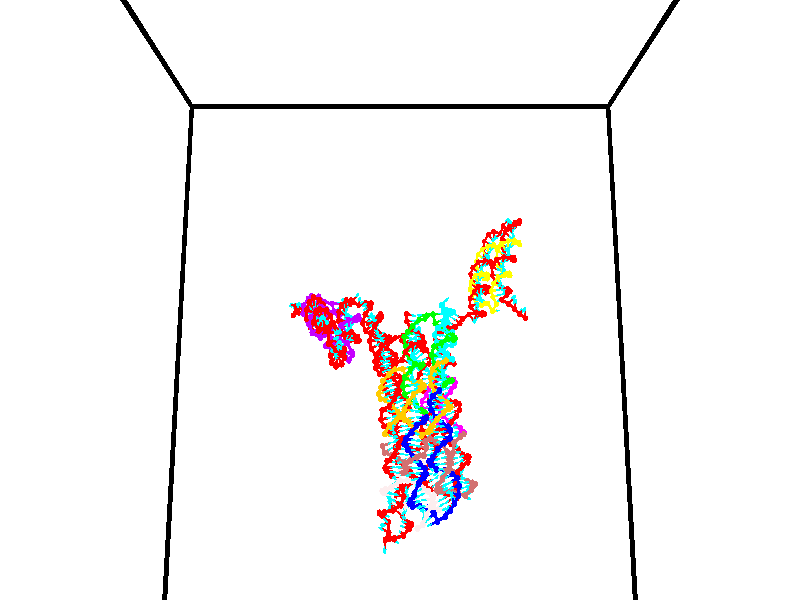 // switches for output
#declare DRAW_BASES = 1; // possible values are 0, 1; only relevant for DNA ribbons
#declare DRAW_BASES_TYPE = 3; // possible values are 1, 2, 3; only relevant for DNA ribbons
#declare DRAW_FOG = 0; // set to 1 to enable fog

#include "colors.inc"

#include "transforms.inc"
background { rgb <1, 1, 1>}

#default {
   normal{
       ripples 0.25
       frequency 0.20
       turbulence 0.2
       lambda 5
   }
	finish {
		phong 0.1
		phong_size 40.
	}
}

// original window dimensions: 1024x640


// camera settings

camera {
	sky <0, 0.179814, -0.983701>
	up <0, 0.179814, -0.983701>
	right 1.6 * <1, 0, 0>
	location <35, 94.9851, 44.8844>
	look_at <35, 29.7336, 32.9568>
	direction <0, -65.2515, -11.9276>
	angle 67.0682
}


# declare cpy_camera_pos = <35, 94.9851, 44.8844>;
# if (DRAW_FOG = 1)
fog {
	fog_type 2
	up vnormalize(cpy_camera_pos)
	color rgbt<1,1,1,0.3>
	distance 1e-5
	fog_alt 3e-3
	fog_offset 56
}
# end


// LIGHTS

# declare lum = 6;
global_settings {
	ambient_light rgb lum * <0.05, 0.05, 0.05>
	max_trace_level 15
}# declare cpy_direct_light_amount = 0.25;
light_source
{	1000 * <-1, -1.16352, -0.803886>,
	rgb lum * cpy_direct_light_amount
	parallel
}

light_source
{	1000 * <1, 1.16352, 0.803886>,
	rgb lum * cpy_direct_light_amount
	parallel
}

// strand 0

// nucleotide -1

// particle -1
sphere {
	<24.250498, 34.906437, 35.226254> 0.250000
	pigment { color rgbt <1,0,0,0> }
	no_shadow
}
cylinder {
	<24.448858, 34.919094, 34.879131>,  <24.567875, 34.926689, 34.670860>, 0.100000
	pigment { color rgbt <1,0,0,0> }
	no_shadow
}
cylinder {
	<24.448858, 34.919094, 34.879131>,  <24.250498, 34.906437, 35.226254>, 0.100000
	pigment { color rgbt <1,0,0,0> }
	no_shadow
}

// particle -1
sphere {
	<24.448858, 34.919094, 34.879131> 0.100000
	pigment { color rgbt <1,0,0,0> }
	no_shadow
}
sphere {
	0, 1
	scale<0.080000,0.200000,0.300000>
	matrix <-0.580508, 0.755302, -0.304186,
		0.645828, 0.654612, 0.392923,
		0.495900, 0.031643, -0.867803,
		24.597628, 34.928589, 34.618790>
	pigment { color rgbt <0,1,1,0> }
	no_shadow
}
cylinder {
	<24.575645, 35.590332, 35.085091>,  <24.250498, 34.906437, 35.226254>, 0.130000
	pigment { color rgbt <1,0,0,0> }
	no_shadow
}

// nucleotide -1

// particle -1
sphere {
	<24.575645, 35.590332, 35.085091> 0.250000
	pigment { color rgbt <1,0,0,0> }
	no_shadow
}
cylinder {
	<24.474783, 35.413174, 34.740936>,  <24.414267, 35.306881, 34.534443>, 0.100000
	pigment { color rgbt <1,0,0,0> }
	no_shadow
}
cylinder {
	<24.474783, 35.413174, 34.740936>,  <24.575645, 35.590332, 35.085091>, 0.100000
	pigment { color rgbt <1,0,0,0> }
	no_shadow
}

// particle -1
sphere {
	<24.474783, 35.413174, 34.740936> 0.100000
	pigment { color rgbt <1,0,0,0> }
	no_shadow
}
sphere {
	0, 1
	scale<0.080000,0.200000,0.300000>
	matrix <-0.563294, 0.790132, -0.241642,
		0.786836, 0.423714, -0.448726,
		-0.252166, -0.442897, -0.860380,
		24.399136, 35.280308, 34.482819>
	pigment { color rgbt <0,1,1,0> }
	no_shadow
}
cylinder {
	<24.686884, 35.983475, 34.596027>,  <24.575645, 35.590332, 35.085091>, 0.130000
	pigment { color rgbt <1,0,0,0> }
	no_shadow
}

// nucleotide -1

// particle -1
sphere {
	<24.686884, 35.983475, 34.596027> 0.250000
	pigment { color rgbt <1,0,0,0> }
	no_shadow
}
cylinder {
	<24.379013, 35.738586, 34.523605>,  <24.194290, 35.591652, 34.480152>, 0.100000
	pigment { color rgbt <1,0,0,0> }
	no_shadow
}
cylinder {
	<24.379013, 35.738586, 34.523605>,  <24.686884, 35.983475, 34.596027>, 0.100000
	pigment { color rgbt <1,0,0,0> }
	no_shadow
}

// particle -1
sphere {
	<24.379013, 35.738586, 34.523605> 0.100000
	pigment { color rgbt <1,0,0,0> }
	no_shadow
}
sphere {
	0, 1
	scale<0.080000,0.200000,0.300000>
	matrix <-0.580982, 0.789231, -0.198933,
		0.264687, -0.047923, -0.963143,
		-0.769676, -0.612224, -0.181058,
		24.148109, 35.554920, 34.469288>
	pigment { color rgbt <0,1,1,0> }
	no_shadow
}
cylinder {
	<25.012863, 36.314812, 35.216446>,  <24.686884, 35.983475, 34.596027>, 0.130000
	pigment { color rgbt <1,0,0,0> }
	no_shadow
}

// nucleotide -1

// particle -1
sphere {
	<25.012863, 36.314812, 35.216446> 0.250000
	pigment { color rgbt <1,0,0,0> }
	no_shadow
}
cylinder {
	<25.060448, 36.548717, 34.895473>,  <25.088999, 36.689060, 34.702888>, 0.100000
	pigment { color rgbt <1,0,0,0> }
	no_shadow
}
cylinder {
	<25.060448, 36.548717, 34.895473>,  <25.012863, 36.314812, 35.216446>, 0.100000
	pigment { color rgbt <1,0,0,0> }
	no_shadow
}

// particle -1
sphere {
	<25.060448, 36.548717, 34.895473> 0.100000
	pigment { color rgbt <1,0,0,0> }
	no_shadow
}
sphere {
	0, 1
	scale<0.080000,0.200000,0.300000>
	matrix <-0.028799, 0.809866, 0.585908,
		0.992481, -0.046592, 0.113184,
		0.118962, 0.584762, -0.802435,
		25.096136, 36.724148, 34.654743>
	pigment { color rgbt <0,1,1,0> }
	no_shadow
}
cylinder {
	<25.531048, 36.798222, 35.266441>,  <25.012863, 36.314812, 35.216446>, 0.130000
	pigment { color rgbt <1,0,0,0> }
	no_shadow
}

// nucleotide -1

// particle -1
sphere {
	<25.531048, 36.798222, 35.266441> 0.250000
	pigment { color rgbt <1,0,0,0> }
	no_shadow
}
cylinder {
	<25.303886, 36.971310, 34.986374>,  <25.167589, 37.075165, 34.818333>, 0.100000
	pigment { color rgbt <1,0,0,0> }
	no_shadow
}
cylinder {
	<25.303886, 36.971310, 34.986374>,  <25.531048, 36.798222, 35.266441>, 0.100000
	pigment { color rgbt <1,0,0,0> }
	no_shadow
}

// particle -1
sphere {
	<25.303886, 36.971310, 34.986374> 0.100000
	pigment { color rgbt <1,0,0,0> }
	no_shadow
}
sphere {
	0, 1
	scale<0.080000,0.200000,0.300000>
	matrix <-0.075650, 0.819613, 0.567901,
		0.819613, 0.375479, -0.432724,
		-0.567901, 0.432724, -0.700170,
		25.133516, 37.101128, 34.776321>
	pigment { color rgbt <0,1,1,0> }
	no_shadow
}
cylinder {
	<25.829103, 37.472179, 35.459106>,  <25.531048, 36.798222, 35.266441>, 0.130000
	pigment { color rgbt <1,0,0,0> }
	no_shadow
}

// nucleotide -1

// particle -1
sphere {
	<25.829103, 37.472179, 35.459106> 0.250000
	pigment { color rgbt <1,0,0,0> }
	no_shadow
}
cylinder {
	<26.188213, 37.451416, 35.284153>,  <26.403679, 37.438957, 35.179180>, 0.100000
	pigment { color rgbt <1,0,0,0> }
	no_shadow
}
cylinder {
	<26.188213, 37.451416, 35.284153>,  <25.829103, 37.472179, 35.459106>, 0.100000
	pigment { color rgbt <1,0,0,0> }
	no_shadow
}

// particle -1
sphere {
	<26.188213, 37.451416, 35.284153> 0.100000
	pigment { color rgbt <1,0,0,0> }
	no_shadow
}
sphere {
	0, 1
	scale<0.080000,0.200000,0.300000>
	matrix <0.274112, 0.843141, 0.462576,
		0.344765, -0.535181, 0.771180,
		0.897774, -0.051910, -0.437385,
		26.457546, 37.435844, 35.152939>
	pigment { color rgbt <0,1,1,0> }
	no_shadow
}
cylinder {
	<26.281757, 37.651672, 35.926147>,  <25.829103, 37.472179, 35.459106>, 0.130000
	pigment { color rgbt <1,0,0,0> }
	no_shadow
}

// nucleotide -1

// particle -1
sphere {
	<26.281757, 37.651672, 35.926147> 0.250000
	pigment { color rgbt <1,0,0,0> }
	no_shadow
}
cylinder {
	<26.474081, 37.727116, 35.583626>,  <26.589476, 37.772381, 35.378113>, 0.100000
	pigment { color rgbt <1,0,0,0> }
	no_shadow
}
cylinder {
	<26.474081, 37.727116, 35.583626>,  <26.281757, 37.651672, 35.926147>, 0.100000
	pigment { color rgbt <1,0,0,0> }
	no_shadow
}

// particle -1
sphere {
	<26.474081, 37.727116, 35.583626> 0.100000
	pigment { color rgbt <1,0,0,0> }
	no_shadow
}
sphere {
	0, 1
	scale<0.080000,0.200000,0.300000>
	matrix <0.357152, 0.849779, 0.387708,
		0.800789, -0.492243, 0.341224,
		0.480812, 0.188604, -0.856299,
		26.618324, 37.783695, 35.326736>
	pigment { color rgbt <0,1,1,0> }
	no_shadow
}
cylinder {
	<26.908865, 37.910141, 36.112804>,  <26.281757, 37.651672, 35.926147>, 0.130000
	pigment { color rgbt <1,0,0,0> }
	no_shadow
}

// nucleotide -1

// particle -1
sphere {
	<26.908865, 37.910141, 36.112804> 0.250000
	pigment { color rgbt <1,0,0,0> }
	no_shadow
}
cylinder {
	<26.896162, 38.045090, 35.736469>,  <26.888540, 38.126057, 35.510670>, 0.100000
	pigment { color rgbt <1,0,0,0> }
	no_shadow
}
cylinder {
	<26.896162, 38.045090, 35.736469>,  <26.908865, 37.910141, 36.112804>, 0.100000
	pigment { color rgbt <1,0,0,0> }
	no_shadow
}

// particle -1
sphere {
	<26.896162, 38.045090, 35.736469> 0.100000
	pigment { color rgbt <1,0,0,0> }
	no_shadow
}
sphere {
	0, 1
	scale<0.080000,0.200000,0.300000>
	matrix <0.295706, 0.902343, 0.313584,
		0.954751, -0.268253, -0.128419,
		-0.031758, 0.337368, -0.940837,
		26.886635, 38.146301, 35.454220>
	pigment { color rgbt <0,1,1,0> }
	no_shadow
}
cylinder {
	<27.475374, 38.314110, 36.027702>,  <26.908865, 37.910141, 36.112804>, 0.130000
	pigment { color rgbt <1,0,0,0> }
	no_shadow
}

// nucleotide -1

// particle -1
sphere {
	<27.475374, 38.314110, 36.027702> 0.250000
	pigment { color rgbt <1,0,0,0> }
	no_shadow
}
cylinder {
	<27.226851, 38.450302, 35.745411>,  <27.077736, 38.532017, 35.576038>, 0.100000
	pigment { color rgbt <1,0,0,0> }
	no_shadow
}
cylinder {
	<27.226851, 38.450302, 35.745411>,  <27.475374, 38.314110, 36.027702>, 0.100000
	pigment { color rgbt <1,0,0,0> }
	no_shadow
}

// particle -1
sphere {
	<27.226851, 38.450302, 35.745411> 0.100000
	pigment { color rgbt <1,0,0,0> }
	no_shadow
}
sphere {
	0, 1
	scale<0.080000,0.200000,0.300000>
	matrix <0.223911, 0.940251, 0.256500,
		0.750891, 0.001347, -0.660425,
		-0.621311, 0.340480, -0.705724,
		27.040457, 38.552444, 35.533695>
	pigment { color rgbt <0,1,1,0> }
	no_shadow
}
cylinder {
	<27.853556, 38.797001, 35.629391>,  <27.475374, 38.314110, 36.027702>, 0.130000
	pigment { color rgbt <1,0,0,0> }
	no_shadow
}

// nucleotide -1

// particle -1
sphere {
	<27.853556, 38.797001, 35.629391> 0.250000
	pigment { color rgbt <1,0,0,0> }
	no_shadow
}
cylinder {
	<27.474960, 38.891518, 35.541454>,  <27.247803, 38.948227, 35.488693>, 0.100000
	pigment { color rgbt <1,0,0,0> }
	no_shadow
}
cylinder {
	<27.474960, 38.891518, 35.541454>,  <27.853556, 38.797001, 35.629391>, 0.100000
	pigment { color rgbt <1,0,0,0> }
	no_shadow
}

// particle -1
sphere {
	<27.474960, 38.891518, 35.541454> 0.100000
	pigment { color rgbt <1,0,0,0> }
	no_shadow
}
sphere {
	0, 1
	scale<0.080000,0.200000,0.300000>
	matrix <0.204638, 0.966105, 0.157368,
		0.249572, 0.103960, -0.962760,
		-0.946487, 0.236292, -0.219839,
		27.191015, 38.962406, 35.475502>
	pigment { color rgbt <0,1,1,0> }
	no_shadow
}
cylinder {
	<27.824383, 39.418247, 35.096344>,  <27.853556, 38.797001, 35.629391>, 0.130000
	pigment { color rgbt <1,0,0,0> }
	no_shadow
}

// nucleotide -1

// particle -1
sphere {
	<27.824383, 39.418247, 35.096344> 0.250000
	pigment { color rgbt <1,0,0,0> }
	no_shadow
}
cylinder {
	<27.483635, 39.395927, 35.304653>,  <27.279186, 39.382538, 35.429638>, 0.100000
	pigment { color rgbt <1,0,0,0> }
	no_shadow
}
cylinder {
	<27.483635, 39.395927, 35.304653>,  <27.824383, 39.418247, 35.096344>, 0.100000
	pigment { color rgbt <1,0,0,0> }
	no_shadow
}

// particle -1
sphere {
	<27.483635, 39.395927, 35.304653> 0.100000
	pigment { color rgbt <1,0,0,0> }
	no_shadow
}
sphere {
	0, 1
	scale<0.080000,0.200000,0.300000>
	matrix <0.082367, 0.967665, 0.238411,
		-0.517239, 0.245990, -0.819727,
		-0.851868, -0.055797, 0.520775,
		27.228075, 39.379189, 35.460884>
	pigment { color rgbt <0,1,1,0> }
	no_shadow
}
cylinder {
	<27.540672, 39.922417, 34.806812>,  <27.824383, 39.418247, 35.096344>, 0.130000
	pigment { color rgbt <1,0,0,0> }
	no_shadow
}

// nucleotide -1

// particle -1
sphere {
	<27.540672, 39.922417, 34.806812> 0.250000
	pigment { color rgbt <1,0,0,0> }
	no_shadow
}
cylinder {
	<27.303505, 39.861942, 35.123188>,  <27.161203, 39.825657, 35.313015>, 0.100000
	pigment { color rgbt <1,0,0,0> }
	no_shadow
}
cylinder {
	<27.303505, 39.861942, 35.123188>,  <27.540672, 39.922417, 34.806812>, 0.100000
	pigment { color rgbt <1,0,0,0> }
	no_shadow
}

// particle -1
sphere {
	<27.303505, 39.861942, 35.123188> 0.100000
	pigment { color rgbt <1,0,0,0> }
	no_shadow
}
sphere {
	0, 1
	scale<0.080000,0.200000,0.300000>
	matrix <0.132264, 0.950593, 0.280853,
		-0.794325, 0.271136, -0.543630,
		-0.592921, -0.151186, 0.790941,
		27.125629, 39.816586, 35.360470>
	pigment { color rgbt <0,1,1,0> }
	no_shadow
}
cylinder {
	<27.062124, 40.549583, 34.739006>,  <27.540672, 39.922417, 34.806812>, 0.130000
	pigment { color rgbt <1,0,0,0> }
	no_shadow
}

// nucleotide -1

// particle -1
sphere {
	<27.062124, 40.549583, 34.739006> 0.250000
	pigment { color rgbt <1,0,0,0> }
	no_shadow
}
cylinder {
	<27.075546, 40.407391, 35.112640>,  <27.083599, 40.322075, 35.336819>, 0.100000
	pigment { color rgbt <1,0,0,0> }
	no_shadow
}
cylinder {
	<27.075546, 40.407391, 35.112640>,  <27.062124, 40.549583, 34.739006>, 0.100000
	pigment { color rgbt <1,0,0,0> }
	no_shadow
}

// particle -1
sphere {
	<27.075546, 40.407391, 35.112640> 0.100000
	pigment { color rgbt <1,0,0,0> }
	no_shadow
}
sphere {
	0, 1
	scale<0.080000,0.200000,0.300000>
	matrix <0.314832, 0.890785, 0.327694,
		-0.948554, 0.283083, 0.141807,
		0.033555, -0.355480, 0.934081,
		27.085613, 40.300747, 35.392864>
	pigment { color rgbt <0,1,1,0> }
	no_shadow
}
cylinder {
	<26.750332, 41.013435, 35.202835>,  <27.062124, 40.549583, 34.739006>, 0.130000
	pigment { color rgbt <1,0,0,0> }
	no_shadow
}

// nucleotide -1

// particle -1
sphere {
	<26.750332, 41.013435, 35.202835> 0.250000
	pigment { color rgbt <1,0,0,0> }
	no_shadow
}
cylinder {
	<26.961269, 40.820896, 35.482895>,  <27.087831, 40.705372, 35.650932>, 0.100000
	pigment { color rgbt <1,0,0,0> }
	no_shadow
}
cylinder {
	<26.961269, 40.820896, 35.482895>,  <26.750332, 41.013435, 35.202835>, 0.100000
	pigment { color rgbt <1,0,0,0> }
	no_shadow
}

// particle -1
sphere {
	<26.961269, 40.820896, 35.482895> 0.100000
	pigment { color rgbt <1,0,0,0> }
	no_shadow
}
sphere {
	0, 1
	scale<0.080000,0.200000,0.300000>
	matrix <0.048978, 0.839895, 0.540535,
		-0.848239, -0.250756, 0.466489,
		0.527344, -0.481350, 0.700150,
		27.119473, 40.676491, 35.692940>
	pigment { color rgbt <0,1,1,0> }
	no_shadow
}
cylinder {
	<26.619965, 41.424271, 35.835011>,  <26.750332, 41.013435, 35.202835>, 0.130000
	pigment { color rgbt <1,0,0,0> }
	no_shadow
}

// nucleotide -1

// particle -1
sphere {
	<26.619965, 41.424271, 35.835011> 0.250000
	pigment { color rgbt <1,0,0,0> }
	no_shadow
}
cylinder {
	<26.946949, 41.211506, 35.923393>,  <27.143141, 41.083847, 35.976425>, 0.100000
	pigment { color rgbt <1,0,0,0> }
	no_shadow
}
cylinder {
	<26.946949, 41.211506, 35.923393>,  <26.619965, 41.424271, 35.835011>, 0.100000
	pigment { color rgbt <1,0,0,0> }
	no_shadow
}

// particle -1
sphere {
	<26.946949, 41.211506, 35.923393> 0.100000
	pigment { color rgbt <1,0,0,0> }
	no_shadow
}
sphere {
	0, 1
	scale<0.080000,0.200000,0.300000>
	matrix <0.344965, 0.759343, 0.551722,
		-0.461251, -0.374789, 0.804227,
		0.817464, -0.531913, 0.220959,
		27.192188, 41.051933, 35.989681>
	pigment { color rgbt <0,1,1,0> }
	no_shadow
}
cylinder {
	<26.612967, 41.337120, 36.526840>,  <26.619965, 41.424271, 35.835011>, 0.130000
	pigment { color rgbt <1,0,0,0> }
	no_shadow
}

// nucleotide -1

// particle -1
sphere {
	<26.612967, 41.337120, 36.526840> 0.250000
	pigment { color rgbt <1,0,0,0> }
	no_shadow
}
cylinder {
	<26.998310, 41.285248, 36.432930>,  <27.229517, 41.254124, 36.376583>, 0.100000
	pigment { color rgbt <1,0,0,0> }
	no_shadow
}
cylinder {
	<26.998310, 41.285248, 36.432930>,  <26.612967, 41.337120, 36.526840>, 0.100000
	pigment { color rgbt <1,0,0,0> }
	no_shadow
}

// particle -1
sphere {
	<26.998310, 41.285248, 36.432930> 0.100000
	pigment { color rgbt <1,0,0,0> }
	no_shadow
}
sphere {
	0, 1
	scale<0.080000,0.200000,0.300000>
	matrix <0.258523, 0.682091, 0.684045,
		0.071430, -0.719677, 0.690625,
		0.963361, -0.129682, -0.234774,
		27.287319, 41.246342, 36.362499>
	pigment { color rgbt <0,1,1,0> }
	no_shadow
}
cylinder {
	<26.957701, 41.344349, 37.143379>,  <26.612967, 41.337120, 36.526840>, 0.130000
	pigment { color rgbt <1,0,0,0> }
	no_shadow
}

// nucleotide -1

// particle -1
sphere {
	<26.957701, 41.344349, 37.143379> 0.250000
	pigment { color rgbt <1,0,0,0> }
	no_shadow
}
cylinder {
	<27.237675, 41.445206, 36.876091>,  <27.405659, 41.505718, 36.715717>, 0.100000
	pigment { color rgbt <1,0,0,0> }
	no_shadow
}
cylinder {
	<27.237675, 41.445206, 36.876091>,  <26.957701, 41.344349, 37.143379>, 0.100000
	pigment { color rgbt <1,0,0,0> }
	no_shadow
}

// particle -1
sphere {
	<27.237675, 41.445206, 36.876091> 0.100000
	pigment { color rgbt <1,0,0,0> }
	no_shadow
}
sphere {
	0, 1
	scale<0.080000,0.200000,0.300000>
	matrix <0.345963, 0.698819, 0.626068,
		0.624821, -0.669386, 0.401897,
		0.699934, 0.252138, -0.668220,
		27.447655, 41.520847, 36.675625>
	pigment { color rgbt <0,1,1,0> }
	no_shadow
}
cylinder {
	<27.481571, 41.485020, 37.523014>,  <26.957701, 41.344349, 37.143379>, 0.130000
	pigment { color rgbt <1,0,0,0> }
	no_shadow
}

// nucleotide -1

// particle -1
sphere {
	<27.481571, 41.485020, 37.523014> 0.250000
	pigment { color rgbt <1,0,0,0> }
	no_shadow
}
cylinder {
	<27.639631, 41.645008, 37.192226>,  <27.734467, 41.741001, 36.993752>, 0.100000
	pigment { color rgbt <1,0,0,0> }
	no_shadow
}
cylinder {
	<27.639631, 41.645008, 37.192226>,  <27.481571, 41.485020, 37.523014>, 0.100000
	pigment { color rgbt <1,0,0,0> }
	no_shadow
}

// particle -1
sphere {
	<27.639631, 41.645008, 37.192226> 0.100000
	pigment { color rgbt <1,0,0,0> }
	no_shadow
}
sphere {
	0, 1
	scale<0.080000,0.200000,0.300000>
	matrix <0.498445, 0.662835, 0.558751,
		0.771628, -0.632990, 0.062557,
		0.395149, 0.399966, -0.826972,
		27.758177, 41.764999, 36.944134>
	pigment { color rgbt <0,1,1,0> }
	no_shadow
}
cylinder {
	<28.178169, 41.791901, 37.720184>,  <27.481571, 41.485020, 37.523014>, 0.130000
	pigment { color rgbt <1,0,0,0> }
	no_shadow
}

// nucleotide -1

// particle -1
sphere {
	<28.178169, 41.791901, 37.720184> 0.250000
	pigment { color rgbt <1,0,0,0> }
	no_shadow
}
cylinder {
	<28.078503, 41.991241, 37.388023>,  <28.018703, 42.110847, 37.188728>, 0.100000
	pigment { color rgbt <1,0,0,0> }
	no_shadow
}
cylinder {
	<28.078503, 41.991241, 37.388023>,  <28.178169, 41.791901, 37.720184>, 0.100000
	pigment { color rgbt <1,0,0,0> }
	no_shadow
}

// particle -1
sphere {
	<28.078503, 41.991241, 37.388023> 0.100000
	pigment { color rgbt <1,0,0,0> }
	no_shadow
}
sphere {
	0, 1
	scale<0.080000,0.200000,0.300000>
	matrix <0.454983, 0.817161, 0.353889,
		0.854931, -0.289640, -0.430352,
		-0.249166, 0.498353, -0.830397,
		28.003754, 42.140747, 37.138905>
	pigment { color rgbt <0,1,1,0> }
	no_shadow
}
cylinder {
	<28.759947, 42.222935, 37.690418>,  <28.178169, 41.791901, 37.720184>, 0.130000
	pigment { color rgbt <1,0,0,0> }
	no_shadow
}

// nucleotide -1

// particle -1
sphere {
	<28.759947, 42.222935, 37.690418> 0.250000
	pigment { color rgbt <1,0,0,0> }
	no_shadow
}
cylinder {
	<28.481760, 42.396412, 37.461250>,  <28.314848, 42.500496, 37.323750>, 0.100000
	pigment { color rgbt <1,0,0,0> }
	no_shadow
}
cylinder {
	<28.481760, 42.396412, 37.461250>,  <28.759947, 42.222935, 37.690418>, 0.100000
	pigment { color rgbt <1,0,0,0> }
	no_shadow
}

// particle -1
sphere {
	<28.481760, 42.396412, 37.461250> 0.100000
	pigment { color rgbt <1,0,0,0> }
	no_shadow
}
sphere {
	0, 1
	scale<0.080000,0.200000,0.300000>
	matrix <0.397412, 0.896429, 0.196160,
		0.598657, -0.091264, -0.795789,
		-0.695467, 0.433688, -0.572923,
		28.273121, 42.526520, 37.289375>
	pigment { color rgbt <0,1,1,0> }
	no_shadow
}
cylinder {
	<29.053152, 42.779873, 37.220737>,  <28.759947, 42.222935, 37.690418>, 0.130000
	pigment { color rgbt <1,0,0,0> }
	no_shadow
}

// nucleotide -1

// particle -1
sphere {
	<29.053152, 42.779873, 37.220737> 0.250000
	pigment { color rgbt <1,0,0,0> }
	no_shadow
}
cylinder {
	<28.666225, 42.881073, 37.227516>,  <28.434069, 42.941792, 37.231583>, 0.100000
	pigment { color rgbt <1,0,0,0> }
	no_shadow
}
cylinder {
	<28.666225, 42.881073, 37.227516>,  <29.053152, 42.779873, 37.220737>, 0.100000
	pigment { color rgbt <1,0,0,0> }
	no_shadow
}

// particle -1
sphere {
	<28.666225, 42.881073, 37.227516> 0.100000
	pigment { color rgbt <1,0,0,0> }
	no_shadow
}
sphere {
	0, 1
	scale<0.080000,0.200000,0.300000>
	matrix <0.250467, 0.963776, -0.091668,
		-0.039522, -0.084429, -0.995645,
		-0.967318, 0.252999, 0.016944,
		28.376030, 42.956974, 37.232597>
	pigment { color rgbt <0,1,1,0> }
	no_shadow
}
cylinder {
	<28.956404, 43.091175, 36.585400>,  <29.053152, 42.779873, 37.220737>, 0.130000
	pigment { color rgbt <1,0,0,0> }
	no_shadow
}

// nucleotide -1

// particle -1
sphere {
	<28.956404, 43.091175, 36.585400> 0.250000
	pigment { color rgbt <1,0,0,0> }
	no_shadow
}
cylinder {
	<28.667734, 43.220879, 36.830036>,  <28.494534, 43.298698, 36.976818>, 0.100000
	pigment { color rgbt <1,0,0,0> }
	no_shadow
}
cylinder {
	<28.667734, 43.220879, 36.830036>,  <28.956404, 43.091175, 36.585400>, 0.100000
	pigment { color rgbt <1,0,0,0> }
	no_shadow
}

// particle -1
sphere {
	<28.667734, 43.220879, 36.830036> 0.100000
	pigment { color rgbt <1,0,0,0> }
	no_shadow
}
sphere {
	0, 1
	scale<0.080000,0.200000,0.300000>
	matrix <0.213748, 0.944714, -0.248653,
		-0.658408, -0.048720, -0.751083,
		-0.721673, 0.324257, 0.611593,
		28.451233, 43.318157, 37.013515>
	pigment { color rgbt <0,1,1,0> }
	no_shadow
}
cylinder {
	<28.664799, 43.741604, 36.285275>,  <28.956404, 43.091175, 36.585400>, 0.130000
	pigment { color rgbt <1,0,0,0> }
	no_shadow
}

// nucleotide -1

// particle -1
sphere {
	<28.664799, 43.741604, 36.285275> 0.250000
	pigment { color rgbt <1,0,0,0> }
	no_shadow
}
cylinder {
	<28.538368, 43.750118, 36.664673>,  <28.462509, 43.755226, 36.892311>, 0.100000
	pigment { color rgbt <1,0,0,0> }
	no_shadow
}
cylinder {
	<28.538368, 43.750118, 36.664673>,  <28.664799, 43.741604, 36.285275>, 0.100000
	pigment { color rgbt <1,0,0,0> }
	no_shadow
}

// particle -1
sphere {
	<28.538368, 43.750118, 36.664673> 0.100000
	pigment { color rgbt <1,0,0,0> }
	no_shadow
}
sphere {
	0, 1
	scale<0.080000,0.200000,0.300000>
	matrix <0.122248, 0.992328, 0.018472,
		-0.940824, 0.121790, -0.316254,
		-0.316078, 0.021283, 0.948495,
		28.443544, 43.756504, 36.949223>
	pigment { color rgbt <0,1,1,0> }
	no_shadow
}
cylinder {
	<28.110643, 44.259811, 36.293530>,  <28.664799, 43.741604, 36.285275>, 0.130000
	pigment { color rgbt <1,0,0,0> }
	no_shadow
}

// nucleotide -1

// particle -1
sphere {
	<28.110643, 44.259811, 36.293530> 0.250000
	pigment { color rgbt <1,0,0,0> }
	no_shadow
}
cylinder {
	<28.286842, 44.207535, 36.648804>,  <28.392563, 44.176170, 36.861969>, 0.100000
	pigment { color rgbt <1,0,0,0> }
	no_shadow
}
cylinder {
	<28.286842, 44.207535, 36.648804>,  <28.110643, 44.259811, 36.293530>, 0.100000
	pigment { color rgbt <1,0,0,0> }
	no_shadow
}

// particle -1
sphere {
	<28.286842, 44.207535, 36.648804> 0.100000
	pigment { color rgbt <1,0,0,0> }
	no_shadow
}
sphere {
	0, 1
	scale<0.080000,0.200000,0.300000>
	matrix <0.210560, 0.976791, 0.039299,
		-0.872712, 0.169706, 0.457793,
		0.440499, -0.130689, 0.888190,
		28.418991, 44.168327, 36.915260>
	pigment { color rgbt <0,1,1,0> }
	no_shadow
}
cylinder {
	<27.930225, 44.934517, 36.580708>,  <28.110643, 44.259811, 36.293530>, 0.130000
	pigment { color rgbt <1,0,0,0> }
	no_shadow
}

// nucleotide -1

// particle -1
sphere {
	<27.930225, 44.934517, 36.580708> 0.250000
	pigment { color rgbt <1,0,0,0> }
	no_shadow
}
cylinder {
	<28.218300, 44.796795, 36.821632>,  <28.391146, 44.714161, 36.966187>, 0.100000
	pigment { color rgbt <1,0,0,0> }
	no_shadow
}
cylinder {
	<28.218300, 44.796795, 36.821632>,  <27.930225, 44.934517, 36.580708>, 0.100000
	pigment { color rgbt <1,0,0,0> }
	no_shadow
}

// particle -1
sphere {
	<28.218300, 44.796795, 36.821632> 0.100000
	pigment { color rgbt <1,0,0,0> }
	no_shadow
}
sphere {
	0, 1
	scale<0.080000,0.200000,0.300000>
	matrix <0.334709, 0.932881, 0.133054,
		-0.607700, 0.105777, 0.787091,
		0.720187, -0.344304, 0.602316,
		28.434357, 44.693504, 37.002327>
	pigment { color rgbt <0,1,1,0> }
	no_shadow
}
cylinder {
	<27.787745, 45.173241, 37.346943>,  <27.930225, 44.934517, 36.580708>, 0.130000
	pigment { color rgbt <1,0,0,0> }
	no_shadow
}

// nucleotide -1

// particle -1
sphere {
	<27.787745, 45.173241, 37.346943> 0.250000
	pigment { color rgbt <1,0,0,0> }
	no_shadow
}
cylinder {
	<28.159546, 45.098804, 37.219574>,  <28.382627, 45.054142, 37.143154>, 0.100000
	pigment { color rgbt <1,0,0,0> }
	no_shadow
}
cylinder {
	<28.159546, 45.098804, 37.219574>,  <27.787745, 45.173241, 37.346943>, 0.100000
	pigment { color rgbt <1,0,0,0> }
	no_shadow
}

// particle -1
sphere {
	<28.159546, 45.098804, 37.219574> 0.100000
	pigment { color rgbt <1,0,0,0> }
	no_shadow
}
sphere {
	0, 1
	scale<0.080000,0.200000,0.300000>
	matrix <0.251801, 0.951035, 0.179244,
		0.269475, -0.246787, 0.930849,
		0.929505, -0.186087, -0.318421,
		28.438396, 45.042980, 37.124046>
	pigment { color rgbt <0,1,1,0> }
	no_shadow
}
cylinder {
	<28.311163, 45.386837, 37.923519>,  <27.787745, 45.173241, 37.346943>, 0.130000
	pigment { color rgbt <1,0,0,0> }
	no_shadow
}

// nucleotide -1

// particle -1
sphere {
	<28.311163, 45.386837, 37.923519> 0.250000
	pigment { color rgbt <1,0,0,0> }
	no_shadow
}
cylinder {
	<28.420536, 45.426868, 37.540852>,  <28.486160, 45.450886, 37.311249>, 0.100000
	pigment { color rgbt <1,0,0,0> }
	no_shadow
}
cylinder {
	<28.420536, 45.426868, 37.540852>,  <28.311163, 45.386837, 37.923519>, 0.100000
	pigment { color rgbt <1,0,0,0> }
	no_shadow
}

// particle -1
sphere {
	<28.420536, 45.426868, 37.540852> 0.100000
	pigment { color rgbt <1,0,0,0> }
	no_shadow
}
sphere {
	0, 1
	scale<0.080000,0.200000,0.300000>
	matrix <0.295559, 0.937717, 0.182571,
		0.915358, -0.332674, 0.226823,
		0.273433, 0.100078, -0.956671,
		28.502565, 45.456890, 37.253849>
	pigment { color rgbt <0,1,1,0> }
	no_shadow
}
cylinder {
	<28.890175, 45.845341, 37.893654>,  <28.311163, 45.386837, 37.923519>, 0.130000
	pigment { color rgbt <1,0,0,0> }
	no_shadow
}

// nucleotide -1

// particle -1
sphere {
	<28.890175, 45.845341, 37.893654> 0.250000
	pigment { color rgbt <1,0,0,0> }
	no_shadow
}
cylinder {
	<28.752892, 45.892891, 37.520969>,  <28.670523, 45.921421, 37.297359>, 0.100000
	pigment { color rgbt <1,0,0,0> }
	no_shadow
}
cylinder {
	<28.752892, 45.892891, 37.520969>,  <28.890175, 45.845341, 37.893654>, 0.100000
	pigment { color rgbt <1,0,0,0> }
	no_shadow
}

// particle -1
sphere {
	<28.752892, 45.892891, 37.520969> 0.100000
	pigment { color rgbt <1,0,0,0> }
	no_shadow
}
sphere {
	0, 1
	scale<0.080000,0.200000,0.300000>
	matrix <0.192408, 0.979820, 0.054140,
		0.919341, -0.160686, -0.359154,
		-0.343207, 0.118877, -0.931706,
		28.649929, 45.928555, 37.241459>
	pigment { color rgbt <0,1,1,0> }
	no_shadow
}
cylinder {
	<29.498392, 45.918434, 37.530754>,  <28.890175, 45.845341, 37.893654>, 0.130000
	pigment { color rgbt <1,0,0,0> }
	no_shadow
}

// nucleotide -1

// particle -1
sphere {
	<29.498392, 45.918434, 37.530754> 0.250000
	pigment { color rgbt <1,0,0,0> }
	no_shadow
}
cylinder {
	<29.756014, 45.764118, 37.794987>,  <29.910587, 45.671528, 37.953526>, 0.100000
	pigment { color rgbt <1,0,0,0> }
	no_shadow
}
cylinder {
	<29.756014, 45.764118, 37.794987>,  <29.498392, 45.918434, 37.530754>, 0.100000
	pigment { color rgbt <1,0,0,0> }
	no_shadow
}

// particle -1
sphere {
	<29.756014, 45.764118, 37.794987> 0.100000
	pigment { color rgbt <1,0,0,0> }
	no_shadow
}
sphere {
	0, 1
	scale<0.080000,0.200000,0.300000>
	matrix <-0.589518, -0.800610, 0.107205,
		0.487507, -0.458468, -0.743064,
		0.644055, -0.385786, 0.660578,
		29.949230, 45.648384, 37.993160>
	pigment { color rgbt <0,1,1,0> }
	no_shadow
}
cylinder {
	<29.340958, 45.202374, 37.392384>,  <29.498392, 45.918434, 37.530754>, 0.130000
	pigment { color rgbt <1,0,0,0> }
	no_shadow
}

// nucleotide -1

// particle -1
sphere {
	<29.340958, 45.202374, 37.392384> 0.250000
	pigment { color rgbt <1,0,0,0> }
	no_shadow
}
cylinder {
	<29.527006, 45.211311, 37.746368>,  <29.638636, 45.216675, 37.958759>, 0.100000
	pigment { color rgbt <1,0,0,0> }
	no_shadow
}
cylinder {
	<29.527006, 45.211311, 37.746368>,  <29.340958, 45.202374, 37.392384>, 0.100000
	pigment { color rgbt <1,0,0,0> }
	no_shadow
}

// particle -1
sphere {
	<29.527006, 45.211311, 37.746368> 0.100000
	pigment { color rgbt <1,0,0,0> }
	no_shadow
}
sphere {
	0, 1
	scale<0.080000,0.200000,0.300000>
	matrix <-0.496238, -0.821265, 0.281552,
		0.733083, -0.570109, -0.370899,
		0.465122, 0.022346, 0.884965,
		29.666542, 45.218014, 38.011856>
	pigment { color rgbt <0,1,1,0> }
	no_shadow
}
cylinder {
	<29.041901, 45.111622, 38.010185>,  <29.340958, 45.202374, 37.392384>, 0.130000
	pigment { color rgbt <1,0,0,0> }
	no_shadow
}

// nucleotide -1

// particle -1
sphere {
	<29.041901, 45.111622, 38.010185> 0.250000
	pigment { color rgbt <1,0,0,0> }
	no_shadow
}
cylinder {
	<29.424377, 44.996651, 38.032383>,  <29.653864, 44.927670, 38.045700>, 0.100000
	pigment { color rgbt <1,0,0,0> }
	no_shadow
}
cylinder {
	<29.424377, 44.996651, 38.032383>,  <29.041901, 45.111622, 38.010185>, 0.100000
	pigment { color rgbt <1,0,0,0> }
	no_shadow
}

// particle -1
sphere {
	<29.424377, 44.996651, 38.032383> 0.100000
	pigment { color rgbt <1,0,0,0> }
	no_shadow
}
sphere {
	0, 1
	scale<0.080000,0.200000,0.300000>
	matrix <0.095794, 0.486356, 0.868494,
		-0.276615, -0.825133, 0.492584,
		0.956194, -0.287425, 0.055491,
		29.711235, 44.910423, 38.049030>
	pigment { color rgbt <0,1,1,0> }
	no_shadow
}
cylinder {
	<29.044460, 44.812721, 38.780293>,  <29.041901, 45.111622, 38.010185>, 0.130000
	pigment { color rgbt <1,0,0,0> }
	no_shadow
}

// nucleotide -1

// particle -1
sphere {
	<29.044460, 44.812721, 38.780293> 0.250000
	pigment { color rgbt <1,0,0,0> }
	no_shadow
}
cylinder {
	<29.395094, 44.894760, 38.606148>,  <29.605474, 44.943981, 38.501663>, 0.100000
	pigment { color rgbt <1,0,0,0> }
	no_shadow
}
cylinder {
	<29.395094, 44.894760, 38.606148>,  <29.044460, 44.812721, 38.780293>, 0.100000
	pigment { color rgbt <1,0,0,0> }
	no_shadow
}

// particle -1
sphere {
	<29.395094, 44.894760, 38.606148> 0.100000
	pigment { color rgbt <1,0,0,0> }
	no_shadow
}
sphere {
	0, 1
	scale<0.080000,0.200000,0.300000>
	matrix <0.318451, 0.431060, 0.844261,
		0.360816, -0.878706, 0.312549,
		0.876585, 0.205092, -0.435358,
		29.658070, 44.956287, 38.475540>
	pigment { color rgbt <0,1,1,0> }
	no_shadow
}
cylinder {
	<29.602720, 44.656944, 39.198826>,  <29.044460, 44.812721, 38.780293>, 0.130000
	pigment { color rgbt <1,0,0,0> }
	no_shadow
}

// nucleotide -1

// particle -1
sphere {
	<29.602720, 44.656944, 39.198826> 0.250000
	pigment { color rgbt <1,0,0,0> }
	no_shadow
}
cylinder {
	<29.793102, 44.915501, 38.960281>,  <29.907331, 45.070633, 38.817154>, 0.100000
	pigment { color rgbt <1,0,0,0> }
	no_shadow
}
cylinder {
	<29.793102, 44.915501, 38.960281>,  <29.602720, 44.656944, 39.198826>, 0.100000
	pigment { color rgbt <1,0,0,0> }
	no_shadow
}

// particle -1
sphere {
	<29.793102, 44.915501, 38.960281> 0.100000
	pigment { color rgbt <1,0,0,0> }
	no_shadow
}
sphere {
	0, 1
	scale<0.080000,0.200000,0.300000>
	matrix <0.214707, 0.572173, 0.791529,
		0.852860, -0.504773, 0.133542,
		0.475952, 0.646391, -0.596362,
		29.935888, 45.109417, 38.781372>
	pigment { color rgbt <0,1,1,0> }
	no_shadow
}
cylinder {
	<30.185436, 44.900124, 39.576870>,  <29.602720, 44.656944, 39.198826>, 0.130000
	pigment { color rgbt <1,0,0,0> }
	no_shadow
}

// nucleotide -1

// particle -1
sphere {
	<30.185436, 44.900124, 39.576870> 0.250000
	pigment { color rgbt <1,0,0,0> }
	no_shadow
}
cylinder {
	<30.067057, 45.209354, 39.352451>,  <29.996029, 45.394894, 39.217800>, 0.100000
	pigment { color rgbt <1,0,0,0> }
	no_shadow
}
cylinder {
	<30.067057, 45.209354, 39.352451>,  <30.185436, 44.900124, 39.576870>, 0.100000
	pigment { color rgbt <1,0,0,0> }
	no_shadow
}

// particle -1
sphere {
	<30.067057, 45.209354, 39.352451> 0.100000
	pigment { color rgbt <1,0,0,0> }
	no_shadow
}
sphere {
	0, 1
	scale<0.080000,0.200000,0.300000>
	matrix <0.029750, 0.594529, 0.803523,
		0.954741, 0.221109, -0.198949,
		-0.295947, 0.773075, -0.561044,
		29.978273, 45.441277, 39.184139>
	pigment { color rgbt <0,1,1,0> }
	no_shadow
}
cylinder {
	<30.299067, 44.287224, 39.140472>,  <30.185436, 44.900124, 39.576870>, 0.130000
	pigment { color rgbt <1,0,0,0> }
	no_shadow
}

// nucleotide -1

// particle -1
sphere {
	<30.299067, 44.287224, 39.140472> 0.250000
	pigment { color rgbt <1,0,0,0> }
	no_shadow
}
cylinder {
	<29.925369, 44.173290, 39.226318>,  <29.701151, 44.104931, 39.277828>, 0.100000
	pigment { color rgbt <1,0,0,0> }
	no_shadow
}
cylinder {
	<29.925369, 44.173290, 39.226318>,  <30.299067, 44.287224, 39.140472>, 0.100000
	pigment { color rgbt <1,0,0,0> }
	no_shadow
}

// particle -1
sphere {
	<29.925369, 44.173290, 39.226318> 0.100000
	pigment { color rgbt <1,0,0,0> }
	no_shadow
}
sphere {
	0, 1
	scale<0.080000,0.200000,0.300000>
	matrix <0.304029, -0.950657, 0.061777,
		0.186431, 0.122965, 0.974742,
		-0.934243, -0.284833, 0.214617,
		29.645096, 44.087841, 39.290703>
	pigment { color rgbt <0,1,1,0> }
	no_shadow
}
cylinder {
	<30.275137, 43.773891, 39.646984>,  <30.299067, 44.287224, 39.140472>, 0.130000
	pigment { color rgbt <1,0,0,0> }
	no_shadow
}

// nucleotide -1

// particle -1
sphere {
	<30.275137, 43.773891, 39.646984> 0.250000
	pigment { color rgbt <1,0,0,0> }
	no_shadow
}
cylinder {
	<29.909372, 43.694340, 39.505959>,  <29.689915, 43.646606, 39.421345>, 0.100000
	pigment { color rgbt <1,0,0,0> }
	no_shadow
}
cylinder {
	<29.909372, 43.694340, 39.505959>,  <30.275137, 43.773891, 39.646984>, 0.100000
	pigment { color rgbt <1,0,0,0> }
	no_shadow
}

// particle -1
sphere {
	<29.909372, 43.694340, 39.505959> 0.100000
	pigment { color rgbt <1,0,0,0> }
	no_shadow
}
sphere {
	0, 1
	scale<0.080000,0.200000,0.300000>
	matrix <0.187573, -0.980008, 0.066337,
		-0.358708, -0.005472, 0.933434,
		-0.914410, -0.198882, -0.352563,
		29.635050, 43.634674, 39.400188>
	pigment { color rgbt <0,1,1,0> }
	no_shadow
}
cylinder {
	<30.001627, 43.218277, 40.079124>,  <30.275137, 43.773891, 39.646984>, 0.130000
	pigment { color rgbt <1,0,0,0> }
	no_shadow
}

// nucleotide -1

// particle -1
sphere {
	<30.001627, 43.218277, 40.079124> 0.250000
	pigment { color rgbt <1,0,0,0> }
	no_shadow
}
cylinder {
	<29.787525, 43.207108, 39.741432>,  <29.659065, 43.200405, 39.538818>, 0.100000
	pigment { color rgbt <1,0,0,0> }
	no_shadow
}
cylinder {
	<29.787525, 43.207108, 39.741432>,  <30.001627, 43.218277, 40.079124>, 0.100000
	pigment { color rgbt <1,0,0,0> }
	no_shadow
}

// particle -1
sphere {
	<29.787525, 43.207108, 39.741432> 0.100000
	pigment { color rgbt <1,0,0,0> }
	no_shadow
}
sphere {
	0, 1
	scale<0.080000,0.200000,0.300000>
	matrix <0.072759, -0.997263, -0.013140,
		-0.841553, -0.068458, 0.535820,
		-0.535252, -0.027927, -0.844230,
		29.626949, 43.198730, 39.488163>
	pigment { color rgbt <0,1,1,0> }
	no_shadow
}
cylinder {
	<29.477304, 42.736488, 40.195389>,  <30.001627, 43.218277, 40.079124>, 0.130000
	pigment { color rgbt <1,0,0,0> }
	no_shadow
}

// nucleotide -1

// particle -1
sphere {
	<29.477304, 42.736488, 40.195389> 0.250000
	pigment { color rgbt <1,0,0,0> }
	no_shadow
}
cylinder {
	<29.509428, 42.740307, 39.796700>,  <29.528702, 42.742599, 39.557487>, 0.100000
	pigment { color rgbt <1,0,0,0> }
	no_shadow
}
cylinder {
	<29.509428, 42.740307, 39.796700>,  <29.477304, 42.736488, 40.195389>, 0.100000
	pigment { color rgbt <1,0,0,0> }
	no_shadow
}

// particle -1
sphere {
	<29.509428, 42.740307, 39.796700> 0.100000
	pigment { color rgbt <1,0,0,0> }
	no_shadow
}
sphere {
	0, 1
	scale<0.080000,0.200000,0.300000>
	matrix <0.180469, -0.983567, 0.005119,
		-0.980297, -0.180289, -0.080710,
		0.080307, 0.009547, -0.996724,
		29.533520, 42.743172, 39.497681>
	pigment { color rgbt <0,1,1,0> }
	no_shadow
}
cylinder {
	<29.014498, 42.166809, 39.875603>,  <29.477304, 42.736488, 40.195389>, 0.130000
	pigment { color rgbt <1,0,0,0> }
	no_shadow
}

// nucleotide -1

// particle -1
sphere {
	<29.014498, 42.166809, 39.875603> 0.250000
	pigment { color rgbt <1,0,0,0> }
	no_shadow
}
cylinder {
	<29.288300, 42.249283, 39.595905>,  <29.452579, 42.298767, 39.428085>, 0.100000
	pigment { color rgbt <1,0,0,0> }
	no_shadow
}
cylinder {
	<29.288300, 42.249283, 39.595905>,  <29.014498, 42.166809, 39.875603>, 0.100000
	pigment { color rgbt <1,0,0,0> }
	no_shadow
}

// particle -1
sphere {
	<29.288300, 42.249283, 39.595905> 0.100000
	pigment { color rgbt <1,0,0,0> }
	no_shadow
}
sphere {
	0, 1
	scale<0.080000,0.200000,0.300000>
	matrix <0.029514, -0.966222, -0.256017,
		-0.728413, 0.154606, -0.667466,
		0.684502, 0.206186, -0.699245,
		29.493650, 42.311138, 39.386131>
	pigment { color rgbt <0,1,1,0> }
	no_shadow
}
cylinder {
	<28.870619, 41.767693, 39.312988>,  <29.014498, 42.166809, 39.875603>, 0.130000
	pigment { color rgbt <1,0,0,0> }
	no_shadow
}

// nucleotide -1

// particle -1
sphere {
	<28.870619, 41.767693, 39.312988> 0.250000
	pigment { color rgbt <1,0,0,0> }
	no_shadow
}
cylinder {
	<29.249905, 41.862312, 39.228199>,  <29.477476, 41.919083, 39.177326>, 0.100000
	pigment { color rgbt <1,0,0,0> }
	no_shadow
}
cylinder {
	<29.249905, 41.862312, 39.228199>,  <28.870619, 41.767693, 39.312988>, 0.100000
	pigment { color rgbt <1,0,0,0> }
	no_shadow
}

// particle -1
sphere {
	<29.249905, 41.862312, 39.228199> 0.100000
	pigment { color rgbt <1,0,0,0> }
	no_shadow
}
sphere {
	0, 1
	scale<0.080000,0.200000,0.300000>
	matrix <0.122114, -0.887558, -0.444217,
		-0.293217, 0.395328, -0.870482,
		0.948215, 0.236550, -0.211972,
		29.534369, 41.933277, 39.164608>
	pigment { color rgbt <0,1,1,0> }
	no_shadow
}
cylinder {
	<28.885326, 41.627506, 38.525127>,  <28.870619, 41.767693, 39.312988>, 0.130000
	pigment { color rgbt <1,0,0,0> }
	no_shadow
}

// nucleotide -1

// particle -1
sphere {
	<28.885326, 41.627506, 38.525127> 0.250000
	pigment { color rgbt <1,0,0,0> }
	no_shadow
}
cylinder {
	<29.251062, 41.632282, 38.687035>,  <29.470505, 41.635147, 38.784180>, 0.100000
	pigment { color rgbt <1,0,0,0> }
	no_shadow
}
cylinder {
	<29.251062, 41.632282, 38.687035>,  <28.885326, 41.627506, 38.525127>, 0.100000
	pigment { color rgbt <1,0,0,0> }
	no_shadow
}

// particle -1
sphere {
	<29.251062, 41.632282, 38.687035> 0.100000
	pigment { color rgbt <1,0,0,0> }
	no_shadow
}
sphere {
	0, 1
	scale<0.080000,0.200000,0.300000>
	matrix <0.278038, -0.745228, -0.606078,
		0.294412, 0.666703, -0.684711,
		0.914340, 0.011939, 0.404772,
		29.525364, 41.635864, 38.808468>
	pigment { color rgbt <0,1,1,0> }
	no_shadow
}
cylinder {
	<29.459459, 41.761738, 38.007816>,  <28.885326, 41.627506, 38.525127>, 0.130000
	pigment { color rgbt <1,0,0,0> }
	no_shadow
}

// nucleotide -1

// particle -1
sphere {
	<29.459459, 41.761738, 38.007816> 0.250000
	pigment { color rgbt <1,0,0,0> }
	no_shadow
}
cylinder {
	<29.619539, 41.572075, 38.321510>,  <29.715588, 41.458279, 38.509727>, 0.100000
	pigment { color rgbt <1,0,0,0> }
	no_shadow
}
cylinder {
	<29.619539, 41.572075, 38.321510>,  <29.459459, 41.761738, 38.007816>, 0.100000
	pigment { color rgbt <1,0,0,0> }
	no_shadow
}

// particle -1
sphere {
	<29.619539, 41.572075, 38.321510> 0.100000
	pigment { color rgbt <1,0,0,0> }
	no_shadow
}
sphere {
	0, 1
	scale<0.080000,0.200000,0.300000>
	matrix <0.376956, -0.694831, -0.612465,
		0.835311, 0.540729, -0.099337,
		0.400200, -0.474153, 0.784231,
		29.739599, 41.429829, 38.556778>
	pigment { color rgbt <0,1,1,0> }
	no_shadow
}
cylinder {
	<30.047850, 41.618206, 37.740498>,  <29.459459, 41.761738, 38.007816>, 0.130000
	pigment { color rgbt <1,0,0,0> }
	no_shadow
}

// nucleotide -1

// particle -1
sphere {
	<30.047850, 41.618206, 37.740498> 0.250000
	pigment { color rgbt <1,0,0,0> }
	no_shadow
}
cylinder {
	<30.045433, 41.371746, 38.055542>,  <30.043983, 41.223869, 38.244568>, 0.100000
	pigment { color rgbt <1,0,0,0> }
	no_shadow
}
cylinder {
	<30.045433, 41.371746, 38.055542>,  <30.047850, 41.618206, 37.740498>, 0.100000
	pigment { color rgbt <1,0,0,0> }
	no_shadow
}

// particle -1
sphere {
	<30.045433, 41.371746, 38.055542> 0.100000
	pigment { color rgbt <1,0,0,0> }
	no_shadow
}
sphere {
	0, 1
	scale<0.080000,0.200000,0.300000>
	matrix <0.240520, -0.765396, -0.596925,
		0.970625, 0.185829, 0.152820,
		-0.006042, -0.616147, 0.787608,
		30.043621, 41.186901, 38.291824>
	pigment { color rgbt <0,1,1,0> }
	no_shadow
}
cylinder {
	<30.665976, 41.235264, 37.504684>,  <30.047850, 41.618206, 37.740498>, 0.130000
	pigment { color rgbt <1,0,0,0> }
	no_shadow
}

// nucleotide -1

// particle -1
sphere {
	<30.665976, 41.235264, 37.504684> 0.250000
	pigment { color rgbt <1,0,0,0> }
	no_shadow
}
cylinder {
	<30.462172, 41.041801, 37.789352>,  <30.339890, 40.925724, 37.960152>, 0.100000
	pigment { color rgbt <1,0,0,0> }
	no_shadow
}
cylinder {
	<30.462172, 41.041801, 37.789352>,  <30.665976, 41.235264, 37.504684>, 0.100000
	pigment { color rgbt <1,0,0,0> }
	no_shadow
}

// particle -1
sphere {
	<30.462172, 41.041801, 37.789352> 0.100000
	pigment { color rgbt <1,0,0,0> }
	no_shadow
}
sphere {
	0, 1
	scale<0.080000,0.200000,0.300000>
	matrix <0.280309, -0.875256, -0.394149,
		0.813527, -0.001336, 0.581526,
		-0.509511, -0.483657, 0.711670,
		30.309319, 40.896706, 38.002853>
	pigment { color rgbt <0,1,1,0> }
	no_shadow
}
cylinder {
	<31.164234, 40.707928, 37.791920>,  <30.665976, 41.235264, 37.504684>, 0.130000
	pigment { color rgbt <1,0,0,0> }
	no_shadow
}

// nucleotide -1

// particle -1
sphere {
	<31.164234, 40.707928, 37.791920> 0.250000
	pigment { color rgbt <1,0,0,0> }
	no_shadow
}
cylinder {
	<30.783201, 40.594749, 37.836693>,  <30.554583, 40.526840, 37.863556>, 0.100000
	pigment { color rgbt <1,0,0,0> }
	no_shadow
}
cylinder {
	<30.783201, 40.594749, 37.836693>,  <31.164234, 40.707928, 37.791920>, 0.100000
	pigment { color rgbt <1,0,0,0> }
	no_shadow
}

// particle -1
sphere {
	<30.783201, 40.594749, 37.836693> 0.100000
	pigment { color rgbt <1,0,0,0> }
	no_shadow
}
sphere {
	0, 1
	scale<0.080000,0.200000,0.300000>
	matrix <0.234500, -0.917056, -0.322519,
		0.193904, -0.280977, 0.939922,
		-0.952581, -0.282949, 0.111932,
		30.497427, 40.509865, 37.870274>
	pigment { color rgbt <0,1,1,0> }
	no_shadow
}
cylinder {
	<31.243164, 39.953373, 37.969753>,  <31.164234, 40.707928, 37.791920>, 0.130000
	pigment { color rgbt <1,0,0,0> }
	no_shadow
}

// nucleotide -1

// particle -1
sphere {
	<31.243164, 39.953373, 37.969753> 0.250000
	pigment { color rgbt <1,0,0,0> }
	no_shadow
}
cylinder {
	<30.860453, 40.031223, 37.883316>,  <30.630827, 40.077934, 37.831451>, 0.100000
	pigment { color rgbt <1,0,0,0> }
	no_shadow
}
cylinder {
	<30.860453, 40.031223, 37.883316>,  <31.243164, 39.953373, 37.969753>, 0.100000
	pigment { color rgbt <1,0,0,0> }
	no_shadow
}

// particle -1
sphere {
	<30.860453, 40.031223, 37.883316> 0.100000
	pigment { color rgbt <1,0,0,0> }
	no_shadow
}
sphere {
	0, 1
	scale<0.080000,0.200000,0.300000>
	matrix <-0.045323, -0.833764, -0.550258,
		-0.287268, -0.516680, 0.806548,
		-0.956778, 0.194626, -0.216097,
		30.573420, 40.089611, 37.818485>
	pigment { color rgbt <0,1,1,0> }
	no_shadow
}
cylinder {
	<30.903614, 39.251247, 37.917336>,  <31.243164, 39.953373, 37.969753>, 0.130000
	pigment { color rgbt <1,0,0,0> }
	no_shadow
}

// nucleotide -1

// particle -1
sphere {
	<30.903614, 39.251247, 37.917336> 0.250000
	pigment { color rgbt <1,0,0,0> }
	no_shadow
}
cylinder {
	<30.633326, 39.472523, 37.722446>,  <30.471153, 39.605289, 37.605515>, 0.100000
	pigment { color rgbt <1,0,0,0> }
	no_shadow
}
cylinder {
	<30.633326, 39.472523, 37.722446>,  <30.903614, 39.251247, 37.917336>, 0.100000
	pigment { color rgbt <1,0,0,0> }
	no_shadow
}

// particle -1
sphere {
	<30.633326, 39.472523, 37.722446> 0.100000
	pigment { color rgbt <1,0,0,0> }
	no_shadow
}
sphere {
	0, 1
	scale<0.080000,0.200000,0.300000>
	matrix <-0.204416, -0.775639, -0.597159,
		-0.708245, -0.303920, 0.637198,
		-0.675724, 0.553188, -0.487216,
		30.430609, 39.638481, 37.576283>
	pigment { color rgbt <0,1,1,0> }
	no_shadow
}
cylinder {
	<30.320015, 38.825230, 37.817940>,  <30.903614, 39.251247, 37.917336>, 0.130000
	pigment { color rgbt <1,0,0,0> }
	no_shadow
}

// nucleotide -1

// particle -1
sphere {
	<30.320015, 38.825230, 37.817940> 0.250000
	pigment { color rgbt <1,0,0,0> }
	no_shadow
}
cylinder {
	<30.321854, 39.103291, 37.530399>,  <30.322956, 39.270126, 37.357876>, 0.100000
	pigment { color rgbt <1,0,0,0> }
	no_shadow
}
cylinder {
	<30.321854, 39.103291, 37.530399>,  <30.320015, 38.825230, 37.817940>, 0.100000
	pigment { color rgbt <1,0,0,0> }
	no_shadow
}

// particle -1
sphere {
	<30.321854, 39.103291, 37.530399> 0.100000
	pigment { color rgbt <1,0,0,0> }
	no_shadow
}
sphere {
	0, 1
	scale<0.080000,0.200000,0.300000>
	matrix <-0.190592, -0.705072, -0.683044,
		-0.981659, 0.140148, 0.129249,
		0.004597, 0.695149, -0.718851,
		30.323233, 39.311836, 37.314743>
	pigment { color rgbt <0,1,1,0> }
	no_shadow
}
cylinder {
	<29.850973, 38.619915, 37.401028>,  <30.320015, 38.825230, 37.817940>, 0.130000
	pigment { color rgbt <1,0,0,0> }
	no_shadow
}

// nucleotide -1

// particle -1
sphere {
	<29.850973, 38.619915, 37.401028> 0.250000
	pigment { color rgbt <1,0,0,0> }
	no_shadow
}
cylinder {
	<30.050867, 38.866165, 37.157303>,  <30.170803, 39.013916, 37.011066>, 0.100000
	pigment { color rgbt <1,0,0,0> }
	no_shadow
}
cylinder {
	<30.050867, 38.866165, 37.157303>,  <29.850973, 38.619915, 37.401028>, 0.100000
	pigment { color rgbt <1,0,0,0> }
	no_shadow
}

// particle -1
sphere {
	<30.050867, 38.866165, 37.157303> 0.100000
	pigment { color rgbt <1,0,0,0> }
	no_shadow
}
sphere {
	0, 1
	scale<0.080000,0.200000,0.300000>
	matrix <-0.219112, -0.590726, -0.776552,
		-0.838006, 0.521579, -0.160315,
		0.499735, 0.615628, -0.609316,
		30.200788, 39.050854, 36.974506>
	pigment { color rgbt <0,1,1,0> }
	no_shadow
}
cylinder {
	<29.404295, 38.848469, 36.957073>,  <29.850973, 38.619915, 37.401028>, 0.130000
	pigment { color rgbt <1,0,0,0> }
	no_shadow
}

// nucleotide -1

// particle -1
sphere {
	<29.404295, 38.848469, 36.957073> 0.250000
	pigment { color rgbt <1,0,0,0> }
	no_shadow
}
cylinder {
	<29.744085, 38.887531, 36.749668>,  <29.947960, 38.910969, 36.625225>, 0.100000
	pigment { color rgbt <1,0,0,0> }
	no_shadow
}
cylinder {
	<29.744085, 38.887531, 36.749668>,  <29.404295, 38.848469, 36.957073>, 0.100000
	pigment { color rgbt <1,0,0,0> }
	no_shadow
}

// particle -1
sphere {
	<29.744085, 38.887531, 36.749668> 0.100000
	pigment { color rgbt <1,0,0,0> }
	no_shadow
}
sphere {
	0, 1
	scale<0.080000,0.200000,0.300000>
	matrix <-0.434161, -0.429068, -0.792089,
		-0.299829, 0.897978, -0.322084,
		0.849475, 0.097655, -0.518514,
		29.998928, 38.916828, 36.594112>
	pigment { color rgbt <0,1,1,0> }
	no_shadow
}
cylinder {
	<29.215298, 38.892052, 36.296307>,  <29.404295, 38.848469, 36.957073>, 0.130000
	pigment { color rgbt <1,0,0,0> }
	no_shadow
}

// nucleotide -1

// particle -1
sphere {
	<29.215298, 38.892052, 36.296307> 0.250000
	pigment { color rgbt <1,0,0,0> }
	no_shadow
}
cylinder {
	<29.607939, 38.848442, 36.233612>,  <29.843523, 38.822277, 36.195995>, 0.100000
	pigment { color rgbt <1,0,0,0> }
	no_shadow
}
cylinder {
	<29.607939, 38.848442, 36.233612>,  <29.215298, 38.892052, 36.296307>, 0.100000
	pigment { color rgbt <1,0,0,0> }
	no_shadow
}

// particle -1
sphere {
	<29.607939, 38.848442, 36.233612> 0.100000
	pigment { color rgbt <1,0,0,0> }
	no_shadow
}
sphere {
	0, 1
	scale<0.080000,0.200000,0.300000>
	matrix <-0.190884, -0.542949, -0.817783,
		0.004059, 0.832658, -0.553773,
		0.981604, -0.109026, -0.156737,
		29.902420, 38.815735, 36.186592>
	pigment { color rgbt <0,1,1,0> }
	no_shadow
}
cylinder {
	<29.279762, 39.085228, 35.615627>,  <29.215298, 38.892052, 36.296307>, 0.130000
	pigment { color rgbt <1,0,0,0> }
	no_shadow
}

// nucleotide -1

// particle -1
sphere {
	<29.279762, 39.085228, 35.615627> 0.250000
	pigment { color rgbt <1,0,0,0> }
	no_shadow
}
cylinder {
	<29.584425, 38.839878, 35.699203>,  <29.767221, 38.692669, 35.749348>, 0.100000
	pigment { color rgbt <1,0,0,0> }
	no_shadow
}
cylinder {
	<29.584425, 38.839878, 35.699203>,  <29.279762, 39.085228, 35.615627>, 0.100000
	pigment { color rgbt <1,0,0,0> }
	no_shadow
}

// particle -1
sphere {
	<29.584425, 38.839878, 35.699203> 0.100000
	pigment { color rgbt <1,0,0,0> }
	no_shadow
}
sphere {
	0, 1
	scale<0.080000,0.200000,0.300000>
	matrix <-0.263413, -0.587682, -0.765012,
		0.592026, 0.527639, -0.609182,
		0.761656, -0.613373, 0.208936,
		29.812922, 38.655865, 35.761883>
	pigment { color rgbt <0,1,1,0> }
	no_shadow
}
cylinder {
	<29.459766, 38.784706, 35.010765>,  <29.279762, 39.085228, 35.615627>, 0.130000
	pigment { color rgbt <1,0,0,0> }
	no_shadow
}

// nucleotide -1

// particle -1
sphere {
	<29.459766, 38.784706, 35.010765> 0.250000
	pigment { color rgbt <1,0,0,0> }
	no_shadow
}
cylinder {
	<29.641363, 38.524292, 35.254089>,  <29.750320, 38.368042, 35.400085>, 0.100000
	pigment { color rgbt <1,0,0,0> }
	no_shadow
}
cylinder {
	<29.641363, 38.524292, 35.254089>,  <29.459766, 38.784706, 35.010765>, 0.100000
	pigment { color rgbt <1,0,0,0> }
	no_shadow
}

// particle -1
sphere {
	<29.641363, 38.524292, 35.254089> 0.100000
	pigment { color rgbt <1,0,0,0> }
	no_shadow
}
sphere {
	0, 1
	scale<0.080000,0.200000,0.300000>
	matrix <-0.193093, -0.738388, -0.646141,
		0.869832, 0.175881, -0.460932,
		0.453991, -0.651037, 0.608312,
		29.777561, 38.328979, 35.436584>
	pigment { color rgbt <0,1,1,0> }
	no_shadow
}
cylinder {
	<29.871004, 38.358883, 34.549870>,  <29.459766, 38.784706, 35.010765>, 0.130000
	pigment { color rgbt <1,0,0,0> }
	no_shadow
}

// nucleotide -1

// particle -1
sphere {
	<29.871004, 38.358883, 34.549870> 0.250000
	pigment { color rgbt <1,0,0,0> }
	no_shadow
}
cylinder {
	<29.847437, 38.154942, 34.893166>,  <29.833298, 38.032578, 35.099144>, 0.100000
	pigment { color rgbt <1,0,0,0> }
	no_shadow
}
cylinder {
	<29.847437, 38.154942, 34.893166>,  <29.871004, 38.358883, 34.549870>, 0.100000
	pigment { color rgbt <1,0,0,0> }
	no_shadow
}

// particle -1
sphere {
	<29.847437, 38.154942, 34.893166> 0.100000
	pigment { color rgbt <1,0,0,0> }
	no_shadow
}
sphere {
	0, 1
	scale<0.080000,0.200000,0.300000>
	matrix <-0.104141, -0.851904, -0.513240,
		0.992816, -0.119616, -0.002906,
		-0.058916, -0.509855, 0.858240,
		29.829762, 38.001984, 35.150639>
	pigment { color rgbt <0,1,1,0> }
	no_shadow
}
cylinder {
	<30.308878, 37.911011, 34.475811>,  <29.871004, 38.358883, 34.549870>, 0.130000
	pigment { color rgbt <1,0,0,0> }
	no_shadow
}

// nucleotide -1

// particle -1
sphere {
	<30.308878, 37.911011, 34.475811> 0.250000
	pigment { color rgbt <1,0,0,0> }
	no_shadow
}
cylinder {
	<30.064793, 37.760002, 34.754414>,  <29.918341, 37.669399, 34.921574>, 0.100000
	pigment { color rgbt <1,0,0,0> }
	no_shadow
}
cylinder {
	<30.064793, 37.760002, 34.754414>,  <30.308878, 37.911011, 34.475811>, 0.100000
	pigment { color rgbt <1,0,0,0> }
	no_shadow
}

// particle -1
sphere {
	<30.064793, 37.760002, 34.754414> 0.100000
	pigment { color rgbt <1,0,0,0> }
	no_shadow
}
sphere {
	0, 1
	scale<0.080000,0.200000,0.300000>
	matrix <-0.213284, -0.768421, -0.603356,
		0.762988, -0.516730, 0.388382,
		-0.610213, -0.377518, 0.696506,
		29.881729, 37.646748, 34.963364>
	pigment { color rgbt <0,1,1,0> }
	no_shadow
}
cylinder {
	<30.431192, 37.171646, 34.488422>,  <30.308878, 37.911011, 34.475811>, 0.130000
	pigment { color rgbt <1,0,0,0> }
	no_shadow
}

// nucleotide -1

// particle -1
sphere {
	<30.431192, 37.171646, 34.488422> 0.250000
	pigment { color rgbt <1,0,0,0> }
	no_shadow
}
cylinder {
	<30.055210, 37.232521, 34.610619>,  <29.829620, 37.269047, 34.683937>, 0.100000
	pigment { color rgbt <1,0,0,0> }
	no_shadow
}
cylinder {
	<30.055210, 37.232521, 34.610619>,  <30.431192, 37.171646, 34.488422>, 0.100000
	pigment { color rgbt <1,0,0,0> }
	no_shadow
}

// particle -1
sphere {
	<30.055210, 37.232521, 34.610619> 0.100000
	pigment { color rgbt <1,0,0,0> }
	no_shadow
}
sphere {
	0, 1
	scale<0.080000,0.200000,0.300000>
	matrix <-0.324505, -0.675811, -0.661797,
		0.105741, -0.721193, 0.684616,
		-0.939955, 0.152183, 0.305492,
		29.773224, 37.278175, 34.702267>
	pigment { color rgbt <0,1,1,0> }
	no_shadow
}
cylinder {
	<30.119421, 36.554604, 34.521545>,  <30.431192, 37.171646, 34.488422>, 0.130000
	pigment { color rgbt <1,0,0,0> }
	no_shadow
}

// nucleotide -1

// particle -1
sphere {
	<30.119421, 36.554604, 34.521545> 0.250000
	pigment { color rgbt <1,0,0,0> }
	no_shadow
}
cylinder {
	<29.792013, 36.783760, 34.504456>,  <29.595568, 36.921253, 34.494202>, 0.100000
	pigment { color rgbt <1,0,0,0> }
	no_shadow
}
cylinder {
	<29.792013, 36.783760, 34.504456>,  <30.119421, 36.554604, 34.521545>, 0.100000
	pigment { color rgbt <1,0,0,0> }
	no_shadow
}

// particle -1
sphere {
	<29.792013, 36.783760, 34.504456> 0.100000
	pigment { color rgbt <1,0,0,0> }
	no_shadow
}
sphere {
	0, 1
	scale<0.080000,0.200000,0.300000>
	matrix <-0.416749, -0.643330, -0.642220,
		-0.395405, -0.507864, 0.765329,
		-0.818520, 0.572887, -0.042724,
		29.546457, 36.955627, 34.491638>
	pigment { color rgbt <0,1,1,0> }
	no_shadow
}
cylinder {
	<29.593161, 36.055115, 34.518394>,  <30.119421, 36.554604, 34.521545>, 0.130000
	pigment { color rgbt <1,0,0,0> }
	no_shadow
}

// nucleotide -1

// particle -1
sphere {
	<29.593161, 36.055115, 34.518394> 0.250000
	pigment { color rgbt <1,0,0,0> }
	no_shadow
}
cylinder {
	<29.501680, 36.414112, 34.367561>,  <29.446793, 36.629513, 34.277061>, 0.100000
	pigment { color rgbt <1,0,0,0> }
	no_shadow
}
cylinder {
	<29.501680, 36.414112, 34.367561>,  <29.593161, 36.055115, 34.518394>, 0.100000
	pigment { color rgbt <1,0,0,0> }
	no_shadow
}

// particle -1
sphere {
	<29.501680, 36.414112, 34.367561> 0.100000
	pigment { color rgbt <1,0,0,0> }
	no_shadow
}
sphere {
	0, 1
	scale<0.080000,0.200000,0.300000>
	matrix <-0.419735, -0.440407, -0.793640,
		-0.878361, -0.023229, 0.477433,
		-0.228700, 0.897498, -0.377086,
		29.433071, 36.683361, 34.254436>
	pigment { color rgbt <0,1,1,0> }
	no_shadow
}
cylinder {
	<30.261028, 35.908115, 34.235466>,  <29.593161, 36.055115, 34.518394>, 0.130000
	pigment { color rgbt <1,0,0,0> }
	no_shadow
}

// nucleotide -1

// particle -1
sphere {
	<30.261028, 35.908115, 34.235466> 0.250000
	pigment { color rgbt <1,0,0,0> }
	no_shadow
}
cylinder {
	<30.528608, 35.936462, 33.939499>,  <30.689156, 35.953468, 33.761917>, 0.100000
	pigment { color rgbt <1,0,0,0> }
	no_shadow
}
cylinder {
	<30.528608, 35.936462, 33.939499>,  <30.261028, 35.908115, 34.235466>, 0.100000
	pigment { color rgbt <1,0,0,0> }
	no_shadow
}

// particle -1
sphere {
	<30.528608, 35.936462, 33.939499> 0.100000
	pigment { color rgbt <1,0,0,0> }
	no_shadow
}
sphere {
	0, 1
	scale<0.080000,0.200000,0.300000>
	matrix <0.669620, 0.374670, 0.641274,
		0.322671, -0.924446, 0.203182,
		0.668949, 0.070866, -0.739923,
		30.729294, 35.957722, 33.717522>
	pigment { color rgbt <0,1,1,0> }
	no_shadow
}
cylinder {
	<30.873634, 35.402233, 34.434032>,  <30.261028, 35.908115, 34.235466>, 0.130000
	pigment { color rgbt <1,0,0,0> }
	no_shadow
}

// nucleotide -1

// particle -1
sphere {
	<30.873634, 35.402233, 34.434032> 0.250000
	pigment { color rgbt <1,0,0,0> }
	no_shadow
}
cylinder {
	<30.919437, 35.740425, 34.225399>,  <30.946920, 35.943340, 34.100220>, 0.100000
	pigment { color rgbt <1,0,0,0> }
	no_shadow
}
cylinder {
	<30.919437, 35.740425, 34.225399>,  <30.873634, 35.402233, 34.434032>, 0.100000
	pigment { color rgbt <1,0,0,0> }
	no_shadow
}

// particle -1
sphere {
	<30.919437, 35.740425, 34.225399> 0.100000
	pigment { color rgbt <1,0,0,0> }
	no_shadow
}
sphere {
	0, 1
	scale<0.080000,0.200000,0.300000>
	matrix <0.630956, 0.343638, 0.695562,
		0.767321, -0.408742, -0.494114,
		0.114509, 0.845484, -0.521579,
		30.953791, 35.994072, 34.068924>
	pigment { color rgbt <0,1,1,0> }
	no_shadow
}
cylinder {
	<31.535397, 35.554199, 34.262424>,  <30.873634, 35.402233, 34.434032>, 0.130000
	pigment { color rgbt <1,0,0,0> }
	no_shadow
}

// nucleotide -1

// particle -1
sphere {
	<31.535397, 35.554199, 34.262424> 0.250000
	pigment { color rgbt <1,0,0,0> }
	no_shadow
}
cylinder {
	<31.354153, 35.908203, 34.305233>,  <31.245407, 36.120605, 34.330917>, 0.100000
	pigment { color rgbt <1,0,0,0> }
	no_shadow
}
cylinder {
	<31.354153, 35.908203, 34.305233>,  <31.535397, 35.554199, 34.262424>, 0.100000
	pigment { color rgbt <1,0,0,0> }
	no_shadow
}

// particle -1
sphere {
	<31.354153, 35.908203, 34.305233> 0.100000
	pigment { color rgbt <1,0,0,0> }
	no_shadow
}
sphere {
	0, 1
	scale<0.080000,0.200000,0.300000>
	matrix <0.594806, 0.210723, 0.775759,
		0.664002, 0.415157, -0.621889,
		-0.453108, 0.885009, 0.107018,
		31.218220, 36.173706, 34.337337>
	pigment { color rgbt <0,1,1,0> }
	no_shadow
}
cylinder {
	<32.125847, 36.020870, 34.365063>,  <31.535397, 35.554199, 34.262424>, 0.130000
	pigment { color rgbt <1,0,0,0> }
	no_shadow
}

// nucleotide -1

// particle -1
sphere {
	<32.125847, 36.020870, 34.365063> 0.250000
	pigment { color rgbt <1,0,0,0> }
	no_shadow
}
cylinder {
	<31.788189, 36.194702, 34.490635>,  <31.585594, 36.299000, 34.565979>, 0.100000
	pigment { color rgbt <1,0,0,0> }
	no_shadow
}
cylinder {
	<31.788189, 36.194702, 34.490635>,  <32.125847, 36.020870, 34.365063>, 0.100000
	pigment { color rgbt <1,0,0,0> }
	no_shadow
}

// particle -1
sphere {
	<31.788189, 36.194702, 34.490635> 0.100000
	pigment { color rgbt <1,0,0,0> }
	no_shadow
}
sphere {
	0, 1
	scale<0.080000,0.200000,0.300000>
	matrix <0.501963, 0.435050, 0.747505,
		0.188273, 0.788589, -0.585389,
		-0.844148, 0.434579, 0.313935,
		31.534945, 36.325077, 34.584816>
	pigment { color rgbt <0,1,1,0> }
	no_shadow
}
cylinder {
	<32.187992, 36.700993, 34.507141>,  <32.125847, 36.020870, 34.365063>, 0.130000
	pigment { color rgbt <1,0,0,0> }
	no_shadow
}

// nucleotide -1

// particle -1
sphere {
	<32.187992, 36.700993, 34.507141> 0.250000
	pigment { color rgbt <1,0,0,0> }
	no_shadow
}
cylinder {
	<31.873877, 36.583717, 34.725262>,  <31.685406, 36.513351, 34.856136>, 0.100000
	pigment { color rgbt <1,0,0,0> }
	no_shadow
}
cylinder {
	<31.873877, 36.583717, 34.725262>,  <32.187992, 36.700993, 34.507141>, 0.100000
	pigment { color rgbt <1,0,0,0> }
	no_shadow
}

// particle -1
sphere {
	<31.873877, 36.583717, 34.725262> 0.100000
	pigment { color rgbt <1,0,0,0> }
	no_shadow
}
sphere {
	0, 1
	scale<0.080000,0.200000,0.300000>
	matrix <0.442374, 0.350490, 0.825507,
		-0.433154, 0.889492, -0.145537,
		-0.785291, -0.293189, 0.545305,
		31.638288, 36.495762, 34.888855>
	pigment { color rgbt <0,1,1,0> }
	no_shadow
}
cylinder {
	<32.145271, 37.232334, 34.973984>,  <32.187992, 36.700993, 34.507141>, 0.130000
	pigment { color rgbt <1,0,0,0> }
	no_shadow
}

// nucleotide -1

// particle -1
sphere {
	<32.145271, 37.232334, 34.973984> 0.250000
	pigment { color rgbt <1,0,0,0> }
	no_shadow
}
cylinder {
	<31.942638, 36.910706, 35.098457>,  <31.821058, 36.717728, 35.173141>, 0.100000
	pigment { color rgbt <1,0,0,0> }
	no_shadow
}
cylinder {
	<31.942638, 36.910706, 35.098457>,  <32.145271, 37.232334, 34.973984>, 0.100000
	pigment { color rgbt <1,0,0,0> }
	no_shadow
}

// particle -1
sphere {
	<31.942638, 36.910706, 35.098457> 0.100000
	pigment { color rgbt <1,0,0,0> }
	no_shadow
}
sphere {
	0, 1
	scale<0.080000,0.200000,0.300000>
	matrix <0.419595, 0.085381, 0.903687,
		-0.753202, 0.588364, 0.294133,
		-0.506584, -0.804076, 0.311184,
		31.790663, 36.669483, 35.191811>
	pigment { color rgbt <0,1,1,0> }
	no_shadow
}
cylinder {
	<31.613752, 37.253792, 35.509064>,  <32.145271, 37.232334, 34.973984>, 0.130000
	pigment { color rgbt <1,0,0,0> }
	no_shadow
}

// nucleotide -1

// particle -1
sphere {
	<31.613752, 37.253792, 35.509064> 0.250000
	pigment { color rgbt <1,0,0,0> }
	no_shadow
}
cylinder {
	<31.790901, 36.896393, 35.538822>,  <31.897190, 36.681953, 35.556675>, 0.100000
	pigment { color rgbt <1,0,0,0> }
	no_shadow
}
cylinder {
	<31.790901, 36.896393, 35.538822>,  <31.613752, 37.253792, 35.509064>, 0.100000
	pigment { color rgbt <1,0,0,0> }
	no_shadow
}

// particle -1
sphere {
	<31.790901, 36.896393, 35.538822> 0.100000
	pigment { color rgbt <1,0,0,0> }
	no_shadow
}
sphere {
	0, 1
	scale<0.080000,0.200000,0.300000>
	matrix <0.315692, 0.233059, 0.919795,
		-0.839169, -0.383865, 0.385284,
		0.442871, -0.893494, 0.074392,
		31.923763, 36.628345, 35.561138>
	pigment { color rgbt <0,1,1,0> }
	no_shadow
}
cylinder {
	<31.342371, 36.943241, 36.168545>,  <31.613752, 37.253792, 35.509064>, 0.130000
	pigment { color rgbt <1,0,0,0> }
	no_shadow
}

// nucleotide -1

// particle -1
sphere {
	<31.342371, 36.943241, 36.168545> 0.250000
	pigment { color rgbt <1,0,0,0> }
	no_shadow
}
cylinder {
	<31.702009, 36.801006, 36.066414>,  <31.917791, 36.715668, 36.005135>, 0.100000
	pigment { color rgbt <1,0,0,0> }
	no_shadow
}
cylinder {
	<31.702009, 36.801006, 36.066414>,  <31.342371, 36.943241, 36.168545>, 0.100000
	pigment { color rgbt <1,0,0,0> }
	no_shadow
}

// particle -1
sphere {
	<31.702009, 36.801006, 36.066414> 0.100000
	pigment { color rgbt <1,0,0,0> }
	no_shadow
}
sphere {
	0, 1
	scale<0.080000,0.200000,0.300000>
	matrix <0.337400, 0.191285, 0.921722,
		-0.278911, -0.914861, 0.291958,
		0.899094, -0.355585, -0.255323,
		31.971737, 36.694332, 35.989819>
	pigment { color rgbt <0,1,1,0> }
	no_shadow
}
cylinder {
	<31.641190, 36.531860, 36.744984>,  <31.342371, 36.943241, 36.168545>, 0.130000
	pigment { color rgbt <1,0,0,0> }
	no_shadow
}

// nucleotide -1

// particle -1
sphere {
	<31.641190, 36.531860, 36.744984> 0.250000
	pigment { color rgbt <1,0,0,0> }
	no_shadow
}
cylinder {
	<31.953804, 36.624096, 36.513111>,  <32.141373, 36.679440, 36.373989>, 0.100000
	pigment { color rgbt <1,0,0,0> }
	no_shadow
}
cylinder {
	<31.953804, 36.624096, 36.513111>,  <31.641190, 36.531860, 36.744984>, 0.100000
	pigment { color rgbt <1,0,0,0> }
	no_shadow
}

// particle -1
sphere {
	<31.953804, 36.624096, 36.513111> 0.100000
	pigment { color rgbt <1,0,0,0> }
	no_shadow
}
sphere {
	0, 1
	scale<0.080000,0.200000,0.300000>
	matrix <0.492024, 0.343443, 0.799975,
		0.383559, -0.910424, 0.154954,
		0.781534, 0.230596, -0.579681,
		32.188263, 36.693275, 36.339207>
	pigment { color rgbt <0,1,1,0> }
	no_shadow
}
cylinder {
	<32.157261, 36.226234, 37.040485>,  <31.641190, 36.531860, 36.744984>, 0.130000
	pigment { color rgbt <1,0,0,0> }
	no_shadow
}

// nucleotide -1

// particle -1
sphere {
	<32.157261, 36.226234, 37.040485> 0.250000
	pigment { color rgbt <1,0,0,0> }
	no_shadow
}
cylinder {
	<32.382721, 36.481327, 36.830498>,  <32.517998, 36.634384, 36.704506>, 0.100000
	pigment { color rgbt <1,0,0,0> }
	no_shadow
}
cylinder {
	<32.382721, 36.481327, 36.830498>,  <32.157261, 36.226234, 37.040485>, 0.100000
	pigment { color rgbt <1,0,0,0> }
	no_shadow
}

// particle -1
sphere {
	<32.382721, 36.481327, 36.830498> 0.100000
	pigment { color rgbt <1,0,0,0> }
	no_shadow
}
sphere {
	0, 1
	scale<0.080000,0.200000,0.300000>
	matrix <0.409474, 0.336235, 0.848102,
		0.717378, -0.692994, -0.071618,
		0.563649, 0.637735, -0.524970,
		32.551815, 36.672649, 36.673008>
	pigment { color rgbt <0,1,1,0> }
	no_shadow
}
cylinder {
	<32.842533, 36.174892, 37.286480>,  <32.157261, 36.226234, 37.040485>, 0.130000
	pigment { color rgbt <1,0,0,0> }
	no_shadow
}

// nucleotide -1

// particle -1
sphere {
	<32.842533, 36.174892, 37.286480> 0.250000
	pigment { color rgbt <1,0,0,0> }
	no_shadow
}
cylinder {
	<32.815899, 36.537373, 37.119450>,  <32.799919, 36.754860, 37.019230>, 0.100000
	pigment { color rgbt <1,0,0,0> }
	no_shadow
}
cylinder {
	<32.815899, 36.537373, 37.119450>,  <32.842533, 36.174892, 37.286480>, 0.100000
	pigment { color rgbt <1,0,0,0> }
	no_shadow
}

// particle -1
sphere {
	<32.815899, 36.537373, 37.119450> 0.100000
	pigment { color rgbt <1,0,0,0> }
	no_shadow
}
sphere {
	0, 1
	scale<0.080000,0.200000,0.300000>
	matrix <0.530333, 0.386635, 0.754493,
		0.845171, -0.171220, -0.506330,
		-0.066581, 0.906199, -0.417576,
		32.795925, 36.809231, 36.994179>
	pigment { color rgbt <0,1,1,0> }
	no_shadow
}
cylinder {
	<33.525898, 36.399174, 37.183731>,  <32.842533, 36.174892, 37.286480>, 0.130000
	pigment { color rgbt <1,0,0,0> }
	no_shadow
}

// nucleotide -1

// particle -1
sphere {
	<33.525898, 36.399174, 37.183731> 0.250000
	pigment { color rgbt <1,0,0,0> }
	no_shadow
}
cylinder {
	<33.281414, 36.713913, 37.217896>,  <33.134724, 36.902756, 37.238396>, 0.100000
	pigment { color rgbt <1,0,0,0> }
	no_shadow
}
cylinder {
	<33.281414, 36.713913, 37.217896>,  <33.525898, 36.399174, 37.183731>, 0.100000
	pigment { color rgbt <1,0,0,0> }
	no_shadow
}

// particle -1
sphere {
	<33.281414, 36.713913, 37.217896> 0.100000
	pigment { color rgbt <1,0,0,0> }
	no_shadow
}
sphere {
	0, 1
	scale<0.080000,0.200000,0.300000>
	matrix <0.677163, 0.464012, 0.571089,
		0.409729, 0.406890, -0.816432,
		-0.611205, 0.786850, 0.085412,
		33.098053, 36.949966, 37.243519>
	pigment { color rgbt <0,1,1,0> }
	no_shadow
}
cylinder {
	<33.940659, 37.055538, 37.330948>,  <33.525898, 36.399174, 37.183731>, 0.130000
	pigment { color rgbt <1,0,0,0> }
	no_shadow
}

// nucleotide -1

// particle -1
sphere {
	<33.940659, 37.055538, 37.330948> 0.250000
	pigment { color rgbt <1,0,0,0> }
	no_shadow
}
cylinder {
	<33.581799, 37.195477, 37.438820>,  <33.366482, 37.279438, 37.503544>, 0.100000
	pigment { color rgbt <1,0,0,0> }
	no_shadow
}
cylinder {
	<33.581799, 37.195477, 37.438820>,  <33.940659, 37.055538, 37.330948>, 0.100000
	pigment { color rgbt <1,0,0,0> }
	no_shadow
}

// particle -1
sphere {
	<33.581799, 37.195477, 37.438820> 0.100000
	pigment { color rgbt <1,0,0,0> }
	no_shadow
}
sphere {
	0, 1
	scale<0.080000,0.200000,0.300000>
	matrix <0.426604, 0.527862, 0.734418,
		0.114575, 0.773933, -0.622817,
		-0.897152, 0.349842, 0.269683,
		33.312653, 37.300430, 37.519726>
	pigment { color rgbt <0,1,1,0> }
	no_shadow
}
cylinder {
	<34.031761, 37.804626, 37.489677>,  <33.940659, 37.055538, 37.330948>, 0.130000
	pigment { color rgbt <1,0,0,0> }
	no_shadow
}

// nucleotide -1

// particle -1
sphere {
	<34.031761, 37.804626, 37.489677> 0.250000
	pigment { color rgbt <1,0,0,0> }
	no_shadow
}
cylinder {
	<33.684528, 37.694553, 37.654942>,  <33.476189, 37.628510, 37.754101>, 0.100000
	pigment { color rgbt <1,0,0,0> }
	no_shadow
}
cylinder {
	<33.684528, 37.694553, 37.654942>,  <34.031761, 37.804626, 37.489677>, 0.100000
	pigment { color rgbt <1,0,0,0> }
	no_shadow
}

// particle -1
sphere {
	<33.684528, 37.694553, 37.654942> 0.100000
	pigment { color rgbt <1,0,0,0> }
	no_shadow
}
sphere {
	0, 1
	scale<0.080000,0.200000,0.300000>
	matrix <0.202925, 0.562865, 0.801252,
		-0.453046, 0.779395, -0.432772,
		-0.868085, -0.275184, 0.413162,
		33.424103, 37.612000, 37.778889>
	pigment { color rgbt <0,1,1,0> }
	no_shadow
}
cylinder {
	<33.849377, 38.377922, 37.885147>,  <34.031761, 37.804626, 37.489677>, 0.130000
	pigment { color rgbt <1,0,0,0> }
	no_shadow
}

// nucleotide -1

// particle -1
sphere {
	<33.849377, 38.377922, 37.885147> 0.250000
	pigment { color rgbt <1,0,0,0> }
	no_shadow
}
cylinder {
	<33.584709, 38.121799, 38.041199>,  <33.425907, 37.968124, 38.134830>, 0.100000
	pigment { color rgbt <1,0,0,0> }
	no_shadow
}
cylinder {
	<33.584709, 38.121799, 38.041199>,  <33.849377, 38.377922, 37.885147>, 0.100000
	pigment { color rgbt <1,0,0,0> }
	no_shadow
}

// particle -1
sphere {
	<33.584709, 38.121799, 38.041199> 0.100000
	pigment { color rgbt <1,0,0,0> }
	no_shadow
}
sphere {
	0, 1
	scale<0.080000,0.200000,0.300000>
	matrix <0.010836, 0.512091, 0.858863,
		-0.749715, 0.572514, -0.331898,
		-0.661673, -0.640306, 0.390126,
		33.386208, 37.929707, 38.158237>
	pigment { color rgbt <0,1,1,0> }
	no_shadow
}
cylinder {
	<33.317375, 38.806683, 38.213837>,  <33.849377, 38.377922, 37.885147>, 0.130000
	pigment { color rgbt <1,0,0,0> }
	no_shadow
}

// nucleotide -1

// particle -1
sphere {
	<33.317375, 38.806683, 38.213837> 0.250000
	pigment { color rgbt <1,0,0,0> }
	no_shadow
}
cylinder {
	<33.306381, 38.441372, 38.376404>,  <33.299786, 38.222187, 38.473942>, 0.100000
	pigment { color rgbt <1,0,0,0> }
	no_shadow
}
cylinder {
	<33.306381, 38.441372, 38.376404>,  <33.317375, 38.806683, 38.213837>, 0.100000
	pigment { color rgbt <1,0,0,0> }
	no_shadow
}

// particle -1
sphere {
	<33.306381, 38.441372, 38.376404> 0.100000
	pigment { color rgbt <1,0,0,0> }
	no_shadow
}
sphere {
	0, 1
	scale<0.080000,0.200000,0.300000>
	matrix <0.040061, 0.405236, 0.913334,
		-0.998819, 0.041389, 0.025447,
		-0.027490, -0.913275, 0.406416,
		33.298134, 38.167389, 38.498329>
	pigment { color rgbt <0,1,1,0> }
	no_shadow
}
cylinder {
	<32.949280, 38.906002, 38.840919>,  <33.317375, 38.806683, 38.213837>, 0.130000
	pigment { color rgbt <1,0,0,0> }
	no_shadow
}

// nucleotide -1

// particle -1
sphere {
	<32.949280, 38.906002, 38.840919> 0.250000
	pigment { color rgbt <1,0,0,0> }
	no_shadow
}
cylinder {
	<33.110867, 38.548809, 38.920311>,  <33.207821, 38.334496, 38.967945>, 0.100000
	pigment { color rgbt <1,0,0,0> }
	no_shadow
}
cylinder {
	<33.110867, 38.548809, 38.920311>,  <32.949280, 38.906002, 38.840919>, 0.100000
	pigment { color rgbt <1,0,0,0> }
	no_shadow
}

// particle -1
sphere {
	<33.110867, 38.548809, 38.920311> 0.100000
	pigment { color rgbt <1,0,0,0> }
	no_shadow
}
sphere {
	0, 1
	scale<0.080000,0.200000,0.300000>
	matrix <0.069144, 0.246162, 0.966759,
		-0.912155, -0.376818, 0.161186,
		0.403970, -0.892979, 0.198483,
		33.232059, 38.280914, 38.979855>
	pigment { color rgbt <0,1,1,0> }
	no_shadow
}
cylinder {
	<32.654934, 38.645454, 39.456749>,  <32.949280, 38.906002, 38.840919>, 0.130000
	pigment { color rgbt <1,0,0,0> }
	no_shadow
}

// nucleotide -1

// particle -1
sphere {
	<32.654934, 38.645454, 39.456749> 0.250000
	pigment { color rgbt <1,0,0,0> }
	no_shadow
}
cylinder {
	<33.002327, 38.449570, 39.425964>,  <33.210762, 38.332039, 39.407494>, 0.100000
	pigment { color rgbt <1,0,0,0> }
	no_shadow
}
cylinder {
	<33.002327, 38.449570, 39.425964>,  <32.654934, 38.645454, 39.456749>, 0.100000
	pigment { color rgbt <1,0,0,0> }
	no_shadow
}

// particle -1
sphere {
	<33.002327, 38.449570, 39.425964> 0.100000
	pigment { color rgbt <1,0,0,0> }
	no_shadow
}
sphere {
	0, 1
	scale<0.080000,0.200000,0.300000>
	matrix <0.115895, 0.049631, 0.992021,
		-0.481989, -0.870468, 0.099859,
		0.868479, -0.489717, -0.076961,
		33.262871, 38.302654, 39.402878>
	pigment { color rgbt <0,1,1,0> }
	no_shadow
}
cylinder {
	<32.680664, 38.142891, 39.916622>,  <32.654934, 38.645454, 39.456749>, 0.130000
	pigment { color rgbt <1,0,0,0> }
	no_shadow
}

// nucleotide -1

// particle -1
sphere {
	<32.680664, 38.142891, 39.916622> 0.250000
	pigment { color rgbt <1,0,0,0> }
	no_shadow
}
cylinder {
	<33.062634, 38.237099, 39.844341>,  <33.291817, 38.293621, 39.800972>, 0.100000
	pigment { color rgbt <1,0,0,0> }
	no_shadow
}
cylinder {
	<33.062634, 38.237099, 39.844341>,  <32.680664, 38.142891, 39.916622>, 0.100000
	pigment { color rgbt <1,0,0,0> }
	no_shadow
}

// particle -1
sphere {
	<33.062634, 38.237099, 39.844341> 0.100000
	pigment { color rgbt <1,0,0,0> }
	no_shadow
}
sphere {
	0, 1
	scale<0.080000,0.200000,0.300000>
	matrix <0.192978, -0.029974, 0.980745,
		0.225567, -0.971408, -0.074073,
		0.954924, 0.235518, -0.180699,
		33.349110, 38.307755, 39.790131>
	pigment { color rgbt <0,1,1,0> }
	no_shadow
}
cylinder {
	<33.057999, 37.683994, 40.346638>,  <32.680664, 38.142891, 39.916622>, 0.130000
	pigment { color rgbt <1,0,0,0> }
	no_shadow
}

// nucleotide -1

// particle -1
sphere {
	<33.057999, 37.683994, 40.346638> 0.250000
	pigment { color rgbt <1,0,0,0> }
	no_shadow
}
cylinder {
	<33.323586, 37.969398, 40.257149>,  <33.482937, 38.140640, 40.203457>, 0.100000
	pigment { color rgbt <1,0,0,0> }
	no_shadow
}
cylinder {
	<33.323586, 37.969398, 40.257149>,  <33.057999, 37.683994, 40.346638>, 0.100000
	pigment { color rgbt <1,0,0,0> }
	no_shadow
}

// particle -1
sphere {
	<33.323586, 37.969398, 40.257149> 0.100000
	pigment { color rgbt <1,0,0,0> }
	no_shadow
}
sphere {
	0, 1
	scale<0.080000,0.200000,0.300000>
	matrix <0.393538, -0.079030, 0.915905,
		0.635826, -0.696175, -0.333266,
		0.663968, 0.713509, -0.223722,
		33.522778, 38.183453, 40.190033>
	pigment { color rgbt <0,1,1,0> }
	no_shadow
}
cylinder {
	<33.697960, 37.334949, 40.493023>,  <33.057999, 37.683994, 40.346638>, 0.130000
	pigment { color rgbt <1,0,0,0> }
	no_shadow
}

// nucleotide -1

// particle -1
sphere {
	<33.697960, 37.334949, 40.493023> 0.250000
	pigment { color rgbt <1,0,0,0> }
	no_shadow
}
cylinder {
	<33.735420, 37.731644, 40.528114>,  <33.757896, 37.969658, 40.549171>, 0.100000
	pigment { color rgbt <1,0,0,0> }
	no_shadow
}
cylinder {
	<33.735420, 37.731644, 40.528114>,  <33.697960, 37.334949, 40.493023>, 0.100000
	pigment { color rgbt <1,0,0,0> }
	no_shadow
}

// particle -1
sphere {
	<33.735420, 37.731644, 40.528114> 0.100000
	pigment { color rgbt <1,0,0,0> }
	no_shadow
}
sphere {
	0, 1
	scale<0.080000,0.200000,0.300000>
	matrix <0.344542, -0.114958, 0.931706,
		0.934088, -0.057030, -0.352459,
		0.093653, 0.991732, 0.087732,
		33.763515, 38.029163, 40.554436>
	pigment { color rgbt <0,1,1,0> }
	no_shadow
}
cylinder {
	<34.385006, 37.527309, 40.691238>,  <33.697960, 37.334949, 40.493023>, 0.130000
	pigment { color rgbt <1,0,0,0> }
	no_shadow
}

// nucleotide -1

// particle -1
sphere {
	<34.385006, 37.527309, 40.691238> 0.250000
	pigment { color rgbt <1,0,0,0> }
	no_shadow
}
cylinder {
	<34.213039, 37.871738, 40.799850>,  <34.109859, 38.078396, 40.865017>, 0.100000
	pigment { color rgbt <1,0,0,0> }
	no_shadow
}
cylinder {
	<34.213039, 37.871738, 40.799850>,  <34.385006, 37.527309, 40.691238>, 0.100000
	pigment { color rgbt <1,0,0,0> }
	no_shadow
}

// particle -1
sphere {
	<34.213039, 37.871738, 40.799850> 0.100000
	pigment { color rgbt <1,0,0,0> }
	no_shadow
}
sphere {
	0, 1
	scale<0.080000,0.200000,0.300000>
	matrix <0.398383, -0.088968, 0.912894,
		0.810225, 0.500640, -0.304788,
		-0.429915, 0.861072, 0.271530,
		34.084064, 38.130058, 40.881310>
	pigment { color rgbt <0,1,1,0> }
	no_shadow
}
cylinder {
	<34.770653, 37.854027, 41.163982>,  <34.385006, 37.527309, 40.691238>, 0.130000
	pigment { color rgbt <1,0,0,0> }
	no_shadow
}

// nucleotide -1

// particle -1
sphere {
	<34.770653, 37.854027, 41.163982> 0.250000
	pigment { color rgbt <1,0,0,0> }
	no_shadow
}
cylinder {
	<34.441986, 38.078007, 41.206535>,  <34.244785, 38.212395, 41.232067>, 0.100000
	pigment { color rgbt <1,0,0,0> }
	no_shadow
}
cylinder {
	<34.441986, 38.078007, 41.206535>,  <34.770653, 37.854027, 41.163982>, 0.100000
	pigment { color rgbt <1,0,0,0> }
	no_shadow
}

// particle -1
sphere {
	<34.441986, 38.078007, 41.206535> 0.100000
	pigment { color rgbt <1,0,0,0> }
	no_shadow
}
sphere {
	0, 1
	scale<0.080000,0.200000,0.300000>
	matrix <0.228428, 0.152523, 0.961539,
		0.522185, 0.814369, -0.253231,
		-0.821671, 0.559946, 0.106379,
		34.195484, 38.245991, 41.238449>
	pigment { color rgbt <0,1,1,0> }
	no_shadow
}
cylinder {
	<34.919788, 38.192474, 41.703266>,  <34.770653, 37.854027, 41.163982>, 0.130000
	pigment { color rgbt <1,0,0,0> }
	no_shadow
}

// nucleotide -1

// particle -1
sphere {
	<34.919788, 38.192474, 41.703266> 0.250000
	pigment { color rgbt <1,0,0,0> }
	no_shadow
}
cylinder {
	<34.537193, 38.308559, 41.691235>,  <34.307636, 38.378212, 41.684017>, 0.100000
	pigment { color rgbt <1,0,0,0> }
	no_shadow
}
cylinder {
	<34.537193, 38.308559, 41.691235>,  <34.919788, 38.192474, 41.703266>, 0.100000
	pigment { color rgbt <1,0,0,0> }
	no_shadow
}

// particle -1
sphere {
	<34.537193, 38.308559, 41.691235> 0.100000
	pigment { color rgbt <1,0,0,0> }
	no_shadow
}
sphere {
	0, 1
	scale<0.080000,0.200000,0.300000>
	matrix <0.086277, 0.379801, 0.921036,
		0.278721, 0.878366, -0.388314,
		-0.956489, 0.290214, -0.030076,
		34.250248, 38.395622, 41.682213>
	pigment { color rgbt <0,1,1,0> }
	no_shadow
}
cylinder {
	<34.849224, 38.955593, 41.885483>,  <34.919788, 38.192474, 41.703266>, 0.130000
	pigment { color rgbt <1,0,0,0> }
	no_shadow
}

// nucleotide -1

// particle -1
sphere {
	<34.849224, 38.955593, 41.885483> 0.250000
	pigment { color rgbt <1,0,0,0> }
	no_shadow
}
cylinder {
	<34.520744, 38.746239, 41.976433>,  <34.323658, 38.620625, 42.031002>, 0.100000
	pigment { color rgbt <1,0,0,0> }
	no_shadow
}
cylinder {
	<34.520744, 38.746239, 41.976433>,  <34.849224, 38.955593, 41.885483>, 0.100000
	pigment { color rgbt <1,0,0,0> }
	no_shadow
}

// particle -1
sphere {
	<34.520744, 38.746239, 41.976433> 0.100000
	pigment { color rgbt <1,0,0,0> }
	no_shadow
}
sphere {
	0, 1
	scale<0.080000,0.200000,0.300000>
	matrix <0.204882, 0.101455, 0.973514,
		-0.532591, 0.846035, 0.023917,
		-0.821200, -0.523385, 0.227372,
		34.274384, 38.589222, 42.044643>
	pigment { color rgbt <0,1,1,0> }
	no_shadow
}
cylinder {
	<34.470615, 39.269600, 42.386658>,  <34.849224, 38.955593, 41.885483>, 0.130000
	pigment { color rgbt <1,0,0,0> }
	no_shadow
}

// nucleotide -1

// particle -1
sphere {
	<34.470615, 39.269600, 42.386658> 0.250000
	pigment { color rgbt <1,0,0,0> }
	no_shadow
}
cylinder {
	<34.339043, 38.893887, 42.425739>,  <34.260101, 38.668457, 42.449188>, 0.100000
	pigment { color rgbt <1,0,0,0> }
	no_shadow
}
cylinder {
	<34.339043, 38.893887, 42.425739>,  <34.470615, 39.269600, 42.386658>, 0.100000
	pigment { color rgbt <1,0,0,0> }
	no_shadow
}

// particle -1
sphere {
	<34.339043, 38.893887, 42.425739> 0.100000
	pigment { color rgbt <1,0,0,0> }
	no_shadow
}
sphere {
	0, 1
	scale<0.080000,0.200000,0.300000>
	matrix <-0.045861, 0.119223, 0.991808,
		-0.943241, 0.321752, -0.082292,
		-0.328927, -0.939288, 0.097700,
		34.240364, 38.612099, 42.455048>
	pigment { color rgbt <0,1,1,0> }
	no_shadow
}
cylinder {
	<34.022079, 39.333393, 42.922882>,  <34.470615, 39.269600, 42.386658>, 0.130000
	pigment { color rgbt <1,0,0,0> }
	no_shadow
}

// nucleotide -1

// particle -1
sphere {
	<34.022079, 39.333393, 42.922882> 0.250000
	pigment { color rgbt <1,0,0,0> }
	no_shadow
}
cylinder {
	<34.029167, 38.933983, 42.902378>,  <34.033421, 38.694336, 42.890076>, 0.100000
	pigment { color rgbt <1,0,0,0> }
	no_shadow
}
cylinder {
	<34.029167, 38.933983, 42.902378>,  <34.022079, 39.333393, 42.922882>, 0.100000
	pigment { color rgbt <1,0,0,0> }
	no_shadow
}

// particle -1
sphere {
	<34.029167, 38.933983, 42.902378> 0.100000
	pigment { color rgbt <1,0,0,0> }
	no_shadow
}
sphere {
	0, 1
	scale<0.080000,0.200000,0.300000>
	matrix <-0.000208, -0.051268, 0.998685,
		-0.999843, -0.017685, -0.001116,
		0.017719, -0.998529, -0.051257,
		34.034481, 38.634426, 42.887001>
	pigment { color rgbt <0,1,1,0> }
	no_shadow
}
cylinder {
	<33.359077, 38.941265, 43.219650>,  <34.022079, 39.333393, 42.922882>, 0.130000
	pigment { color rgbt <1,0,0,0> }
	no_shadow
}

// nucleotide -1

// particle -1
sphere {
	<33.359077, 38.941265, 43.219650> 0.250000
	pigment { color rgbt <1,0,0,0> }
	no_shadow
}
cylinder {
	<33.682404, 38.706890, 43.242603>,  <33.876400, 38.566265, 43.256374>, 0.100000
	pigment { color rgbt <1,0,0,0> }
	no_shadow
}
cylinder {
	<33.682404, 38.706890, 43.242603>,  <33.359077, 38.941265, 43.219650>, 0.100000
	pigment { color rgbt <1,0,0,0> }
	no_shadow
}

// particle -1
sphere {
	<33.682404, 38.706890, 43.242603> 0.100000
	pigment { color rgbt <1,0,0,0> }
	no_shadow
}
sphere {
	0, 1
	scale<0.080000,0.200000,0.300000>
	matrix <-0.093030, -0.030872, 0.995185,
		-0.581347, -0.809766, -0.079465,
		0.808320, -0.585941, 0.057385,
		33.924900, 38.531109, 43.259819>
	pigment { color rgbt <0,1,1,0> }
	no_shadow
}
cylinder {
	<33.243336, 38.633102, 43.916130>,  <33.359077, 38.941265, 43.219650>, 0.130000
	pigment { color rgbt <1,0,0,0> }
	no_shadow
}

// nucleotide -1

// particle -1
sphere {
	<33.243336, 38.633102, 43.916130> 0.250000
	pigment { color rgbt <1,0,0,0> }
	no_shadow
}
cylinder {
	<33.630939, 38.563023, 43.846474>,  <33.863503, 38.520973, 43.804680>, 0.100000
	pigment { color rgbt <1,0,0,0> }
	no_shadow
}
cylinder {
	<33.630939, 38.563023, 43.846474>,  <33.243336, 38.633102, 43.916130>, 0.100000
	pigment { color rgbt <1,0,0,0> }
	no_shadow
}

// particle -1
sphere {
	<33.630939, 38.563023, 43.846474> 0.100000
	pigment { color rgbt <1,0,0,0> }
	no_shadow
}
sphere {
	0, 1
	scale<0.080000,0.200000,0.300000>
	matrix <0.174989, -0.010703, 0.984512,
		-0.174351, -0.984475, 0.020287,
		0.969010, -0.175201, -0.174139,
		33.921642, 38.510464, 43.794231>
	pigment { color rgbt <0,1,1,0> }
	no_shadow
}
cylinder {
	<33.509151, 38.074039, 44.417664>,  <33.243336, 38.633102, 43.916130>, 0.130000
	pigment { color rgbt <1,0,0,0> }
	no_shadow
}

// nucleotide -1

// particle -1
sphere {
	<33.509151, 38.074039, 44.417664> 0.250000
	pigment { color rgbt <1,0,0,0> }
	no_shadow
}
cylinder {
	<33.835411, 38.257278, 44.276318>,  <34.031166, 38.367222, 44.191509>, 0.100000
	pigment { color rgbt <1,0,0,0> }
	no_shadow
}
cylinder {
	<33.835411, 38.257278, 44.276318>,  <33.509151, 38.074039, 44.417664>, 0.100000
	pigment { color rgbt <1,0,0,0> }
	no_shadow
}

// particle -1
sphere {
	<33.835411, 38.257278, 44.276318> 0.100000
	pigment { color rgbt <1,0,0,0> }
	no_shadow
}
sphere {
	0, 1
	scale<0.080000,0.200000,0.300000>
	matrix <0.312385, 0.165378, 0.935449,
		0.486963, -0.873384, -0.008212,
		0.815648, 0.458095, -0.353365,
		34.080105, 38.394707, 44.170307>
	pigment { color rgbt <0,1,1,0> }
	no_shadow
}
cylinder {
	<34.071968, 37.762878, 44.821587>,  <33.509151, 38.074039, 44.417664>, 0.130000
	pigment { color rgbt <1,0,0,0> }
	no_shadow
}

// nucleotide -1

// particle -1
sphere {
	<34.071968, 37.762878, 44.821587> 0.250000
	pigment { color rgbt <1,0,0,0> }
	no_shadow
}
cylinder {
	<34.207855, 38.106236, 44.667831>,  <34.289387, 38.312248, 44.575577>, 0.100000
	pigment { color rgbt <1,0,0,0> }
	no_shadow
}
cylinder {
	<34.207855, 38.106236, 44.667831>,  <34.071968, 37.762878, 44.821587>, 0.100000
	pigment { color rgbt <1,0,0,0> }
	no_shadow
}

// particle -1
sphere {
	<34.207855, 38.106236, 44.667831> 0.100000
	pigment { color rgbt <1,0,0,0> }
	no_shadow
}
sphere {
	0, 1
	scale<0.080000,0.200000,0.300000>
	matrix <0.162374, 0.349033, 0.922936,
		0.926405, -0.375953, -0.020808,
		0.339718, 0.858391, -0.384391,
		34.309772, 38.363754, 44.552513>
	pigment { color rgbt <0,1,1,0> }
	no_shadow
}
cylinder {
	<34.647053, 37.926838, 45.177135>,  <34.071968, 37.762878, 44.821587>, 0.130000
	pigment { color rgbt <1,0,0,0> }
	no_shadow
}

// nucleotide -1

// particle -1
sphere {
	<34.647053, 37.926838, 45.177135> 0.250000
	pigment { color rgbt <1,0,0,0> }
	no_shadow
}
cylinder {
	<34.532421, 38.282021, 45.033245>,  <34.463642, 38.495132, 44.946911>, 0.100000
	pigment { color rgbt <1,0,0,0> }
	no_shadow
}
cylinder {
	<34.532421, 38.282021, 45.033245>,  <34.647053, 37.926838, 45.177135>, 0.100000
	pigment { color rgbt <1,0,0,0> }
	no_shadow
}

// particle -1
sphere {
	<34.532421, 38.282021, 45.033245> 0.100000
	pigment { color rgbt <1,0,0,0> }
	no_shadow
}
sphere {
	0, 1
	scale<0.080000,0.200000,0.300000>
	matrix <0.206779, 0.423952, 0.881764,
		0.935477, 0.178308, -0.305105,
		-0.286576, 0.887959, -0.359726,
		34.446449, 38.548409, 44.925327>
	pigment { color rgbt <0,1,1,0> }
	no_shadow
}
cylinder {
	<35.125050, 38.384224, 45.365757>,  <34.647053, 37.926838, 45.177135>, 0.130000
	pigment { color rgbt <1,0,0,0> }
	no_shadow
}

// nucleotide -1

// particle -1
sphere {
	<35.125050, 38.384224, 45.365757> 0.250000
	pigment { color rgbt <1,0,0,0> }
	no_shadow
}
cylinder {
	<34.819431, 38.632103, 45.293976>,  <34.636059, 38.780830, 45.250908>, 0.100000
	pigment { color rgbt <1,0,0,0> }
	no_shadow
}
cylinder {
	<34.819431, 38.632103, 45.293976>,  <35.125050, 38.384224, 45.365757>, 0.100000
	pigment { color rgbt <1,0,0,0> }
	no_shadow
}

// particle -1
sphere {
	<34.819431, 38.632103, 45.293976> 0.100000
	pigment { color rgbt <1,0,0,0> }
	no_shadow
}
sphere {
	0, 1
	scale<0.080000,0.200000,0.300000>
	matrix <0.274394, 0.563882, 0.778938,
		0.583899, 0.545904, -0.600874,
		-0.764048, 0.619698, -0.179457,
		34.590218, 38.818012, 45.240139>
	pigment { color rgbt <0,1,1,0> }
	no_shadow
}
cylinder {
	<35.291119, 39.021706, 45.316772>,  <35.125050, 38.384224, 45.365757>, 0.130000
	pigment { color rgbt <1,0,0,0> }
	no_shadow
}

// nucleotide -1

// particle -1
sphere {
	<35.291119, 39.021706, 45.316772> 0.250000
	pigment { color rgbt <1,0,0,0> }
	no_shadow
}
cylinder {
	<34.910568, 39.066978, 45.431370>,  <34.682240, 39.094143, 45.500130>, 0.100000
	pigment { color rgbt <1,0,0,0> }
	no_shadow
}
cylinder {
	<34.910568, 39.066978, 45.431370>,  <35.291119, 39.021706, 45.316772>, 0.100000
	pigment { color rgbt <1,0,0,0> }
	no_shadow
}

// particle -1
sphere {
	<34.910568, 39.066978, 45.431370> 0.100000
	pigment { color rgbt <1,0,0,0> }
	no_shadow
}
sphere {
	0, 1
	scale<0.080000,0.200000,0.300000>
	matrix <0.305569, 0.464378, 0.831253,
		-0.038961, 0.878375, -0.476381,
		-0.951373, 0.113180, 0.286497,
		34.625156, 39.100933, 45.517319>
	pigment { color rgbt <0,1,1,0> }
	no_shadow
}
cylinder {
	<35.269699, 39.662186, 45.617935>,  <35.291119, 39.021706, 45.316772>, 0.130000
	pigment { color rgbt <1,0,0,0> }
	no_shadow
}

// nucleotide -1

// particle -1
sphere {
	<35.269699, 39.662186, 45.617935> 0.250000
	pigment { color rgbt <1,0,0,0> }
	no_shadow
}
cylinder {
	<34.936729, 39.514652, 45.783356>,  <34.736946, 39.426132, 45.882607>, 0.100000
	pigment { color rgbt <1,0,0,0> }
	no_shadow
}
cylinder {
	<34.936729, 39.514652, 45.783356>,  <35.269699, 39.662186, 45.617935>, 0.100000
	pigment { color rgbt <1,0,0,0> }
	no_shadow
}

// particle -1
sphere {
	<34.936729, 39.514652, 45.783356> 0.100000
	pigment { color rgbt <1,0,0,0> }
	no_shadow
}
sphere {
	0, 1
	scale<0.080000,0.200000,0.300000>
	matrix <0.203521, 0.490648, 0.847256,
		-0.515406, 0.789446, -0.333363,
		-0.832427, -0.368835, 0.413552,
		34.687000, 39.404003, 45.907421>
	pigment { color rgbt <0,1,1,0> }
	no_shadow
}
cylinder {
	<34.846481, 40.245464, 45.943279>,  <35.269699, 39.662186, 45.617935>, 0.130000
	pigment { color rgbt <1,0,0,0> }
	no_shadow
}

// nucleotide -1

// particle -1
sphere {
	<34.846481, 40.245464, 45.943279> 0.250000
	pigment { color rgbt <1,0,0,0> }
	no_shadow
}
cylinder {
	<34.740700, 39.910637, 46.134853>,  <34.677231, 39.709740, 46.249798>, 0.100000
	pigment { color rgbt <1,0,0,0> }
	no_shadow
}
cylinder {
	<34.740700, 39.910637, 46.134853>,  <34.846481, 40.245464, 45.943279>, 0.100000
	pigment { color rgbt <1,0,0,0> }
	no_shadow
}

// particle -1
sphere {
	<34.740700, 39.910637, 46.134853> 0.100000
	pigment { color rgbt <1,0,0,0> }
	no_shadow
}
sphere {
	0, 1
	scale<0.080000,0.200000,0.300000>
	matrix <0.183639, 0.443825, 0.877095,
		-0.946752, 0.319906, 0.036345,
		-0.264457, -0.837066, 0.478939,
		34.661362, 39.659515, 46.278534>
	pigment { color rgbt <0,1,1,0> }
	no_shadow
}
cylinder {
	<34.474049, 40.478580, 46.565781>,  <34.846481, 40.245464, 45.943279>, 0.130000
	pigment { color rgbt <1,0,0,0> }
	no_shadow
}

// nucleotide -1

// particle -1
sphere {
	<34.474049, 40.478580, 46.565781> 0.250000
	pigment { color rgbt <1,0,0,0> }
	no_shadow
}
cylinder {
	<34.528667, 40.090557, 46.646118>,  <34.561440, 39.857742, 46.694321>, 0.100000
	pigment { color rgbt <1,0,0,0> }
	no_shadow
}
cylinder {
	<34.528667, 40.090557, 46.646118>,  <34.474049, 40.478580, 46.565781>, 0.100000
	pigment { color rgbt <1,0,0,0> }
	no_shadow
}

// particle -1
sphere {
	<34.528667, 40.090557, 46.646118> 0.100000
	pigment { color rgbt <1,0,0,0> }
	no_shadow
}
sphere {
	0, 1
	scale<0.080000,0.200000,0.300000>
	matrix <0.071615, 0.211882, 0.974668,
		-0.988042, -0.118704, 0.098402,
		0.136547, -0.970059, 0.200848,
		34.569630, 39.799538, 46.706371>
	pigment { color rgbt <0,1,1,0> }
	no_shadow
}
cylinder {
	<33.872360, 40.326305, 46.959240>,  <34.474049, 40.478580, 46.565781>, 0.130000
	pigment { color rgbt <1,0,0,0> }
	no_shadow
}

// nucleotide -1

// particle -1
sphere {
	<33.872360, 40.326305, 46.959240> 0.250000
	pigment { color rgbt <1,0,0,0> }
	no_shadow
}
cylinder {
	<34.157799, 40.049496, 47.002861>,  <34.329060, 39.883411, 47.029034>, 0.100000
	pigment { color rgbt <1,0,0,0> }
	no_shadow
}
cylinder {
	<34.157799, 40.049496, 47.002861>,  <33.872360, 40.326305, 46.959240>, 0.100000
	pigment { color rgbt <1,0,0,0> }
	no_shadow
}

// particle -1
sphere {
	<34.157799, 40.049496, 47.002861> 0.100000
	pigment { color rgbt <1,0,0,0> }
	no_shadow
}
sphere {
	0, 1
	scale<0.080000,0.200000,0.300000>
	matrix <-0.195171, -0.046882, 0.979648,
		-0.672824, -0.720354, -0.168518,
		0.713594, -0.692021, 0.109049,
		34.371876, 39.841888, 47.035576>
	pigment { color rgbt <0,1,1,0> }
	no_shadow
}
cylinder {
	<33.673328, 39.935566, 47.471214>,  <33.872360, 40.326305, 46.959240>, 0.130000
	pigment { color rgbt <1,0,0,0> }
	no_shadow
}

// nucleotide -1

// particle -1
sphere {
	<33.673328, 39.935566, 47.471214> 0.250000
	pigment { color rgbt <1,0,0,0> }
	no_shadow
}
cylinder {
	<34.051147, 39.805050, 47.456486>,  <34.277840, 39.726742, 47.447647>, 0.100000
	pigment { color rgbt <1,0,0,0> }
	no_shadow
}
cylinder {
	<34.051147, 39.805050, 47.456486>,  <33.673328, 39.935566, 47.471214>, 0.100000
	pigment { color rgbt <1,0,0,0> }
	no_shadow
}

// particle -1
sphere {
	<34.051147, 39.805050, 47.456486> 0.100000
	pigment { color rgbt <1,0,0,0> }
	no_shadow
}
sphere {
	0, 1
	scale<0.080000,0.200000,0.300000>
	matrix <0.007992, -0.089257, 0.995977,
		-0.328266, -0.941046, -0.081700,
		0.944551, -0.326292, -0.036821,
		34.334515, 39.707161, 47.445438>
	pigment { color rgbt <0,1,1,0> }
	no_shadow
}
cylinder {
	<33.791222, 39.228600, 47.727516>,  <33.673328, 39.935566, 47.471214>, 0.130000
	pigment { color rgbt <1,0,0,0> }
	no_shadow
}

// nucleotide -1

// particle -1
sphere {
	<33.791222, 39.228600, 47.727516> 0.250000
	pigment { color rgbt <1,0,0,0> }
	no_shadow
}
cylinder {
	<34.128609, 39.441158, 47.758945>,  <34.331043, 39.568691, 47.777802>, 0.100000
	pigment { color rgbt <1,0,0,0> }
	no_shadow
}
cylinder {
	<34.128609, 39.441158, 47.758945>,  <33.791222, 39.228600, 47.727516>, 0.100000
	pigment { color rgbt <1,0,0,0> }
	no_shadow
}

// particle -1
sphere {
	<34.128609, 39.441158, 47.758945> 0.100000
	pigment { color rgbt <1,0,0,0> }
	no_shadow
}
sphere {
	0, 1
	scale<0.080000,0.200000,0.300000>
	matrix <0.038164, -0.205181, 0.977980,
		0.535815, -0.821900, -0.193344,
		0.843472, 0.531395, 0.078572,
		34.381649, 39.600578, 47.782516>
	pigment { color rgbt <0,1,1,0> }
	no_shadow
}
cylinder {
	<34.259533, 38.769726, 48.111851>,  <33.791222, 39.228600, 47.727516>, 0.130000
	pigment { color rgbt <1,0,0,0> }
	no_shadow
}

// nucleotide -1

// particle -1
sphere {
	<34.259533, 38.769726, 48.111851> 0.250000
	pigment { color rgbt <1,0,0,0> }
	no_shadow
}
cylinder {
	<34.376488, 39.149776, 48.155247>,  <34.446659, 39.377808, 48.181282>, 0.100000
	pigment { color rgbt <1,0,0,0> }
	no_shadow
}
cylinder {
	<34.376488, 39.149776, 48.155247>,  <34.259533, 38.769726, 48.111851>, 0.100000
	pigment { color rgbt <1,0,0,0> }
	no_shadow
}

// particle -1
sphere {
	<34.376488, 39.149776, 48.155247> 0.100000
	pigment { color rgbt <1,0,0,0> }
	no_shadow
}
sphere {
	0, 1
	scale<0.080000,0.200000,0.300000>
	matrix <0.207953, -0.173899, 0.962556,
		0.933417, -0.258875, -0.248427,
		0.292383, 0.950128, 0.108487,
		34.464203, 39.434814, 48.187794>
	pigment { color rgbt <0,1,1,0> }
	no_shadow
}
cylinder {
	<34.887024, 38.769917, 48.429050>,  <34.259533, 38.769726, 48.111851>, 0.130000
	pigment { color rgbt <1,0,0,0> }
	no_shadow
}

// nucleotide -1

// particle -1
sphere {
	<34.887024, 38.769917, 48.429050> 0.250000
	pigment { color rgbt <1,0,0,0> }
	no_shadow
}
cylinder {
	<34.752953, 39.140045, 48.499977>,  <34.672508, 39.362122, 48.542534>, 0.100000
	pigment { color rgbt <1,0,0,0> }
	no_shadow
}
cylinder {
	<34.752953, 39.140045, 48.499977>,  <34.887024, 38.769917, 48.429050>, 0.100000
	pigment { color rgbt <1,0,0,0> }
	no_shadow
}

// particle -1
sphere {
	<34.752953, 39.140045, 48.499977> 0.100000
	pigment { color rgbt <1,0,0,0> }
	no_shadow
}
sphere {
	0, 1
	scale<0.080000,0.200000,0.300000>
	matrix <0.057497, -0.167760, 0.984150,
		0.940398, 0.340061, 0.003027,
		-0.335179, 0.925319, 0.177314,
		34.652397, 39.417641, 48.553173>
	pigment { color rgbt <0,1,1,0> }
	no_shadow
}
cylinder {
	<35.167660, 38.892120, 49.014236>,  <34.887024, 38.769917, 48.429050>, 0.130000
	pigment { color rgbt <1,0,0,0> }
	no_shadow
}

// nucleotide -1

// particle -1
sphere {
	<35.167660, 38.892120, 49.014236> 0.250000
	pigment { color rgbt <1,0,0,0> }
	no_shadow
}
cylinder {
	<34.911198, 39.199081, 49.015724>,  <34.757320, 39.383259, 49.016617>, 0.100000
	pigment { color rgbt <1,0,0,0> }
	no_shadow
}
cylinder {
	<34.911198, 39.199081, 49.015724>,  <35.167660, 38.892120, 49.014236>, 0.100000
	pigment { color rgbt <1,0,0,0> }
	no_shadow
}

// particle -1
sphere {
	<34.911198, 39.199081, 49.015724> 0.100000
	pigment { color rgbt <1,0,0,0> }
	no_shadow
}
sphere {
	0, 1
	scale<0.080000,0.200000,0.300000>
	matrix <-0.065775, -0.059783, 0.996042,
		0.764591, 0.638369, 0.088806,
		-0.641151, 0.767405, 0.003721,
		34.718853, 39.429302, 49.016842>
	pigment { color rgbt <0,1,1,0> }
	no_shadow
}
cylinder {
	<35.332413, 39.436295, 49.559341>,  <35.167660, 38.892120, 49.014236>, 0.130000
	pigment { color rgbt <1,0,0,0> }
	no_shadow
}

// nucleotide -1

// particle -1
sphere {
	<35.332413, 39.436295, 49.559341> 0.250000
	pigment { color rgbt <1,0,0,0> }
	no_shadow
}
cylinder {
	<34.945030, 39.504517, 49.486668>,  <34.712601, 39.545448, 49.443062>, 0.100000
	pigment { color rgbt <1,0,0,0> }
	no_shadow
}
cylinder {
	<34.945030, 39.504517, 49.486668>,  <35.332413, 39.436295, 49.559341>, 0.100000
	pigment { color rgbt <1,0,0,0> }
	no_shadow
}

// particle -1
sphere {
	<34.945030, 39.504517, 49.486668> 0.100000
	pigment { color rgbt <1,0,0,0> }
	no_shadow
}
sphere {
	0, 1
	scale<0.080000,0.200000,0.300000>
	matrix <-0.213259, -0.190050, 0.958333,
		0.128915, 0.966847, 0.220426,
		-0.968453, 0.170552, -0.181688,
		34.654495, 39.555683, 49.432159>
	pigment { color rgbt <0,1,1,0> }
	no_shadow
}
cylinder {
	<35.069363, 39.808495, 50.159576>,  <35.332413, 39.436295, 49.559341>, 0.130000
	pigment { color rgbt <1,0,0,0> }
	no_shadow
}

// nucleotide -1

// particle -1
sphere {
	<35.069363, 39.808495, 50.159576> 0.250000
	pigment { color rgbt <1,0,0,0> }
	no_shadow
}
cylinder {
	<34.743587, 39.648563, 49.991375>,  <34.548122, 39.552605, 49.890453>, 0.100000
	pigment { color rgbt <1,0,0,0> }
	no_shadow
}
cylinder {
	<34.743587, 39.648563, 49.991375>,  <35.069363, 39.808495, 50.159576>, 0.100000
	pigment { color rgbt <1,0,0,0> }
	no_shadow
}

// particle -1
sphere {
	<34.743587, 39.648563, 49.991375> 0.100000
	pigment { color rgbt <1,0,0,0> }
	no_shadow
}
sphere {
	0, 1
	scale<0.080000,0.200000,0.300000>
	matrix <-0.374473, -0.191383, 0.907272,
		-0.443232, 0.896386, 0.006145,
		-0.814442, -0.399831, -0.420499,
		34.499256, 39.528614, 49.865227>
	pigment { color rgbt <0,1,1,0> }
	no_shadow
}
cylinder {
	<34.395664, 40.193970, 50.474384>,  <35.069363, 39.808495, 50.159576>, 0.130000
	pigment { color rgbt <1,0,0,0> }
	no_shadow
}

// nucleotide -1

// particle -1
sphere {
	<34.395664, 40.193970, 50.474384> 0.250000
	pigment { color rgbt <1,0,0,0> }
	no_shadow
}
cylinder {
	<34.304638, 39.836063, 50.320705>,  <34.250023, 39.621319, 50.228500>, 0.100000
	pigment { color rgbt <1,0,0,0> }
	no_shadow
}
cylinder {
	<34.304638, 39.836063, 50.320705>,  <34.395664, 40.193970, 50.474384>, 0.100000
	pigment { color rgbt <1,0,0,0> }
	no_shadow
}

// particle -1
sphere {
	<34.304638, 39.836063, 50.320705> 0.100000
	pigment { color rgbt <1,0,0,0> }
	no_shadow
}
sphere {
	0, 1
	scale<0.080000,0.200000,0.300000>
	matrix <-0.313084, -0.306366, 0.898954,
		-0.922059, 0.324856, -0.210419,
		-0.227565, -0.894767, -0.384194,
		34.236370, 39.567635, 50.205448>
	pigment { color rgbt <0,1,1,0> }
	no_shadow
}
cylinder {
	<33.627117, 39.989613, 50.649441>,  <34.395664, 40.193970, 50.474384>, 0.130000
	pigment { color rgbt <1,0,0,0> }
	no_shadow
}

// nucleotide -1

// particle -1
sphere {
	<33.627117, 39.989613, 50.649441> 0.250000
	pigment { color rgbt <1,0,0,0> }
	no_shadow
}
cylinder {
	<33.844055, 39.655396, 50.614277>,  <33.974216, 39.454865, 50.593178>, 0.100000
	pigment { color rgbt <1,0,0,0> }
	no_shadow
}
cylinder {
	<33.844055, 39.655396, 50.614277>,  <33.627117, 39.989613, 50.649441>, 0.100000
	pigment { color rgbt <1,0,0,0> }
	no_shadow
}

// particle -1
sphere {
	<33.844055, 39.655396, 50.614277> 0.100000
	pigment { color rgbt <1,0,0,0> }
	no_shadow
}
sphere {
	0, 1
	scale<0.080000,0.200000,0.300000>
	matrix <-0.283125, -0.280277, 0.917216,
		-0.791015, -0.472555, -0.388569,
		0.542342, -0.835545, -0.087911,
		34.006760, 39.404732, 50.587902>
	pigment { color rgbt <0,1,1,0> }
	no_shadow
}
cylinder {
	<33.163261, 39.356522, 50.753483>,  <33.627117, 39.989613, 50.649441>, 0.130000
	pigment { color rgbt <1,0,0,0> }
	no_shadow
}

// nucleotide -1

// particle -1
sphere {
	<33.163261, 39.356522, 50.753483> 0.250000
	pigment { color rgbt <1,0,0,0> }
	no_shadow
}
cylinder {
	<33.542267, 39.313431, 50.873890>,  <33.769669, 39.287575, 50.946133>, 0.100000
	pigment { color rgbt <1,0,0,0> }
	no_shadow
}
cylinder {
	<33.542267, 39.313431, 50.873890>,  <33.163261, 39.356522, 50.753483>, 0.100000
	pigment { color rgbt <1,0,0,0> }
	no_shadow
}

// particle -1
sphere {
	<33.542267, 39.313431, 50.873890> 0.100000
	pigment { color rgbt <1,0,0,0> }
	no_shadow
}
sphere {
	0, 1
	scale<0.080000,0.200000,0.300000>
	matrix <-0.317553, -0.207836, 0.925183,
		-0.037104, -0.972214, -0.231136,
		0.947514, -0.107726, 0.301018,
		33.826523, 39.281113, 50.964195>
	pigment { color rgbt <0,1,1,0> }
	no_shadow
}
cylinder {
	<33.364952, 38.677330, 50.993843>,  <33.163261, 39.356522, 50.753483>, 0.130000
	pigment { color rgbt <1,0,0,0> }
	no_shadow
}

// nucleotide -1

// particle -1
sphere {
	<33.364952, 38.677330, 50.993843> 0.250000
	pigment { color rgbt <1,0,0,0> }
	no_shadow
}
cylinder {
	<33.558613, 38.980335, 51.169010>,  <33.674809, 39.162136, 51.274113>, 0.100000
	pigment { color rgbt <1,0,0,0> }
	no_shadow
}
cylinder {
	<33.558613, 38.980335, 51.169010>,  <33.364952, 38.677330, 50.993843>, 0.100000
	pigment { color rgbt <1,0,0,0> }
	no_shadow
}

// particle -1
sphere {
	<33.558613, 38.980335, 51.169010> 0.100000
	pigment { color rgbt <1,0,0,0> }
	no_shadow
}
sphere {
	0, 1
	scale<0.080000,0.200000,0.300000>
	matrix <-0.491075, -0.178986, 0.852531,
		0.724182, -0.627808, 0.285338,
		0.484155, 0.757510, 0.437919,
		33.703857, 39.207588, 51.300385>
	pigment { color rgbt <0,1,1,0> }
	no_shadow
}
cylinder {
	<33.949886, 38.603733, 51.511971>,  <33.364952, 38.677330, 50.993843>, 0.130000
	pigment { color rgbt <1,0,0,0> }
	no_shadow
}

// nucleotide -1

// particle -1
sphere {
	<33.949886, 38.603733, 51.511971> 0.250000
	pigment { color rgbt <1,0,0,0> }
	no_shadow
}
cylinder {
	<33.690464, 38.900509, 51.579979>,  <33.534809, 39.078575, 51.620785>, 0.100000
	pigment { color rgbt <1,0,0,0> }
	no_shadow
}
cylinder {
	<33.690464, 38.900509, 51.579979>,  <33.949886, 38.603733, 51.511971>, 0.100000
	pigment { color rgbt <1,0,0,0> }
	no_shadow
}

// particle -1
sphere {
	<33.690464, 38.900509, 51.579979> 0.100000
	pigment { color rgbt <1,0,0,0> }
	no_shadow
}
sphere {
	0, 1
	scale<0.080000,0.200000,0.300000>
	matrix <-0.320960, -0.469109, 0.822753,
		0.690190, 0.479029, 0.542374,
		-0.648555, 0.741936, 0.170025,
		33.495899, 39.123089, 51.630985>
	pigment { color rgbt <0,1,1,0> }
	no_shadow
}
cylinder {
	<33.994728, 38.992043, 52.176861>,  <33.949886, 38.603733, 51.511971>, 0.130000
	pigment { color rgbt <1,0,0,0> }
	no_shadow
}

// nucleotide -1

// particle -1
sphere {
	<33.994728, 38.992043, 52.176861> 0.250000
	pigment { color rgbt <1,0,0,0> }
	no_shadow
}
cylinder {
	<33.620548, 38.975857, 52.036404>,  <33.396042, 38.966145, 51.952129>, 0.100000
	pigment { color rgbt <1,0,0,0> }
	no_shadow
}
cylinder {
	<33.620548, 38.975857, 52.036404>,  <33.994728, 38.992043, 52.176861>, 0.100000
	pigment { color rgbt <1,0,0,0> }
	no_shadow
}

// particle -1
sphere {
	<33.620548, 38.975857, 52.036404> 0.100000
	pigment { color rgbt <1,0,0,0> }
	no_shadow
}
sphere {
	0, 1
	scale<0.080000,0.200000,0.300000>
	matrix <-0.309946, -0.383651, 0.869911,
		-0.169915, 0.922592, 0.346344,
		-0.935448, -0.040464, -0.351141,
		33.339912, 38.963718, 51.931061>
	pigment { color rgbt <0,1,1,0> }
	no_shadow
}
cylinder {
	<33.682060, 38.631607, 52.777206>,  <33.994728, 38.992043, 52.176861>, 0.130000
	pigment { color rgbt <1,0,0,0> }
	no_shadow
}

// nucleotide -1

// particle -1
sphere {
	<33.682060, 38.631607, 52.777206> 0.250000
	pigment { color rgbt <1,0,0,0> }
	no_shadow
}
cylinder {
	<33.663540, 38.703453, 53.170265>,  <33.652428, 38.746559, 53.406101>, 0.100000
	pigment { color rgbt <1,0,0,0> }
	no_shadow
}
cylinder {
	<33.663540, 38.703453, 53.170265>,  <33.682060, 38.631607, 52.777206>, 0.100000
	pigment { color rgbt <1,0,0,0> }
	no_shadow
}

// particle -1
sphere {
	<33.663540, 38.703453, 53.170265> 0.100000
	pigment { color rgbt <1,0,0,0> }
	no_shadow
}
sphere {
	0, 1
	scale<0.080000,0.200000,0.300000>
	matrix <-0.733825, -0.673545, 0.088536,
		0.677759, -0.716992, 0.162988,
		-0.046301, 0.179611, 0.982648,
		33.649651, 38.757336, 53.465061>
	pigment { color rgbt <0,1,1,0> }
	no_shadow
}
cylinder {
	<34.028938, 37.922138, 52.773228>,  <33.682060, 38.631607, 52.777206>, 0.130000
	pigment { color rgbt <1,0,0,0> }
	no_shadow
}

// nucleotide -1

// particle -1
sphere {
	<34.028938, 37.922138, 52.773228> 0.250000
	pigment { color rgbt <1,0,0,0> }
	no_shadow
}
cylinder {
	<34.391666, 37.844631, 52.922962>,  <34.609303, 37.798126, 53.012802>, 0.100000
	pigment { color rgbt <1,0,0,0> }
	no_shadow
}
cylinder {
	<34.391666, 37.844631, 52.922962>,  <34.028938, 37.922138, 52.773228>, 0.100000
	pigment { color rgbt <1,0,0,0> }
	no_shadow
}

// particle -1
sphere {
	<34.391666, 37.844631, 52.922962> 0.100000
	pigment { color rgbt <1,0,0,0> }
	no_shadow
}
sphere {
	0, 1
	scale<0.080000,0.200000,0.300000>
	matrix <0.406856, 0.170259, -0.897485,
		0.110168, 0.966161, 0.233230,
		0.906825, -0.193765, 0.374332,
		34.663715, 37.786503, 53.035263>
	pigment { color rgbt <0,1,1,0> }
	no_shadow
}
cylinder {
	<34.500580, 38.441936, 52.705025>,  <34.028938, 37.922138, 52.773228>, 0.130000
	pigment { color rgbt <1,0,0,0> }
	no_shadow
}

// nucleotide -1

// particle -1
sphere {
	<34.500580, 38.441936, 52.705025> 0.250000
	pigment { color rgbt <1,0,0,0> }
	no_shadow
}
cylinder {
	<34.719780, 38.107899, 52.685768>,  <34.851299, 37.907478, 52.674213>, 0.100000
	pigment { color rgbt <1,0,0,0> }
	no_shadow
}
cylinder {
	<34.719780, 38.107899, 52.685768>,  <34.500580, 38.441936, 52.705025>, 0.100000
	pigment { color rgbt <1,0,0,0> }
	no_shadow
}

// particle -1
sphere {
	<34.719780, 38.107899, 52.685768> 0.100000
	pigment { color rgbt <1,0,0,0> }
	no_shadow
}
sphere {
	0, 1
	scale<0.080000,0.200000,0.300000>
	matrix <0.378633, 0.298959, -0.875934,
		0.745876, 0.461787, 0.480023,
		0.548002, -0.835091, -0.048139,
		34.884182, 37.857372, 52.671326>
	pigment { color rgbt <0,1,1,0> }
	no_shadow
}
cylinder {
	<35.282352, 38.584103, 52.470547>,  <34.500580, 38.441936, 52.705025>, 0.130000
	pigment { color rgbt <1,0,0,0> }
	no_shadow
}

// nucleotide -1

// particle -1
sphere {
	<35.282352, 38.584103, 52.470547> 0.250000
	pigment { color rgbt <1,0,0,0> }
	no_shadow
}
cylinder {
	<35.158772, 38.215210, 52.377563>,  <35.084625, 37.993874, 52.321774>, 0.100000
	pigment { color rgbt <1,0,0,0> }
	no_shadow
}
cylinder {
	<35.158772, 38.215210, 52.377563>,  <35.282352, 38.584103, 52.470547>, 0.100000
	pigment { color rgbt <1,0,0,0> }
	no_shadow
}

// particle -1
sphere {
	<35.158772, 38.215210, 52.377563> 0.100000
	pigment { color rgbt <1,0,0,0> }
	no_shadow
}
sphere {
	0, 1
	scale<0.080000,0.200000,0.300000>
	matrix <0.450272, 0.073455, -0.889865,
		0.837738, -0.379592, 0.392562,
		-0.308950, -0.922233, -0.232455,
		35.066086, 37.938541, 52.307827>
	pigment { color rgbt <0,1,1,0> }
	no_shadow
}
cylinder {
	<35.858467, 38.233261, 51.987434>,  <35.282352, 38.584103, 52.470547>, 0.130000
	pigment { color rgbt <1,0,0,0> }
	no_shadow
}

// nucleotide -1

// particle -1
sphere {
	<35.858467, 38.233261, 51.987434> 0.250000
	pigment { color rgbt <1,0,0,0> }
	no_shadow
}
cylinder {
	<35.524113, 38.017139, 51.948730>,  <35.323498, 37.887466, 51.925507>, 0.100000
	pigment { color rgbt <1,0,0,0> }
	no_shadow
}
cylinder {
	<35.524113, 38.017139, 51.948730>,  <35.858467, 38.233261, 51.987434>, 0.100000
	pigment { color rgbt <1,0,0,0> }
	no_shadow
}

// particle -1
sphere {
	<35.524113, 38.017139, 51.948730> 0.100000
	pigment { color rgbt <1,0,0,0> }
	no_shadow
}
sphere {
	0, 1
	scale<0.080000,0.200000,0.300000>
	matrix <0.242761, -0.205788, -0.948008,
		0.492300, -0.815918, 0.303180,
		-0.835888, -0.540304, -0.096764,
		35.273346, 37.855049, 51.919701>
	pigment { color rgbt <0,1,1,0> }
	no_shadow
}
cylinder {
	<36.046352, 37.670246, 51.787136>,  <35.858467, 38.233261, 51.987434>, 0.130000
	pigment { color rgbt <1,0,0,0> }
	no_shadow
}

// nucleotide -1

// particle -1
sphere {
	<36.046352, 37.670246, 51.787136> 0.250000
	pigment { color rgbt <1,0,0,0> }
	no_shadow
}
cylinder {
	<35.660576, 37.700348, 51.685799>,  <35.429108, 37.718410, 51.624996>, 0.100000
	pigment { color rgbt <1,0,0,0> }
	no_shadow
}
cylinder {
	<35.660576, 37.700348, 51.685799>,  <36.046352, 37.670246, 51.787136>, 0.100000
	pigment { color rgbt <1,0,0,0> }
	no_shadow
}

// particle -1
sphere {
	<35.660576, 37.700348, 51.685799> 0.100000
	pigment { color rgbt <1,0,0,0> }
	no_shadow
}
sphere {
	0, 1
	scale<0.080000,0.200000,0.300000>
	matrix <0.182258, -0.504770, -0.843794,
		-0.191381, -0.859967, 0.473107,
		-0.964446, 0.075258, -0.253339,
		35.371243, 37.722927, 51.609798>
	pigment { color rgbt <0,1,1,0> }
	no_shadow
}
cylinder {
	<35.704330, 36.863796, 51.754990>,  <36.046352, 37.670246, 51.787136>, 0.130000
	pigment { color rgbt <1,0,0,0> }
	no_shadow
}

// nucleotide -1

// particle -1
sphere {
	<35.704330, 36.863796, 51.754990> 0.250000
	pigment { color rgbt <1,0,0,0> }
	no_shadow
}
cylinder {
	<35.507046, 37.117039, 51.516357>,  <35.388676, 37.268986, 51.373177>, 0.100000
	pigment { color rgbt <1,0,0,0> }
	no_shadow
}
cylinder {
	<35.507046, 37.117039, 51.516357>,  <35.704330, 36.863796, 51.754990>, 0.100000
	pigment { color rgbt <1,0,0,0> }
	no_shadow
}

// particle -1
sphere {
	<35.507046, 37.117039, 51.516357> 0.100000
	pigment { color rgbt <1,0,0,0> }
	no_shadow
}
sphere {
	0, 1
	scale<0.080000,0.200000,0.300000>
	matrix <0.255322, -0.550241, -0.795013,
		-0.831595, -0.544433, 0.109741,
		-0.493215, 0.633109, -0.596583,
		35.359081, 37.306973, 51.337383>
	pigment { color rgbt <0,1,1,0> }
	no_shadow
}
cylinder {
	<35.252106, 36.445896, 51.317604>,  <35.704330, 36.863796, 51.754990>, 0.130000
	pigment { color rgbt <1,0,0,0> }
	no_shadow
}

// nucleotide -1

// particle -1
sphere {
	<35.252106, 36.445896, 51.317604> 0.250000
	pigment { color rgbt <1,0,0,0> }
	no_shadow
}
cylinder {
	<35.323845, 36.796112, 51.138153>,  <35.366890, 37.006241, 51.030483>, 0.100000
	pigment { color rgbt <1,0,0,0> }
	no_shadow
}
cylinder {
	<35.323845, 36.796112, 51.138153>,  <35.252106, 36.445896, 51.317604>, 0.100000
	pigment { color rgbt <1,0,0,0> }
	no_shadow
}

// particle -1
sphere {
	<35.323845, 36.796112, 51.138153> 0.100000
	pigment { color rgbt <1,0,0,0> }
	no_shadow
}
sphere {
	0, 1
	scale<0.080000,0.200000,0.300000>
	matrix <-0.058147, -0.445786, -0.893249,
		-0.982066, 0.186289, -0.029041,
		0.179349, 0.875540, -0.448623,
		35.377651, 37.058773, 51.003567>
	pigment { color rgbt <0,1,1,0> }
	no_shadow
}
cylinder {
	<34.678860, 36.495419, 50.762482>,  <35.252106, 36.445896, 51.317604>, 0.130000
	pigment { color rgbt <1,0,0,0> }
	no_shadow
}

// nucleotide -1

// particle -1
sphere {
	<34.678860, 36.495419, 50.762482> 0.250000
	pigment { color rgbt <1,0,0,0> }
	no_shadow
}
cylinder {
	<34.980312, 36.745106, 50.680130>,  <35.161186, 36.894917, 50.630718>, 0.100000
	pigment { color rgbt <1,0,0,0> }
	no_shadow
}
cylinder {
	<34.980312, 36.745106, 50.680130>,  <34.678860, 36.495419, 50.762482>, 0.100000
	pigment { color rgbt <1,0,0,0> }
	no_shadow
}

// particle -1
sphere {
	<34.980312, 36.745106, 50.680130> 0.100000
	pigment { color rgbt <1,0,0,0> }
	no_shadow
}
sphere {
	0, 1
	scale<0.080000,0.200000,0.300000>
	matrix <-0.041829, -0.267048, -0.962775,
		-0.655961, 0.734193, -0.175146,
		0.753635, 0.624217, -0.205883,
		35.206402, 36.932369, 50.618366>
	pigment { color rgbt <0,1,1,0> }
	no_shadow
}
cylinder {
	<34.435673, 36.840149, 50.236065>,  <34.678860, 36.495419, 50.762482>, 0.130000
	pigment { color rgbt <1,0,0,0> }
	no_shadow
}

// nucleotide -1

// particle -1
sphere {
	<34.435673, 36.840149, 50.236065> 0.250000
	pigment { color rgbt <1,0,0,0> }
	no_shadow
}
cylinder {
	<34.831158, 36.897980, 50.220360>,  <35.068451, 36.932678, 50.210938>, 0.100000
	pigment { color rgbt <1,0,0,0> }
	no_shadow
}
cylinder {
	<34.831158, 36.897980, 50.220360>,  <34.435673, 36.840149, 50.236065>, 0.100000
	pigment { color rgbt <1,0,0,0> }
	no_shadow
}

// particle -1
sphere {
	<34.831158, 36.897980, 50.220360> 0.100000
	pigment { color rgbt <1,0,0,0> }
	no_shadow
}
sphere {
	0, 1
	scale<0.080000,0.200000,0.300000>
	matrix <-0.006951, -0.217511, -0.976033,
		-0.149651, 0.965291, -0.214052,
		0.988714, 0.144576, -0.039260,
		35.127773, 36.941353, 50.208580>
	pigment { color rgbt <0,1,1,0> }
	no_shadow
}
cylinder {
	<34.716522, 37.255463, 49.540985>,  <34.435673, 36.840149, 50.236065>, 0.130000
	pigment { color rgbt <1,0,0,0> }
	no_shadow
}

// nucleotide -1

// particle -1
sphere {
	<34.716522, 37.255463, 49.540985> 0.250000
	pigment { color rgbt <1,0,0,0> }
	no_shadow
}
cylinder {
	<35.013813, 37.038723, 49.697960>,  <35.192188, 36.908680, 49.792145>, 0.100000
	pigment { color rgbt <1,0,0,0> }
	no_shadow
}
cylinder {
	<35.013813, 37.038723, 49.697960>,  <34.716522, 37.255463, 49.540985>, 0.100000
	pigment { color rgbt <1,0,0,0> }
	no_shadow
}

// particle -1
sphere {
	<35.013813, 37.038723, 49.697960> 0.100000
	pigment { color rgbt <1,0,0,0> }
	no_shadow
}
sphere {
	0, 1
	scale<0.080000,0.200000,0.300000>
	matrix <0.206986, -0.371561, -0.905041,
		0.636211, 0.753883, -0.164000,
		0.743231, -0.541852, 0.392434,
		35.236782, 36.876167, 49.815689>
	pigment { color rgbt <0,1,1,0> }
	no_shadow
}
cylinder {
	<35.178150, 37.214836, 49.009487>,  <34.716522, 37.255463, 49.540985>, 0.130000
	pigment { color rgbt <1,0,0,0> }
	no_shadow
}

// nucleotide -1

// particle -1
sphere {
	<35.178150, 37.214836, 49.009487> 0.250000
	pigment { color rgbt <1,0,0,0> }
	no_shadow
}
cylinder {
	<35.328548, 36.931030, 49.247887>,  <35.418785, 36.760746, 49.390926>, 0.100000
	pigment { color rgbt <1,0,0,0> }
	no_shadow
}
cylinder {
	<35.328548, 36.931030, 49.247887>,  <35.178150, 37.214836, 49.009487>, 0.100000
	pigment { color rgbt <1,0,0,0> }
	no_shadow
}

// particle -1
sphere {
	<35.328548, 36.931030, 49.247887> 0.100000
	pigment { color rgbt <1,0,0,0> }
	no_shadow
}
sphere {
	0, 1
	scale<0.080000,0.200000,0.300000>
	matrix <0.380285, -0.468383, -0.797496,
		0.844993, 0.526502, 0.093710,
		0.375992, -0.709516, 0.596001,
		35.441345, 36.718174, 49.426685>
	pigment { color rgbt <0,1,1,0> }
	no_shadow
}
cylinder {
	<35.865242, 37.020657, 48.795048>,  <35.178150, 37.214836, 49.009487>, 0.130000
	pigment { color rgbt <1,0,0,0> }
	no_shadow
}

// nucleotide -1

// particle -1
sphere {
	<35.865242, 37.020657, 48.795048> 0.250000
	pigment { color rgbt <1,0,0,0> }
	no_shadow
}
cylinder {
	<35.757874, 36.697701, 49.005215>,  <35.693451, 36.503925, 49.131317>, 0.100000
	pigment { color rgbt <1,0,0,0> }
	no_shadow
}
cylinder {
	<35.757874, 36.697701, 49.005215>,  <35.865242, 37.020657, 48.795048>, 0.100000
	pigment { color rgbt <1,0,0,0> }
	no_shadow
}

// particle -1
sphere {
	<35.757874, 36.697701, 49.005215> 0.100000
	pigment { color rgbt <1,0,0,0> }
	no_shadow
}
sphere {
	0, 1
	scale<0.080000,0.200000,0.300000>
	matrix <0.405512, -0.589461, -0.698639,
		0.873790, 0.025533, 0.485632,
		-0.268423, -0.807393, 0.525419,
		35.677345, 36.455482, 49.162842>
	pigment { color rgbt <0,1,1,0> }
	no_shadow
}
cylinder {
	<36.478050, 36.539925, 48.776535>,  <35.865242, 37.020657, 48.795048>, 0.130000
	pigment { color rgbt <1,0,0,0> }
	no_shadow
}

// nucleotide -1

// particle -1
sphere {
	<36.478050, 36.539925, 48.776535> 0.250000
	pigment { color rgbt <1,0,0,0> }
	no_shadow
}
cylinder {
	<36.147068, 36.329453, 48.854965>,  <35.948479, 36.203167, 48.902023>, 0.100000
	pigment { color rgbt <1,0,0,0> }
	no_shadow
}
cylinder {
	<36.147068, 36.329453, 48.854965>,  <36.478050, 36.539925, 48.776535>, 0.100000
	pigment { color rgbt <1,0,0,0> }
	no_shadow
}

// particle -1
sphere {
	<36.147068, 36.329453, 48.854965> 0.100000
	pigment { color rgbt <1,0,0,0> }
	no_shadow
}
sphere {
	0, 1
	scale<0.080000,0.200000,0.300000>
	matrix <0.283561, -0.692936, -0.662897,
		0.484671, -0.492921, 0.722580,
		-0.827458, -0.526183, 0.196073,
		35.898830, 36.171597, 48.913788>
	pigment { color rgbt <0,1,1,0> }
	no_shadow
}
cylinder {
	<36.611153, 35.837788, 48.557201>,  <36.478050, 36.539925, 48.776535>, 0.130000
	pigment { color rgbt <1,0,0,0> }
	no_shadow
}

// nucleotide -1

// particle -1
sphere {
	<36.611153, 35.837788, 48.557201> 0.250000
	pigment { color rgbt <1,0,0,0> }
	no_shadow
}
cylinder {
	<36.213768, 35.814857, 48.596680>,  <35.975338, 35.801098, 48.620365>, 0.100000
	pigment { color rgbt <1,0,0,0> }
	no_shadow
}
cylinder {
	<36.213768, 35.814857, 48.596680>,  <36.611153, 35.837788, 48.557201>, 0.100000
	pigment { color rgbt <1,0,0,0> }
	no_shadow
}

// particle -1
sphere {
	<36.213768, 35.814857, 48.596680> 0.100000
	pigment { color rgbt <1,0,0,0> }
	no_shadow
}
sphere {
	0, 1
	scale<0.080000,0.200000,0.300000>
	matrix <-0.049346, -0.563984, -0.824310,
		0.102919, -0.823793, 0.557469,
		-0.993465, -0.057329, 0.098695,
		35.915730, 35.797661, 48.626289>
	pigment { color rgbt <0,1,1,0> }
	no_shadow
}
cylinder {
	<36.312466, 35.122440, 48.441299>,  <36.611153, 35.837788, 48.557201>, 0.130000
	pigment { color rgbt <1,0,0,0> }
	no_shadow
}

// nucleotide -1

// particle -1
sphere {
	<36.312466, 35.122440, 48.441299> 0.250000
	pigment { color rgbt <1,0,0,0> }
	no_shadow
}
cylinder {
	<35.999035, 35.356491, 48.357742>,  <35.810978, 35.496922, 48.307610>, 0.100000
	pigment { color rgbt <1,0,0,0> }
	no_shadow
}
cylinder {
	<35.999035, 35.356491, 48.357742>,  <36.312466, 35.122440, 48.441299>, 0.100000
	pigment { color rgbt <1,0,0,0> }
	no_shadow
}

// particle -1
sphere {
	<35.999035, 35.356491, 48.357742> 0.100000
	pigment { color rgbt <1,0,0,0> }
	no_shadow
}
sphere {
	0, 1
	scale<0.080000,0.200000,0.300000>
	matrix <-0.158913, -0.513789, -0.843070,
		-0.600630, -0.627413, 0.495577,
		-0.783575, 0.585127, -0.208893,
		35.763962, 35.532028, 48.295074>
	pigment { color rgbt <0,1,1,0> }
	no_shadow
}
cylinder {
	<35.974339, 34.749825, 47.954052>,  <36.312466, 35.122440, 48.441299>, 0.130000
	pigment { color rgbt <1,0,0,0> }
	no_shadow
}

// nucleotide -1

// particle -1
sphere {
	<35.974339, 34.749825, 47.954052> 0.250000
	pigment { color rgbt <1,0,0,0> }
	no_shadow
}
cylinder {
	<35.766796, 35.088959, 47.910294>,  <35.642269, 35.292439, 47.884037>, 0.100000
	pigment { color rgbt <1,0,0,0> }
	no_shadow
}
cylinder {
	<35.766796, 35.088959, 47.910294>,  <35.974339, 34.749825, 47.954052>, 0.100000
	pigment { color rgbt <1,0,0,0> }
	no_shadow
}

// particle -1
sphere {
	<35.766796, 35.088959, 47.910294> 0.100000
	pigment { color rgbt <1,0,0,0> }
	no_shadow
}
sphere {
	0, 1
	scale<0.080000,0.200000,0.300000>
	matrix <-0.231077, -0.262310, -0.936908,
		-0.823037, -0.460842, 0.332016,
		-0.518858, 0.847831, -0.109400,
		35.611137, 35.343307, 47.877472>
	pigment { color rgbt <0,1,1,0> }
	no_shadow
}
cylinder {
	<35.367355, 34.615589, 47.456985>,  <35.974339, 34.749825, 47.954052>, 0.130000
	pigment { color rgbt <1,0,0,0> }
	no_shadow
}

// nucleotide -1

// particle -1
sphere {
	<35.367355, 34.615589, 47.456985> 0.250000
	pigment { color rgbt <1,0,0,0> }
	no_shadow
}
cylinder {
	<35.405270, 35.013786, 47.456989>,  <35.428017, 35.252705, 47.456989>, 0.100000
	pigment { color rgbt <1,0,0,0> }
	no_shadow
}
cylinder {
	<35.405270, 35.013786, 47.456989>,  <35.367355, 34.615589, 47.456985>, 0.100000
	pigment { color rgbt <1,0,0,0> }
	no_shadow
}

// particle -1
sphere {
	<35.405270, 35.013786, 47.456989> 0.100000
	pigment { color rgbt <1,0,0,0> }
	no_shadow
}
sphere {
	0, 1
	scale<0.080000,0.200000,0.300000>
	matrix <-0.176568, 0.016818, -0.984145,
		-0.979714, 0.093282, 0.177367,
		0.094786, 0.995498, 0.000007,
		35.433704, 35.312435, 47.456993>
	pigment { color rgbt <0,1,1,0> }
	no_shadow
}
cylinder {
	<34.699306, 34.879852, 47.237621>,  <35.367355, 34.615589, 47.456985>, 0.130000
	pigment { color rgbt <1,0,0,0> }
	no_shadow
}

// nucleotide -1

// particle -1
sphere {
	<34.699306, 34.879852, 47.237621> 0.250000
	pigment { color rgbt <1,0,0,0> }
	no_shadow
}
cylinder {
	<35.023178, 35.103867, 47.167446>,  <35.217503, 35.238274, 47.125340>, 0.100000
	pigment { color rgbt <1,0,0,0> }
	no_shadow
}
cylinder {
	<35.023178, 35.103867, 47.167446>,  <34.699306, 34.879852, 47.237621>, 0.100000
	pigment { color rgbt <1,0,0,0> }
	no_shadow
}

// particle -1
sphere {
	<35.023178, 35.103867, 47.167446> 0.100000
	pigment { color rgbt <1,0,0,0> }
	no_shadow
}
sphere {
	0, 1
	scale<0.080000,0.200000,0.300000>
	matrix <-0.156871, -0.081531, -0.984248,
		-0.565517, 0.824448, 0.021839,
		0.809680, 0.560035, -0.175439,
		35.266083, 35.271877, 47.114815>
	pigment { color rgbt <0,1,1,0> }
	no_shadow
}
cylinder {
	<34.521839, 35.078110, 46.531876>,  <34.699306, 34.879852, 47.237621>, 0.130000
	pigment { color rgbt <1,0,0,0> }
	no_shadow
}

// nucleotide -1

// particle -1
sphere {
	<34.521839, 35.078110, 46.531876> 0.250000
	pigment { color rgbt <1,0,0,0> }
	no_shadow
}
cylinder {
	<34.889568, 35.228455, 46.578480>,  <35.110207, 35.318661, 46.606441>, 0.100000
	pigment { color rgbt <1,0,0,0> }
	no_shadow
}
cylinder {
	<34.889568, 35.228455, 46.578480>,  <34.521839, 35.078110, 46.531876>, 0.100000
	pigment { color rgbt <1,0,0,0> }
	no_shadow
}

// particle -1
sphere {
	<34.889568, 35.228455, 46.578480> 0.100000
	pigment { color rgbt <1,0,0,0> }
	no_shadow
}
sphere {
	0, 1
	scale<0.080000,0.200000,0.300000>
	matrix <0.020377, 0.250217, -0.967975,
		-0.392977, 0.892255, 0.222371,
		0.919322, 0.375861, 0.116511,
		35.165363, 35.341213, 46.613434>
	pigment { color rgbt <0,1,1,0> }
	no_shadow
}
cylinder {
	<34.548180, 35.670002, 46.064835>,  <34.521839, 35.078110, 46.531876>, 0.130000
	pigment { color rgbt <1,0,0,0> }
	no_shadow
}

// nucleotide -1

// particle -1
sphere {
	<34.548180, 35.670002, 46.064835> 0.250000
	pigment { color rgbt <1,0,0,0> }
	no_shadow
}
cylinder {
	<34.913155, 35.525528, 46.141781>,  <35.132137, 35.438843, 46.187950>, 0.100000
	pigment { color rgbt <1,0,0,0> }
	no_shadow
}
cylinder {
	<34.913155, 35.525528, 46.141781>,  <34.548180, 35.670002, 46.064835>, 0.100000
	pigment { color rgbt <1,0,0,0> }
	no_shadow
}

// particle -1
sphere {
	<34.913155, 35.525528, 46.141781> 0.100000
	pigment { color rgbt <1,0,0,0> }
	no_shadow
}
sphere {
	0, 1
	scale<0.080000,0.200000,0.300000>
	matrix <0.214536, 0.021904, -0.976470,
		0.348477, 0.932235, 0.097474,
		0.912435, -0.361189, 0.192365,
		35.186886, 35.417171, 46.199490>
	pigment { color rgbt <0,1,1,0> }
	no_shadow
}
cylinder {
	<34.939468, 35.916939, 45.480587>,  <34.548180, 35.670002, 46.064835>, 0.130000
	pigment { color rgbt <1,0,0,0> }
	no_shadow
}

// nucleotide -1

// particle -1
sphere {
	<34.939468, 35.916939, 45.480587> 0.250000
	pigment { color rgbt <1,0,0,0> }
	no_shadow
}
cylinder {
	<35.163445, 35.632378, 45.650471>,  <35.297829, 35.461643, 45.752399>, 0.100000
	pigment { color rgbt <1,0,0,0> }
	no_shadow
}
cylinder {
	<35.163445, 35.632378, 45.650471>,  <34.939468, 35.916939, 45.480587>, 0.100000
	pigment { color rgbt <1,0,0,0> }
	no_shadow
}

// particle -1
sphere {
	<35.163445, 35.632378, 45.650471> 0.100000
	pigment { color rgbt <1,0,0,0> }
	no_shadow
}
sphere {
	0, 1
	scale<0.080000,0.200000,0.300000>
	matrix <0.428555, -0.190019, -0.883308,
		0.709088, 0.676610, 0.198475,
		0.559942, -0.711401, 0.424705,
		35.331429, 35.418957, 45.777882>
	pigment { color rgbt <0,1,1,0> }
	no_shadow
}
cylinder {
	<35.606106, 36.076550, 45.323750>,  <34.939468, 35.916939, 45.480587>, 0.130000
	pigment { color rgbt <1,0,0,0> }
	no_shadow
}

// nucleotide -1

// particle -1
sphere {
	<35.606106, 36.076550, 45.323750> 0.250000
	pigment { color rgbt <1,0,0,0> }
	no_shadow
}
cylinder {
	<35.549137, 35.682652, 45.363724>,  <35.514957, 35.446312, 45.387707>, 0.100000
	pigment { color rgbt <1,0,0,0> }
	no_shadow
}
cylinder {
	<35.549137, 35.682652, 45.363724>,  <35.606106, 36.076550, 45.323750>, 0.100000
	pigment { color rgbt <1,0,0,0> }
	no_shadow
}

// particle -1
sphere {
	<35.549137, 35.682652, 45.363724> 0.100000
	pigment { color rgbt <1,0,0,0> }
	no_shadow
}
sphere {
	0, 1
	scale<0.080000,0.200000,0.300000>
	matrix <0.256300, -0.134207, -0.957235,
		0.956047, -0.110720, 0.271505,
		-0.142423, -0.984748, 0.099931,
		35.506409, 35.387226, 45.393703>
	pigment { color rgbt <0,1,1,0> }
	no_shadow
}
cylinder {
	<36.186882, 35.677799, 44.927818>,  <35.606106, 36.076550, 45.323750>, 0.130000
	pigment { color rgbt <1,0,0,0> }
	no_shadow
}

// nucleotide -1

// particle -1
sphere {
	<36.186882, 35.677799, 44.927818> 0.250000
	pigment { color rgbt <1,0,0,0> }
	no_shadow
}
cylinder {
	<35.906937, 35.397572, 44.983521>,  <35.738968, 35.229435, 45.016941>, 0.100000
	pigment { color rgbt <1,0,0,0> }
	no_shadow
}
cylinder {
	<35.906937, 35.397572, 44.983521>,  <36.186882, 35.677799, 44.927818>, 0.100000
	pigment { color rgbt <1,0,0,0> }
	no_shadow
}

// particle -1
sphere {
	<35.906937, 35.397572, 44.983521> 0.100000
	pigment { color rgbt <1,0,0,0> }
	no_shadow
}
sphere {
	0, 1
	scale<0.080000,0.200000,0.300000>
	matrix <0.165795, -0.348974, -0.922350,
		0.694766, -0.622433, 0.360386,
		-0.699866, -0.700567, 0.139259,
		35.696976, 35.187401, 45.025299>
	pigment { color rgbt <0,1,1,0> }
	no_shadow
}
cylinder {
	<36.430744, 35.047989, 44.581867>,  <36.186882, 35.677799, 44.927818>, 0.130000
	pigment { color rgbt <1,0,0,0> }
	no_shadow
}

// nucleotide -1

// particle -1
sphere {
	<36.430744, 35.047989, 44.581867> 0.250000
	pigment { color rgbt <1,0,0,0> }
	no_shadow
}
cylinder {
	<36.036552, 34.991577, 44.619705>,  <35.800037, 34.957729, 44.642406>, 0.100000
	pigment { color rgbt <1,0,0,0> }
	no_shadow
}
cylinder {
	<36.036552, 34.991577, 44.619705>,  <36.430744, 35.047989, 44.581867>, 0.100000
	pigment { color rgbt <1,0,0,0> }
	no_shadow
}

// particle -1
sphere {
	<36.036552, 34.991577, 44.619705> 0.100000
	pigment { color rgbt <1,0,0,0> }
	no_shadow
}
sphere {
	0, 1
	scale<0.080000,0.200000,0.300000>
	matrix <-0.074121, -0.143963, -0.986803,
		0.152784, -0.979482, 0.131419,
		-0.985476, -0.141027, 0.094595,
		35.740910, 34.949268, 44.648083>
	pigment { color rgbt <0,1,1,0> }
	no_shadow
}
cylinder {
	<36.280334, 34.355255, 44.242470>,  <36.430744, 35.047989, 44.581867>, 0.130000
	pigment { color rgbt <1,0,0,0> }
	no_shadow
}

// nucleotide -1

// particle -1
sphere {
	<36.280334, 34.355255, 44.242470> 0.250000
	pigment { color rgbt <1,0,0,0> }
	no_shadow
}
cylinder {
	<35.940075, 34.557278, 44.300858>,  <35.735920, 34.678493, 44.335892>, 0.100000
	pigment { color rgbt <1,0,0,0> }
	no_shadow
}
cylinder {
	<35.940075, 34.557278, 44.300858>,  <36.280334, 34.355255, 44.242470>, 0.100000
	pigment { color rgbt <1,0,0,0> }
	no_shadow
}

// particle -1
sphere {
	<35.940075, 34.557278, 44.300858> 0.100000
	pigment { color rgbt <1,0,0,0> }
	no_shadow
}
sphere {
	0, 1
	scale<0.080000,0.200000,0.300000>
	matrix <-0.315718, -0.268739, -0.910001,
		-0.420377, -0.820178, 0.388060,
		-0.850650, 0.505061, 0.145973,
		35.684879, 34.708797, 44.344650>
	pigment { color rgbt <0,1,1,0> }
	no_shadow
}
cylinder {
	<35.824875, 33.845783, 43.983234>,  <36.280334, 34.355255, 44.242470>, 0.130000
	pigment { color rgbt <1,0,0,0> }
	no_shadow
}

// nucleotide -1

// particle -1
sphere {
	<35.824875, 33.845783, 43.983234> 0.250000
	pigment { color rgbt <1,0,0,0> }
	no_shadow
}
cylinder {
	<35.636150, 34.198452, 43.986023>,  <35.522915, 34.410053, 43.987694>, 0.100000
	pigment { color rgbt <1,0,0,0> }
	no_shadow
}
cylinder {
	<35.636150, 34.198452, 43.986023>,  <35.824875, 33.845783, 43.983234>, 0.100000
	pigment { color rgbt <1,0,0,0> }
	no_shadow
}

// particle -1
sphere {
	<35.636150, 34.198452, 43.986023> 0.100000
	pigment { color rgbt <1,0,0,0> }
	no_shadow
}
sphere {
	0, 1
	scale<0.080000,0.200000,0.300000>
	matrix <-0.486572, -0.253774, -0.835971,
		-0.735283, -0.397813, 0.548730,
		-0.471813, 0.881671, 0.006969,
		35.494606, 34.462952, 43.988113>
	pigment { color rgbt <0,1,1,0> }
	no_shadow
}
cylinder {
	<35.125599, 33.663780, 43.755653>,  <35.824875, 33.845783, 43.983234>, 0.130000
	pigment { color rgbt <1,0,0,0> }
	no_shadow
}

// nucleotide -1

// particle -1
sphere {
	<35.125599, 33.663780, 43.755653> 0.250000
	pigment { color rgbt <1,0,0,0> }
	no_shadow
}
cylinder {
	<35.162445, 34.055687, 43.684586>,  <35.184555, 34.290833, 43.641945>, 0.100000
	pigment { color rgbt <1,0,0,0> }
	no_shadow
}
cylinder {
	<35.162445, 34.055687, 43.684586>,  <35.125599, 33.663780, 43.755653>, 0.100000
	pigment { color rgbt <1,0,0,0> }
	no_shadow
}

// particle -1
sphere {
	<35.162445, 34.055687, 43.684586> 0.100000
	pigment { color rgbt <1,0,0,0> }
	no_shadow
}
sphere {
	0, 1
	scale<0.080000,0.200000,0.300000>
	matrix <-0.421285, -0.123322, -0.898505,
		-0.902238, 0.157617, 0.401402,
		0.092118, 0.979770, -0.177668,
		35.190079, 34.349617, 43.631287>
	pigment { color rgbt <0,1,1,0> }
	no_shadow
}
cylinder {
	<34.435860, 33.953812, 43.477543>,  <35.125599, 33.663780, 43.755653>, 0.130000
	pigment { color rgbt <1,0,0,0> }
	no_shadow
}

// nucleotide -1

// particle -1
sphere {
	<34.435860, 33.953812, 43.477543> 0.250000
	pigment { color rgbt <1,0,0,0> }
	no_shadow
}
cylinder {
	<34.739784, 34.185425, 43.359280>,  <34.922138, 34.324394, 43.288322>, 0.100000
	pigment { color rgbt <1,0,0,0> }
	no_shadow
}
cylinder {
	<34.739784, 34.185425, 43.359280>,  <34.435860, 33.953812, 43.477543>, 0.100000
	pigment { color rgbt <1,0,0,0> }
	no_shadow
}

// particle -1
sphere {
	<34.739784, 34.185425, 43.359280> 0.100000
	pigment { color rgbt <1,0,0,0> }
	no_shadow
}
sphere {
	0, 1
	scale<0.080000,0.200000,0.300000>
	matrix <-0.320818, -0.061615, -0.945135,
		-0.565481, 0.812972, 0.138949,
		0.759807, 0.579033, -0.295658,
		34.967728, 34.359135, 43.270584>
	pigment { color rgbt <0,1,1,0> }
	no_shadow
}
cylinder {
	<34.042980, 34.500946, 43.163033>,  <34.435860, 33.953812, 43.477543>, 0.130000
	pigment { color rgbt <1,0,0,0> }
	no_shadow
}

// nucleotide -1

// particle -1
sphere {
	<34.042980, 34.500946, 43.163033> 0.250000
	pigment { color rgbt <1,0,0,0> }
	no_shadow
}
cylinder {
	<34.413994, 34.546841, 43.020756>,  <34.636600, 34.574379, 42.935390>, 0.100000
	pigment { color rgbt <1,0,0,0> }
	no_shadow
}
cylinder {
	<34.413994, 34.546841, 43.020756>,  <34.042980, 34.500946, 43.163033>, 0.100000
	pigment { color rgbt <1,0,0,0> }
	no_shadow
}

// particle -1
sphere {
	<34.413994, 34.546841, 43.020756> 0.100000
	pigment { color rgbt <1,0,0,0> }
	no_shadow
}
sphere {
	0, 1
	scale<0.080000,0.200000,0.300000>
	matrix <-0.346559, -0.092284, -0.933478,
		-0.139933, 0.989100, -0.045832,
		0.927532, 0.114741, -0.355695,
		34.692253, 34.581264, 42.914047>
	pigment { color rgbt <0,1,1,0> }
	no_shadow
}
cylinder {
	<34.008636, 34.878246, 42.633167>,  <34.042980, 34.500946, 43.163033>, 0.130000
	pigment { color rgbt <1,0,0,0> }
	no_shadow
}

// nucleotide -1

// particle -1
sphere {
	<34.008636, 34.878246, 42.633167> 0.250000
	pigment { color rgbt <1,0,0,0> }
	no_shadow
}
cylinder {
	<34.355541, 34.697762, 42.549011>,  <34.563683, 34.589470, 42.498516>, 0.100000
	pigment { color rgbt <1,0,0,0> }
	no_shadow
}
cylinder {
	<34.355541, 34.697762, 42.549011>,  <34.008636, 34.878246, 42.633167>, 0.100000
	pigment { color rgbt <1,0,0,0> }
	no_shadow
}

// particle -1
sphere {
	<34.355541, 34.697762, 42.549011> 0.100000
	pigment { color rgbt <1,0,0,0> }
	no_shadow
}
sphere {
	0, 1
	scale<0.080000,0.200000,0.300000>
	matrix <-0.373970, -0.311460, -0.873578,
		0.328642, 0.836301, -0.438857,
		0.867261, -0.451214, -0.210393,
		34.615719, 34.562397, 42.485893>
	pigment { color rgbt <0,1,1,0> }
	no_shadow
}
cylinder {
	<34.196281, 35.269260, 42.017097>,  <34.008636, 34.878246, 42.633167>, 0.130000
	pigment { color rgbt <1,0,0,0> }
	no_shadow
}

// nucleotide -1

// particle -1
sphere {
	<34.196281, 35.269260, 42.017097> 0.250000
	pigment { color rgbt <1,0,0,0> }
	no_shadow
}
cylinder {
	<34.377235, 34.913342, 42.041096>,  <34.485809, 34.699791, 42.055496>, 0.100000
	pigment { color rgbt <1,0,0,0> }
	no_shadow
}
cylinder {
	<34.377235, 34.913342, 42.041096>,  <34.196281, 35.269260, 42.017097>, 0.100000
	pigment { color rgbt <1,0,0,0> }
	no_shadow
}

// particle -1
sphere {
	<34.377235, 34.913342, 42.041096> 0.100000
	pigment { color rgbt <1,0,0,0> }
	no_shadow
}
sphere {
	0, 1
	scale<0.080000,0.200000,0.300000>
	matrix <-0.040458, -0.087681, -0.995327,
		0.890904, 0.447845, -0.075665,
		0.452386, -0.889802, 0.059996,
		34.512951, 34.646400, 42.059093>
	pigment { color rgbt <0,1,1,0> }
	no_shadow
}
cylinder {
	<34.715145, 35.311150, 41.523552>,  <34.196281, 35.269260, 42.017097>, 0.130000
	pigment { color rgbt <1,0,0,0> }
	no_shadow
}

// nucleotide -1

// particle -1
sphere {
	<34.715145, 35.311150, 41.523552> 0.250000
	pigment { color rgbt <1,0,0,0> }
	no_shadow
}
cylinder {
	<34.645897, 34.926239, 41.607506>,  <34.604347, 34.695293, 41.657879>, 0.100000
	pigment { color rgbt <1,0,0,0> }
	no_shadow
}
cylinder {
	<34.645897, 34.926239, 41.607506>,  <34.715145, 35.311150, 41.523552>, 0.100000
	pigment { color rgbt <1,0,0,0> }
	no_shadow
}

// particle -1
sphere {
	<34.645897, 34.926239, 41.607506> 0.100000
	pigment { color rgbt <1,0,0,0> }
	no_shadow
}
sphere {
	0, 1
	scale<0.080000,0.200000,0.300000>
	matrix <-0.284700, -0.155111, -0.945984,
		0.942855, -0.223521, -0.247108,
		-0.173118, -0.962278, 0.209883,
		34.593960, 34.637554, 41.670471>
	pigment { color rgbt <0,1,1,0> }
	no_shadow
}
cylinder {
	<35.163830, 34.855701, 41.160080>,  <34.715145, 35.311150, 41.523552>, 0.130000
	pigment { color rgbt <1,0,0,0> }
	no_shadow
}

// nucleotide -1

// particle -1
sphere {
	<35.163830, 34.855701, 41.160080> 0.250000
	pigment { color rgbt <1,0,0,0> }
	no_shadow
}
cylinder {
	<34.852127, 34.619778, 41.244831>,  <34.665108, 34.478226, 41.295681>, 0.100000
	pigment { color rgbt <1,0,0,0> }
	no_shadow
}
cylinder {
	<34.852127, 34.619778, 41.244831>,  <35.163830, 34.855701, 41.160080>, 0.100000
	pigment { color rgbt <1,0,0,0> }
	no_shadow
}

// particle -1
sphere {
	<34.852127, 34.619778, 41.244831> 0.100000
	pigment { color rgbt <1,0,0,0> }
	no_shadow
}
sphere {
	0, 1
	scale<0.080000,0.200000,0.300000>
	matrix <-0.159796, -0.139908, -0.977185,
		0.605993, -0.795333, 0.014775,
		-0.779255, -0.589806, 0.211874,
		34.618351, 34.442837, 41.308392>
	pigment { color rgbt <0,1,1,0> }
	no_shadow
}
cylinder {
	<35.156853, 34.487568, 40.573833>,  <35.163830, 34.855701, 41.160080>, 0.130000
	pigment { color rgbt <1,0,0,0> }
	no_shadow
}

// nucleotide -1

// particle -1
sphere {
	<35.156853, 34.487568, 40.573833> 0.250000
	pigment { color rgbt <1,0,0,0> }
	no_shadow
}
cylinder {
	<34.803883, 34.400742, 40.740788>,  <34.592102, 34.348644, 40.840958>, 0.100000
	pigment { color rgbt <1,0,0,0> }
	no_shadow
}
cylinder {
	<34.803883, 34.400742, 40.740788>,  <35.156853, 34.487568, 40.573833>, 0.100000
	pigment { color rgbt <1,0,0,0> }
	no_shadow
}

// particle -1
sphere {
	<34.803883, 34.400742, 40.740788> 0.100000
	pigment { color rgbt <1,0,0,0> }
	no_shadow
}
sphere {
	0, 1
	scale<0.080000,0.200000,0.300000>
	matrix <-0.382074, -0.186980, -0.905018,
		0.274490, -0.958082, 0.082061,
		-0.882425, -0.217065, 0.417383,
		34.539154, 34.335621, 40.866001>
	pigment { color rgbt <0,1,1,0> }
	no_shadow
}
cylinder {
	<34.937206, 33.826466, 40.246304>,  <35.156853, 34.487568, 40.573833>, 0.130000
	pigment { color rgbt <1,0,0,0> }
	no_shadow
}

// nucleotide -1

// particle -1
sphere {
	<34.937206, 33.826466, 40.246304> 0.250000
	pigment { color rgbt <1,0,0,0> }
	no_shadow
}
cylinder {
	<34.597450, 33.971100, 40.400082>,  <34.393597, 34.057880, 40.492348>, 0.100000
	pigment { color rgbt <1,0,0,0> }
	no_shadow
}
cylinder {
	<34.597450, 33.971100, 40.400082>,  <34.937206, 33.826466, 40.246304>, 0.100000
	pigment { color rgbt <1,0,0,0> }
	no_shadow
}

// particle -1
sphere {
	<34.597450, 33.971100, 40.400082> 0.100000
	pigment { color rgbt <1,0,0,0> }
	no_shadow
}
sphere {
	0, 1
	scale<0.080000,0.200000,0.300000>
	matrix <-0.485387, -0.249177, -0.838039,
		-0.207217, -0.898429, 0.387152,
		-0.849388, 0.361575, 0.384452,
		34.342636, 34.079575, 40.515415>
	pigment { color rgbt <0,1,1,0> }
	no_shadow
}
cylinder {
	<34.442223, 33.372097, 39.950104>,  <34.937206, 33.826466, 40.246304>, 0.130000
	pigment { color rgbt <1,0,0,0> }
	no_shadow
}

// nucleotide -1

// particle -1
sphere {
	<34.442223, 33.372097, 39.950104> 0.250000
	pigment { color rgbt <1,0,0,0> }
	no_shadow
}
cylinder {
	<34.274868, 33.712269, 40.077675>,  <34.174454, 33.916374, 40.154217>, 0.100000
	pigment { color rgbt <1,0,0,0> }
	no_shadow
}
cylinder {
	<34.274868, 33.712269, 40.077675>,  <34.442223, 33.372097, 39.950104>, 0.100000
	pigment { color rgbt <1,0,0,0> }
	no_shadow
}

// particle -1
sphere {
	<34.274868, 33.712269, 40.077675> 0.100000
	pigment { color rgbt <1,0,0,0> }
	no_shadow
}
sphere {
	0, 1
	scale<0.080000,0.200000,0.300000>
	matrix <-0.336920, 0.180764, -0.924018,
		-0.843466, -0.494051, 0.210898,
		-0.418389, 0.850434, 0.318924,
		34.149353, 33.967400, 40.173351>
	pigment { color rgbt <0,1,1,0> }
	no_shadow
}
cylinder {
	<33.836697, 33.321445, 39.701366>,  <34.442223, 33.372097, 39.950104>, 0.130000
	pigment { color rgbt <1,0,0,0> }
	no_shadow
}

// nucleotide -1

// particle -1
sphere {
	<33.836697, 33.321445, 39.701366> 0.250000
	pigment { color rgbt <1,0,0,0> }
	no_shadow
}
cylinder {
	<33.874249, 33.714306, 39.766571>,  <33.896778, 33.950020, 39.805695>, 0.100000
	pigment { color rgbt <1,0,0,0> }
	no_shadow
}
cylinder {
	<33.874249, 33.714306, 39.766571>,  <33.836697, 33.321445, 39.701366>, 0.100000
	pigment { color rgbt <1,0,0,0> }
	no_shadow
}

// particle -1
sphere {
	<33.874249, 33.714306, 39.766571> 0.100000
	pigment { color rgbt <1,0,0,0> }
	no_shadow
}
sphere {
	0, 1
	scale<0.080000,0.200000,0.300000>
	matrix <-0.444931, 0.187858, -0.875641,
		-0.890631, 0.009675, 0.454623,
		0.093876, 0.982149, 0.163007,
		33.902412, 34.008949, 39.815472>
	pigment { color rgbt <0,1,1,0> }
	no_shadow
}
cylinder {
	<33.205654, 33.594639, 39.627842>,  <33.836697, 33.321445, 39.701366>, 0.130000
	pigment { color rgbt <1,0,0,0> }
	no_shadow
}

// nucleotide -1

// particle -1
sphere {
	<33.205654, 33.594639, 39.627842> 0.250000
	pigment { color rgbt <1,0,0,0> }
	no_shadow
}
cylinder {
	<33.444714, 33.910202, 39.570652>,  <33.588150, 34.099541, 39.536339>, 0.100000
	pigment { color rgbt <1,0,0,0> }
	no_shadow
}
cylinder {
	<33.444714, 33.910202, 39.570652>,  <33.205654, 33.594639, 39.627842>, 0.100000
	pigment { color rgbt <1,0,0,0> }
	no_shadow
}

// particle -1
sphere {
	<33.444714, 33.910202, 39.570652> 0.100000
	pigment { color rgbt <1,0,0,0> }
	no_shadow
}
sphere {
	0, 1
	scale<0.080000,0.200000,0.300000>
	matrix <-0.498735, 0.226182, -0.836723,
		-0.627758, 0.571373, 0.528633,
		0.597648, 0.788907, -0.142976,
		33.624008, 34.146873, 39.527760>
	pigment { color rgbt <0,1,1,0> }
	no_shadow
}
cylinder {
	<32.747063, 34.244785, 39.407665>,  <33.205654, 33.594639, 39.627842>, 0.130000
	pigment { color rgbt <1,0,0,0> }
	no_shadow
}

// nucleotide -1

// particle -1
sphere {
	<32.747063, 34.244785, 39.407665> 0.250000
	pigment { color rgbt <1,0,0,0> }
	no_shadow
}
cylinder {
	<33.116665, 34.299362, 39.264782>,  <33.338425, 34.332108, 39.179050>, 0.100000
	pigment { color rgbt <1,0,0,0> }
	no_shadow
}
cylinder {
	<33.116665, 34.299362, 39.264782>,  <32.747063, 34.244785, 39.407665>, 0.100000
	pigment { color rgbt <1,0,0,0> }
	no_shadow
}

// particle -1
sphere {
	<33.116665, 34.299362, 39.264782> 0.100000
	pigment { color rgbt <1,0,0,0> }
	no_shadow
}
sphere {
	0, 1
	scale<0.080000,0.200000,0.300000>
	matrix <-0.377025, 0.169307, -0.910597,
		-0.063762, 0.976073, 0.207881,
		0.924006, 0.136438, -0.357209,
		33.393867, 34.340294, 39.157619>
	pigment { color rgbt <0,1,1,0> }
	no_shadow
}
cylinder {
	<32.799389, 34.804852, 38.913212>,  <32.747063, 34.244785, 39.407665>, 0.130000
	pigment { color rgbt <1,0,0,0> }
	no_shadow
}

// nucleotide -1

// particle -1
sphere {
	<32.799389, 34.804852, 38.913212> 0.250000
	pigment { color rgbt <1,0,0,0> }
	no_shadow
}
cylinder {
	<33.132549, 34.611954, 38.804611>,  <33.332447, 34.496216, 38.739449>, 0.100000
	pigment { color rgbt <1,0,0,0> }
	no_shadow
}
cylinder {
	<33.132549, 34.611954, 38.804611>,  <32.799389, 34.804852, 38.913212>, 0.100000
	pigment { color rgbt <1,0,0,0> }
	no_shadow
}

// particle -1
sphere {
	<33.132549, 34.611954, 38.804611> 0.100000
	pigment { color rgbt <1,0,0,0> }
	no_shadow
}
sphere {
	0, 1
	scale<0.080000,0.200000,0.300000>
	matrix <-0.209132, 0.179952, -0.961187,
		0.512386, 0.857355, 0.049029,
		0.832901, -0.482245, -0.271505,
		33.382420, 34.467281, 38.723160>
	pigment { color rgbt <0,1,1,0> }
	no_shadow
}
cylinder {
	<33.049339, 35.115356, 38.376591>,  <32.799389, 34.804852, 38.913212>, 0.130000
	pigment { color rgbt <1,0,0,0> }
	no_shadow
}

// nucleotide -1

// particle -1
sphere {
	<33.049339, 35.115356, 38.376591> 0.250000
	pigment { color rgbt <1,0,0,0> }
	no_shadow
}
cylinder {
	<33.259476, 34.777222, 38.337761>,  <33.385555, 34.574341, 38.314465>, 0.100000
	pigment { color rgbt <1,0,0,0> }
	no_shadow
}
cylinder {
	<33.259476, 34.777222, 38.337761>,  <33.049339, 35.115356, 38.376591>, 0.100000
	pigment { color rgbt <1,0,0,0> }
	no_shadow
}

// particle -1
sphere {
	<33.259476, 34.777222, 38.337761> 0.100000
	pigment { color rgbt <1,0,0,0> }
	no_shadow
}
sphere {
	0, 1
	scale<0.080000,0.200000,0.300000>
	matrix <-0.042423, 0.087918, -0.995224,
		0.849836, 0.526946, 0.010325,
		0.525337, -0.845339, -0.097071,
		33.417076, 34.523621, 38.308640>
	pigment { color rgbt <0,1,1,0> }
	no_shadow
}
cylinder {
	<33.643173, 35.334118, 38.005367>,  <33.049339, 35.115356, 38.376591>, 0.130000
	pigment { color rgbt <1,0,0,0> }
	no_shadow
}

// nucleotide -1

// particle -1
sphere {
	<33.643173, 35.334118, 38.005367> 0.250000
	pigment { color rgbt <1,0,0,0> }
	no_shadow
}
cylinder {
	<33.670475, 34.939632, 37.945061>,  <33.686855, 34.702942, 37.908875>, 0.100000
	pigment { color rgbt <1,0,0,0> }
	no_shadow
}
cylinder {
	<33.670475, 34.939632, 37.945061>,  <33.643173, 35.334118, 38.005367>, 0.100000
	pigment { color rgbt <1,0,0,0> }
	no_shadow
}

// particle -1
sphere {
	<33.670475, 34.939632, 37.945061> 0.100000
	pigment { color rgbt <1,0,0,0> }
	no_shadow
}
sphere {
	0, 1
	scale<0.080000,0.200000,0.300000>
	matrix <0.287743, 0.164160, -0.943533,
		0.955272, 0.021016, 0.294980,
		0.068253, -0.986210, -0.150770,
		33.690952, 34.643768, 37.899830>
	pigment { color rgbt <0,1,1,0> }
	no_shadow
}
cylinder {
	<34.106930, 35.206924, 37.416695>,  <33.643173, 35.334118, 38.005367>, 0.130000
	pigment { color rgbt <1,0,0,0> }
	no_shadow
}

// nucleotide -1

// particle -1
sphere {
	<34.106930, 35.206924, 37.416695> 0.250000
	pigment { color rgbt <1,0,0,0> }
	no_shadow
}
cylinder {
	<33.925377, 34.850677, 37.428009>,  <33.816444, 34.636929, 37.434795>, 0.100000
	pigment { color rgbt <1,0,0,0> }
	no_shadow
}
cylinder {
	<33.925377, 34.850677, 37.428009>,  <34.106930, 35.206924, 37.416695>, 0.100000
	pigment { color rgbt <1,0,0,0> }
	no_shadow
}

// particle -1
sphere {
	<33.925377, 34.850677, 37.428009> 0.100000
	pigment { color rgbt <1,0,0,0> }
	no_shadow
}
sphere {
	0, 1
	scale<0.080000,0.200000,0.300000>
	matrix <0.181309, -0.123384, -0.975655,
		0.872423, -0.437701, 0.217477,
		-0.453879, -0.890614, 0.028284,
		33.789211, 34.583492, 37.436493>
	pigment { color rgbt <0,1,1,0> }
	no_shadow
}
cylinder {
	<34.529297, 34.674244, 37.086605>,  <34.106930, 35.206924, 37.416695>, 0.130000
	pigment { color rgbt <1,0,0,0> }
	no_shadow
}

// nucleotide -1

// particle -1
sphere {
	<34.529297, 34.674244, 37.086605> 0.250000
	pigment { color rgbt <1,0,0,0> }
	no_shadow
}
cylinder {
	<34.146164, 34.560257, 37.071907>,  <33.916283, 34.491863, 37.063087>, 0.100000
	pigment { color rgbt <1,0,0,0> }
	no_shadow
}
cylinder {
	<34.146164, 34.560257, 37.071907>,  <34.529297, 34.674244, 37.086605>, 0.100000
	pigment { color rgbt <1,0,0,0> }
	no_shadow
}

// particle -1
sphere {
	<34.146164, 34.560257, 37.071907> 0.100000
	pigment { color rgbt <1,0,0,0> }
	no_shadow
}
sphere {
	0, 1
	scale<0.080000,0.200000,0.300000>
	matrix <0.034148, 0.014092, -0.999318,
		0.285296, -0.958432, -0.003766,
		-0.957831, -0.284972, -0.036749,
		33.858814, 34.474766, 37.060883>
	pigment { color rgbt <0,1,1,0> }
	no_shadow
}
cylinder {
	<35.317001, 34.649410, 36.889809>,  <34.529297, 34.674244, 37.086605>, 0.130000
	pigment { color rgbt <1,0,0,0> }
	no_shadow
}

// nucleotide -1

// particle -1
sphere {
	<35.317001, 34.649410, 36.889809> 0.250000
	pigment { color rgbt <1,0,0,0> }
	no_shadow
}
cylinder {
	<35.528458, 34.386944, 36.674408>,  <35.655331, 34.229465, 36.545166>, 0.100000
	pigment { color rgbt <1,0,0,0> }
	no_shadow
}
cylinder {
	<35.528458, 34.386944, 36.674408>,  <35.317001, 34.649410, 36.889809>, 0.100000
	pigment { color rgbt <1,0,0,0> }
	no_shadow
}

// particle -1
sphere {
	<35.528458, 34.386944, 36.674408> 0.100000
	pigment { color rgbt <1,0,0,0> }
	no_shadow
}
sphere {
	0, 1
	scale<0.080000,0.200000,0.300000>
	matrix <0.295774, -0.452252, 0.841419,
		-0.795649, -0.604083, -0.045002,
		0.528640, -0.656164, -0.538506,
		35.687050, 34.190094, 36.512856>
	pigment { color rgbt <0,1,1,0> }
	no_shadow
}
cylinder {
	<35.163048, 33.974197, 37.193314>,  <35.317001, 34.649410, 36.889809>, 0.130000
	pigment { color rgbt <1,0,0,0> }
	no_shadow
}

// nucleotide -1

// particle -1
sphere {
	<35.163048, 33.974197, 37.193314> 0.250000
	pigment { color rgbt <1,0,0,0> }
	no_shadow
}
cylinder {
	<35.517067, 33.974194, 37.007114>,  <35.729477, 33.974194, 36.895393>, 0.100000
	pigment { color rgbt <1,0,0,0> }
	no_shadow
}
cylinder {
	<35.517067, 33.974194, 37.007114>,  <35.163048, 33.974197, 37.193314>, 0.100000
	pigment { color rgbt <1,0,0,0> }
	no_shadow
}

// particle -1
sphere {
	<35.517067, 33.974194, 37.007114> 0.100000
	pigment { color rgbt <1,0,0,0> }
	no_shadow
}
sphere {
	0, 1
	scale<0.080000,0.200000,0.300000>
	matrix <0.400640, -0.509160, 0.761737,
		-0.237020, -0.860672, -0.450628,
		0.885047, -0.000007, -0.465501,
		35.782581, 33.974190, 36.867462>
	pigment { color rgbt <0,1,1,0> }
	no_shadow
}
cylinder {
	<35.473995, 33.440907, 37.361179>,  <35.163048, 33.974197, 37.193314>, 0.130000
	pigment { color rgbt <1,0,0,0> }
	no_shadow
}

// nucleotide -1

// particle -1
sphere {
	<35.473995, 33.440907, 37.361179> 0.250000
	pigment { color rgbt <1,0,0,0> }
	no_shadow
}
cylinder {
	<35.798157, 33.644753, 37.245564>,  <35.992653, 33.767059, 37.176193>, 0.100000
	pigment { color rgbt <1,0,0,0> }
	no_shadow
}
cylinder {
	<35.798157, 33.644753, 37.245564>,  <35.473995, 33.440907, 37.361179>, 0.100000
	pigment { color rgbt <1,0,0,0> }
	no_shadow
}

// particle -1
sphere {
	<35.798157, 33.644753, 37.245564> 0.100000
	pigment { color rgbt <1,0,0,0> }
	no_shadow
}
sphere {
	0, 1
	scale<0.080000,0.200000,0.300000>
	matrix <0.545201, -0.475370, 0.690492,
		0.214483, -0.717160, -0.663082,
		0.810402, 0.509612, -0.289038,
		36.041279, 33.797638, 37.158852>
	pigment { color rgbt <0,1,1,0> }
	no_shadow
}
cylinder {
	<36.071888, 32.931263, 37.308823>,  <35.473995, 33.440907, 37.361179>, 0.130000
	pigment { color rgbt <1,0,0,0> }
	no_shadow
}

// nucleotide -1

// particle -1
sphere {
	<36.071888, 32.931263, 37.308823> 0.250000
	pigment { color rgbt <1,0,0,0> }
	no_shadow
}
cylinder {
	<36.217472, 33.298607, 37.370975>,  <36.304825, 33.519012, 37.408268>, 0.100000
	pigment { color rgbt <1,0,0,0> }
	no_shadow
}
cylinder {
	<36.217472, 33.298607, 37.370975>,  <36.071888, 32.931263, 37.308823>, 0.100000
	pigment { color rgbt <1,0,0,0> }
	no_shadow
}

// particle -1
sphere {
	<36.217472, 33.298607, 37.370975> 0.100000
	pigment { color rgbt <1,0,0,0> }
	no_shadow
}
sphere {
	0, 1
	scale<0.080000,0.200000,0.300000>
	matrix <0.658297, -0.371651, 0.654615,
		0.658920, -0.135969, -0.739822,
		0.363963, 0.918362, 0.155380,
		36.326660, 33.574116, 37.417591>
	pigment { color rgbt <0,1,1,0> }
	no_shadow
}
cylinder {
	<36.731556, 32.848919, 37.436951>,  <36.071888, 32.931263, 37.308823>, 0.130000
	pigment { color rgbt <1,0,0,0> }
	no_shadow
}

// nucleotide -1

// particle -1
sphere {
	<36.731556, 32.848919, 37.436951> 0.250000
	pigment { color rgbt <1,0,0,0> }
	no_shadow
}
cylinder {
	<36.655094, 33.212402, 37.585384>,  <36.609219, 33.430492, 37.674446>, 0.100000
	pigment { color rgbt <1,0,0,0> }
	no_shadow
}
cylinder {
	<36.655094, 33.212402, 37.585384>,  <36.731556, 32.848919, 37.436951>, 0.100000
	pigment { color rgbt <1,0,0,0> }
	no_shadow
}

// particle -1
sphere {
	<36.655094, 33.212402, 37.585384> 0.100000
	pigment { color rgbt <1,0,0,0> }
	no_shadow
}
sphere {
	0, 1
	scale<0.080000,0.200000,0.300000>
	matrix <0.524490, -0.224998, 0.821149,
		0.829681, 0.351597, -0.433600,
		-0.191154, 0.908711, 0.371086,
		36.597748, 33.485016, 37.696709>
	pigment { color rgbt <0,1,1,0> }
	no_shadow
}
cylinder {
	<37.307259, 32.916340, 37.861988>,  <36.731556, 32.848919, 37.436951>, 0.130000
	pigment { color rgbt <1,0,0,0> }
	no_shadow
}

// nucleotide -1

// particle -1
sphere {
	<37.307259, 32.916340, 37.861988> 0.250000
	pigment { color rgbt <1,0,0,0> }
	no_shadow
}
cylinder {
	<37.068851, 33.209385, 37.993462>,  <36.925808, 33.385212, 38.072346>, 0.100000
	pigment { color rgbt <1,0,0,0> }
	no_shadow
}
cylinder {
	<37.068851, 33.209385, 37.993462>,  <37.307259, 32.916340, 37.861988>, 0.100000
	pigment { color rgbt <1,0,0,0> }
	no_shadow
}

// particle -1
sphere {
	<37.068851, 33.209385, 37.993462> 0.100000
	pigment { color rgbt <1,0,0,0> }
	no_shadow
}
sphere {
	0, 1
	scale<0.080000,0.200000,0.300000>
	matrix <0.588011, 0.119472, 0.799981,
		0.546809, 0.670076, -0.501994,
		-0.596022, 0.732615, 0.328684,
		36.890045, 33.429169, 38.092068>
	pigment { color rgbt <0,1,1,0> }
	no_shadow
}
cylinder {
	<37.757862, 33.575741, 38.001606>,  <37.307259, 32.916340, 37.861988>, 0.130000
	pigment { color rgbt <1,0,0,0> }
	no_shadow
}

// nucleotide -1

// particle -1
sphere {
	<37.757862, 33.575741, 38.001606> 0.250000
	pigment { color rgbt <1,0,0,0> }
	no_shadow
}
cylinder {
	<37.420200, 33.575314, 38.216049>,  <37.217606, 33.575058, 38.344715>, 0.100000
	pigment { color rgbt <1,0,0,0> }
	no_shadow
}
cylinder {
	<37.420200, 33.575314, 38.216049>,  <37.757862, 33.575741, 38.001606>, 0.100000
	pigment { color rgbt <1,0,0,0> }
	no_shadow
}

// particle -1
sphere {
	<37.420200, 33.575314, 38.216049> 0.100000
	pigment { color rgbt <1,0,0,0> }
	no_shadow
}
sphere {
	0, 1
	scale<0.080000,0.200000,0.300000>
	matrix <0.534705, -0.073898, 0.841801,
		0.038716, 0.997265, 0.062953,
		-0.844151, -0.001070, 0.536104,
		37.166954, 33.574993, 38.376881>
	pigment { color rgbt <0,1,1,0> }
	no_shadow
}
cylinder {
	<38.129772, 33.900749, 38.622398>,  <37.757862, 33.575741, 38.001606>, 0.130000
	pigment { color rgbt <1,0,0,0> }
	no_shadow
}

// nucleotide -1

// particle -1
sphere {
	<38.129772, 33.900749, 38.622398> 0.250000
	pigment { color rgbt <1,0,0,0> }
	no_shadow
}
cylinder {
	<37.764706, 33.768906, 38.719063>,  <37.545666, 33.689800, 38.777061>, 0.100000
	pigment { color rgbt <1,0,0,0> }
	no_shadow
}
cylinder {
	<37.764706, 33.768906, 38.719063>,  <38.129772, 33.900749, 38.622398>, 0.100000
	pigment { color rgbt <1,0,0,0> }
	no_shadow
}

// particle -1
sphere {
	<37.764706, 33.768906, 38.719063> 0.100000
	pigment { color rgbt <1,0,0,0> }
	no_shadow
}
sphere {
	0, 1
	scale<0.080000,0.200000,0.300000>
	matrix <0.251066, 0.014429, 0.967862,
		-0.322502, 0.944008, 0.069584,
		-0.912665, -0.329608, 0.241662,
		37.490906, 33.670025, 38.791561>
	pigment { color rgbt <0,1,1,0> }
	no_shadow
}
cylinder {
	<37.926842, 34.296925, 39.219257>,  <38.129772, 33.900749, 38.622398>, 0.130000
	pigment { color rgbt <1,0,0,0> }
	no_shadow
}

// nucleotide -1

// particle -1
sphere {
	<37.926842, 34.296925, 39.219257> 0.250000
	pigment { color rgbt <1,0,0,0> }
	no_shadow
}
cylinder {
	<37.687023, 33.976856, 39.225811>,  <37.543133, 33.784813, 39.229744>, 0.100000
	pigment { color rgbt <1,0,0,0> }
	no_shadow
}
cylinder {
	<37.687023, 33.976856, 39.225811>,  <37.926842, 34.296925, 39.219257>, 0.100000
	pigment { color rgbt <1,0,0,0> }
	no_shadow
}

// particle -1
sphere {
	<37.687023, 33.976856, 39.225811> 0.100000
	pigment { color rgbt <1,0,0,0> }
	no_shadow
}
sphere {
	0, 1
	scale<0.080000,0.200000,0.300000>
	matrix <-0.017318, 0.033436, 0.999291,
		-0.800154, 0.598836, -0.033904,
		-0.599545, -0.800174, 0.016383,
		37.507160, 33.736805, 39.230724>
	pigment { color rgbt <0,1,1,0> }
	no_shadow
}
cylinder {
	<37.274818, 34.452194, 39.542408>,  <37.926842, 34.296925, 39.219257>, 0.130000
	pigment { color rgbt <1,0,0,0> }
	no_shadow
}

// nucleotide -1

// particle -1
sphere {
	<37.274818, 34.452194, 39.542408> 0.250000
	pigment { color rgbt <1,0,0,0> }
	no_shadow
}
cylinder {
	<37.371738, 34.067787, 39.595669>,  <37.429890, 33.837143, 39.627625>, 0.100000
	pigment { color rgbt <1,0,0,0> }
	no_shadow
}
cylinder {
	<37.371738, 34.067787, 39.595669>,  <37.274818, 34.452194, 39.542408>, 0.100000
	pigment { color rgbt <1,0,0,0> }
	no_shadow
}

// particle -1
sphere {
	<37.371738, 34.067787, 39.595669> 0.100000
	pigment { color rgbt <1,0,0,0> }
	no_shadow
}
sphere {
	0, 1
	scale<0.080000,0.200000,0.300000>
	matrix <0.018455, 0.141786, 0.989725,
		-0.970026, -0.237351, 0.052090,
		0.242298, -0.961021, 0.133156,
		37.444427, 33.779480, 39.635616>
	pigment { color rgbt <0,1,1,0> }
	no_shadow
}
cylinder {
	<36.936356, 34.227650, 40.122044>,  <37.274818, 34.452194, 39.542408>, 0.130000
	pigment { color rgbt <1,0,0,0> }
	no_shadow
}

// nucleotide -1

// particle -1
sphere {
	<36.936356, 34.227650, 40.122044> 0.250000
	pigment { color rgbt <1,0,0,0> }
	no_shadow
}
cylinder {
	<37.217243, 33.945297, 40.084896>,  <37.385777, 33.775887, 40.062607>, 0.100000
	pigment { color rgbt <1,0,0,0> }
	no_shadow
}
cylinder {
	<37.217243, 33.945297, 40.084896>,  <36.936356, 34.227650, 40.122044>, 0.100000
	pigment { color rgbt <1,0,0,0> }
	no_shadow
}

// particle -1
sphere {
	<37.217243, 33.945297, 40.084896> 0.100000
	pigment { color rgbt <1,0,0,0> }
	no_shadow
}
sphere {
	0, 1
	scale<0.080000,0.200000,0.300000>
	matrix <0.145290, 0.014377, 0.989285,
		-0.696983, -0.708183, 0.112653,
		0.702215, -0.705882, -0.092871,
		37.427906, 33.733532, 40.057034>
	pigment { color rgbt <0,1,1,0> }
	no_shadow
}
cylinder {
	<36.781956, 33.718540, 40.610287>,  <36.936356, 34.227650, 40.122044>, 0.130000
	pigment { color rgbt <1,0,0,0> }
	no_shadow
}

// nucleotide -1

// particle -1
sphere {
	<36.781956, 33.718540, 40.610287> 0.250000
	pigment { color rgbt <1,0,0,0> }
	no_shadow
}
cylinder {
	<37.169407, 33.673195, 40.521824>,  <37.401878, 33.645988, 40.468746>, 0.100000
	pigment { color rgbt <1,0,0,0> }
	no_shadow
}
cylinder {
	<37.169407, 33.673195, 40.521824>,  <36.781956, 33.718540, 40.610287>, 0.100000
	pigment { color rgbt <1,0,0,0> }
	no_shadow
}

// particle -1
sphere {
	<37.169407, 33.673195, 40.521824> 0.100000
	pigment { color rgbt <1,0,0,0> }
	no_shadow
}
sphere {
	0, 1
	scale<0.080000,0.200000,0.300000>
	matrix <0.215641, -0.058989, 0.974689,
		-0.123539, -0.991801, -0.032693,
		0.968627, -0.113362, -0.221160,
		37.459995, 33.639187, 40.455475>
	pigment { color rgbt <0,1,1,0> }
	no_shadow
}
cylinder {
	<36.931416, 33.265957, 41.024815>,  <36.781956, 33.718540, 40.610287>, 0.130000
	pigment { color rgbt <1,0,0,0> }
	no_shadow
}

// nucleotide -1

// particle -1
sphere {
	<36.931416, 33.265957, 41.024815> 0.250000
	pigment { color rgbt <1,0,0,0> }
	no_shadow
}
cylinder {
	<37.303272, 33.383430, 40.935806>,  <37.526386, 33.453915, 40.882401>, 0.100000
	pigment { color rgbt <1,0,0,0> }
	no_shadow
}
cylinder {
	<37.303272, 33.383430, 40.935806>,  <36.931416, 33.265957, 41.024815>, 0.100000
	pigment { color rgbt <1,0,0,0> }
	no_shadow
}

// particle -1
sphere {
	<37.303272, 33.383430, 40.935806> 0.100000
	pigment { color rgbt <1,0,0,0> }
	no_shadow
}
sphere {
	0, 1
	scale<0.080000,0.200000,0.300000>
	matrix <0.276542, -0.157007, 0.948089,
		0.243502, -0.942920, -0.227177,
		0.929641, 0.293685, -0.222525,
		37.582165, 33.471535, 40.869049>
	pigment { color rgbt <0,1,1,0> }
	no_shadow
}
cylinder {
	<37.394016, 32.876625, 41.424278>,  <36.931416, 33.265957, 41.024815>, 0.130000
	pigment { color rgbt <1,0,0,0> }
	no_shadow
}

// nucleotide -1

// particle -1
sphere {
	<37.394016, 32.876625, 41.424278> 0.250000
	pigment { color rgbt <1,0,0,0> }
	no_shadow
}
cylinder {
	<37.595352, 33.212852, 41.344189>,  <37.716152, 33.414589, 41.296135>, 0.100000
	pigment { color rgbt <1,0,0,0> }
	no_shadow
}
cylinder {
	<37.595352, 33.212852, 41.344189>,  <37.394016, 32.876625, 41.424278>, 0.100000
	pigment { color rgbt <1,0,0,0> }
	no_shadow
}

// particle -1
sphere {
	<37.595352, 33.212852, 41.344189> 0.100000
	pigment { color rgbt <1,0,0,0> }
	no_shadow
}
sphere {
	0, 1
	scale<0.080000,0.200000,0.300000>
	matrix <0.358943, 0.007378, 0.933331,
		0.786009, -0.541649, -0.298004,
		0.503339, 0.840572, -0.200220,
		37.746353, 33.465023, 41.284122>
	pigment { color rgbt <0,1,1,0> }
	no_shadow
}
cylinder {
	<38.018745, 32.918453, 42.029022>,  <37.394016, 32.876625, 41.424278>, 0.130000
	pigment { color rgbt <1,0,0,0> }
	no_shadow
}

// nucleotide -1

// particle -1
sphere {
	<38.018745, 32.918453, 42.029022> 0.250000
	pigment { color rgbt <1,0,0,0> }
	no_shadow
}
cylinder {
	<38.085392, 33.274723, 41.859818>,  <38.125381, 33.488483, 41.758297>, 0.100000
	pigment { color rgbt <1,0,0,0> }
	no_shadow
}
cylinder {
	<38.085392, 33.274723, 41.859818>,  <38.018745, 32.918453, 42.029022>, 0.100000
	pigment { color rgbt <1,0,0,0> }
	no_shadow
}

// particle -1
sphere {
	<38.085392, 33.274723, 41.859818> 0.100000
	pigment { color rgbt <1,0,0,0> }
	no_shadow
}
sphere {
	0, 1
	scale<0.080000,0.200000,0.300000>
	matrix <0.156968, 0.399573, 0.903162,
		0.973447, -0.216883, -0.073231,
		0.166619, 0.890675, -0.423007,
		38.135376, 33.541927, 41.732914>
	pigment { color rgbt <0,1,1,0> }
	no_shadow
}
cylinder {
	<38.718502, 33.166069, 42.348228>,  <38.018745, 32.918453, 42.029022>, 0.130000
	pigment { color rgbt <1,0,0,0> }
	no_shadow
}

// nucleotide -1

// particle -1
sphere {
	<38.718502, 33.166069, 42.348228> 0.250000
	pigment { color rgbt <1,0,0,0> }
	no_shadow
}
cylinder {
	<38.501511, 33.475971, 42.218327>,  <38.371315, 33.661915, 42.140385>, 0.100000
	pigment { color rgbt <1,0,0,0> }
	no_shadow
}
cylinder {
	<38.501511, 33.475971, 42.218327>,  <38.718502, 33.166069, 42.348228>, 0.100000
	pigment { color rgbt <1,0,0,0> }
	no_shadow
}

// particle -1
sphere {
	<38.501511, 33.475971, 42.218327> 0.100000
	pigment { color rgbt <1,0,0,0> }
	no_shadow
}
sphere {
	0, 1
	scale<0.080000,0.200000,0.300000>
	matrix <0.140883, 0.465008, 0.874025,
		0.828172, 0.428388, -0.361407,
		-0.542479, 0.774759, -0.324754,
		38.338768, 33.708401, 42.120899>
	pigment { color rgbt <0,1,1,0> }
	no_shadow
}
cylinder {
	<39.120178, 33.800724, 42.432022>,  <38.718502, 33.166069, 42.348228>, 0.130000
	pigment { color rgbt <1,0,0,0> }
	no_shadow
}

// nucleotide -1

// particle -1
sphere {
	<39.120178, 33.800724, 42.432022> 0.250000
	pigment { color rgbt <1,0,0,0> }
	no_shadow
}
cylinder {
	<38.730629, 33.891552, 42.433155>,  <38.496899, 33.946049, 42.433834>, 0.100000
	pigment { color rgbt <1,0,0,0> }
	no_shadow
}
cylinder {
	<38.730629, 33.891552, 42.433155>,  <39.120178, 33.800724, 42.432022>, 0.100000
	pigment { color rgbt <1,0,0,0> }
	no_shadow
}

// particle -1
sphere {
	<38.730629, 33.891552, 42.433155> 0.100000
	pigment { color rgbt <1,0,0,0> }
	no_shadow
}
sphere {
	0, 1
	scale<0.080000,0.200000,0.300000>
	matrix <0.077995, 0.322748, 0.943266,
		0.213269, 0.918844, -0.332027,
		-0.973875, 0.227066, 0.002834,
		38.438465, 33.959671, 42.434006>
	pigment { color rgbt <0,1,1,0> }
	no_shadow
}
cylinder {
	<39.093197, 34.501915, 42.727863>,  <39.120178, 33.800724, 42.432022>, 0.130000
	pigment { color rgbt <1,0,0,0> }
	no_shadow
}

// nucleotide -1

// particle -1
sphere {
	<39.093197, 34.501915, 42.727863> 0.250000
	pigment { color rgbt <1,0,0,0> }
	no_shadow
}
cylinder {
	<38.717598, 34.374142, 42.778843>,  <38.492237, 34.297478, 42.809429>, 0.100000
	pigment { color rgbt <1,0,0,0> }
	no_shadow
}
cylinder {
	<38.717598, 34.374142, 42.778843>,  <39.093197, 34.501915, 42.727863>, 0.100000
	pigment { color rgbt <1,0,0,0> }
	no_shadow
}

// particle -1
sphere {
	<38.717598, 34.374142, 42.778843> 0.100000
	pigment { color rgbt <1,0,0,0> }
	no_shadow
}
sphere {
	0, 1
	scale<0.080000,0.200000,0.300000>
	matrix <-0.058679, 0.513949, 0.855812,
		-0.338874, 0.796129, -0.501341,
		-0.939000, -0.319431, 0.127448,
		38.435898, 34.278313, 42.817078>
	pigment { color rgbt <0,1,1,0> }
	no_shadow
}
cylinder {
	<38.690208, 35.132866, 42.890785>,  <39.093197, 34.501915, 42.727863>, 0.130000
	pigment { color rgbt <1,0,0,0> }
	no_shadow
}

// nucleotide -1

// particle -1
sphere {
	<38.690208, 35.132866, 42.890785> 0.250000
	pigment { color rgbt <1,0,0,0> }
	no_shadow
}
cylinder {
	<38.468140, 34.834564, 43.038101>,  <38.334900, 34.655582, 43.126492>, 0.100000
	pigment { color rgbt <1,0,0,0> }
	no_shadow
}
cylinder {
	<38.468140, 34.834564, 43.038101>,  <38.690208, 35.132866, 42.890785>, 0.100000
	pigment { color rgbt <1,0,0,0> }
	no_shadow
}

// particle -1
sphere {
	<38.468140, 34.834564, 43.038101> 0.100000
	pigment { color rgbt <1,0,0,0> }
	no_shadow
}
sphere {
	0, 1
	scale<0.080000,0.200000,0.300000>
	matrix <-0.098903, 0.498849, 0.861027,
		-0.825836, 0.441591, -0.350703,
		-0.555170, -0.745753, 0.368293,
		38.301590, 34.610840, 43.148590>
	pigment { color rgbt <0,1,1,0> }
	no_shadow
}
cylinder {
	<38.097633, 35.467636, 43.236446>,  <38.690208, 35.132866, 42.890785>, 0.130000
	pigment { color rgbt <1,0,0,0> }
	no_shadow
}

// nucleotide -1

// particle -1
sphere {
	<38.097633, 35.467636, 43.236446> 0.250000
	pigment { color rgbt <1,0,0,0> }
	no_shadow
}
cylinder {
	<38.112335, 35.101776, 43.397476>,  <38.121159, 34.882259, 43.494095>, 0.100000
	pigment { color rgbt <1,0,0,0> }
	no_shadow
}
cylinder {
	<38.112335, 35.101776, 43.397476>,  <38.097633, 35.467636, 43.236446>, 0.100000
	pigment { color rgbt <1,0,0,0> }
	no_shadow
}

// particle -1
sphere {
	<38.112335, 35.101776, 43.397476> 0.100000
	pigment { color rgbt <1,0,0,0> }
	no_shadow
}
sphere {
	0, 1
	scale<0.080000,0.200000,0.300000>
	matrix <-0.086501, 0.398426, 0.913112,
		-0.995573, -0.068387, -0.064473,
		0.036757, -0.914647, 0.402578,
		38.123363, 34.827381, 43.518250>
	pigment { color rgbt <0,1,1,0> }
	no_shadow
}
cylinder {
	<37.448944, 35.332867, 43.733658>,  <38.097633, 35.467636, 43.236446>, 0.130000
	pigment { color rgbt <1,0,0,0> }
	no_shadow
}

// nucleotide -1

// particle -1
sphere {
	<37.448944, 35.332867, 43.733658> 0.250000
	pigment { color rgbt <1,0,0,0> }
	no_shadow
}
cylinder {
	<37.725365, 35.057495, 43.821754>,  <37.891216, 34.892273, 43.874611>, 0.100000
	pigment { color rgbt <1,0,0,0> }
	no_shadow
}
cylinder {
	<37.725365, 35.057495, 43.821754>,  <37.448944, 35.332867, 43.733658>, 0.100000
	pigment { color rgbt <1,0,0,0> }
	no_shadow
}

// particle -1
sphere {
	<37.725365, 35.057495, 43.821754> 0.100000
	pigment { color rgbt <1,0,0,0> }
	no_shadow
}
sphere {
	0, 1
	scale<0.080000,0.200000,0.300000>
	matrix <-0.312743, -0.010087, 0.949784,
		-0.651642, -0.725229, -0.222274,
		0.691054, -0.688434, 0.220238,
		37.932682, 34.850964, 43.887825>
	pigment { color rgbt <0,1,1,0> }
	no_shadow
}
cylinder {
	<37.074184, 34.818325, 44.118946>,  <37.448944, 35.332867, 43.733658>, 0.130000
	pigment { color rgbt <1,0,0,0> }
	no_shadow
}

// nucleotide -1

// particle -1
sphere {
	<37.074184, 34.818325, 44.118946> 0.250000
	pigment { color rgbt <1,0,0,0> }
	no_shadow
}
cylinder {
	<37.457981, 34.754025, 44.211491>,  <37.688259, 34.715446, 44.267017>, 0.100000
	pigment { color rgbt <1,0,0,0> }
	no_shadow
}
cylinder {
	<37.457981, 34.754025, 44.211491>,  <37.074184, 34.818325, 44.118946>, 0.100000
	pigment { color rgbt <1,0,0,0> }
	no_shadow
}

// particle -1
sphere {
	<37.457981, 34.754025, 44.211491> 0.100000
	pigment { color rgbt <1,0,0,0> }
	no_shadow
}
sphere {
	0, 1
	scale<0.080000,0.200000,0.300000>
	matrix <-0.204720, 0.166330, 0.964585,
		-0.193538, -0.972879, 0.126684,
		0.959496, -0.160749, 0.231359,
		37.745831, 34.705799, 44.280899>
	pigment { color rgbt <0,1,1,0> }
	no_shadow
}
cylinder {
	<37.147903, 34.364239, 44.745014>,  <37.074184, 34.818325, 44.118946>, 0.130000
	pigment { color rgbt <1,0,0,0> }
	no_shadow
}

// nucleotide -1

// particle -1
sphere {
	<37.147903, 34.364239, 44.745014> 0.250000
	pigment { color rgbt <1,0,0,0> }
	no_shadow
}
cylinder {
	<37.502895, 34.548565, 44.743061>,  <37.715893, 34.659161, 44.741890>, 0.100000
	pigment { color rgbt <1,0,0,0> }
	no_shadow
}
cylinder {
	<37.502895, 34.548565, 44.743061>,  <37.147903, 34.364239, 44.745014>, 0.100000
	pigment { color rgbt <1,0,0,0> }
	no_shadow
}

// particle -1
sphere {
	<37.502895, 34.548565, 44.743061> 0.100000
	pigment { color rgbt <1,0,0,0> }
	no_shadow
}
sphere {
	0, 1
	scale<0.080000,0.200000,0.300000>
	matrix <-0.097146, 0.197440, 0.975490,
		0.450484, -0.865256, 0.219991,
		0.887484, 0.460813, -0.004887,
		37.769142, 34.686810, 44.741596>
	pigment { color rgbt <0,1,1,0> }
	no_shadow
}
cylinder {
	<37.548763, 34.107231, 45.377556>,  <37.147903, 34.364239, 44.745014>, 0.130000
	pigment { color rgbt <1,0,0,0> }
	no_shadow
}

// nucleotide -1

// particle -1
sphere {
	<37.548763, 34.107231, 45.377556> 0.250000
	pigment { color rgbt <1,0,0,0> }
	no_shadow
}
cylinder {
	<37.749290, 34.437786, 45.274975>,  <37.869606, 34.636120, 45.213425>, 0.100000
	pigment { color rgbt <1,0,0,0> }
	no_shadow
}
cylinder {
	<37.749290, 34.437786, 45.274975>,  <37.548763, 34.107231, 45.377556>, 0.100000
	pigment { color rgbt <1,0,0,0> }
	no_shadow
}

// particle -1
sphere {
	<37.749290, 34.437786, 45.274975> 0.100000
	pigment { color rgbt <1,0,0,0> }
	no_shadow
}
sphere {
	0, 1
	scale<0.080000,0.200000,0.300000>
	matrix <0.141562, 0.214063, 0.966508,
		0.853608, -0.520827, -0.009672,
		0.501313, 0.826388, -0.256455,
		37.899685, 34.685703, 45.198040>
	pigment { color rgbt <0,1,1,0> }
	no_shadow
}
cylinder {
	<38.208305, 34.101818, 45.749565>,  <37.548763, 34.107231, 45.377556>, 0.130000
	pigment { color rgbt <1,0,0,0> }
	no_shadow
}

// nucleotide -1

// particle -1
sphere {
	<38.208305, 34.101818, 45.749565> 0.250000
	pigment { color rgbt <1,0,0,0> }
	no_shadow
}
cylinder {
	<38.134937, 34.482803, 45.652260>,  <38.090916, 34.711395, 45.593876>, 0.100000
	pigment { color rgbt <1,0,0,0> }
	no_shadow
}
cylinder {
	<38.134937, 34.482803, 45.652260>,  <38.208305, 34.101818, 45.749565>, 0.100000
	pigment { color rgbt <1,0,0,0> }
	no_shadow
}

// particle -1
sphere {
	<38.134937, 34.482803, 45.652260> 0.100000
	pigment { color rgbt <1,0,0,0> }
	no_shadow
}
sphere {
	0, 1
	scale<0.080000,0.200000,0.300000>
	matrix <0.065746, 0.258794, 0.963692,
		0.980833, 0.160767, -0.110089,
		-0.183421, 0.952460, -0.243264,
		38.079910, 34.768539, 45.579281>
	pigment { color rgbt <0,1,1,0> }
	no_shadow
}
cylinder {
	<38.650936, 34.484207, 46.096600>,  <38.208305, 34.101818, 45.749565>, 0.130000
	pigment { color rgbt <1,0,0,0> }
	no_shadow
}

// nucleotide -1

// particle -1
sphere {
	<38.650936, 34.484207, 46.096600> 0.250000
	pigment { color rgbt <1,0,0,0> }
	no_shadow
}
cylinder {
	<38.343861, 34.724514, 46.007397>,  <38.159615, 34.868698, 45.953873>, 0.100000
	pigment { color rgbt <1,0,0,0> }
	no_shadow
}
cylinder {
	<38.343861, 34.724514, 46.007397>,  <38.650936, 34.484207, 46.096600>, 0.100000
	pigment { color rgbt <1,0,0,0> }
	no_shadow
}

// particle -1
sphere {
	<38.343861, 34.724514, 46.007397> 0.100000
	pigment { color rgbt <1,0,0,0> }
	no_shadow
}
sphere {
	0, 1
	scale<0.080000,0.200000,0.300000>
	matrix <0.014896, 0.364638, 0.931030,
		0.640652, 0.711418, -0.288877,
		-0.767687, 0.600769, -0.223009,
		38.113556, 34.904743, 45.940495>
	pigment { color rgbt <0,1,1,0> }
	no_shadow
}
cylinder {
	<38.791222, 35.059341, 46.243526>,  <38.650936, 34.484207, 46.096600>, 0.130000
	pigment { color rgbt <1,0,0,0> }
	no_shadow
}

// nucleotide -1

// particle -1
sphere {
	<38.791222, 35.059341, 46.243526> 0.250000
	pigment { color rgbt <1,0,0,0> }
	no_shadow
}
cylinder {
	<38.395763, 35.119137, 46.237343>,  <38.158489, 35.155014, 46.233635>, 0.100000
	pigment { color rgbt <1,0,0,0> }
	no_shadow
}
cylinder {
	<38.395763, 35.119137, 46.237343>,  <38.791222, 35.059341, 46.243526>, 0.100000
	pigment { color rgbt <1,0,0,0> }
	no_shadow
}

// particle -1
sphere {
	<38.395763, 35.119137, 46.237343> 0.100000
	pigment { color rgbt <1,0,0,0> }
	no_shadow
}
sphere {
	0, 1
	scale<0.080000,0.200000,0.300000>
	matrix <0.037459, 0.344703, 0.937964,
		0.145545, 0.926732, -0.346388,
		-0.988642, 0.149491, -0.015455,
		38.099171, 35.163982, 46.232708>
	pigment { color rgbt <0,1,1,0> }
	no_shadow
}
cylinder {
	<38.658489, 35.712151, 46.331860>,  <38.791222, 35.059341, 46.243526>, 0.130000
	pigment { color rgbt <1,0,0,0> }
	no_shadow
}

// nucleotide -1

// particle -1
sphere {
	<38.658489, 35.712151, 46.331860> 0.250000
	pigment { color rgbt <1,0,0,0> }
	no_shadow
}
cylinder {
	<38.318893, 35.566525, 46.485050>,  <38.115135, 35.479149, 46.576965>, 0.100000
	pigment { color rgbt <1,0,0,0> }
	no_shadow
}
cylinder {
	<38.318893, 35.566525, 46.485050>,  <38.658489, 35.712151, 46.331860>, 0.100000
	pigment { color rgbt <1,0,0,0> }
	no_shadow
}

// particle -1
sphere {
	<38.318893, 35.566525, 46.485050> 0.100000
	pigment { color rgbt <1,0,0,0> }
	no_shadow
}
sphere {
	0, 1
	scale<0.080000,0.200000,0.300000>
	matrix <0.083453, 0.623304, 0.777514,
		-0.521775, 0.692063, -0.498798,
		-0.848992, -0.364061, 0.382979,
		38.064198, 35.457306, 46.599945>
	pigment { color rgbt <0,1,1,0> }
	no_shadow
}
cylinder {
	<38.350002, 36.286827, 46.645397>,  <38.658489, 35.712151, 46.331860>, 0.130000
	pigment { color rgbt <1,0,0,0> }
	no_shadow
}

// nucleotide -1

// particle -1
sphere {
	<38.350002, 36.286827, 46.645397> 0.250000
	pigment { color rgbt <1,0,0,0> }
	no_shadow
}
cylinder {
	<38.141087, 35.984211, 46.802811>,  <38.015736, 35.802643, 46.897259>, 0.100000
	pigment { color rgbt <1,0,0,0> }
	no_shadow
}
cylinder {
	<38.141087, 35.984211, 46.802811>,  <38.350002, 36.286827, 46.645397>, 0.100000
	pigment { color rgbt <1,0,0,0> }
	no_shadow
}

// particle -1
sphere {
	<38.141087, 35.984211, 46.802811> 0.100000
	pigment { color rgbt <1,0,0,0> }
	no_shadow
}
sphere {
	0, 1
	scale<0.080000,0.200000,0.300000>
	matrix <0.063699, 0.425575, 0.902679,
		-0.850387, 0.496526, -0.174082,
		-0.522289, -0.756537, 0.393531,
		37.984402, 35.757252, 46.920872>
	pigment { color rgbt <0,1,1,0> }
	no_shadow
}
cylinder {
	<37.959641, 36.572254, 47.080284>,  <38.350002, 36.286827, 46.645397>, 0.130000
	pigment { color rgbt <1,0,0,0> }
	no_shadow
}

// nucleotide -1

// particle -1
sphere {
	<37.959641, 36.572254, 47.080284> 0.250000
	pigment { color rgbt <1,0,0,0> }
	no_shadow
}
cylinder {
	<37.941113, 36.192734, 47.205273>,  <37.929996, 35.965023, 47.280266>, 0.100000
	pigment { color rgbt <1,0,0,0> }
	no_shadow
}
cylinder {
	<37.941113, 36.192734, 47.205273>,  <37.959641, 36.572254, 47.080284>, 0.100000
	pigment { color rgbt <1,0,0,0> }
	no_shadow
}

// particle -1
sphere {
	<37.941113, 36.192734, 47.205273> 0.100000
	pigment { color rgbt <1,0,0,0> }
	no_shadow
}
sphere {
	0, 1
	scale<0.080000,0.200000,0.300000>
	matrix <0.355632, 0.276650, 0.892744,
		-0.933478, 0.152473, 0.324609,
		-0.046316, -0.948798, 0.312470,
		37.927219, 35.908096, 47.299015>
	pigment { color rgbt <0,1,1,0> }
	no_shadow
}
cylinder {
	<37.415920, 36.632866, 47.677853>,  <37.959641, 36.572254, 47.080284>, 0.130000
	pigment { color rgbt <1,0,0,0> }
	no_shadow
}

// nucleotide -1

// particle -1
sphere {
	<37.415920, 36.632866, 47.677853> 0.250000
	pigment { color rgbt <1,0,0,0> }
	no_shadow
}
cylinder {
	<37.645164, 36.307941, 47.721123>,  <37.782711, 36.112988, 47.747086>, 0.100000
	pigment { color rgbt <1,0,0,0> }
	no_shadow
}
cylinder {
	<37.645164, 36.307941, 47.721123>,  <37.415920, 36.632866, 47.677853>, 0.100000
	pigment { color rgbt <1,0,0,0> }
	no_shadow
}

// particle -1
sphere {
	<37.645164, 36.307941, 47.721123> 0.100000
	pigment { color rgbt <1,0,0,0> }
	no_shadow
}
sphere {
	0, 1
	scale<0.080000,0.200000,0.300000>
	matrix <0.173611, 0.249358, 0.952722,
		-0.800879, -0.527233, 0.283935,
		0.573108, -0.812309, 0.108171,
		37.817097, 36.064247, 47.753574>
	pigment { color rgbt <0,1,1,0> }
	no_shadow
}
cylinder {
	<37.166550, 36.219803, 48.284878>,  <37.415920, 36.632866, 47.677853>, 0.130000
	pigment { color rgbt <1,0,0,0> }
	no_shadow
}

// nucleotide -1

// particle -1
sphere {
	<37.166550, 36.219803, 48.284878> 0.250000
	pigment { color rgbt <1,0,0,0> }
	no_shadow
}
cylinder {
	<37.547302, 36.116119, 48.219482>,  <37.775753, 36.053909, 48.180244>, 0.100000
	pigment { color rgbt <1,0,0,0> }
	no_shadow
}
cylinder {
	<37.547302, 36.116119, 48.219482>,  <37.166550, 36.219803, 48.284878>, 0.100000
	pigment { color rgbt <1,0,0,0> }
	no_shadow
}

// particle -1
sphere {
	<37.547302, 36.116119, 48.219482> 0.100000
	pigment { color rgbt <1,0,0,0> }
	no_shadow
}
sphere {
	0, 1
	scale<0.080000,0.200000,0.300000>
	matrix <0.223956, 0.224205, 0.948460,
		-0.209192, -0.939438, 0.271468,
		0.951883, -0.259207, -0.163491,
		37.832867, 36.038357, 48.170437>
	pigment { color rgbt <0,1,1,0> }
	no_shadow
}
cylinder {
	<37.384556, 35.857323, 48.840172>,  <37.166550, 36.219803, 48.284878>, 0.130000
	pigment { color rgbt <1,0,0,0> }
	no_shadow
}

// nucleotide -1

// particle -1
sphere {
	<37.384556, 35.857323, 48.840172> 0.250000
	pigment { color rgbt <1,0,0,0> }
	no_shadow
}
cylinder {
	<37.739929, 35.984669, 48.707912>,  <37.953152, 36.061077, 48.628559>, 0.100000
	pigment { color rgbt <1,0,0,0> }
	no_shadow
}
cylinder {
	<37.739929, 35.984669, 48.707912>,  <37.384556, 35.857323, 48.840172>, 0.100000
	pigment { color rgbt <1,0,0,0> }
	no_shadow
}

// particle -1
sphere {
	<37.739929, 35.984669, 48.707912> 0.100000
	pigment { color rgbt <1,0,0,0> }
	no_shadow
}
sphere {
	0, 1
	scale<0.080000,0.200000,0.300000>
	matrix <0.331779, 0.052367, 0.941903,
		0.317187, -0.946520, -0.059103,
		0.888434, 0.318369, -0.330645,
		38.006458, 36.080177, 48.608719>
	pigment { color rgbt <0,1,1,0> }
	no_shadow
}
cylinder {
	<37.814011, 35.612598, 49.364601>,  <37.384556, 35.857323, 48.840172>, 0.130000
	pigment { color rgbt <1,0,0,0> }
	no_shadow
}

// nucleotide -1

// particle -1
sphere {
	<37.814011, 35.612598, 49.364601> 0.250000
	pigment { color rgbt <1,0,0,0> }
	no_shadow
}
cylinder {
	<38.039104, 35.881451, 49.172115>,  <38.174160, 36.042763, 49.056622>, 0.100000
	pigment { color rgbt <1,0,0,0> }
	no_shadow
}
cylinder {
	<38.039104, 35.881451, 49.172115>,  <37.814011, 35.612598, 49.364601>, 0.100000
	pigment { color rgbt <1,0,0,0> }
	no_shadow
}

// particle -1
sphere {
	<38.039104, 35.881451, 49.172115> 0.100000
	pigment { color rgbt <1,0,0,0> }
	no_shadow
}
sphere {
	0, 1
	scale<0.080000,0.200000,0.300000>
	matrix <0.517632, 0.167362, 0.839075,
		0.644509, -0.721266, -0.253739,
		0.562730, 0.672135, -0.481217,
		38.207924, 36.083092, 49.027752>
	pigment { color rgbt <0,1,1,0> }
	no_shadow
}
cylinder {
	<38.485115, 35.512138, 49.598370>,  <37.814011, 35.612598, 49.364601>, 0.130000
	pigment { color rgbt <1,0,0,0> }
	no_shadow
}

// nucleotide -1

// particle -1
sphere {
	<38.485115, 35.512138, 49.598370> 0.250000
	pigment { color rgbt <1,0,0,0> }
	no_shadow
}
cylinder {
	<38.536625, 35.872787, 49.433208>,  <38.567532, 36.089176, 49.334110>, 0.100000
	pigment { color rgbt <1,0,0,0> }
	no_shadow
}
cylinder {
	<38.536625, 35.872787, 49.433208>,  <38.485115, 35.512138, 49.598370>, 0.100000
	pigment { color rgbt <1,0,0,0> }
	no_shadow
}

// particle -1
sphere {
	<38.536625, 35.872787, 49.433208> 0.100000
	pigment { color rgbt <1,0,0,0> }
	no_shadow
}
sphere {
	0, 1
	scale<0.080000,0.200000,0.300000>
	matrix <0.505054, 0.298695, 0.809754,
		0.853426, -0.312817, -0.416905,
		0.128777, 0.901625, -0.412903,
		38.575256, 36.143276, 49.309338>
	pigment { color rgbt <0,1,1,0> }
	no_shadow
}
cylinder {
	<39.253387, 35.649288, 49.620827>,  <38.485115, 35.512138, 49.598370>, 0.130000
	pigment { color rgbt <1,0,0,0> }
	no_shadow
}

// nucleotide -1

// particle -1
sphere {
	<39.253387, 35.649288, 49.620827> 0.250000
	pigment { color rgbt <1,0,0,0> }
	no_shadow
}
cylinder {
	<39.079998, 36.009743, 49.617943>,  <38.975964, 36.226017, 49.616211>, 0.100000
	pigment { color rgbt <1,0,0,0> }
	no_shadow
}
cylinder {
	<39.079998, 36.009743, 49.617943>,  <39.253387, 35.649288, 49.620827>, 0.100000
	pigment { color rgbt <1,0,0,0> }
	no_shadow
}

// particle -1
sphere {
	<39.079998, 36.009743, 49.617943> 0.100000
	pigment { color rgbt <1,0,0,0> }
	no_shadow
}
sphere {
	0, 1
	scale<0.080000,0.200000,0.300000>
	matrix <0.557893, 0.274634, 0.783155,
		0.707711, 0.335453, -0.621785,
		-0.433475, 0.901137, -0.007214,
		38.949955, 36.280083, 49.615780>
	pigment { color rgbt <0,1,1,0> }
	no_shadow
}
cylinder {
	<39.713524, 36.091560, 49.645485>,  <39.253387, 35.649288, 49.620827>, 0.130000
	pigment { color rgbt <1,0,0,0> }
	no_shadow
}

// nucleotide -1

// particle -1
sphere {
	<39.713524, 36.091560, 49.645485> 0.250000
	pigment { color rgbt <1,0,0,0> }
	no_shadow
}
cylinder {
	<39.401516, 36.283810, 49.805767>,  <39.214310, 36.399158, 49.901936>, 0.100000
	pigment { color rgbt <1,0,0,0> }
	no_shadow
}
cylinder {
	<39.401516, 36.283810, 49.805767>,  <39.713524, 36.091560, 49.645485>, 0.100000
	pigment { color rgbt <1,0,0,0> }
	no_shadow
}

// particle -1
sphere {
	<39.401516, 36.283810, 49.805767> 0.100000
	pigment { color rgbt <1,0,0,0> }
	no_shadow
}
sphere {
	0, 1
	scale<0.080000,0.200000,0.300000>
	matrix <0.584936, 0.332547, 0.739772,
		0.222298, 0.811427, -0.540528,
		-0.780021, 0.480624, 0.400708,
		39.167511, 36.427998, 49.925980>
	pigment { color rgbt <0,1,1,0> }
	no_shadow
}
cylinder {
	<40.031658, 36.669289, 49.911957>,  <39.713524, 36.091560, 49.645485>, 0.130000
	pigment { color rgbt <1,0,0,0> }
	no_shadow
}

// nucleotide -1

// particle -1
sphere {
	<40.031658, 36.669289, 49.911957> 0.250000
	pigment { color rgbt <1,0,0,0> }
	no_shadow
}
cylinder {
	<39.673397, 36.647148, 50.088474>,  <39.458439, 36.633862, 50.194386>, 0.100000
	pigment { color rgbt <1,0,0,0> }
	no_shadow
}
cylinder {
	<39.673397, 36.647148, 50.088474>,  <40.031658, 36.669289, 49.911957>, 0.100000
	pigment { color rgbt <1,0,0,0> }
	no_shadow
}

// particle -1
sphere {
	<39.673397, 36.647148, 50.088474> 0.100000
	pigment { color rgbt <1,0,0,0> }
	no_shadow
}
sphere {
	0, 1
	scale<0.080000,0.200000,0.300000>
	matrix <0.365921, 0.472249, 0.801924,
		-0.252789, 0.879725, -0.402718,
		-0.895656, -0.055355, 0.441289,
		39.404701, 36.630543, 50.220860>
	pigment { color rgbt <0,1,1,0> }
	no_shadow
}
cylinder {
	<39.992649, 37.292393, 50.320438>,  <40.031658, 36.669289, 49.911957>, 0.130000
	pigment { color rgbt <1,0,0,0> }
	no_shadow
}

// nucleotide -1

// particle -1
sphere {
	<39.992649, 37.292393, 50.320438> 0.250000
	pigment { color rgbt <1,0,0,0> }
	no_shadow
}
cylinder {
	<39.745045, 37.012623, 50.463341>,  <39.596481, 36.844761, 50.549080>, 0.100000
	pigment { color rgbt <1,0,0,0> }
	no_shadow
}
cylinder {
	<39.745045, 37.012623, 50.463341>,  <39.992649, 37.292393, 50.320438>, 0.100000
	pigment { color rgbt <1,0,0,0> }
	no_shadow
}

// particle -1
sphere {
	<39.745045, 37.012623, 50.463341> 0.100000
	pigment { color rgbt <1,0,0,0> }
	no_shadow
}
sphere {
	0, 1
	scale<0.080000,0.200000,0.300000>
	matrix <0.379249, 0.132132, 0.915812,
		-0.687748, 0.702384, 0.183466,
		-0.619010, -0.699427, 0.357252,
		39.559341, 36.802795, 50.570515>
	pigment { color rgbt <0,1,1,0> }
	no_shadow
}
cylinder {
	<40.240356, 37.774235, 49.793797>,  <39.992649, 37.292393, 50.320438>, 0.130000
	pigment { color rgbt <1,0,0,0> }
	no_shadow
}

// nucleotide -1

// particle -1
sphere {
	<40.240356, 37.774235, 49.793797> 0.250000
	pigment { color rgbt <1,0,0,0> }
	no_shadow
}
cylinder {
	<40.538586, 37.945644, 49.589649>,  <40.717525, 38.048492, 49.467159>, 0.100000
	pigment { color rgbt <1,0,0,0> }
	no_shadow
}
cylinder {
	<40.538586, 37.945644, 49.589649>,  <40.240356, 37.774235, 49.793797>, 0.100000
	pigment { color rgbt <1,0,0,0> }
	no_shadow
}

// particle -1
sphere {
	<40.538586, 37.945644, 49.589649> 0.100000
	pigment { color rgbt <1,0,0,0> }
	no_shadow
}
sphere {
	0, 1
	scale<0.080000,0.200000,0.300000>
	matrix <-0.284865, -0.487413, -0.825397,
		-0.602468, 0.760784, -0.241331,
		0.745577, 0.428528, -0.510371,
		40.762260, 38.074203, 49.436539>
	pigment { color rgbt <0,1,1,0> }
	no_shadow
}
cylinder {
	<39.955284, 38.040901, 49.248241>,  <40.240356, 37.774235, 49.793797>, 0.130000
	pigment { color rgbt <1,0,0,0> }
	no_shadow
}

// nucleotide -1

// particle -1
sphere {
	<39.955284, 38.040901, 49.248241> 0.250000
	pigment { color rgbt <1,0,0,0> }
	no_shadow
}
cylinder {
	<40.344353, 38.025078, 49.156731>,  <40.577793, 38.015583, 49.101822>, 0.100000
	pigment { color rgbt <1,0,0,0> }
	no_shadow
}
cylinder {
	<40.344353, 38.025078, 49.156731>,  <39.955284, 38.040901, 49.248241>, 0.100000
	pigment { color rgbt <1,0,0,0> }
	no_shadow
}

// particle -1
sphere {
	<40.344353, 38.025078, 49.156731> 0.100000
	pigment { color rgbt <1,0,0,0> }
	no_shadow
}
sphere {
	0, 1
	scale<0.080000,0.200000,0.300000>
	matrix <-0.224025, -0.418713, -0.880053,
		-0.060977, 0.907257, -0.416134,
		0.972674, -0.039561, -0.228780,
		40.636154, 38.013210, 49.088097>
	pigment { color rgbt <0,1,1,0> }
	no_shadow
}
cylinder {
	<40.037827, 38.343731, 48.631863>,  <39.955284, 38.040901, 49.248241>, 0.130000
	pigment { color rgbt <1,0,0,0> }
	no_shadow
}

// nucleotide -1

// particle -1
sphere {
	<40.037827, 38.343731, 48.631863> 0.250000
	pigment { color rgbt <1,0,0,0> }
	no_shadow
}
cylinder {
	<40.363640, 38.112137, 48.646317>,  <40.559128, 37.973179, 48.654991>, 0.100000
	pigment { color rgbt <1,0,0,0> }
	no_shadow
}
cylinder {
	<40.363640, 38.112137, 48.646317>,  <40.037827, 38.343731, 48.631863>, 0.100000
	pigment { color rgbt <1,0,0,0> }
	no_shadow
}

// particle -1
sphere {
	<40.363640, 38.112137, 48.646317> 0.100000
	pigment { color rgbt <1,0,0,0> }
	no_shadow
}
sphere {
	0, 1
	scale<0.080000,0.200000,0.300000>
	matrix <-0.143138, -0.260956, -0.954680,
		0.562179, 0.772447, -0.295433,
		0.814534, -0.578989, 0.036137,
		40.608002, 37.938438, 48.657158>
	pigment { color rgbt <0,1,1,0> }
	no_shadow
}
cylinder {
	<40.255932, 38.319374, 47.884338>,  <40.037827, 38.343731, 48.631863>, 0.130000
	pigment { color rgbt <1,0,0,0> }
	no_shadow
}

// nucleotide -1

// particle -1
sphere {
	<40.255932, 38.319374, 47.884338> 0.250000
	pigment { color rgbt <1,0,0,0> }
	no_shadow
}
cylinder {
	<40.450459, 38.018749, 48.062618>,  <40.567177, 37.838375, 48.169586>, 0.100000
	pigment { color rgbt <1,0,0,0> }
	no_shadow
}
cylinder {
	<40.450459, 38.018749, 48.062618>,  <40.255932, 38.319374, 47.884338>, 0.100000
	pigment { color rgbt <1,0,0,0> }
	no_shadow
}

// particle -1
sphere {
	<40.450459, 38.018749, 48.062618> 0.100000
	pigment { color rgbt <1,0,0,0> }
	no_shadow
}
sphere {
	0, 1
	scale<0.080000,0.200000,0.300000>
	matrix <-0.010078, -0.514877, -0.857205,
		0.873723, 0.412384, -0.257969,
		0.486319, -0.751559, 0.445704,
		40.596355, 37.793282, 48.196331>
	pigment { color rgbt <0,1,1,0> }
	no_shadow
}
cylinder {
	<40.698967, 38.278008, 47.391048>,  <40.255932, 38.319374, 47.884338>, 0.130000
	pigment { color rgbt <1,0,0,0> }
	no_shadow
}

// nucleotide -1

// particle -1
sphere {
	<40.698967, 38.278008, 47.391048> 0.250000
	pigment { color rgbt <1,0,0,0> }
	no_shadow
}
cylinder {
	<40.702972, 37.933525, 47.594311>,  <40.705376, 37.726833, 47.716267>, 0.100000
	pigment { color rgbt <1,0,0,0> }
	no_shadow
}
cylinder {
	<40.702972, 37.933525, 47.594311>,  <40.698967, 38.278008, 47.391048>, 0.100000
	pigment { color rgbt <1,0,0,0> }
	no_shadow
}

// particle -1
sphere {
	<40.702972, 37.933525, 47.594311> 0.100000
	pigment { color rgbt <1,0,0,0> }
	no_shadow
}
sphere {
	0, 1
	scale<0.080000,0.200000,0.300000>
	matrix <0.012823, -0.508027, -0.861246,
		0.999868, 0.015137, 0.005958,
		0.010009, -0.861208, 0.508154,
		40.705975, 37.675163, 47.746758>
	pigment { color rgbt <0,1,1,0> }
	no_shadow
}
cylinder {
	<41.265270, 37.939468, 47.147514>,  <40.698967, 38.278008, 47.391048>, 0.130000
	pigment { color rgbt <1,0,0,0> }
	no_shadow
}

// nucleotide -1

// particle -1
sphere {
	<41.265270, 37.939468, 47.147514> 0.250000
	pigment { color rgbt <1,0,0,0> }
	no_shadow
}
cylinder {
	<41.034466, 37.647717, 47.294525>,  <40.895985, 37.472668, 47.382732>, 0.100000
	pigment { color rgbt <1,0,0,0> }
	no_shadow
}
cylinder {
	<41.034466, 37.647717, 47.294525>,  <41.265270, 37.939468, 47.147514>, 0.100000
	pigment { color rgbt <1,0,0,0> }
	no_shadow
}

// particle -1
sphere {
	<41.034466, 37.647717, 47.294525> 0.100000
	pigment { color rgbt <1,0,0,0> }
	no_shadow
}
sphere {
	0, 1
	scale<0.080000,0.200000,0.300000>
	matrix <0.046341, -0.478500, -0.876864,
		0.815423, -0.488926, 0.309898,
		-0.577007, -0.729376, 0.367522,
		40.861362, 37.428905, 47.404781>
	pigment { color rgbt <0,1,1,0> }
	no_shadow
}
cylinder {
	<41.430882, 37.425930, 46.755444>,  <41.265270, 37.939468, 47.147514>, 0.130000
	pigment { color rgbt <1,0,0,0> }
	no_shadow
}

// nucleotide -1

// particle -1
sphere {
	<41.430882, 37.425930, 46.755444> 0.250000
	pigment { color rgbt <1,0,0,0> }
	no_shadow
}
cylinder {
	<41.085938, 37.310032, 46.921516>,  <40.878971, 37.240494, 47.021160>, 0.100000
	pigment { color rgbt <1,0,0,0> }
	no_shadow
}
cylinder {
	<41.085938, 37.310032, 46.921516>,  <41.430882, 37.425930, 46.755444>, 0.100000
	pigment { color rgbt <1,0,0,0> }
	no_shadow
}

// particle -1
sphere {
	<41.085938, 37.310032, 46.921516> 0.100000
	pigment { color rgbt <1,0,0,0> }
	no_shadow
}
sphere {
	0, 1
	scale<0.080000,0.200000,0.300000>
	matrix <-0.198568, -0.560778, -0.803802,
		0.465724, -0.775612, 0.426060,
		-0.862364, -0.289748, 0.415180,
		40.827229, 37.223106, 47.046070>
	pigment { color rgbt <0,1,1,0> }
	no_shadow
}
cylinder {
	<41.424335, 36.666904, 46.730114>,  <41.430882, 37.425930, 46.755444>, 0.130000
	pigment { color rgbt <1,0,0,0> }
	no_shadow
}

// nucleotide -1

// particle -1
sphere {
	<41.424335, 36.666904, 46.730114> 0.250000
	pigment { color rgbt <1,0,0,0> }
	no_shadow
}
cylinder {
	<41.053486, 36.816032, 46.745319>,  <40.830975, 36.905510, 46.754440>, 0.100000
	pigment { color rgbt <1,0,0,0> }
	no_shadow
}
cylinder {
	<41.053486, 36.816032, 46.745319>,  <41.424335, 36.666904, 46.730114>, 0.100000
	pigment { color rgbt <1,0,0,0> }
	no_shadow
}

// particle -1
sphere {
	<41.053486, 36.816032, 46.745319> 0.100000
	pigment { color rgbt <1,0,0,0> }
	no_shadow
}
sphere {
	0, 1
	scale<0.080000,0.200000,0.300000>
	matrix <-0.171914, -0.332992, -0.927126,
		-0.332992, -0.866096, 0.372818,
		0.927126, -0.372818, -0.038011,
		40.775349, 36.927879, 46.756721>
	pigment { color rgbt <0,1,1,0> }
	no_shadow
}
cylinder {
	<40.962826, 36.153347, 46.613731>,  <41.424335, 36.666904, 46.730114>, 0.130000
	pigment { color rgbt <1,0,0,0> }
	no_shadow
}

// nucleotide -1

// particle -1
sphere {
	<40.962826, 36.153347, 46.613731> 0.250000
	pigment { color rgbt <1,0,0,0> }
	no_shadow
}
cylinder {
	<40.732201, 36.465122, 46.515709>,  <40.593826, 36.652187, 46.456898>, 0.100000
	pigment { color rgbt <1,0,0,0> }
	no_shadow
}
cylinder {
	<40.732201, 36.465122, 46.515709>,  <40.962826, 36.153347, 46.613731>, 0.100000
	pigment { color rgbt <1,0,0,0> }
	no_shadow
}

// particle -1
sphere {
	<40.732201, 36.465122, 46.515709> 0.100000
	pigment { color rgbt <1,0,0,0> }
	no_shadow
}
sphere {
	0, 1
	scale<0.080000,0.200000,0.300000>
	matrix <-0.288846, -0.474999, -0.831230,
		-0.764292, -0.408475, 0.499005,
		-0.576564, 0.779438, -0.245052,
		40.559231, 36.698952, 46.442192>
	pigment { color rgbt <0,1,1,0> }
	no_shadow
}
cylinder {
	<40.563744, 35.921001, 46.187248>,  <40.962826, 36.153347, 46.613731>, 0.130000
	pigment { color rgbt <1,0,0,0> }
	no_shadow
}

// nucleotide -1

// particle -1
sphere {
	<40.563744, 35.921001, 46.187248> 0.250000
	pigment { color rgbt <1,0,0,0> }
	no_shadow
}
cylinder {
	<40.461224, 36.298702, 46.104588>,  <40.399712, 36.525322, 46.054989>, 0.100000
	pigment { color rgbt <1,0,0,0> }
	no_shadow
}
cylinder {
	<40.461224, 36.298702, 46.104588>,  <40.563744, 35.921001, 46.187248>, 0.100000
	pigment { color rgbt <1,0,0,0> }
	no_shadow
}

// particle -1
sphere {
	<40.461224, 36.298702, 46.104588> 0.100000
	pigment { color rgbt <1,0,0,0> }
	no_shadow
}
sphere {
	0, 1
	scale<0.080000,0.200000,0.300000>
	matrix <-0.350385, -0.290013, -0.890574,
		-0.900855, -0.155847, 0.405181,
		-0.256301, 0.944248, -0.206654,
		40.384335, 36.581978, 46.042591>
	pigment { color rgbt <0,1,1,0> }
	no_shadow
}
cylinder {
	<39.910294, 35.822495, 45.826530>,  <40.563744, 35.921001, 46.187248>, 0.130000
	pigment { color rgbt <1,0,0,0> }
	no_shadow
}

// nucleotide -1

// particle -1
sphere {
	<39.910294, 35.822495, 45.826530> 0.250000
	pigment { color rgbt <1,0,0,0> }
	no_shadow
}
cylinder {
	<40.024353, 36.194290, 45.732952>,  <40.092789, 36.417370, 45.676804>, 0.100000
	pigment { color rgbt <1,0,0,0> }
	no_shadow
}
cylinder {
	<40.024353, 36.194290, 45.732952>,  <39.910294, 35.822495, 45.826530>, 0.100000
	pigment { color rgbt <1,0,0,0> }
	no_shadow
}

// particle -1
sphere {
	<40.024353, 36.194290, 45.732952> 0.100000
	pigment { color rgbt <1,0,0,0> }
	no_shadow
}
sphere {
	0, 1
	scale<0.080000,0.200000,0.300000>
	matrix <-0.357541, -0.123311, -0.925721,
		-0.889299, 0.347617, 0.297169,
		0.285152, 0.929493, -0.233947,
		40.109898, 36.473137, 45.662769>
	pigment { color rgbt <0,1,1,0> }
	no_shadow
}
cylinder {
	<39.330048, 36.042034, 45.480080>,  <39.910294, 35.822495, 45.826530>, 0.130000
	pigment { color rgbt <1,0,0,0> }
	no_shadow
}

// nucleotide -1

// particle -1
sphere {
	<39.330048, 36.042034, 45.480080> 0.250000
	pigment { color rgbt <1,0,0,0> }
	no_shadow
}
cylinder {
	<39.649239, 36.258781, 45.374550>,  <39.840755, 36.388832, 45.311234>, 0.100000
	pigment { color rgbt <1,0,0,0> }
	no_shadow
}
cylinder {
	<39.649239, 36.258781, 45.374550>,  <39.330048, 36.042034, 45.480080>, 0.100000
	pigment { color rgbt <1,0,0,0> }
	no_shadow
}

// particle -1
sphere {
	<39.649239, 36.258781, 45.374550> 0.100000
	pigment { color rgbt <1,0,0,0> }
	no_shadow
}
sphere {
	0, 1
	scale<0.080000,0.200000,0.300000>
	matrix <-0.285321, -0.045926, -0.957331,
		-0.530865, 0.839207, 0.117959,
		0.797981, 0.541870, -0.263824,
		39.888634, 36.421341, 45.295403>
	pigment { color rgbt <0,1,1,0> }
	no_shadow
}
cylinder {
	<39.143360, 36.491272, 44.932114>,  <39.330048, 36.042034, 45.480080>, 0.130000
	pigment { color rgbt <1,0,0,0> }
	no_shadow
}

// nucleotide -1

// particle -1
sphere {
	<39.143360, 36.491272, 44.932114> 0.250000
	pigment { color rgbt <1,0,0,0> }
	no_shadow
}
cylinder {
	<39.541374, 36.526077, 44.912781>,  <39.780182, 36.546963, 44.901180>, 0.100000
	pigment { color rgbt <1,0,0,0> }
	no_shadow
}
cylinder {
	<39.541374, 36.526077, 44.912781>,  <39.143360, 36.491272, 44.932114>, 0.100000
	pigment { color rgbt <1,0,0,0> }
	no_shadow
}

// particle -1
sphere {
	<39.541374, 36.526077, 44.912781> 0.100000
	pigment { color rgbt <1,0,0,0> }
	no_shadow
}
sphere {
	0, 1
	scale<0.080000,0.200000,0.300000>
	matrix <-0.056532, 0.094369, -0.993931,
		-0.081926, 0.991727, 0.098820,
		0.995034, 0.087015, -0.048333,
		39.839886, 36.552181, 44.898281>
	pigment { color rgbt <0,1,1,0> }
	no_shadow
}
cylinder {
	<39.305576, 37.028774, 44.551243>,  <39.143360, 36.491272, 44.932114>, 0.130000
	pigment { color rgbt <1,0,0,0> }
	no_shadow
}

// nucleotide -1

// particle -1
sphere {
	<39.305576, 37.028774, 44.551243> 0.250000
	pigment { color rgbt <1,0,0,0> }
	no_shadow
}
cylinder {
	<39.632889, 36.799347, 44.536087>,  <39.829277, 36.661690, 44.526993>, 0.100000
	pigment { color rgbt <1,0,0,0> }
	no_shadow
}
cylinder {
	<39.632889, 36.799347, 44.536087>,  <39.305576, 37.028774, 44.551243>, 0.100000
	pigment { color rgbt <1,0,0,0> }
	no_shadow
}

// particle -1
sphere {
	<39.632889, 36.799347, 44.536087> 0.100000
	pigment { color rgbt <1,0,0,0> }
	no_shadow
}
sphere {
	0, 1
	scale<0.080000,0.200000,0.300000>
	matrix <-0.024334, 0.031295, -0.999214,
		0.574301, 0.818561, 0.011651,
		0.818282, -0.573566, -0.037891,
		39.878372, 36.627277, 44.524719>
	pigment { color rgbt <0,1,1,0> }
	no_shadow
}
cylinder {
	<39.819160, 37.305382, 44.107376>,  <39.305576, 37.028774, 44.551243>, 0.130000
	pigment { color rgbt <1,0,0,0> }
	no_shadow
}

// nucleotide -1

// particle -1
sphere {
	<39.819160, 37.305382, 44.107376> 0.250000
	pigment { color rgbt <1,0,0,0> }
	no_shadow
}
cylinder {
	<39.894581, 36.913521, 44.134888>,  <39.939835, 36.678406, 44.151394>, 0.100000
	pigment { color rgbt <1,0,0,0> }
	no_shadow
}
cylinder {
	<39.894581, 36.913521, 44.134888>,  <39.819160, 37.305382, 44.107376>, 0.100000
	pigment { color rgbt <1,0,0,0> }
	no_shadow
}

// particle -1
sphere {
	<39.894581, 36.913521, 44.134888> 0.100000
	pigment { color rgbt <1,0,0,0> }
	no_shadow
}
sphere {
	0, 1
	scale<0.080000,0.200000,0.300000>
	matrix <0.001775, -0.069693, -0.997567,
		0.982061, 0.188219, -0.011402,
		0.188555, -0.979651, 0.068776,
		39.951149, 36.619625, 44.155521>
	pigment { color rgbt <0,1,1,0> }
	no_shadow
}
cylinder {
	<40.343666, 37.126965, 43.617149>,  <39.819160, 37.305382, 44.107376>, 0.130000
	pigment { color rgbt <1,0,0,0> }
	no_shadow
}

// nucleotide -1

// particle -1
sphere {
	<40.343666, 37.126965, 43.617149> 0.250000
	pigment { color rgbt <1,0,0,0> }
	no_shadow
}
cylinder {
	<40.174355, 36.767403, 43.662407>,  <40.072769, 36.551666, 43.689560>, 0.100000
	pigment { color rgbt <1,0,0,0> }
	no_shadow
}
cylinder {
	<40.174355, 36.767403, 43.662407>,  <40.343666, 37.126965, 43.617149>, 0.100000
	pigment { color rgbt <1,0,0,0> }
	no_shadow
}

// particle -1
sphere {
	<40.174355, 36.767403, 43.662407> 0.100000
	pigment { color rgbt <1,0,0,0> }
	no_shadow
}
sphere {
	0, 1
	scale<0.080000,0.200000,0.300000>
	matrix <-0.098744, -0.078364, -0.992023,
		0.900603, -0.431072, -0.055592,
		-0.423277, -0.898908, 0.113141,
		40.047371, 36.497730, 43.696350>
	pigment { color rgbt <0,1,1,0> }
	no_shadow
}
cylinder {
	<40.662483, 36.753891, 43.118633>,  <40.343666, 37.126965, 43.617149>, 0.130000
	pigment { color rgbt <1,0,0,0> }
	no_shadow
}

// nucleotide -1

// particle -1
sphere {
	<40.662483, 36.753891, 43.118633> 0.250000
	pigment { color rgbt <1,0,0,0> }
	no_shadow
}
cylinder {
	<40.348278, 36.526203, 43.215752>,  <40.159756, 36.389591, 43.274025>, 0.100000
	pigment { color rgbt <1,0,0,0> }
	no_shadow
}
cylinder {
	<40.348278, 36.526203, 43.215752>,  <40.662483, 36.753891, 43.118633>, 0.100000
	pigment { color rgbt <1,0,0,0> }
	no_shadow
}

// particle -1
sphere {
	<40.348278, 36.526203, 43.215752> 0.100000
	pigment { color rgbt <1,0,0,0> }
	no_shadow
}
sphere {
	0, 1
	scale<0.080000,0.200000,0.300000>
	matrix <-0.160209, -0.191917, -0.968246,
		0.597744, -0.799471, 0.059559,
		-0.785516, -0.569222, 0.242800,
		40.112625, 36.355438, 43.288593>
	pigment { color rgbt <0,1,1,0> }
	no_shadow
}
cylinder {
	<40.724216, 36.147373, 42.656124>,  <40.662483, 36.753891, 43.118633>, 0.130000
	pigment { color rgbt <1,0,0,0> }
	no_shadow
}

// nucleotide -1

// particle -1
sphere {
	<40.724216, 36.147373, 42.656124> 0.250000
	pigment { color rgbt <1,0,0,0> }
	no_shadow
}
cylinder {
	<40.351437, 36.119587, 42.798470>,  <40.127769, 36.102917, 42.883877>, 0.100000
	pigment { color rgbt <1,0,0,0> }
	no_shadow
}
cylinder {
	<40.351437, 36.119587, 42.798470>,  <40.724216, 36.147373, 42.656124>, 0.100000
	pigment { color rgbt <1,0,0,0> }
	no_shadow
}

// particle -1
sphere {
	<40.351437, 36.119587, 42.798470> 0.100000
	pigment { color rgbt <1,0,0,0> }
	no_shadow
}
sphere {
	0, 1
	scale<0.080000,0.200000,0.300000>
	matrix <-0.332121, -0.230189, -0.914718,
		0.145456, -0.970664, 0.191454,
		-0.931954, -0.069465, 0.355860,
		40.071850, 36.098747, 42.905228>
	pigment { color rgbt <0,1,1,0> }
	no_shadow
}
cylinder {
	<40.454597, 35.496620, 42.463196>,  <40.724216, 36.147373, 42.656124>, 0.130000
	pigment { color rgbt <1,0,0,0> }
	no_shadow
}

// nucleotide -1

// particle -1
sphere {
	<40.454597, 35.496620, 42.463196> 0.250000
	pigment { color rgbt <1,0,0,0> }
	no_shadow
}
cylinder {
	<40.150841, 35.750446, 42.520668>,  <39.968586, 35.902744, 42.555153>, 0.100000
	pigment { color rgbt <1,0,0,0> }
	no_shadow
}
cylinder {
	<40.150841, 35.750446, 42.520668>,  <40.454597, 35.496620, 42.463196>, 0.100000
	pigment { color rgbt <1,0,0,0> }
	no_shadow
}

// particle -1
sphere {
	<40.150841, 35.750446, 42.520668> 0.100000
	pigment { color rgbt <1,0,0,0> }
	no_shadow
}
sphere {
	0, 1
	scale<0.080000,0.200000,0.300000>
	matrix <-0.297918, -0.142814, -0.943848,
		-0.578419, -0.759556, 0.297502,
		-0.759392, 0.634570, 0.143679,
		39.923023, 35.940819, 42.563770>
	pigment { color rgbt <0,1,1,0> }
	no_shadow
}
cylinder {
	<39.891972, 35.095306, 42.335705>,  <40.454597, 35.496620, 42.463196>, 0.130000
	pigment { color rgbt <1,0,0,0> }
	no_shadow
}

// nucleotide -1

// particle -1
sphere {
	<39.891972, 35.095306, 42.335705> 0.250000
	pigment { color rgbt <1,0,0,0> }
	no_shadow
}
cylinder {
	<39.776730, 35.476421, 42.297352>,  <39.707584, 35.705090, 42.274342>, 0.100000
	pigment { color rgbt <1,0,0,0> }
	no_shadow
}
cylinder {
	<39.776730, 35.476421, 42.297352>,  <39.891972, 35.095306, 42.335705>, 0.100000
	pigment { color rgbt <1,0,0,0> }
	no_shadow
}

// particle -1
sphere {
	<39.776730, 35.476421, 42.297352> 0.100000
	pigment { color rgbt <1,0,0,0> }
	no_shadow
}
sphere {
	0, 1
	scale<0.080000,0.200000,0.300000>
	matrix <-0.338307, -0.194941, -0.920623,
		-0.895847, -0.232802, 0.378498,
		-0.288107, 0.952786, -0.095879,
		39.690296, 35.762257, 42.268589>
	pigment { color rgbt <0,1,1,0> }
	no_shadow
}
cylinder {
	<39.290031, 35.017582, 41.984539>,  <39.891972, 35.095306, 42.335705>, 0.130000
	pigment { color rgbt <1,0,0,0> }
	no_shadow
}

// nucleotide -1

// particle -1
sphere {
	<39.290031, 35.017582, 41.984539> 0.250000
	pigment { color rgbt <1,0,0,0> }
	no_shadow
}
cylinder {
	<39.384247, 35.401814, 41.925472>,  <39.440777, 35.632355, 41.890030>, 0.100000
	pigment { color rgbt <1,0,0,0> }
	no_shadow
}
cylinder {
	<39.384247, 35.401814, 41.925472>,  <39.290031, 35.017582, 41.984539>, 0.100000
	pigment { color rgbt <1,0,0,0> }
	no_shadow
}

// particle -1
sphere {
	<39.384247, 35.401814, 41.925472> 0.100000
	pigment { color rgbt <1,0,0,0> }
	no_shadow
}
sphere {
	0, 1
	scale<0.080000,0.200000,0.300000>
	matrix <-0.136931, -0.117628, -0.983572,
		-0.962170, 0.251890, 0.103827,
		0.235539, 0.960581, -0.147669,
		39.454910, 35.689987, 41.881172>
	pigment { color rgbt <0,1,1,0> }
	no_shadow
}
cylinder {
	<38.670586, 35.298737, 41.612743>,  <39.290031, 35.017582, 41.984539>, 0.130000
	pigment { color rgbt <1,0,0,0> }
	no_shadow
}

// nucleotide -1

// particle -1
sphere {
	<38.670586, 35.298737, 41.612743> 0.250000
	pigment { color rgbt <1,0,0,0> }
	no_shadow
}
cylinder {
	<38.965950, 35.558895, 41.541500>,  <39.143169, 35.714993, 41.498756>, 0.100000
	pigment { color rgbt <1,0,0,0> }
	no_shadow
}
cylinder {
	<38.965950, 35.558895, 41.541500>,  <38.670586, 35.298737, 41.612743>, 0.100000
	pigment { color rgbt <1,0,0,0> }
	no_shadow
}

// particle -1
sphere {
	<38.965950, 35.558895, 41.541500> 0.100000
	pigment { color rgbt <1,0,0,0> }
	no_shadow
}
sphere {
	0, 1
	scale<0.080000,0.200000,0.300000>
	matrix <-0.156615, -0.091489, -0.983413,
		-0.655907, 0.754061, 0.034306,
		0.738415, 0.650401, -0.178106,
		39.187473, 35.754017, 41.488068>
	pigment { color rgbt <0,1,1,0> }
	no_shadow
}
cylinder {
	<38.458187, 35.695564, 41.058540>,  <38.670586, 35.298737, 41.612743>, 0.130000
	pigment { color rgbt <1,0,0,0> }
	no_shadow
}

// nucleotide -1

// particle -1
sphere {
	<38.458187, 35.695564, 41.058540> 0.250000
	pigment { color rgbt <1,0,0,0> }
	no_shadow
}
cylinder {
	<38.853531, 35.755466, 41.047821>,  <39.090736, 35.791409, 41.041389>, 0.100000
	pigment { color rgbt <1,0,0,0> }
	no_shadow
}
cylinder {
	<38.853531, 35.755466, 41.047821>,  <38.458187, 35.695564, 41.058540>, 0.100000
	pigment { color rgbt <1,0,0,0> }
	no_shadow
}

// particle -1
sphere {
	<38.853531, 35.755466, 41.047821> 0.100000
	pigment { color rgbt <1,0,0,0> }
	no_shadow
}
sphere {
	0, 1
	scale<0.080000,0.200000,0.300000>
	matrix <-0.014125, -0.085043, -0.996277,
		-0.151474, 0.985059, -0.081938,
		0.988360, 0.149753, -0.026796,
		39.150040, 35.800392, 41.039783>
	pigment { color rgbt <0,1,1,0> }
	no_shadow
}
cylinder {
	<38.539478, 36.208271, 40.624073>,  <38.458187, 35.695564, 41.058540>, 0.130000
	pigment { color rgbt <1,0,0,0> }
	no_shadow
}

// nucleotide -1

// particle -1
sphere {
	<38.539478, 36.208271, 40.624073> 0.250000
	pigment { color rgbt <1,0,0,0> }
	no_shadow
}
cylinder {
	<38.879181, 35.997375, 40.635330>,  <39.083000, 35.870838, 40.642082>, 0.100000
	pigment { color rgbt <1,0,0,0> }
	no_shadow
}
cylinder {
	<38.879181, 35.997375, 40.635330>,  <38.539478, 36.208271, 40.624073>, 0.100000
	pigment { color rgbt <1,0,0,0> }
	no_shadow
}

// particle -1
sphere {
	<38.879181, 35.997375, 40.635330> 0.100000
	pigment { color rgbt <1,0,0,0> }
	no_shadow
}
sphere {
	0, 1
	scale<0.080000,0.200000,0.300000>
	matrix <0.021031, -0.019472, -0.999589,
		0.527566, 0.849496, -0.005449,
		0.849253, -0.527235, 0.028139,
		39.133957, 35.839207, 40.643772>
	pigment { color rgbt <0,1,1,0> }
	no_shadow
}
cylinder {
	<38.922207, 36.410221, 39.977673>,  <38.539478, 36.208271, 40.624073>, 0.130000
	pigment { color rgbt <1,0,0,0> }
	no_shadow
}

// nucleotide -1

// particle -1
sphere {
	<38.922207, 36.410221, 39.977673> 0.250000
	pigment { color rgbt <1,0,0,0> }
	no_shadow
}
cylinder {
	<39.108433, 36.075016, 40.091507>,  <39.220169, 35.873894, 40.159805>, 0.100000
	pigment { color rgbt <1,0,0,0> }
	no_shadow
}
cylinder {
	<39.108433, 36.075016, 40.091507>,  <38.922207, 36.410221, 39.977673>, 0.100000
	pigment { color rgbt <1,0,0,0> }
	no_shadow
}

// particle -1
sphere {
	<39.108433, 36.075016, 40.091507> 0.100000
	pigment { color rgbt <1,0,0,0> }
	no_shadow
}
sphere {
	0, 1
	scale<0.080000,0.200000,0.300000>
	matrix <0.064387, -0.288633, -0.955272,
		0.882669, 0.463064, -0.080420,
		0.465564, -0.838011, 0.284582,
		39.248100, 35.823612, 40.176880>
	pigment { color rgbt <0,1,1,0> }
	no_shadow
}
cylinder {
	<39.454769, 36.275497, 39.373493>,  <38.922207, 36.410221, 39.977673>, 0.130000
	pigment { color rgbt <1,0,0,0> }
	no_shadow
}

// nucleotide -1

// particle -1
sphere {
	<39.454769, 36.275497, 39.373493> 0.250000
	pigment { color rgbt <1,0,0,0> }
	no_shadow
}
cylinder {
	<39.421585, 35.933746, 39.578686>,  <39.401676, 35.728695, 39.701801>, 0.100000
	pigment { color rgbt <1,0,0,0> }
	no_shadow
}
cylinder {
	<39.421585, 35.933746, 39.578686>,  <39.454769, 36.275497, 39.373493>, 0.100000
	pigment { color rgbt <1,0,0,0> }
	no_shadow
}

// particle -1
sphere {
	<39.421585, 35.933746, 39.578686> 0.100000
	pigment { color rgbt <1,0,0,0> }
	no_shadow
}
sphere {
	0, 1
	scale<0.080000,0.200000,0.300000>
	matrix <0.111392, -0.519482, -0.847190,
		0.990308, -0.013138, 0.138265,
		-0.082956, -0.854380, 0.512984,
		39.396698, 35.677433, 39.732582>
	pigment { color rgbt <0,1,1,0> }
	no_shadow
}
cylinder {
	<40.026230, 35.786789, 39.243465>,  <39.454769, 36.275497, 39.373493>, 0.130000
	pigment { color rgbt <1,0,0,0> }
	no_shadow
}

// nucleotide -1

// particle -1
sphere {
	<40.026230, 35.786789, 39.243465> 0.250000
	pigment { color rgbt <1,0,0,0> }
	no_shadow
}
cylinder {
	<39.738880, 35.546101, 39.383110>,  <39.566471, 35.401688, 39.466896>, 0.100000
	pigment { color rgbt <1,0,0,0> }
	no_shadow
}
cylinder {
	<39.738880, 35.546101, 39.383110>,  <40.026230, 35.786789, 39.243465>, 0.100000
	pigment { color rgbt <1,0,0,0> }
	no_shadow
}

// particle -1
sphere {
	<39.738880, 35.546101, 39.383110> 0.100000
	pigment { color rgbt <1,0,0,0> }
	no_shadow
}
sphere {
	0, 1
	scale<0.080000,0.200000,0.300000>
	matrix <0.170038, -0.638494, -0.750609,
		0.674559, -0.479854, 0.560990,
		-0.718371, -0.601720, 0.349108,
		39.523369, 35.365585, 39.487843>
	pigment { color rgbt <0,1,1,0> }
	no_shadow
}
cylinder {
	<40.364330, 35.180836, 39.292221>,  <40.026230, 35.786789, 39.243465>, 0.130000
	pigment { color rgbt <1,0,0,0> }
	no_shadow
}

// nucleotide -1

// particle -1
sphere {
	<40.364330, 35.180836, 39.292221> 0.250000
	pigment { color rgbt <1,0,0,0> }
	no_shadow
}
cylinder {
	<39.969009, 35.127182, 39.263210>,  <39.731815, 35.094990, 39.245804>, 0.100000
	pigment { color rgbt <1,0,0,0> }
	no_shadow
}
cylinder {
	<39.969009, 35.127182, 39.263210>,  <40.364330, 35.180836, 39.292221>, 0.100000
	pigment { color rgbt <1,0,0,0> }
	no_shadow
}

// particle -1
sphere {
	<39.969009, 35.127182, 39.263210> 0.100000
	pigment { color rgbt <1,0,0,0> }
	no_shadow
}
sphere {
	0, 1
	scale<0.080000,0.200000,0.300000>
	matrix <0.135133, -0.550047, -0.824128,
		0.070646, -0.824292, 0.561740,
		-0.988306, -0.134131, -0.072531,
		39.672516, 35.086945, 39.241451>
	pigment { color rgbt <0,1,1,0> }
	no_shadow
}
cylinder {
	<40.190632, 34.482399, 39.101158>,  <40.364330, 35.180836, 39.292221>, 0.130000
	pigment { color rgbt <1,0,0,0> }
	no_shadow
}

// nucleotide -1

// particle -1
sphere {
	<40.190632, 34.482399, 39.101158> 0.250000
	pigment { color rgbt <1,0,0,0> }
	no_shadow
}
cylinder {
	<39.875526, 34.702484, 38.990387>,  <39.686462, 34.834538, 38.923923>, 0.100000
	pigment { color rgbt <1,0,0,0> }
	no_shadow
}
cylinder {
	<39.875526, 34.702484, 38.990387>,  <40.190632, 34.482399, 39.101158>, 0.100000
	pigment { color rgbt <1,0,0,0> }
	no_shadow
}

// particle -1
sphere {
	<39.875526, 34.702484, 38.990387> 0.100000
	pigment { color rgbt <1,0,0,0> }
	no_shadow
}
sphere {
	0, 1
	scale<0.080000,0.200000,0.300000>
	matrix <0.109551, -0.317255, -0.941991,
		-0.606155, -0.772406, 0.189646,
		-0.787766, 0.550217, -0.276923,
		39.639198, 34.867550, 38.907310>
	pigment { color rgbt <0,1,1,0> }
	no_shadow
}
cylinder {
	<39.894970, 34.181435, 38.457428>,  <40.190632, 34.482399, 39.101158>, 0.130000
	pigment { color rgbt <1,0,0,0> }
	no_shadow
}

// nucleotide -1

// particle -1
sphere {
	<39.894970, 34.181435, 38.457428> 0.250000
	pigment { color rgbt <1,0,0,0> }
	no_shadow
}
cylinder {
	<39.660721, 34.505589, 38.450310>,  <39.520172, 34.700081, 38.446037>, 0.100000
	pigment { color rgbt <1,0,0,0> }
	no_shadow
}
cylinder {
	<39.660721, 34.505589, 38.450310>,  <39.894970, 34.181435, 38.457428>, 0.100000
	pigment { color rgbt <1,0,0,0> }
	no_shadow
}

// particle -1
sphere {
	<39.660721, 34.505589, 38.450310> 0.100000
	pigment { color rgbt <1,0,0,0> }
	no_shadow
}
sphere {
	0, 1
	scale<0.080000,0.200000,0.300000>
	matrix <-0.332600, -0.260257, -0.906445,
		-0.739202, -0.524920, 0.421948,
		-0.585626, 0.810386, -0.017795,
		39.485031, 34.748703, 38.444973>
	pigment { color rgbt <0,1,1,0> }
	no_shadow
}
cylinder {
	<39.210125, 34.005489, 38.209629>,  <39.894970, 34.181435, 38.457428>, 0.130000
	pigment { color rgbt <1,0,0,0> }
	no_shadow
}

// nucleotide -1

// particle -1
sphere {
	<39.210125, 34.005489, 38.209629> 0.250000
	pigment { color rgbt <1,0,0,0> }
	no_shadow
}
cylinder {
	<39.285145, 34.394791, 38.156559>,  <39.330158, 34.628372, 38.124718>, 0.100000
	pigment { color rgbt <1,0,0,0> }
	no_shadow
}
cylinder {
	<39.285145, 34.394791, 38.156559>,  <39.210125, 34.005489, 38.209629>, 0.100000
	pigment { color rgbt <1,0,0,0> }
	no_shadow
}

// particle -1
sphere {
	<39.285145, 34.394791, 38.156559> 0.100000
	pigment { color rgbt <1,0,0,0> }
	no_shadow
}
sphere {
	0, 1
	scale<0.080000,0.200000,0.300000>
	matrix <-0.046763, -0.126070, -0.990918,
		-0.981141, 0.192049, 0.021868,
		0.187548, 0.973254, -0.132674,
		39.341408, 34.686768, 38.116756>
	pigment { color rgbt <0,1,1,0> }
	no_shadow
}
cylinder {
	<38.774548, 34.244804, 37.715847>,  <39.210125, 34.005489, 38.209629>, 0.130000
	pigment { color rgbt <1,0,0,0> }
	no_shadow
}

// nucleotide -1

// particle -1
sphere {
	<38.774548, 34.244804, 37.715847> 0.250000
	pigment { color rgbt <1,0,0,0> }
	no_shadow
}
cylinder {
	<39.098419, 34.477085, 37.681873>,  <39.292740, 34.616451, 37.661488>, 0.100000
	pigment { color rgbt <1,0,0,0> }
	no_shadow
}
cylinder {
	<39.098419, 34.477085, 37.681873>,  <38.774548, 34.244804, 37.715847>, 0.100000
	pigment { color rgbt <1,0,0,0> }
	no_shadow
}

// particle -1
sphere {
	<39.098419, 34.477085, 37.681873> 0.100000
	pigment { color rgbt <1,0,0,0> }
	no_shadow
}
sphere {
	0, 1
	scale<0.080000,0.200000,0.300000>
	matrix <-0.041076, -0.088301, -0.995247,
		-0.585437, 0.809317, -0.047642,
		0.809677, 0.580697, -0.084938,
		39.341324, 34.651295, 37.656391>
	pigment { color rgbt <0,1,1,0> }
	no_shadow
}
cylinder {
	<38.578987, 34.536919, 37.196545>,  <38.774548, 34.244804, 37.715847>, 0.130000
	pigment { color rgbt <1,0,0,0> }
	no_shadow
}

// nucleotide -1

// particle -1
sphere {
	<38.578987, 34.536919, 37.196545> 0.250000
	pigment { color rgbt <1,0,0,0> }
	no_shadow
}
cylinder {
	<38.952019, 34.670727, 37.250786>,  <39.175838, 34.751011, 37.283333>, 0.100000
	pigment { color rgbt <1,0,0,0> }
	no_shadow
}
cylinder {
	<38.952019, 34.670727, 37.250786>,  <38.578987, 34.536919, 37.196545>, 0.100000
	pigment { color rgbt <1,0,0,0> }
	no_shadow
}

// particle -1
sphere {
	<38.952019, 34.670727, 37.250786> 0.100000
	pigment { color rgbt <1,0,0,0> }
	no_shadow
}
sphere {
	0, 1
	scale<0.080000,0.200000,0.300000>
	matrix <0.095219, 0.134383, -0.986344,
		-0.348177, 0.932757, 0.093470,
		0.932580, 0.334522, 0.135605,
		39.231792, 34.771084, 37.291466>
	pigment { color rgbt <0,1,1,0> }
	no_shadow
}
cylinder {
	<38.664883, 35.083199, 36.732315>,  <38.578987, 34.536919, 37.196545>, 0.130000
	pigment { color rgbt <1,0,0,0> }
	no_shadow
}

// nucleotide -1

// particle -1
sphere {
	<38.664883, 35.083199, 36.732315> 0.250000
	pigment { color rgbt <1,0,0,0> }
	no_shadow
}
cylinder {
	<39.042637, 34.991692, 36.826797>,  <39.269291, 34.936787, 36.883488>, 0.100000
	pigment { color rgbt <1,0,0,0> }
	no_shadow
}
cylinder {
	<39.042637, 34.991692, 36.826797>,  <38.664883, 35.083199, 36.732315>, 0.100000
	pigment { color rgbt <1,0,0,0> }
	no_shadow
}

// particle -1
sphere {
	<39.042637, 34.991692, 36.826797> 0.100000
	pigment { color rgbt <1,0,0,0> }
	no_shadow
}
sphere {
	0, 1
	scale<0.080000,0.200000,0.300000>
	matrix <0.301774, 0.317617, -0.898917,
		0.130622, 0.920208, 0.368991,
		0.944389, -0.228770, 0.236208,
		39.325954, 34.923061, 36.897659>
	pigment { color rgbt <0,1,1,0> }
	no_shadow
}
cylinder {
	<39.128979, 35.776436, 36.747051>,  <38.664883, 35.083199, 36.732315>, 0.130000
	pigment { color rgbt <1,0,0,0> }
	no_shadow
}

// nucleotide -1

// particle -1
sphere {
	<39.128979, 35.776436, 36.747051> 0.250000
	pigment { color rgbt <1,0,0,0> }
	no_shadow
}
cylinder {
	<39.333847, 35.441032, 36.672668>,  <39.456768, 35.239788, 36.628040>, 0.100000
	pigment { color rgbt <1,0,0,0> }
	no_shadow
}
cylinder {
	<39.333847, 35.441032, 36.672668>,  <39.128979, 35.776436, 36.747051>, 0.100000
	pigment { color rgbt <1,0,0,0> }
	no_shadow
}

// particle -1
sphere {
	<39.333847, 35.441032, 36.672668> 0.100000
	pigment { color rgbt <1,0,0,0> }
	no_shadow
}
sphere {
	0, 1
	scale<0.080000,0.200000,0.300000>
	matrix <0.541701, 0.483380, -0.687680,
		0.666515, 0.251476, 0.701795,
		0.512169, -0.838513, -0.185955,
		39.487499, 35.189480, 36.616882>
	pigment { color rgbt <0,1,1,0> }
	no_shadow
}
cylinder {
	<39.765274, 35.948738, 36.458122>,  <39.128979, 35.776436, 36.747051>, 0.130000
	pigment { color rgbt <1,0,0,0> }
	no_shadow
}

// nucleotide -1

// particle -1
sphere {
	<39.765274, 35.948738, 36.458122> 0.250000
	pigment { color rgbt <1,0,0,0> }
	no_shadow
}
cylinder {
	<39.799583, 35.562897, 36.358383>,  <39.820171, 35.331390, 36.298538>, 0.100000
	pigment { color rgbt <1,0,0,0> }
	no_shadow
}
cylinder {
	<39.799583, 35.562897, 36.358383>,  <39.765274, 35.948738, 36.458122>, 0.100000
	pigment { color rgbt <1,0,0,0> }
	no_shadow
}

// particle -1
sphere {
	<39.799583, 35.562897, 36.358383> 0.100000
	pigment { color rgbt <1,0,0,0> }
	no_shadow
}
sphere {
	0, 1
	scale<0.080000,0.200000,0.300000>
	matrix <0.533270, 0.255853, -0.806327,
		0.841586, -0.063806, 0.536342,
		0.085776, -0.964608, -0.249348,
		39.825317, 35.273514, 36.283577>
	pigment { color rgbt <0,1,1,0> }
	no_shadow
}
cylinder {
	<40.471420, 35.890697, 36.350128>,  <39.765274, 35.948738, 36.458122>, 0.130000
	pigment { color rgbt <1,0,0,0> }
	no_shadow
}

// nucleotide -1

// particle -1
sphere {
	<40.471420, 35.890697, 36.350128> 0.250000
	pigment { color rgbt <1,0,0,0> }
	no_shadow
}
cylinder {
	<40.304821, 35.580132, 36.160942>,  <40.204861, 35.393791, 36.047428>, 0.100000
	pigment { color rgbt <1,0,0,0> }
	no_shadow
}
cylinder {
	<40.304821, 35.580132, 36.160942>,  <40.471420, 35.890697, 36.350128>, 0.100000
	pigment { color rgbt <1,0,0,0> }
	no_shadow
}

// particle -1
sphere {
	<40.304821, 35.580132, 36.160942> 0.100000
	pigment { color rgbt <1,0,0,0> }
	no_shadow
}
sphere {
	0, 1
	scale<0.080000,0.200000,0.300000>
	matrix <0.543218, 0.204626, -0.814274,
		0.729000, -0.596072, 0.336538,
		-0.416502, -0.776419, -0.472969,
		40.179871, 35.347206, 36.019051>
	pigment { color rgbt <0,1,1,0> }
	no_shadow
}
cylinder {
	<40.973171, 35.589527, 35.988201>,  <40.471420, 35.890697, 36.350128>, 0.130000
	pigment { color rgbt <1,0,0,0> }
	no_shadow
}

// nucleotide -1

// particle -1
sphere {
	<40.973171, 35.589527, 35.988201> 0.250000
	pigment { color rgbt <1,0,0,0> }
	no_shadow
}
cylinder {
	<40.658489, 35.465416, 35.774727>,  <40.469681, 35.390949, 35.646641>, 0.100000
	pigment { color rgbt <1,0,0,0> }
	no_shadow
}
cylinder {
	<40.658489, 35.465416, 35.774727>,  <40.973171, 35.589527, 35.988201>, 0.100000
	pigment { color rgbt <1,0,0,0> }
	no_shadow
}

// particle -1
sphere {
	<40.658489, 35.465416, 35.774727> 0.100000
	pigment { color rgbt <1,0,0,0> }
	no_shadow
}
sphere {
	0, 1
	scale<0.080000,0.200000,0.300000>
	matrix <0.477440, 0.242230, -0.844616,
		0.391345, -0.919266, -0.042422,
		-0.786702, -0.310282, -0.533690,
		40.422478, 35.372330, 35.614620>
	pigment { color rgbt <0,1,1,0> }
	no_shadow
}
cylinder {
	<41.299084, 35.072021, 35.520515>,  <40.973171, 35.589527, 35.988201>, 0.130000
	pigment { color rgbt <1,0,0,0> }
	no_shadow
}

// nucleotide -1

// particle -1
sphere {
	<41.299084, 35.072021, 35.520515> 0.250000
	pigment { color rgbt <1,0,0,0> }
	no_shadow
}
cylinder {
	<40.956142, 35.229336, 35.387684>,  <40.750378, 35.323727, 35.307983>, 0.100000
	pigment { color rgbt <1,0,0,0> }
	no_shadow
}
cylinder {
	<40.956142, 35.229336, 35.387684>,  <41.299084, 35.072021, 35.520515>, 0.100000
	pigment { color rgbt <1,0,0,0> }
	no_shadow
}

// particle -1
sphere {
	<40.956142, 35.229336, 35.387684> 0.100000
	pigment { color rgbt <1,0,0,0> }
	no_shadow
}
sphere {
	0, 1
	scale<0.080000,0.200000,0.300000>
	matrix <0.473494, 0.349550, -0.808466,
		-0.201882, -0.850376, -0.485906,
		-0.857349, 0.393289, -0.332080,
		40.698936, 35.347321, 35.288059>
	pigment { color rgbt <0,1,1,0> }
	no_shadow
}
cylinder {
	<41.941303, 35.008389, 35.152962>,  <41.299084, 35.072021, 35.520515>, 0.130000
	pigment { color rgbt <1,0,0,0> }
	no_shadow
}

// nucleotide -1

// particle -1
sphere {
	<41.941303, 35.008389, 35.152962> 0.250000
	pigment { color rgbt <1,0,0,0> }
	no_shadow
}
cylinder {
	<42.202862, 35.037567, 35.454185>,  <42.359798, 35.055073, 35.634918>, 0.100000
	pigment { color rgbt <1,0,0,0> }
	no_shadow
}
cylinder {
	<42.202862, 35.037567, 35.454185>,  <41.941303, 35.008389, 35.152962>, 0.100000
	pigment { color rgbt <1,0,0,0> }
	no_shadow
}

// particle -1
sphere {
	<42.202862, 35.037567, 35.454185> 0.100000
	pigment { color rgbt <1,0,0,0> }
	no_shadow
}
sphere {
	0, 1
	scale<0.080000,0.200000,0.300000>
	matrix <0.535127, -0.748215, -0.392190,
		0.534840, 0.659433, -0.528293,
		0.653900, 0.072945, 0.753056,
		42.399033, 35.059452, 35.680103>
	pigment { color rgbt <0,1,1,0> }
	no_shadow
}
cylinder {
	<42.655315, 35.198425, 35.007343>,  <41.941303, 35.008389, 35.152962>, 0.130000
	pigment { color rgbt <1,0,0,0> }
	no_shadow
}

// nucleotide -1

// particle -1
sphere {
	<42.655315, 35.198425, 35.007343> 0.250000
	pigment { color rgbt <1,0,0,0> }
	no_shadow
}
cylinder {
	<42.611572, 34.932594, 35.303013>,  <42.585327, 34.773098, 35.480415>, 0.100000
	pigment { color rgbt <1,0,0,0> }
	no_shadow
}
cylinder {
	<42.611572, 34.932594, 35.303013>,  <42.655315, 35.198425, 35.007343>, 0.100000
	pigment { color rgbt <1,0,0,0> }
	no_shadow
}

// particle -1
sphere {
	<42.611572, 34.932594, 35.303013> 0.100000
	pigment { color rgbt <1,0,0,0> }
	no_shadow
}
sphere {
	0, 1
	scale<0.080000,0.200000,0.300000>
	matrix <0.427099, -0.702907, -0.568778,
		0.897567, 0.253499, 0.360709,
		-0.109360, -0.664575, 0.739175,
		42.578766, 34.733223, 35.524765>
	pigment { color rgbt <0,1,1,0> }
	no_shadow
}
cylinder {
	<43.297310, 34.955139, 35.173290>,  <42.655315, 35.198425, 35.007343>, 0.130000
	pigment { color rgbt <1,0,0,0> }
	no_shadow
}

// nucleotide -1

// particle -1
sphere {
	<43.297310, 34.955139, 35.173290> 0.250000
	pigment { color rgbt <1,0,0,0> }
	no_shadow
}
cylinder {
	<43.009304, 34.683418, 35.230042>,  <42.836502, 34.520386, 35.264091>, 0.100000
	pigment { color rgbt <1,0,0,0> }
	no_shadow
}
cylinder {
	<43.009304, 34.683418, 35.230042>,  <43.297310, 34.955139, 35.173290>, 0.100000
	pigment { color rgbt <1,0,0,0> }
	no_shadow
}

// particle -1
sphere {
	<43.009304, 34.683418, 35.230042> 0.100000
	pigment { color rgbt <1,0,0,0> }
	no_shadow
}
sphere {
	0, 1
	scale<0.080000,0.200000,0.300000>
	matrix <0.325893, -0.511485, -0.795096,
		0.612680, -0.526241, 0.589655,
		-0.720012, -0.679304, 0.141879,
		42.793301, 34.479626, 35.272606>
	pigment { color rgbt <0,1,1,0> }
	no_shadow
}
cylinder {
	<43.610683, 34.313221, 35.016838>,  <43.297310, 34.955139, 35.173290>, 0.130000
	pigment { color rgbt <1,0,0,0> }
	no_shadow
}

// nucleotide -1

// particle -1
sphere {
	<43.610683, 34.313221, 35.016838> 0.250000
	pigment { color rgbt <1,0,0,0> }
	no_shadow
}
cylinder {
	<43.213562, 34.291809, 34.973984>,  <42.975288, 34.278961, 34.948273>, 0.100000
	pigment { color rgbt <1,0,0,0> }
	no_shadow
}
cylinder {
	<43.213562, 34.291809, 34.973984>,  <43.610683, 34.313221, 35.016838>, 0.100000
	pigment { color rgbt <1,0,0,0> }
	no_shadow
}

// particle -1
sphere {
	<43.213562, 34.291809, 34.973984> 0.100000
	pigment { color rgbt <1,0,0,0> }
	no_shadow
}
sphere {
	0, 1
	scale<0.080000,0.200000,0.300000>
	matrix <0.118451, -0.570897, -0.812432,
		-0.017670, -0.819274, 0.573129,
		-0.992802, -0.053532, -0.107131,
		42.915722, 34.275749, 34.941845>
	pigment { color rgbt <0,1,1,0> }
	no_shadow
}
cylinder {
	<43.478226, 33.666759, 34.799156>,  <43.610683, 34.313221, 35.016838>, 0.130000
	pigment { color rgbt <1,0,0,0> }
	no_shadow
}

// nucleotide -1

// particle -1
sphere {
	<43.478226, 33.666759, 34.799156> 0.250000
	pigment { color rgbt <1,0,0,0> }
	no_shadow
}
cylinder {
	<43.140560, 33.855068, 34.696575>,  <42.937962, 33.968052, 34.635025>, 0.100000
	pigment { color rgbt <1,0,0,0> }
	no_shadow
}
cylinder {
	<43.140560, 33.855068, 34.696575>,  <43.478226, 33.666759, 34.799156>, 0.100000
	pigment { color rgbt <1,0,0,0> }
	no_shadow
}

// particle -1
sphere {
	<43.140560, 33.855068, 34.696575> 0.100000
	pigment { color rgbt <1,0,0,0> }
	no_shadow
}
sphere {
	0, 1
	scale<0.080000,0.200000,0.300000>
	matrix <-0.030856, -0.520250, -0.853456,
		-0.535207, -0.712538, 0.453699,
		-0.844157, 0.470775, -0.256455,
		42.887310, 33.996300, 34.619640>
	pigment { color rgbt <0,1,1,0> }
	no_shadow
}
cylinder {
	<42.780388, 33.320316, 34.689137>,  <43.478226, 33.666759, 34.799156>, 0.130000
	pigment { color rgbt <1,0,0,0> }
	no_shadow
}

// nucleotide -1

// particle -1
sphere {
	<42.780388, 33.320316, 34.689137> 0.250000
	pigment { color rgbt <1,0,0,0> }
	no_shadow
}
cylinder {
	<42.858589, 33.628174, 34.446014>,  <42.905510, 33.812889, 34.300140>, 0.100000
	pigment { color rgbt <1,0,0,0> }
	no_shadow
}
cylinder {
	<42.858589, 33.628174, 34.446014>,  <42.780388, 33.320316, 34.689137>, 0.100000
	pigment { color rgbt <1,0,0,0> }
	no_shadow
}

// particle -1
sphere {
	<42.858589, 33.628174, 34.446014> 0.100000
	pigment { color rgbt <1,0,0,0> }
	no_shadow
}
sphere {
	0, 1
	scale<0.080000,0.200000,0.300000>
	matrix <0.069295, -0.629059, -0.774263,
		-0.978253, 0.109251, -0.176313,
		0.195500, 0.769642, -0.607808,
		42.917240, 33.859066, 34.263672>
	pigment { color rgbt <0,1,1,0> }
	no_shadow
}
cylinder {
	<42.292175, 33.353874, 34.202171>,  <42.780388, 33.320316, 34.689137>, 0.130000
	pigment { color rgbt <1,0,0,0> }
	no_shadow
}

// nucleotide -1

// particle -1
sphere {
	<42.292175, 33.353874, 34.202171> 0.250000
	pigment { color rgbt <1,0,0,0> }
	no_shadow
}
cylinder {
	<42.652496, 33.482937, 34.085934>,  <42.868690, 33.560375, 34.016190>, 0.100000
	pigment { color rgbt <1,0,0,0> }
	no_shadow
}
cylinder {
	<42.652496, 33.482937, 34.085934>,  <42.292175, 33.353874, 34.202171>, 0.100000
	pigment { color rgbt <1,0,0,0> }
	no_shadow
}

// particle -1
sphere {
	<42.652496, 33.482937, 34.085934> 0.100000
	pigment { color rgbt <1,0,0,0> }
	no_shadow
}
sphere {
	0, 1
	scale<0.080000,0.200000,0.300000>
	matrix <0.025706, -0.707680, -0.706065,
		-0.433462, 0.628557, -0.645776,
		0.900805, 0.322652, -0.290595,
		42.922737, 33.579731, 33.998756>
	pigment { color rgbt <0,1,1,0> }
	no_shadow
}
cylinder {
	<42.265125, 33.339218, 33.485233>,  <42.292175, 33.353874, 34.202171>, 0.130000
	pigment { color rgbt <1,0,0,0> }
	no_shadow
}

// nucleotide -1

// particle -1
sphere {
	<42.265125, 33.339218, 33.485233> 0.250000
	pigment { color rgbt <1,0,0,0> }
	no_shadow
}
cylinder {
	<42.654999, 33.406086, 33.544624>,  <42.888924, 33.446205, 33.580257>, 0.100000
	pigment { color rgbt <1,0,0,0> }
	no_shadow
}
cylinder {
	<42.654999, 33.406086, 33.544624>,  <42.265125, 33.339218, 33.485233>, 0.100000
	pigment { color rgbt <1,0,0,0> }
	no_shadow
}

// particle -1
sphere {
	<42.654999, 33.406086, 33.544624> 0.100000
	pigment { color rgbt <1,0,0,0> }
	no_shadow
}
sphere {
	0, 1
	scale<0.080000,0.200000,0.300000>
	matrix <0.221199, -0.624136, -0.749350,
		-0.032598, 0.763222, -0.645313,
		0.974684, 0.167170, 0.148479,
		42.947403, 33.456238, 33.589169>
	pigment { color rgbt <0,1,1,0> }
	no_shadow
}
cylinder {
	<42.690746, 33.505287, 32.929558>,  <42.265125, 33.339218, 33.485233>, 0.130000
	pigment { color rgbt <1,0,0,0> }
	no_shadow
}

// nucleotide -1

// particle -1
sphere {
	<42.690746, 33.505287, 32.929558> 0.250000
	pigment { color rgbt <1,0,0,0> }
	no_shadow
}
cylinder {
	<42.962334, 33.309971, 33.148857>,  <43.125286, 33.192780, 33.280437>, 0.100000
	pigment { color rgbt <1,0,0,0> }
	no_shadow
}
cylinder {
	<42.962334, 33.309971, 33.148857>,  <42.690746, 33.505287, 32.929558>, 0.100000
	pigment { color rgbt <1,0,0,0> }
	no_shadow
}

// particle -1
sphere {
	<42.962334, 33.309971, 33.148857> 0.100000
	pigment { color rgbt <1,0,0,0> }
	no_shadow
}
sphere {
	0, 1
	scale<0.080000,0.200000,0.300000>
	matrix <0.159580, -0.630748, -0.759402,
		0.716612, 0.603100, -0.350339,
		0.678971, -0.488290, 0.548244,
		43.166023, 33.163483, 33.313332>
	pigment { color rgbt <0,1,1,0> }
	no_shadow
}
cylinder {
	<43.139027, 33.250809, 32.417606>,  <42.690746, 33.505287, 32.929558>, 0.130000
	pigment { color rgbt <1,0,0,0> }
	no_shadow
}

// nucleotide -1

// particle -1
sphere {
	<43.139027, 33.250809, 32.417606> 0.250000
	pigment { color rgbt <1,0,0,0> }
	no_shadow
}
cylinder {
	<43.256187, 33.042397, 32.738289>,  <43.326485, 32.917351, 32.930698>, 0.100000
	pigment { color rgbt <1,0,0,0> }
	no_shadow
}
cylinder {
	<43.256187, 33.042397, 32.738289>,  <43.139027, 33.250809, 32.417606>, 0.100000
	pigment { color rgbt <1,0,0,0> }
	no_shadow
}

// particle -1
sphere {
	<43.256187, 33.042397, 32.738289> 0.100000
	pigment { color rgbt <1,0,0,0> }
	no_shadow
}
sphere {
	0, 1
	scale<0.080000,0.200000,0.300000>
	matrix <0.228568, -0.776017, -0.587839,
		0.928420, 0.355425, -0.108207,
		0.292903, -0.521029, 0.801708,
		43.344059, 32.886089, 32.978802>
	pigment { color rgbt <0,1,1,0> }
	no_shadow
}
cylinder {
	<43.896202, 33.049152, 32.364811>,  <43.139027, 33.250809, 32.417606>, 0.130000
	pigment { color rgbt <1,0,0,0> }
	no_shadow
}

// nucleotide -1

// particle -1
sphere {
	<43.896202, 33.049152, 32.364811> 0.250000
	pigment { color rgbt <1,0,0,0> }
	no_shadow
}
cylinder {
	<43.737106, 32.778084, 32.612217>,  <43.641647, 32.615444, 32.760662>, 0.100000
	pigment { color rgbt <1,0,0,0> }
	no_shadow
}
cylinder {
	<43.737106, 32.778084, 32.612217>,  <43.896202, 33.049152, 32.364811>, 0.100000
	pigment { color rgbt <1,0,0,0> }
	no_shadow
}

// particle -1
sphere {
	<43.737106, 32.778084, 32.612217> 0.100000
	pigment { color rgbt <1,0,0,0> }
	no_shadow
}
sphere {
	0, 1
	scale<0.080000,0.200000,0.300000>
	matrix <0.192598, -0.720784, -0.665865,
		0.897055, -0.145717, 0.417203,
		-0.397741, -0.677671, 0.618518,
		43.617783, 32.574783, 32.797771>
	pigment { color rgbt <0,1,1,0> }
	no_shadow
}
cylinder {
	<44.345238, 32.511497, 32.334915>,  <43.896202, 33.049152, 32.364811>, 0.130000
	pigment { color rgbt <1,0,0,0> }
	no_shadow
}

// nucleotide -1

// particle -1
sphere {
	<44.345238, 32.511497, 32.334915> 0.250000
	pigment { color rgbt <1,0,0,0> }
	no_shadow
}
cylinder {
	<44.015652, 32.347164, 32.491020>,  <43.817902, 32.248566, 32.584682>, 0.100000
	pigment { color rgbt <1,0,0,0> }
	no_shadow
}
cylinder {
	<44.015652, 32.347164, 32.491020>,  <44.345238, 32.511497, 32.334915>, 0.100000
	pigment { color rgbt <1,0,0,0> }
	no_shadow
}

// particle -1
sphere {
	<44.015652, 32.347164, 32.491020> 0.100000
	pigment { color rgbt <1,0,0,0> }
	no_shadow
}
sphere {
	0, 1
	scale<0.080000,0.200000,0.300000>
	matrix <0.166679, -0.833974, -0.526029,
		0.541577, -0.368379, 0.755640,
		-0.823962, -0.410834, 0.390260,
		43.768463, 32.223915, 32.608097>
	pigment { color rgbt <0,1,1,0> }
	no_shadow
}
cylinder {
	<44.445671, 31.739756, 32.556549>,  <44.345238, 32.511497, 32.334915>, 0.130000
	pigment { color rgbt <1,0,0,0> }
	no_shadow
}

// nucleotide -1

// particle -1
sphere {
	<44.445671, 31.739756, 32.556549> 0.250000
	pigment { color rgbt <1,0,0,0> }
	no_shadow
}
cylinder {
	<44.054668, 31.782074, 32.483566>,  <43.820068, 31.807465, 32.439777>, 0.100000
	pigment { color rgbt <1,0,0,0> }
	no_shadow
}
cylinder {
	<44.054668, 31.782074, 32.483566>,  <44.445671, 31.739756, 32.556549>, 0.100000
	pigment { color rgbt <1,0,0,0> }
	no_shadow
}

// particle -1
sphere {
	<44.054668, 31.782074, 32.483566> 0.100000
	pigment { color rgbt <1,0,0,0> }
	no_shadow
}
sphere {
	0, 1
	scale<0.080000,0.200000,0.300000>
	matrix <0.069681, -0.654525, -0.752823,
		-0.199068, -0.748602, 0.632429,
		-0.977505, 0.105795, -0.182458,
		43.761417, 31.813812, 32.428829>
	pigment { color rgbt <0,1,1,0> }
	no_shadow
}
cylinder {
	<44.213432, 31.111963, 32.553417>,  <44.445671, 31.739756, 32.556549>, 0.130000
	pigment { color rgbt <1,0,0,0> }
	no_shadow
}

// nucleotide -1

// particle -1
sphere {
	<44.213432, 31.111963, 32.553417> 0.250000
	pigment { color rgbt <1,0,0,0> }
	no_shadow
}
cylinder {
	<43.921032, 31.291870, 32.348148>,  <43.745590, 31.399815, 32.224987>, 0.100000
	pigment { color rgbt <1,0,0,0> }
	no_shadow
}
cylinder {
	<43.921032, 31.291870, 32.348148>,  <44.213432, 31.111963, 32.553417>, 0.100000
	pigment { color rgbt <1,0,0,0> }
	no_shadow
}

// particle -1
sphere {
	<43.921032, 31.291870, 32.348148> 0.100000
	pigment { color rgbt <1,0,0,0> }
	no_shadow
}
sphere {
	0, 1
	scale<0.080000,0.200000,0.300000>
	matrix <-0.119274, -0.824678, -0.552884,
		-0.671870, -0.342951, 0.656487,
		-0.731002, 0.449768, -0.513172,
		43.701733, 31.426800, 32.194199>
	pigment { color rgbt <0,1,1,0> }
	no_shadow
}
cylinder {
	<43.893257, 30.602928, 32.414333>,  <44.213432, 31.111963, 32.553417>, 0.130000
	pigment { color rgbt <1,0,0,0> }
	no_shadow
}

// nucleotide -1

// particle -1
sphere {
	<43.893257, 30.602928, 32.414333> 0.250000
	pigment { color rgbt <1,0,0,0> }
	no_shadow
}
cylinder {
	<43.745770, 30.885059, 32.172157>,  <43.657276, 31.054338, 32.026852>, 0.100000
	pigment { color rgbt <1,0,0,0> }
	no_shadow
}
cylinder {
	<43.745770, 30.885059, 32.172157>,  <43.893257, 30.602928, 32.414333>, 0.100000
	pigment { color rgbt <1,0,0,0> }
	no_shadow
}

// particle -1
sphere {
	<43.745770, 30.885059, 32.172157> 0.100000
	pigment { color rgbt <1,0,0,0> }
	no_shadow
}
sphere {
	0, 1
	scale<0.080000,0.200000,0.300000>
	matrix <-0.040184, -0.662818, -0.747702,
		-0.928671, -0.251365, 0.272739,
		-0.368722, 0.705328, -0.605439,
		43.635151, 31.096659, 31.990526>
	pigment { color rgbt <0,1,1,0> }
	no_shadow
}
cylinder {
	<43.311916, 30.262424, 32.088104>,  <43.893257, 30.602928, 32.414333>, 0.130000
	pigment { color rgbt <1,0,0,0> }
	no_shadow
}

// nucleotide -1

// particle -1
sphere {
	<43.311916, 30.262424, 32.088104> 0.250000
	pigment { color rgbt <1,0,0,0> }
	no_shadow
}
cylinder {
	<43.431438, 30.572201, 31.865049>,  <43.503151, 30.758066, 31.731216>, 0.100000
	pigment { color rgbt <1,0,0,0> }
	no_shadow
}
cylinder {
	<43.431438, 30.572201, 31.865049>,  <43.311916, 30.262424, 32.088104>, 0.100000
	pigment { color rgbt <1,0,0,0> }
	no_shadow
}

// particle -1
sphere {
	<43.431438, 30.572201, 31.865049> 0.100000
	pigment { color rgbt <1,0,0,0> }
	no_shadow
}
sphere {
	0, 1
	scale<0.080000,0.200000,0.300000>
	matrix <0.041253, -0.594268, -0.803209,
		-0.953423, 0.216996, -0.209517,
		0.298803, 0.774441, -0.557637,
		43.521080, 30.804533, 31.697758>
	pigment { color rgbt <0,1,1,0> }
	no_shadow
}
cylinder {
	<42.980583, 30.135746, 31.455715>,  <43.311916, 30.262424, 32.088104>, 0.130000
	pigment { color rgbt <1,0,0,0> }
	no_shadow
}

// nucleotide -1

// particle -1
sphere {
	<42.980583, 30.135746, 31.455715> 0.250000
	pigment { color rgbt <1,0,0,0> }
	no_shadow
}
cylinder {
	<43.227638, 30.421299, 31.323713>,  <43.375870, 30.592630, 31.244513>, 0.100000
	pigment { color rgbt <1,0,0,0> }
	no_shadow
}
cylinder {
	<43.227638, 30.421299, 31.323713>,  <42.980583, 30.135746, 31.455715>, 0.100000
	pigment { color rgbt <1,0,0,0> }
	no_shadow
}

// particle -1
sphere {
	<43.227638, 30.421299, 31.323713> 0.100000
	pigment { color rgbt <1,0,0,0> }
	no_shadow
}
sphere {
	0, 1
	scale<0.080000,0.200000,0.300000>
	matrix <-0.021482, -0.404136, -0.914446,
		-0.786173, 0.571882, -0.234273,
		0.617633, 0.713880, -0.330006,
		43.412930, 30.635464, 31.224712>
	pigment { color rgbt <0,1,1,0> }
	no_shadow
}
cylinder {
	<42.747467, 30.286837, 30.670185>,  <42.980583, 30.135746, 31.455715>, 0.130000
	pigment { color rgbt <1,0,0,0> }
	no_shadow
}

// nucleotide -1

// particle -1
sphere {
	<42.747467, 30.286837, 30.670185> 0.250000
	pigment { color rgbt <1,0,0,0> }
	no_shadow
}
cylinder {
	<43.125275, 30.388645, 30.753227>,  <43.351959, 30.449730, 30.803053>, 0.100000
	pigment { color rgbt <1,0,0,0> }
	no_shadow
}
cylinder {
	<43.125275, 30.388645, 30.753227>,  <42.747467, 30.286837, 30.670185>, 0.100000
	pigment { color rgbt <1,0,0,0> }
	no_shadow
}

// particle -1
sphere {
	<43.125275, 30.388645, 30.753227> 0.100000
	pigment { color rgbt <1,0,0,0> }
	no_shadow
}
sphere {
	0, 1
	scale<0.080000,0.200000,0.300000>
	matrix <0.306247, -0.453984, -0.836727,
		-0.118716, 0.853884, -0.506744,
		0.944521, 0.254522, 0.207604,
		43.408630, 30.465002, 30.815508>
	pigment { color rgbt <0,1,1,0> }
	no_shadow
}
cylinder {
	<42.953323, 30.555832, 30.115839>,  <42.747467, 30.286837, 30.670185>, 0.130000
	pigment { color rgbt <1,0,0,0> }
	no_shadow
}

// nucleotide -1

// particle -1
sphere {
	<42.953323, 30.555832, 30.115839> 0.250000
	pigment { color rgbt <1,0,0,0> }
	no_shadow
}
cylinder {
	<43.276108, 30.432257, 30.317186>,  <43.469776, 30.358112, 30.437994>, 0.100000
	pigment { color rgbt <1,0,0,0> }
	no_shadow
}
cylinder {
	<43.276108, 30.432257, 30.317186>,  <42.953323, 30.555832, 30.115839>, 0.100000
	pigment { color rgbt <1,0,0,0> }
	no_shadow
}

// particle -1
sphere {
	<43.276108, 30.432257, 30.317186> 0.100000
	pigment { color rgbt <1,0,0,0> }
	no_shadow
}
sphere {
	0, 1
	scale<0.080000,0.200000,0.300000>
	matrix <0.327208, -0.475676, -0.816497,
		0.491687, 0.823583, -0.282762,
		0.806957, -0.308939, 0.503367,
		43.518196, 30.339575, 30.468197>
	pigment { color rgbt <0,1,1,0> }
	no_shadow
}
cylinder {
	<43.538704, 30.788622, 29.656984>,  <42.953323, 30.555832, 30.115839>, 0.130000
	pigment { color rgbt <1,0,0,0> }
	no_shadow
}

// nucleotide -1

// particle -1
sphere {
	<43.538704, 30.788622, 29.656984> 0.250000
	pigment { color rgbt <1,0,0,0> }
	no_shadow
}
cylinder {
	<43.715294, 30.529007, 29.904808>,  <43.821247, 30.373238, 30.053503>, 0.100000
	pigment { color rgbt <1,0,0,0> }
	no_shadow
}
cylinder {
	<43.715294, 30.529007, 29.904808>,  <43.538704, 30.788622, 29.656984>, 0.100000
	pigment { color rgbt <1,0,0,0> }
	no_shadow
}

// particle -1
sphere {
	<43.715294, 30.529007, 29.904808> 0.100000
	pigment { color rgbt <1,0,0,0> }
	no_shadow
}
sphere {
	0, 1
	scale<0.080000,0.200000,0.300000>
	matrix <0.570559, -0.329855, -0.752102,
		0.692507, 0.685527, 0.224692,
		0.441471, -0.649037, 0.619560,
		43.847736, 30.334295, 30.090675>
	pigment { color rgbt <0,1,1,0> }
	no_shadow
}
cylinder {
	<44.260036, 30.770782, 29.489491>,  <43.538704, 30.788622, 29.656984>, 0.130000
	pigment { color rgbt <1,0,0,0> }
	no_shadow
}

// nucleotide -1

// particle -1
sphere {
	<44.260036, 30.770782, 29.489491> 0.250000
	pigment { color rgbt <1,0,0,0> }
	no_shadow
}
cylinder {
	<44.175240, 30.420927, 29.663874>,  <44.124359, 30.211014, 29.768503>, 0.100000
	pigment { color rgbt <1,0,0,0> }
	no_shadow
}
cylinder {
	<44.175240, 30.420927, 29.663874>,  <44.260036, 30.770782, 29.489491>, 0.100000
	pigment { color rgbt <1,0,0,0> }
	no_shadow
}

// particle -1
sphere {
	<44.175240, 30.420927, 29.663874> 0.100000
	pigment { color rgbt <1,0,0,0> }
	no_shadow
}
sphere {
	0, 1
	scale<0.080000,0.200000,0.300000>
	matrix <0.444722, -0.483574, -0.753909,
		0.870218, 0.034055, 0.491488,
		-0.211997, -0.874641, 0.435960,
		44.111641, 30.158535, 29.794662>
	pigment { color rgbt <0,1,1,0> }
	no_shadow
}
cylinder {
	<44.927597, 30.432253, 29.480364>,  <44.260036, 30.770782, 29.489491>, 0.130000
	pigment { color rgbt <1,0,0,0> }
	no_shadow
}

// nucleotide -1

// particle -1
sphere {
	<44.927597, 30.432253, 29.480364> 0.250000
	pigment { color rgbt <1,0,0,0> }
	no_shadow
}
cylinder {
	<44.686447, 30.131044, 29.585812>,  <44.541756, 29.950319, 29.649080>, 0.100000
	pigment { color rgbt <1,0,0,0> }
	no_shadow
}
cylinder {
	<44.686447, 30.131044, 29.585812>,  <44.927597, 30.432253, 29.480364>, 0.100000
	pigment { color rgbt <1,0,0,0> }
	no_shadow
}

// particle -1
sphere {
	<44.686447, 30.131044, 29.585812> 0.100000
	pigment { color rgbt <1,0,0,0> }
	no_shadow
}
sphere {
	0, 1
	scale<0.080000,0.200000,0.300000>
	matrix <0.444501, -0.591408, -0.672797,
		0.662538, -0.288435, 0.691266,
		-0.602879, -0.753022, 0.263620,
		44.505585, 29.905138, 29.664898>
	pigment { color rgbt <0,1,1,0> }
	no_shadow
}
cylinder {
	<45.364315, 29.843151, 29.531414>,  <44.927597, 30.432253, 29.480364>, 0.130000
	pigment { color rgbt <1,0,0,0> }
	no_shadow
}

// nucleotide -1

// particle -1
sphere {
	<45.364315, 29.843151, 29.531414> 0.250000
	pigment { color rgbt <1,0,0,0> }
	no_shadow
}
cylinder {
	<44.992332, 29.706411, 29.477278>,  <44.769142, 29.624367, 29.444796>, 0.100000
	pigment { color rgbt <1,0,0,0> }
	no_shadow
}
cylinder {
	<44.992332, 29.706411, 29.477278>,  <45.364315, 29.843151, 29.531414>, 0.100000
	pigment { color rgbt <1,0,0,0> }
	no_shadow
}

// particle -1
sphere {
	<44.992332, 29.706411, 29.477278> 0.100000
	pigment { color rgbt <1,0,0,0> }
	no_shadow
}
sphere {
	0, 1
	scale<0.080000,0.200000,0.300000>
	matrix <0.350947, -0.715595, -0.603954,
		0.109613, -0.609149, 0.785445,
		-0.929958, -0.341850, -0.135340,
		44.713345, 29.603857, 29.436676>
	pigment { color rgbt <0,1,1,0> }
	no_shadow
}
cylinder {
	<45.482021, 29.222609, 29.447750>,  <45.364315, 29.843151, 29.531414>, 0.130000
	pigment { color rgbt <1,0,0,0> }
	no_shadow
}

// nucleotide -1

// particle -1
sphere {
	<45.482021, 29.222609, 29.447750> 0.250000
	pigment { color rgbt <1,0,0,0> }
	no_shadow
}
cylinder {
	<45.110985, 29.249168, 29.300688>,  <44.888363, 29.265104, 29.212450>, 0.100000
	pigment { color rgbt <1,0,0,0> }
	no_shadow
}
cylinder {
	<45.110985, 29.249168, 29.300688>,  <45.482021, 29.222609, 29.447750>, 0.100000
	pigment { color rgbt <1,0,0,0> }
	no_shadow
}

// particle -1
sphere {
	<45.110985, 29.249168, 29.300688> 0.100000
	pigment { color rgbt <1,0,0,0> }
	no_shadow
}
sphere {
	0, 1
	scale<0.080000,0.200000,0.300000>
	matrix <0.220251, -0.697698, -0.681694,
		-0.301778, -0.713308, 0.632551,
		-0.927588, 0.066400, -0.367657,
		44.832710, 29.269089, 29.190392>
	pigment { color rgbt <0,1,1,0> }
	no_shadow
}
cylinder {
	<45.332302, 28.578428, 29.388395>,  <45.482021, 29.222609, 29.447750>, 0.130000
	pigment { color rgbt <1,0,0,0> }
	no_shadow
}

// nucleotide -1

// particle -1
sphere {
	<45.332302, 28.578428, 29.388395> 0.250000
	pigment { color rgbt <1,0,0,0> }
	no_shadow
}
cylinder {
	<45.101124, 28.760853, 29.117697>,  <44.962418, 28.870308, 28.955276>, 0.100000
	pigment { color rgbt <1,0,0,0> }
	no_shadow
}
cylinder {
	<45.101124, 28.760853, 29.117697>,  <45.332302, 28.578428, 29.388395>, 0.100000
	pigment { color rgbt <1,0,0,0> }
	no_shadow
}

// particle -1
sphere {
	<45.101124, 28.760853, 29.117697> 0.100000
	pigment { color rgbt <1,0,0,0> }
	no_shadow
}
sphere {
	0, 1
	scale<0.080000,0.200000,0.300000>
	matrix <0.330062, -0.627788, -0.704941,
		-0.746349, -0.630787, 0.212300,
		-0.577947, 0.456060, -0.676748,
		44.927738, 28.897671, 28.914673>
	pigment { color rgbt <0,1,1,0> }
	no_shadow
}
cylinder {
	<45.107269, 28.093885, 28.926523>,  <45.332302, 28.578428, 29.388395>, 0.130000
	pigment { color rgbt <1,0,0,0> }
	no_shadow
}

// nucleotide -1

// particle -1
sphere {
	<45.107269, 28.093885, 28.926523> 0.250000
	pigment { color rgbt <1,0,0,0> }
	no_shadow
}
cylinder {
	<45.018009, 28.417898, 28.709616>,  <44.964455, 28.612307, 28.579472>, 0.100000
	pigment { color rgbt <1,0,0,0> }
	no_shadow
}
cylinder {
	<45.018009, 28.417898, 28.709616>,  <45.107269, 28.093885, 28.926523>, 0.100000
	pigment { color rgbt <1,0,0,0> }
	no_shadow
}

// particle -1
sphere {
	<45.018009, 28.417898, 28.709616> 0.100000
	pigment { color rgbt <1,0,0,0> }
	no_shadow
}
sphere {
	0, 1
	scale<0.080000,0.200000,0.300000>
	matrix <0.297026, -0.473337, -0.829294,
		-0.928429, -0.346122, -0.134977,
		-0.223147, 0.810032, -0.542267,
		44.951065, 28.660908, 28.546936>
	pigment { color rgbt <0,1,1,0> }
	no_shadow
}
cylinder {
	<44.716228, 27.883032, 28.346657>,  <45.107269, 28.093885, 28.926523>, 0.130000
	pigment { color rgbt <1,0,0,0> }
	no_shadow
}

// nucleotide -1

// particle -1
sphere {
	<44.716228, 27.883032, 28.346657> 0.250000
	pigment { color rgbt <1,0,0,0> }
	no_shadow
}
cylinder {
	<44.904369, 28.224094, 28.255665>,  <45.017254, 28.428732, 28.201069>, 0.100000
	pigment { color rgbt <1,0,0,0> }
	no_shadow
}
cylinder {
	<44.904369, 28.224094, 28.255665>,  <44.716228, 27.883032, 28.346657>, 0.100000
	pigment { color rgbt <1,0,0,0> }
	no_shadow
}

// particle -1
sphere {
	<44.904369, 28.224094, 28.255665> 0.100000
	pigment { color rgbt <1,0,0,0> }
	no_shadow
}
sphere {
	0, 1
	scale<0.080000,0.200000,0.300000>
	matrix <0.236880, -0.370302, -0.898201,
		-0.850093, 0.368584, -0.376149,
		0.470352, 0.852656, -0.227481,
		45.045475, 28.479891, 28.187420>
	pigment { color rgbt <0,1,1,0> }
	no_shadow
}
cylinder {
	<44.549057, 27.996288, 27.646160>,  <44.716228, 27.883032, 28.346657>, 0.130000
	pigment { color rgbt <1,0,0,0> }
	no_shadow
}

// nucleotide -1

// particle -1
sphere {
	<44.549057, 27.996288, 27.646160> 0.250000
	pigment { color rgbt <1,0,0,0> }
	no_shadow
}
cylinder {
	<44.883400, 28.211454, 27.689976>,  <45.084003, 28.340553, 27.716265>, 0.100000
	pigment { color rgbt <1,0,0,0> }
	no_shadow
}
cylinder {
	<44.883400, 28.211454, 27.689976>,  <44.549057, 27.996288, 27.646160>, 0.100000
	pigment { color rgbt <1,0,0,0> }
	no_shadow
}

// particle -1
sphere {
	<44.883400, 28.211454, 27.689976> 0.100000
	pigment { color rgbt <1,0,0,0> }
	no_shadow
}
sphere {
	0, 1
	scale<0.080000,0.200000,0.300000>
	matrix <0.273821, -0.235595, -0.932479,
		-0.475785, 0.809410, -0.344215,
		0.835853, 0.537913, 0.109541,
		45.134155, 28.372828, 27.722837>
	pigment { color rgbt <0,1,1,0> }
	no_shadow
}
cylinder {
	<44.603111, 28.218664, 27.017561>,  <44.549057, 27.996288, 27.646160>, 0.130000
	pigment { color rgbt <1,0,0,0> }
	no_shadow
}

// nucleotide -1

// particle -1
sphere {
	<44.603111, 28.218664, 27.017561> 0.250000
	pigment { color rgbt <1,0,0,0> }
	no_shadow
}
cylinder {
	<44.950047, 28.349167, 27.167912>,  <45.158207, 28.427469, 27.258121>, 0.100000
	pigment { color rgbt <1,0,0,0> }
	no_shadow
}
cylinder {
	<44.950047, 28.349167, 27.167912>,  <44.603111, 28.218664, 27.017561>, 0.100000
	pigment { color rgbt <1,0,0,0> }
	no_shadow
}

// particle -1
sphere {
	<44.950047, 28.349167, 27.167912> 0.100000
	pigment { color rgbt <1,0,0,0> }
	no_shadow
}
sphere {
	0, 1
	scale<0.080000,0.200000,0.300000>
	matrix <0.438605, -0.144038, -0.887062,
		-0.235271, 0.934242, -0.268028,
		0.867337, 0.326258, 0.375875,
		45.210247, 28.447044, 27.280674>
	pigment { color rgbt <0,1,1,0> }
	no_shadow
}
cylinder {
	<45.041573, 28.692808, 26.468782>,  <44.603111, 28.218664, 27.017561>, 0.130000
	pigment { color rgbt <1,0,0,0> }
	no_shadow
}

// nucleotide -1

// particle -1
sphere {
	<45.041573, 28.692808, 26.468782> 0.250000
	pigment { color rgbt <1,0,0,0> }
	no_shadow
}
cylinder {
	<45.300350, 28.529896, 26.726645>,  <45.455616, 28.432148, 26.881361>, 0.100000
	pigment { color rgbt <1,0,0,0> }
	no_shadow
}
cylinder {
	<45.300350, 28.529896, 26.726645>,  <45.041573, 28.692808, 26.468782>, 0.100000
	pigment { color rgbt <1,0,0,0> }
	no_shadow
}

// particle -1
sphere {
	<45.300350, 28.529896, 26.726645> 0.100000
	pigment { color rgbt <1,0,0,0> }
	no_shadow
}
sphere {
	0, 1
	scale<0.080000,0.200000,0.300000>
	matrix <0.597709, -0.254110, -0.760376,
		0.473501, 0.877240, 0.079041,
		0.646947, -0.407282, 0.644655,
		45.494434, 28.407711, 26.920042>
	pigment { color rgbt <0,1,1,0> }
	no_shadow
}
cylinder {
	<45.642178, 28.576109, 26.131346>,  <45.041573, 28.692808, 26.468782>, 0.130000
	pigment { color rgbt <1,0,0,0> }
	no_shadow
}

// nucleotide -1

// particle -1
sphere {
	<45.642178, 28.576109, 26.131346> 0.250000
	pigment { color rgbt <1,0,0,0> }
	no_shadow
}
cylinder {
	<45.712666, 28.345747, 26.450666>,  <45.754959, 28.207531, 26.642258>, 0.100000
	pigment { color rgbt <1,0,0,0> }
	no_shadow
}
cylinder {
	<45.712666, 28.345747, 26.450666>,  <45.642178, 28.576109, 26.131346>, 0.100000
	pigment { color rgbt <1,0,0,0> }
	no_shadow
}

// particle -1
sphere {
	<45.712666, 28.345747, 26.450666> 0.100000
	pigment { color rgbt <1,0,0,0> }
	no_shadow
}
sphere {
	0, 1
	scale<0.080000,0.200000,0.300000>
	matrix <0.717275, -0.480287, -0.504818,
		0.674139, 0.661559, 0.328445,
		0.176219, -0.575903, 0.798300,
		45.765530, 28.172976, 26.690157>
	pigment { color rgbt <0,1,1,0> }
	no_shadow
}
cylinder {
	<46.420654, 28.603113, 26.370100>,  <45.642178, 28.576109, 26.131346>, 0.130000
	pigment { color rgbt <1,0,0,0> }
	no_shadow
}

// nucleotide -1

// particle -1
sphere {
	<46.420654, 28.603113, 26.370100> 0.250000
	pigment { color rgbt <1,0,0,0> }
	no_shadow
}
cylinder {
	<46.233387, 28.256596, 26.439787>,  <46.121025, 28.048685, 26.481598>, 0.100000
	pigment { color rgbt <1,0,0,0> }
	no_shadow
}
cylinder {
	<46.233387, 28.256596, 26.439787>,  <46.420654, 28.603113, 26.370100>, 0.100000
	pigment { color rgbt <1,0,0,0> }
	no_shadow
}

// particle -1
sphere {
	<46.233387, 28.256596, 26.439787> 0.100000
	pigment { color rgbt <1,0,0,0> }
	no_shadow
}
sphere {
	0, 1
	scale<0.080000,0.200000,0.300000>
	matrix <0.610507, -0.459647, -0.644985,
		0.638824, -0.195605, 0.744072,
		-0.468173, -0.866293, 0.174215,
		46.092934, 27.996708, 26.492052>
	pigment { color rgbt <0,1,1,0> }
	no_shadow
}
cylinder {
	<46.679443, 28.927765, 25.705070>,  <46.420654, 28.603113, 26.370100>, 0.130000
	pigment { color rgbt <1,0,0,0> }
	no_shadow
}

// nucleotide -1

// particle -1
sphere {
	<46.679443, 28.927765, 25.705070> 0.250000
	pigment { color rgbt <1,0,0,0> }
	no_shadow
}
cylinder {
	<46.944759, 29.038084, 25.426796>,  <47.103951, 29.104275, 25.259830>, 0.100000
	pigment { color rgbt <1,0,0,0> }
	no_shadow
}
cylinder {
	<46.944759, 29.038084, 25.426796>,  <46.679443, 28.927765, 25.705070>, 0.100000
	pigment { color rgbt <1,0,0,0> }
	no_shadow
}

// particle -1
sphere {
	<46.944759, 29.038084, 25.426796> 0.100000
	pigment { color rgbt <1,0,0,0> }
	no_shadow
}
sphere {
	0, 1
	scale<0.080000,0.200000,0.300000>
	matrix <0.221245, 0.815791, 0.534355,
		0.714909, -0.508350, 0.480089,
		0.663292, 0.275798, -0.695686,
		47.143745, 29.120823, 25.218090>
	pigment { color rgbt <0,1,1,0> }
	no_shadow
}
cylinder {
	<47.157528, 29.102726, 26.079277>,  <46.679443, 28.927765, 25.705070>, 0.130000
	pigment { color rgbt <1,0,0,0> }
	no_shadow
}

// nucleotide -1

// particle -1
sphere {
	<47.157528, 29.102726, 26.079277> 0.250000
	pigment { color rgbt <1,0,0,0> }
	no_shadow
}
cylinder {
	<47.198833, 29.285534, 25.725901>,  <47.223618, 29.395218, 25.513874>, 0.100000
	pigment { color rgbt <1,0,0,0> }
	no_shadow
}
cylinder {
	<47.198833, 29.285534, 25.725901>,  <47.157528, 29.102726, 26.079277>, 0.100000
	pigment { color rgbt <1,0,0,0> }
	no_shadow
}

// particle -1
sphere {
	<47.198833, 29.285534, 25.725901> 0.100000
	pigment { color rgbt <1,0,0,0> }
	no_shadow
}
sphere {
	0, 1
	scale<0.080000,0.200000,0.300000>
	matrix <0.326117, 0.823538, 0.464147,
		0.939673, -0.336034, -0.064002,
		0.103262, 0.457018, -0.883443,
		47.229813, 29.422640, 25.460867>
	pigment { color rgbt <0,1,1,0> }
	no_shadow
}
cylinder {
	<47.880898, 29.415474, 25.928205>,  <47.157528, 29.102726, 26.079277>, 0.130000
	pigment { color rgbt <1,0,0,0> }
	no_shadow
}

// nucleotide -1

// particle -1
sphere {
	<47.880898, 29.415474, 25.928205> 0.250000
	pigment { color rgbt <1,0,0,0> }
	no_shadow
}
cylinder {
	<47.587597, 29.623930, 25.753502>,  <47.411617, 29.749004, 25.648680>, 0.100000
	pigment { color rgbt <1,0,0,0> }
	no_shadow
}
cylinder {
	<47.587597, 29.623930, 25.753502>,  <47.880898, 29.415474, 25.928205>, 0.100000
	pigment { color rgbt <1,0,0,0> }
	no_shadow
}

// particle -1
sphere {
	<47.587597, 29.623930, 25.753502> 0.100000
	pigment { color rgbt <1,0,0,0> }
	no_shadow
}
sphere {
	0, 1
	scale<0.080000,0.200000,0.300000>
	matrix <0.313421, 0.829064, 0.463056,
		0.603417, 0.202646, -0.771247,
		-0.733249, 0.521141, -0.436758,
		47.367622, 29.780272, 25.622475>
	pigment { color rgbt <0,1,1,0> }
	no_shadow
}
cylinder {
	<48.321896, 30.005913, 25.764143>,  <47.880898, 29.415474, 25.928205>, 0.130000
	pigment { color rgbt <1,0,0,0> }
	no_shadow
}

// nucleotide -1

// particle -1
sphere {
	<48.321896, 30.005913, 25.764143> 0.250000
	pigment { color rgbt <1,0,0,0> }
	no_shadow
}
cylinder {
	<47.931423, 30.067532, 25.825247>,  <47.697140, 30.104504, 25.861910>, 0.100000
	pigment { color rgbt <1,0,0,0> }
	no_shadow
}
cylinder {
	<47.931423, 30.067532, 25.825247>,  <48.321896, 30.005913, 25.764143>, 0.100000
	pigment { color rgbt <1,0,0,0> }
	no_shadow
}

// particle -1
sphere {
	<47.931423, 30.067532, 25.825247> 0.100000
	pigment { color rgbt <1,0,0,0> }
	no_shadow
}
sphere {
	0, 1
	scale<0.080000,0.200000,0.300000>
	matrix <0.213295, 0.810153, 0.546037,
		-0.039643, 0.565615, -0.823716,
		-0.976183, 0.154048, 0.152759,
		47.638569, 30.113747, 25.871075>
	pigment { color rgbt <0,1,1,0> }
	no_shadow
}
cylinder {
	<48.200066, 30.729948, 25.703377>,  <48.321896, 30.005913, 25.764143>, 0.130000
	pigment { color rgbt <1,0,0,0> }
	no_shadow
}

// nucleotide -1

// particle -1
sphere {
	<48.200066, 30.729948, 25.703377> 0.250000
	pigment { color rgbt <1,0,0,0> }
	no_shadow
}
cylinder {
	<47.873592, 30.588507, 25.886156>,  <47.677708, 30.503641, 25.995825>, 0.100000
	pigment { color rgbt <1,0,0,0> }
	no_shadow
}
cylinder {
	<47.873592, 30.588507, 25.886156>,  <48.200066, 30.729948, 25.703377>, 0.100000
	pigment { color rgbt <1,0,0,0> }
	no_shadow
}

// particle -1
sphere {
	<47.873592, 30.588507, 25.886156> 0.100000
	pigment { color rgbt <1,0,0,0> }
	no_shadow
}
sphere {
	0, 1
	scale<0.080000,0.200000,0.300000>
	matrix <-0.072569, 0.847335, 0.526076,
		-0.573212, 0.396217, -0.717245,
		-0.816187, -0.353603, 0.456949,
		47.628735, 30.482426, 26.023241>
	pigment { color rgbt <0,1,1,0> }
	no_shadow
}
cylinder {
	<47.935452, 31.307859, 26.004683>,  <48.200066, 30.729948, 25.703377>, 0.130000
	pigment { color rgbt <1,0,0,0> }
	no_shadow
}

// nucleotide -1

// particle -1
sphere {
	<47.935452, 31.307859, 26.004683> 0.250000
	pigment { color rgbt <1,0,0,0> }
	no_shadow
}
cylinder {
	<47.720512, 31.026814, 26.191271>,  <47.591549, 30.858187, 26.303225>, 0.100000
	pigment { color rgbt <1,0,0,0> }
	no_shadow
}
cylinder {
	<47.720512, 31.026814, 26.191271>,  <47.935452, 31.307859, 26.004683>, 0.100000
	pigment { color rgbt <1,0,0,0> }
	no_shadow
}

// particle -1
sphere {
	<47.720512, 31.026814, 26.191271> 0.100000
	pigment { color rgbt <1,0,0,0> }
	no_shadow
}
sphere {
	0, 1
	scale<0.080000,0.200000,0.300000>
	matrix <-0.281842, 0.670914, 0.685886,
		-0.794875, 0.237086, -0.558537,
		-0.537345, -0.702613, 0.466472,
		47.559307, 30.816031, 26.331213>
	pigment { color rgbt <0,1,1,0> }
	no_shadow
}
cylinder {
	<47.442032, 31.708841, 26.223833>,  <47.935452, 31.307859, 26.004683>, 0.130000
	pigment { color rgbt <1,0,0,0> }
	no_shadow
}

// nucleotide -1

// particle -1
sphere {
	<47.442032, 31.708841, 26.223833> 0.250000
	pigment { color rgbt <1,0,0,0> }
	no_shadow
}
cylinder {
	<47.404034, 31.385918, 26.456806>,  <47.381237, 31.192163, 26.596590>, 0.100000
	pigment { color rgbt <1,0,0,0> }
	no_shadow
}
cylinder {
	<47.404034, 31.385918, 26.456806>,  <47.442032, 31.708841, 26.223833>, 0.100000
	pigment { color rgbt <1,0,0,0> }
	no_shadow
}

// particle -1
sphere {
	<47.404034, 31.385918, 26.456806> 0.100000
	pigment { color rgbt <1,0,0,0> }
	no_shadow
}
sphere {
	0, 1
	scale<0.080000,0.200000,0.300000>
	matrix <-0.276364, 0.583467, 0.763668,
		-0.956347, -0.088421, -0.278536,
		-0.094992, -0.807309, 0.582433,
		47.375538, 31.143724, 26.631536>
	pigment { color rgbt <0,1,1,0> }
	no_shadow
}
cylinder {
	<46.932865, 31.847059, 26.651981>,  <47.442032, 31.708841, 26.223833>, 0.130000
	pigment { color rgbt <1,0,0,0> }
	no_shadow
}

// nucleotide -1

// particle -1
sphere {
	<46.932865, 31.847059, 26.651981> 0.250000
	pigment { color rgbt <1,0,0,0> }
	no_shadow
}
cylinder {
	<47.082230, 31.526907, 26.839579>,  <47.171848, 31.334816, 26.952137>, 0.100000
	pigment { color rgbt <1,0,0,0> }
	no_shadow
}
cylinder {
	<47.082230, 31.526907, 26.839579>,  <46.932865, 31.847059, 26.651981>, 0.100000
	pigment { color rgbt <1,0,0,0> }
	no_shadow
}

// particle -1
sphere {
	<47.082230, 31.526907, 26.839579> 0.100000
	pigment { color rgbt <1,0,0,0> }
	no_shadow
}
sphere {
	0, 1
	scale<0.080000,0.200000,0.300000>
	matrix <-0.445183, 0.288931, 0.847544,
		-0.813865, -0.525269, -0.248427,
		0.373411, -0.800382, 0.468991,
		47.194252, 31.286793, 26.980276>
	pigment { color rgbt <0,1,1,0> }
	no_shadow
}
cylinder {
	<46.394066, 31.604664, 27.058483>,  <46.932865, 31.847059, 26.651981>, 0.130000
	pigment { color rgbt <1,0,0,0> }
	no_shadow
}

// nucleotide -1

// particle -1
sphere {
	<46.394066, 31.604664, 27.058483> 0.250000
	pigment { color rgbt <1,0,0,0> }
	no_shadow
}
cylinder {
	<46.706715, 31.447495, 27.252258>,  <46.894302, 31.353193, 27.368525>, 0.100000
	pigment { color rgbt <1,0,0,0> }
	no_shadow
}
cylinder {
	<46.706715, 31.447495, 27.252258>,  <46.394066, 31.604664, 27.058483>, 0.100000
	pigment { color rgbt <1,0,0,0> }
	no_shadow
}

// particle -1
sphere {
	<46.706715, 31.447495, 27.252258> 0.100000
	pigment { color rgbt <1,0,0,0> }
	no_shadow
}
sphere {
	0, 1
	scale<0.080000,0.200000,0.300000>
	matrix <-0.423583, 0.235746, 0.874643,
		-0.457874, -0.888838, 0.017826,
		0.781619, -0.392926, 0.484439,
		46.941200, 31.329617, 27.397591>
	pigment { color rgbt <0,1,1,0> }
	no_shadow
}
cylinder {
	<46.159634, 31.165195, 27.573360>,  <46.394066, 31.604664, 27.058483>, 0.130000
	pigment { color rgbt <1,0,0,0> }
	no_shadow
}

// nucleotide -1

// particle -1
sphere {
	<46.159634, 31.165195, 27.573360> 0.250000
	pigment { color rgbt <1,0,0,0> }
	no_shadow
}
cylinder {
	<46.514423, 31.312943, 27.684238>,  <46.727299, 31.401590, 27.750765>, 0.100000
	pigment { color rgbt <1,0,0,0> }
	no_shadow
}
cylinder {
	<46.514423, 31.312943, 27.684238>,  <46.159634, 31.165195, 27.573360>, 0.100000
	pigment { color rgbt <1,0,0,0> }
	no_shadow
}

// particle -1
sphere {
	<46.514423, 31.312943, 27.684238> 0.100000
	pigment { color rgbt <1,0,0,0> }
	no_shadow
}
sphere {
	0, 1
	scale<0.080000,0.200000,0.300000>
	matrix <-0.392666, 0.287278, 0.873662,
		0.243065, -0.883766, 0.399845,
		0.886980, 0.369362, 0.277198,
		46.780518, 31.423754, 27.767397>
	pigment { color rgbt <0,1,1,0> }
	no_shadow
}
cylinder {
	<46.219982, 30.980463, 28.298471>,  <46.159634, 31.165195, 27.573360>, 0.130000
	pigment { color rgbt <1,0,0,0> }
	no_shadow
}

// nucleotide -1

// particle -1
sphere {
	<46.219982, 30.980463, 28.298471> 0.250000
	pigment { color rgbt <1,0,0,0> }
	no_shadow
}
cylinder {
	<46.493729, 31.269804, 28.261805>,  <46.657978, 31.443409, 28.239803>, 0.100000
	pigment { color rgbt <1,0,0,0> }
	no_shadow
}
cylinder {
	<46.493729, 31.269804, 28.261805>,  <46.219982, 30.980463, 28.298471>, 0.100000
	pigment { color rgbt <1,0,0,0> }
	no_shadow
}

// particle -1
sphere {
	<46.493729, 31.269804, 28.261805> 0.100000
	pigment { color rgbt <1,0,0,0> }
	no_shadow
}
sphere {
	0, 1
	scale<0.080000,0.200000,0.300000>
	matrix <-0.231131, 0.334457, 0.913629,
		0.691533, -0.604071, 0.396080,
		0.684368, 0.723351, -0.091669,
		46.699039, 31.486809, 28.234304>
	pigment { color rgbt <0,1,1,0> }
	no_shadow
}
cylinder {
	<46.267658, 31.134327, 28.933922>,  <46.219982, 30.980463, 28.298471>, 0.130000
	pigment { color rgbt <1,0,0,0> }
	no_shadow
}

// nucleotide -1

// particle -1
sphere {
	<46.267658, 31.134327, 28.933922> 0.250000
	pigment { color rgbt <1,0,0,0> }
	no_shadow
}
cylinder {
	<46.469906, 31.449060, 28.792364>,  <46.591255, 31.637899, 28.707430>, 0.100000
	pigment { color rgbt <1,0,0,0> }
	no_shadow
}
cylinder {
	<46.469906, 31.449060, 28.792364>,  <46.267658, 31.134327, 28.933922>, 0.100000
	pigment { color rgbt <1,0,0,0> }
	no_shadow
}

// particle -1
sphere {
	<46.469906, 31.449060, 28.792364> 0.100000
	pigment { color rgbt <1,0,0,0> }
	no_shadow
}
sphere {
	0, 1
	scale<0.080000,0.200000,0.300000>
	matrix <-0.232356, 0.519225, 0.822445,
		0.830877, -0.333617, 0.445357,
		0.505622, 0.786832, -0.353894,
		46.621593, 31.685110, 28.686195>
	pigment { color rgbt <0,1,1,0> }
	no_shadow
}
cylinder {
	<46.778099, 31.384710, 29.392853>,  <46.267658, 31.134327, 28.933922>, 0.130000
	pigment { color rgbt <1,0,0,0> }
	no_shadow
}

// nucleotide -1

// particle -1
sphere {
	<46.778099, 31.384710, 29.392853> 0.250000
	pigment { color rgbt <1,0,0,0> }
	no_shadow
}
cylinder {
	<46.708988, 31.707699, 29.167236>,  <46.667522, 31.901491, 29.031866>, 0.100000
	pigment { color rgbt <1,0,0,0> }
	no_shadow
}
cylinder {
	<46.708988, 31.707699, 29.167236>,  <46.778099, 31.384710, 29.392853>, 0.100000
	pigment { color rgbt <1,0,0,0> }
	no_shadow
}

// particle -1
sphere {
	<46.708988, 31.707699, 29.167236> 0.100000
	pigment { color rgbt <1,0,0,0> }
	no_shadow
}
sphere {
	0, 1
	scale<0.080000,0.200000,0.300000>
	matrix <-0.143615, 0.545881, 0.825463,
		0.974435, 0.223624, 0.021651,
		-0.172775, 0.807469, -0.564041,
		46.657154, 31.949940, 28.998024>
	pigment { color rgbt <0,1,1,0> }
	no_shadow
}
cylinder {
	<47.042934, 31.940193, 29.708061>,  <46.778099, 31.384710, 29.392853>, 0.130000
	pigment { color rgbt <1,0,0,0> }
	no_shadow
}

// nucleotide -1

// particle -1
sphere {
	<47.042934, 31.940193, 29.708061> 0.250000
	pigment { color rgbt <1,0,0,0> }
	no_shadow
}
cylinder {
	<46.796951, 32.132690, 29.458185>,  <46.649361, 32.248188, 29.308260>, 0.100000
	pigment { color rgbt <1,0,0,0> }
	no_shadow
}
cylinder {
	<46.796951, 32.132690, 29.458185>,  <47.042934, 31.940193, 29.708061>, 0.100000
	pigment { color rgbt <1,0,0,0> }
	no_shadow
}

// particle -1
sphere {
	<46.796951, 32.132690, 29.458185> 0.100000
	pigment { color rgbt <1,0,0,0> }
	no_shadow
}
sphere {
	0, 1
	scale<0.080000,0.200000,0.300000>
	matrix <-0.318900, 0.572748, 0.755157,
		0.721203, 0.663601, -0.198746,
		-0.614955, 0.481241, -0.624690,
		46.612465, 32.277061, 29.270779>
	pigment { color rgbt <0,1,1,0> }
	no_shadow
}
cylinder {
	<47.153069, 32.656471, 29.918932>,  <47.042934, 31.940193, 29.708061>, 0.130000
	pigment { color rgbt <1,0,0,0> }
	no_shadow
}

// nucleotide -1

// particle -1
sphere {
	<47.153069, 32.656471, 29.918932> 0.250000
	pigment { color rgbt <1,0,0,0> }
	no_shadow
}
cylinder {
	<46.795776, 32.655548, 29.739098>,  <46.581402, 32.654995, 29.631197>, 0.100000
	pigment { color rgbt <1,0,0,0> }
	no_shadow
}
cylinder {
	<46.795776, 32.655548, 29.739098>,  <47.153069, 32.656471, 29.918932>, 0.100000
	pigment { color rgbt <1,0,0,0> }
	no_shadow
}

// particle -1
sphere {
	<46.795776, 32.655548, 29.739098> 0.100000
	pigment { color rgbt <1,0,0,0> }
	no_shadow
}
sphere {
	0, 1
	scale<0.080000,0.200000,0.300000>
	matrix <-0.337751, 0.663461, 0.667640,
		0.296741, 0.748207, -0.593406,
		-0.893235, -0.002308, -0.449584,
		46.527805, 32.654858, 29.604223>
	pigment { color rgbt <0,1,1,0> }
	no_shadow
}
cylinder {
	<46.971664, 33.344860, 29.835480>,  <47.153069, 32.656471, 29.918932>, 0.130000
	pigment { color rgbt <1,0,0,0> }
	no_shadow
}

// nucleotide -1

// particle -1
sphere {
	<46.971664, 33.344860, 29.835480> 0.250000
	pigment { color rgbt <1,0,0,0> }
	no_shadow
}
cylinder {
	<46.630844, 33.135887, 29.822380>,  <46.426353, 33.010502, 29.814520>, 0.100000
	pigment { color rgbt <1,0,0,0> }
	no_shadow
}
cylinder {
	<46.630844, 33.135887, 29.822380>,  <46.971664, 33.344860, 29.835480>, 0.100000
	pigment { color rgbt <1,0,0,0> }
	no_shadow
}

// particle -1
sphere {
	<46.630844, 33.135887, 29.822380> 0.100000
	pigment { color rgbt <1,0,0,0> }
	no_shadow
}
sphere {
	0, 1
	scale<0.080000,0.200000,0.300000>
	matrix <-0.415932, 0.637715, 0.648321,
		-0.317821, 0.566024, -0.760662,
		-0.852051, -0.522434, -0.032748,
		46.375229, 32.979156, 29.812555>
	pigment { color rgbt <0,1,1,0> }
	no_shadow
}
cylinder {
	<46.564709, 33.844887, 30.020447>,  <46.971664, 33.344860, 29.835480>, 0.130000
	pigment { color rgbt <1,0,0,0> }
	no_shadow
}

// nucleotide -1

// particle -1
sphere {
	<46.564709, 33.844887, 30.020447> 0.250000
	pigment { color rgbt <1,0,0,0> }
	no_shadow
}
cylinder {
	<46.324799, 33.526123, 30.049299>,  <46.180851, 33.334866, 30.066610>, 0.100000
	pigment { color rgbt <1,0,0,0> }
	no_shadow
}
cylinder {
	<46.324799, 33.526123, 30.049299>,  <46.564709, 33.844887, 30.020447>, 0.100000
	pigment { color rgbt <1,0,0,0> }
	no_shadow
}

// particle -1
sphere {
	<46.324799, 33.526123, 30.049299> 0.100000
	pigment { color rgbt <1,0,0,0> }
	no_shadow
}
sphere {
	0, 1
	scale<0.080000,0.200000,0.300000>
	matrix <-0.520445, 0.456991, 0.721315,
		-0.607787, 0.395087, -0.688840,
		-0.599776, -0.796910, 0.072133,
		46.144867, 33.287048, 30.070938>
	pigment { color rgbt <0,1,1,0> }
	no_shadow
}
cylinder {
	<45.751343, 34.085720, 29.977247>,  <46.564709, 33.844887, 30.020447>, 0.130000
	pigment { color rgbt <1,0,0,0> }
	no_shadow
}

// nucleotide -1

// particle -1
sphere {
	<45.751343, 34.085720, 29.977247> 0.250000
	pigment { color rgbt <1,0,0,0> }
	no_shadow
}
cylinder {
	<45.761215, 33.718479, 30.135475>,  <45.767139, 33.498135, 30.230412>, 0.100000
	pigment { color rgbt <1,0,0,0> }
	no_shadow
}
cylinder {
	<45.761215, 33.718479, 30.135475>,  <45.751343, 34.085720, 29.977247>, 0.100000
	pigment { color rgbt <1,0,0,0> }
	no_shadow
}

// particle -1
sphere {
	<45.761215, 33.718479, 30.135475> 0.100000
	pigment { color rgbt <1,0,0,0> }
	no_shadow
}
sphere {
	0, 1
	scale<0.080000,0.200000,0.300000>
	matrix <-0.575149, 0.310608, 0.756786,
		-0.817676, -0.246188, -0.520382,
		0.024677, -0.918103, 0.395572,
		45.768620, 33.443047, 30.254147>
	pigment { color rgbt <0,1,1,0> }
	no_shadow
}
cylinder {
	<45.040535, 33.766026, 30.156708>,  <45.751343, 34.085720, 29.977247>, 0.130000
	pigment { color rgbt <1,0,0,0> }
	no_shadow
}

// nucleotide -1

// particle -1
sphere {
	<45.040535, 33.766026, 30.156708> 0.250000
	pigment { color rgbt <1,0,0,0> }
	no_shadow
}
cylinder {
	<45.302376, 33.586079, 30.399727>,  <45.459480, 33.478111, 30.545538>, 0.100000
	pigment { color rgbt <1,0,0,0> }
	no_shadow
}
cylinder {
	<45.302376, 33.586079, 30.399727>,  <45.040535, 33.766026, 30.156708>, 0.100000
	pigment { color rgbt <1,0,0,0> }
	no_shadow
}

// particle -1
sphere {
	<45.302376, 33.586079, 30.399727> 0.100000
	pigment { color rgbt <1,0,0,0> }
	no_shadow
}
sphere {
	0, 1
	scale<0.080000,0.200000,0.300000>
	matrix <-0.513555, 0.325128, 0.794074,
		-0.554761, -0.831810, -0.018204,
		0.654600, -0.449870, 0.607548,
		45.498756, 33.451118, 30.581991>
	pigment { color rgbt <0,1,1,0> }
	no_shadow
}
cylinder {
	<44.658997, 33.334660, 30.672144>,  <45.040535, 33.766026, 30.156708>, 0.130000
	pigment { color rgbt <1,0,0,0> }
	no_shadow
}

// nucleotide -1

// particle -1
sphere {
	<44.658997, 33.334660, 30.672144> 0.250000
	pigment { color rgbt <1,0,0,0> }
	no_shadow
}
cylinder {
	<45.022873, 33.388077, 30.829433>,  <45.241199, 33.420128, 30.923807>, 0.100000
	pigment { color rgbt <1,0,0,0> }
	no_shadow
}
cylinder {
	<45.022873, 33.388077, 30.829433>,  <44.658997, 33.334660, 30.672144>, 0.100000
	pigment { color rgbt <1,0,0,0> }
	no_shadow
}

// particle -1
sphere {
	<45.022873, 33.388077, 30.829433> 0.100000
	pigment { color rgbt <1,0,0,0> }
	no_shadow
}
sphere {
	0, 1
	scale<0.080000,0.200000,0.300000>
	matrix <-0.413846, 0.212798, 0.885126,
		0.034525, -0.967927, 0.248847,
		0.909692, 0.133543, 0.393225,
		45.295780, 33.428139, 30.947401>
	pigment { color rgbt <0,1,1,0> }
	no_shadow
}
cylinder {
	<44.702930, 32.925098, 31.356586>,  <44.658997, 33.334660, 30.672144>, 0.130000
	pigment { color rgbt <1,0,0,0> }
	no_shadow
}

// nucleotide -1

// particle -1
sphere {
	<44.702930, 32.925098, 31.356586> 0.250000
	pigment { color rgbt <1,0,0,0> }
	no_shadow
}
cylinder {
	<44.997627, 33.194145, 31.384315>,  <45.174446, 33.355572, 31.400953>, 0.100000
	pigment { color rgbt <1,0,0,0> }
	no_shadow
}
cylinder {
	<44.997627, 33.194145, 31.384315>,  <44.702930, 32.925098, 31.356586>, 0.100000
	pigment { color rgbt <1,0,0,0> }
	no_shadow
}

// particle -1
sphere {
	<44.997627, 33.194145, 31.384315> 0.100000
	pigment { color rgbt <1,0,0,0> }
	no_shadow
}
sphere {
	0, 1
	scale<0.080000,0.200000,0.300000>
	matrix <-0.224681, 0.146816, 0.963309,
		0.637756, -0.725284, 0.259288,
		0.736740, 0.672613, 0.069325,
		45.218651, 33.395927, 31.405113>
	pigment { color rgbt <0,1,1,0> }
	no_shadow
}
cylinder {
	<45.079685, 32.698448, 31.928276>,  <44.702930, 32.925098, 31.356586>, 0.130000
	pigment { color rgbt <1,0,0,0> }
	no_shadow
}

// nucleotide -1

// particle -1
sphere {
	<45.079685, 32.698448, 31.928276> 0.250000
	pigment { color rgbt <1,0,0,0> }
	no_shadow
}
cylinder {
	<45.184937, 33.079952, 31.870169>,  <45.248089, 33.308853, 31.835304>, 0.100000
	pigment { color rgbt <1,0,0,0> }
	no_shadow
}
cylinder {
	<45.184937, 33.079952, 31.870169>,  <45.079685, 32.698448, 31.928276>, 0.100000
	pigment { color rgbt <1,0,0,0> }
	no_shadow
}

// particle -1
sphere {
	<45.184937, 33.079952, 31.870169> 0.100000
	pigment { color rgbt <1,0,0,0> }
	no_shadow
}
sphere {
	0, 1
	scale<0.080000,0.200000,0.300000>
	matrix <0.024095, 0.144032, 0.989280,
		0.964460, -0.263808, 0.014918,
		0.263129, 0.953761, -0.145269,
		45.263874, 33.366081, 31.826588>
	pigment { color rgbt <0,1,1,0> }
	no_shadow
}
cylinder {
	<45.649639, 32.876125, 32.448921>,  <45.079685, 32.698448, 31.928276>, 0.130000
	pigment { color rgbt <1,0,0,0> }
	no_shadow
}

// nucleotide -1

// particle -1
sphere {
	<45.649639, 32.876125, 32.448921> 0.250000
	pigment { color rgbt <1,0,0,0> }
	no_shadow
}
cylinder {
	<45.535194, 33.236507, 32.318432>,  <45.466526, 33.452736, 32.240139>, 0.100000
	pigment { color rgbt <1,0,0,0> }
	no_shadow
}
cylinder {
	<45.535194, 33.236507, 32.318432>,  <45.649639, 32.876125, 32.448921>, 0.100000
	pigment { color rgbt <1,0,0,0> }
	no_shadow
}

// particle -1
sphere {
	<45.535194, 33.236507, 32.318432> 0.100000
	pigment { color rgbt <1,0,0,0> }
	no_shadow
}
sphere {
	0, 1
	scale<0.080000,0.200000,0.300000>
	matrix <0.082376, 0.362327, 0.928404,
		0.954647, 0.238758, -0.177885,
		-0.286117, 0.900951, -0.326227,
		45.449360, 33.506794, 32.220566>
	pigment { color rgbt <0,1,1,0> }
	no_shadow
}
cylinder {
	<46.190189, 33.329029, 32.651100>,  <45.649639, 32.876125, 32.448921>, 0.130000
	pigment { color rgbt <1,0,0,0> }
	no_shadow
}

// nucleotide -1

// particle -1
sphere {
	<46.190189, 33.329029, 32.651100> 0.250000
	pigment { color rgbt <1,0,0,0> }
	no_shadow
}
cylinder {
	<45.876839, 33.571735, 32.597202>,  <45.688828, 33.717358, 32.564865>, 0.100000
	pigment { color rgbt <1,0,0,0> }
	no_shadow
}
cylinder {
	<45.876839, 33.571735, 32.597202>,  <46.190189, 33.329029, 32.651100>, 0.100000
	pigment { color rgbt <1,0,0,0> }
	no_shadow
}

// particle -1
sphere {
	<45.876839, 33.571735, 32.597202> 0.100000
	pigment { color rgbt <1,0,0,0> }
	no_shadow
}
sphere {
	0, 1
	scale<0.080000,0.200000,0.300000>
	matrix <0.207738, 0.459921, 0.863318,
		0.585804, 0.648311, -0.486339,
		-0.783377, 0.606766, -0.134745,
		45.641827, 33.753765, 32.556778>
	pigment { color rgbt <0,1,1,0> }
	no_shadow
}
cylinder {
	<46.361275, 33.979431, 32.958885>,  <46.190189, 33.329029, 32.651100>, 0.130000
	pigment { color rgbt <1,0,0,0> }
	no_shadow
}

// nucleotide -1

// particle -1
sphere {
	<46.361275, 33.979431, 32.958885> 0.250000
	pigment { color rgbt <1,0,0,0> }
	no_shadow
}
cylinder {
	<45.966679, 34.031773, 32.919460>,  <45.729919, 34.063179, 32.895805>, 0.100000
	pigment { color rgbt <1,0,0,0> }
	no_shadow
}
cylinder {
	<45.966679, 34.031773, 32.919460>,  <46.361275, 33.979431, 32.958885>, 0.100000
	pigment { color rgbt <1,0,0,0> }
	no_shadow
}

// particle -1
sphere {
	<45.966679, 34.031773, 32.919460> 0.100000
	pigment { color rgbt <1,0,0,0> }
	no_shadow
}
sphere {
	0, 1
	scale<0.080000,0.200000,0.300000>
	matrix <-0.041030, 0.385122, 0.921953,
		0.158602, 0.913541, -0.374550,
		-0.986490, 0.130856, -0.098563,
		45.670731, 34.071030, 32.889893>
	pigment { color rgbt <0,1,1,0> }
	no_shadow
}
cylinder {
	<46.180794, 34.747559, 33.092728>,  <46.361275, 33.979431, 32.958885>, 0.130000
	pigment { color rgbt <1,0,0,0> }
	no_shadow
}

// nucleotide -1

// particle -1
sphere {
	<46.180794, 34.747559, 33.092728> 0.250000
	pigment { color rgbt <1,0,0,0> }
	no_shadow
}
cylinder {
	<45.864315, 34.521420, 33.186012>,  <45.674427, 34.385738, 33.241982>, 0.100000
	pigment { color rgbt <1,0,0,0> }
	no_shadow
}
cylinder {
	<45.864315, 34.521420, 33.186012>,  <46.180794, 34.747559, 33.092728>, 0.100000
	pigment { color rgbt <1,0,0,0> }
	no_shadow
}

// particle -1
sphere {
	<45.864315, 34.521420, 33.186012> 0.100000
	pigment { color rgbt <1,0,0,0> }
	no_shadow
}
sphere {
	0, 1
	scale<0.080000,0.200000,0.300000>
	matrix <0.049754, 0.320565, 0.945919,
		-0.609529, 0.760015, -0.225503,
		-0.791201, -0.565345, 0.233207,
		45.626953, 34.351814, 33.255974>
	pigment { color rgbt <0,1,1,0> }
	no_shadow
}
cylinder {
	<45.798443, 35.177074, 33.496281>,  <46.180794, 34.747559, 33.092728>, 0.130000
	pigment { color rgbt <1,0,0,0> }
	no_shadow
}

// nucleotide -1

// particle -1
sphere {
	<45.798443, 35.177074, 33.496281> 0.250000
	pigment { color rgbt <1,0,0,0> }
	no_shadow
}
cylinder {
	<45.638103, 34.818810, 33.573341>,  <45.541901, 34.603851, 33.619576>, 0.100000
	pigment { color rgbt <1,0,0,0> }
	no_shadow
}
cylinder {
	<45.638103, 34.818810, 33.573341>,  <45.798443, 35.177074, 33.496281>, 0.100000
	pigment { color rgbt <1,0,0,0> }
	no_shadow
}

// particle -1
sphere {
	<45.638103, 34.818810, 33.573341> 0.100000
	pigment { color rgbt <1,0,0,0> }
	no_shadow
}
sphere {
	0, 1
	scale<0.080000,0.200000,0.300000>
	matrix <0.100182, 0.166167, 0.980995,
		-0.910649, 0.412533, 0.023121,
		-0.400851, -0.895659, 0.192648,
		45.517849, 34.550110, 33.631134>
	pigment { color rgbt <0,1,1,0> }
	no_shadow
}
cylinder {
	<45.244011, 35.210217, 33.939602>,  <45.798443, 35.177074, 33.496281>, 0.130000
	pigment { color rgbt <1,0,0,0> }
	no_shadow
}

// nucleotide -1

// particle -1
sphere {
	<45.244011, 35.210217, 33.939602> 0.250000
	pigment { color rgbt <1,0,0,0> }
	no_shadow
}
cylinder {
	<45.417057, 34.853313, 33.991329>,  <45.520885, 34.639172, 34.022366>, 0.100000
	pigment { color rgbt <1,0,0,0> }
	no_shadow
}
cylinder {
	<45.417057, 34.853313, 33.991329>,  <45.244011, 35.210217, 33.939602>, 0.100000
	pigment { color rgbt <1,0,0,0> }
	no_shadow
}

// particle -1
sphere {
	<45.417057, 34.853313, 33.991329> 0.100000
	pigment { color rgbt <1,0,0,0> }
	no_shadow
}
sphere {
	0, 1
	scale<0.080000,0.200000,0.300000>
	matrix <0.118002, 0.198233, 0.973026,
		-0.893825, -0.405683, 0.191046,
		0.432612, -0.892259, 0.129314,
		45.546841, 34.585636, 34.030125>
	pigment { color rgbt <0,1,1,0> }
	no_shadow
}
cylinder {
	<45.933876, 35.175404, 34.289310>,  <45.244011, 35.210217, 33.939602>, 0.130000
	pigment { color rgbt <1,0,0,0> }
	no_shadow
}

// nucleotide -1

// particle -1
sphere {
	<45.933876, 35.175404, 34.289310> 0.250000
	pigment { color rgbt <1,0,0,0> }
	no_shadow
}
cylinder {
	<46.183155, 35.351776, 34.030945>,  <46.332722, 35.457600, 33.875927>, 0.100000
	pigment { color rgbt <1,0,0,0> }
	no_shadow
}
cylinder {
	<46.183155, 35.351776, 34.030945>,  <45.933876, 35.175404, 34.289310>, 0.100000
	pigment { color rgbt <1,0,0,0> }
	no_shadow
}

// particle -1
sphere {
	<46.183155, 35.351776, 34.030945> 0.100000
	pigment { color rgbt <1,0,0,0> }
	no_shadow
}
sphere {
	0, 1
	scale<0.080000,0.200000,0.300000>
	matrix <0.022351, 0.815526, 0.578289,
		0.781747, -0.374823, 0.498376,
		0.623195, 0.440936, -0.645913,
		46.370113, 35.484058, 33.837170>
	pigment { color rgbt <0,1,1,0> }
	no_shadow
}
cylinder {
	<46.485676, 35.404030, 34.762138>,  <45.933876, 35.175404, 34.289310>, 0.130000
	pigment { color rgbt <1,0,0,0> }
	no_shadow
}

// nucleotide -1

// particle -1
sphere {
	<46.485676, 35.404030, 34.762138> 0.250000
	pigment { color rgbt <1,0,0,0> }
	no_shadow
}
cylinder {
	<46.481335, 35.656204, 34.451672>,  <46.478729, 35.807510, 34.265392>, 0.100000
	pigment { color rgbt <1,0,0,0> }
	no_shadow
}
cylinder {
	<46.481335, 35.656204, 34.451672>,  <46.485676, 35.404030, 34.762138>, 0.100000
	pigment { color rgbt <1,0,0,0> }
	no_shadow
}

// particle -1
sphere {
	<46.481335, 35.656204, 34.451672> 0.100000
	pigment { color rgbt <1,0,0,0> }
	no_shadow
}
sphere {
	0, 1
	scale<0.080000,0.200000,0.300000>
	matrix <0.146716, 0.768811, 0.622418,
		0.989119, -0.107123, -0.100837,
		-0.010850, 0.630440, -0.776163,
		46.478081, 35.845337, 34.218822>
	pigment { color rgbt <0,1,1,0> }
	no_shadow
}
cylinder {
	<47.017502, 34.984680, 35.110661>,  <46.485676, 35.404030, 34.762138>, 0.130000
	pigment { color rgbt <1,0,0,0> }
	no_shadow
}

// nucleotide -1

// particle -1
sphere {
	<47.017502, 34.984680, 35.110661> 0.250000
	pigment { color rgbt <1,0,0,0> }
	no_shadow
}
cylinder {
	<47.208565, 34.696247, 34.909912>,  <47.323204, 34.523186, 34.789463>, 0.100000
	pigment { color rgbt <1,0,0,0> }
	no_shadow
}
cylinder {
	<47.208565, 34.696247, 34.909912>,  <47.017502, 34.984680, 35.110661>, 0.100000
	pigment { color rgbt <1,0,0,0> }
	no_shadow
}

// particle -1
sphere {
	<47.208565, 34.696247, 34.909912> 0.100000
	pigment { color rgbt <1,0,0,0> }
	no_shadow
}
sphere {
	0, 1
	scale<0.080000,0.200000,0.300000>
	matrix <0.780270, 0.610728, -0.134866,
		0.403757, -0.327175, 0.854363,
		0.477659, -0.721087, -0.501871,
		47.351864, 34.479919, 34.759350>
	pigment { color rgbt <0,1,1,0> }
	no_shadow
}
cylinder {
	<47.698132, 34.689075, 35.432178>,  <47.017502, 34.984680, 35.110661>, 0.130000
	pigment { color rgbt <1,0,0,0> }
	no_shadow
}

// nucleotide -1

// particle -1
sphere {
	<47.698132, 34.689075, 35.432178> 0.250000
	pigment { color rgbt <1,0,0,0> }
	no_shadow
}
cylinder {
	<47.657059, 34.724098, 35.035839>,  <47.632416, 34.745113, 34.798035>, 0.100000
	pigment { color rgbt <1,0,0,0> }
	no_shadow
}
cylinder {
	<47.657059, 34.724098, 35.035839>,  <47.698132, 34.689075, 35.432178>, 0.100000
	pigment { color rgbt <1,0,0,0> }
	no_shadow
}

// particle -1
sphere {
	<47.657059, 34.724098, 35.035839> 0.100000
	pigment { color rgbt <1,0,0,0> }
	no_shadow
}
sphere {
	0, 1
	scale<0.080000,0.200000,0.300000>
	matrix <0.554862, 0.831788, 0.016002,
		0.825581, -0.548144, -0.133996,
		-0.102685, 0.087560, -0.990853,
		47.626255, 34.750366, 34.738583>
	pigment { color rgbt <0,1,1,0> }
	no_shadow
}
// strand 1

// nucleotide -1

// particle -1
sphere {
	<37.239937, 40.432781, 43.436756> 0.250000
	pigment { color rgbt <0,1,0,0> }
	no_shadow
}
cylinder {
	<36.866467, 40.569427, 43.393757>,  <36.642384, 40.651417, 43.367958>, 0.100000
	pigment { color rgbt <0,1,0,0> }
	no_shadow
}
cylinder {
	<36.866467, 40.569427, 43.393757>,  <37.239937, 40.432781, 43.436756>, 0.100000
	pigment { color rgbt <0,1,0,0> }
	no_shadow
}

// particle -1
sphere {
	<36.866467, 40.569427, 43.393757> 0.100000
	pigment { color rgbt <0,1,0,0> }
	no_shadow
}
sphere {
	0, 1
	scale<0.080000,0.200000,0.300000>
	matrix <-0.082434, -0.497114, -0.863761,
		-0.348512, -0.797608, 0.492302,
		-0.933672, 0.341614, -0.107500,
		36.586365, 40.671913, 43.361507>
	pigment { color rgbt <0,1,1,0> }
	no_shadow
}
cylinder {
	<36.961445, 39.823730, 43.266098>,  <37.239937, 40.432781, 43.436756>, 0.130000
	pigment { color rgbt <0,1,0,0> }
	no_shadow
}

// nucleotide -1

// particle -1
sphere {
	<36.961445, 39.823730, 43.266098> 0.250000
	pigment { color rgbt <0,1,0,0> }
	no_shadow
}
cylinder {
	<36.743118, 40.131310, 43.132950>,  <36.612122, 40.315857, 43.053062>, 0.100000
	pigment { color rgbt <0,1,0,0> }
	no_shadow
}
cylinder {
	<36.743118, 40.131310, 43.132950>,  <36.961445, 39.823730, 43.266098>, 0.100000
	pigment { color rgbt <0,1,0,0> }
	no_shadow
}

// particle -1
sphere {
	<36.743118, 40.131310, 43.132950> 0.100000
	pigment { color rgbt <0,1,0,0> }
	no_shadow
}
sphere {
	0, 1
	scale<0.080000,0.200000,0.300000>
	matrix <-0.062035, -0.433258, -0.899132,
		-0.835608, -0.470108, 0.284179,
		-0.545812, 0.768951, -0.332871,
		36.579376, 40.361996, 43.033089>
	pigment { color rgbt <0,1,1,0> }
	no_shadow
}
cylinder {
	<36.500748, 39.466358, 42.873940>,  <36.961445, 39.823730, 43.266098>, 0.130000
	pigment { color rgbt <0,1,0,0> }
	no_shadow
}

// nucleotide -1

// particle -1
sphere {
	<36.500748, 39.466358, 42.873940> 0.250000
	pigment { color rgbt <0,1,0,0> }
	no_shadow
}
cylinder {
	<36.445366, 39.837265, 42.734798>,  <36.412136, 40.059811, 42.651314>, 0.100000
	pigment { color rgbt <0,1,0,0> }
	no_shadow
}
cylinder {
	<36.445366, 39.837265, 42.734798>,  <36.500748, 39.466358, 42.873940>, 0.100000
	pigment { color rgbt <0,1,0,0> }
	no_shadow
}

// particle -1
sphere {
	<36.445366, 39.837265, 42.734798> 0.100000
	pigment { color rgbt <0,1,0,0> }
	no_shadow
}
sphere {
	0, 1
	scale<0.080000,0.200000,0.300000>
	matrix <-0.163546, -0.367817, -0.915403,
		-0.976772, -0.069852, 0.202578,
		-0.138455, 0.927271, -0.347850,
		36.403828, 40.115448, 42.630444>
	pigment { color rgbt <0,1,1,0> }
	no_shadow
}
cylinder {
	<35.898724, 39.396107, 42.625931>,  <36.500748, 39.466358, 42.873940>, 0.130000
	pigment { color rgbt <0,1,0,0> }
	no_shadow
}

// nucleotide -1

// particle -1
sphere {
	<35.898724, 39.396107, 42.625931> 0.250000
	pigment { color rgbt <0,1,0,0> }
	no_shadow
}
cylinder {
	<36.054153, 39.712490, 42.436874>,  <36.147411, 39.902321, 42.323441>, 0.100000
	pigment { color rgbt <0,1,0,0> }
	no_shadow
}
cylinder {
	<36.054153, 39.712490, 42.436874>,  <35.898724, 39.396107, 42.625931>, 0.100000
	pigment { color rgbt <0,1,0,0> }
	no_shadow
}

// particle -1
sphere {
	<36.054153, 39.712490, 42.436874> 0.100000
	pigment { color rgbt <0,1,0,0> }
	no_shadow
}
sphere {
	0, 1
	scale<0.080000,0.200000,0.300000>
	matrix <-0.122085, -0.464235, -0.877258,
		-0.913293, 0.398584, -0.083827,
		0.388576, 0.790959, -0.472643,
		36.170727, 39.949780, 42.295082>
	pigment { color rgbt <0,1,1,0> }
	no_shadow
}
cylinder {
	<35.424744, 39.572071, 42.039593>,  <35.898724, 39.396107, 42.625931>, 0.130000
	pigment { color rgbt <0,1,0,0> }
	no_shadow
}

// nucleotide -1

// particle -1
sphere {
	<35.424744, 39.572071, 42.039593> 0.250000
	pigment { color rgbt <0,1,0,0> }
	no_shadow
}
cylinder {
	<35.759666, 39.760532, 41.928650>,  <35.960621, 39.873608, 41.862083>, 0.100000
	pigment { color rgbt <0,1,0,0> }
	no_shadow
}
cylinder {
	<35.759666, 39.760532, 41.928650>,  <35.424744, 39.572071, 42.039593>, 0.100000
	pigment { color rgbt <0,1,0,0> }
	no_shadow
}

// particle -1
sphere {
	<35.759666, 39.760532, 41.928650> 0.100000
	pigment { color rgbt <0,1,0,0> }
	no_shadow
}
sphere {
	0, 1
	scale<0.080000,0.200000,0.300000>
	matrix <-0.073427, -0.405796, -0.911009,
		-0.541775, 0.783163, -0.305182,
		0.837310, 0.471153, -0.277356,
		36.010860, 39.901878, 41.845444>
	pigment { color rgbt <0,1,1,0> }
	no_shadow
}
cylinder {
	<35.273849, 40.132713, 41.465477>,  <35.424744, 39.572071, 42.039593>, 0.130000
	pigment { color rgbt <0,1,0,0> }
	no_shadow
}

// nucleotide -1

// particle -1
sphere {
	<35.273849, 40.132713, 41.465477> 0.250000
	pigment { color rgbt <0,1,0,0> }
	no_shadow
}
cylinder {
	<35.655067, 40.023411, 41.413269>,  <35.883797, 39.957829, 41.381943>, 0.100000
	pigment { color rgbt <0,1,0,0> }
	no_shadow
}
cylinder {
	<35.655067, 40.023411, 41.413269>,  <35.273849, 40.132713, 41.465477>, 0.100000
	pigment { color rgbt <0,1,0,0> }
	no_shadow
}

// particle -1
sphere {
	<35.655067, 40.023411, 41.413269> 0.100000
	pigment { color rgbt <0,1,0,0> }
	no_shadow
}
sphere {
	0, 1
	scale<0.080000,0.200000,0.300000>
	matrix <-0.233533, -0.388807, -0.891230,
		0.192782, 0.879865, -0.434364,
		0.953046, -0.273252, -0.130522,
		35.940983, 39.941437, 41.374111>
	pigment { color rgbt <0,1,1,0> }
	no_shadow
}
cylinder {
	<35.420322, 40.409843, 40.828564>,  <35.273849, 40.132713, 41.465477>, 0.130000
	pigment { color rgbt <0,1,0,0> }
	no_shadow
}

// nucleotide -1

// particle -1
sphere {
	<35.420322, 40.409843, 40.828564> 0.250000
	pigment { color rgbt <0,1,0,0> }
	no_shadow
}
cylinder {
	<35.712589, 40.143940, 40.890820>,  <35.887951, 39.984398, 40.928173>, 0.100000
	pigment { color rgbt <0,1,0,0> }
	no_shadow
}
cylinder {
	<35.712589, 40.143940, 40.890820>,  <35.420322, 40.409843, 40.828564>, 0.100000
	pigment { color rgbt <0,1,0,0> }
	no_shadow
}

// particle -1
sphere {
	<35.712589, 40.143940, 40.890820> 0.100000
	pigment { color rgbt <0,1,0,0> }
	no_shadow
}
sphere {
	0, 1
	scale<0.080000,0.200000,0.300000>
	matrix <-0.083540, -0.313300, -0.945973,
		0.677601, 0.678192, -0.284452,
		0.730669, -0.664755, 0.155636,
		35.931789, 39.944515, 40.937511>
	pigment { color rgbt <0,1,1,0> }
	no_shadow
}
cylinder {
	<35.939575, 40.462845, 40.199635>,  <35.420322, 40.409843, 40.828564>, 0.130000
	pigment { color rgbt <0,1,0,0> }
	no_shadow
}

// nucleotide -1

// particle -1
sphere {
	<35.939575, 40.462845, 40.199635> 0.250000
	pigment { color rgbt <0,1,0,0> }
	no_shadow
}
cylinder {
	<35.984669, 40.097443, 40.355988>,  <36.011726, 39.878201, 40.449799>, 0.100000
	pigment { color rgbt <0,1,0,0> }
	no_shadow
}
cylinder {
	<35.984669, 40.097443, 40.355988>,  <35.939575, 40.462845, 40.199635>, 0.100000
	pigment { color rgbt <0,1,0,0> }
	no_shadow
}

// particle -1
sphere {
	<35.984669, 40.097443, 40.355988> 0.100000
	pigment { color rgbt <0,1,0,0> }
	no_shadow
}
sphere {
	0, 1
	scale<0.080000,0.200000,0.300000>
	matrix <0.087229, -0.382773, -0.919715,
		0.989789, 0.137781, 0.036532,
		0.112736, -0.913510, 0.390883,
		36.018490, 39.823391, 40.473251>
	pigment { color rgbt <0,1,1,0> }
	no_shadow
}
cylinder {
	<36.375916, 40.132698, 39.790424>,  <35.939575, 40.462845, 40.199635>, 0.130000
	pigment { color rgbt <0,1,0,0> }
	no_shadow
}

// nucleotide -1

// particle -1
sphere {
	<36.375916, 40.132698, 39.790424> 0.250000
	pigment { color rgbt <0,1,0,0> }
	no_shadow
}
cylinder {
	<36.240845, 39.813652, 39.990337>,  <36.159801, 39.622223, 40.110287>, 0.100000
	pigment { color rgbt <0,1,0,0> }
	no_shadow
}
cylinder {
	<36.240845, 39.813652, 39.990337>,  <36.375916, 40.132698, 39.790424>, 0.100000
	pigment { color rgbt <0,1,0,0> }
	no_shadow
}

// particle -1
sphere {
	<36.240845, 39.813652, 39.990337> 0.100000
	pigment { color rgbt <0,1,0,0> }
	no_shadow
}
sphere {
	0, 1
	scale<0.080000,0.200000,0.300000>
	matrix <0.194977, -0.578729, -0.791869,
		0.920847, -0.169948, 0.350939,
		-0.337675, -0.797616, 0.499785,
		36.139542, 39.574368, 40.140274>
	pigment { color rgbt <0,1,1,0> }
	no_shadow
}
cylinder {
	<36.911213, 39.698048, 39.833042>,  <36.375916, 40.132698, 39.790424>, 0.130000
	pigment { color rgbt <0,1,0,0> }
	no_shadow
}

// nucleotide -1

// particle -1
sphere {
	<36.911213, 39.698048, 39.833042> 0.250000
	pigment { color rgbt <0,1,0,0> }
	no_shadow
}
cylinder {
	<36.566319, 39.498047, 39.865398>,  <36.359383, 39.378044, 39.884811>, 0.100000
	pigment { color rgbt <0,1,0,0> }
	no_shadow
}
cylinder {
	<36.566319, 39.498047, 39.865398>,  <36.911213, 39.698048, 39.833042>, 0.100000
	pigment { color rgbt <0,1,0,0> }
	no_shadow
}

// particle -1
sphere {
	<36.566319, 39.498047, 39.865398> 0.100000
	pigment { color rgbt <0,1,0,0> }
	no_shadow
}
sphere {
	0, 1
	scale<0.080000,0.200000,0.300000>
	matrix <0.244266, -0.550381, -0.798383,
		0.443714, -0.668637, 0.596693,
		-0.862236, -0.500006, 0.080886,
		36.307648, 39.348045, 39.889664>
	pigment { color rgbt <0,1,1,0> }
	no_shadow
}
cylinder {
	<37.121658, 39.116730, 39.741478>,  <36.911213, 39.698048, 39.833042>, 0.130000
	pigment { color rgbt <0,1,0,0> }
	no_shadow
}

// nucleotide -1

// particle -1
sphere {
	<37.121658, 39.116730, 39.741478> 0.250000
	pigment { color rgbt <0,1,0,0> }
	no_shadow
}
cylinder {
	<36.731247, 39.044010, 39.693604>,  <36.497002, 39.000378, 39.664879>, 0.100000
	pigment { color rgbt <0,1,0,0> }
	no_shadow
}
cylinder {
	<36.731247, 39.044010, 39.693604>,  <37.121658, 39.116730, 39.741478>, 0.100000
	pigment { color rgbt <0,1,0,0> }
	no_shadow
}

// particle -1
sphere {
	<36.731247, 39.044010, 39.693604> 0.100000
	pigment { color rgbt <0,1,0,0> }
	no_shadow
}
sphere {
	0, 1
	scale<0.080000,0.200000,0.300000>
	matrix <0.211421, -0.661179, -0.719822,
		0.051730, -0.727868, 0.683763,
		-0.976025, -0.181798, -0.119684,
		36.438438, 38.989471, 39.657700>
	pigment { color rgbt <0,1,1,0> }
	no_shadow
}
cylinder {
	<36.932755, 38.279621, 39.824139>,  <37.121658, 39.116730, 39.741478>, 0.130000
	pigment { color rgbt <0,1,0,0> }
	no_shadow
}

// nucleotide -1

// particle -1
sphere {
	<36.932755, 38.279621, 39.824139> 0.250000
	pigment { color rgbt <0,1,0,0> }
	no_shadow
}
cylinder {
	<36.673931, 38.489170, 39.602554>,  <36.518639, 38.614899, 39.469604>, 0.100000
	pigment { color rgbt <0,1,0,0> }
	no_shadow
}
cylinder {
	<36.673931, 38.489170, 39.602554>,  <36.932755, 38.279621, 39.824139>, 0.100000
	pigment { color rgbt <0,1,0,0> }
	no_shadow
}

// particle -1
sphere {
	<36.673931, 38.489170, 39.602554> 0.100000
	pigment { color rgbt <0,1,0,0> }
	no_shadow
}
sphere {
	0, 1
	scale<0.080000,0.200000,0.300000>
	matrix <-0.065254, -0.761949, -0.644341,
		-0.759602, -0.380811, 0.527245,
		-0.647106, 0.523848, -0.553929,
		36.479813, 38.646332, 39.436367>
	pigment { color rgbt <0,1,1,0> }
	no_shadow
}
cylinder {
	<36.483536, 37.889851, 39.630730>,  <36.932755, 38.279621, 39.824139>, 0.130000
	pigment { color rgbt <0,1,0,0> }
	no_shadow
}

// nucleotide -1

// particle -1
sphere {
	<36.483536, 37.889851, 39.630730> 0.250000
	pigment { color rgbt <0,1,0,0> }
	no_shadow
}
cylinder {
	<36.391773, 38.153111, 39.343895>,  <36.336716, 38.311066, 39.171795>, 0.100000
	pigment { color rgbt <0,1,0,0> }
	no_shadow
}
cylinder {
	<36.391773, 38.153111, 39.343895>,  <36.483536, 37.889851, 39.630730>, 0.100000
	pigment { color rgbt <0,1,0,0> }
	no_shadow
}

// particle -1
sphere {
	<36.391773, 38.153111, 39.343895> 0.100000
	pigment { color rgbt <0,1,0,0> }
	no_shadow
}
sphere {
	0, 1
	scale<0.080000,0.200000,0.300000>
	matrix <-0.043511, -0.742928, -0.667955,
		-0.972358, -0.122031, 0.199069,
		-0.229405, 0.658153, -0.717083,
		36.322952, 38.350555, 39.128769>
	pigment { color rgbt <0,1,1,0> }
	no_shadow
}
cylinder {
	<35.939835, 37.593624, 39.210674>,  <36.483536, 37.889851, 39.630730>, 0.130000
	pigment { color rgbt <0,1,0,0> }
	no_shadow
}

// nucleotide -1

// particle -1
sphere {
	<35.939835, 37.593624, 39.210674> 0.250000
	pigment { color rgbt <0,1,0,0> }
	no_shadow
}
cylinder {
	<36.090839, 37.872211, 38.966572>,  <36.181442, 38.039364, 38.820110>, 0.100000
	pigment { color rgbt <0,1,0,0> }
	no_shadow
}
cylinder {
	<36.090839, 37.872211, 38.966572>,  <35.939835, 37.593624, 39.210674>, 0.100000
	pigment { color rgbt <0,1,0,0> }
	no_shadow
}

// particle -1
sphere {
	<36.090839, 37.872211, 38.966572> 0.100000
	pigment { color rgbt <0,1,0,0> }
	no_shadow
}
sphere {
	0, 1
	scale<0.080000,0.200000,0.300000>
	matrix <-0.111629, -0.619989, -0.776629,
		-0.919250, 0.361312, -0.156310,
		0.377516, 0.696468, -0.610258,
		36.204094, 38.081150, 38.783493>
	pigment { color rgbt <0,1,1,0> }
	no_shadow
}
cylinder {
	<35.466839, 37.465046, 38.614113>,  <35.939835, 37.593624, 39.210674>, 0.130000
	pigment { color rgbt <0,1,0,0> }
	no_shadow
}

// nucleotide -1

// particle -1
sphere {
	<35.466839, 37.465046, 38.614113> 0.250000
	pigment { color rgbt <0,1,0,0> }
	no_shadow
}
cylinder {
	<35.797871, 37.659664, 38.502117>,  <35.996490, 37.776436, 38.434921>, 0.100000
	pigment { color rgbt <0,1,0,0> }
	no_shadow
}
cylinder {
	<35.797871, 37.659664, 38.502117>,  <35.466839, 37.465046, 38.614113>, 0.100000
	pigment { color rgbt <0,1,0,0> }
	no_shadow
}

// particle -1
sphere {
	<35.797871, 37.659664, 38.502117> 0.100000
	pigment { color rgbt <0,1,0,0> }
	no_shadow
}
sphere {
	0, 1
	scale<0.080000,0.200000,0.300000>
	matrix <-0.067865, -0.408396, -0.910279,
		-0.557234, 0.772327, -0.304960,
		0.827578, 0.486542, -0.279986,
		36.046143, 37.805626, 38.418121>
	pigment { color rgbt <0,1,1,0> }
	no_shadow
}
cylinder {
	<35.514877, 37.093185, 38.035740>,  <35.466839, 37.465046, 38.614113>, 0.130000
	pigment { color rgbt <0,1,0,0> }
	no_shadow
}

// nucleotide -1

// particle -1
sphere {
	<35.514877, 37.093185, 38.035740> 0.250000
	pigment { color rgbt <0,1,0,0> }
	no_shadow
}
cylinder {
	<35.794693, 37.374557, 37.985416>,  <35.962582, 37.543381, 37.955223>, 0.100000
	pigment { color rgbt <0,1,0,0> }
	no_shadow
}
cylinder {
	<35.794693, 37.374557, 37.985416>,  <35.514877, 37.093185, 38.035740>, 0.100000
	pigment { color rgbt <0,1,0,0> }
	no_shadow
}

// particle -1
sphere {
	<35.794693, 37.374557, 37.985416> 0.100000
	pigment { color rgbt <0,1,0,0> }
	no_shadow
}
sphere {
	0, 1
	scale<0.080000,0.200000,0.300000>
	matrix <-0.010677, -0.165754, -0.986109,
		-0.714510, 0.691169, -0.108442,
		0.699543, 0.703428, -0.125812,
		36.004555, 37.585587, 37.947674>
	pigment { color rgbt <0,1,1,0> }
	no_shadow
}
cylinder {
	<35.373161, 37.532856, 37.367199>,  <35.514877, 37.093185, 38.035740>, 0.130000
	pigment { color rgbt <0,1,0,0> }
	no_shadow
}

// nucleotide -1

// particle -1
sphere {
	<35.373161, 37.532856, 37.367199> 0.250000
	pigment { color rgbt <0,1,0,0> }
	no_shadow
}
cylinder {
	<35.762291, 37.474510, 37.439133>,  <35.995770, 37.439503, 37.482292>, 0.100000
	pigment { color rgbt <0,1,0,0> }
	no_shadow
}
cylinder {
	<35.762291, 37.474510, 37.439133>,  <35.373161, 37.532856, 37.367199>, 0.100000
	pigment { color rgbt <0,1,0,0> }
	no_shadow
}

// particle -1
sphere {
	<35.762291, 37.474510, 37.439133> 0.100000
	pigment { color rgbt <0,1,0,0> }
	no_shadow
}
sphere {
	0, 1
	scale<0.080000,0.200000,0.300000>
	matrix <0.164506, -0.111214, -0.980087,
		0.162958, 0.983034, -0.084196,
		0.972822, -0.145863, 0.179838,
		36.054138, 37.430752, 37.493084>
	pigment { color rgbt <0,1,1,0> }
	no_shadow
}
cylinder {
	<35.710247, 38.053738, 37.073559>,  <35.373161, 37.532856, 37.367199>, 0.130000
	pigment { color rgbt <0,1,0,0> }
	no_shadow
}

// nucleotide -1

// particle -1
sphere {
	<35.710247, 38.053738, 37.073559> 0.250000
	pigment { color rgbt <0,1,0,0> }
	no_shadow
}
cylinder {
	<35.995583, 37.775078, 37.104122>,  <36.166782, 37.607883, 37.122459>, 0.100000
	pigment { color rgbt <0,1,0,0> }
	no_shadow
}
cylinder {
	<35.995583, 37.775078, 37.104122>,  <35.710247, 38.053738, 37.073559>, 0.100000
	pigment { color rgbt <0,1,0,0> }
	no_shadow
}

// particle -1
sphere {
	<35.995583, 37.775078, 37.104122> 0.100000
	pigment { color rgbt <0,1,0,0> }
	no_shadow
}
sphere {
	0, 1
	scale<0.080000,0.200000,0.300000>
	matrix <0.093868, -0.013073, -0.995499,
		0.694508, 0.717297, 0.056067,
		0.713335, -0.696645, 0.076411,
		36.209583, 37.566086, 37.127045>
	pigment { color rgbt <0,1,1,0> }
	no_shadow
}
cylinder {
	<36.210423, 38.283047, 36.582516>,  <35.710247, 38.053738, 37.073559>, 0.130000
	pigment { color rgbt <0,1,0,0> }
	no_shadow
}

// nucleotide -1

// particle -1
sphere {
	<36.210423, 38.283047, 36.582516> 0.250000
	pigment { color rgbt <0,1,0,0> }
	no_shadow
}
cylinder {
	<36.326366, 37.906799, 36.653194>,  <36.395935, 37.681053, 36.695602>, 0.100000
	pigment { color rgbt <0,1,0,0> }
	no_shadow
}
cylinder {
	<36.326366, 37.906799, 36.653194>,  <36.210423, 38.283047, 36.582516>, 0.100000
	pigment { color rgbt <0,1,0,0> }
	no_shadow
}

// particle -1
sphere {
	<36.326366, 37.906799, 36.653194> 0.100000
	pigment { color rgbt <0,1,0,0> }
	no_shadow
}
sphere {
	0, 1
	scale<0.080000,0.200000,0.300000>
	matrix <0.251496, -0.103279, -0.962332,
		0.923433, 0.323385, 0.206624,
		0.289864, -0.940615, 0.176701,
		36.413326, 37.624615, 36.706203>
	pigment { color rgbt <0,1,1,0> }
	no_shadow
}
cylinder {
	<36.825714, 38.175797, 36.087940>,  <36.210423, 38.283047, 36.582516>, 0.130000
	pigment { color rgbt <0,1,0,0> }
	no_shadow
}

// nucleotide -1

// particle -1
sphere {
	<36.825714, 38.175797, 36.087940> 0.250000
	pigment { color rgbt <0,1,0,0> }
	no_shadow
}
cylinder {
	<36.720463, 37.807087, 36.201851>,  <36.657310, 37.585861, 36.270199>, 0.100000
	pigment { color rgbt <0,1,0,0> }
	no_shadow
}
cylinder {
	<36.720463, 37.807087, 36.201851>,  <36.825714, 38.175797, 36.087940>, 0.100000
	pigment { color rgbt <0,1,0,0> }
	no_shadow
}

// particle -1
sphere {
	<36.720463, 37.807087, 36.201851> 0.100000
	pigment { color rgbt <0,1,0,0> }
	no_shadow
}
sphere {
	0, 1
	scale<0.080000,0.200000,0.300000>
	matrix <0.262875, -0.352514, -0.898126,
		0.928256, -0.161463, 0.335068,
		-0.263130, -0.921772, 0.284779,
		36.641525, 37.530556, 36.287285>
	pigment { color rgbt <0,1,1,0> }
	no_shadow
}
cylinder {
	<37.393871, 37.713566, 35.951244>,  <36.825714, 38.175797, 36.087940>, 0.130000
	pigment { color rgbt <0,1,0,0> }
	no_shadow
}

// nucleotide -1

// particle -1
sphere {
	<37.393871, 37.713566, 35.951244> 0.250000
	pigment { color rgbt <0,1,0,0> }
	no_shadow
}
cylinder {
	<37.080723, 37.464787, 35.957947>,  <36.892834, 37.315517, 35.961967>, 0.100000
	pigment { color rgbt <0,1,0,0> }
	no_shadow
}
cylinder {
	<37.080723, 37.464787, 35.957947>,  <37.393871, 37.713566, 35.951244>, 0.100000
	pigment { color rgbt <0,1,0,0> }
	no_shadow
}

// particle -1
sphere {
	<37.080723, 37.464787, 35.957947> 0.100000
	pigment { color rgbt <0,1,0,0> }
	no_shadow
}
sphere {
	0, 1
	scale<0.080000,0.200000,0.300000>
	matrix <0.091232, -0.141387, -0.985742,
		0.615454, -0.770184, 0.167430,
		-0.782875, -0.621953, 0.016752,
		36.845860, 37.278202, 35.962971>
	pigment { color rgbt <0,1,1,0> }
	no_shadow
}
cylinder {
	<37.600826, 37.044262, 35.571983>,  <37.393871, 37.713566, 35.951244>, 0.130000
	pigment { color rgbt <0,1,0,0> }
	no_shadow
}

// nucleotide -1

// particle -1
sphere {
	<37.600826, 37.044262, 35.571983> 0.250000
	pigment { color rgbt <0,1,0,0> }
	no_shadow
}
cylinder {
	<37.202751, 37.083443, 35.570736>,  <36.963905, 37.106953, 35.569988>, 0.100000
	pigment { color rgbt <0,1,0,0> }
	no_shadow
}
cylinder {
	<37.202751, 37.083443, 35.570736>,  <37.600826, 37.044262, 35.571983>, 0.100000
	pigment { color rgbt <0,1,0,0> }
	no_shadow
}

// particle -1
sphere {
	<37.202751, 37.083443, 35.570736> 0.100000
	pigment { color rgbt <0,1,0,0> }
	no_shadow
}
sphere {
	0, 1
	scale<0.080000,0.200000,0.300000>
	matrix <-0.020153, -0.235700, -0.971617,
		-0.095910, -0.966877, 0.236539,
		-0.995186, 0.097955, -0.003121,
		36.904194, 37.112827, 35.569801>
	pigment { color rgbt <0,1,1,0> }
	no_shadow
}
cylinder {
	<38.199745, 37.506126, 35.550480>,  <37.600826, 37.044262, 35.571983>, 0.130000
	pigment { color rgbt <0,1,0,0> }
	no_shadow
}

// nucleotide -1

// particle -1
sphere {
	<38.199745, 37.506126, 35.550480> 0.250000
	pigment { color rgbt <0,1,0,0> }
	no_shadow
}
cylinder {
	<38.599243, 37.505047, 35.530472>,  <38.838943, 37.504398, 35.518467>, 0.100000
	pigment { color rgbt <0,1,0,0> }
	no_shadow
}
cylinder {
	<38.599243, 37.505047, 35.530472>,  <38.199745, 37.506126, 35.550480>, 0.100000
	pigment { color rgbt <0,1,0,0> }
	no_shadow
}

// particle -1
sphere {
	<38.599243, 37.505047, 35.530472> 0.100000
	pigment { color rgbt <0,1,0,0> }
	no_shadow
}
sphere {
	0, 1
	scale<0.080000,0.200000,0.300000>
	matrix <0.048625, 0.292367, 0.955069,
		0.012050, -0.956302, 0.292131,
		0.998744, -0.002696, -0.050023,
		38.898865, 37.504238, 35.515465>
	pigment { color rgbt <0,1,1,0> }
	no_shadow
}
cylinder {
	<38.388950, 37.203945, 36.228561>,  <38.199745, 37.506126, 35.550480>, 0.130000
	pigment { color rgbt <0,1,0,0> }
	no_shadow
}

// nucleotide -1

// particle -1
sphere {
	<38.388950, 37.203945, 36.228561> 0.250000
	pigment { color rgbt <0,1,0,0> }
	no_shadow
}
cylinder {
	<38.738625, 37.356289, 36.108063>,  <38.948429, 37.447693, 36.035763>, 0.100000
	pigment { color rgbt <0,1,0,0> }
	no_shadow
}
cylinder {
	<38.738625, 37.356289, 36.108063>,  <38.388950, 37.203945, 36.228561>, 0.100000
	pigment { color rgbt <0,1,0,0> }
	no_shadow
}

// particle -1
sphere {
	<38.738625, 37.356289, 36.108063> 0.100000
	pigment { color rgbt <0,1,0,0> }
	no_shadow
}
sphere {
	0, 1
	scale<0.080000,0.200000,0.300000>
	matrix <0.171199, 0.338808, 0.925148,
		0.454415, -0.860323, 0.230978,
		0.874184, 0.380858, -0.301246,
		39.000881, 37.470547, 36.017689>
	pigment { color rgbt <0,1,1,0> }
	no_shadow
}
cylinder {
	<38.988468, 36.890377, 36.533901>,  <38.388950, 37.203945, 36.228561>, 0.130000
	pigment { color rgbt <0,1,0,0> }
	no_shadow
}

// nucleotide -1

// particle -1
sphere {
	<38.988468, 36.890377, 36.533901> 0.250000
	pigment { color rgbt <0,1,0,0> }
	no_shadow
}
cylinder {
	<39.092930, 37.260265, 36.423134>,  <39.155609, 37.482201, 36.356674>, 0.100000
	pigment { color rgbt <0,1,0,0> }
	no_shadow
}
cylinder {
	<39.092930, 37.260265, 36.423134>,  <38.988468, 36.890377, 36.533901>, 0.100000
	pigment { color rgbt <0,1,0,0> }
	no_shadow
}

// particle -1
sphere {
	<39.092930, 37.260265, 36.423134> 0.100000
	pigment { color rgbt <0,1,0,0> }
	no_shadow
}
sphere {
	0, 1
	scale<0.080000,0.200000,0.300000>
	matrix <0.087506, 0.263016, 0.960815,
		0.961322, -0.275155, -0.012230,
		0.261156, 0.924723, -0.276921,
		39.171276, 37.537682, 36.340057>
	pigment { color rgbt <0,1,1,0> }
	no_shadow
}
cylinder {
	<39.610939, 37.014938, 36.898746>,  <38.988468, 36.890377, 36.533901>, 0.130000
	pigment { color rgbt <0,1,0,0> }
	no_shadow
}

// nucleotide -1

// particle -1
sphere {
	<39.610939, 37.014938, 36.898746> 0.250000
	pigment { color rgbt <0,1,0,0> }
	no_shadow
}
cylinder {
	<39.439507, 37.365021, 36.809010>,  <39.336647, 37.575069, 36.755165>, 0.100000
	pigment { color rgbt <0,1,0,0> }
	no_shadow
}
cylinder {
	<39.439507, 37.365021, 36.809010>,  <39.610939, 37.014938, 36.898746>, 0.100000
	pigment { color rgbt <0,1,0,0> }
	no_shadow
}

// particle -1
sphere {
	<39.439507, 37.365021, 36.809010> 0.100000
	pigment { color rgbt <0,1,0,0> }
	no_shadow
}
sphere {
	0, 1
	scale<0.080000,0.200000,0.300000>
	matrix <0.191622, 0.330707, 0.924075,
		0.882948, 0.353053, -0.309444,
		-0.428582, 0.875207, -0.224344,
		39.310932, 37.627583, 36.741707>
	pigment { color rgbt <0,1,1,0> }
	no_shadow
}
cylinder {
	<40.057659, 37.400612, 37.251305>,  <39.610939, 37.014938, 36.898746>, 0.130000
	pigment { color rgbt <0,1,0,0> }
	no_shadow
}

// nucleotide -1

// particle -1
sphere {
	<40.057659, 37.400612, 37.251305> 0.250000
	pigment { color rgbt <0,1,0,0> }
	no_shadow
}
cylinder {
	<39.772465, 37.656246, 37.135918>,  <39.601349, 37.809628, 37.066685>, 0.100000
	pigment { color rgbt <0,1,0,0> }
	no_shadow
}
cylinder {
	<39.772465, 37.656246, 37.135918>,  <40.057659, 37.400612, 37.251305>, 0.100000
	pigment { color rgbt <0,1,0,0> }
	no_shadow
}

// particle -1
sphere {
	<39.772465, 37.656246, 37.135918> 0.100000
	pigment { color rgbt <0,1,0,0> }
	no_shadow
}
sphere {
	0, 1
	scale<0.080000,0.200000,0.300000>
	matrix <0.068958, 0.473315, 0.878190,
		0.697776, 0.606247, -0.381539,
		-0.712989, 0.639090, -0.288463,
		39.558567, 37.847973, 37.049377>
	pigment { color rgbt <0,1,1,0> }
	no_shadow
}
cylinder {
	<40.257408, 38.026058, 37.557198>,  <40.057659, 37.400612, 37.251305>, 0.130000
	pigment { color rgbt <0,1,0,0> }
	no_shadow
}

// nucleotide -1

// particle -1
sphere {
	<40.257408, 38.026058, 37.557198> 0.250000
	pigment { color rgbt <0,1,0,0> }
	no_shadow
}
cylinder {
	<39.866673, 38.034672, 37.472034>,  <39.632233, 38.039841, 37.420937>, 0.100000
	pigment { color rgbt <0,1,0,0> }
	no_shadow
}
cylinder {
	<39.866673, 38.034672, 37.472034>,  <40.257408, 38.026058, 37.557198>, 0.100000
	pigment { color rgbt <0,1,0,0> }
	no_shadow
}

// particle -1
sphere {
	<39.866673, 38.034672, 37.472034> 0.100000
	pigment { color rgbt <0,1,0,0> }
	no_shadow
}
sphere {
	0, 1
	scale<0.080000,0.200000,0.300000>
	matrix <-0.193092, 0.340121, 0.920344,
		0.092235, 0.940135, -0.328084,
		-0.976836, 0.021538, -0.212903,
		39.573624, 38.041134, 37.408165>
	pigment { color rgbt <0,1,1,0> }
	no_shadow
}
cylinder {
	<40.013729, 38.700413, 37.767982>,  <40.257408, 38.026058, 37.557198>, 0.130000
	pigment { color rgbt <0,1,0,0> }
	no_shadow
}

// nucleotide -1

// particle -1
sphere {
	<40.013729, 38.700413, 37.767982> 0.250000
	pigment { color rgbt <0,1,0,0> }
	no_shadow
}
cylinder {
	<39.683559, 38.474636, 37.764572>,  <39.485458, 38.339169, 37.762527>, 0.100000
	pigment { color rgbt <0,1,0,0> }
	no_shadow
}
cylinder {
	<39.683559, 38.474636, 37.764572>,  <40.013729, 38.700413, 37.767982>, 0.100000
	pigment { color rgbt <0,1,0,0> }
	no_shadow
}

// particle -1
sphere {
	<39.683559, 38.474636, 37.764572> 0.100000
	pigment { color rgbt <0,1,0,0> }
	no_shadow
}
sphere {
	0, 1
	scale<0.080000,0.200000,0.300000>
	matrix <-0.298774, 0.424009, 0.854956,
		-0.478962, 0.708250, -0.518630,
		-0.825427, -0.564445, -0.008523,
		39.435932, 38.305302, 37.762016>
	pigment { color rgbt <0,1,1,0> }
	no_shadow
}
cylinder {
	<39.386032, 39.181389, 37.711834>,  <40.013729, 38.700413, 37.767982>, 0.130000
	pigment { color rgbt <0,1,0,0> }
	no_shadow
}

// nucleotide -1

// particle -1
sphere {
	<39.386032, 39.181389, 37.711834> 0.250000
	pigment { color rgbt <0,1,0,0> }
	no_shadow
}
cylinder {
	<39.265644, 38.831581, 37.863960>,  <39.193413, 38.621696, 37.955238>, 0.100000
	pigment { color rgbt <0,1,0,0> }
	no_shadow
}
cylinder {
	<39.265644, 38.831581, 37.863960>,  <39.386032, 39.181389, 37.711834>, 0.100000
	pigment { color rgbt <0,1,0,0> }
	no_shadow
}

// particle -1
sphere {
	<39.265644, 38.831581, 37.863960> 0.100000
	pigment { color rgbt <0,1,0,0> }
	no_shadow
}
sphere {
	0, 1
	scale<0.080000,0.200000,0.300000>
	matrix <-0.405552, 0.478322, 0.778932,
		-0.863102, 0.080195, -0.498621,
		-0.300968, -0.874515, 0.380318,
		39.175354, 38.569225, 37.978054>
	pigment { color rgbt <0,1,1,0> }
	no_shadow
}
cylinder {
	<38.821980, 39.331890, 38.106014>,  <39.386032, 39.181389, 37.711834>, 0.130000
	pigment { color rgbt <0,1,0,0> }
	no_shadow
}

// nucleotide -1

// particle -1
sphere {
	<38.821980, 39.331890, 38.106014> 0.250000
	pigment { color rgbt <0,1,0,0> }
	no_shadow
}
cylinder {
	<38.909416, 38.965763, 38.241318>,  <38.961880, 38.746086, 38.322498>, 0.100000
	pigment { color rgbt <0,1,0,0> }
	no_shadow
}
cylinder {
	<38.909416, 38.965763, 38.241318>,  <38.821980, 39.331890, 38.106014>, 0.100000
	pigment { color rgbt <0,1,0,0> }
	no_shadow
}

// particle -1
sphere {
	<38.909416, 38.965763, 38.241318> 0.100000
	pigment { color rgbt <0,1,0,0> }
	no_shadow
}
sphere {
	0, 1
	scale<0.080000,0.200000,0.300000>
	matrix <-0.406407, 0.229750, 0.884335,
		-0.887159, -0.330777, -0.321769,
		0.218592, -0.915315, 0.338255,
		38.974995, 38.691170, 38.342793>
	pigment { color rgbt <0,1,1,0> }
	no_shadow
}
cylinder {
	<38.148228, 38.952827, 38.311367>,  <38.821980, 39.331890, 38.106014>, 0.130000
	pigment { color rgbt <0,1,0,0> }
	no_shadow
}

// nucleotide -1

// particle -1
sphere {
	<38.148228, 38.952827, 38.311367> 0.250000
	pigment { color rgbt <0,1,0,0> }
	no_shadow
}
cylinder {
	<38.478897, 38.831684, 38.501057>,  <38.677299, 38.758999, 38.614872>, 0.100000
	pigment { color rgbt <0,1,0,0> }
	no_shadow
}
cylinder {
	<38.478897, 38.831684, 38.501057>,  <38.148228, 38.952827, 38.311367>, 0.100000
	pigment { color rgbt <0,1,0,0> }
	no_shadow
}

// particle -1
sphere {
	<38.478897, 38.831684, 38.501057> 0.100000
	pigment { color rgbt <0,1,0,0> }
	no_shadow
}
sphere {
	0, 1
	scale<0.080000,0.200000,0.300000>
	matrix <-0.354914, 0.373338, 0.857120,
		-0.436635, -0.876866, 0.201138,
		0.826671, -0.302862, 0.474225,
		38.726898, 38.740826, 38.643326>
	pigment { color rgbt <0,1,1,0> }
	no_shadow
}
cylinder {
	<37.945446, 38.762444, 38.962234>,  <38.148228, 38.952827, 38.311367>, 0.130000
	pigment { color rgbt <0,1,0,0> }
	no_shadow
}

// nucleotide -1

// particle -1
sphere {
	<37.945446, 38.762444, 38.962234> 0.250000
	pigment { color rgbt <0,1,0,0> }
	no_shadow
}
cylinder {
	<38.343742, 38.787876, 38.988964>,  <38.582718, 38.803135, 39.005001>, 0.100000
	pigment { color rgbt <0,1,0,0> }
	no_shadow
}
cylinder {
	<38.343742, 38.787876, 38.988964>,  <37.945446, 38.762444, 38.962234>, 0.100000
	pigment { color rgbt <0,1,0,0> }
	no_shadow
}

// particle -1
sphere {
	<38.343742, 38.787876, 38.988964> 0.100000
	pigment { color rgbt <0,1,0,0> }
	no_shadow
}
sphere {
	0, 1
	scale<0.080000,0.200000,0.300000>
	matrix <-0.089132, 0.476893, 0.874431,
		0.023733, -0.876659, 0.480527,
		0.995737, 0.063583, 0.066820,
		38.642464, 38.806950, 39.009010>
	pigment { color rgbt <0,1,1,0> }
	no_shadow
}
cylinder {
	<38.214264, 38.292000, 39.567886>,  <37.945446, 38.762444, 38.962234>, 0.130000
	pigment { color rgbt <0,1,0,0> }
	no_shadow
}

// nucleotide -1

// particle -1
sphere {
	<38.214264, 38.292000, 39.567886> 0.250000
	pigment { color rgbt <0,1,0,0> }
	no_shadow
}
cylinder {
	<38.501461, 38.565231, 39.514393>,  <38.673779, 38.729172, 39.482296>, 0.100000
	pigment { color rgbt <0,1,0,0> }
	no_shadow
}
cylinder {
	<38.501461, 38.565231, 39.514393>,  <38.214264, 38.292000, 39.567886>, 0.100000
	pigment { color rgbt <0,1,0,0> }
	no_shadow
}

// particle -1
sphere {
	<38.501461, 38.565231, 39.514393> 0.100000
	pigment { color rgbt <0,1,0,0> }
	no_shadow
}
sphere {
	0, 1
	scale<0.080000,0.200000,0.300000>
	matrix <-0.150043, 0.339506, 0.928560,
		0.679687, -0.646632, 0.346255,
		0.717992, 0.683083, -0.133735,
		38.716858, 38.770157, 39.474274>
	pigment { color rgbt <0,1,1,0> }
	no_shadow
}
cylinder {
	<38.580391, 38.301414, 40.244789>,  <38.214264, 38.292000, 39.567886>, 0.130000
	pigment { color rgbt <0,1,0,0> }
	no_shadow
}

// nucleotide -1

// particle -1
sphere {
	<38.580391, 38.301414, 40.244789> 0.250000
	pigment { color rgbt <0,1,0,0> }
	no_shadow
}
cylinder {
	<38.731575, 38.637051, 40.088295>,  <38.822285, 38.838432, 39.994396>, 0.100000
	pigment { color rgbt <0,1,0,0> }
	no_shadow
}
cylinder {
	<38.731575, 38.637051, 40.088295>,  <38.580391, 38.301414, 40.244789>, 0.100000
	pigment { color rgbt <0,1,0,0> }
	no_shadow
}

// particle -1
sphere {
	<38.731575, 38.637051, 40.088295> 0.100000
	pigment { color rgbt <0,1,0,0> }
	no_shadow
}
sphere {
	0, 1
	scale<0.080000,0.200000,0.300000>
	matrix <-0.080130, 0.450650, 0.889097,
		0.922346, -0.304696, 0.237566,
		0.377964, 0.839092, -0.391240,
		38.844963, 38.888779, 39.970924>
	pigment { color rgbt <0,1,1,0> }
	no_shadow
}
cylinder {
	<39.026810, 38.532299, 40.771923>,  <38.580391, 38.301414, 40.244789>, 0.130000
	pigment { color rgbt <0,1,0,0> }
	no_shadow
}

// nucleotide -1

// particle -1
sphere {
	<39.026810, 38.532299, 40.771923> 0.250000
	pigment { color rgbt <0,1,0,0> }
	no_shadow
}
cylinder {
	<38.982136, 38.871185, 40.564171>,  <38.955334, 39.074516, 40.439518>, 0.100000
	pigment { color rgbt <0,1,0,0> }
	no_shadow
}
cylinder {
	<38.982136, 38.871185, 40.564171>,  <39.026810, 38.532299, 40.771923>, 0.100000
	pigment { color rgbt <0,1,0,0> }
	no_shadow
}

// particle -1
sphere {
	<38.982136, 38.871185, 40.564171> 0.100000
	pigment { color rgbt <0,1,0,0> }
	no_shadow
}
sphere {
	0, 1
	scale<0.080000,0.200000,0.300000>
	matrix <-0.026703, 0.519906, 0.853806,
		0.993385, 0.109222, -0.035440,
		-0.111680, 0.847212, -0.519383,
		38.948631, 39.125347, 40.408356>
	pigment { color rgbt <0,1,1,0> }
	no_shadow
}
cylinder {
	<39.514744, 39.064404, 40.980492>,  <39.026810, 38.532299, 40.771923>, 0.130000
	pigment { color rgbt <0,1,0,0> }
	no_shadow
}

// nucleotide -1

// particle -1
sphere {
	<39.514744, 39.064404, 40.980492> 0.250000
	pigment { color rgbt <0,1,0,0> }
	no_shadow
}
cylinder {
	<39.217907, 39.275528, 40.815224>,  <39.039803, 39.402203, 40.716064>, 0.100000
	pigment { color rgbt <0,1,0,0> }
	no_shadow
}
cylinder {
	<39.217907, 39.275528, 40.815224>,  <39.514744, 39.064404, 40.980492>, 0.100000
	pigment { color rgbt <0,1,0,0> }
	no_shadow
}

// particle -1
sphere {
	<39.217907, 39.275528, 40.815224> 0.100000
	pigment { color rgbt <0,1,0,0> }
	no_shadow
}
sphere {
	0, 1
	scale<0.080000,0.200000,0.300000>
	matrix <0.030630, 0.642460, 0.765707,
		0.669594, 0.555573, -0.492934,
		-0.742096, 0.527811, -0.413170,
		38.995277, 39.433872, 40.691273>
	pigment { color rgbt <0,1,1,0> }
	no_shadow
}
cylinder {
	<39.737446, 39.741623, 40.998901>,  <39.514744, 39.064404, 40.980492>, 0.130000
	pigment { color rgbt <0,1,0,0> }
	no_shadow
}

// nucleotide -1

// particle -1
sphere {
	<39.737446, 39.741623, 40.998901> 0.250000
	pigment { color rgbt <0,1,0,0> }
	no_shadow
}
cylinder {
	<39.338318, 39.717812, 40.987556>,  <39.098839, 39.703526, 40.980751>, 0.100000
	pigment { color rgbt <0,1,0,0> }
	no_shadow
}
cylinder {
	<39.338318, 39.717812, 40.987556>,  <39.737446, 39.741623, 40.998901>, 0.100000
	pigment { color rgbt <0,1,0,0> }
	no_shadow
}

// particle -1
sphere {
	<39.338318, 39.717812, 40.987556> 0.100000
	pigment { color rgbt <0,1,0,0> }
	no_shadow
}
sphere {
	0, 1
	scale<0.080000,0.200000,0.300000>
	matrix <-0.057870, 0.584462, 0.809354,
		-0.031602, 0.809234, -0.586635,
		-0.997824, -0.059526, -0.028360,
		39.038971, 39.699955, 40.979050>
	pigment { color rgbt <0,1,1,0> }
	no_shadow
}
cylinder {
	<39.472412, 40.450722, 41.074120>,  <39.737446, 39.741623, 40.998901>, 0.130000
	pigment { color rgbt <0,1,0,0> }
	no_shadow
}

// nucleotide -1

// particle -1
sphere {
	<39.472412, 40.450722, 41.074120> 0.250000
	pigment { color rgbt <0,1,0,0> }
	no_shadow
}
cylinder {
	<39.163540, 40.212513, 41.162750>,  <38.978218, 40.069588, 41.215927>, 0.100000
	pigment { color rgbt <0,1,0,0> }
	no_shadow
}
cylinder {
	<39.163540, 40.212513, 41.162750>,  <39.472412, 40.450722, 41.074120>, 0.100000
	pigment { color rgbt <0,1,0,0> }
	no_shadow
}

// particle -1
sphere {
	<39.163540, 40.212513, 41.162750> 0.100000
	pigment { color rgbt <0,1,0,0> }
	no_shadow
}
sphere {
	0, 1
	scale<0.080000,0.200000,0.300000>
	matrix <-0.223980, 0.581441, 0.782151,
		-0.594619, 0.554332, -0.582361,
		-0.772179, -0.595519, 0.221577,
		38.931885, 40.033855, 41.229221>
	pigment { color rgbt <0,1,1,0> }
	no_shadow
}
cylinder {
	<39.011093, 40.928940, 41.364204>,  <39.472412, 40.450722, 41.074120>, 0.130000
	pigment { color rgbt <0,1,0,0> }
	no_shadow
}

// nucleotide -1

// particle -1
sphere {
	<39.011093, 40.928940, 41.364204> 0.250000
	pigment { color rgbt <0,1,0,0> }
	no_shadow
}
cylinder {
	<38.883503, 40.565792, 41.473042>,  <38.806950, 40.347904, 41.538342>, 0.100000
	pigment { color rgbt <0,1,0,0> }
	no_shadow
}
cylinder {
	<38.883503, 40.565792, 41.473042>,  <39.011093, 40.928940, 41.364204>, 0.100000
	pigment { color rgbt <0,1,0,0> }
	no_shadow
}

// particle -1
sphere {
	<38.883503, 40.565792, 41.473042> 0.100000
	pigment { color rgbt <0,1,0,0> }
	no_shadow
}
sphere {
	0, 1
	scale<0.080000,0.200000,0.300000>
	matrix <-0.357362, 0.381105, 0.852673,
		-0.877808, 0.174747, -0.446001,
		-0.318975, -0.907867, 0.272089,
		38.787811, 40.293430, 41.554668>
	pigment { color rgbt <0,1,1,0> }
	no_shadow
}
// strand 2

// nucleotide -1

// particle -1
sphere {
	<38.516640, 41.151630, 41.835060> 0.250000
	pigment { color rgbt <0,0,1,0> }
	no_shadow
}
cylinder {
	<38.581387, 40.766621, 41.922104>,  <38.620235, 40.535614, 41.974331>, 0.100000
	pigment { color rgbt <0,0,1,0> }
	no_shadow
}
cylinder {
	<38.581387, 40.766621, 41.922104>,  <38.516640, 41.151630, 41.835060>, 0.100000
	pigment { color rgbt <0,0,1,0> }
	no_shadow
}

// particle -1
sphere {
	<38.581387, 40.766621, 41.922104> 0.100000
	pigment { color rgbt <0,0,1,0> }
	no_shadow
}
sphere {
	0, 1
	scale<0.080000,0.200000,0.300000>
	matrix <-0.106340, 0.202218, 0.973550,
		-0.981067, -0.180723, -0.069623,
		0.161864, -0.962521, 0.217607,
		38.629944, 40.477863, 41.987385>
	pigment { color rgbt <0,1,1,0> }
	no_shadow
}
cylinder {
	<37.881142, 40.836502, 42.236763>,  <38.516640, 41.151630, 41.835060>, 0.130000
	pigment { color rgbt <0,0,1,0> }
	no_shadow
}

// nucleotide -1

// particle -1
sphere {
	<37.881142, 40.836502, 42.236763> 0.250000
	pigment { color rgbt <0,0,1,0> }
	no_shadow
}
cylinder {
	<38.152657, 40.558456, 42.331470>,  <38.315567, 40.391628, 42.388294>, 0.100000
	pigment { color rgbt <0,0,1,0> }
	no_shadow
}
cylinder {
	<38.152657, 40.558456, 42.331470>,  <37.881142, 40.836502, 42.236763>, 0.100000
	pigment { color rgbt <0,0,1,0> }
	no_shadow
}

// particle -1
sphere {
	<38.152657, 40.558456, 42.331470> 0.100000
	pigment { color rgbt <0,0,1,0> }
	no_shadow
}
sphere {
	0, 1
	scale<0.080000,0.200000,0.300000>
	matrix <-0.259479, 0.074585, 0.962864,
		-0.686964, -0.715016, -0.129741,
		0.678786, -0.695119, 0.236769,
		38.356293, 40.349922, 42.402500>
	pigment { color rgbt <0,1,1,0> }
	no_shadow
}
cylinder {
	<37.632053, 40.402580, 42.703316>,  <37.881142, 40.836502, 42.236763>, 0.130000
	pigment { color rgbt <0,0,1,0> }
	no_shadow
}

// nucleotide -1

// particle -1
sphere {
	<37.632053, 40.402580, 42.703316> 0.250000
	pigment { color rgbt <0,0,1,0> }
	no_shadow
}
cylinder {
	<38.026127, 40.365982, 42.761341>,  <38.262569, 40.344021, 42.796158>, 0.100000
	pigment { color rgbt <0,0,1,0> }
	no_shadow
}
cylinder {
	<38.026127, 40.365982, 42.761341>,  <37.632053, 40.402580, 42.703316>, 0.100000
	pigment { color rgbt <0,0,1,0> }
	no_shadow
}

// particle -1
sphere {
	<38.026127, 40.365982, 42.761341> 0.100000
	pigment { color rgbt <0,0,1,0> }
	no_shadow
}
sphere {
	0, 1
	scale<0.080000,0.200000,0.300000>
	matrix <-0.145114, 0.006160, 0.989396,
		-0.091425, -0.995786, -0.007209,
		0.985182, -0.091502, 0.145066,
		38.321682, 40.338531, 42.804859>
	pigment { color rgbt <0,1,1,0> }
	no_shadow
}
cylinder {
	<37.802967, 39.769348, 43.182938>,  <37.632053, 40.402580, 42.703316>, 0.130000
	pigment { color rgbt <0,0,1,0> }
	no_shadow
}

// nucleotide -1

// particle -1
sphere {
	<37.802967, 39.769348, 43.182938> 0.250000
	pigment { color rgbt <0,0,1,0> }
	no_shadow
}
cylinder {
	<38.123520, 40.007591, 43.205013>,  <38.315849, 40.150536, 43.218258>, 0.100000
	pigment { color rgbt <0,0,1,0> }
	no_shadow
}
cylinder {
	<38.123520, 40.007591, 43.205013>,  <37.802967, 39.769348, 43.182938>, 0.100000
	pigment { color rgbt <0,0,1,0> }
	no_shadow
}

// particle -1
sphere {
	<38.123520, 40.007591, 43.205013> 0.100000
	pigment { color rgbt <0,0,1,0> }
	no_shadow
}
sphere {
	0, 1
	scale<0.080000,0.200000,0.300000>
	matrix <-0.050889, -0.024041, 0.998415,
		0.595990, -0.802916, 0.011044,
		0.801378, 0.595607, 0.055188,
		38.363934, 40.186272, 43.221569>
	pigment { color rgbt <0,1,1,0> }
	no_shadow
}
cylinder {
	<38.258690, 39.471352, 43.743370>,  <37.802967, 39.769348, 43.182938>, 0.130000
	pigment { color rgbt <0,0,1,0> }
	no_shadow
}

// nucleotide -1

// particle -1
sphere {
	<38.258690, 39.471352, 43.743370> 0.250000
	pigment { color rgbt <0,0,1,0> }
	no_shadow
}
cylinder {
	<38.370747, 39.853119, 43.702183>,  <38.437981, 40.082180, 43.677471>, 0.100000
	pigment { color rgbt <0,0,1,0> }
	no_shadow
}
cylinder {
	<38.370747, 39.853119, 43.702183>,  <38.258690, 39.471352, 43.743370>, 0.100000
	pigment { color rgbt <0,0,1,0> }
	no_shadow
}

// particle -1
sphere {
	<38.370747, 39.853119, 43.702183> 0.100000
	pigment { color rgbt <0,0,1,0> }
	no_shadow
}
sphere {
	0, 1
	scale<0.080000,0.200000,0.300000>
	matrix <0.072566, 0.085901, 0.993657,
		0.957211, -0.285841, -0.045194,
		0.280146, 0.954419, -0.102967,
		38.454792, 40.139446, 43.671291>
	pigment { color rgbt <0,1,1,0> }
	no_shadow
}
cylinder {
	<38.813347, 39.585670, 44.214294>,  <38.258690, 39.471352, 43.743370>, 0.130000
	pigment { color rgbt <0,0,1,0> }
	no_shadow
}

// nucleotide -1

// particle -1
sphere {
	<38.813347, 39.585670, 44.214294> 0.250000
	pigment { color rgbt <0,0,1,0> }
	no_shadow
}
cylinder {
	<38.691872, 39.959190, 44.138626>,  <38.618988, 40.183304, 44.093224>, 0.100000
	pigment { color rgbt <0,0,1,0> }
	no_shadow
}
cylinder {
	<38.691872, 39.959190, 44.138626>,  <38.813347, 39.585670, 44.214294>, 0.100000
	pigment { color rgbt <0,0,1,0> }
	no_shadow
}

// particle -1
sphere {
	<38.691872, 39.959190, 44.138626> 0.100000
	pigment { color rgbt <0,0,1,0> }
	no_shadow
}
sphere {
	0, 1
	scale<0.080000,0.200000,0.300000>
	matrix <0.070400, 0.220002, 0.972956,
		0.950167, 0.282157, -0.132552,
		-0.303688, 0.933802, -0.189175,
		38.600765, 40.239330, 44.081875>
	pigment { color rgbt <0,1,1,0> }
	no_shadow
}
cylinder {
	<39.306229, 40.019577, 44.455704>,  <38.813347, 39.585670, 44.214294>, 0.130000
	pigment { color rgbt <0,0,1,0> }
	no_shadow
}

// nucleotide -1

// particle -1
sphere {
	<39.306229, 40.019577, 44.455704> 0.250000
	pigment { color rgbt <0,0,1,0> }
	no_shadow
}
cylinder {
	<38.975159, 40.243961, 44.449158>,  <38.776516, 40.378593, 44.445232>, 0.100000
	pigment { color rgbt <0,0,1,0> }
	no_shadow
}
cylinder {
	<38.975159, 40.243961, 44.449158>,  <39.306229, 40.019577, 44.455704>, 0.100000
	pigment { color rgbt <0,0,1,0> }
	no_shadow
}

// particle -1
sphere {
	<38.975159, 40.243961, 44.449158> 0.100000
	pigment { color rgbt <0,0,1,0> }
	no_shadow
}
sphere {
	0, 1
	scale<0.080000,0.200000,0.300000>
	matrix <0.104945, 0.183351, 0.977430,
		0.551302, 0.807281, -0.210626,
		-0.827679, 0.560964, -0.016362,
		38.726856, 40.412251, 44.444248>
	pigment { color rgbt <0,1,1,0> }
	no_shadow
}
cylinder {
	<39.485336, 40.672016, 44.759731>,  <39.306229, 40.019577, 44.455704>, 0.130000
	pigment { color rgbt <0,0,1,0> }
	no_shadow
}

// nucleotide -1

// particle -1
sphere {
	<39.485336, 40.672016, 44.759731> 0.250000
	pigment { color rgbt <0,0,1,0> }
	no_shadow
}
cylinder {
	<39.087448, 40.655193, 44.797157>,  <38.848713, 40.645100, 44.819611>, 0.100000
	pigment { color rgbt <0,0,1,0> }
	no_shadow
}
cylinder {
	<39.087448, 40.655193, 44.797157>,  <39.485336, 40.672016, 44.759731>, 0.100000
	pigment { color rgbt <0,0,1,0> }
	no_shadow
}

// particle -1
sphere {
	<39.087448, 40.655193, 44.797157> 0.100000
	pigment { color rgbt <0,0,1,0> }
	no_shadow
}
sphere {
	0, 1
	scale<0.080000,0.200000,0.300000>
	matrix <0.093505, 0.003297, 0.995613,
		-0.042186, 0.999110, 0.000654,
		-0.994725, -0.042062, 0.093561,
		38.789032, 40.642574, 44.825226>
	pigment { color rgbt <0,1,1,0> }
	no_shadow
}
cylinder {
	<39.365356, 41.162933, 45.316696>,  <39.485336, 40.672016, 44.759731>, 0.130000
	pigment { color rgbt <0,0,1,0> }
	no_shadow
}

// nucleotide -1

// particle -1
sphere {
	<39.365356, 41.162933, 45.316696> 0.250000
	pigment { color rgbt <0,0,1,0> }
	no_shadow
}
cylinder {
	<39.009716, 40.985626, 45.271069>,  <38.796329, 40.879242, 45.243694>, 0.100000
	pigment { color rgbt <0,0,1,0> }
	no_shadow
}
cylinder {
	<39.009716, 40.985626, 45.271069>,  <39.365356, 41.162933, 45.316696>, 0.100000
	pigment { color rgbt <0,0,1,0> }
	no_shadow
}

// particle -1
sphere {
	<39.009716, 40.985626, 45.271069> 0.100000
	pigment { color rgbt <0,0,1,0> }
	no_shadow
}
sphere {
	0, 1
	scale<0.080000,0.200000,0.300000>
	matrix <-0.155851, 0.058870, 0.986025,
		-0.430354, 0.894456, -0.121425,
		-0.889104, -0.443263, -0.114067,
		38.742985, 40.852646, 45.236847>
	pigment { color rgbt <0,1,1,0> }
	no_shadow
}
cylinder {
	<38.839306, 41.509556, 45.640797>,  <39.365356, 41.162933, 45.316696>, 0.130000
	pigment { color rgbt <0,0,1,0> }
	no_shadow
}

// nucleotide -1

// particle -1
sphere {
	<38.839306, 41.509556, 45.640797> 0.250000
	pigment { color rgbt <0,0,1,0> }
	no_shadow
}
cylinder {
	<38.671566, 41.146610, 45.629299>,  <38.570923, 40.928841, 45.622398>, 0.100000
	pigment { color rgbt <0,0,1,0> }
	no_shadow
}
cylinder {
	<38.671566, 41.146610, 45.629299>,  <38.839306, 41.509556, 45.640797>, 0.100000
	pigment { color rgbt <0,0,1,0> }
	no_shadow
}

// particle -1
sphere {
	<38.671566, 41.146610, 45.629299> 0.100000
	pigment { color rgbt <0,0,1,0> }
	no_shadow
}
sphere {
	0, 1
	scale<0.080000,0.200000,0.300000>
	matrix <-0.089723, 0.009914, 0.995917,
		-0.903379, 0.420220, -0.085569,
		-0.419353, -0.907368, -0.028747,
		38.545761, 40.874401, 45.620674>
	pigment { color rgbt <0,1,1,0> }
	no_shadow
}
cylinder {
	<38.252228, 41.520390, 46.098976>,  <38.839306, 41.509556, 45.640797>, 0.130000
	pigment { color rgbt <0,0,1,0> }
	no_shadow
}

// nucleotide -1

// particle -1
sphere {
	<38.252228, 41.520390, 46.098976> 0.250000
	pigment { color rgbt <0,0,1,0> }
	no_shadow
}
cylinder {
	<38.345802, 41.132401, 46.072380>,  <38.401947, 40.899605, 46.056423>, 0.100000
	pigment { color rgbt <0,0,1,0> }
	no_shadow
}
cylinder {
	<38.345802, 41.132401, 46.072380>,  <38.252228, 41.520390, 46.098976>, 0.100000
	pigment { color rgbt <0,0,1,0> }
	no_shadow
}

// particle -1
sphere {
	<38.345802, 41.132401, 46.072380> 0.100000
	pigment { color rgbt <0,0,1,0> }
	no_shadow
}
sphere {
	0, 1
	scale<0.080000,0.200000,0.300000>
	matrix <-0.026052, -0.074618, 0.996872,
		-0.971902, -0.231476, -0.042726,
		0.233940, -0.969975, -0.066491,
		38.415985, 40.841408, 46.052433>
	pigment { color rgbt <0,1,1,0> }
	no_shadow
}
cylinder {
	<37.824982, 41.112202, 46.660187>,  <38.252228, 41.520390, 46.098976>, 0.130000
	pigment { color rgbt <0,0,1,0> }
	no_shadow
}

// nucleotide -1

// particle -1
sphere {
	<37.824982, 41.112202, 46.660187> 0.250000
	pigment { color rgbt <0,0,1,0> }
	no_shadow
}
cylinder {
	<38.092735, 40.837044, 46.547955>,  <38.253387, 40.671947, 46.480614>, 0.100000
	pigment { color rgbt <0,0,1,0> }
	no_shadow
}
cylinder {
	<38.092735, 40.837044, 46.547955>,  <37.824982, 41.112202, 46.660187>, 0.100000
	pigment { color rgbt <0,0,1,0> }
	no_shadow
}

// particle -1
sphere {
	<38.092735, 40.837044, 46.547955> 0.100000
	pigment { color rgbt <0,0,1,0> }
	no_shadow
}
sphere {
	0, 1
	scale<0.080000,0.200000,0.300000>
	matrix <0.034650, -0.348361, 0.936720,
		-0.742109, -0.636747, -0.209351,
		0.669383, -0.687894, -0.280585,
		38.293549, 40.630676, 46.463779>
	pigment { color rgbt <0,1,1,0> }
	no_shadow
}
cylinder {
	<37.569073, 40.423954, 46.979271>,  <37.824982, 41.112202, 46.660187>, 0.130000
	pigment { color rgbt <0,0,1,0> }
	no_shadow
}

// nucleotide -1

// particle -1
sphere {
	<37.569073, 40.423954, 46.979271> 0.250000
	pigment { color rgbt <0,0,1,0> }
	no_shadow
}
cylinder {
	<37.960903, 40.410702, 46.899948>,  <38.196003, 40.402752, 46.852356>, 0.100000
	pigment { color rgbt <0,0,1,0> }
	no_shadow
}
cylinder {
	<37.960903, 40.410702, 46.899948>,  <37.569073, 40.423954, 46.979271>, 0.100000
	pigment { color rgbt <0,0,1,0> }
	no_shadow
}

// particle -1
sphere {
	<37.960903, 40.410702, 46.899948> 0.100000
	pigment { color rgbt <0,0,1,0> }
	no_shadow
}
sphere {
	0, 1
	scale<0.080000,0.200000,0.300000>
	matrix <0.171353, -0.378373, 0.909655,
		-0.105170, -0.925060, -0.364969,
		0.979580, -0.033130, -0.198305,
		38.254776, 40.400761, 46.840458>
	pigment { color rgbt <0,1,1,0> }
	no_shadow
}
cylinder {
	<37.755093, 39.804291, 47.264450>,  <37.569073, 40.423954, 46.979271>, 0.130000
	pigment { color rgbt <0,0,1,0> }
	no_shadow
}

// nucleotide -1

// particle -1
sphere {
	<37.755093, 39.804291, 47.264450> 0.250000
	pigment { color rgbt <0,0,1,0> }
	no_shadow
}
cylinder {
	<38.083363, 40.031216, 47.237206>,  <38.280327, 40.167370, 47.220860>, 0.100000
	pigment { color rgbt <0,0,1,0> }
	no_shadow
}
cylinder {
	<38.083363, 40.031216, 47.237206>,  <37.755093, 39.804291, 47.264450>, 0.100000
	pigment { color rgbt <0,0,1,0> }
	no_shadow
}

// particle -1
sphere {
	<38.083363, 40.031216, 47.237206> 0.100000
	pigment { color rgbt <0,0,1,0> }
	no_shadow
}
sphere {
	0, 1
	scale<0.080000,0.200000,0.300000>
	matrix <0.231308, -0.220862, 0.947479,
		0.522477, -0.793331, -0.312481,
		0.820679, 0.567315, -0.068108,
		38.329567, 40.201408, 47.216774>
	pigment { color rgbt <0,1,1,0> }
	no_shadow
}
cylinder {
	<38.270313, 39.407780, 47.604153>,  <37.755093, 39.804291, 47.264450>, 0.130000
	pigment { color rgbt <0,0,1,0> }
	no_shadow
}

// nucleotide -1

// particle -1
sphere {
	<38.270313, 39.407780, 47.604153> 0.250000
	pigment { color rgbt <0,0,1,0> }
	no_shadow
}
cylinder {
	<38.423424, 39.776276, 47.576435>,  <38.515289, 39.997372, 47.559803>, 0.100000
	pigment { color rgbt <0,0,1,0> }
	no_shadow
}
cylinder {
	<38.423424, 39.776276, 47.576435>,  <38.270313, 39.407780, 47.604153>, 0.100000
	pigment { color rgbt <0,0,1,0> }
	no_shadow
}

// particle -1
sphere {
	<38.423424, 39.776276, 47.576435> 0.100000
	pigment { color rgbt <0,0,1,0> }
	no_shadow
}
sphere {
	0, 1
	scale<0.080000,0.200000,0.300000>
	matrix <0.380585, -0.088894, 0.920464,
		0.841806, -0.378705, -0.384636,
		0.382776, 0.921238, -0.069298,
		38.538258, 40.052647, 47.555645>
	pigment { color rgbt <0,1,1,0> }
	no_shadow
}
cylinder {
	<39.073364, 39.384956, 47.650673>,  <38.270313, 39.407780, 47.604153>, 0.130000
	pigment { color rgbt <0,0,1,0> }
	no_shadow
}

// nucleotide -1

// particle -1
sphere {
	<39.073364, 39.384956, 47.650673> 0.250000
	pigment { color rgbt <0,0,1,0> }
	no_shadow
}
cylinder {
	<38.947620, 39.742214, 47.779343>,  <38.872173, 39.956570, 47.856544>, 0.100000
	pigment { color rgbt <0,0,1,0> }
	no_shadow
}
cylinder {
	<38.947620, 39.742214, 47.779343>,  <39.073364, 39.384956, 47.650673>, 0.100000
	pigment { color rgbt <0,0,1,0> }
	no_shadow
}

// particle -1
sphere {
	<38.947620, 39.742214, 47.779343> 0.100000
	pigment { color rgbt <0,0,1,0> }
	no_shadow
}
sphere {
	0, 1
	scale<0.080000,0.200000,0.300000>
	matrix <0.491051, -0.137011, 0.860289,
		0.812433, 0.428398, -0.395508,
		-0.314357, 0.893142, 0.321677,
		38.853313, 40.010159, 47.875847>
	pigment { color rgbt <0,1,1,0> }
	no_shadow
}
cylinder {
	<39.677116, 39.603733, 47.931660>,  <39.073364, 39.384956, 47.650673>, 0.130000
	pigment { color rgbt <0,0,1,0> }
	no_shadow
}

// nucleotide -1

// particle -1
sphere {
	<39.677116, 39.603733, 47.931660> 0.250000
	pigment { color rgbt <0,0,1,0> }
	no_shadow
}
cylinder {
	<39.389404, 39.855564, 48.049141>,  <39.216778, 40.006664, 48.119629>, 0.100000
	pigment { color rgbt <0,0,1,0> }
	no_shadow
}
cylinder {
	<39.389404, 39.855564, 48.049141>,  <39.677116, 39.603733, 47.931660>, 0.100000
	pigment { color rgbt <0,0,1,0> }
	no_shadow
}

// particle -1
sphere {
	<39.389404, 39.855564, 48.049141> 0.100000
	pigment { color rgbt <0,0,1,0> }
	no_shadow
}
sphere {
	0, 1
	scale<0.080000,0.200000,0.300000>
	matrix <0.505660, 0.184554, 0.842762,
		0.476383, 0.754697, -0.451100,
		-0.719282, 0.629581, 0.293702,
		39.173618, 40.044437, 48.137253>
	pigment { color rgbt <0,1,1,0> }
	no_shadow
}
cylinder {
	<40.065346, 40.119972, 48.197746>,  <39.677116, 39.603733, 47.931660>, 0.130000
	pigment { color rgbt <0,0,1,0> }
	no_shadow
}

// nucleotide -1

// particle -1
sphere {
	<40.065346, 40.119972, 48.197746> 0.250000
	pigment { color rgbt <0,0,1,0> }
	no_shadow
}
cylinder {
	<39.707176, 40.120258, 48.375832>,  <39.492275, 40.120430, 48.482685>, 0.100000
	pigment { color rgbt <0,0,1,0> }
	no_shadow
}
cylinder {
	<39.707176, 40.120258, 48.375832>,  <40.065346, 40.119972, 48.197746>, 0.100000
	pigment { color rgbt <0,0,1,0> }
	no_shadow
}

// particle -1
sphere {
	<39.707176, 40.120258, 48.375832> 0.100000
	pigment { color rgbt <0,0,1,0> }
	no_shadow
}
sphere {
	0, 1
	scale<0.080000,0.200000,0.300000>
	matrix <0.443742, -0.079871, 0.892588,
		0.036195, 0.996805, 0.071203,
		-0.895423, 0.000711, 0.445215,
		39.438549, 40.120472, 48.509396>
	pigment { color rgbt <0,1,1,0> }
	no_shadow
}
cylinder {
	<40.167419, 40.559990, 48.715481>,  <40.065346, 40.119972, 48.197746>, 0.130000
	pigment { color rgbt <0,0,1,0> }
	no_shadow
}

// nucleotide -1

// particle -1
sphere {
	<40.167419, 40.559990, 48.715481> 0.250000
	pigment { color rgbt <0,0,1,0> }
	no_shadow
}
cylinder {
	<39.835865, 40.356201, 48.807907>,  <39.636932, 40.233929, 48.863361>, 0.100000
	pigment { color rgbt <0,0,1,0> }
	no_shadow
}
cylinder {
	<39.835865, 40.356201, 48.807907>,  <40.167419, 40.559990, 48.715481>, 0.100000
	pigment { color rgbt <0,0,1,0> }
	no_shadow
}

// particle -1
sphere {
	<39.835865, 40.356201, 48.807907> 0.100000
	pigment { color rgbt <0,0,1,0> }
	no_shadow
}
sphere {
	0, 1
	scale<0.080000,0.200000,0.300000>
	matrix <0.401456, -0.254063, 0.879935,
		-0.389598, 0.822125, 0.415119,
		-0.828882, -0.509473, 0.231065,
		39.587200, 40.203358, 48.877228>
	pigment { color rgbt <0,1,1,0> }
	no_shadow
}
cylinder {
	<40.082996, 40.689171, 49.391972>,  <40.167419, 40.559990, 48.715481>, 0.130000
	pigment { color rgbt <0,0,1,0> }
	no_shadow
}

// nucleotide -1

// particle -1
sphere {
	<40.082996, 40.689171, 49.391972> 0.250000
	pigment { color rgbt <0,0,1,0> }
	no_shadow
}
cylinder {
	<39.828632, 40.387012, 49.328716>,  <39.676014, 40.205719, 49.290764>, 0.100000
	pigment { color rgbt <0,0,1,0> }
	no_shadow
}
cylinder {
	<39.828632, 40.387012, 49.328716>,  <40.082996, 40.689171, 49.391972>, 0.100000
	pigment { color rgbt <0,0,1,0> }
	no_shadow
}

// particle -1
sphere {
	<39.828632, 40.387012, 49.328716> 0.100000
	pigment { color rgbt <0,0,1,0> }
	no_shadow
}
sphere {
	0, 1
	scale<0.080000,0.200000,0.300000>
	matrix <0.207584, -0.364764, 0.907665,
		-0.743325, 0.544363, 0.388763,
		-0.635906, -0.755391, -0.158138,
		39.637859, 40.160397, 49.281277>
	pigment { color rgbt <0,1,1,0> }
	no_shadow
}
cylinder {
	<39.752357, 40.656425, 49.961483>,  <40.082996, 40.689171, 49.391972>, 0.130000
	pigment { color rgbt <0,0,1,0> }
	no_shadow
}

// nucleotide -1

// particle -1
sphere {
	<39.752357, 40.656425, 49.961483> 0.250000
	pigment { color rgbt <0,0,1,0> }
	no_shadow
}
cylinder {
	<39.693604, 40.296478, 49.797207>,  <39.658352, 40.080509, 49.698643>, 0.100000
	pigment { color rgbt <0,0,1,0> }
	no_shadow
}
cylinder {
	<39.693604, 40.296478, 49.797207>,  <39.752357, 40.656425, 49.961483>, 0.100000
	pigment { color rgbt <0,0,1,0> }
	no_shadow
}

// particle -1
sphere {
	<39.693604, 40.296478, 49.797207> 0.100000
	pigment { color rgbt <0,0,1,0> }
	no_shadow
}
sphere {
	0, 1
	scale<0.080000,0.200000,0.300000>
	matrix <0.221448, -0.434568, 0.872990,
		-0.964047, 0.037280, 0.263104,
		-0.146882, -0.899867, -0.410688,
		39.649540, 40.026520, 49.674000>
	pigment { color rgbt <0,1,1,0> }
	no_shadow
}
cylinder {
	<39.403275, 40.361668, 50.470455>,  <39.752357, 40.656425, 49.961483>, 0.130000
	pigment { color rgbt <0,0,1,0> }
	no_shadow
}

// nucleotide -1

// particle -1
sphere {
	<39.403275, 40.361668, 50.470455> 0.250000
	pigment { color rgbt <0,0,1,0> }
	no_shadow
}
cylinder {
	<39.591148, 40.080791, 50.256420>,  <39.703873, 39.912266, 50.127998>, 0.100000
	pigment { color rgbt <0,0,1,0> }
	no_shadow
}
cylinder {
	<39.591148, 40.080791, 50.256420>,  <39.403275, 40.361668, 50.470455>, 0.100000
	pigment { color rgbt <0,0,1,0> }
	no_shadow
}

// particle -1
sphere {
	<39.591148, 40.080791, 50.256420> 0.100000
	pigment { color rgbt <0,0,1,0> }
	no_shadow
}
sphere {
	0, 1
	scale<0.080000,0.200000,0.300000>
	matrix <0.290518, -0.449408, 0.844768,
		-0.833663, -0.552228, -0.007080,
		0.469686, -0.702195, -0.535086,
		39.732056, 39.870132, 50.095894>
	pigment { color rgbt <0,1,1,0> }
	no_shadow
}
cylinder {
	<38.925186, 40.930908, 50.821049>,  <39.403275, 40.361668, 50.470455>, 0.130000
	pigment { color rgbt <0,0,1,0> }
	no_shadow
}

// nucleotide -1

// particle -1
sphere {
	<38.925186, 40.930908, 50.821049> 0.250000
	pigment { color rgbt <0,0,1,0> }
	no_shadow
}
cylinder {
	<39.008694, 41.143639, 50.492760>,  <39.058796, 41.271275, 50.295788>, 0.100000
	pigment { color rgbt <0,0,1,0> }
	no_shadow
}
cylinder {
	<39.008694, 41.143639, 50.492760>,  <38.925186, 40.930908, 50.821049>, 0.100000
	pigment { color rgbt <0,0,1,0> }
	no_shadow
}

// particle -1
sphere {
	<39.008694, 41.143639, 50.492760> 0.100000
	pigment { color rgbt <0,0,1,0> }
	no_shadow
}
sphere {
	0, 1
	scale<0.080000,0.200000,0.300000>
	matrix <-0.808967, -0.377660, -0.450495,
		-0.549536, 0.757984, 0.351384,
		0.208765, 0.531821, -0.820721,
		39.071323, 41.303185, 50.246544>
	pigment { color rgbt <0,1,1,0> }
	no_shadow
}
cylinder {
	<38.224991, 40.969799, 51.153431>,  <38.925186, 40.930908, 50.821049>, 0.130000
	pigment { color rgbt <0,0,1,0> }
	no_shadow
}

// nucleotide -1

// particle -1
sphere {
	<38.224991, 40.969799, 51.153431> 0.250000
	pigment { color rgbt <0,0,1,0> }
	no_shadow
}
cylinder {
	<37.871758, 40.864826, 51.309013>,  <37.659817, 40.801842, 51.402363>, 0.100000
	pigment { color rgbt <0,0,1,0> }
	no_shadow
}
cylinder {
	<37.871758, 40.864826, 51.309013>,  <38.224991, 40.969799, 51.153431>, 0.100000
	pigment { color rgbt <0,0,1,0> }
	no_shadow
}

// particle -1
sphere {
	<37.871758, 40.864826, 51.309013> 0.100000
	pigment { color rgbt <0,0,1,0> }
	no_shadow
}
sphere {
	0, 1
	scale<0.080000,0.200000,0.300000>
	matrix <-0.412211, 0.037911, -0.910299,
		0.224149, -0.964204, -0.141657,
		-0.883085, -0.262436, 0.388958,
		37.606831, 40.786095, 51.425701>
	pigment { color rgbt <0,1,1,0> }
	no_shadow
}
cylinder {
	<37.974133, 40.492195, 50.680424>,  <38.224991, 40.969799, 51.153431>, 0.130000
	pigment { color rgbt <0,0,1,0> }
	no_shadow
}

// nucleotide -1

// particle -1
sphere {
	<37.974133, 40.492195, 50.680424> 0.250000
	pigment { color rgbt <0,0,1,0> }
	no_shadow
}
cylinder {
	<37.665272, 40.649853, 50.879799>,  <37.479958, 40.744446, 50.999424>, 0.100000
	pigment { color rgbt <0,0,1,0> }
	no_shadow
}
cylinder {
	<37.665272, 40.649853, 50.879799>,  <37.974133, 40.492195, 50.680424>, 0.100000
	pigment { color rgbt <0,0,1,0> }
	no_shadow
}

// particle -1
sphere {
	<37.665272, 40.649853, 50.879799> 0.100000
	pigment { color rgbt <0,0,1,0> }
	no_shadow
}
sphere {
	0, 1
	scale<0.080000,0.200000,0.300000>
	matrix <-0.425320, 0.262205, -0.866228,
		-0.472109, -0.880852, -0.034825,
		-0.772150, 0.394142, 0.498434,
		37.433628, 40.768097, 51.029327>
	pigment { color rgbt <0,1,1,0> }
	no_shadow
}
cylinder {
	<37.405598, 40.242630, 50.311634>,  <37.974133, 40.492195, 50.680424>, 0.130000
	pigment { color rgbt <0,0,1,0> }
	no_shadow
}

// nucleotide -1

// particle -1
sphere {
	<37.405598, 40.242630, 50.311634> 0.250000
	pigment { color rgbt <0,0,1,0> }
	no_shadow
}
cylinder {
	<37.287601, 40.570686, 50.507736>,  <37.216805, 40.767521, 50.625397>, 0.100000
	pigment { color rgbt <0,0,1,0> }
	no_shadow
}
cylinder {
	<37.287601, 40.570686, 50.507736>,  <37.405598, 40.242630, 50.311634>, 0.100000
	pigment { color rgbt <0,0,1,0> }
	no_shadow
}

// particle -1
sphere {
	<37.287601, 40.570686, 50.507736> 0.100000
	pigment { color rgbt <0,0,1,0> }
	no_shadow
}
sphere {
	0, 1
	scale<0.080000,0.200000,0.300000>
	matrix <-0.514567, 0.295971, -0.804750,
		-0.805111, -0.489657, 0.334711,
		-0.294987, 0.820144, 0.490251,
		37.199104, 40.816730, 50.654812>
	pigment { color rgbt <0,1,1,0> }
	no_shadow
}
cylinder {
	<36.740677, 40.205765, 50.190277>,  <37.405598, 40.242630, 50.311634>, 0.130000
	pigment { color rgbt <0,0,1,0> }
	no_shadow
}

// nucleotide -1

// particle -1
sphere {
	<36.740677, 40.205765, 50.190277> 0.250000
	pigment { color rgbt <0,0,1,0> }
	no_shadow
}
cylinder {
	<36.840485, 40.578114, 50.297024>,  <36.900368, 40.801521, 50.361073>, 0.100000
	pigment { color rgbt <0,0,1,0> }
	no_shadow
}
cylinder {
	<36.840485, 40.578114, 50.297024>,  <36.740677, 40.205765, 50.190277>, 0.100000
	pigment { color rgbt <0,0,1,0> }
	no_shadow
}

// particle -1
sphere {
	<36.840485, 40.578114, 50.297024> 0.100000
	pigment { color rgbt <0,0,1,0> }
	no_shadow
}
sphere {
	0, 1
	scale<0.080000,0.200000,0.300000>
	matrix <-0.372017, 0.346581, -0.861095,
		-0.894060, 0.115581, 0.432779,
		0.249519, 0.930872, 0.266866,
		36.915340, 40.857376, 50.377083>
	pigment { color rgbt <0,1,1,0> }
	no_shadow
}
cylinder {
	<36.079422, 40.681450, 50.167423>,  <36.740677, 40.205765, 50.190277>, 0.130000
	pigment { color rgbt <0,0,1,0> }
	no_shadow
}

// nucleotide -1

// particle -1
sphere {
	<36.079422, 40.681450, 50.167423> 0.250000
	pigment { color rgbt <0,0,1,0> }
	no_shadow
}
cylinder {
	<36.407616, 40.910088, 50.163696>,  <36.604530, 41.047272, 50.161461>, 0.100000
	pigment { color rgbt <0,0,1,0> }
	no_shadow
}
cylinder {
	<36.407616, 40.910088, 50.163696>,  <36.079422, 40.681450, 50.167423>, 0.100000
	pigment { color rgbt <0,0,1,0> }
	no_shadow
}

// particle -1
sphere {
	<36.407616, 40.910088, 50.163696> 0.100000
	pigment { color rgbt <0,0,1,0> }
	no_shadow
}
sphere {
	0, 1
	scale<0.080000,0.200000,0.300000>
	matrix <-0.256510, 0.353537, -0.899563,
		-0.510890, 0.740468, 0.436691,
		0.820484, 0.571593, -0.009318,
		36.653763, 41.081566, 50.160900>
	pigment { color rgbt <0,1,1,0> }
	no_shadow
}
cylinder {
	<35.808868, 41.216171, 49.920856>,  <36.079422, 40.681450, 50.167423>, 0.130000
	pigment { color rgbt <0,0,1,0> }
	no_shadow
}

// nucleotide -1

// particle -1
sphere {
	<35.808868, 41.216171, 49.920856> 0.250000
	pigment { color rgbt <0,0,1,0> }
	no_shadow
}
cylinder {
	<36.201622, 41.217476, 49.845081>,  <36.437275, 41.218258, 49.799618>, 0.100000
	pigment { color rgbt <0,0,1,0> }
	no_shadow
}
cylinder {
	<36.201622, 41.217476, 49.845081>,  <35.808868, 41.216171, 49.920856>, 0.100000
	pigment { color rgbt <0,0,1,0> }
	no_shadow
}

// particle -1
sphere {
	<36.201622, 41.217476, 49.845081> 0.100000
	pigment { color rgbt <0,0,1,0> }
	no_shadow
}
sphere {
	0, 1
	scale<0.080000,0.200000,0.300000>
	matrix <-0.182371, 0.287333, -0.940309,
		0.051366, 0.957825, 0.282723,
		0.981887, 0.003260, -0.189439,
		36.496189, 41.218452, 49.788250>
	pigment { color rgbt <0,1,1,0> }
	no_shadow
}
cylinder {
	<35.896835, 41.869915, 49.620281>,  <35.808868, 41.216171, 49.920856>, 0.130000
	pigment { color rgbt <0,0,1,0> }
	no_shadow
}

// nucleotide -1

// particle -1
sphere {
	<35.896835, 41.869915, 49.620281> 0.250000
	pigment { color rgbt <0,0,1,0> }
	no_shadow
}
cylinder {
	<36.226002, 41.676685, 49.500652>,  <36.423504, 41.560745, 49.428875>, 0.100000
	pigment { color rgbt <0,0,1,0> }
	no_shadow
}
cylinder {
	<36.226002, 41.676685, 49.500652>,  <35.896835, 41.869915, 49.620281>, 0.100000
	pigment { color rgbt <0,0,1,0> }
	no_shadow
}

// particle -1
sphere {
	<36.226002, 41.676685, 49.500652> 0.100000
	pigment { color rgbt <0,0,1,0> }
	no_shadow
}
sphere {
	0, 1
	scale<0.080000,0.200000,0.300000>
	matrix <-0.109323, 0.381920, -0.917706,
		0.557544, 0.787892, 0.261478,
		0.822918, -0.483076, -0.299072,
		36.472878, 41.531761, 49.410931>
	pigment { color rgbt <0,1,1,0> }
	no_shadow
}
cylinder {
	<36.216114, 42.303474, 49.117752>,  <35.896835, 41.869915, 49.620281>, 0.130000
	pigment { color rgbt <0,0,1,0> }
	no_shadow
}

// nucleotide -1

// particle -1
sphere {
	<36.216114, 42.303474, 49.117752> 0.250000
	pigment { color rgbt <0,0,1,0> }
	no_shadow
}
cylinder {
	<36.357002, 41.934563, 49.054070>,  <36.441536, 41.713215, 49.015862>, 0.100000
	pigment { color rgbt <0,0,1,0> }
	no_shadow
}
cylinder {
	<36.357002, 41.934563, 49.054070>,  <36.216114, 42.303474, 49.117752>, 0.100000
	pigment { color rgbt <0,0,1,0> }
	no_shadow
}

// particle -1
sphere {
	<36.357002, 41.934563, 49.054070> 0.100000
	pigment { color rgbt <0,0,1,0> }
	no_shadow
}
sphere {
	0, 1
	scale<0.080000,0.200000,0.300000>
	matrix <-0.221594, 0.083092, -0.971592,
		0.909307, 0.377490, -0.175105,
		0.352217, -0.922278, -0.159206,
		36.462666, 41.657879, 49.006310>
	pigment { color rgbt <0,1,1,0> }
	no_shadow
}
cylinder {
	<36.572933, 42.443039, 48.452324>,  <36.216114, 42.303474, 49.117752>, 0.130000
	pigment { color rgbt <0,0,1,0> }
	no_shadow
}

// nucleotide -1

// particle -1
sphere {
	<36.572933, 42.443039, 48.452324> 0.250000
	pigment { color rgbt <0,0,1,0> }
	no_shadow
}
cylinder {
	<36.519974, 42.050858, 48.510551>,  <36.488197, 41.815548, 48.545486>, 0.100000
	pigment { color rgbt <0,0,1,0> }
	no_shadow
}
cylinder {
	<36.519974, 42.050858, 48.510551>,  <36.572933, 42.443039, 48.452324>, 0.100000
	pigment { color rgbt <0,0,1,0> }
	no_shadow
}

// particle -1
sphere {
	<36.519974, 42.050858, 48.510551> 0.100000
	pigment { color rgbt <0,0,1,0> }
	no_shadow
}
sphere {
	0, 1
	scale<0.080000,0.200000,0.300000>
	matrix <0.095327, -0.158774, -0.982702,
		0.986602, -0.116235, 0.114486,
		-0.132402, -0.980449, 0.145567,
		36.480251, 41.756721, 48.554222>
	pigment { color rgbt <0,1,1,0> }
	no_shadow
}
cylinder {
	<37.016994, 42.172165, 48.056038>,  <36.572933, 42.443039, 48.452324>, 0.130000
	pigment { color rgbt <0,0,1,0> }
	no_shadow
}

// nucleotide -1

// particle -1
sphere {
	<37.016994, 42.172165, 48.056038> 0.250000
	pigment { color rgbt <0,0,1,0> }
	no_shadow
}
cylinder {
	<36.755390, 41.875610, 48.116188>,  <36.598427, 41.697678, 48.152279>, 0.100000
	pigment { color rgbt <0,0,1,0> }
	no_shadow
}
cylinder {
	<36.755390, 41.875610, 48.116188>,  <37.016994, 42.172165, 48.056038>, 0.100000
	pigment { color rgbt <0,0,1,0> }
	no_shadow
}

// particle -1
sphere {
	<36.755390, 41.875610, 48.116188> 0.100000
	pigment { color rgbt <0,0,1,0> }
	no_shadow
}
sphere {
	0, 1
	scale<0.080000,0.200000,0.300000>
	matrix <0.070922, -0.257999, -0.963539,
		0.753154, -0.619500, 0.221315,
		-0.654011, -0.741388, 0.150377,
		36.559189, 41.653194, 48.161301>
	pigment { color rgbt <0,1,1,0> }
	no_shadow
}
cylinder {
	<37.267384, 41.424088, 47.811882>,  <37.016994, 42.172165, 48.056038>, 0.130000
	pigment { color rgbt <0,0,1,0> }
	no_shadow
}

// nucleotide -1

// particle -1
sphere {
	<37.267384, 41.424088, 47.811882> 0.250000
	pigment { color rgbt <0,0,1,0> }
	no_shadow
}
cylinder {
	<36.873943, 41.351982, 47.814194>,  <36.637878, 41.308720, 47.815582>, 0.100000
	pigment { color rgbt <0,0,1,0> }
	no_shadow
}
cylinder {
	<36.873943, 41.351982, 47.814194>,  <37.267384, 41.424088, 47.811882>, 0.100000
	pigment { color rgbt <0,0,1,0> }
	no_shadow
}

// particle -1
sphere {
	<36.873943, 41.351982, 47.814194> 0.100000
	pigment { color rgbt <0,0,1,0> }
	no_shadow
}
sphere {
	0, 1
	scale<0.080000,0.200000,0.300000>
	matrix <0.050608, -0.306617, -0.950486,
		0.173108, -0.934608, 0.310712,
		-0.983602, -0.180261, 0.005779,
		36.578861, 41.297905, 47.815926>
	pigment { color rgbt <0,1,1,0> }
	no_shadow
}
cylinder {
	<37.183178, 40.762028, 47.482372>,  <37.267384, 41.424088, 47.811882>, 0.130000
	pigment { color rgbt <0,0,1,0> }
	no_shadow
}

// nucleotide -1

// particle -1
sphere {
	<37.183178, 40.762028, 47.482372> 0.250000
	pigment { color rgbt <0,0,1,0> }
	no_shadow
}
cylinder {
	<36.819042, 40.925850, 47.458527>,  <36.600563, 41.024143, 47.444221>, 0.100000
	pigment { color rgbt <0,0,1,0> }
	no_shadow
}
cylinder {
	<36.819042, 40.925850, 47.458527>,  <37.183178, 40.762028, 47.482372>, 0.100000
	pigment { color rgbt <0,0,1,0> }
	no_shadow
}

// particle -1
sphere {
	<36.819042, 40.925850, 47.458527> 0.100000
	pigment { color rgbt <0,0,1,0> }
	no_shadow
}
sphere {
	0, 1
	scale<0.080000,0.200000,0.300000>
	matrix <-0.073658, -0.302059, -0.950439,
		-0.407262, -0.860829, 0.305142,
		-0.910336, 0.409554, -0.059610,
		36.545940, 41.048717, 47.440643>
	pigment { color rgbt <0,1,1,0> }
	no_shadow
}
cylinder {
	<36.744694, 40.316849, 47.151623>,  <37.183178, 40.762028, 47.482372>, 0.130000
	pigment { color rgbt <0,0,1,0> }
	no_shadow
}

// nucleotide -1

// particle -1
sphere {
	<36.744694, 40.316849, 47.151623> 0.250000
	pigment { color rgbt <0,0,1,0> }
	no_shadow
}
cylinder {
	<36.564865, 40.666477, 47.077980>,  <36.456970, 40.876255, 47.033794>, 0.100000
	pigment { color rgbt <0,0,1,0> }
	no_shadow
}
cylinder {
	<36.564865, 40.666477, 47.077980>,  <36.744694, 40.316849, 47.151623>, 0.100000
	pigment { color rgbt <0,0,1,0> }
	no_shadow
}

// particle -1
sphere {
	<36.564865, 40.666477, 47.077980> 0.100000
	pigment { color rgbt <0,0,1,0> }
	no_shadow
}
sphere {
	0, 1
	scale<0.080000,0.200000,0.300000>
	matrix <-0.142979, -0.273870, -0.951079,
		-0.881729, -0.401251, 0.248097,
		-0.449567, 0.874067, -0.184109,
		36.429996, 40.928696, 47.022747>
	pigment { color rgbt <0,1,1,0> }
	no_shadow
}
cylinder {
	<36.141663, 40.133793, 46.646549>,  <36.744694, 40.316849, 47.151623>, 0.130000
	pigment { color rgbt <0,0,1,0> }
	no_shadow
}

// nucleotide -1

// particle -1
sphere {
	<36.141663, 40.133793, 46.646549> 0.250000
	pigment { color rgbt <0,0,1,0> }
	no_shadow
}
cylinder {
	<36.205875, 40.528545, 46.653404>,  <36.244404, 40.765396, 46.657516>, 0.100000
	pigment { color rgbt <0,0,1,0> }
	no_shadow
}
cylinder {
	<36.205875, 40.528545, 46.653404>,  <36.141663, 40.133793, 46.646549>, 0.100000
	pigment { color rgbt <0,0,1,0> }
	no_shadow
}

// particle -1
sphere {
	<36.205875, 40.528545, 46.653404> 0.100000
	pigment { color rgbt <0,0,1,0> }
	no_shadow
}
sphere {
	0, 1
	scale<0.080000,0.200000,0.300000>
	matrix <-0.084181, 0.030987, -0.995969,
		-0.983434, 0.158442, 0.088051,
		0.160532, 0.986882, 0.017136,
		36.254036, 40.824612, 46.658546>
	pigment { color rgbt <0,1,1,0> }
	no_shadow
}
cylinder {
	<35.685719, 40.421471, 46.125408>,  <36.141663, 40.133793, 46.646549>, 0.130000
	pigment { color rgbt <0,0,1,0> }
	no_shadow
}

// nucleotide -1

// particle -1
sphere {
	<35.685719, 40.421471, 46.125408> 0.250000
	pigment { color rgbt <0,0,1,0> }
	no_shadow
}
cylinder {
	<35.963943, 40.707851, 46.149414>,  <36.130878, 40.879681, 46.163818>, 0.100000
	pigment { color rgbt <0,0,1,0> }
	no_shadow
}
cylinder {
	<35.963943, 40.707851, 46.149414>,  <35.685719, 40.421471, 46.125408>, 0.100000
	pigment { color rgbt <0,0,1,0> }
	no_shadow
}

// particle -1
sphere {
	<35.963943, 40.707851, 46.149414> 0.100000
	pigment { color rgbt <0,0,1,0> }
	no_shadow
}
sphere {
	0, 1
	scale<0.080000,0.200000,0.300000>
	matrix <-0.001774, 0.085238, -0.996359,
		-0.718465, 0.692922, 0.060558,
		0.695561, 0.715957, 0.060012,
		36.172611, 40.922638, 46.167419>
	pigment { color rgbt <0,1,1,0> }
	no_shadow
}
cylinder {
	<35.363049, 40.934982, 45.727631>,  <35.685719, 40.421471, 46.125408>, 0.130000
	pigment { color rgbt <0,0,1,0> }
	no_shadow
}

// nucleotide -1

// particle -1
sphere {
	<35.363049, 40.934982, 45.727631> 0.250000
	pigment { color rgbt <0,0,1,0> }
	no_shadow
}
cylinder {
	<35.753750, 41.012909, 45.763409>,  <35.988171, 41.059666, 45.784874>, 0.100000
	pigment { color rgbt <0,0,1,0> }
	no_shadow
}
cylinder {
	<35.753750, 41.012909, 45.763409>,  <35.363049, 40.934982, 45.727631>, 0.100000
	pigment { color rgbt <0,0,1,0> }
	no_shadow
}

// particle -1
sphere {
	<35.753750, 41.012909, 45.763409> 0.100000
	pigment { color rgbt <0,0,1,0> }
	no_shadow
}
sphere {
	0, 1
	scale<0.080000,0.200000,0.300000>
	matrix <0.062446, 0.140569, -0.988100,
		-0.205075, 0.970714, 0.125136,
		0.976752, 0.194820, 0.089444,
		36.046776, 41.071354, 45.790241>
	pigment { color rgbt <0,1,1,0> }
	no_shadow
}
cylinder {
	<35.515415, 41.559288, 45.346004>,  <35.363049, 40.934982, 45.727631>, 0.130000
	pigment { color rgbt <0,0,1,0> }
	no_shadow
}

// nucleotide -1

// particle -1
sphere {
	<35.515415, 41.559288, 45.346004> 0.250000
	pigment { color rgbt <0,0,1,0> }
	no_shadow
}
cylinder {
	<35.869011, 41.377483, 45.389793>,  <36.081169, 41.268402, 45.416065>, 0.100000
	pigment { color rgbt <0,0,1,0> }
	no_shadow
}
cylinder {
	<35.869011, 41.377483, 45.389793>,  <35.515415, 41.559288, 45.346004>, 0.100000
	pigment { color rgbt <0,0,1,0> }
	no_shadow
}

// particle -1
sphere {
	<35.869011, 41.377483, 45.389793> 0.100000
	pigment { color rgbt <0,0,1,0> }
	no_shadow
}
sphere {
	0, 1
	scale<0.080000,0.200000,0.300000>
	matrix <0.148408, 0.050763, -0.987622,
		0.443326, 0.889294, 0.112327,
		0.883989, -0.454509, 0.109474,
		36.134209, 41.241131, 45.422634>
	pigment { color rgbt <0,1,1,0> }
	no_shadow
}
cylinder {
	<35.979145, 41.952694, 44.888248>,  <35.515415, 41.559288, 45.346004>, 0.130000
	pigment { color rgbt <0,0,1,0> }
	no_shadow
}

// nucleotide -1

// particle -1
sphere {
	<35.979145, 41.952694, 44.888248> 0.250000
	pigment { color rgbt <0,0,1,0> }
	no_shadow
}
cylinder {
	<36.153099, 41.593304, 44.912315>,  <36.257473, 41.377670, 44.926758>, 0.100000
	pigment { color rgbt <0,0,1,0> }
	no_shadow
}
cylinder {
	<36.153099, 41.593304, 44.912315>,  <35.979145, 41.952694, 44.888248>, 0.100000
	pigment { color rgbt <0,0,1,0> }
	no_shadow
}

// particle -1
sphere {
	<36.153099, 41.593304, 44.912315> 0.100000
	pigment { color rgbt <0,0,1,0> }
	no_shadow
}
sphere {
	0, 1
	scale<0.080000,0.200000,0.300000>
	matrix <0.109527, -0.013547, -0.993892,
		0.893801, 0.438818, 0.092516,
		0.434884, -0.898474, 0.060170,
		36.283566, 41.323761, 44.930367>
	pigment { color rgbt <0,1,1,0> }
	no_shadow
}
cylinder {
	<36.420631, 41.966068, 44.399418>,  <35.979145, 41.952694, 44.888248>, 0.130000
	pigment { color rgbt <0,0,1,0> }
	no_shadow
}

// nucleotide -1

// particle -1
sphere {
	<36.420631, 41.966068, 44.399418> 0.250000
	pigment { color rgbt <0,0,1,0> }
	no_shadow
}
cylinder {
	<36.422871, 41.573631, 44.476803>,  <36.424213, 41.338169, 44.523235>, 0.100000
	pigment { color rgbt <0,0,1,0> }
	no_shadow
}
cylinder {
	<36.422871, 41.573631, 44.476803>,  <36.420631, 41.966068, 44.399418>, 0.100000
	pigment { color rgbt <0,0,1,0> }
	no_shadow
}

// particle -1
sphere {
	<36.422871, 41.573631, 44.476803> 0.100000
	pigment { color rgbt <0,0,1,0> }
	no_shadow
}
sphere {
	0, 1
	scale<0.080000,0.200000,0.300000>
	matrix <0.057546, -0.192831, -0.979543,
		0.998327, 0.016620, 0.055378,
		0.005601, -0.981091, 0.193465,
		36.424553, 41.279305, 44.534843>
	pigment { color rgbt <0,1,1,0> }
	no_shadow
}
cylinder {
	<37.061947, 41.780113, 44.114887>,  <36.420631, 41.966068, 44.399418>, 0.130000
	pigment { color rgbt <0,0,1,0> }
	no_shadow
}

// nucleotide -1

// particle -1
sphere {
	<37.061947, 41.780113, 44.114887> 0.250000
	pigment { color rgbt <0,0,1,0> }
	no_shadow
}
cylinder {
	<36.807968, 41.472130, 44.140179>,  <36.655579, 41.287338, 44.155354>, 0.100000
	pigment { color rgbt <0,0,1,0> }
	no_shadow
}
cylinder {
	<36.807968, 41.472130, 44.140179>,  <37.061947, 41.780113, 44.114887>, 0.100000
	pigment { color rgbt <0,0,1,0> }
	no_shadow
}

// particle -1
sphere {
	<36.807968, 41.472130, 44.140179> 0.100000
	pigment { color rgbt <0,0,1,0> }
	no_shadow
}
sphere {
	0, 1
	scale<0.080000,0.200000,0.300000>
	matrix <0.205251, -0.247032, -0.947020,
		0.744790, -0.588331, 0.314889,
		-0.634949, -0.769962, 0.063231,
		36.617485, 41.241142, 44.159149>
	pigment { color rgbt <0,1,1,0> }
	no_shadow
}
cylinder {
	<37.347477, 41.133598, 43.803127>,  <37.061947, 41.780113, 44.114887>, 0.130000
	pigment { color rgbt <0,0,1,0> }
	no_shadow
}

// nucleotide -1

// particle -1
sphere {
	<37.347477, 41.133598, 43.803127> 0.250000
	pigment { color rgbt <0,0,1,0> }
	no_shadow
}
cylinder {
	<36.961082, 41.030823, 43.791485>,  <36.729244, 40.969158, 43.784500>, 0.100000
	pigment { color rgbt <0,0,1,0> }
	no_shadow
}
cylinder {
	<36.961082, 41.030823, 43.791485>,  <37.347477, 41.133598, 43.803127>, 0.100000
	pigment { color rgbt <0,0,1,0> }
	no_shadow
}

// particle -1
sphere {
	<36.961082, 41.030823, 43.791485> 0.100000
	pigment { color rgbt <0,0,1,0> }
	no_shadow
}
sphere {
	0, 1
	scale<0.080000,0.200000,0.300000>
	matrix <0.143846, -0.440411, -0.886197,
		0.214875, -0.860245, 0.462392,
		-0.965990, -0.256935, -0.029110,
		36.671284, 40.953743, 43.782753>
	pigment { color rgbt <0,1,1,0> }
	no_shadow
}
// strand 3

// nucleotide -1

// particle -1
sphere {
	<46.325619, 29.806705, 27.348862> 0.250000
	pigment { color rgbt <1,1,0,0> }
	no_shadow
}
cylinder {
	<46.328156, 30.156828, 27.155451>,  <46.329678, 30.366901, 27.039404>, 0.100000
	pigment { color rgbt <1,1,0,0> }
	no_shadow
}
cylinder {
	<46.328156, 30.156828, 27.155451>,  <46.325619, 29.806705, 27.348862>, 0.100000
	pigment { color rgbt <1,1,0,0> }
	no_shadow
}

// particle -1
sphere {
	<46.328156, 30.156828, 27.155451> 0.100000
	pigment { color rgbt <1,1,0,0> }
	no_shadow
}
sphere {
	0, 1
	scale<0.080000,0.200000,0.300000>
	matrix <-0.237250, -0.468413, -0.851059,
		-0.971428, 0.120116, 0.204695,
		0.006344, 0.875306, -0.483527,
		46.330059, 30.419420, 27.010393>
	pigment { color rgbt <0,1,1,0> }
	no_shadow
}
cylinder {
	<46.038334, 29.315006, 27.893194>,  <46.325619, 29.806705, 27.348862>, 0.130000
	pigment { color rgbt <1,1,0,0> }
	no_shadow
}

// nucleotide -1

// particle -1
sphere {
	<46.038334, 29.315006, 27.893194> 0.250000
	pigment { color rgbt <1,1,0,0> }
	no_shadow
}
cylinder {
	<45.757854, 29.039293, 27.820305>,  <45.589565, 28.873865, 27.776571>, 0.100000
	pigment { color rgbt <1,1,0,0> }
	no_shadow
}
cylinder {
	<45.757854, 29.039293, 27.820305>,  <46.038334, 29.315006, 27.893194>, 0.100000
	pigment { color rgbt <1,1,0,0> }
	no_shadow
}

// particle -1
sphere {
	<45.757854, 29.039293, 27.820305> 0.100000
	pigment { color rgbt <1,1,0,0> }
	no_shadow
}
sphere {
	0, 1
	scale<0.080000,0.200000,0.300000>
	matrix <-0.564287, 0.380329, 0.732755,
		-0.435769, 0.616638, -0.655640,
		-0.701203, -0.689281, -0.182225,
		45.547493, 28.832508, 27.765636>
	pigment { color rgbt <0,1,1,0> }
	no_shadow
}
cylinder {
	<45.459721, 29.581751, 27.675531>,  <46.038334, 29.315006, 27.893194>, 0.130000
	pigment { color rgbt <1,1,0,0> }
	no_shadow
}

// nucleotide -1

// particle -1
sphere {
	<45.459721, 29.581751, 27.675531> 0.250000
	pigment { color rgbt <1,1,0,0> }
	no_shadow
}
cylinder {
	<45.343338, 29.238190, 27.844116>,  <45.273510, 29.032053, 27.945267>, 0.100000
	pigment { color rgbt <1,1,0,0> }
	no_shadow
}
cylinder {
	<45.343338, 29.238190, 27.844116>,  <45.459721, 29.581751, 27.675531>, 0.100000
	pigment { color rgbt <1,1,0,0> }
	no_shadow
}

// particle -1
sphere {
	<45.343338, 29.238190, 27.844116> 0.100000
	pigment { color rgbt <1,1,0,0> }
	no_shadow
}
sphere {
	0, 1
	scale<0.080000,0.200000,0.300000>
	matrix <-0.657212, 0.499566, 0.564364,
		-0.695282, -0.112786, -0.709832,
		-0.290956, -0.858902, 0.421464,
		45.256050, 28.980518, 27.970556>
	pigment { color rgbt <0,1,1,0> }
	no_shadow
}
cylinder {
	<44.791031, 29.800900, 27.913530>,  <45.459721, 29.581751, 27.675531>, 0.130000
	pigment { color rgbt <1,1,0,0> }
	no_shadow
}

// nucleotide -1

// particle -1
sphere {
	<44.791031, 29.800900, 27.913530> 0.250000
	pigment { color rgbt <1,1,0,0> }
	no_shadow
}
cylinder {
	<44.843479, 29.447483, 28.093380>,  <44.874947, 29.235434, 28.201290>, 0.100000
	pigment { color rgbt <1,1,0,0> }
	no_shadow
}
cylinder {
	<44.843479, 29.447483, 28.093380>,  <44.791031, 29.800900, 27.913530>, 0.100000
	pigment { color rgbt <1,1,0,0> }
	no_shadow
}

// particle -1
sphere {
	<44.843479, 29.447483, 28.093380> 0.100000
	pigment { color rgbt <1,1,0,0> }
	no_shadow
}
sphere {
	0, 1
	scale<0.080000,0.200000,0.300000>
	matrix <-0.491014, 0.336127, 0.803694,
		-0.861228, -0.326150, -0.389760,
		0.131116, -0.883541, 0.449626,
		44.882812, 29.182421, 28.228268>
	pigment { color rgbt <0,1,1,0> }
	no_shadow
}
cylinder {
	<44.130920, 29.554609, 28.172895>,  <44.791031, 29.800900, 27.913530>, 0.130000
	pigment { color rgbt <1,1,0,0> }
	no_shadow
}

// nucleotide -1

// particle -1
sphere {
	<44.130920, 29.554609, 28.172895> 0.250000
	pigment { color rgbt <1,1,0,0> }
	no_shadow
}
cylinder {
	<44.393051, 29.359055, 28.403212>,  <44.550331, 29.241722, 28.541401>, 0.100000
	pigment { color rgbt <1,1,0,0> }
	no_shadow
}
cylinder {
	<44.393051, 29.359055, 28.403212>,  <44.130920, 29.554609, 28.172895>, 0.100000
	pigment { color rgbt <1,1,0,0> }
	no_shadow
}

// particle -1
sphere {
	<44.393051, 29.359055, 28.403212> 0.100000
	pigment { color rgbt <1,1,0,0> }
	no_shadow
}
sphere {
	0, 1
	scale<0.080000,0.200000,0.300000>
	matrix <-0.526814, 0.250455, 0.812243,
		-0.541305, -0.835621, -0.093422,
		0.655329, -0.488887, 0.575789,
		44.589649, 29.212389, 28.575949>
	pigment { color rgbt <0,1,1,0> }
	no_shadow
}
cylinder {
	<43.687721, 29.425251, 28.631207>,  <44.130920, 29.554609, 28.172895>, 0.130000
	pigment { color rgbt <1,1,0,0> }
	no_shadow
}

// nucleotide -1

// particle -1
sphere {
	<43.687721, 29.425251, 28.631207> 0.250000
	pigment { color rgbt <1,1,0,0> }
	no_shadow
}
cylinder {
	<44.043442, 29.364500, 28.803753>,  <44.256874, 29.328051, 28.907280>, 0.100000
	pigment { color rgbt <1,1,0,0> }
	no_shadow
}
cylinder {
	<44.043442, 29.364500, 28.803753>,  <43.687721, 29.425251, 28.631207>, 0.100000
	pigment { color rgbt <1,1,0,0> }
	no_shadow
}

// particle -1
sphere {
	<44.043442, 29.364500, 28.803753> 0.100000
	pigment { color rgbt <1,1,0,0> }
	no_shadow
}
sphere {
	0, 1
	scale<0.080000,0.200000,0.300000>
	matrix <-0.352836, 0.372229, 0.858459,
		-0.290947, -0.915630, 0.277436,
		0.889301, -0.151876, 0.431366,
		44.310234, 29.318937, 28.933163>
	pigment { color rgbt <0,1,1,0> }
	no_shadow
}
cylinder {
	<43.548035, 29.103451, 29.168142>,  <43.687721, 29.425251, 28.631207>, 0.130000
	pigment { color rgbt <1,1,0,0> }
	no_shadow
}

// nucleotide -1

// particle -1
sphere {
	<43.548035, 29.103451, 29.168142> 0.250000
	pigment { color rgbt <1,1,0,0> }
	no_shadow
}
cylinder {
	<43.904430, 29.267752, 29.245525>,  <44.118267, 29.366333, 29.291956>, 0.100000
	pigment { color rgbt <1,1,0,0> }
	no_shadow
}
cylinder {
	<43.904430, 29.267752, 29.245525>,  <43.548035, 29.103451, 29.168142>, 0.100000
	pigment { color rgbt <1,1,0,0> }
	no_shadow
}

// particle -1
sphere {
	<43.904430, 29.267752, 29.245525> 0.100000
	pigment { color rgbt <1,1,0,0> }
	no_shadow
}
sphere {
	0, 1
	scale<0.080000,0.200000,0.300000>
	matrix <-0.324318, 0.277580, 0.904305,
		0.317756, -0.868460, 0.380537,
		0.890982, 0.410763, 0.193454,
		44.171726, 29.390978, 29.303562>
	pigment { color rgbt <0,1,1,0> }
	no_shadow
}
cylinder {
	<43.600658, 28.955046, 29.867319>,  <43.548035, 29.103451, 29.168142>, 0.130000
	pigment { color rgbt <1,1,0,0> }
	no_shadow
}

// nucleotide -1

// particle -1
sphere {
	<43.600658, 28.955046, 29.867319> 0.250000
	pigment { color rgbt <1,1,0,0> }
	no_shadow
}
cylinder {
	<43.879345, 29.235077, 29.804737>,  <44.046555, 29.403095, 29.767187>, 0.100000
	pigment { color rgbt <1,1,0,0> }
	no_shadow
}
cylinder {
	<43.879345, 29.235077, 29.804737>,  <43.600658, 28.955046, 29.867319>, 0.100000
	pigment { color rgbt <1,1,0,0> }
	no_shadow
}

// particle -1
sphere {
	<43.879345, 29.235077, 29.804737> 0.100000
	pigment { color rgbt <1,1,0,0> }
	no_shadow
}
sphere {
	0, 1
	scale<0.080000,0.200000,0.300000>
	matrix <-0.239384, 0.432503, 0.869273,
		0.676229, -0.568181, 0.468919,
		0.696713, 0.700079, -0.156458,
		44.088360, 29.445101, 29.757799>
	pigment { color rgbt <0,1,1,0> }
	no_shadow
}
cylinder {
	<43.804737, 29.132154, 30.547461>,  <43.600658, 28.955046, 29.867319>, 0.130000
	pigment { color rgbt <1,1,0,0> }
	no_shadow
}

// nucleotide -1

// particle -1
sphere {
	<43.804737, 29.132154, 30.547461> 0.250000
	pigment { color rgbt <1,1,0,0> }
	no_shadow
}
cylinder {
	<43.929527, 29.434494, 30.317204>,  <44.004402, 29.615898, 30.179049>, 0.100000
	pigment { color rgbt <1,1,0,0> }
	no_shadow
}
cylinder {
	<43.929527, 29.434494, 30.317204>,  <43.804737, 29.132154, 30.547461>, 0.100000
	pigment { color rgbt <1,1,0,0> }
	no_shadow
}

// particle -1
sphere {
	<43.929527, 29.434494, 30.317204> 0.100000
	pigment { color rgbt <1,1,0,0> }
	no_shadow
}
sphere {
	0, 1
	scale<0.080000,0.200000,0.300000>
	matrix <-0.251784, 0.649993, 0.717018,
		0.916121, -0.078752, 0.393091,
		0.311973, 0.755849, -0.575644,
		44.023121, 29.661249, 30.144510>
	pigment { color rgbt <0,1,1,0> }
	no_shadow
}
cylinder {
	<44.316257, 29.462345, 30.915108>,  <43.804737, 29.132154, 30.547461>, 0.130000
	pigment { color rgbt <1,1,0,0> }
	no_shadow
}

// nucleotide -1

// particle -1
sphere {
	<44.316257, 29.462345, 30.915108> 0.250000
	pigment { color rgbt <1,1,0,0> }
	no_shadow
}
cylinder {
	<44.175526, 29.729256, 30.652519>,  <44.091087, 29.889402, 30.494967>, 0.100000
	pigment { color rgbt <1,1,0,0> }
	no_shadow
}
cylinder {
	<44.175526, 29.729256, 30.652519>,  <44.316257, 29.462345, 30.915108>, 0.100000
	pigment { color rgbt <1,1,0,0> }
	no_shadow
}

// particle -1
sphere {
	<44.175526, 29.729256, 30.652519> 0.100000
	pigment { color rgbt <1,1,0,0> }
	no_shadow
}
sphere {
	0, 1
	scale<0.080000,0.200000,0.300000>
	matrix <-0.117470, 0.664292, 0.738185,
		0.928663, 0.336832, -0.155333,
		-0.351831, 0.667279, -0.656471,
		44.069977, 29.929440, 30.455578>
	pigment { color rgbt <0,1,1,0> }
	no_shadow
}
cylinder {
	<44.610020, 30.109764, 31.057297>,  <44.316257, 29.462345, 30.915108>, 0.130000
	pigment { color rgbt <1,1,0,0> }
	no_shadow
}

// nucleotide -1

// particle -1
sphere {
	<44.610020, 30.109764, 31.057297> 0.250000
	pigment { color rgbt <1,1,0,0> }
	no_shadow
}
cylinder {
	<44.266590, 30.190262, 30.868679>,  <44.060532, 30.238560, 30.755508>, 0.100000
	pigment { color rgbt <1,1,0,0> }
	no_shadow
}
cylinder {
	<44.266590, 30.190262, 30.868679>,  <44.610020, 30.109764, 31.057297>, 0.100000
	pigment { color rgbt <1,1,0,0> }
	no_shadow
}

// particle -1
sphere {
	<44.266590, 30.190262, 30.868679> 0.100000
	pigment { color rgbt <1,1,0,0> }
	no_shadow
}
sphere {
	0, 1
	scale<0.080000,0.200000,0.300000>
	matrix <-0.174592, 0.750001, 0.637978,
		0.482047, 0.630079, -0.608795,
		-0.858573, 0.201245, -0.471543,
		44.009018, 30.250635, 30.727217>
	pigment { color rgbt <0,1,1,0> }
	no_shadow
}
cylinder {
	<44.635799, 30.820780, 30.929348>,  <44.610020, 30.109764, 31.057297>, 0.130000
	pigment { color rgbt <1,1,0,0> }
	no_shadow
}

// nucleotide -1

// particle -1
sphere {
	<44.635799, 30.820780, 30.929348> 0.250000
	pigment { color rgbt <1,1,0,0> }
	no_shadow
}
cylinder {
	<44.253719, 30.703302, 30.914721>,  <44.024471, 30.632816, 30.905945>, 0.100000
	pigment { color rgbt <1,1,0,0> }
	no_shadow
}
cylinder {
	<44.253719, 30.703302, 30.914721>,  <44.635799, 30.820780, 30.929348>, 0.100000
	pigment { color rgbt <1,1,0,0> }
	no_shadow
}

// particle -1
sphere {
	<44.253719, 30.703302, 30.914721> 0.100000
	pigment { color rgbt <1,1,0,0> }
	no_shadow
}
sphere {
	0, 1
	scale<0.080000,0.200000,0.300000>
	matrix <-0.248965, 0.730562, 0.635842,
		-0.160027, 0.616461, -0.770952,
		-0.955200, -0.293692, -0.036568,
		43.967159, 30.615194, 30.903749>
	pigment { color rgbt <0,1,1,0> }
	no_shadow
}
cylinder {
	<44.336945, 31.489332, 30.929132>,  <44.635799, 30.820780, 30.929348>, 0.130000
	pigment { color rgbt <1,1,0,0> }
	no_shadow
}

// nucleotide -1

// particle -1
sphere {
	<44.336945, 31.489332, 30.929132> 0.250000
	pigment { color rgbt <1,1,0,0> }
	no_shadow
}
cylinder {
	<44.042488, 31.229670, 31.005758>,  <43.865814, 31.073872, 31.051735>, 0.100000
	pigment { color rgbt <1,1,0,0> }
	no_shadow
}
cylinder {
	<44.042488, 31.229670, 31.005758>,  <44.336945, 31.489332, 30.929132>, 0.100000
	pigment { color rgbt <1,1,0,0> }
	no_shadow
}

// particle -1
sphere {
	<44.042488, 31.229670, 31.005758> 0.100000
	pigment { color rgbt <1,1,0,0> }
	no_shadow
}
sphere {
	0, 1
	scale<0.080000,0.200000,0.300000>
	matrix <-0.302113, 0.568422, 0.765261,
		-0.605665, 0.505462, -0.614555,
		-0.736138, -0.649156, 0.191566,
		43.821648, 31.034924, 31.063229>
	pigment { color rgbt <0,1,1,0> }
	no_shadow
}
cylinder {
	<43.716557, 31.870800, 30.925241>,  <44.336945, 31.489332, 30.929132>, 0.130000
	pigment { color rgbt <1,1,0,0> }
	no_shadow
}

// nucleotide -1

// particle -1
sphere {
	<43.716557, 31.870800, 30.925241> 0.250000
	pigment { color rgbt <1,1,0,0> }
	no_shadow
}
cylinder {
	<43.638573, 31.538811, 31.134293>,  <43.591782, 31.339617, 31.259724>, 0.100000
	pigment { color rgbt <1,1,0,0> }
	no_shadow
}
cylinder {
	<43.638573, 31.538811, 31.134293>,  <43.716557, 31.870800, 30.925241>, 0.100000
	pigment { color rgbt <1,1,0,0> }
	no_shadow
}

// particle -1
sphere {
	<43.638573, 31.538811, 31.134293> 0.100000
	pigment { color rgbt <1,1,0,0> }
	no_shadow
}
sphere {
	0, 1
	scale<0.080000,0.200000,0.300000>
	matrix <-0.373870, 0.555506, 0.742721,
		-0.906760, -0.050597, -0.418601,
		-0.194956, -0.829971, 0.522628,
		43.580086, 31.289820, 31.291080>
	pigment { color rgbt <0,1,1,0> }
	no_shadow
}
cylinder {
	<43.027435, 31.914654, 31.159384>,  <43.716557, 31.870800, 30.925241>, 0.130000
	pigment { color rgbt <1,1,0,0> }
	no_shadow
}

// nucleotide -1

// particle -1
sphere {
	<43.027435, 31.914654, 31.159384> 0.250000
	pigment { color rgbt <1,1,0,0> }
	no_shadow
}
cylinder {
	<43.215473, 31.680052, 31.423208>,  <43.328297, 31.539289, 31.581503>, 0.100000
	pigment { color rgbt <1,1,0,0> }
	no_shadow
}
cylinder {
	<43.215473, 31.680052, 31.423208>,  <43.027435, 31.914654, 31.159384>, 0.100000
	pigment { color rgbt <1,1,0,0> }
	no_shadow
}

// particle -1
sphere {
	<43.215473, 31.680052, 31.423208> 0.100000
	pigment { color rgbt <1,1,0,0> }
	no_shadow
}
sphere {
	0, 1
	scale<0.080000,0.200000,0.300000>
	matrix <-0.392897, 0.530099, 0.751417,
		-0.790344, -0.612377, 0.018760,
		0.470095, -0.586506, 0.659561,
		43.356503, 31.504101, 31.621077>
	pigment { color rgbt <0,1,1,0> }
	no_shadow
}
cylinder {
	<42.570862, 31.929829, 31.721359>,  <43.027435, 31.914654, 31.159384>, 0.130000
	pigment { color rgbt <1,1,0,0> }
	no_shadow
}

// nucleotide -1

// particle -1
sphere {
	<42.570862, 31.929829, 31.721359> 0.250000
	pigment { color rgbt <1,1,0,0> }
	no_shadow
}
cylinder {
	<42.918350, 31.772348, 31.841574>,  <43.126842, 31.677860, 31.913702>, 0.100000
	pigment { color rgbt <1,1,0,0> }
	no_shadow
}
cylinder {
	<42.918350, 31.772348, 31.841574>,  <42.570862, 31.929829, 31.721359>, 0.100000
	pigment { color rgbt <1,1,0,0> }
	no_shadow
}

// particle -1
sphere {
	<42.918350, 31.772348, 31.841574> 0.100000
	pigment { color rgbt <1,1,0,0> }
	no_shadow
}
sphere {
	0, 1
	scale<0.080000,0.200000,0.300000>
	matrix <-0.107866, 0.441832, 0.890590,
		-0.483413, -0.806092, 0.341362,
		0.868722, -0.393702, 0.300537,
		43.178967, 31.654238, 31.931734>
	pigment { color rgbt <0,1,1,0> }
	no_shadow
}
cylinder {
	<42.465656, 31.854694, 32.404251>,  <42.570862, 31.929829, 31.721359>, 0.130000
	pigment { color rgbt <1,1,0,0> }
	no_shadow
}

// nucleotide -1

// particle -1
sphere {
	<42.465656, 31.854694, 32.404251> 0.250000
	pigment { color rgbt <1,1,0,0> }
	no_shadow
}
cylinder {
	<42.863228, 31.811556, 32.395508>,  <43.101768, 31.785673, 32.390263>, 0.100000
	pigment { color rgbt <1,1,0,0> }
	no_shadow
}
cylinder {
	<42.863228, 31.811556, 32.395508>,  <42.465656, 31.854694, 32.404251>, 0.100000
	pigment { color rgbt <1,1,0,0> }
	no_shadow
}

// particle -1
sphere {
	<42.863228, 31.811556, 32.395508> 0.100000
	pigment { color rgbt <1,1,0,0> }
	no_shadow
}
sphere {
	0, 1
	scale<0.080000,0.200000,0.300000>
	matrix <0.067493, 0.440601, 0.895162,
		-0.086910, -0.891201, 0.445204,
		0.993927, -0.107847, -0.021858,
		43.161407, 31.779202, 32.388950>
	pigment { color rgbt <0,1,1,0> }
	no_shadow
}
cylinder {
	<42.699795, 31.599352, 32.978931>,  <42.465656, 31.854694, 32.404251>, 0.130000
	pigment { color rgbt <1,1,0,0> }
	no_shadow
}

// nucleotide -1

// particle -1
sphere {
	<42.699795, 31.599352, 32.978931> 0.250000
	pigment { color rgbt <1,1,0,0> }
	no_shadow
}
cylinder {
	<43.018677, 31.801237, 32.846428>,  <43.210007, 31.922369, 32.766926>, 0.100000
	pigment { color rgbt <1,1,0,0> }
	no_shadow
}
cylinder {
	<43.018677, 31.801237, 32.846428>,  <42.699795, 31.599352, 32.978931>, 0.100000
	pigment { color rgbt <1,1,0,0> }
	no_shadow
}

// particle -1
sphere {
	<43.018677, 31.801237, 32.846428> 0.100000
	pigment { color rgbt <1,1,0,0> }
	no_shadow
}
sphere {
	0, 1
	scale<0.080000,0.200000,0.300000>
	matrix <0.040975, 0.502208, 0.863775,
		0.602324, -0.702175, 0.379680,
		0.797199, 0.504715, -0.331263,
		43.257835, 31.952652, 32.747047>
	pigment { color rgbt <0,1,1,0> }
	no_shadow
}
cylinder {
	<43.126930, 31.745087, 33.598824>,  <42.699795, 31.599352, 32.978931>, 0.130000
	pigment { color rgbt <1,1,0,0> }
	no_shadow
}

// nucleotide -1

// particle -1
sphere {
	<43.126930, 31.745087, 33.598824> 0.250000
	pigment { color rgbt <1,1,0,0> }
	no_shadow
}
cylinder {
	<43.277458, 32.010437, 33.340115>,  <43.367775, 32.169647, 33.184887>, 0.100000
	pigment { color rgbt <1,1,0,0> }
	no_shadow
}
cylinder {
	<43.277458, 32.010437, 33.340115>,  <43.126930, 31.745087, 33.598824>, 0.100000
	pigment { color rgbt <1,1,0,0> }
	no_shadow
}

// particle -1
sphere {
	<43.277458, 32.010437, 33.340115> 0.100000
	pigment { color rgbt <1,1,0,0> }
	no_shadow
}
sphere {
	0, 1
	scale<0.080000,0.200000,0.300000>
	matrix <0.069590, 0.675880, 0.733719,
		0.923874, -0.321119, 0.208180,
		0.376316, 0.663377, -0.646774,
		43.390354, 32.209450, 33.146084>
	pigment { color rgbt <0,1,1,0> }
	no_shadow
}
cylinder {
	<43.648586, 32.037529, 33.883923>,  <43.126930, 31.745087, 33.598824>, 0.130000
	pigment { color rgbt <1,1,0,0> }
	no_shadow
}

// nucleotide -1

// particle -1
sphere {
	<43.648586, 32.037529, 33.883923> 0.250000
	pigment { color rgbt <1,1,0,0> }
	no_shadow
}
cylinder {
	<43.542801, 32.321804, 33.623161>,  <43.479328, 32.492371, 33.466705>, 0.100000
	pigment { color rgbt <1,1,0,0> }
	no_shadow
}
cylinder {
	<43.542801, 32.321804, 33.623161>,  <43.648586, 32.037529, 33.883923>, 0.100000
	pigment { color rgbt <1,1,0,0> }
	no_shadow
}

// particle -1
sphere {
	<43.542801, 32.321804, 33.623161> 0.100000
	pigment { color rgbt <1,1,0,0> }
	no_shadow
}
sphere {
	0, 1
	scale<0.080000,0.200000,0.300000>
	matrix <0.125784, 0.695617, 0.707315,
		0.956156, 0.105063, -0.273362,
		-0.264468, 0.710689, -0.651904,
		43.463459, 32.535011, 33.427589>
	pigment { color rgbt <0,1,1,0> }
	no_shadow
}
cylinder {
	<44.228271, 32.595253, 33.791283>,  <43.648586, 32.037529, 33.883923>, 0.130000
	pigment { color rgbt <1,1,0,0> }
	no_shadow
}

// nucleotide -1

// particle -1
sphere {
	<44.228271, 32.595253, 33.791283> 0.250000
	pigment { color rgbt <1,1,0,0> }
	no_shadow
}
cylinder {
	<43.875210, 32.759159, 33.699188>,  <43.663372, 32.857502, 33.643932>, 0.100000
	pigment { color rgbt <1,1,0,0> }
	no_shadow
}
cylinder {
	<43.875210, 32.759159, 33.699188>,  <44.228271, 32.595253, 33.791283>, 0.100000
	pigment { color rgbt <1,1,0,0> }
	no_shadow
}

// particle -1
sphere {
	<43.875210, 32.759159, 33.699188> 0.100000
	pigment { color rgbt <1,1,0,0> }
	no_shadow
}
sphere {
	0, 1
	scale<0.080000,0.200000,0.300000>
	matrix <0.219877, 0.792923, 0.568267,
		0.415412, 0.450963, -0.789978,
		-0.882659, 0.409763, -0.230234,
		43.610413, 32.882088, 33.630119>
	pigment { color rgbt <0,1,1,0> }
	no_shadow
}
cylinder {
	<44.632912, 32.918442, 34.519627>,  <44.228271, 32.595253, 33.791283>, 0.130000
	pigment { color rgbt <1,1,0,0> }
	no_shadow
}

// nucleotide -1

// particle -1
sphere {
	<44.632912, 32.918442, 34.519627> 0.250000
	pigment { color rgbt <1,1,0,0> }
	no_shadow
}
cylinder {
	<44.951973, 32.686844, 34.452084>,  <45.143410, 32.547886, 34.411556>, 0.100000
	pigment { color rgbt <1,1,0,0> }
	no_shadow
}
cylinder {
	<44.951973, 32.686844, 34.452084>,  <44.632912, 32.918442, 34.519627>, 0.100000
	pigment { color rgbt <1,1,0,0> }
	no_shadow
}

// particle -1
sphere {
	<44.951973, 32.686844, 34.452084> 0.100000
	pigment { color rgbt <1,1,0,0> }
	no_shadow
}
sphere {
	0, 1
	scale<0.080000,0.200000,0.300000>
	matrix <0.057503, 0.351714, -0.934340,
		0.600364, 0.735573, 0.313841,
		0.797657, -0.578991, -0.168858,
		45.191269, 32.513145, 34.401424>
	pigment { color rgbt <0,1,1,0> }
	no_shadow
}
cylinder {
	<45.025547, 33.349369, 33.955017>,  <44.632912, 32.918442, 34.519627>, 0.130000
	pigment { color rgbt <1,1,0,0> }
	no_shadow
}

// nucleotide -1

// particle -1
sphere {
	<45.025547, 33.349369, 33.955017> 0.250000
	pigment { color rgbt <1,1,0,0> }
	no_shadow
}
cylinder {
	<45.125462, 33.722397, 33.850773>,  <45.185410, 33.946213, 33.788227>, 0.100000
	pigment { color rgbt <1,1,0,0> }
	no_shadow
}
cylinder {
	<45.125462, 33.722397, 33.850773>,  <45.025547, 33.349369, 33.955017>, 0.100000
	pigment { color rgbt <1,1,0,0> }
	no_shadow
}

// particle -1
sphere {
	<45.125462, 33.722397, 33.850773> 0.100000
	pigment { color rgbt <1,1,0,0> }
	no_shadow
}
sphere {
	0, 1
	scale<0.080000,0.200000,0.300000>
	matrix <-0.086469, -0.246588, -0.965255,
		-0.964432, 0.263644, 0.019044,
		0.249788, 0.932570, -0.260614,
		45.200397, 34.002167, 33.772587>
	pigment { color rgbt <0,1,1,0> }
	no_shadow
}
cylinder {
	<44.611797, 33.532810, 33.390182>,  <45.025547, 33.349369, 33.955017>, 0.130000
	pigment { color rgbt <1,1,0,0> }
	no_shadow
}

// nucleotide -1

// particle -1
sphere {
	<44.611797, 33.532810, 33.390182> 0.250000
	pigment { color rgbt <1,1,0,0> }
	no_shadow
}
cylinder {
	<44.920059, 33.784321, 33.348759>,  <45.105019, 33.935226, 33.323906>, 0.100000
	pigment { color rgbt <1,1,0,0> }
	no_shadow
}
cylinder {
	<44.920059, 33.784321, 33.348759>,  <44.611797, 33.532810, 33.390182>, 0.100000
	pigment { color rgbt <1,1,0,0> }
	no_shadow
}

// particle -1
sphere {
	<44.920059, 33.784321, 33.348759> 0.100000
	pigment { color rgbt <1,1,0,0> }
	no_shadow
}
sphere {
	0, 1
	scale<0.080000,0.200000,0.300000>
	matrix <-0.068102, -0.080310, -0.994441,
		-0.633598, 0.773427, -0.019070,
		0.770659, 0.628777, -0.103556,
		45.151257, 33.972954, 33.317692>
	pigment { color rgbt <0,1,1,0> }
	no_shadow
}
cylinder {
	<44.372501, 34.031528, 32.953026>,  <44.611797, 33.532810, 33.390182>, 0.130000
	pigment { color rgbt <1,1,0,0> }
	no_shadow
}

// nucleotide -1

// particle -1
sphere {
	<44.372501, 34.031528, 32.953026> 0.250000
	pigment { color rgbt <1,1,0,0> }
	no_shadow
}
cylinder {
	<44.769512, 34.060966, 32.914082>,  <45.007717, 34.078629, 32.890713>, 0.100000
	pigment { color rgbt <1,1,0,0> }
	no_shadow
}
cylinder {
	<44.769512, 34.060966, 32.914082>,  <44.372501, 34.031528, 32.953026>, 0.100000
	pigment { color rgbt <1,1,0,0> }
	no_shadow
}

// particle -1
sphere {
	<44.769512, 34.060966, 32.914082> 0.100000
	pigment { color rgbt <1,1,0,0> }
	no_shadow
}
sphere {
	0, 1
	scale<0.080000,0.200000,0.300000>
	matrix <-0.088799, -0.111834, -0.989751,
		-0.083728, 0.990998, -0.104462,
		0.992524, 0.073594, -0.097363,
		45.067268, 34.083046, 32.884872>
	pigment { color rgbt <0,1,1,0> }
	no_shadow
}
cylinder {
	<44.574047, 34.510212, 32.397095>,  <44.372501, 34.031528, 32.953026>, 0.130000
	pigment { color rgbt <1,1,0,0> }
	no_shadow
}

// nucleotide -1

// particle -1
sphere {
	<44.574047, 34.510212, 32.397095> 0.250000
	pigment { color rgbt <1,1,0,0> }
	no_shadow
}
cylinder {
	<44.885532, 34.266911, 32.458572>,  <45.072426, 34.120930, 32.495457>, 0.100000
	pigment { color rgbt <1,1,0,0> }
	no_shadow
}
cylinder {
	<44.885532, 34.266911, 32.458572>,  <44.574047, 34.510212, 32.397095>, 0.100000
	pigment { color rgbt <1,1,0,0> }
	no_shadow
}

// particle -1
sphere {
	<44.885532, 34.266911, 32.458572> 0.100000
	pigment { color rgbt <1,1,0,0> }
	no_shadow
}
sphere {
	0, 1
	scale<0.080000,0.200000,0.300000>
	matrix <0.001352, -0.243347, -0.969938,
		0.627373, 0.755516, -0.188676,
		0.778718, -0.608258, 0.153690,
		45.119148, 34.084435, 32.504681>
	pigment { color rgbt <0,1,1,0> }
	no_shadow
}
cylinder {
	<45.017365, 34.637081, 31.847742>,  <44.574047, 34.510212, 32.397095>, 0.130000
	pigment { color rgbt <1,1,0,0> }
	no_shadow
}

// nucleotide -1

// particle -1
sphere {
	<45.017365, 34.637081, 31.847742> 0.250000
	pigment { color rgbt <1,1,0,0> }
	no_shadow
}
cylinder {
	<45.140720, 34.280605, 31.980820>,  <45.214733, 34.066719, 32.060665>, 0.100000
	pigment { color rgbt <1,1,0,0> }
	no_shadow
}
cylinder {
	<45.140720, 34.280605, 31.980820>,  <45.017365, 34.637081, 31.847742>, 0.100000
	pigment { color rgbt <1,1,0,0> }
	no_shadow
}

// particle -1
sphere {
	<45.140720, 34.280605, 31.980820> 0.100000
	pigment { color rgbt <1,1,0,0> }
	no_shadow
}
sphere {
	0, 1
	scale<0.080000,0.200000,0.300000>
	matrix <0.243541, -0.264117, -0.933236,
		0.919556, 0.368825, 0.135589,
		0.308389, -0.891185, 0.332694,
		45.233238, 34.013248, 32.080627>
	pigment { color rgbt <0,1,1,0> }
	no_shadow
}
cylinder {
	<45.712742, 34.584415, 31.683432>,  <45.017365, 34.637081, 31.847742>, 0.130000
	pigment { color rgbt <1,1,0,0> }
	no_shadow
}

// nucleotide -1

// particle -1
sphere {
	<45.712742, 34.584415, 31.683432> 0.250000
	pigment { color rgbt <1,1,0,0> }
	no_shadow
}
cylinder {
	<45.563766, 34.215408, 31.723946>,  <45.474380, 33.994003, 31.748253>, 0.100000
	pigment { color rgbt <1,1,0,0> }
	no_shadow
}
cylinder {
	<45.563766, 34.215408, 31.723946>,  <45.712742, 34.584415, 31.683432>, 0.100000
	pigment { color rgbt <1,1,0,0> }
	no_shadow
}

// particle -1
sphere {
	<45.563766, 34.215408, 31.723946> 0.100000
	pigment { color rgbt <1,1,0,0> }
	no_shadow
}
sphere {
	0, 1
	scale<0.080000,0.200000,0.300000>
	matrix <0.163955, -0.172822, -0.971211,
		0.913461, -0.345108, 0.215616,
		-0.372436, -0.922514, 0.101284,
		45.452034, 33.938656, 31.754332>
	pigment { color rgbt <0,1,1,0> }
	no_shadow
}
cylinder {
	<46.281422, 34.168812, 31.427500>,  <45.712742, 34.584415, 31.683432>, 0.130000
	pigment { color rgbt <1,1,0,0> }
	no_shadow
}

// nucleotide -1

// particle -1
sphere {
	<46.281422, 34.168812, 31.427500> 0.250000
	pigment { color rgbt <1,1,0,0> }
	no_shadow
}
cylinder {
	<45.942982, 33.955688, 31.421513>,  <45.739918, 33.827816, 31.417919>, 0.100000
	pigment { color rgbt <1,1,0,0> }
	no_shadow
}
cylinder {
	<45.942982, 33.955688, 31.421513>,  <46.281422, 34.168812, 31.427500>, 0.100000
	pigment { color rgbt <1,1,0,0> }
	no_shadow
}

// particle -1
sphere {
	<45.942982, 33.955688, 31.421513> 0.100000
	pigment { color rgbt <1,1,0,0> }
	no_shadow
}
sphere {
	0, 1
	scale<0.080000,0.200000,0.300000>
	matrix <0.227103, -0.334951, -0.914457,
		0.482215, -0.777126, 0.404406,
		-0.846104, -0.532807, -0.014969,
		45.689152, 33.795845, 31.417023>
	pigment { color rgbt <0,1,1,0> }
	no_shadow
}
cylinder {
	<46.476223, 33.482944, 31.484358>,  <46.281422, 34.168812, 31.427500>, 0.130000
	pigment { color rgbt <1,1,0,0> }
	no_shadow
}

// nucleotide -1

// particle -1
sphere {
	<46.476223, 33.482944, 31.484358> 0.250000
	pigment { color rgbt <1,1,0,0> }
	no_shadow
}
cylinder {
	<46.111862, 33.463516, 31.320454>,  <45.893246, 33.451859, 31.222111>, 0.100000
	pigment { color rgbt <1,1,0,0> }
	no_shadow
}
cylinder {
	<46.111862, 33.463516, 31.320454>,  <46.476223, 33.482944, 31.484358>, 0.100000
	pigment { color rgbt <1,1,0,0> }
	no_shadow
}

// particle -1
sphere {
	<46.111862, 33.463516, 31.320454> 0.100000
	pigment { color rgbt <1,1,0,0> }
	no_shadow
}
sphere {
	0, 1
	scale<0.080000,0.200000,0.300000>
	matrix <0.392907, -0.405434, -0.825377,
		-0.126045, -0.912833, 0.388391,
		-0.910899, -0.048567, -0.409761,
		45.838593, 33.448948, 31.197525>
	pigment { color rgbt <0,1,1,0> }
	no_shadow
}
cylinder {
	<46.384541, 32.777542, 31.278191>,  <46.476223, 33.482944, 31.484358>, 0.130000
	pigment { color rgbt <1,1,0,0> }
	no_shadow
}

// nucleotide -1

// particle -1
sphere {
	<46.384541, 32.777542, 31.278191> 0.250000
	pigment { color rgbt <1,1,0,0> }
	no_shadow
}
cylinder {
	<46.121803, 32.995129, 31.069324>,  <45.964161, 33.125679, 30.944004>, 0.100000
	pigment { color rgbt <1,1,0,0> }
	no_shadow
}
cylinder {
	<46.121803, 32.995129, 31.069324>,  <46.384541, 32.777542, 31.278191>, 0.100000
	pigment { color rgbt <1,1,0,0> }
	no_shadow
}

// particle -1
sphere {
	<46.121803, 32.995129, 31.069324> 0.100000
	pigment { color rgbt <1,1,0,0> }
	no_shadow
}
sphere {
	0, 1
	scale<0.080000,0.200000,0.300000>
	matrix <0.232420, -0.512726, -0.826495,
		-0.717311, -0.664241, 0.210354,
		-0.656846, 0.543963, -0.522166,
		45.924751, 33.158318, 30.912674>
	pigment { color rgbt <0,1,1,0> }
	no_shadow
}
cylinder {
	<45.938755, 32.301231, 30.822096>,  <46.384541, 32.777542, 31.278191>, 0.130000
	pigment { color rgbt <1,1,0,0> }
	no_shadow
}

// nucleotide -1

// particle -1
sphere {
	<45.938755, 32.301231, 30.822096> 0.250000
	pigment { color rgbt <1,1,0,0> }
	no_shadow
}
cylinder {
	<45.879368, 32.661575, 30.658920>,  <45.843735, 32.877781, 30.561016>, 0.100000
	pigment { color rgbt <1,1,0,0> }
	no_shadow
}
cylinder {
	<45.879368, 32.661575, 30.658920>,  <45.938755, 32.301231, 30.822096>, 0.100000
	pigment { color rgbt <1,1,0,0> }
	no_shadow
}

// particle -1
sphere {
	<45.879368, 32.661575, 30.658920> 0.100000
	pigment { color rgbt <1,1,0,0> }
	no_shadow
}
sphere {
	0, 1
	scale<0.080000,0.200000,0.300000>
	matrix <0.226701, -0.370520, -0.900734,
		-0.962582, -0.226212, -0.149214,
		-0.148470, 0.900857, -0.407938,
		45.834827, 32.931831, 30.536539>
	pigment { color rgbt <0,1,1,0> }
	no_shadow
}
cylinder {
	<45.519775, 32.168621, 30.302780>,  <45.938755, 32.301231, 30.822096>, 0.130000
	pigment { color rgbt <1,1,0,0> }
	no_shadow
}

// nucleotide -1

// particle -1
sphere {
	<45.519775, 32.168621, 30.302780> 0.250000
	pigment { color rgbt <1,1,0,0> }
	no_shadow
}
cylinder {
	<45.692196, 32.521416, 30.226580>,  <45.795647, 32.733093, 30.180861>, 0.100000
	pigment { color rgbt <1,1,0,0> }
	no_shadow
}
cylinder {
	<45.692196, 32.521416, 30.226580>,  <45.519775, 32.168621, 30.302780>, 0.100000
	pigment { color rgbt <1,1,0,0> }
	no_shadow
}

// particle -1
sphere {
	<45.692196, 32.521416, 30.226580> 0.100000
	pigment { color rgbt <1,1,0,0> }
	no_shadow
}
sphere {
	0, 1
	scale<0.080000,0.200000,0.300000>
	matrix <0.307324, -0.342001, -0.888024,
		-0.848378, 0.324240, -0.418477,
		0.431053, 0.881989, -0.190499,
		45.821510, 32.786011, 30.169430>
	pigment { color rgbt <0,1,1,0> }
	no_shadow
}
cylinder {
	<45.306168, 32.256889, 29.658743>,  <45.519775, 32.168621, 30.302780>, 0.130000
	pigment { color rgbt <1,1,0,0> }
	no_shadow
}

// nucleotide -1

// particle -1
sphere {
	<45.306168, 32.256889, 29.658743> 0.250000
	pigment { color rgbt <1,1,0,0> }
	no_shadow
}
cylinder {
	<45.621487, 32.494125, 29.724258>,  <45.810680, 32.636467, 29.763567>, 0.100000
	pigment { color rgbt <1,1,0,0> }
	no_shadow
}
cylinder {
	<45.621487, 32.494125, 29.724258>,  <45.306168, 32.256889, 29.658743>, 0.100000
	pigment { color rgbt <1,1,0,0> }
	no_shadow
}

// particle -1
sphere {
	<45.621487, 32.494125, 29.724258> 0.100000
	pigment { color rgbt <1,1,0,0> }
	no_shadow
}
sphere {
	0, 1
	scale<0.080000,0.200000,0.300000>
	matrix <0.433695, -0.346769, -0.831661,
		-0.436452, 0.726634, -0.530578,
		0.788301, 0.593089, 0.163789,
		45.857975, 32.672050, 29.773396>
	pigment { color rgbt <0,1,1,0> }
	no_shadow
}
cylinder {
	<45.393948, 32.455547, 29.017921>,  <45.306168, 32.256889, 29.658743>, 0.130000
	pigment { color rgbt <1,1,0,0> }
	no_shadow
}

// nucleotide -1

// particle -1
sphere {
	<45.393948, 32.455547, 29.017921> 0.250000
	pigment { color rgbt <1,1,0,0> }
	no_shadow
}
cylinder {
	<45.748283, 32.500366, 29.198027>,  <45.960884, 32.527260, 29.306089>, 0.100000
	pigment { color rgbt <1,1,0,0> }
	no_shadow
}
cylinder {
	<45.748283, 32.500366, 29.198027>,  <45.393948, 32.455547, 29.017921>, 0.100000
	pigment { color rgbt <1,1,0,0> }
	no_shadow
}

// particle -1
sphere {
	<45.748283, 32.500366, 29.198027> 0.100000
	pigment { color rgbt <1,1,0,0> }
	no_shadow
}
sphere {
	0, 1
	scale<0.080000,0.200000,0.300000>
	matrix <0.463941, -0.198892, -0.863250,
		-0.007175, 0.973595, -0.228172,
		0.885837, 0.112052, 0.450263,
		46.014034, 32.533981, 29.333105>
	pigment { color rgbt <0,1,1,0> }
	no_shadow
}
cylinder {
	<45.769161, 32.738556, 28.455101>,  <45.393948, 32.455547, 29.017921>, 0.130000
	pigment { color rgbt <1,1,0,0> }
	no_shadow
}

// nucleotide -1

// particle -1
sphere {
	<45.769161, 32.738556, 28.455101> 0.250000
	pigment { color rgbt <1,1,0,0> }
	no_shadow
}
cylinder {
	<46.049042, 32.622055, 28.716051>,  <46.216969, 32.552155, 28.872622>, 0.100000
	pigment { color rgbt <1,1,0,0> }
	no_shadow
}
cylinder {
	<46.049042, 32.622055, 28.716051>,  <45.769161, 32.738556, 28.455101>, 0.100000
	pigment { color rgbt <1,1,0,0> }
	no_shadow
}

// particle -1
sphere {
	<46.049042, 32.622055, 28.716051> 0.100000
	pigment { color rgbt <1,1,0,0> }
	no_shadow
}
sphere {
	0, 1
	scale<0.080000,0.200000,0.300000>
	matrix <0.510940, -0.434242, -0.741872,
		0.499362, 0.852411, -0.155024,
		0.699698, -0.291255, 0.652375,
		46.258953, 32.534679, 28.911764>
	pigment { color rgbt <0,1,1,0> }
	no_shadow
}
cylinder {
	<46.445477, 33.013485, 28.266760>,  <45.769161, 32.738556, 28.455101>, 0.130000
	pigment { color rgbt <1,1,0,0> }
	no_shadow
}

// nucleotide -1

// particle -1
sphere {
	<46.445477, 33.013485, 28.266760> 0.250000
	pigment { color rgbt <1,1,0,0> }
	no_shadow
}
cylinder {
	<46.504581, 32.685986, 28.488686>,  <46.540047, 32.489487, 28.621841>, 0.100000
	pigment { color rgbt <1,1,0,0> }
	no_shadow
}
cylinder {
	<46.504581, 32.685986, 28.488686>,  <46.445477, 33.013485, 28.266760>, 0.100000
	pigment { color rgbt <1,1,0,0> }
	no_shadow
}

// particle -1
sphere {
	<46.504581, 32.685986, 28.488686> 0.100000
	pigment { color rgbt <1,1,0,0> }
	no_shadow
}
sphere {
	0, 1
	scale<0.080000,0.200000,0.300000>
	matrix <0.479049, -0.431527, -0.764393,
		0.865262, 0.378735, 0.328454,
		0.147765, -0.818746, 0.554816,
		46.548912, 32.440361, 28.655130>
	pigment { color rgbt <0,1,1,0> }
	no_shadow
}
cylinder {
	<47.189247, 32.763477, 28.121622>,  <46.445477, 33.013485, 28.266760>, 0.130000
	pigment { color rgbt <1,1,0,0> }
	no_shadow
}

// nucleotide -1

// particle -1
sphere {
	<47.189247, 32.763477, 28.121622> 0.250000
	pigment { color rgbt <1,1,0,0> }
	no_shadow
}
cylinder {
	<47.027889, 32.442497, 28.297510>,  <46.931076, 32.249908, 28.403042>, 0.100000
	pigment { color rgbt <1,1,0,0> }
	no_shadow
}
cylinder {
	<47.027889, 32.442497, 28.297510>,  <47.189247, 32.763477, 28.121622>, 0.100000
	pigment { color rgbt <1,1,0,0> }
	no_shadow
}

// particle -1
sphere {
	<47.027889, 32.442497, 28.297510> 0.100000
	pigment { color rgbt <1,1,0,0> }
	no_shadow
}
sphere {
	0, 1
	scale<0.080000,0.200000,0.300000>
	matrix <0.559734, -0.596559, -0.575165,
		0.723857, 0.014106, 0.689806,
		-0.403396, -0.802445, 0.439719,
		46.906872, 32.201763, 28.429426>
	pigment { color rgbt <0,1,1,0> }
	no_shadow
}
cylinder {
	<47.726616, 32.324368, 28.208004>,  <47.189247, 32.763477, 28.121622>, 0.130000
	pigment { color rgbt <1,1,0,0> }
	no_shadow
}

// nucleotide -1

// particle -1
sphere {
	<47.726616, 32.324368, 28.208004> 0.250000
	pigment { color rgbt <1,1,0,0> }
	no_shadow
}
cylinder {
	<47.406021, 32.085262, 28.214792>,  <47.213665, 31.941799, 28.218866>, 0.100000
	pigment { color rgbt <1,1,0,0> }
	no_shadow
}
cylinder {
	<47.406021, 32.085262, 28.214792>,  <47.726616, 32.324368, 28.208004>, 0.100000
	pigment { color rgbt <1,1,0,0> }
	no_shadow
}

// particle -1
sphere {
	<47.406021, 32.085262, 28.214792> 0.100000
	pigment { color rgbt <1,1,0,0> }
	no_shadow
}
sphere {
	0, 1
	scale<0.080000,0.200000,0.300000>
	matrix <0.445508, -0.615791, -0.649865,
		0.398919, -0.513299, 0.759861,
		-0.801490, -0.597767, 0.016972,
		47.165573, 31.905931, 28.219883>
	pigment { color rgbt <0,1,1,0> }
	no_shadow
}
cylinder {
	<48.004589, 31.557348, 28.214602>,  <47.726616, 32.324368, 28.208004>, 0.130000
	pigment { color rgbt <1,1,0,0> }
	no_shadow
}

// nucleotide -1

// particle -1
sphere {
	<48.004589, 31.557348, 28.214602> 0.250000
	pigment { color rgbt <1,1,0,0> }
	no_shadow
}
cylinder {
	<47.629913, 31.561005, 28.074587>,  <47.405109, 31.563198, 27.990578>, 0.100000
	pigment { color rgbt <1,1,0,0> }
	no_shadow
}
cylinder {
	<47.629913, 31.561005, 28.074587>,  <48.004589, 31.557348, 28.214602>, 0.100000
	pigment { color rgbt <1,1,0,0> }
	no_shadow
}

// particle -1
sphere {
	<47.629913, 31.561005, 28.074587> 0.100000
	pigment { color rgbt <1,1,0,0> }
	no_shadow
}
sphere {
	0, 1
	scale<0.080000,0.200000,0.300000>
	matrix <0.231440, -0.734002, -0.638496,
		-0.262767, -0.679086, 0.685417,
		-0.936690, 0.009142, -0.350039,
		47.348907, 31.563747, 27.969576>
	pigment { color rgbt <0,1,1,0> }
	no_shadow
}
cylinder {
	<48.034550, 30.887272, 27.953588>,  <48.004589, 31.557348, 28.214602>, 0.130000
	pigment { color rgbt <1,1,0,0> }
	no_shadow
}

// nucleotide -1

// particle -1
sphere {
	<48.034550, 30.887272, 27.953588> 0.250000
	pigment { color rgbt <1,1,0,0> }
	no_shadow
}
cylinder {
	<47.699139, 31.025684, 27.785242>,  <47.497890, 31.108732, 27.684235>, 0.100000
	pigment { color rgbt <1,1,0,0> }
	no_shadow
}
cylinder {
	<47.699139, 31.025684, 27.785242>,  <48.034550, 30.887272, 27.953588>, 0.100000
	pigment { color rgbt <1,1,0,0> }
	no_shadow
}

// particle -1
sphere {
	<47.699139, 31.025684, 27.785242> 0.100000
	pigment { color rgbt <1,1,0,0> }
	no_shadow
}
sphere {
	0, 1
	scale<0.080000,0.200000,0.300000>
	matrix <0.314703, -0.322973, -0.892553,
		-0.444782, -0.880880, 0.161925,
		-0.838529, 0.346033, -0.420868,
		47.447578, 31.129494, 27.658981>
	pigment { color rgbt <0,1,1,0> }
	no_shadow
}
cylinder {
	<47.716480, 30.379271, 27.687332>,  <48.034550, 30.887272, 27.953588>, 0.130000
	pigment { color rgbt <1,1,0,0> }
	no_shadow
}

// nucleotide -1

// particle -1
sphere {
	<47.716480, 30.379271, 27.687332> 0.250000
	pigment { color rgbt <1,1,0,0> }
	no_shadow
}
cylinder {
	<47.569447, 30.666164, 27.450533>,  <47.481228, 30.838301, 27.308453>, 0.100000
	pigment { color rgbt <1,1,0,0> }
	no_shadow
}
cylinder {
	<47.569447, 30.666164, 27.450533>,  <47.716480, 30.379271, 27.687332>, 0.100000
	pigment { color rgbt <1,1,0,0> }
	no_shadow
}

// particle -1
sphere {
	<47.569447, 30.666164, 27.450533> 0.100000
	pigment { color rgbt <1,1,0,0> }
	no_shadow
}
sphere {
	0, 1
	scale<0.080000,0.200000,0.300000>
	matrix <0.280746, -0.521285, -0.805881,
		-0.886604, -0.462426, -0.009746,
		-0.367580, 0.717233, -0.591998,
		47.459171, 30.881334, 27.272934>
	pigment { color rgbt <0,1,1,0> }
	no_shadow
}
// strand 4

// nucleotide -1

// particle -1
sphere {
	<39.689812, 39.536201, 39.352894> 0.250000
	pigment { color rgbt <0,1,1,0> }
	no_shadow
}
cylinder {
	<39.376034, 39.292126, 39.397285>,  <39.187767, 39.145679, 39.423920>, 0.100000
	pigment { color rgbt <0,1,1,0> }
	no_shadow
}
cylinder {
	<39.376034, 39.292126, 39.397285>,  <39.689812, 39.536201, 39.352894>, 0.100000
	pigment { color rgbt <0,1,1,0> }
	no_shadow
}

// particle -1
sphere {
	<39.376034, 39.292126, 39.397285> 0.100000
	pigment { color rgbt <0,1,1,0> }
	no_shadow
}
sphere {
	0, 1
	scale<0.080000,0.200000,0.300000>
	matrix <0.339540, -0.572270, -0.746471,
		0.519001, -0.547881, 0.656097,
		-0.784443, -0.610191, 0.110981,
		39.140701, 39.109070, 39.430580>
	pigment { color rgbt <0,1,1,0> }
	no_shadow
}
cylinder {
	<39.916222, 38.827320, 39.320499>,  <39.689812, 39.536201, 39.352894>, 0.130000
	pigment { color rgbt <0,1,1,0> }
	no_shadow
}

// nucleotide -1

// particle -1
sphere {
	<39.916222, 38.827320, 39.320499> 0.250000
	pigment { color rgbt <0,1,1,0> }
	no_shadow
}
cylinder {
	<39.524200, 38.816521, 39.241734>,  <39.288990, 38.810040, 39.194473>, 0.100000
	pigment { color rgbt <0,1,1,0> }
	no_shadow
}
cylinder {
	<39.524200, 38.816521, 39.241734>,  <39.916222, 38.827320, 39.320499>, 0.100000
	pigment { color rgbt <0,1,1,0> }
	no_shadow
}

// particle -1
sphere {
	<39.524200, 38.816521, 39.241734> 0.100000
	pigment { color rgbt <0,1,1,0> }
	no_shadow
}
sphere {
	0, 1
	scale<0.080000,0.200000,0.300000>
	matrix <0.173228, -0.601766, -0.779660,
		-0.097443, -0.798216, 0.594437,
		-0.980049, -0.027001, -0.196911,
		39.230186, 38.808422, 39.182659>
	pigment { color rgbt <0,1,1,0> }
	no_shadow
}
cylinder {
	<39.785954, 38.083027, 39.223488>,  <39.916222, 38.827320, 39.320499>, 0.130000
	pigment { color rgbt <0,1,1,0> }
	no_shadow
}

// nucleotide -1

// particle -1
sphere {
	<39.785954, 38.083027, 39.223488> 0.250000
	pigment { color rgbt <0,1,1,0> }
	no_shadow
}
cylinder {
	<39.483463, 38.284519, 39.056450>,  <39.301971, 38.405415, 38.956226>, 0.100000
	pigment { color rgbt <0,1,1,0> }
	no_shadow
}
cylinder {
	<39.483463, 38.284519, 39.056450>,  <39.785954, 38.083027, 39.223488>, 0.100000
	pigment { color rgbt <0,1,1,0> }
	no_shadow
}

// particle -1
sphere {
	<39.483463, 38.284519, 39.056450> 0.100000
	pigment { color rgbt <0,1,1,0> }
	no_shadow
}
sphere {
	0, 1
	scale<0.080000,0.200000,0.300000>
	matrix <0.138251, -0.500793, -0.854455,
		-0.639542, -0.703891, 0.309070,
		-0.756223, 0.503730, -0.417592,
		39.256596, 38.435638, 38.931171>
	pigment { color rgbt <0,1,1,0> }
	no_shadow
}
cylinder {
	<39.525730, 37.590015, 38.726486>,  <39.785954, 38.083027, 39.223488>, 0.130000
	pigment { color rgbt <0,1,1,0> }
	no_shadow
}

// nucleotide -1

// particle -1
sphere {
	<39.525730, 37.590015, 38.726486> 0.250000
	pigment { color rgbt <0,1,1,0> }
	no_shadow
}
cylinder {
	<39.319935, 37.917332, 38.623959>,  <39.196457, 38.113724, 38.562443>, 0.100000
	pigment { color rgbt <0,1,1,0> }
	no_shadow
}
cylinder {
	<39.319935, 37.917332, 38.623959>,  <39.525730, 37.590015, 38.726486>, 0.100000
	pigment { color rgbt <0,1,1,0> }
	no_shadow
}

// particle -1
sphere {
	<39.319935, 37.917332, 38.623959> 0.100000
	pigment { color rgbt <0,1,1,0> }
	no_shadow
}
sphere {
	0, 1
	scale<0.080000,0.200000,0.300000>
	matrix <-0.042703, -0.322996, -0.945436,
		-0.856434, -0.475469, 0.201120,
		-0.514487, 0.818293, -0.256321,
		39.165588, 38.162819, 38.547062>
	pigment { color rgbt <0,1,1,0> }
	no_shadow
}
cylinder {
	<38.890572, 37.390453, 38.400158>,  <39.525730, 37.590015, 38.726486>, 0.130000
	pigment { color rgbt <0,1,1,0> }
	no_shadow
}

// nucleotide -1

// particle -1
sphere {
	<38.890572, 37.390453, 38.400158> 0.250000
	pigment { color rgbt <0,1,1,0> }
	no_shadow
}
cylinder {
	<38.969940, 37.761055, 38.272266>,  <39.017559, 37.983414, 38.195530>, 0.100000
	pigment { color rgbt <0,1,1,0> }
	no_shadow
}
cylinder {
	<38.969940, 37.761055, 38.272266>,  <38.890572, 37.390453, 38.400158>, 0.100000
	pigment { color rgbt <0,1,1,0> }
	no_shadow
}

// particle -1
sphere {
	<38.969940, 37.761055, 38.272266> 0.100000
	pigment { color rgbt <0,1,1,0> }
	no_shadow
}
sphere {
	0, 1
	scale<0.080000,0.200000,0.300000>
	matrix <0.131602, -0.348449, -0.928043,
		-0.971242, 0.142062, -0.191068,
		0.198417, 0.926499, -0.319733,
		39.029465, 38.039005, 38.176346>
	pigment { color rgbt <0,1,1,0> }
	no_shadow
}
cylinder {
	<38.520546, 37.388077, 37.751865>,  <38.890572, 37.390453, 38.400158>, 0.130000
	pigment { color rgbt <0,1,1,0> }
	no_shadow
}

// nucleotide -1

// particle -1
sphere {
	<38.520546, 37.388077, 37.751865> 0.250000
	pigment { color rgbt <0,1,1,0> }
	no_shadow
}
cylinder {
	<38.756798, 37.710854, 37.751499>,  <38.898548, 37.904518, 37.751278>, 0.100000
	pigment { color rgbt <0,1,1,0> }
	no_shadow
}
cylinder {
	<38.756798, 37.710854, 37.751499>,  <38.520546, 37.388077, 37.751865>, 0.100000
	pigment { color rgbt <0,1,1,0> }
	no_shadow
}

// particle -1
sphere {
	<38.756798, 37.710854, 37.751499> 0.100000
	pigment { color rgbt <0,1,1,0> }
	no_shadow
}
sphere {
	0, 1
	scale<0.080000,0.200000,0.300000>
	matrix <0.094977, -0.070646, -0.992970,
		-0.801333, 0.586391, -0.118366,
		0.590631, 0.806941, -0.000917,
		38.933987, 37.952934, 37.751225>
	pigment { color rgbt <0,1,1,0> }
	no_shadow
}
cylinder {
	<38.293056, 37.974117, 37.281620>,  <38.520546, 37.388077, 37.751865>, 0.130000
	pigment { color rgbt <0,1,1,0> }
	no_shadow
}

// nucleotide -1

// particle -1
sphere {
	<38.293056, 37.974117, 37.281620> 0.250000
	pigment { color rgbt <0,1,1,0> }
	no_shadow
}
cylinder {
	<38.688805, 38.024109, 37.311340>,  <38.926254, 38.054104, 37.329174>, 0.100000
	pigment { color rgbt <0,1,1,0> }
	no_shadow
}
cylinder {
	<38.688805, 38.024109, 37.311340>,  <38.293056, 37.974117, 37.281620>, 0.100000
	pigment { color rgbt <0,1,1,0> }
	no_shadow
}

// particle -1
sphere {
	<38.688805, 38.024109, 37.311340> 0.100000
	pigment { color rgbt <0,1,1,0> }
	no_shadow
}
sphere {
	0, 1
	scale<0.080000,0.200000,0.300000>
	matrix <0.065593, 0.072436, -0.995214,
		-0.129763, 0.989511, 0.063468,
		0.989373, 0.124979, 0.074304,
		38.985615, 38.061604, 37.333633>
	pigment { color rgbt <0,1,1,0> }
	no_shadow
}
cylinder {
	<38.507259, 38.594746, 36.840027>,  <38.293056, 37.974117, 37.281620>, 0.130000
	pigment { color rgbt <0,1,1,0> }
	no_shadow
}

// nucleotide -1

// particle -1
sphere {
	<38.507259, 38.594746, 36.840027> 0.250000
	pigment { color rgbt <0,1,1,0> }
	no_shadow
}
cylinder {
	<38.811817, 38.342712, 36.901043>,  <38.994553, 38.191494, 36.937653>, 0.100000
	pigment { color rgbt <0,1,1,0> }
	no_shadow
}
cylinder {
	<38.811817, 38.342712, 36.901043>,  <38.507259, 38.594746, 36.840027>, 0.100000
	pigment { color rgbt <0,1,1,0> }
	no_shadow
}

// particle -1
sphere {
	<38.811817, 38.342712, 36.901043> 0.100000
	pigment { color rgbt <0,1,1,0> }
	no_shadow
}
sphere {
	0, 1
	scale<0.080000,0.200000,0.300000>
	matrix <0.067788, -0.156623, -0.985329,
		0.644730, 0.760569, -0.076540,
		0.761399, -0.630083, 0.152537,
		39.040237, 38.153687, 36.946804>
	pigment { color rgbt <0,1,1,0> }
	no_shadow
}
cylinder {
	<39.059422, 38.832600, 36.483803>,  <38.507259, 38.594746, 36.840027>, 0.130000
	pigment { color rgbt <0,1,1,0> }
	no_shadow
}

// nucleotide -1

// particle -1
sphere {
	<39.059422, 38.832600, 36.483803> 0.250000
	pigment { color rgbt <0,1,1,0> }
	no_shadow
}
cylinder {
	<39.131184, 38.446217, 36.558361>,  <39.174240, 38.214386, 36.603096>, 0.100000
	pigment { color rgbt <0,1,1,0> }
	no_shadow
}
cylinder {
	<39.131184, 38.446217, 36.558361>,  <39.059422, 38.832600, 36.483803>, 0.100000
	pigment { color rgbt <0,1,1,0> }
	no_shadow
}

// particle -1
sphere {
	<39.131184, 38.446217, 36.558361> 0.100000
	pigment { color rgbt <0,1,1,0> }
	no_shadow
}
sphere {
	0, 1
	scale<0.080000,0.200000,0.300000>
	matrix <0.139503, -0.162580, -0.976784,
		0.973833, 0.201247, 0.105585,
		0.179409, -0.965954, 0.186400,
		39.185005, 38.156429, 36.614281>
	pigment { color rgbt <0,1,1,0> }
	no_shadow
}
cylinder {
	<39.455799, 38.709530, 35.864941>,  <39.059422, 38.832600, 36.483803>, 0.130000
	pigment { color rgbt <0,1,1,0> }
	no_shadow
}

// nucleotide -1

// particle -1
sphere {
	<39.455799, 38.709530, 35.864941> 0.250000
	pigment { color rgbt <0,1,1,0> }
	no_shadow
}
cylinder {
	<39.386971, 38.347610, 36.020748>,  <39.345673, 38.130459, 36.114231>, 0.100000
	pigment { color rgbt <0,1,1,0> }
	no_shadow
}
cylinder {
	<39.386971, 38.347610, 36.020748>,  <39.455799, 38.709530, 35.864941>, 0.100000
	pigment { color rgbt <0,1,1,0> }
	no_shadow
}

// particle -1
sphere {
	<39.386971, 38.347610, 36.020748> 0.100000
	pigment { color rgbt <0,1,1,0> }
	no_shadow
}
sphere {
	0, 1
	scale<0.080000,0.200000,0.300000>
	matrix <-0.042580, -0.388216, -0.920584,
		0.984164, -0.174990, 0.028274,
		-0.172070, -0.904802, 0.389519,
		39.335350, 38.076168, 36.137604>
	pigment { color rgbt <0,1,1,0> }
	no_shadow
}
cylinder {
	<39.954571, 38.269547, 35.535927>,  <39.455799, 38.709530, 35.864941>, 0.130000
	pigment { color rgbt <0,1,1,0> }
	no_shadow
}

// nucleotide -1

// particle -1
sphere {
	<39.954571, 38.269547, 35.535927> 0.250000
	pigment { color rgbt <0,1,1,0> }
	no_shadow
}
cylinder {
	<39.667843, 38.018311, 35.657032>,  <39.495808, 37.867569, 35.729694>, 0.100000
	pigment { color rgbt <0,1,1,0> }
	no_shadow
}
cylinder {
	<39.667843, 38.018311, 35.657032>,  <39.954571, 38.269547, 35.535927>, 0.100000
	pigment { color rgbt <0,1,1,0> }
	no_shadow
}

// particle -1
sphere {
	<39.667843, 38.018311, 35.657032> 0.100000
	pigment { color rgbt <0,1,1,0> }
	no_shadow
}
sphere {
	0, 1
	scale<0.080000,0.200000,0.300000>
	matrix <0.019128, -0.451775, -0.891927,
		0.696997, -0.633558, 0.335855,
		-0.716819, -0.628095, 0.302767,
		39.452797, 37.829884, 35.747864>
	pigment { color rgbt <0,1,1,0> }
	no_shadow
}
cylinder {
	<40.147968, 37.596947, 35.380661>,  <39.954571, 38.269547, 35.535927>, 0.130000
	pigment { color rgbt <0,1,1,0> }
	no_shadow
}

// nucleotide -1

// particle -1
sphere {
	<40.147968, 37.596947, 35.380661> 0.250000
	pigment { color rgbt <0,1,1,0> }
	no_shadow
}
cylinder {
	<39.749756, 37.603870, 35.417778>,  <39.510826, 37.608025, 35.440048>, 0.100000
	pigment { color rgbt <0,1,1,0> }
	no_shadow
}
cylinder {
	<39.749756, 37.603870, 35.417778>,  <40.147968, 37.596947, 35.380661>, 0.100000
	pigment { color rgbt <0,1,1,0> }
	no_shadow
}

// particle -1
sphere {
	<39.749756, 37.603870, 35.417778> 0.100000
	pigment { color rgbt <0,1,1,0> }
	no_shadow
}
sphere {
	0, 1
	scale<0.080000,0.200000,0.300000>
	matrix <-0.093475, -0.317275, -0.943715,
		0.013109, -0.948176, 0.317476,
		-0.995535, 0.017305, 0.092790,
		39.451096, 37.609062, 35.445614>
	pigment { color rgbt <0,1,1,0> }
	no_shadow
}
cylinder {
	<39.904667, 37.028828, 35.166039>,  <40.147968, 37.596947, 35.380661>, 0.130000
	pigment { color rgbt <0,1,1,0> }
	no_shadow
}

// nucleotide -1

// particle -1
sphere {
	<39.904667, 37.028828, 35.166039> 0.250000
	pigment { color rgbt <0,1,1,0> }
	no_shadow
}
cylinder {
	<39.614269, 37.296207, 35.101406>,  <39.440029, 37.456635, 35.062626>, 0.100000
	pigment { color rgbt <0,1,1,0> }
	no_shadow
}
cylinder {
	<39.614269, 37.296207, 35.101406>,  <39.904667, 37.028828, 35.166039>, 0.100000
	pigment { color rgbt <0,1,1,0> }
	no_shadow
}

// particle -1
sphere {
	<39.614269, 37.296207, 35.101406> 0.100000
	pigment { color rgbt <0,1,1,0> }
	no_shadow
}
sphere {
	0, 1
	scale<0.080000,0.200000,0.300000>
	matrix <-0.083920, -0.319318, -0.943925,
		-0.682559, -0.671726, 0.287920,
		-0.725996, 0.668446, -0.161582,
		39.396469, 37.496742, 35.052933>
	pigment { color rgbt <0,1,1,0> }
	no_shadow
}
cylinder {
	<39.305557, 36.708553, 34.991291>,  <39.904667, 37.028828, 35.166039>, 0.130000
	pigment { color rgbt <0,1,1,0> }
	no_shadow
}

// nucleotide -1

// particle -1
sphere {
	<39.305557, 36.708553, 34.991291> 0.250000
	pigment { color rgbt <0,1,1,0> }
	no_shadow
}
cylinder {
	<39.227779, 37.068462, 34.835033>,  <39.181110, 37.284409, 34.741280>, 0.100000
	pigment { color rgbt <0,1,1,0> }
	no_shadow
}
cylinder {
	<39.227779, 37.068462, 34.835033>,  <39.305557, 36.708553, 34.991291>, 0.100000
	pigment { color rgbt <0,1,1,0> }
	no_shadow
}

// particle -1
sphere {
	<39.227779, 37.068462, 34.835033> 0.100000
	pigment { color rgbt <0,1,1,0> }
	no_shadow
}
sphere {
	0, 1
	scale<0.080000,0.200000,0.300000>
	matrix <-0.272349, -0.432113, -0.859712,
		-0.942346, -0.060777, 0.329075,
		-0.194449, 0.899769, -0.390647,
		39.169445, 37.338394, 34.717838>
	pigment { color rgbt <0,1,1,0> }
	no_shadow
}
cylinder {
	<39.068615, 36.067848, 34.559410>,  <39.305557, 36.708553, 34.991291>, 0.130000
	pigment { color rgbt <0,1,1,0> }
	no_shadow
}

// nucleotide -1

// particle -1
sphere {
	<39.068615, 36.067848, 34.559410> 0.250000
	pigment { color rgbt <0,1,1,0> }
	no_shadow
}
cylinder {
	<39.372383, 36.159309, 34.315773>,  <39.554642, 36.214188, 34.169590>, 0.100000
	pigment { color rgbt <0,1,1,0> }
	no_shadow
}
cylinder {
	<39.372383, 36.159309, 34.315773>,  <39.068615, 36.067848, 34.559410>, 0.100000
	pigment { color rgbt <0,1,1,0> }
	no_shadow
}

// particle -1
sphere {
	<39.372383, 36.159309, 34.315773> 0.100000
	pigment { color rgbt <0,1,1,0> }
	no_shadow
}
sphere {
	0, 1
	scale<0.080000,0.200000,0.300000>
	matrix <0.524397, 0.339004, 0.781079,
		0.385087, -0.912574, 0.137537,
		0.759418, 0.228659, -0.609097,
		39.600208, 36.227905, 34.133045>
	pigment { color rgbt <0,1,1,0> }
	no_shadow
}
cylinder {
	<39.524895, 35.751953, 34.898418>,  <39.068615, 36.067848, 34.559410>, 0.130000
	pigment { color rgbt <0,1,1,0> }
	no_shadow
}

// nucleotide -1

// particle -1
sphere {
	<39.524895, 35.751953, 34.898418> 0.250000
	pigment { color rgbt <0,1,1,0> }
	no_shadow
}
cylinder {
	<39.870403, 35.569035, 34.983063>,  <40.077709, 35.459282, 35.033852>, 0.100000
	pigment { color rgbt <0,1,1,0> }
	no_shadow
}
cylinder {
	<39.870403, 35.569035, 34.983063>,  <39.524895, 35.751953, 34.898418>, 0.100000
	pigment { color rgbt <0,1,1,0> }
	no_shadow
}

// particle -1
sphere {
	<39.870403, 35.569035, 34.983063> 0.100000
	pigment { color rgbt <0,1,1,0> }
	no_shadow
}
sphere {
	0, 1
	scale<0.080000,0.200000,0.300000>
	matrix <-0.403581, -0.376412, 0.833928,
		-0.301695, -0.805728, -0.509689,
		0.863772, -0.457293, 0.211615,
		40.129536, 35.431847, 35.046547>
	pigment { color rgbt <0,1,1,0> }
	no_shadow
}
cylinder {
	<39.377083, 35.042809, 34.970417>,  <39.524895, 35.751953, 34.898418>, 0.130000
	pigment { color rgbt <0,1,1,0> }
	no_shadow
}

// nucleotide -1

// particle -1
sphere {
	<39.377083, 35.042809, 34.970417> 0.250000
	pigment { color rgbt <0,1,1,0> }
	no_shadow
}
cylinder {
	<39.705002, 35.135971, 35.179680>,  <39.901752, 35.191868, 35.305237>, 0.100000
	pigment { color rgbt <0,1,1,0> }
	no_shadow
}
cylinder {
	<39.705002, 35.135971, 35.179680>,  <39.377083, 35.042809, 34.970417>, 0.100000
	pigment { color rgbt <0,1,1,0> }
	no_shadow
}

// particle -1
sphere {
	<39.705002, 35.135971, 35.179680> 0.100000
	pigment { color rgbt <0,1,1,0> }
	no_shadow
}
sphere {
	0, 1
	scale<0.080000,0.200000,0.300000>
	matrix <-0.426304, -0.361769, 0.829089,
		0.382365, -0.902705, -0.197285,
		0.819794, 0.232911, 0.523154,
		39.950939, 35.205845, 35.336628>
	pigment { color rgbt <0,1,1,0> }
	no_shadow
}
cylinder {
	<39.579494, 34.440495, 35.307133>,  <39.377083, 35.042809, 34.970417>, 0.130000
	pigment { color rgbt <0,1,1,0> }
	no_shadow
}

// nucleotide -1

// particle -1
sphere {
	<39.579494, 34.440495, 35.307133> 0.250000
	pigment { color rgbt <0,1,1,0> }
	no_shadow
}
cylinder {
	<39.738636, 34.735580, 35.525303>,  <39.834122, 34.912632, 35.656204>, 0.100000
	pigment { color rgbt <0,1,1,0> }
	no_shadow
}
cylinder {
	<39.738636, 34.735580, 35.525303>,  <39.579494, 34.440495, 35.307133>, 0.100000
	pigment { color rgbt <0,1,1,0> }
	no_shadow
}

// particle -1
sphere {
	<39.738636, 34.735580, 35.525303> 0.100000
	pigment { color rgbt <0,1,1,0> }
	no_shadow
}
sphere {
	0, 1
	scale<0.080000,0.200000,0.300000>
	matrix <-0.374165, -0.412347, 0.830644,
		0.837684, -0.534553, 0.111974,
		0.397852, 0.737714, 0.545428,
		39.857990, 34.956894, 35.688931>
	pigment { color rgbt <0,1,1,0> }
	no_shadow
}
cylinder {
	<39.871120, 34.074585, 35.912128>,  <39.579494, 34.440495, 35.307133>, 0.130000
	pigment { color rgbt <0,1,1,0> }
	no_shadow
}

// nucleotide -1

// particle -1
sphere {
	<39.871120, 34.074585, 35.912128> 0.250000
	pigment { color rgbt <0,1,1,0> }
	no_shadow
}
cylinder {
	<39.837090, 34.457188, 36.023735>,  <39.816673, 34.686749, 36.090698>, 0.100000
	pigment { color rgbt <0,1,1,0> }
	no_shadow
}
cylinder {
	<39.837090, 34.457188, 36.023735>,  <39.871120, 34.074585, 35.912128>, 0.100000
	pigment { color rgbt <0,1,1,0> }
	no_shadow
}

// particle -1
sphere {
	<39.837090, 34.457188, 36.023735> 0.100000
	pigment { color rgbt <0,1,1,0> }
	no_shadow
}
sphere {
	0, 1
	scale<0.080000,0.200000,0.300000>
	matrix <-0.226820, -0.291268, 0.929363,
		0.970214, 0.015779, 0.241735,
		-0.085075, 0.956511, 0.279013,
		39.811565, 34.744141, 36.107441>
	pigment { color rgbt <0,1,1,0> }
	no_shadow
}
cylinder {
	<40.354622, 34.098087, 36.475143>,  <39.871120, 34.074585, 35.912128>, 0.130000
	pigment { color rgbt <0,1,1,0> }
	no_shadow
}

// nucleotide -1

// particle -1
sphere {
	<40.354622, 34.098087, 36.475143> 0.250000
	pigment { color rgbt <0,1,1,0> }
	no_shadow
}
cylinder {
	<40.094055, 34.399471, 36.510822>,  <39.937714, 34.580299, 36.532230>, 0.100000
	pigment { color rgbt <0,1,1,0> }
	no_shadow
}
cylinder {
	<40.094055, 34.399471, 36.510822>,  <40.354622, 34.098087, 36.475143>, 0.100000
	pigment { color rgbt <0,1,1,0> }
	no_shadow
}

// particle -1
sphere {
	<40.094055, 34.399471, 36.510822> 0.100000
	pigment { color rgbt <0,1,1,0> }
	no_shadow
}
sphere {
	0, 1
	scale<0.080000,0.200000,0.300000>
	matrix <0.048308, -0.076138, 0.995926,
		0.757179, 0.653074, 0.013200,
		-0.651419, 0.753457, 0.089199,
		39.898628, 34.625507, 36.537582>
	pigment { color rgbt <0,1,1,0> }
	no_shadow
}
cylinder {
	<40.520557, 34.469131, 37.049934>,  <40.354622, 34.098087, 36.475143>, 0.130000
	pigment { color rgbt <0,1,1,0> }
	no_shadow
}

// nucleotide -1

// particle -1
sphere {
	<40.520557, 34.469131, 37.049934> 0.250000
	pigment { color rgbt <0,1,1,0> }
	no_shadow
}
cylinder {
	<40.152351, 34.619434, 37.007118>,  <39.931427, 34.709618, 36.981426>, 0.100000
	pigment { color rgbt <0,1,1,0> }
	no_shadow
}
cylinder {
	<40.152351, 34.619434, 37.007118>,  <40.520557, 34.469131, 37.049934>, 0.100000
	pigment { color rgbt <0,1,1,0> }
	no_shadow
}

// particle -1
sphere {
	<40.152351, 34.619434, 37.007118> 0.100000
	pigment { color rgbt <0,1,1,0> }
	no_shadow
}
sphere {
	0, 1
	scale<0.080000,0.200000,0.300000>
	matrix <-0.137612, -0.055397, 0.988936,
		0.365669, 0.925061, 0.102702,
		-0.920516, 0.375756, -0.107042,
		39.876198, 34.732162, 36.975006>
	pigment { color rgbt <0,1,1,0> }
	no_shadow
}
cylinder {
	<40.467072, 35.039581, 37.591091>,  <40.520557, 34.469131, 37.049934>, 0.130000
	pigment { color rgbt <0,1,1,0> }
	no_shadow
}

// nucleotide -1

// particle -1
sphere {
	<40.467072, 35.039581, 37.591091> 0.250000
	pigment { color rgbt <0,1,1,0> }
	no_shadow
}
cylinder {
	<40.092873, 34.953163, 37.479263>,  <39.868351, 34.901310, 37.412167>, 0.100000
	pigment { color rgbt <0,1,1,0> }
	no_shadow
}
cylinder {
	<40.092873, 34.953163, 37.479263>,  <40.467072, 35.039581, 37.591091>, 0.100000
	pigment { color rgbt <0,1,1,0> }
	no_shadow
}

// particle -1
sphere {
	<40.092873, 34.953163, 37.479263> 0.100000
	pigment { color rgbt <0,1,1,0> }
	no_shadow
}
sphere {
	0, 1
	scale<0.080000,0.200000,0.300000>
	matrix <-0.307402, 0.107611, 0.945475,
		-0.174184, 0.970434, -0.167085,
		-0.935502, -0.216049, -0.279570,
		39.812222, 34.888348, 37.395393>
	pigment { color rgbt <0,1,1,0> }
	no_shadow
}
cylinder {
	<40.117489, 35.628788, 37.831158>,  <40.467072, 35.039581, 37.591091>, 0.130000
	pigment { color rgbt <0,1,1,0> }
	no_shadow
}

// nucleotide -1

// particle -1
sphere {
	<40.117489, 35.628788, 37.831158> 0.250000
	pigment { color rgbt <0,1,1,0> }
	no_shadow
}
cylinder {
	<39.849590, 35.341988, 37.753857>,  <39.688850, 35.169907, 37.707474>, 0.100000
	pigment { color rgbt <0,1,1,0> }
	no_shadow
}
cylinder {
	<39.849590, 35.341988, 37.753857>,  <40.117489, 35.628788, 37.831158>, 0.100000
	pigment { color rgbt <0,1,1,0> }
	no_shadow
}

// particle -1
sphere {
	<39.849590, 35.341988, 37.753857> 0.100000
	pigment { color rgbt <0,1,1,0> }
	no_shadow
}
sphere {
	0, 1
	scale<0.080000,0.200000,0.300000>
	matrix <-0.408954, 0.138906, 0.901921,
		-0.619833, 0.683093, -0.386252,
		-0.669749, -0.717000, -0.193255,
		39.648666, 35.126888, 37.695881>
	pigment { color rgbt <0,1,1,0> }
	no_shadow
}
cylinder {
	<39.517818, 35.941883, 37.884781>,  <40.117489, 35.628788, 37.831158>, 0.130000
	pigment { color rgbt <0,1,1,0> }
	no_shadow
}

// nucleotide -1

// particle -1
sphere {
	<39.517818, 35.941883, 37.884781> 0.250000
	pigment { color rgbt <0,1,1,0> }
	no_shadow
}
cylinder {
	<39.445301, 35.553478, 37.947094>,  <39.401791, 35.320435, 37.984482>, 0.100000
	pigment { color rgbt <0,1,1,0> }
	no_shadow
}
cylinder {
	<39.445301, 35.553478, 37.947094>,  <39.517818, 35.941883, 37.884781>, 0.100000
	pigment { color rgbt <0,1,1,0> }
	no_shadow
}

// particle -1
sphere {
	<39.445301, 35.553478, 37.947094> 0.100000
	pigment { color rgbt <0,1,1,0> }
	no_shadow
}
sphere {
	0, 1
	scale<0.080000,0.200000,0.300000>
	matrix <-0.343508, 0.210954, 0.915151,
		-0.921486, 0.112394, -0.371794,
		-0.181289, -0.971013, 0.155783,
		39.390915, 35.262173, 37.993828>
	pigment { color rgbt <0,1,1,0> }
	no_shadow
}
cylinder {
	<38.858601, 35.877399, 38.265327>,  <39.517818, 35.941883, 37.884781>, 0.130000
	pigment { color rgbt <0,1,1,0> }
	no_shadow
}

// nucleotide -1

// particle -1
sphere {
	<38.858601, 35.877399, 38.265327> 0.250000
	pigment { color rgbt <0,1,1,0> }
	no_shadow
}
cylinder {
	<39.050251, 35.533440, 38.335766>,  <39.165241, 35.327065, 38.378029>, 0.100000
	pigment { color rgbt <0,1,1,0> }
	no_shadow
}
cylinder {
	<39.050251, 35.533440, 38.335766>,  <38.858601, 35.877399, 38.265327>, 0.100000
	pigment { color rgbt <0,1,1,0> }
	no_shadow
}

// particle -1
sphere {
	<39.050251, 35.533440, 38.335766> 0.100000
	pigment { color rgbt <0,1,1,0> }
	no_shadow
}
sphere {
	0, 1
	scale<0.080000,0.200000,0.300000>
	matrix <-0.261471, 0.051694, 0.963826,
		-0.837900, -0.507834, -0.200072,
		0.479121, -0.859902, 0.176099,
		39.193989, 35.275471, 38.388596>
	pigment { color rgbt <0,1,1,0> }
	no_shadow
}
cylinder {
	<38.524555, 35.440575, 38.676754>,  <38.858601, 35.877399, 38.265327>, 0.130000
	pigment { color rgbt <0,1,1,0> }
	no_shadow
}

// nucleotide -1

// particle -1
sphere {
	<38.524555, 35.440575, 38.676754> 0.250000
	pigment { color rgbt <0,1,1,0> }
	no_shadow
}
cylinder {
	<38.879375, 35.265572, 38.735722>,  <39.092266, 35.160568, 38.771103>, 0.100000
	pigment { color rgbt <0,1,1,0> }
	no_shadow
}
cylinder {
	<38.879375, 35.265572, 38.735722>,  <38.524555, 35.440575, 38.676754>, 0.100000
	pigment { color rgbt <0,1,1,0> }
	no_shadow
}

// particle -1
sphere {
	<38.879375, 35.265572, 38.735722> 0.100000
	pigment { color rgbt <0,1,1,0> }
	no_shadow
}
sphere {
	0, 1
	scale<0.080000,0.200000,0.300000>
	matrix <-0.170166, -0.012997, 0.985330,
		-0.429174, -0.899120, -0.085978,
		0.887048, -0.437509, 0.147422,
		39.145489, 35.134319, 38.779949>
	pigment { color rgbt <0,1,1,0> }
	no_shadow
}
cylinder {
	<38.369884, 34.907803, 39.149658>,  <38.524555, 35.440575, 38.676754>, 0.130000
	pigment { color rgbt <0,1,1,0> }
	no_shadow
}

// nucleotide -1

// particle -1
sphere {
	<38.369884, 34.907803, 39.149658> 0.250000
	pigment { color rgbt <0,1,1,0> }
	no_shadow
}
cylinder {
	<38.761101, 34.978313, 39.194118>,  <38.995831, 35.020618, 39.220795>, 0.100000
	pigment { color rgbt <0,1,1,0> }
	no_shadow
}
cylinder {
	<38.761101, 34.978313, 39.194118>,  <38.369884, 34.907803, 39.149658>, 0.100000
	pigment { color rgbt <0,1,1,0> }
	no_shadow
}

// particle -1
sphere {
	<38.761101, 34.978313, 39.194118> 0.100000
	pigment { color rgbt <0,1,1,0> }
	no_shadow
}
sphere {
	0, 1
	scale<0.080000,0.200000,0.300000>
	matrix <-0.118534, 0.031903, 0.992437,
		0.171398, -0.983823, 0.052097,
		0.978046, 0.176277, 0.111148,
		39.054516, 35.031197, 39.227463>
	pigment { color rgbt <0,1,1,0> }
	no_shadow
}
cylinder {
	<38.622135, 34.502716, 39.792625>,  <38.369884, 34.907803, 39.149658>, 0.130000
	pigment { color rgbt <0,1,1,0> }
	no_shadow
}

// nucleotide -1

// particle -1
sphere {
	<38.622135, 34.502716, 39.792625> 0.250000
	pigment { color rgbt <0,1,1,0> }
	no_shadow
}
cylinder {
	<38.892975, 34.790012, 39.728550>,  <39.055481, 34.962391, 39.690105>, 0.100000
	pigment { color rgbt <0,1,1,0> }
	no_shadow
}
cylinder {
	<38.892975, 34.790012, 39.728550>,  <38.622135, 34.502716, 39.792625>, 0.100000
	pigment { color rgbt <0,1,1,0> }
	no_shadow
}

// particle -1
sphere {
	<38.892975, 34.790012, 39.728550> 0.100000
	pigment { color rgbt <0,1,1,0> }
	no_shadow
}
sphere {
	0, 1
	scale<0.080000,0.200000,0.300000>
	matrix <0.024987, 0.195115, 0.980462,
		0.735466, -0.667875, 0.114166,
		0.677101, 0.718243, -0.160189,
		39.096104, 35.005486, 39.680492>
	pigment { color rgbt <0,1,1,0> }
	no_shadow
}
cylinder {
	<38.682396, 33.993099, 40.349461>,  <38.622135, 34.502716, 39.792625>, 0.130000
	pigment { color rgbt <0,1,1,0> }
	no_shadow
}

// nucleotide -1

// particle -1
sphere {
	<38.682396, 33.993099, 40.349461> 0.250000
	pigment { color rgbt <0,1,1,0> }
	no_shadow
}
cylinder {
	<38.356689, 33.849110, 40.531620>,  <38.161266, 33.762718, 40.640915>, 0.100000
	pigment { color rgbt <0,1,1,0> }
	no_shadow
}
cylinder {
	<38.356689, 33.849110, 40.531620>,  <38.682396, 33.993099, 40.349461>, 0.100000
	pigment { color rgbt <0,1,1,0> }
	no_shadow
}

// particle -1
sphere {
	<38.356689, 33.849110, 40.531620> 0.100000
	pigment { color rgbt <0,1,1,0> }
	no_shadow
}
sphere {
	0, 1
	scale<0.080000,0.200000,0.300000>
	matrix <-0.300067, -0.410555, -0.861048,
		0.496919, -0.837774, 0.226287,
		-0.814267, -0.359971, 0.455401,
		38.112408, 33.741119, 40.668240>
	pigment { color rgbt <0,1,1,0> }
	no_shadow
}
cylinder {
	<38.683342, 33.379414, 40.083138>,  <38.682396, 33.993099, 40.349461>, 0.130000
	pigment { color rgbt <0,1,1,0> }
	no_shadow
}

// nucleotide -1

// particle -1
sphere {
	<38.683342, 33.379414, 40.083138> 0.250000
	pigment { color rgbt <0,1,1,0> }
	no_shadow
}
cylinder {
	<38.321209, 33.480659, 40.219551>,  <38.103928, 33.541409, 40.301399>, 0.100000
	pigment { color rgbt <0,1,1,0> }
	no_shadow
}
cylinder {
	<38.321209, 33.480659, 40.219551>,  <38.683342, 33.379414, 40.083138>, 0.100000
	pigment { color rgbt <0,1,1,0> }
	no_shadow
}

// particle -1
sphere {
	<38.321209, 33.480659, 40.219551> 0.100000
	pigment { color rgbt <0,1,1,0> }
	no_shadow
}
sphere {
	0, 1
	scale<0.080000,0.200000,0.300000>
	matrix <-0.403199, -0.259978, -0.877406,
		-0.133423, -0.931850, 0.337423,
		-0.905334, 0.253114, 0.341034,
		38.049610, 33.556595, 40.321861>
	pigment { color rgbt <0,1,1,0> }
	no_shadow
}
cylinder {
	<38.307297, 32.747860, 39.976616>,  <38.683342, 33.379414, 40.083138>, 0.130000
	pigment { color rgbt <0,1,1,0> }
	no_shadow
}

// nucleotide -1

// particle -1
sphere {
	<38.307297, 32.747860, 39.976616> 0.250000
	pigment { color rgbt <0,1,1,0> }
	no_shadow
}
cylinder {
	<38.045322, 33.048969, 40.003155>,  <37.888138, 33.229633, 40.019077>, 0.100000
	pigment { color rgbt <0,1,1,0> }
	no_shadow
}
cylinder {
	<38.045322, 33.048969, 40.003155>,  <38.307297, 32.747860, 39.976616>, 0.100000
	pigment { color rgbt <0,1,1,0> }
	no_shadow
}

// particle -1
sphere {
	<38.045322, 33.048969, 40.003155> 0.100000
	pigment { color rgbt <0,1,1,0> }
	no_shadow
}
sphere {
	0, 1
	scale<0.080000,0.200000,0.300000>
	matrix <-0.397575, -0.268576, -0.877383,
		-0.642649, -0.601003, 0.475182,
		-0.654932, 0.752770, 0.066344,
		37.848843, 33.274799, 40.023060>
	pigment { color rgbt <0,1,1,0> }
	no_shadow
}
cylinder {
	<37.740490, 32.529861, 39.551193>,  <38.307297, 32.747860, 39.976616>, 0.130000
	pigment { color rgbt <0,1,1,0> }
	no_shadow
}

// nucleotide -1

// particle -1
sphere {
	<37.740490, 32.529861, 39.551193> 0.250000
	pigment { color rgbt <0,1,1,0> }
	no_shadow
}
cylinder {
	<37.641571, 32.914989, 39.594681>,  <37.582218, 33.146065, 39.620773>, 0.100000
	pigment { color rgbt <0,1,1,0> }
	no_shadow
}
cylinder {
	<37.641571, 32.914989, 39.594681>,  <37.740490, 32.529861, 39.551193>, 0.100000
	pigment { color rgbt <0,1,1,0> }
	no_shadow
}

// particle -1
sphere {
	<37.641571, 32.914989, 39.594681> 0.100000
	pigment { color rgbt <0,1,1,0> }
	no_shadow
}
sphere {
	0, 1
	scale<0.080000,0.200000,0.300000>
	matrix <-0.231143, 0.050346, -0.971616,
		-0.940966, -0.265407, 0.210099,
		-0.247296, 0.962821, 0.108721,
		37.567383, 33.203835, 39.627296>
	pigment { color rgbt <0,1,1,0> }
	no_shadow
}
cylinder {
	<36.920036, 32.582466, 39.413822>,  <37.740490, 32.529861, 39.551193>, 0.130000
	pigment { color rgbt <0,1,1,0> }
	no_shadow
}

// nucleotide -1

// particle -1
sphere {
	<36.920036, 32.582466, 39.413822> 0.250000
	pigment { color rgbt <0,1,1,0> }
	no_shadow
}
cylinder {
	<37.081532, 32.940388, 39.337582>,  <37.178429, 33.155140, 39.291840>, 0.100000
	pigment { color rgbt <0,1,1,0> }
	no_shadow
}
cylinder {
	<37.081532, 32.940388, 39.337582>,  <36.920036, 32.582466, 39.413822>, 0.100000
	pigment { color rgbt <0,1,1,0> }
	no_shadow
}

// particle -1
sphere {
	<37.081532, 32.940388, 39.337582> 0.100000
	pigment { color rgbt <0,1,1,0> }
	no_shadow
}
sphere {
	0, 1
	scale<0.080000,0.200000,0.300000>
	matrix <-0.524361, 0.055607, -0.849678,
		-0.749693, 0.442991, 0.491649,
		0.403739, 0.894799, -0.190599,
		37.202652, 33.208828, 39.280403>
	pigment { color rgbt <0,1,1,0> }
	no_shadow
}
cylinder {
	<36.344910, 32.982933, 39.135319>,  <36.920036, 32.582466, 39.413822>, 0.130000
	pigment { color rgbt <0,1,1,0> }
	no_shadow
}

// nucleotide -1

// particle -1
sphere {
	<36.344910, 32.982933, 39.135319> 0.250000
	pigment { color rgbt <0,1,1,0> }
	no_shadow
}
cylinder {
	<36.675003, 33.180370, 39.025513>,  <36.873058, 33.298832, 38.959629>, 0.100000
	pigment { color rgbt <0,1,1,0> }
	no_shadow
}
cylinder {
	<36.675003, 33.180370, 39.025513>,  <36.344910, 32.982933, 39.135319>, 0.100000
	pigment { color rgbt <0,1,1,0> }
	no_shadow
}

// particle -1
sphere {
	<36.675003, 33.180370, 39.025513> 0.100000
	pigment { color rgbt <0,1,1,0> }
	no_shadow
}
sphere {
	0, 1
	scale<0.080000,0.200000,0.300000>
	matrix <-0.523866, 0.487295, -0.698647,
		-0.211078, 0.720354, 0.660708,
		0.825233, 0.493592, -0.274512,
		36.922573, 33.328449, 38.943157>
	pigment { color rgbt <0,1,1,0> }
	no_shadow
}
cylinder {
	<36.069965, 33.629807, 39.054939>,  <36.344910, 32.982933, 39.135319>, 0.130000
	pigment { color rgbt <0,1,1,0> }
	no_shadow
}

// nucleotide -1

// particle -1
sphere {
	<36.069965, 33.629807, 39.054939> 0.250000
	pigment { color rgbt <0,1,1,0> }
	no_shadow
}
cylinder {
	<36.415318, 33.631252, 38.853123>,  <36.622528, 33.632118, 38.732033>, 0.100000
	pigment { color rgbt <0,1,1,0> }
	no_shadow
}
cylinder {
	<36.415318, 33.631252, 38.853123>,  <36.069965, 33.629807, 39.054939>, 0.100000
	pigment { color rgbt <0,1,1,0> }
	no_shadow
}

// particle -1
sphere {
	<36.415318, 33.631252, 38.853123> 0.100000
	pigment { color rgbt <0,1,1,0> }
	no_shadow
}
sphere {
	0, 1
	scale<0.080000,0.200000,0.300000>
	matrix <-0.473946, 0.348816, -0.808519,
		0.173070, 0.937184, 0.302873,
		0.863378, 0.003615, -0.504544,
		36.674332, 33.632336, 38.701759>
	pigment { color rgbt <0,1,1,0> }
	no_shadow
}
cylinder {
	<36.170357, 34.322395, 38.669952>,  <36.069965, 33.629807, 39.054939>, 0.130000
	pigment { color rgbt <0,1,1,0> }
	no_shadow
}

// nucleotide -1

// particle -1
sphere {
	<36.170357, 34.322395, 38.669952> 0.250000
	pigment { color rgbt <0,1,1,0> }
	no_shadow
}
cylinder {
	<36.409611, 34.060555, 38.485027>,  <36.553162, 33.903450, 38.374073>, 0.100000
	pigment { color rgbt <0,1,1,0> }
	no_shadow
}
cylinder {
	<36.409611, 34.060555, 38.485027>,  <36.170357, 34.322395, 38.669952>, 0.100000
	pigment { color rgbt <0,1,1,0> }
	no_shadow
}

// particle -1
sphere {
	<36.409611, 34.060555, 38.485027> 0.100000
	pigment { color rgbt <0,1,1,0> }
	no_shadow
}
sphere {
	0, 1
	scale<0.080000,0.200000,0.300000>
	matrix <-0.331881, 0.322758, -0.886387,
		0.729448, 0.683608, -0.024199,
		0.598131, -0.654605, -0.462312,
		36.589050, 33.864174, 38.346333>
	pigment { color rgbt <0,1,1,0> }
	no_shadow
}
cylinder {
	<36.390396, 34.721004, 38.105648>,  <36.170357, 34.322395, 38.669952>, 0.130000
	pigment { color rgbt <0,1,1,0> }
	no_shadow
}

// nucleotide -1

// particle -1
sphere {
	<36.390396, 34.721004, 38.105648> 0.250000
	pigment { color rgbt <0,1,1,0> }
	no_shadow
}
cylinder {
	<36.471840, 34.350948, 37.977482>,  <36.520706, 34.128914, 37.900581>, 0.100000
	pigment { color rgbt <0,1,1,0> }
	no_shadow
}
cylinder {
	<36.471840, 34.350948, 37.977482>,  <36.390396, 34.721004, 38.105648>, 0.100000
	pigment { color rgbt <0,1,1,0> }
	no_shadow
}

// particle -1
sphere {
	<36.471840, 34.350948, 37.977482> 0.100000
	pigment { color rgbt <0,1,1,0> }
	no_shadow
}
sphere {
	0, 1
	scale<0.080000,0.200000,0.300000>
	matrix <-0.319545, 0.246551, -0.914933,
		0.925436, 0.288678, -0.245422,
		0.203612, -0.925136, -0.320413,
		36.532925, 34.073406, 37.881359>
	pigment { color rgbt <0,1,1,0> }
	no_shadow
}
cylinder {
	<36.907341, 34.747868, 37.492573>,  <36.390396, 34.721004, 38.105648>, 0.130000
	pigment { color rgbt <0,1,1,0> }
	no_shadow
}

// nucleotide -1

// particle -1
sphere {
	<36.907341, 34.747868, 37.492573> 0.250000
	pigment { color rgbt <0,1,1,0> }
	no_shadow
}
cylinder {
	<36.707062, 34.401688, 37.485733>,  <36.586895, 34.193977, 37.481628>, 0.100000
	pigment { color rgbt <0,1,1,0> }
	no_shadow
}
cylinder {
	<36.707062, 34.401688, 37.485733>,  <36.907341, 34.747868, 37.492573>, 0.100000
	pigment { color rgbt <0,1,1,0> }
	no_shadow
}

// particle -1
sphere {
	<36.707062, 34.401688, 37.485733> 0.100000
	pigment { color rgbt <0,1,1,0> }
	no_shadow
}
sphere {
	0, 1
	scale<0.080000,0.200000,0.300000>
	matrix <-0.224329, 0.148814, -0.963084,
		0.836051, -0.478375, -0.268657,
		-0.500696, -0.865455, -0.017103,
		36.556854, 34.142052, 37.480602>
	pigment { color rgbt <0,1,1,0> }
	no_shadow
}
cylinder {
	<36.986576, 34.542755, 36.800743>,  <36.907341, 34.747868, 37.492573>, 0.130000
	pigment { color rgbt <0,1,1,0> }
	no_shadow
}

// nucleotide -1

// particle -1
sphere {
	<36.986576, 34.542755, 36.800743> 0.250000
	pigment { color rgbt <0,1,1,0> }
	no_shadow
}
cylinder {
	<36.692795, 34.295723, 36.913303>,  <36.516525, 34.147503, 36.980839>, 0.100000
	pigment { color rgbt <0,1,1,0> }
	no_shadow
}
cylinder {
	<36.692795, 34.295723, 36.913303>,  <36.986576, 34.542755, 36.800743>, 0.100000
	pigment { color rgbt <0,1,1,0> }
	no_shadow
}

// particle -1
sphere {
	<36.692795, 34.295723, 36.913303> 0.100000
	pigment { color rgbt <0,1,1,0> }
	no_shadow
}
sphere {
	0, 1
	scale<0.080000,0.200000,0.300000>
	matrix <-0.405085, 0.066253, -0.911875,
		0.544510, -0.783715, -0.298830,
		-0.734449, -0.617577, 0.281396,
		36.472462, 34.110451, 36.997723>
	pigment { color rgbt <0,1,1,0> }
	no_shadow
}
cylinder {
	<36.933231, 34.000347, 36.258724>,  <36.986576, 34.542755, 36.800743>, 0.130000
	pigment { color rgbt <0,1,1,0> }
	no_shadow
}

// nucleotide -1

// particle -1
sphere {
	<36.933231, 34.000347, 36.258724> 0.250000
	pigment { color rgbt <0,1,1,0> }
	no_shadow
}
cylinder {
	<36.575413, 33.989151, 36.437164>,  <36.360722, 33.982433, 36.544228>, 0.100000
	pigment { color rgbt <0,1,1,0> }
	no_shadow
}
cylinder {
	<36.575413, 33.989151, 36.437164>,  <36.933231, 34.000347, 36.258724>, 0.100000
	pigment { color rgbt <0,1,1,0> }
	no_shadow
}

// particle -1
sphere {
	<36.575413, 33.989151, 36.437164> 0.100000
	pigment { color rgbt <0,1,1,0> }
	no_shadow
}
sphere {
	0, 1
	scale<0.080000,0.200000,0.300000>
	matrix <-0.446980, 0.055742, -0.892806,
		0.000116, -0.998053, -0.062371,
		-0.894544, -0.027983, 0.446103,
		36.307049, 33.980755, 36.570995>
	pigment { color rgbt <0,1,1,0> }
	no_shadow
}
// strand 5

// nucleotide -1

// particle -1
sphere {
	<39.028133, 34.443787, 44.526611> 0.250000
	pigment { color rgbt <1,0,1,0> }
	no_shadow
}
cylinder {
	<38.652203, 34.556713, 44.449657>,  <38.426643, 34.624470, 44.403484>, 0.100000
	pigment { color rgbt <1,0,1,0> }
	no_shadow
}
cylinder {
	<38.652203, 34.556713, 44.449657>,  <39.028133, 34.443787, 44.526611>, 0.100000
	pigment { color rgbt <1,0,1,0> }
	no_shadow
}

// particle -1
sphere {
	<38.652203, 34.556713, 44.449657> 0.100000
	pigment { color rgbt <1,0,1,0> }
	no_shadow
}
sphere {
	0, 1
	scale<0.080000,0.200000,0.300000>
	matrix <0.007767, -0.545328, -0.838187,
		-0.341549, -0.789249, 0.510324,
		-0.939832, 0.282318, -0.192387,
		38.370255, 34.641407, 44.391941>
	pigment { color rgbt <0,1,1,0> }
	no_shadow
}
cylinder {
	<38.799500, 33.923519, 44.123241>,  <39.028133, 34.443787, 44.526611>, 0.130000
	pigment { color rgbt <1,0,1,0> }
	no_shadow
}

// nucleotide -1

// particle -1
sphere {
	<38.799500, 33.923519, 44.123241> 0.250000
	pigment { color rgbt <1,0,1,0> }
	no_shadow
}
cylinder {
	<38.516045, 34.199409, 44.063763>,  <38.345970, 34.364944, 44.028076>, 0.100000
	pigment { color rgbt <1,0,1,0> }
	no_shadow
}
cylinder {
	<38.516045, 34.199409, 44.063763>,  <38.799500, 33.923519, 44.123241>, 0.100000
	pigment { color rgbt <1,0,1,0> }
	no_shadow
}

// particle -1
sphere {
	<38.516045, 34.199409, 44.063763> 0.100000
	pigment { color rgbt <1,0,1,0> }
	no_shadow
}
sphere {
	0, 1
	scale<0.080000,0.200000,0.300000>
	matrix <-0.167596, -0.369258, -0.914090,
		-0.685376, -0.622840, 0.377266,
		-0.708640, 0.689724, -0.148695,
		38.303452, 34.406326, 44.019154>
	pigment { color rgbt <0,1,1,0> }
	no_shadow
}
cylinder {
	<38.144909, 33.587414, 43.887512>,  <38.799500, 33.923519, 44.123241>, 0.130000
	pigment { color rgbt <1,0,1,0> }
	no_shadow
}

// nucleotide -1

// particle -1
sphere {
	<38.144909, 33.587414, 43.887512> 0.250000
	pigment { color rgbt <1,0,1,0> }
	no_shadow
}
cylinder {
	<38.121735, 33.974739, 43.790344>,  <38.107830, 34.207134, 43.732044>, 0.100000
	pigment { color rgbt <1,0,1,0> }
	no_shadow
}
cylinder {
	<38.121735, 33.974739, 43.790344>,  <38.144909, 33.587414, 43.887512>, 0.100000
	pigment { color rgbt <1,0,1,0> }
	no_shadow
}

// particle -1
sphere {
	<38.121735, 33.974739, 43.790344> 0.100000
	pigment { color rgbt <1,0,1,0> }
	no_shadow
}
sphere {
	0, 1
	scale<0.080000,0.200000,0.300000>
	matrix <-0.265516, -0.249506, -0.931262,
		-0.962364, 0.010548, 0.271558,
		-0.057933, 0.968316, -0.242916,
		38.104355, 34.265232, 43.717468>
	pigment { color rgbt <0,1,1,0> }
	no_shadow
}
cylinder {
	<37.499939, 33.643898, 43.443981>,  <38.144909, 33.587414, 43.887512>, 0.130000
	pigment { color rgbt <1,0,1,0> }
	no_shadow
}

// nucleotide -1

// particle -1
sphere {
	<37.499939, 33.643898, 43.443981> 0.250000
	pigment { color rgbt <1,0,1,0> }
	no_shadow
}
cylinder {
	<37.739513, 33.949547, 43.348160>,  <37.883259, 34.132938, 43.290668>, 0.100000
	pigment { color rgbt <1,0,1,0> }
	no_shadow
}
cylinder {
	<37.739513, 33.949547, 43.348160>,  <37.499939, 33.643898, 43.443981>, 0.100000
	pigment { color rgbt <1,0,1,0> }
	no_shadow
}

// particle -1
sphere {
	<37.739513, 33.949547, 43.348160> 0.100000
	pigment { color rgbt <1,0,1,0> }
	no_shadow
}
sphere {
	0, 1
	scale<0.080000,0.200000,0.300000>
	matrix <-0.043629, -0.267558, -0.962554,
		-0.799606, 0.586961, -0.126913,
		0.598938, 0.764127, -0.239549,
		37.919193, 34.178783, 43.276295>
	pigment { color rgbt <0,1,1,0> }
	no_shadow
}
cylinder {
	<37.166950, 33.956318, 42.880299>,  <37.499939, 33.643898, 43.443981>, 0.130000
	pigment { color rgbt <1,0,1,0> }
	no_shadow
}

// nucleotide -1

// particle -1
sphere {
	<37.166950, 33.956318, 42.880299> 0.250000
	pigment { color rgbt <1,0,1,0> }
	no_shadow
}
cylinder {
	<37.552418, 34.062164, 42.865753>,  <37.783699, 34.125671, 42.857025>, 0.100000
	pigment { color rgbt <1,0,1,0> }
	no_shadow
}
cylinder {
	<37.552418, 34.062164, 42.865753>,  <37.166950, 33.956318, 42.880299>, 0.100000
	pigment { color rgbt <1,0,1,0> }
	no_shadow
}

// particle -1
sphere {
	<37.552418, 34.062164, 42.865753> 0.100000
	pigment { color rgbt <1,0,1,0> }
	no_shadow
}
sphere {
	0, 1
	scale<0.080000,0.200000,0.300000>
	matrix <-0.015835, -0.079309, -0.996724,
		-0.266637, 0.961086, -0.072237,
		0.963667, 0.264620, -0.036366,
		37.841518, 34.141552, 42.854843>
	pigment { color rgbt <0,1,1,0> }
	no_shadow
}
cylinder {
	<37.192093, 34.482540, 42.365181>,  <37.166950, 33.956318, 42.880299>, 0.130000
	pigment { color rgbt <1,0,1,0> }
	no_shadow
}

// nucleotide -1

// particle -1
sphere {
	<37.192093, 34.482540, 42.365181> 0.250000
	pigment { color rgbt <1,0,1,0> }
	no_shadow
}
cylinder {
	<37.546219, 34.299896, 42.400318>,  <37.758694, 34.190308, 42.421402>, 0.100000
	pigment { color rgbt <1,0,1,0> }
	no_shadow
}
cylinder {
	<37.546219, 34.299896, 42.400318>,  <37.192093, 34.482540, 42.365181>, 0.100000
	pigment { color rgbt <1,0,1,0> }
	no_shadow
}

// particle -1
sphere {
	<37.546219, 34.299896, 42.400318> 0.100000
	pigment { color rgbt <1,0,1,0> }
	no_shadow
}
sphere {
	0, 1
	scale<0.080000,0.200000,0.300000>
	matrix <0.076736, -0.042858, -0.996130,
		0.458611, 0.888632, -0.002905,
		0.885318, -0.456613, 0.087845,
		37.811813, 34.162910, 42.426670>
	pigment { color rgbt <0,1,1,0> }
	no_shadow
}
cylinder {
	<37.591259, 34.752884, 41.865227>,  <37.192093, 34.482540, 42.365181>, 0.130000
	pigment { color rgbt <1,0,1,0> }
	no_shadow
}

// nucleotide -1

// particle -1
sphere {
	<37.591259, 34.752884, 41.865227> 0.250000
	pigment { color rgbt <1,0,1,0> }
	no_shadow
}
cylinder {
	<37.780655, 34.410427, 41.948002>,  <37.894295, 34.204952, 41.997669>, 0.100000
	pigment { color rgbt <1,0,1,0> }
	no_shadow
}
cylinder {
	<37.780655, 34.410427, 41.948002>,  <37.591259, 34.752884, 41.865227>, 0.100000
	pigment { color rgbt <1,0,1,0> }
	no_shadow
}

// particle -1
sphere {
	<37.780655, 34.410427, 41.948002> 0.100000
	pigment { color rgbt <1,0,1,0> }
	no_shadow
}
sphere {
	0, 1
	scale<0.080000,0.200000,0.300000>
	matrix <0.118460, -0.170915, -0.978139,
		0.872795, 0.487656, 0.020491,
		0.473493, -0.856142, 0.206942,
		37.922703, 34.153584, 42.010086>
	pigment { color rgbt <0,1,1,0> }
	no_shadow
}
cylinder {
	<37.896393, 34.742790, 41.267723>,  <37.591259, 34.752884, 41.865227>, 0.130000
	pigment { color rgbt <1,0,1,0> }
	no_shadow
}

// nucleotide -1

// particle -1
sphere {
	<37.896393, 34.742790, 41.267723> 0.250000
	pigment { color rgbt <1,0,1,0> }
	no_shadow
}
cylinder {
	<37.968582, 34.377071, 41.412773>,  <38.011894, 34.157642, 41.499805>, 0.100000
	pigment { color rgbt <1,0,1,0> }
	no_shadow
}
cylinder {
	<37.968582, 34.377071, 41.412773>,  <37.896393, 34.742790, 41.267723>, 0.100000
	pigment { color rgbt <1,0,1,0> }
	no_shadow
}

// particle -1
sphere {
	<37.968582, 34.377071, 41.412773> 0.100000
	pigment { color rgbt <1,0,1,0> }
	no_shadow
}
sphere {
	0, 1
	scale<0.080000,0.200000,0.300000>
	matrix <0.017132, -0.365704, -0.930574,
		0.983431, 0.174154, -0.050336,
		0.180471, -0.914293, 0.362629,
		38.022724, 34.102783, 41.521561>
	pigment { color rgbt <0,1,1,0> }
	no_shadow
}
cylinder {
	<38.500607, 34.496914, 40.892960>,  <37.896393, 34.742790, 41.267723>, 0.130000
	pigment { color rgbt <1,0,1,0> }
	no_shadow
}

// nucleotide -1

// particle -1
sphere {
	<38.500607, 34.496914, 40.892960> 0.250000
	pigment { color rgbt <1,0,1,0> }
	no_shadow
}
cylinder {
	<38.264496, 34.203220, 41.027107>,  <38.122829, 34.027004, 41.107597>, 0.100000
	pigment { color rgbt <1,0,1,0> }
	no_shadow
}
cylinder {
	<38.264496, 34.203220, 41.027107>,  <38.500607, 34.496914, 40.892960>, 0.100000
	pigment { color rgbt <1,0,1,0> }
	no_shadow
}

// particle -1
sphere {
	<38.264496, 34.203220, 41.027107> 0.100000
	pigment { color rgbt <1,0,1,0> }
	no_shadow
}
sphere {
	0, 1
	scale<0.080000,0.200000,0.300000>
	matrix <-0.009025, -0.409441, -0.912292,
		0.807151, -0.541531, 0.235057,
		-0.590276, -0.734236, 0.335368,
		38.087414, 33.982948, 41.127716>
	pigment { color rgbt <0,1,1,0> }
	no_shadow
}
cylinder {
	<39.007572, 34.687256, 40.372364>,  <38.500607, 34.496914, 40.892960>, 0.130000
	pigment { color rgbt <1,0,1,0> }
	no_shadow
}

// nucleotide -1

// particle -1
sphere {
	<39.007572, 34.687256, 40.372364> 0.250000
	pigment { color rgbt <1,0,1,0> }
	no_shadow
}
cylinder {
	<39.151127, 34.999081, 40.167042>,  <39.237259, 35.186176, 40.043846>, 0.100000
	pigment { color rgbt <1,0,1,0> }
	no_shadow
}
cylinder {
	<39.151127, 34.999081, 40.167042>,  <39.007572, 34.687256, 40.372364>, 0.100000
	pigment { color rgbt <1,0,1,0> }
	no_shadow
}

// particle -1
sphere {
	<39.151127, 34.999081, 40.167042> 0.100000
	pigment { color rgbt <1,0,1,0> }
	no_shadow
}
sphere {
	0, 1
	scale<0.080000,0.200000,0.300000>
	matrix <0.239976, 0.454394, 0.857868,
		0.902006, -0.431056, -0.024002,
		0.358883, 0.779562, -0.513309,
		39.258793, 35.232948, 40.013050>
	pigment { color rgbt <0,1,1,0> }
	no_shadow
}
cylinder {
	<39.822674, 34.746979, 40.472294>,  <39.007572, 34.687256, 40.372364>, 0.130000
	pigment { color rgbt <1,0,1,0> }
	no_shadow
}

// nucleotide -1

// particle -1
sphere {
	<39.822674, 34.746979, 40.472294> 0.250000
	pigment { color rgbt <1,0,1,0> }
	no_shadow
}
cylinder {
	<39.639000, 35.088966, 40.375813>,  <39.528797, 35.294159, 40.317924>, 0.100000
	pigment { color rgbt <1,0,1,0> }
	no_shadow
}
cylinder {
	<39.639000, 35.088966, 40.375813>,  <39.822674, 34.746979, 40.472294>, 0.100000
	pigment { color rgbt <1,0,1,0> }
	no_shadow
}

// particle -1
sphere {
	<39.639000, 35.088966, 40.375813> 0.100000
	pigment { color rgbt <1,0,1,0> }
	no_shadow
}
sphere {
	0, 1
	scale<0.080000,0.200000,0.300000>
	matrix <0.426557, 0.450376, 0.784353,
		0.779232, 0.257271, -0.571497,
		-0.459180, 0.854970, -0.241206,
		39.501247, 35.345459, 40.303452>
	pigment { color rgbt <0,1,1,0> }
	no_shadow
}
cylinder {
	<40.306263, 35.235104, 40.623306>,  <39.822674, 34.746979, 40.472294>, 0.130000
	pigment { color rgbt <1,0,1,0> }
	no_shadow
}

// nucleotide -1

// particle -1
sphere {
	<40.306263, 35.235104, 40.623306> 0.250000
	pigment { color rgbt <1,0,1,0> }
	no_shadow
}
cylinder {
	<39.957970, 35.430893, 40.642231>,  <39.748993, 35.548367, 40.653584>, 0.100000
	pigment { color rgbt <1,0,1,0> }
	no_shadow
}
cylinder {
	<39.957970, 35.430893, 40.642231>,  <40.306263, 35.235104, 40.623306>, 0.100000
	pigment { color rgbt <1,0,1,0> }
	no_shadow
}

// particle -1
sphere {
	<39.957970, 35.430893, 40.642231> 0.100000
	pigment { color rgbt <1,0,1,0> }
	no_shadow
}
sphere {
	0, 1
	scale<0.080000,0.200000,0.300000>
	matrix <0.241767, 0.342329, 0.907942,
		0.428216, 0.802016, -0.416416,
		-0.870735, 0.489471, 0.047310,
		39.696751, 35.577736, 40.656425>
	pigment { color rgbt <0,1,1,0> }
	no_shadow
}
cylinder {
	<40.405117, 35.858120, 40.904102>,  <40.306263, 35.235104, 40.623306>, 0.130000
	pigment { color rgbt <1,0,1,0> }
	no_shadow
}

// nucleotide -1

// particle -1
sphere {
	<40.405117, 35.858120, 40.904102> 0.250000
	pigment { color rgbt <1,0,1,0> }
	no_shadow
}
cylinder {
	<40.006329, 35.853920, 40.934917>,  <39.767056, 35.851398, 40.953407>, 0.100000
	pigment { color rgbt <1,0,1,0> }
	no_shadow
}
cylinder {
	<40.006329, 35.853920, 40.934917>,  <40.405117, 35.858120, 40.904102>, 0.100000
	pigment { color rgbt <1,0,1,0> }
	no_shadow
}

// particle -1
sphere {
	<40.006329, 35.853920, 40.934917> 0.100000
	pigment { color rgbt <1,0,1,0> }
	no_shadow
}
sphere {
	0, 1
	scale<0.080000,0.200000,0.300000>
	matrix <0.059263, 0.538717, 0.840400,
		-0.050324, 0.842422, -0.536464,
		-0.996973, -0.010500, 0.077034,
		39.707237, 35.850769, 40.958027>
	pigment { color rgbt <0,1,1,0> }
	no_shadow
}
cylinder {
	<40.250683, 36.507210, 41.201317>,  <40.405117, 35.858120, 40.904102>, 0.130000
	pigment { color rgbt <1,0,1,0> }
	no_shadow
}

// nucleotide -1

// particle -1
sphere {
	<40.250683, 36.507210, 41.201317> 0.250000
	pigment { color rgbt <1,0,1,0> }
	no_shadow
}
cylinder {
	<39.925903, 36.291077, 41.289661>,  <39.731033, 36.161396, 41.342667>, 0.100000
	pigment { color rgbt <1,0,1,0> }
	no_shadow
}
cylinder {
	<39.925903, 36.291077, 41.289661>,  <40.250683, 36.507210, 41.201317>, 0.100000
	pigment { color rgbt <1,0,1,0> }
	no_shadow
}

// particle -1
sphere {
	<39.925903, 36.291077, 41.289661> 0.100000
	pigment { color rgbt <1,0,1,0> }
	no_shadow
}
sphere {
	0, 1
	scale<0.080000,0.200000,0.300000>
	matrix <0.037299, 0.329565, 0.943396,
		-0.582533, 0.774229, -0.247437,
		-0.811951, -0.540330, 0.220861,
		39.682320, 36.128979, 41.355919>
	pigment { color rgbt <0,1,1,0> }
	no_shadow
}
cylinder {
	<39.850471, 36.893429, 41.681236>,  <40.250683, 36.507210, 41.201317>, 0.130000
	pigment { color rgbt <1,0,1,0> }
	no_shadow
}

// nucleotide -1

// particle -1
sphere {
	<39.850471, 36.893429, 41.681236> 0.250000
	pigment { color rgbt <1,0,1,0> }
	no_shadow
}
cylinder {
	<39.677120, 36.537174, 41.736305>,  <39.573109, 36.323421, 41.769348>, 0.100000
	pigment { color rgbt <1,0,1,0> }
	no_shadow
}
cylinder {
	<39.677120, 36.537174, 41.736305>,  <39.850471, 36.893429, 41.681236>, 0.100000
	pigment { color rgbt <1,0,1,0> }
	no_shadow
}

// particle -1
sphere {
	<39.677120, 36.537174, 41.736305> 0.100000
	pigment { color rgbt <1,0,1,0> }
	no_shadow
}
sphere {
	0, 1
	scale<0.080000,0.200000,0.300000>
	matrix <-0.031570, 0.167672, 0.985337,
		-0.900657, 0.422681, -0.100784,
		-0.433382, -0.890633, 0.137671,
		39.547104, 36.269985, 41.777607>
	pigment { color rgbt <0,1,1,0> }
	no_shadow
}
cylinder {
	<39.256489, 36.996777, 42.175793>,  <39.850471, 36.893429, 41.681236>, 0.130000
	pigment { color rgbt <1,0,1,0> }
	no_shadow
}

// nucleotide -1

// particle -1
sphere {
	<39.256489, 36.996777, 42.175793> 0.250000
	pigment { color rgbt <1,0,1,0> }
	no_shadow
}
cylinder {
	<39.382618, 36.617214, 42.180614>,  <39.458294, 36.389477, 42.183506>, 0.100000
	pigment { color rgbt <1,0,1,0> }
	no_shadow
}
cylinder {
	<39.382618, 36.617214, 42.180614>,  <39.256489, 36.996777, 42.175793>, 0.100000
	pigment { color rgbt <1,0,1,0> }
	no_shadow
}

// particle -1
sphere {
	<39.382618, 36.617214, 42.180614> 0.100000
	pigment { color rgbt <1,0,1,0> }
	no_shadow
}
sphere {
	0, 1
	scale<0.080000,0.200000,0.300000>
	matrix <0.182212, 0.073001, 0.980546,
		-0.931329, -0.306988, 0.195921,
		0.315319, -0.948909, 0.012050,
		39.477215, 36.332542, 42.184231>
	pigment { color rgbt <0,1,1,0> }
	no_shadow
}
cylinder {
	<38.901428, 36.711617, 42.801579>,  <39.256489, 36.996777, 42.175793>, 0.130000
	pigment { color rgbt <1,0,1,0> }
	no_shadow
}

// nucleotide -1

// particle -1
sphere {
	<38.901428, 36.711617, 42.801579> 0.250000
	pigment { color rgbt <1,0,1,0> }
	no_shadow
}
cylinder {
	<39.215427, 36.477299, 42.720963>,  <39.403828, 36.336708, 42.672592>, 0.100000
	pigment { color rgbt <1,0,1,0> }
	no_shadow
}
cylinder {
	<39.215427, 36.477299, 42.720963>,  <38.901428, 36.711617, 42.801579>, 0.100000
	pigment { color rgbt <1,0,1,0> }
	no_shadow
}

// particle -1
sphere {
	<39.215427, 36.477299, 42.720963> 0.100000
	pigment { color rgbt <1,0,1,0> }
	no_shadow
}
sphere {
	0, 1
	scale<0.080000,0.200000,0.300000>
	matrix <0.171580, -0.107012, 0.979341,
		-0.595262, -0.803362, 0.016507,
		0.784999, -0.585796, -0.201541,
		39.450928, 36.301559, 42.660500>
	pigment { color rgbt <0,1,1,0> }
	no_shadow
}
cylinder {
	<38.861488, 36.182117, 43.346600>,  <38.901428, 36.711617, 42.801579>, 0.130000
	pigment { color rgbt <1,0,1,0> }
	no_shadow
}

// nucleotide -1

// particle -1
sphere {
	<38.861488, 36.182117, 43.346600> 0.250000
	pigment { color rgbt <1,0,1,0> }
	no_shadow
}
cylinder {
	<39.228596, 36.193333, 43.188148>,  <39.448860, 36.200062, 43.093079>, 0.100000
	pigment { color rgbt <1,0,1,0> }
	no_shadow
}
cylinder {
	<39.228596, 36.193333, 43.188148>,  <38.861488, 36.182117, 43.346600>, 0.100000
	pigment { color rgbt <1,0,1,0> }
	no_shadow
}

// particle -1
sphere {
	<39.228596, 36.193333, 43.188148> 0.100000
	pigment { color rgbt <1,0,1,0> }
	no_shadow
}
sphere {
	0, 1
	scale<0.080000,0.200000,0.300000>
	matrix <0.397107, -0.072569, 0.914899,
		-0.003095, -0.996969, -0.077735,
		0.917767, 0.028037, -0.396128,
		39.503925, 36.201744, 43.069309>
	pigment { color rgbt <0,1,1,0> }
	no_shadow
}
cylinder {
	<39.166908, 35.513248, 43.570381>,  <38.861488, 36.182117, 43.346600>, 0.130000
	pigment { color rgbt <1,0,1,0> }
	no_shadow
}

// nucleotide -1

// particle -1
sphere {
	<39.166908, 35.513248, 43.570381> 0.250000
	pigment { color rgbt <1,0,1,0> }
	no_shadow
}
cylinder {
	<39.443707, 35.794006, 43.502865>,  <39.609783, 35.962460, 43.462357>, 0.100000
	pigment { color rgbt <1,0,1,0> }
	no_shadow
}
cylinder {
	<39.443707, 35.794006, 43.502865>,  <39.166908, 35.513248, 43.570381>, 0.100000
	pigment { color rgbt <1,0,1,0> }
	no_shadow
}

// particle -1
sphere {
	<39.443707, 35.794006, 43.502865> 0.100000
	pigment { color rgbt <1,0,1,0> }
	no_shadow
}
sphere {
	0, 1
	scale<0.080000,0.200000,0.300000>
	matrix <0.341814, -0.112628, 0.932994,
		0.635852, -0.703321, -0.317855,
		0.691993, 0.701894, -0.168790,
		39.651306, 36.004574, 43.452229>
	pigment { color rgbt <0,1,1,0> }
	no_shadow
}
cylinder {
	<39.701698, 35.302631, 43.953815>,  <39.166908, 35.513248, 43.570381>, 0.130000
	pigment { color rgbt <1,0,1,0> }
	no_shadow
}

// nucleotide -1

// particle -1
sphere {
	<39.701698, 35.302631, 43.953815> 0.250000
	pigment { color rgbt <1,0,1,0> }
	no_shadow
}
cylinder {
	<39.764027, 35.691154, 43.881954>,  <39.801422, 35.924271, 43.838837>, 0.100000
	pigment { color rgbt <1,0,1,0> }
	no_shadow
}
cylinder {
	<39.764027, 35.691154, 43.881954>,  <39.701698, 35.302631, 43.953815>, 0.100000
	pigment { color rgbt <1,0,1,0> }
	no_shadow
}

// particle -1
sphere {
	<39.764027, 35.691154, 43.881954> 0.100000
	pigment { color rgbt <1,0,1,0> }
	no_shadow
}
sphere {
	0, 1
	scale<0.080000,0.200000,0.300000>
	matrix <0.267004, 0.133686, 0.954378,
		0.951015, -0.196680, -0.238513,
		0.155821, 0.971311, -0.179652,
		39.810772, 35.982548, 43.828060>
	pigment { color rgbt <0,1,1,0> }
	no_shadow
}
cylinder {
	<40.376492, 35.396969, 44.306553>,  <39.701698, 35.302631, 43.953815>, 0.130000
	pigment { color rgbt <1,0,1,0> }
	no_shadow
}

// nucleotide -1

// particle -1
sphere {
	<40.376492, 35.396969, 44.306553> 0.250000
	pigment { color rgbt <1,0,1,0> }
	no_shadow
}
cylinder {
	<40.260979, 35.774441, 44.241959>,  <40.191669, 36.000923, 44.203201>, 0.100000
	pigment { color rgbt <1,0,1,0> }
	no_shadow
}
cylinder {
	<40.260979, 35.774441, 44.241959>,  <40.376492, 35.396969, 44.306553>, 0.100000
	pigment { color rgbt <1,0,1,0> }
	no_shadow
}

// particle -1
sphere {
	<40.260979, 35.774441, 44.241959> 0.100000
	pigment { color rgbt <1,0,1,0> }
	no_shadow
}
sphere {
	0, 1
	scale<0.080000,0.200000,0.300000>
	matrix <0.356506, 0.262535, 0.896649,
		0.888541, 0.201370, -0.412243,
		-0.288786, 0.943677, -0.161483,
		40.174343, 36.057545, 44.193512>
	pigment { color rgbt <0,1,1,0> }
	no_shadow
}
cylinder {
	<40.871361, 35.765175, 44.555176>,  <40.376492, 35.396969, 44.306553>, 0.130000
	pigment { color rgbt <1,0,1,0> }
	no_shadow
}

// nucleotide -1

// particle -1
sphere {
	<40.871361, 35.765175, 44.555176> 0.250000
	pigment { color rgbt <1,0,1,0> }
	no_shadow
}
cylinder {
	<40.566387, 36.022026, 44.523258>,  <40.383404, 36.176136, 44.504108>, 0.100000
	pigment { color rgbt <1,0,1,0> }
	no_shadow
}
cylinder {
	<40.566387, 36.022026, 44.523258>,  <40.871361, 35.765175, 44.555176>, 0.100000
	pigment { color rgbt <1,0,1,0> }
	no_shadow
}

// particle -1
sphere {
	<40.566387, 36.022026, 44.523258> 0.100000
	pigment { color rgbt <1,0,1,0> }
	no_shadow
}
sphere {
	0, 1
	scale<0.080000,0.200000,0.300000>
	matrix <0.133167, 0.276379, 0.951778,
		0.633219, 0.715039, -0.296230,
		-0.762430, 0.642132, -0.079789,
		40.337658, 36.214664, 44.499321>
	pigment { color rgbt <0,1,1,0> }
	no_shadow
}
cylinder {
	<41.132942, 36.360840, 44.905293>,  <40.871361, 35.765175, 44.555176>, 0.130000
	pigment { color rgbt <1,0,1,0> }
	no_shadow
}

// nucleotide -1

// particle -1
sphere {
	<41.132942, 36.360840, 44.905293> 0.250000
	pigment { color rgbt <1,0,1,0> }
	no_shadow
}
cylinder {
	<40.735847, 36.408760, 44.900879>,  <40.497589, 36.437511, 44.898232>, 0.100000
	pigment { color rgbt <1,0,1,0> }
	no_shadow
}
cylinder {
	<40.735847, 36.408760, 44.900879>,  <41.132942, 36.360840, 44.905293>, 0.100000
	pigment { color rgbt <1,0,1,0> }
	no_shadow
}

// particle -1
sphere {
	<40.735847, 36.408760, 44.900879> 0.100000
	pigment { color rgbt <1,0,1,0> }
	no_shadow
}
sphere {
	0, 1
	scale<0.080000,0.200000,0.300000>
	matrix <0.046319, 0.465263, 0.883960,
		0.111034, 0.877028, -0.467433,
		-0.992737, 0.119800, -0.011037,
		40.438026, 36.444698, 44.897568>
	pigment { color rgbt <0,1,1,0> }
	no_shadow
}
// strand 6

// nucleotide -1

// particle -1
sphere {
	<33.632263, 39.685909, 44.990627> 0.250000
	pigment { color rgbt <1,0.6,0,0> }
	no_shadow
}
cylinder {
	<33.891537, 39.392612, 45.072807>,  <34.047100, 39.216633, 45.122116>, 0.100000
	pigment { color rgbt <1,0.6,0,0> }
	no_shadow
}
cylinder {
	<33.891537, 39.392612, 45.072807>,  <33.632263, 39.685909, 44.990627>, 0.100000
	pigment { color rgbt <1,0.6,0,0> }
	no_shadow
}

// particle -1
sphere {
	<33.891537, 39.392612, 45.072807> 0.100000
	pigment { color rgbt <1,0.6,0,0> }
	no_shadow
}
sphere {
	0, 1
	scale<0.080000,0.200000,0.300000>
	matrix <0.039555, -0.237019, -0.970699,
		0.760458, 0.637316, -0.124628,
		0.648182, -0.733246, 0.205452,
		34.085991, 39.172638, 45.134441>
	pigment { color rgbt <0,1,1,0> }
	no_shadow
}
cylinder {
	<34.037838, 39.658051, 44.358738>,  <33.632263, 39.685909, 44.990627>, 0.130000
	pigment { color rgbt <1,0.6,0,0> }
	no_shadow
}

// nucleotide -1

// particle -1
sphere {
	<34.037838, 39.658051, 44.358738> 0.250000
	pigment { color rgbt <1,0.6,0,0> }
	no_shadow
}
cylinder {
	<34.151699, 39.316437, 44.532909>,  <34.220016, 39.111469, 44.637413>, 0.100000
	pigment { color rgbt <1,0.6,0,0> }
	no_shadow
}
cylinder {
	<34.151699, 39.316437, 44.532909>,  <34.037838, 39.658051, 44.358738>, 0.100000
	pigment { color rgbt <1,0.6,0,0> }
	no_shadow
}

// particle -1
sphere {
	<34.151699, 39.316437, 44.532909> 0.100000
	pigment { color rgbt <1,0.6,0,0> }
	no_shadow
}
sphere {
	0, 1
	scale<0.080000,0.200000,0.300000>
	matrix <0.007818, -0.452137, -0.891914,
		0.958598, 0.257291, -0.122025,
		0.284654, -0.854033, 0.435430,
		34.237095, 39.060226, 44.663540>
	pigment { color rgbt <0,1,1,0> }
	no_shadow
}
cylinder {
	<34.673267, 39.503361, 43.961918>,  <34.037838, 39.658051, 44.358738>, 0.130000
	pigment { color rgbt <1,0.6,0,0> }
	no_shadow
}

// nucleotide -1

// particle -1
sphere {
	<34.673267, 39.503361, 43.961918> 0.250000
	pigment { color rgbt <1,0.6,0,0> }
	no_shadow
}
cylinder {
	<34.563534, 39.165825, 44.146389>,  <34.497692, 38.963303, 44.257072>, 0.100000
	pigment { color rgbt <1,0.6,0,0> }
	no_shadow
}
cylinder {
	<34.563534, 39.165825, 44.146389>,  <34.673267, 39.503361, 43.961918>, 0.100000
	pigment { color rgbt <1,0.6,0,0> }
	no_shadow
}

// particle -1
sphere {
	<34.563534, 39.165825, 44.146389> 0.100000
	pigment { color rgbt <1,0.6,0,0> }
	no_shadow
}
sphere {
	0, 1
	scale<0.080000,0.200000,0.300000>
	matrix <-0.149860, -0.436199, -0.887284,
		0.949886, -0.312522, -0.006794,
		-0.274333, -0.843837, 0.461174,
		34.481236, 38.912674, 44.284740>
	pigment { color rgbt <0,1,1,0> }
	no_shadow
}
cylinder {
	<35.089859, 38.998871, 43.696918>,  <34.673267, 39.503361, 43.961918>, 0.130000
	pigment { color rgbt <1,0.6,0,0> }
	no_shadow
}

// nucleotide -1

// particle -1
sphere {
	<35.089859, 38.998871, 43.696918> 0.250000
	pigment { color rgbt <1,0.6,0,0> }
	no_shadow
}
cylinder {
	<34.755795, 38.821453, 43.827011>,  <34.555355, 38.715004, 43.905067>, 0.100000
	pigment { color rgbt <1,0.6,0,0> }
	no_shadow
}
cylinder {
	<34.755795, 38.821453, 43.827011>,  <35.089859, 38.998871, 43.696918>, 0.100000
	pigment { color rgbt <1,0.6,0,0> }
	no_shadow
}

// particle -1
sphere {
	<34.755795, 38.821453, 43.827011> 0.100000
	pigment { color rgbt <1,0.6,0,0> }
	no_shadow
}
sphere {
	0, 1
	scale<0.080000,0.200000,0.300000>
	matrix <-0.141447, -0.398223, -0.906317,
		0.531502, -0.802926, 0.269844,
		-0.835164, -0.443541, 0.325227,
		34.505245, 38.688393, 43.924580>
	pigment { color rgbt <0,1,1,0> }
	no_shadow
}
cylinder {
	<35.178497, 38.283829, 43.528896>,  <35.089859, 38.998871, 43.696918>, 0.130000
	pigment { color rgbt <1,0.6,0,0> }
	no_shadow
}

// nucleotide -1

// particle -1
sphere {
	<35.178497, 38.283829, 43.528896> 0.250000
	pigment { color rgbt <1,0.6,0,0> }
	no_shadow
}
cylinder {
	<34.791031, 38.341682, 43.609661>,  <34.558552, 38.376396, 43.658119>, 0.100000
	pigment { color rgbt <1,0.6,0,0> }
	no_shadow
}
cylinder {
	<34.791031, 38.341682, 43.609661>,  <35.178497, 38.283829, 43.528896>, 0.100000
	pigment { color rgbt <1,0.6,0,0> }
	no_shadow
}

// particle -1
sphere {
	<34.791031, 38.341682, 43.609661> 0.100000
	pigment { color rgbt <1,0.6,0,0> }
	no_shadow
}
sphere {
	0, 1
	scale<0.080000,0.200000,0.300000>
	matrix <-0.237263, -0.298511, -0.924445,
		-0.073437, -0.943383, 0.323474,
		-0.968666, 0.144637, 0.201908,
		34.500431, 38.385075, 43.670235>
	pigment { color rgbt <0,1,1,0> }
	no_shadow
}
cylinder {
	<34.793262, 37.635818, 43.292175>,  <35.178497, 38.283829, 43.528896>, 0.130000
	pigment { color rgbt <1,0.6,0,0> }
	no_shadow
}

// nucleotide -1

// particle -1
sphere {
	<34.793262, 37.635818, 43.292175> 0.250000
	pigment { color rgbt <1,0.6,0,0> }
	no_shadow
}
cylinder {
	<34.512409, 37.920456, 43.302303>,  <34.343899, 38.091240, 43.308380>, 0.100000
	pigment { color rgbt <1,0.6,0,0> }
	no_shadow
}
cylinder {
	<34.512409, 37.920456, 43.302303>,  <34.793262, 37.635818, 43.292175>, 0.100000
	pigment { color rgbt <1,0.6,0,0> }
	no_shadow
}

// particle -1
sphere {
	<34.512409, 37.920456, 43.302303> 0.100000
	pigment { color rgbt <1,0.6,0,0> }
	no_shadow
}
sphere {
	0, 1
	scale<0.080000,0.200000,0.300000>
	matrix <-0.321110, -0.284694, -0.903237,
		-0.635533, -0.642322, 0.428394,
		-0.702130, 0.711598, 0.025323,
		34.301769, 38.133934, 43.309902>
	pigment { color rgbt <0,1,1,0> }
	no_shadow
}
cylinder {
	<34.241550, 37.345474, 42.837254>,  <34.793262, 37.635818, 43.292175>, 0.130000
	pigment { color rgbt <1,0.6,0,0> }
	no_shadow
}

// nucleotide -1

// particle -1
sphere {
	<34.241550, 37.345474, 42.837254> 0.250000
	pigment { color rgbt <1,0.6,0,0> }
	no_shadow
}
cylinder {
	<34.180763, 37.740715, 42.846725>,  <34.144291, 37.977859, 42.852409>, 0.100000
	pigment { color rgbt <1,0.6,0,0> }
	no_shadow
}
cylinder {
	<34.180763, 37.740715, 42.846725>,  <34.241550, 37.345474, 42.837254>, 0.100000
	pigment { color rgbt <1,0.6,0,0> }
	no_shadow
}

// particle -1
sphere {
	<34.180763, 37.740715, 42.846725> 0.100000
	pigment { color rgbt <1,0.6,0,0> }
	no_shadow
}
sphere {
	0, 1
	scale<0.080000,0.200000,0.300000>
	matrix <-0.290006, -0.021677, -0.956779,
		-0.944881, -0.152270, 0.289850,
		-0.151972, 0.988101, 0.023677,
		34.135170, 38.037144, 42.853828>
	pigment { color rgbt <0,1,1,0> }
	no_shadow
}
cylinder {
	<33.659023, 37.501068, 42.396664>,  <34.241550, 37.345474, 42.837254>, 0.130000
	pigment { color rgbt <1,0.6,0,0> }
	no_shadow
}

// nucleotide -1

// particle -1
sphere {
	<33.659023, 37.501068, 42.396664> 0.250000
	pigment { color rgbt <1,0.6,0,0> }
	no_shadow
}
cylinder {
	<33.853798, 37.847927, 42.438526>,  <33.970661, 38.056042, 42.463642>, 0.100000
	pigment { color rgbt <1,0.6,0,0> }
	no_shadow
}
cylinder {
	<33.853798, 37.847927, 42.438526>,  <33.659023, 37.501068, 42.396664>, 0.100000
	pigment { color rgbt <1,0.6,0,0> }
	no_shadow
}

// particle -1
sphere {
	<33.853798, 37.847927, 42.438526> 0.100000
	pigment { color rgbt <1,0.6,0,0> }
	no_shadow
}
sphere {
	0, 1
	scale<0.080000,0.200000,0.300000>
	matrix <-0.202725, 0.228748, -0.952143,
		-0.849585, 0.442418, 0.287178,
		0.486937, 0.867145, 0.104652,
		33.999878, 38.108070, 42.469921>
	pigment { color rgbt <0,1,1,0> }
	no_shadow
}
cylinder {
	<33.146011, 37.978069, 42.312332>,  <33.659023, 37.501068, 42.396664>, 0.130000
	pigment { color rgbt <1,0.6,0,0> }
	no_shadow
}

// nucleotide -1

// particle -1
sphere {
	<33.146011, 37.978069, 42.312332> 0.250000
	pigment { color rgbt <1,0.6,0,0> }
	no_shadow
}
cylinder {
	<33.492710, 38.161114, 42.233002>,  <33.700729, 38.270939, 42.185402>, 0.100000
	pigment { color rgbt <1,0.6,0,0> }
	no_shadow
}
cylinder {
	<33.492710, 38.161114, 42.233002>,  <33.146011, 37.978069, 42.312332>, 0.100000
	pigment { color rgbt <1,0.6,0,0> }
	no_shadow
}

// particle -1
sphere {
	<33.492710, 38.161114, 42.233002> 0.100000
	pigment { color rgbt <1,0.6,0,0> }
	no_shadow
}
sphere {
	0, 1
	scale<0.080000,0.200000,0.300000>
	matrix <-0.340616, 0.252658, -0.905618,
		-0.364313, 0.852499, 0.374862,
		0.866751, 0.457612, -0.198328,
		33.752735, 38.298397, 42.173504>
	pigment { color rgbt <0,1,1,0> }
	no_shadow
}
cylinder {
	<33.022179, 38.525871, 41.938095>,  <33.146011, 37.978069, 42.312332>, 0.130000
	pigment { color rgbt <1,0.6,0,0> }
	no_shadow
}

// nucleotide -1

// particle -1
sphere {
	<33.022179, 38.525871, 41.938095> 0.250000
	pigment { color rgbt <1,0.6,0,0> }
	no_shadow
}
cylinder {
	<33.405453, 38.458687, 41.845425>,  <33.635418, 38.418377, 41.789822>, 0.100000
	pigment { color rgbt <1,0.6,0,0> }
	no_shadow
}
cylinder {
	<33.405453, 38.458687, 41.845425>,  <33.022179, 38.525871, 41.938095>, 0.100000
	pigment { color rgbt <1,0.6,0,0> }
	no_shadow
}

// particle -1
sphere {
	<33.405453, 38.458687, 41.845425> 0.100000
	pigment { color rgbt <1,0.6,0,0> }
	no_shadow
}
sphere {
	0, 1
	scale<0.080000,0.200000,0.300000>
	matrix <-0.205383, 0.160079, -0.965501,
		0.199252, 0.972710, 0.118889,
		0.958184, -0.167960, -0.231674,
		33.692909, 38.408298, 41.775921>
	pigment { color rgbt <0,1,1,0> }
	no_shadow
}
cylinder {
	<33.242481, 38.979568, 41.510384>,  <33.022179, 38.525871, 41.938095>, 0.130000
	pigment { color rgbt <1,0.6,0,0> }
	no_shadow
}

// nucleotide -1

// particle -1
sphere {
	<33.242481, 38.979568, 41.510384> 0.250000
	pigment { color rgbt <1,0.6,0,0> }
	no_shadow
}
cylinder {
	<33.526398, 38.710697, 41.426125>,  <33.696747, 38.549374, 41.375568>, 0.100000
	pigment { color rgbt <1,0.6,0,0> }
	no_shadow
}
cylinder {
	<33.526398, 38.710697, 41.426125>,  <33.242481, 38.979568, 41.510384>, 0.100000
	pigment { color rgbt <1,0.6,0,0> }
	no_shadow
}

// particle -1
sphere {
	<33.526398, 38.710697, 41.426125> 0.100000
	pigment { color rgbt <1,0.6,0,0> }
	no_shadow
}
sphere {
	0, 1
	scale<0.080000,0.200000,0.300000>
	matrix <-0.018257, 0.281390, -0.959420,
		0.704177, 0.684833, 0.187456,
		0.709790, -0.672179, -0.210652,
		33.739334, 38.509045, 41.362930>
	pigment { color rgbt <0,1,1,0> }
	no_shadow
}
cylinder {
	<33.401146, 39.254803, 40.993744>,  <33.242481, 38.979568, 41.510384>, 0.130000
	pigment { color rgbt <1,0.6,0,0> }
	no_shadow
}

// nucleotide -1

// particle -1
sphere {
	<33.401146, 39.254803, 40.993744> 0.250000
	pigment { color rgbt <1,0.6,0,0> }
	no_shadow
}
cylinder {
	<33.606300, 38.911755, 40.978600>,  <33.729393, 38.705925, 40.969513>, 0.100000
	pigment { color rgbt <1,0.6,0,0> }
	no_shadow
}
cylinder {
	<33.606300, 38.911755, 40.978600>,  <33.401146, 39.254803, 40.993744>, 0.100000
	pigment { color rgbt <1,0.6,0,0> }
	no_shadow
}

// particle -1
sphere {
	<33.606300, 38.911755, 40.978600> 0.100000
	pigment { color rgbt <1,0.6,0,0> }
	no_shadow
}
sphere {
	0, 1
	scale<0.080000,0.200000,0.300000>
	matrix <-0.024688, 0.029351, -0.999264,
		0.858104, 0.513440, -0.006119,
		0.512882, -0.857624, -0.037862,
		33.760166, 38.654469, 40.967239>
	pigment { color rgbt <0,1,1,0> }
	no_shadow
}
cylinder {
	<33.992882, 39.315742, 40.523670>,  <33.401146, 39.254803, 40.993744>, 0.130000
	pigment { color rgbt <1,0.6,0,0> }
	no_shadow
}

// nucleotide -1

// particle -1
sphere {
	<33.992882, 39.315742, 40.523670> 0.250000
	pigment { color rgbt <1,0.6,0,0> }
	no_shadow
}
cylinder {
	<33.921394, 38.922863, 40.546787>,  <33.878502, 38.687134, 40.560658>, 0.100000
	pigment { color rgbt <1,0.6,0,0> }
	no_shadow
}
cylinder {
	<33.921394, 38.922863, 40.546787>,  <33.992882, 39.315742, 40.523670>, 0.100000
	pigment { color rgbt <1,0.6,0,0> }
	no_shadow
}

// particle -1
sphere {
	<33.921394, 38.922863, 40.546787> 0.100000
	pigment { color rgbt <1,0.6,0,0> }
	no_shadow
}
sphere {
	0, 1
	scale<0.080000,0.200000,0.300000>
	matrix <-0.122306, -0.036102, -0.991836,
		0.976268, -0.184330, -0.113677,
		-0.178721, -0.982201, 0.057790,
		33.867779, 38.628204, 40.564125>
	pigment { color rgbt <0,1,1,0> }
	no_shadow
}
cylinder {
	<34.535927, 38.924610, 40.084515>,  <33.992882, 39.315742, 40.523670>, 0.130000
	pigment { color rgbt <1,0.6,0,0> }
	no_shadow
}

// nucleotide -1

// particle -1
sphere {
	<34.535927, 38.924610, 40.084515> 0.250000
	pigment { color rgbt <1,0.6,0,0> }
	no_shadow
}
cylinder {
	<34.215416, 38.686115, 40.104328>,  <34.023109, 38.543018, 40.116219>, 0.100000
	pigment { color rgbt <1,0.6,0,0> }
	no_shadow
}
cylinder {
	<34.215416, 38.686115, 40.104328>,  <34.535927, 38.924610, 40.084515>, 0.100000
	pigment { color rgbt <1,0.6,0,0> }
	no_shadow
}

// particle -1
sphere {
	<34.215416, 38.686115, 40.104328> 0.100000
	pigment { color rgbt <1,0.6,0,0> }
	no_shadow
}
sphere {
	0, 1
	scale<0.080000,0.200000,0.300000>
	matrix <-0.019166, -0.057172, -0.998180,
		0.597988, -0.800768, 0.034383,
		-0.801276, -0.596240, 0.049536,
		33.975033, 38.507244, 40.119190>
	pigment { color rgbt <0,1,1,0> }
	no_shadow
}
cylinder {
	<35.247261, 38.604027, 40.031261>,  <34.535927, 38.924610, 40.084515>, 0.130000
	pigment { color rgbt <1,0.6,0,0> }
	no_shadow
}

// nucleotide -1

// particle -1
sphere {
	<35.247261, 38.604027, 40.031261> 0.250000
	pigment { color rgbt <1,0.6,0,0> }
	no_shadow
}
cylinder {
	<35.581409, 38.816513, 39.974751>,  <35.781898, 38.944004, 39.940842>, 0.100000
	pigment { color rgbt <1,0.6,0,0> }
	no_shadow
}
cylinder {
	<35.581409, 38.816513, 39.974751>,  <35.247261, 38.604027, 40.031261>, 0.100000
	pigment { color rgbt <1,0.6,0,0> }
	no_shadow
}

// particle -1
sphere {
	<35.581409, 38.816513, 39.974751> 0.100000
	pigment { color rgbt <1,0.6,0,0> }
	no_shadow
}
sphere {
	0, 1
	scale<0.080000,0.200000,0.300000>
	matrix <0.003852, 0.251360, 0.967886,
		0.549672, -0.809088, 0.207933,
		0.835372, 0.531219, -0.141282,
		35.832020, 38.975880, 39.932365>
	pigment { color rgbt <0,1,1,0> }
	no_shadow
}
cylinder {
	<35.602612, 38.509747, 40.688686>,  <35.247261, 38.604027, 40.031261>, 0.130000
	pigment { color rgbt <1,0.6,0,0> }
	no_shadow
}

// nucleotide -1

// particle -1
sphere {
	<35.602612, 38.509747, 40.688686> 0.250000
	pigment { color rgbt <1,0.6,0,0> }
	no_shadow
}
cylinder {
	<35.787354, 38.828373, 40.532646>,  <35.898201, 39.019547, 40.439022>, 0.100000
	pigment { color rgbt <1,0.6,0,0> }
	no_shadow
}
cylinder {
	<35.787354, 38.828373, 40.532646>,  <35.602612, 38.509747, 40.688686>, 0.100000
	pigment { color rgbt <1,0.6,0,0> }
	no_shadow
}

// particle -1
sphere {
	<35.787354, 38.828373, 40.532646> 0.100000
	pigment { color rgbt <1,0.6,0,0> }
	no_shadow
}
sphere {
	0, 1
	scale<0.080000,0.200000,0.300000>
	matrix <0.174415, 0.349663, 0.920498,
		0.869636, -0.493177, 0.022562,
		0.461857, 0.796563, -0.390097,
		35.925911, 39.067341, 40.415619>
	pigment { color rgbt <0,1,1,0> }
	no_shadow
}
cylinder {
	<36.255142, 38.709312, 41.102997>,  <35.602612, 38.509747, 40.688686>, 0.130000
	pigment { color rgbt <1,0.6,0,0> }
	no_shadow
}

// nucleotide -1

// particle -1
sphere {
	<36.255142, 38.709312, 41.102997> 0.250000
	pigment { color rgbt <1,0.6,0,0> }
	no_shadow
}
cylinder {
	<36.174664, 39.047100, 40.904446>,  <36.126377, 39.249771, 40.785316>, 0.100000
	pigment { color rgbt <1,0.6,0,0> }
	no_shadow
}
cylinder {
	<36.174664, 39.047100, 40.904446>,  <36.255142, 38.709312, 41.102997>, 0.100000
	pigment { color rgbt <1,0.6,0,0> }
	no_shadow
}

// particle -1
sphere {
	<36.174664, 39.047100, 40.904446> 0.100000
	pigment { color rgbt <1,0.6,0,0> }
	no_shadow
}
sphere {
	0, 1
	scale<0.080000,0.200000,0.300000>
	matrix <0.355174, 0.535147, 0.766466,
		0.912891, -0.022086, -0.407605,
		-0.201200, 0.844471, -0.496375,
		36.114304, 39.300442, 40.755531>
	pigment { color rgbt <0,1,1,0> }
	no_shadow
}
cylinder {
	<36.891396, 39.078533, 41.084423>,  <36.255142, 38.709312, 41.102997>, 0.130000
	pigment { color rgbt <1,0.6,0,0> }
	no_shadow
}

// nucleotide -1

// particle -1
sphere {
	<36.891396, 39.078533, 41.084423> 0.250000
	pigment { color rgbt <1,0.6,0,0> }
	no_shadow
}
cylinder {
	<36.573132, 39.319630, 41.060322>,  <36.382172, 39.464287, 41.045860>, 0.100000
	pigment { color rgbt <1,0.6,0,0> }
	no_shadow
}
cylinder {
	<36.573132, 39.319630, 41.060322>,  <36.891396, 39.078533, 41.084423>, 0.100000
	pigment { color rgbt <1,0.6,0,0> }
	no_shadow
}

// particle -1
sphere {
	<36.573132, 39.319630, 41.060322> 0.100000
	pigment { color rgbt <1,0.6,0,0> }
	no_shadow
}
sphere {
	0, 1
	scale<0.080000,0.200000,0.300000>
	matrix <0.323439, 0.506835, 0.799065,
		0.512166, 0.616296, -0.598218,
		-0.795659, 0.602741, -0.060249,
		36.334435, 39.500454, 41.042248>
	pigment { color rgbt <0,1,1,0> }
	no_shadow
}
cylinder {
	<37.198151, 39.655659, 41.377819>,  <36.891396, 39.078533, 41.084423>, 0.130000
	pigment { color rgbt <1,0.6,0,0> }
	no_shadow
}

// nucleotide -1

// particle -1
sphere {
	<37.198151, 39.655659, 41.377819> 0.250000
	pigment { color rgbt <1,0.6,0,0> }
	no_shadow
}
cylinder {
	<36.810833, 39.755516, 41.374264>,  <36.578442, 39.815430, 41.372131>, 0.100000
	pigment { color rgbt <1,0.6,0,0> }
	no_shadow
}
cylinder {
	<36.810833, 39.755516, 41.374264>,  <37.198151, 39.655659, 41.377819>, 0.100000
	pigment { color rgbt <1,0.6,0,0> }
	no_shadow
}

// particle -1
sphere {
	<36.810833, 39.755516, 41.374264> 0.100000
	pigment { color rgbt <1,0.6,0,0> }
	no_shadow
}
sphere {
	0, 1
	scale<0.080000,0.200000,0.300000>
	matrix <0.147990, 0.601943, 0.784706,
		0.201242, 0.758514, -0.619805,
		-0.968298, 0.249641, -0.008883,
		36.520344, 39.830410, 41.371597>
	pigment { color rgbt <0,1,1,0> }
	no_shadow
}
cylinder {
	<37.158726, 40.301838, 41.473377>,  <37.198151, 39.655659, 41.377819>, 0.130000
	pigment { color rgbt <1,0.6,0,0> }
	no_shadow
}

// nucleotide -1

// particle -1
sphere {
	<37.158726, 40.301838, 41.473377> 0.250000
	pigment { color rgbt <1,0.6,0,0> }
	no_shadow
}
cylinder {
	<36.793324, 40.191219, 41.592731>,  <36.574081, 40.124847, 41.664345>, 0.100000
	pigment { color rgbt <1,0.6,0,0> }
	no_shadow
}
cylinder {
	<36.793324, 40.191219, 41.592731>,  <37.158726, 40.301838, 41.473377>, 0.100000
	pigment { color rgbt <1,0.6,0,0> }
	no_shadow
}

// particle -1
sphere {
	<36.793324, 40.191219, 41.592731> 0.100000
	pigment { color rgbt <1,0.6,0,0> }
	no_shadow
}
sphere {
	0, 1
	scale<0.080000,0.200000,0.300000>
	matrix <0.107042, 0.544205, 0.832096,
		-0.392494, 0.792062, -0.467531,
		-0.913505, -0.276547, 0.298381,
		36.519272, 40.108253, 41.682247>
	pigment { color rgbt <0,1,1,0> }
	no_shadow
}
cylinder {
	<36.809696, 40.907150, 41.738811>,  <37.158726, 40.301838, 41.473377>, 0.130000
	pigment { color rgbt <1,0.6,0,0> }
	no_shadow
}

// nucleotide -1

// particle -1
sphere {
	<36.809696, 40.907150, 41.738811> 0.250000
	pigment { color rgbt <1,0.6,0,0> }
	no_shadow
}
cylinder {
	<36.588795, 40.612282, 41.894558>,  <36.456253, 40.435360, 41.988007>, 0.100000
	pigment { color rgbt <1,0.6,0,0> }
	no_shadow
}
cylinder {
	<36.588795, 40.612282, 41.894558>,  <36.809696, 40.907150, 41.738811>, 0.100000
	pigment { color rgbt <1,0.6,0,0> }
	no_shadow
}

// particle -1
sphere {
	<36.588795, 40.612282, 41.894558> 0.100000
	pigment { color rgbt <1,0.6,0,0> }
	no_shadow
}
sphere {
	0, 1
	scale<0.080000,0.200000,0.300000>
	matrix <-0.087252, 0.515586, 0.852384,
		-0.829100, 0.436757, -0.349052,
		-0.552250, -0.737166, 0.389365,
		36.423119, 40.391132, 42.011368>
	pigment { color rgbt <0,1,1,0> }
	no_shadow
}
cylinder {
	<36.210308, 41.262554, 42.103844>,  <36.809696, 40.907150, 41.738811>, 0.130000
	pigment { color rgbt <1,0.6,0,0> }
	no_shadow
}

// nucleotide -1

// particle -1
sphere {
	<36.210308, 41.262554, 42.103844> 0.250000
	pigment { color rgbt <1,0.6,0,0> }
	no_shadow
}
cylinder {
	<36.274483, 40.918098, 42.296803>,  <36.312988, 40.711426, 42.412579>, 0.100000
	pigment { color rgbt <1,0.6,0,0> }
	no_shadow
}
cylinder {
	<36.274483, 40.918098, 42.296803>,  <36.210308, 41.262554, 42.103844>, 0.100000
	pigment { color rgbt <1,0.6,0,0> }
	no_shadow
}

// particle -1
sphere {
	<36.274483, 40.918098, 42.296803> 0.100000
	pigment { color rgbt <1,0.6,0,0> }
	no_shadow
}
sphere {
	0, 1
	scale<0.080000,0.200000,0.300000>
	matrix <-0.026642, 0.484768, 0.874237,
		-0.986686, -0.153115, 0.054834,
		0.160440, -0.861136, 0.482393,
		36.322617, 40.659756, 42.441521>
	pigment { color rgbt <0,1,1,0> }
	no_shadow
}
cylinder {
	<35.760017, 41.339146, 42.668999>,  <36.210308, 41.262554, 42.103844>, 0.130000
	pigment { color rgbt <1,0.6,0,0> }
	no_shadow
}

// nucleotide -1

// particle -1
sphere {
	<35.760017, 41.339146, 42.668999> 0.250000
	pigment { color rgbt <1,0.6,0,0> }
	no_shadow
}
cylinder {
	<36.002239, 41.036133, 42.766525>,  <36.147572, 40.854324, 42.825043>, 0.100000
	pigment { color rgbt <1,0.6,0,0> }
	no_shadow
}
cylinder {
	<36.002239, 41.036133, 42.766525>,  <35.760017, 41.339146, 42.668999>, 0.100000
	pigment { color rgbt <1,0.6,0,0> }
	no_shadow
}

// particle -1
sphere {
	<36.002239, 41.036133, 42.766525> 0.100000
	pigment { color rgbt <1,0.6,0,0> }
	no_shadow
}
sphere {
	0, 1
	scale<0.080000,0.200000,0.300000>
	matrix <-0.109095, 0.224466, 0.968356,
		-0.788293, -0.612989, 0.053282,
		0.605551, -0.757535, 0.243819,
		36.183903, 40.808872, 42.839672>
	pigment { color rgbt <0,1,1,0> }
	no_shadow
}
cylinder {
	<35.381264, 41.024967, 43.234074>,  <35.760017, 41.339146, 42.668999>, 0.130000
	pigment { color rgbt <1,0.6,0,0> }
	no_shadow
}

// nucleotide -1

// particle -1
sphere {
	<35.381264, 41.024967, 43.234074> 0.250000
	pigment { color rgbt <1,0.6,0,0> }
	no_shadow
}
cylinder {
	<35.765362, 40.918118, 43.266502>,  <35.995819, 40.854008, 43.285957>, 0.100000
	pigment { color rgbt <1,0.6,0,0> }
	no_shadow
}
cylinder {
	<35.765362, 40.918118, 43.266502>,  <35.381264, 41.024967, 43.234074>, 0.100000
	pigment { color rgbt <1,0.6,0,0> }
	no_shadow
}

// particle -1
sphere {
	<35.765362, 40.918118, 43.266502> 0.100000
	pigment { color rgbt <1,0.6,0,0> }
	no_shadow
}
sphere {
	0, 1
	scale<0.080000,0.200000,0.300000>
	matrix <-0.040908, 0.152615, 0.987439,
		-0.276141, -0.951501, 0.135620,
		0.960246, -0.267125, 0.081067,
		36.053436, 40.837978, 43.290821>
	pigment { color rgbt <0,1,1,0> }
	no_shadow
}
cylinder {
	<35.418877, 40.604378, 43.952503>,  <35.381264, 41.024967, 43.234074>, 0.130000
	pigment { color rgbt <1,0.6,0,0> }
	no_shadow
}

// nucleotide -1

// particle -1
sphere {
	<35.418877, 40.604378, 43.952503> 0.250000
	pigment { color rgbt <1,0.6,0,0> }
	no_shadow
}
cylinder {
	<35.797894, 40.716976, 43.891945>,  <36.025303, 40.784534, 43.855610>, 0.100000
	pigment { color rgbt <1,0.6,0,0> }
	no_shadow
}
cylinder {
	<35.797894, 40.716976, 43.891945>,  <35.418877, 40.604378, 43.952503>, 0.100000
	pigment { color rgbt <1,0.6,0,0> }
	no_shadow
}

// particle -1
sphere {
	<35.797894, 40.716976, 43.891945> 0.100000
	pigment { color rgbt <1,0.6,0,0> }
	no_shadow
}
sphere {
	0, 1
	scale<0.080000,0.200000,0.300000>
	matrix <0.179413, -0.076427, 0.980801,
		0.264523, -0.956513, -0.122922,
		0.947544, 0.281498, -0.151394,
		36.082157, 40.801426, 43.846527>
	pigment { color rgbt <0,1,1,0> }
	no_shadow
}
cylinder {
	<35.872868, 40.125778, 44.206367>,  <35.418877, 40.604378, 43.952503>, 0.130000
	pigment { color rgbt <1,0.6,0,0> }
	no_shadow
}

// nucleotide -1

// particle -1
sphere {
	<35.872868, 40.125778, 44.206367> 0.250000
	pigment { color rgbt <1,0.6,0,0> }
	no_shadow
}
cylinder {
	<36.068748, 40.474148, 44.222771>,  <36.186275, 40.683170, 44.232613>, 0.100000
	pigment { color rgbt <1,0.6,0,0> }
	no_shadow
}
cylinder {
	<36.068748, 40.474148, 44.222771>,  <35.872868, 40.125778, 44.206367>, 0.100000
	pigment { color rgbt <1,0.6,0,0> }
	no_shadow
}

// particle -1
sphere {
	<36.068748, 40.474148, 44.222771> 0.100000
	pigment { color rgbt <1,0.6,0,0> }
	no_shadow
}
sphere {
	0, 1
	scale<0.080000,0.200000,0.300000>
	matrix <0.047181, -0.073436, 0.996183,
		0.870612, -0.485900, -0.077053,
		0.489704, 0.870924, 0.041009,
		36.215660, 40.735424, 44.235073>
	pigment { color rgbt <0,1,1,0> }
	no_shadow
}
cylinder {
	<36.321625, 39.971584, 44.735104>,  <35.872868, 40.125778, 44.206367>, 0.130000
	pigment { color rgbt <1,0.6,0,0> }
	no_shadow
}

// nucleotide -1

// particle -1
sphere {
	<36.321625, 39.971584, 44.735104> 0.250000
	pigment { color rgbt <1,0.6,0,0> }
	no_shadow
}
cylinder {
	<36.345291, 40.365227, 44.668129>,  <36.359493, 40.601414, 44.627945>, 0.100000
	pigment { color rgbt <1,0.6,0,0> }
	no_shadow
}
cylinder {
	<36.345291, 40.365227, 44.668129>,  <36.321625, 39.971584, 44.735104>, 0.100000
	pigment { color rgbt <1,0.6,0,0> }
	no_shadow
}

// particle -1
sphere {
	<36.345291, 40.365227, 44.668129> 0.100000
	pigment { color rgbt <1,0.6,0,0> }
	no_shadow
}
sphere {
	0, 1
	scale<0.080000,0.200000,0.300000>
	matrix <0.189187, 0.153637, 0.969847,
		0.980157, -0.089061, -0.177089,
		0.059168, 0.984106, -0.167438,
		36.363041, 40.660458, 44.617897>
	pigment { color rgbt <0,1,1,0> }
	no_shadow
}
cylinder {
	<36.921265, 40.209541, 45.099865>,  <36.321625, 39.971584, 44.735104>, 0.130000
	pigment { color rgbt <1,0.6,0,0> }
	no_shadow
}

// nucleotide -1

// particle -1
sphere {
	<36.921265, 40.209541, 45.099865> 0.250000
	pigment { color rgbt <1,0.6,0,0> }
	no_shadow
}
cylinder {
	<36.705391, 40.543839, 45.059296>,  <36.575867, 40.744415, 45.034954>, 0.100000
	pigment { color rgbt <1,0.6,0,0> }
	no_shadow
}
cylinder {
	<36.705391, 40.543839, 45.059296>,  <36.921265, 40.209541, 45.099865>, 0.100000
	pigment { color rgbt <1,0.6,0,0> }
	no_shadow
}

// particle -1
sphere {
	<36.705391, 40.543839, 45.059296> 0.100000
	pigment { color rgbt <1,0.6,0,0> }
	no_shadow
}
sphere {
	0, 1
	scale<0.080000,0.200000,0.300000>
	matrix <0.045698, 0.149374, 0.987724,
		0.840629, 0.528420, -0.118805,
		-0.539680, 0.835739, -0.101421,
		36.543488, 40.794559, 45.028870>
	pigment { color rgbt <0,1,1,0> }
	no_shadow
}
cylinder {
	<37.492130, 40.613361, 44.838238>,  <36.921265, 40.209541, 45.099865>, 0.130000
	pigment { color rgbt <1,0.6,0,0> }
	no_shadow
}

// nucleotide -1

// particle -1
sphere {
	<37.492130, 40.613361, 44.838238> 0.250000
	pigment { color rgbt <1,0.6,0,0> }
	no_shadow
}
cylinder {
	<37.892090, 40.611046, 44.843285>,  <38.132065, 40.609657, 44.846313>, 0.100000
	pigment { color rgbt <1,0.6,0,0> }
	no_shadow
}
cylinder {
	<37.892090, 40.611046, 44.843285>,  <37.492130, 40.613361, 44.838238>, 0.100000
	pigment { color rgbt <1,0.6,0,0> }
	no_shadow
}

// particle -1
sphere {
	<37.892090, 40.611046, 44.843285> 0.100000
	pigment { color rgbt <1,0.6,0,0> }
	no_shadow
}
sphere {
	0, 1
	scale<0.080000,0.200000,0.300000>
	matrix <0.012818, 0.035724, -0.999279,
		0.005338, 0.999345, 0.035795,
		0.999904, -0.005793, 0.012618,
		38.192062, 40.609306, 44.847069>
	pigment { color rgbt <0,1,1,0> }
	no_shadow
}
cylinder {
	<37.742329, 41.221581, 44.469223>,  <37.492130, 40.613361, 44.838238>, 0.130000
	pigment { color rgbt <1,0.6,0,0> }
	no_shadow
}

// nucleotide -1

// particle -1
sphere {
	<37.742329, 41.221581, 44.469223> 0.250000
	pigment { color rgbt <1,0.6,0,0> }
	no_shadow
}
cylinder {
	<38.046803, 40.962505, 44.455967>,  <38.229488, 40.807060, 44.448013>, 0.100000
	pigment { color rgbt <1,0.6,0,0> }
	no_shadow
}
cylinder {
	<38.046803, 40.962505, 44.455967>,  <37.742329, 41.221581, 44.469223>, 0.100000
	pigment { color rgbt <1,0.6,0,0> }
	no_shadow
}

// particle -1
sphere {
	<38.046803, 40.962505, 44.455967> 0.100000
	pigment { color rgbt <1,0.6,0,0> }
	no_shadow
}
sphere {
	0, 1
	scale<0.080000,0.200000,0.300000>
	matrix <0.118434, 0.189069, -0.974795,
		0.637630, 0.738074, 0.220625,
		0.761184, -0.647688, -0.033143,
		38.275158, 40.768200, 44.446026>
	pigment { color rgbt <0,1,1,0> }
	no_shadow
}
cylinder {
	<38.247089, 41.477234, 43.936047>,  <37.742329, 41.221581, 44.469223>, 0.130000
	pigment { color rgbt <1,0.6,0,0> }
	no_shadow
}

// nucleotide -1

// particle -1
sphere {
	<38.247089, 41.477234, 43.936047> 0.250000
	pigment { color rgbt <1,0.6,0,0> }
	no_shadow
}
cylinder {
	<38.351208, 41.094162, 43.985195>,  <38.413677, 40.864319, 44.014687>, 0.100000
	pigment { color rgbt <1,0.6,0,0> }
	no_shadow
}
cylinder {
	<38.351208, 41.094162, 43.985195>,  <38.247089, 41.477234, 43.936047>, 0.100000
	pigment { color rgbt <1,0.6,0,0> }
	no_shadow
}

// particle -1
sphere {
	<38.351208, 41.094162, 43.985195> 0.100000
	pigment { color rgbt <1,0.6,0,0> }
	no_shadow
}
sphere {
	0, 1
	scale<0.080000,0.200000,0.300000>
	matrix <0.150472, -0.085470, -0.984913,
		0.953732, 0.274857, 0.121856,
		0.260295, -0.957679, 0.122874,
		38.429295, 40.806858, 44.022057>
	pigment { color rgbt <0,1,1,0> }
	no_shadow
}
cylinder {
	<38.830528, 41.368740, 43.471859>,  <38.247089, 41.477234, 43.936047>, 0.130000
	pigment { color rgbt <1,0.6,0,0> }
	no_shadow
}

// nucleotide -1

// particle -1
sphere {
	<38.830528, 41.368740, 43.471859> 0.250000
	pigment { color rgbt <1,0.6,0,0> }
	no_shadow
}
cylinder {
	<38.714554, 40.992287, 43.541378>,  <38.644970, 40.766415, 43.583088>, 0.100000
	pigment { color rgbt <1,0.6,0,0> }
	no_shadow
}
cylinder {
	<38.714554, 40.992287, 43.541378>,  <38.830528, 41.368740, 43.471859>, 0.100000
	pigment { color rgbt <1,0.6,0,0> }
	no_shadow
}

// particle -1
sphere {
	<38.714554, 40.992287, 43.541378> 0.100000
	pigment { color rgbt <1,0.6,0,0> }
	no_shadow
}
sphere {
	0, 1
	scale<0.080000,0.200000,0.300000>
	matrix <0.158290, -0.226250, -0.961122,
		0.943866, -0.251150, 0.214570,
		-0.289933, -0.941134, 0.173795,
		38.627575, 40.709946, 43.593517>
	pigment { color rgbt <0,1,1,0> }
	no_shadow
}
cylinder {
	<39.336800, 40.985683, 43.164330>,  <38.830528, 41.368740, 43.471859>, 0.130000
	pigment { color rgbt <1,0.6,0,0> }
	no_shadow
}

// nucleotide -1

// particle -1
sphere {
	<39.336800, 40.985683, 43.164330> 0.250000
	pigment { color rgbt <1,0.6,0,0> }
	no_shadow
}
cylinder {
	<39.022007, 40.741756, 43.201794>,  <38.833130, 40.595398, 43.224274>, 0.100000
	pigment { color rgbt <1,0.6,0,0> }
	no_shadow
}
cylinder {
	<39.022007, 40.741756, 43.201794>,  <39.336800, 40.985683, 43.164330>, 0.100000
	pigment { color rgbt <1,0.6,0,0> }
	no_shadow
}

// particle -1
sphere {
	<39.022007, 40.741756, 43.201794> 0.100000
	pigment { color rgbt <1,0.6,0,0> }
	no_shadow
}
sphere {
	0, 1
	scale<0.080000,0.200000,0.300000>
	matrix <0.090849, -0.264695, -0.960043,
		0.610247, -0.747030, 0.263713,
		-0.786985, -0.609822, 0.093663,
		38.785912, 40.558811, 43.229893>
	pigment { color rgbt <0,1,1,0> }
	no_shadow
}
cylinder {
	<39.574627, 40.224915, 43.010971>,  <39.336800, 40.985683, 43.164330>, 0.130000
	pigment { color rgbt <1,0.6,0,0> }
	no_shadow
}

// nucleotide -1

// particle -1
sphere {
	<39.574627, 40.224915, 43.010971> 0.250000
	pigment { color rgbt <1,0.6,0,0> }
	no_shadow
}
cylinder {
	<39.184242, 40.282543, 42.945553>,  <38.950012, 40.317120, 42.906303>, 0.100000
	pigment { color rgbt <1,0.6,0,0> }
	no_shadow
}
cylinder {
	<39.184242, 40.282543, 42.945553>,  <39.574627, 40.224915, 43.010971>, 0.100000
	pigment { color rgbt <1,0.6,0,0> }
	no_shadow
}

// particle -1
sphere {
	<39.184242, 40.282543, 42.945553> 0.100000
	pigment { color rgbt <1,0.6,0,0> }
	no_shadow
}
sphere {
	0, 1
	scale<0.080000,0.200000,0.300000>
	matrix <0.093643, -0.400414, -0.911537,
		-0.196809, -0.904938, 0.377297,
		-0.975960, 0.144067, -0.163547,
		38.891453, 40.325764, 42.896488>
	pigment { color rgbt <0,1,1,0> }
	no_shadow
}
cylinder {
	<39.276550, 39.489113, 42.644833>,  <39.574627, 40.224915, 43.010971>, 0.130000
	pigment { color rgbt <1,0.6,0,0> }
	no_shadow
}

// nucleotide -1

// particle -1
sphere {
	<39.276550, 39.489113, 42.644833> 0.250000
	pigment { color rgbt <1,0.6,0,0> }
	no_shadow
}
cylinder {
	<38.996277, 39.763847, 42.567589>,  <38.828114, 39.928688, 42.521244>, 0.100000
	pigment { color rgbt <1,0.6,0,0> }
	no_shadow
}
cylinder {
	<38.996277, 39.763847, 42.567589>,  <39.276550, 39.489113, 42.644833>, 0.100000
	pigment { color rgbt <1,0.6,0,0> }
	no_shadow
}

// particle -1
sphere {
	<38.996277, 39.763847, 42.567589> 0.100000
	pigment { color rgbt <1,0.6,0,0> }
	no_shadow
}
sphere {
	0, 1
	scale<0.080000,0.200000,0.300000>
	matrix <-0.092780, -0.356077, -0.929839,
		-0.707413, -0.633608, 0.313222,
		-0.700684, 0.686841, -0.193108,
		38.786072, 39.969898, 42.509655>
	pigment { color rgbt <0,1,1,0> }
	no_shadow
}
cylinder {
	<38.733356, 39.205811, 42.230579>,  <39.276550, 39.489113, 42.644833>, 0.130000
	pigment { color rgbt <1,0.6,0,0> }
	no_shadow
}

// nucleotide -1

// particle -1
sphere {
	<38.733356, 39.205811, 42.230579> 0.250000
	pigment { color rgbt <1,0.6,0,0> }
	no_shadow
}
cylinder {
	<38.672543, 39.594570, 42.158695>,  <38.636055, 39.827827, 42.115566>, 0.100000
	pigment { color rgbt <1,0.6,0,0> }
	no_shadow
}
cylinder {
	<38.672543, 39.594570, 42.158695>,  <38.733356, 39.205811, 42.230579>, 0.100000
	pigment { color rgbt <1,0.6,0,0> }
	no_shadow
}

// particle -1
sphere {
	<38.672543, 39.594570, 42.158695> 0.100000
	pigment { color rgbt <1,0.6,0,0> }
	no_shadow
}
sphere {
	0, 1
	scale<0.080000,0.200000,0.300000>
	matrix <-0.052960, -0.189575, -0.980437,
		-0.986956, -0.139540, 0.080293,
		-0.152031, 0.971900, -0.179712,
		38.626934, 39.886139, 42.104782>
	pigment { color rgbt <0,1,1,0> }
	no_shadow
}
cylinder {
	<38.206917, 39.169704, 41.831169>,  <38.733356, 39.205811, 42.230579>, 0.130000
	pigment { color rgbt <1,0.6,0,0> }
	no_shadow
}

// nucleotide -1

// particle -1
sphere {
	<38.206917, 39.169704, 41.831169> 0.250000
	pigment { color rgbt <1,0.6,0,0> }
	no_shadow
}
cylinder {
	<38.379982, 39.524239, 41.765179>,  <38.483822, 39.736958, 41.725582>, 0.100000
	pigment { color rgbt <1,0.6,0,0> }
	no_shadow
}
cylinder {
	<38.379982, 39.524239, 41.765179>,  <38.206917, 39.169704, 41.831169>, 0.100000
	pigment { color rgbt <1,0.6,0,0> }
	no_shadow
}

// particle -1
sphere {
	<38.379982, 39.524239, 41.765179> 0.100000
	pigment { color rgbt <1,0.6,0,0> }
	no_shadow
}
sphere {
	0, 1
	scale<0.080000,0.200000,0.300000>
	matrix <0.032946, -0.198417, -0.979564,
		-0.900956, 0.418381, -0.115048,
		0.432659, 0.886334, -0.164980,
		38.509781, 39.790138, 41.715683>
	pigment { color rgbt <0,1,1,0> }
	no_shadow
}
cylinder {
	<37.848274, 39.367920, 41.341690>,  <38.206917, 39.169704, 41.831169>, 0.130000
	pigment { color rgbt <1,0.6,0,0> }
	no_shadow
}

// nucleotide -1

// particle -1
sphere {
	<37.848274, 39.367920, 41.341690> 0.250000
	pigment { color rgbt <1,0.6,0,0> }
	no_shadow
}
cylinder {
	<38.187763, 39.577877, 41.315884>,  <38.391457, 39.703850, 41.300400>, 0.100000
	pigment { color rgbt <1,0.6,0,0> }
	no_shadow
}
cylinder {
	<38.187763, 39.577877, 41.315884>,  <37.848274, 39.367920, 41.341690>, 0.100000
	pigment { color rgbt <1,0.6,0,0> }
	no_shadow
}

// particle -1
sphere {
	<38.187763, 39.577877, 41.315884> 0.100000
	pigment { color rgbt <1,0.6,0,0> }
	no_shadow
}
sphere {
	0, 1
	scale<0.080000,0.200000,0.300000>
	matrix <0.116121, -0.303990, -0.945572,
		-0.515937, 0.795033, -0.318954,
		0.848719, 0.524893, -0.064520,
		38.442379, 39.735344, 41.296528>
	pigment { color rgbt <0,1,1,0> }
	no_shadow
}
cylinder {
	<37.766823, 39.710636, 40.798679>,  <37.848274, 39.367920, 41.341690>, 0.130000
	pigment { color rgbt <1,0.6,0,0> }
	no_shadow
}

// nucleotide -1

// particle -1
sphere {
	<37.766823, 39.710636, 40.798679> 0.250000
	pigment { color rgbt <1,0.6,0,0> }
	no_shadow
}
cylinder {
	<38.161419, 39.701641, 40.863579>,  <38.398178, 39.696243, 40.902519>, 0.100000
	pigment { color rgbt <1,0.6,0,0> }
	no_shadow
}
cylinder {
	<38.161419, 39.701641, 40.863579>,  <37.766823, 39.710636, 40.798679>, 0.100000
	pigment { color rgbt <1,0.6,0,0> }
	no_shadow
}

// particle -1
sphere {
	<38.161419, 39.701641, 40.863579> 0.100000
	pigment { color rgbt <1,0.6,0,0> }
	no_shadow
}
sphere {
	0, 1
	scale<0.080000,0.200000,0.300000>
	matrix <0.146491, -0.322003, -0.935336,
		0.073279, 0.946471, -0.314360,
		0.986494, -0.022490, 0.162246,
		38.457367, 39.694893, 40.912254>
	pigment { color rgbt <0,1,1,0> }
	no_shadow
}
cylinder {
	<37.964264, 40.063019, 40.192364>,  <37.766823, 39.710636, 40.798679>, 0.130000
	pigment { color rgbt <1,0.6,0,0> }
	no_shadow
}

// nucleotide -1

// particle -1
sphere {
	<37.964264, 40.063019, 40.192364> 0.250000
	pigment { color rgbt <1,0.6,0,0> }
	no_shadow
}
cylinder {
	<38.286205, 39.884796, 40.349178>,  <38.479370, 39.777863, 40.443268>, 0.100000
	pigment { color rgbt <1,0.6,0,0> }
	no_shadow
}
cylinder {
	<38.286205, 39.884796, 40.349178>,  <37.964264, 40.063019, 40.192364>, 0.100000
	pigment { color rgbt <1,0.6,0,0> }
	no_shadow
}

// particle -1
sphere {
	<38.286205, 39.884796, 40.349178> 0.100000
	pigment { color rgbt <1,0.6,0,0> }
	no_shadow
}
sphere {
	0, 1
	scale<0.080000,0.200000,0.300000>
	matrix <0.258559, -0.331339, -0.907393,
		0.534196, 0.831679, -0.151474,
		0.804849, -0.445561, 0.392038,
		38.527660, 39.751129, 40.466789>
	pigment { color rgbt <0,1,1,0> }
	no_shadow
}
cylinder {
	<38.464741, 40.161469, 39.763687>,  <37.964264, 40.063019, 40.192364>, 0.130000
	pigment { color rgbt <1,0.6,0,0> }
	no_shadow
}

// nucleotide -1

// particle -1
sphere {
	<38.464741, 40.161469, 39.763687> 0.250000
	pigment { color rgbt <1,0.6,0,0> }
	no_shadow
}
cylinder {
	<38.618233, 39.849953, 39.962173>,  <38.710327, 39.663044, 40.081264>, 0.100000
	pigment { color rgbt <1,0.6,0,0> }
	no_shadow
}
cylinder {
	<38.618233, 39.849953, 39.962173>,  <38.464741, 40.161469, 39.763687>, 0.100000
	pigment { color rgbt <1,0.6,0,0> }
	no_shadow
}

// particle -1
sphere {
	<38.618233, 39.849953, 39.962173> 0.100000
	pigment { color rgbt <1,0.6,0,0> }
	no_shadow
}
sphere {
	0, 1
	scale<0.080000,0.200000,0.300000>
	matrix <0.346383, -0.376731, -0.859123,
		0.856021, 0.501551, 0.125199,
		0.383728, -0.778794, 0.496218,
		38.733353, 39.616314, 40.111038>
	pigment { color rgbt <0,1,1,0> }
	no_shadow
}
cylinder {
	<39.187260, 39.996899, 39.510250>,  <38.464741, 40.161469, 39.763687>, 0.130000
	pigment { color rgbt <1,0.6,0,0> }
	no_shadow
}

// nucleotide -1

// particle -1
sphere {
	<39.187260, 39.996899, 39.510250> 0.250000
	pigment { color rgbt <1,0.6,0,0> }
	no_shadow
}
cylinder {
	<39.048634, 39.648380, 39.649235>,  <38.965458, 39.439270, 39.732628>, 0.100000
	pigment { color rgbt <1,0.6,0,0> }
	no_shadow
}
cylinder {
	<39.048634, 39.648380, 39.649235>,  <39.187260, 39.996899, 39.510250>, 0.100000
	pigment { color rgbt <1,0.6,0,0> }
	no_shadow
}

// particle -1
sphere {
	<39.048634, 39.648380, 39.649235> 0.100000
	pigment { color rgbt <1,0.6,0,0> }
	no_shadow
}
sphere {
	0, 1
	scale<0.080000,0.200000,0.300000>
	matrix <0.318317, -0.457679, -0.830183,
		0.882366, -0.177105, 0.435963,
		-0.346561, -0.871300, 0.347465,
		38.944664, 39.386990, 39.753475>
	pigment { color rgbt <0,1,1,0> }
	no_shadow
}
// strand 7

// nucleotide -1

// particle -1
sphere {
	<29.421091, 44.088913, 37.536083> 0.250000
	pigment { color rgbt <0.56,0,1,0> }
	no_shadow
}
cylinder {
	<29.109093, 44.305038, 37.409805>,  <28.921894, 44.434715, 37.334038>, 0.100000
	pigment { color rgbt <0.56,0,1,0> }
	no_shadow
}
cylinder {
	<29.109093, 44.305038, 37.409805>,  <29.421091, 44.088913, 37.536083>, 0.100000
	pigment { color rgbt <0.56,0,1,0> }
	no_shadow
}

// particle -1
sphere {
	<29.109093, 44.305038, 37.409805> 0.100000
	pigment { color rgbt <0.56,0,1,0> }
	no_shadow
}
sphere {
	0, 1
	scale<0.080000,0.200000,0.300000>
	matrix <-0.604860, -0.780311, 0.158933,
		-0.160464, 0.314917, 0.935456,
		-0.779997, 0.540317, -0.315692,
		28.875093, 44.467133, 37.315098>
	pigment { color rgbt <0,1,1,0> }
	no_shadow
}
cylinder {
	<28.946171, 44.125759, 38.084869>,  <29.421091, 44.088913, 37.536083>, 0.130000
	pigment { color rgbt <0.56,0,1,0> }
	no_shadow
}

// nucleotide -1

// particle -1
sphere {
	<28.946171, 44.125759, 38.084869> 0.250000
	pigment { color rgbt <0.56,0,1,0> }
	no_shadow
}
cylinder {
	<28.786022, 44.119083, 37.718388>,  <28.689934, 44.115078, 37.498501>, 0.100000
	pigment { color rgbt <0.56,0,1,0> }
	no_shadow
}
cylinder {
	<28.786022, 44.119083, 37.718388>,  <28.946171, 44.125759, 38.084869>, 0.100000
	pigment { color rgbt <0.56,0,1,0> }
	no_shadow
}

// particle -1
sphere {
	<28.786022, 44.119083, 37.718388> 0.100000
	pigment { color rgbt <0.56,0,1,0> }
	no_shadow
}
sphere {
	0, 1
	scale<0.080000,0.200000,0.300000>
	matrix <-0.520677, -0.818607, 0.242442,
		-0.754054, 0.574111, 0.319058,
		-0.400372, -0.016688, -0.916201,
		28.665911, 44.114079, 37.443527>
	pigment { color rgbt <0,1,1,0> }
	no_shadow
}
cylinder {
	<28.217173, 43.866390, 38.228485>,  <28.946171, 44.125759, 38.084869>, 0.130000
	pigment { color rgbt <0.56,0,1,0> }
	no_shadow
}

// nucleotide -1

// particle -1
sphere {
	<28.217173, 43.866390, 38.228485> 0.250000
	pigment { color rgbt <0.56,0,1,0> }
	no_shadow
}
cylinder {
	<28.287691, 43.830700, 37.836372>,  <28.330002, 43.809284, 37.601105>, 0.100000
	pigment { color rgbt <0.56,0,1,0> }
	no_shadow
}
cylinder {
	<28.287691, 43.830700, 37.836372>,  <28.217173, 43.866390, 38.228485>, 0.100000
	pigment { color rgbt <0.56,0,1,0> }
	no_shadow
}

// particle -1
sphere {
	<28.287691, 43.830700, 37.836372> 0.100000
	pigment { color rgbt <0.56,0,1,0> }
	no_shadow
}
sphere {
	0, 1
	scale<0.080000,0.200000,0.300000>
	matrix <-0.428884, -0.903345, 0.005093,
		-0.885990, 0.419531, -0.197523,
		0.176295, -0.089226, -0.980285,
		28.340580, 43.803932, 37.542286>
	pigment { color rgbt <0,1,1,0> }
	no_shadow
}
cylinder {
	<27.492012, 43.668671, 37.889496>,  <28.217173, 43.866390, 38.228485>, 0.130000
	pigment { color rgbt <0.56,0,1,0> }
	no_shadow
}

// nucleotide -1

// particle -1
sphere {
	<27.492012, 43.668671, 37.889496> 0.250000
	pigment { color rgbt <0.56,0,1,0> }
	no_shadow
}
cylinder {
	<27.797102, 43.578091, 37.647182>,  <27.980156, 43.523743, 37.501793>, 0.100000
	pigment { color rgbt <0.56,0,1,0> }
	no_shadow
}
cylinder {
	<27.797102, 43.578091, 37.647182>,  <27.492012, 43.668671, 37.889496>, 0.100000
	pigment { color rgbt <0.56,0,1,0> }
	no_shadow
}

// particle -1
sphere {
	<27.797102, 43.578091, 37.647182> 0.100000
	pigment { color rgbt <0.56,0,1,0> }
	no_shadow
}
sphere {
	0, 1
	scale<0.080000,0.200000,0.300000>
	matrix <-0.372247, -0.919692, -0.124892,
		-0.528853, 0.320760, -0.785766,
		0.762723, -0.226450, -0.605784,
		28.025919, 43.510155, 37.465446>
	pigment { color rgbt <0,1,1,0> }
	no_shadow
}
cylinder {
	<27.171961, 43.421555, 37.264114>,  <27.492012, 43.668671, 37.889496>, 0.130000
	pigment { color rgbt <0.56,0,1,0> }
	no_shadow
}

// nucleotide -1

// particle -1
sphere {
	<27.171961, 43.421555, 37.264114> 0.250000
	pigment { color rgbt <0.56,0,1,0> }
	no_shadow
}
cylinder {
	<27.544525, 43.275974, 37.262661>,  <27.768064, 43.188625, 37.261787>, 0.100000
	pigment { color rgbt <0.56,0,1,0> }
	no_shadow
}
cylinder {
	<27.544525, 43.275974, 37.262661>,  <27.171961, 43.421555, 37.264114>, 0.100000
	pigment { color rgbt <0.56,0,1,0> }
	no_shadow
}

// particle -1
sphere {
	<27.544525, 43.275974, 37.262661> 0.100000
	pigment { color rgbt <0.56,0,1,0> }
	no_shadow
}
sphere {
	0, 1
	scale<0.080000,0.200000,0.300000>
	matrix <-0.351301, -0.896340, -0.270486,
		0.095183, 0.253211, -0.962717,
		0.931412, -0.363949, -0.003637,
		27.823948, 43.166790, 37.261570>
	pigment { color rgbt <0,1,1,0> }
	no_shadow
}
cylinder {
	<27.248562, 43.058773, 36.661232>,  <27.171961, 43.421555, 37.264114>, 0.130000
	pigment { color rgbt <0.56,0,1,0> }
	no_shadow
}

// nucleotide -1

// particle -1
sphere {
	<27.248562, 43.058773, 36.661232> 0.250000
	pigment { color rgbt <0.56,0,1,0> }
	no_shadow
}
cylinder {
	<27.561878, 42.891403, 36.845135>,  <27.749868, 42.790981, 36.955475>, 0.100000
	pigment { color rgbt <0.56,0,1,0> }
	no_shadow
}
cylinder {
	<27.561878, 42.891403, 36.845135>,  <27.248562, 43.058773, 36.661232>, 0.100000
	pigment { color rgbt <0.56,0,1,0> }
	no_shadow
}

// particle -1
sphere {
	<27.561878, 42.891403, 36.845135> 0.100000
	pigment { color rgbt <0.56,0,1,0> }
	no_shadow
}
sphere {
	0, 1
	scale<0.080000,0.200000,0.300000>
	matrix <-0.202806, -0.871105, -0.447264,
		0.587643, 0.257096, -0.767188,
		0.783291, -0.418423, 0.459758,
		27.796865, 42.765877, 36.983063>
	pigment { color rgbt <0,1,1,0> }
	no_shadow
}
cylinder {
	<27.623747, 42.794632, 36.113174>,  <27.248562, 43.058773, 36.661232>, 0.130000
	pigment { color rgbt <0.56,0,1,0> }
	no_shadow
}

// nucleotide -1

// particle -1
sphere {
	<27.623747, 42.794632, 36.113174> 0.250000
	pigment { color rgbt <0.56,0,1,0> }
	no_shadow
}
cylinder {
	<27.767097, 42.582943, 36.420811>,  <27.853107, 42.455929, 36.605392>, 0.100000
	pigment { color rgbt <0.56,0,1,0> }
	no_shadow
}
cylinder {
	<27.767097, 42.582943, 36.420811>,  <27.623747, 42.794632, 36.113174>, 0.100000
	pigment { color rgbt <0.56,0,1,0> }
	no_shadow
}

// particle -1
sphere {
	<27.767097, 42.582943, 36.420811> 0.100000
	pigment { color rgbt <0.56,0,1,0> }
	no_shadow
}
sphere {
	0, 1
	scale<0.080000,0.200000,0.300000>
	matrix <-0.096300, -0.840367, -0.533394,
		0.928598, 0.117093, -0.352131,
		0.358376, -0.529218, 0.769087,
		27.874611, 42.424179, 36.651535>
	pigment { color rgbt <0,1,1,0> }
	no_shadow
}
cylinder {
	<28.019415, 42.317543, 35.813927>,  <27.623747, 42.794632, 36.113174>, 0.130000
	pigment { color rgbt <0.56,0,1,0> }
	no_shadow
}

// nucleotide -1

// particle -1
sphere {
	<28.019415, 42.317543, 35.813927> 0.250000
	pigment { color rgbt <0.56,0,1,0> }
	no_shadow
}
cylinder {
	<27.962111, 42.140614, 36.168064>,  <27.927727, 42.034458, 36.380547>, 0.100000
	pigment { color rgbt <0.56,0,1,0> }
	no_shadow
}
cylinder {
	<27.962111, 42.140614, 36.168064>,  <28.019415, 42.317543, 35.813927>, 0.100000
	pigment { color rgbt <0.56,0,1,0> }
	no_shadow
}

// particle -1
sphere {
	<27.962111, 42.140614, 36.168064> 0.100000
	pigment { color rgbt <0.56,0,1,0> }
	no_shadow
}
sphere {
	0, 1
	scale<0.080000,0.200000,0.300000>
	matrix <-0.097547, -0.883901, -0.457387,
		0.984866, -0.151889, 0.083483,
		-0.143263, -0.442321, 0.885340,
		27.919132, 42.007915, 36.433666>
	pigment { color rgbt <0,1,1,0> }
	no_shadow
}
cylinder {
	<28.388004, 41.769039, 35.840279>,  <28.019415, 42.317543, 35.813927>, 0.130000
	pigment { color rgbt <0.56,0,1,0> }
	no_shadow
}

// nucleotide -1

// particle -1
sphere {
	<28.388004, 41.769039, 35.840279> 0.250000
	pigment { color rgbt <0.56,0,1,0> }
	no_shadow
}
cylinder {
	<28.109619, 41.678947, 36.113014>,  <27.942587, 41.624893, 36.276657>, 0.100000
	pigment { color rgbt <0.56,0,1,0> }
	no_shadow
}
cylinder {
	<28.109619, 41.678947, 36.113014>,  <28.388004, 41.769039, 35.840279>, 0.100000
	pigment { color rgbt <0.56,0,1,0> }
	no_shadow
}

// particle -1
sphere {
	<28.109619, 41.678947, 36.113014> 0.100000
	pigment { color rgbt <0.56,0,1,0> }
	no_shadow
}
sphere {
	0, 1
	scale<0.080000,0.200000,0.300000>
	matrix <-0.063938, -0.926328, -0.371252,
		0.715225, -0.301974, 0.630290,
		-0.695964, -0.225229, 0.681840,
		27.900829, 41.611378, 36.317566>
	pigment { color rgbt <0,1,1,0> }
	no_shadow
}
cylinder {
	<28.484924, 41.022320, 35.937431>,  <28.388004, 41.769039, 35.840279>, 0.130000
	pigment { color rgbt <0.56,0,1,0> }
	no_shadow
}

// nucleotide -1

// particle -1
sphere {
	<28.484924, 41.022320, 35.937431> 0.250000
	pigment { color rgbt <0.56,0,1,0> }
	no_shadow
}
cylinder {
	<28.112572, 41.089344, 36.067284>,  <27.889160, 41.129559, 36.145195>, 0.100000
	pigment { color rgbt <0.56,0,1,0> }
	no_shadow
}
cylinder {
	<28.112572, 41.089344, 36.067284>,  <28.484924, 41.022320, 35.937431>, 0.100000
	pigment { color rgbt <0.56,0,1,0> }
	no_shadow
}

// particle -1
sphere {
	<28.112572, 41.089344, 36.067284> 0.100000
	pigment { color rgbt <0.56,0,1,0> }
	no_shadow
}
sphere {
	0, 1
	scale<0.080000,0.200000,0.300000>
	matrix <-0.289131, -0.881074, -0.374316,
		0.223306, -0.442305, 0.868620,
		-0.930880, 0.167559, 0.324633,
		27.833307, 41.139610, 36.164673>
	pigment { color rgbt <0,1,1,0> }
	no_shadow
}
cylinder {
	<28.276123, 40.487549, 36.423363>,  <28.484924, 41.022320, 35.937431>, 0.130000
	pigment { color rgbt <0.56,0,1,0> }
	no_shadow
}

// nucleotide -1

// particle -1
sphere {
	<28.276123, 40.487549, 36.423363> 0.250000
	pigment { color rgbt <0.56,0,1,0> }
	no_shadow
}
cylinder {
	<27.949854, 40.637646, 36.247238>,  <27.754091, 40.727703, 36.141563>, 0.100000
	pigment { color rgbt <0.56,0,1,0> }
	no_shadow
}
cylinder {
	<27.949854, 40.637646, 36.247238>,  <28.276123, 40.487549, 36.423363>, 0.100000
	pigment { color rgbt <0.56,0,1,0> }
	no_shadow
}

// particle -1
sphere {
	<27.949854, 40.637646, 36.247238> 0.100000
	pigment { color rgbt <0.56,0,1,0> }
	no_shadow
}
sphere {
	0, 1
	scale<0.080000,0.200000,0.300000>
	matrix <-0.346566, -0.926364, -0.147452,
		-0.463214, 0.032323, 0.885657,
		-0.815674, 0.375241, -0.440306,
		27.705153, 40.750217, 36.115147>
	pigment { color rgbt <0,1,1,0> }
	no_shadow
}
cylinder {
	<27.786161, 39.992989, 36.550922>,  <28.276123, 40.487549, 36.423363>, 0.130000
	pigment { color rgbt <0.56,0,1,0> }
	no_shadow
}

// nucleotide -1

// particle -1
sphere {
	<27.786161, 39.992989, 36.550922> 0.250000
	pigment { color rgbt <0.56,0,1,0> }
	no_shadow
}
cylinder {
	<27.589346, 40.211300, 36.279625>,  <27.471256, 40.342289, 36.116844>, 0.100000
	pigment { color rgbt <0.56,0,1,0> }
	no_shadow
}
cylinder {
	<27.589346, 40.211300, 36.279625>,  <27.786161, 39.992989, 36.550922>, 0.100000
	pigment { color rgbt <0.56,0,1,0> }
	no_shadow
}

// particle -1
sphere {
	<27.589346, 40.211300, 36.279625> 0.100000
	pigment { color rgbt <0.56,0,1,0> }
	no_shadow
}
sphere {
	0, 1
	scale<0.080000,0.200000,0.300000>
	matrix <-0.555040, -0.796874, -0.238583,
		-0.670691, 0.259061, 0.695026,
		-0.492040, 0.545783, -0.678246,
		27.441734, 40.375034, 36.076153>
	pigment { color rgbt <0,1,1,0> }
	no_shadow
}
cylinder {
	<27.043741, 39.893059, 36.693398>,  <27.786161, 39.992989, 36.550922>, 0.130000
	pigment { color rgbt <0.56,0,1,0> }
	no_shadow
}

// nucleotide -1

// particle -1
sphere {
	<27.043741, 39.893059, 36.693398> 0.250000
	pigment { color rgbt <0.56,0,1,0> }
	no_shadow
}
cylinder {
	<27.045073, 40.018532, 36.313587>,  <27.045872, 40.093815, 36.085701>, 0.100000
	pigment { color rgbt <0.56,0,1,0> }
	no_shadow
}
cylinder {
	<27.045073, 40.018532, 36.313587>,  <27.043741, 39.893059, 36.693398>, 0.100000
	pigment { color rgbt <0.56,0,1,0> }
	no_shadow
}

// particle -1
sphere {
	<27.045073, 40.018532, 36.313587> 0.100000
	pigment { color rgbt <0.56,0,1,0> }
	no_shadow
}
sphere {
	0, 1
	scale<0.080000,0.200000,0.300000>
	matrix <-0.359368, -0.885721, -0.293861,
		-0.933190, 0.342206, 0.109779,
		0.003327, 0.313679, -0.949524,
		27.046070, 40.112637, 36.028728>
	pigment { color rgbt <0,1,1,0> }
	no_shadow
}
cylinder {
	<26.413076, 39.648212, 36.418453>,  <27.043741, 39.893059, 36.693398>, 0.130000
	pigment { color rgbt <0.56,0,1,0> }
	no_shadow
}

// nucleotide -1

// particle -1
sphere {
	<26.413076, 39.648212, 36.418453> 0.250000
	pigment { color rgbt <0.56,0,1,0> }
	no_shadow
}
cylinder {
	<26.636127, 39.706623, 36.091595>,  <26.769958, 39.741669, 35.895481>, 0.100000
	pigment { color rgbt <0.56,0,1,0> }
	no_shadow
}
cylinder {
	<26.636127, 39.706623, 36.091595>,  <26.413076, 39.648212, 36.418453>, 0.100000
	pigment { color rgbt <0.56,0,1,0> }
	no_shadow
}

// particle -1
sphere {
	<26.636127, 39.706623, 36.091595> 0.100000
	pigment { color rgbt <0.56,0,1,0> }
	no_shadow
}
sphere {
	0, 1
	scale<0.080000,0.200000,0.300000>
	matrix <-0.317839, -0.871822, -0.372699,
		-0.766830, 0.467548, -0.439740,
		0.557630, 0.146030, -0.817144,
		26.803417, 39.750431, 35.846451>
	pigment { color rgbt <0,1,1,0> }
	no_shadow
}
cylinder {
	<25.980427, 39.501026, 35.837128>,  <26.413076, 39.648212, 36.418453>, 0.130000
	pigment { color rgbt <0.56,0,1,0> }
	no_shadow
}

// nucleotide -1

// particle -1
sphere {
	<25.980427, 39.501026, 35.837128> 0.250000
	pigment { color rgbt <0.56,0,1,0> }
	no_shadow
}
cylinder {
	<26.357727, 39.450611, 35.714233>,  <26.584106, 39.420361, 35.640495>, 0.100000
	pigment { color rgbt <0.56,0,1,0> }
	no_shadow
}
cylinder {
	<26.357727, 39.450611, 35.714233>,  <25.980427, 39.501026, 35.837128>, 0.100000
	pigment { color rgbt <0.56,0,1,0> }
	no_shadow
}

// particle -1
sphere {
	<26.357727, 39.450611, 35.714233> 0.100000
	pigment { color rgbt <0.56,0,1,0> }
	no_shadow
}
sphere {
	0, 1
	scale<0.080000,0.200000,0.300000>
	matrix <-0.228106, -0.918291, -0.323588,
		-0.241345, 0.375306, -0.894929,
		0.943250, -0.126042, -0.307235,
		26.640701, 39.412800, 35.622063>
	pigment { color rgbt <0,1,1,0> }
	no_shadow
}
cylinder {
	<25.959442, 39.255894, 35.135986>,  <25.980427, 39.501026, 35.837128>, 0.130000
	pigment { color rgbt <0.56,0,1,0> }
	no_shadow
}

// nucleotide -1

// particle -1
sphere {
	<25.959442, 39.255894, 35.135986> 0.250000
	pigment { color rgbt <0.56,0,1,0> }
	no_shadow
}
cylinder {
	<26.329243, 39.162430, 35.256451>,  <26.551123, 39.106350, 35.328732>, 0.100000
	pigment { color rgbt <0.56,0,1,0> }
	no_shadow
}
cylinder {
	<26.329243, 39.162430, 35.256451>,  <25.959442, 39.255894, 35.135986>, 0.100000
	pigment { color rgbt <0.56,0,1,0> }
	no_shadow
}

// particle -1
sphere {
	<26.329243, 39.162430, 35.256451> 0.100000
	pigment { color rgbt <0.56,0,1,0> }
	no_shadow
}
sphere {
	0, 1
	scale<0.080000,0.200000,0.300000>
	matrix <-0.023988, -0.824180, -0.565820,
		0.380426, 0.515876, -0.767560,
		0.924500, -0.233664, 0.301165,
		26.606592, 39.092331, 35.346802>
	pigment { color rgbt <0,1,1,0> }
	no_shadow
}
cylinder {
	<26.339506, 38.975834, 34.560005>,  <25.959442, 39.255894, 35.135986>, 0.130000
	pigment { color rgbt <0.56,0,1,0> }
	no_shadow
}

// nucleotide -1

// particle -1
sphere {
	<26.339506, 38.975834, 34.560005> 0.250000
	pigment { color rgbt <0.56,0,1,0> }
	no_shadow
}
cylinder {
	<26.558338, 38.836197, 34.864330>,  <26.689638, 38.752415, 35.046925>, 0.100000
	pigment { color rgbt <0.56,0,1,0> }
	no_shadow
}
cylinder {
	<26.558338, 38.836197, 34.864330>,  <26.339506, 38.975834, 34.560005>, 0.100000
	pigment { color rgbt <0.56,0,1,0> }
	no_shadow
}

// particle -1
sphere {
	<26.558338, 38.836197, 34.864330> 0.100000
	pigment { color rgbt <0.56,0,1,0> }
	no_shadow
}
sphere {
	0, 1
	scale<0.080000,0.200000,0.300000>
	matrix <0.115178, -0.868854, -0.481485,
		0.829118, 0.351040, -0.435125,
		0.547080, -0.349091, 0.760814,
		26.722462, 38.731468, 35.092575>
	pigment { color rgbt <0,1,1,0> }
	no_shadow
}
cylinder {
	<26.569843, 38.383110, 34.221664>,  <26.339506, 38.975834, 34.560005>, 0.130000
	pigment { color rgbt <0.56,0,1,0> }
	no_shadow
}

// nucleotide -1

// particle -1
sphere {
	<26.569843, 38.383110, 34.221664> 0.250000
	pigment { color rgbt <0.56,0,1,0> }
	no_shadow
}
cylinder {
	<26.692810, 38.331432, 34.598770>,  <26.766590, 38.300426, 34.825035>, 0.100000
	pigment { color rgbt <0.56,0,1,0> }
	no_shadow
}
cylinder {
	<26.692810, 38.331432, 34.598770>,  <26.569843, 38.383110, 34.221664>, 0.100000
	pigment { color rgbt <0.56,0,1,0> }
	no_shadow
}

// particle -1
sphere {
	<26.692810, 38.331432, 34.598770> 0.100000
	pigment { color rgbt <0.56,0,1,0> }
	no_shadow
}
sphere {
	0, 1
	scale<0.080000,0.200000,0.300000>
	matrix <-0.057263, -0.991457, -0.117194,
		0.949850, -0.017958, -0.312190,
		0.307419, -0.129194, 0.942763,
		26.785036, 38.292675, 34.881599>
	pigment { color rgbt <0,1,1,0> }
	no_shadow
}
cylinder {
	<27.196453, 37.980728, 34.183250>,  <26.569843, 38.383110, 34.221664>, 0.130000
	pigment { color rgbt <0.56,0,1,0> }
	no_shadow
}

// nucleotide -1

// particle -1
sphere {
	<27.196453, 37.980728, 34.183250> 0.250000
	pigment { color rgbt <0.56,0,1,0> }
	no_shadow
}
cylinder {
	<27.034393, 37.923523, 34.544449>,  <26.937157, 37.889198, 34.761166>, 0.100000
	pigment { color rgbt <0.56,0,1,0> }
	no_shadow
}
cylinder {
	<27.034393, 37.923523, 34.544449>,  <27.196453, 37.980728, 34.183250>, 0.100000
	pigment { color rgbt <0.56,0,1,0> }
	no_shadow
}

// particle -1
sphere {
	<27.034393, 37.923523, 34.544449> 0.100000
	pigment { color rgbt <0.56,0,1,0> }
	no_shadow
}
sphere {
	0, 1
	scale<0.080000,0.200000,0.300000>
	matrix <-0.006760, -0.987193, -0.159385,
		0.914225, -0.070679, 0.398996,
		-0.405151, -0.143016, 0.902994,
		26.912848, 37.880619, 34.815346>
	pigment { color rgbt <0,1,1,0> }
	no_shadow
}
cylinder {
	<27.683804, 37.516144, 34.553352>,  <27.196453, 37.980728, 34.183250>, 0.130000
	pigment { color rgbt <0.56,0,1,0> }
	no_shadow
}

// nucleotide -1

// particle -1
sphere {
	<27.683804, 37.516144, 34.553352> 0.250000
	pigment { color rgbt <0.56,0,1,0> }
	no_shadow
}
cylinder {
	<27.316349, 37.486053, 34.708500>,  <27.095875, 37.467999, 34.801590>, 0.100000
	pigment { color rgbt <0.56,0,1,0> }
	no_shadow
}
cylinder {
	<27.316349, 37.486053, 34.708500>,  <27.683804, 37.516144, 34.553352>, 0.100000
	pigment { color rgbt <0.56,0,1,0> }
	no_shadow
}

// particle -1
sphere {
	<27.316349, 37.486053, 34.708500> 0.100000
	pigment { color rgbt <0.56,0,1,0> }
	no_shadow
}
sphere {
	0, 1
	scale<0.080000,0.200000,0.300000>
	matrix <0.028597, -0.991790, -0.124634,
		0.394062, -0.103402, 0.913249,
		-0.918639, -0.075230, 0.387870,
		27.040758, 37.463486, 34.824860>
	pigment { color rgbt <0,1,1,0> }
	no_shadow
}
cylinder {
	<28.454651, 37.518272, 34.683514>,  <27.683804, 37.516144, 34.553352>, 0.130000
	pigment { color rgbt <0.56,0,1,0> }
	no_shadow
}

// nucleotide -1

// particle -1
sphere {
	<28.454651, 37.518272, 34.683514> 0.250000
	pigment { color rgbt <0.56,0,1,0> }
	no_shadow
}
cylinder {
	<28.802189, 37.327255, 34.631271>,  <29.010712, 37.212643, 34.599926>, 0.100000
	pigment { color rgbt <0.56,0,1,0> }
	no_shadow
}
cylinder {
	<28.802189, 37.327255, 34.631271>,  <28.454651, 37.518272, 34.683514>, 0.100000
	pigment { color rgbt <0.56,0,1,0> }
	no_shadow
}

// particle -1
sphere {
	<28.802189, 37.327255, 34.631271> 0.100000
	pigment { color rgbt <0.56,0,1,0> }
	no_shadow
}
sphere {
	0, 1
	scale<0.080000,0.200000,0.300000>
	matrix <0.346710, 0.398579, 0.849074,
		-0.353415, -0.782996, 0.511873,
		0.868844, -0.477547, -0.130609,
		29.062841, 37.183990, 34.592087>
	pigment { color rgbt <0,1,1,0> }
	no_shadow
}
cylinder {
	<28.586149, 37.297325, 35.310829>,  <28.454651, 37.518272, 34.683514>, 0.130000
	pigment { color rgbt <0.56,0,1,0> }
	no_shadow
}

// nucleotide -1

// particle -1
sphere {
	<28.586149, 37.297325, 35.310829> 0.250000
	pigment { color rgbt <0.56,0,1,0> }
	no_shadow
}
cylinder {
	<28.937067, 37.308712, 35.119186>,  <29.147617, 37.315544, 35.004200>, 0.100000
	pigment { color rgbt <0.56,0,1,0> }
	no_shadow
}
cylinder {
	<28.937067, 37.308712, 35.119186>,  <28.586149, 37.297325, 35.310829>, 0.100000
	pigment { color rgbt <0.56,0,1,0> }
	no_shadow
}

// particle -1
sphere {
	<28.937067, 37.308712, 35.119186> 0.100000
	pigment { color rgbt <0.56,0,1,0> }
	no_shadow
}
sphere {
	0, 1
	scale<0.080000,0.200000,0.300000>
	matrix <0.396319, 0.520089, 0.756597,
		0.270716, -0.853638, 0.444989,
		0.877294, 0.028466, -0.479109,
		29.200254, 37.317253, 34.975452>
	pigment { color rgbt <0,1,1,0> }
	no_shadow
}
cylinder {
	<29.101032, 37.179794, 35.862537>,  <28.586149, 37.297325, 35.310829>, 0.130000
	pigment { color rgbt <0.56,0,1,0> }
	no_shadow
}

// nucleotide -1

// particle -1
sphere {
	<29.101032, 37.179794, 35.862537> 0.250000
	pigment { color rgbt <0.56,0,1,0> }
	no_shadow
}
cylinder {
	<29.345417, 37.317451, 35.577358>,  <29.492048, 37.400047, 35.406250>, 0.100000
	pigment { color rgbt <0.56,0,1,0> }
	no_shadow
}
cylinder {
	<29.345417, 37.317451, 35.577358>,  <29.101032, 37.179794, 35.862537>, 0.100000
	pigment { color rgbt <0.56,0,1,0> }
	no_shadow
}

// particle -1
sphere {
	<29.345417, 37.317451, 35.577358> 0.100000
	pigment { color rgbt <0.56,0,1,0> }
	no_shadow
}
sphere {
	0, 1
	scale<0.080000,0.200000,0.300000>
	matrix <0.329566, 0.708257, 0.624306,
		0.719806, -0.616386, 0.319291,
		0.610954, 0.344152, -0.712948,
		29.528706, 37.420696, 35.363476>
	pigment { color rgbt <0,1,1,0> }
	no_shadow
}
cylinder {
	<29.704672, 37.276073, 36.192005>,  <29.101032, 37.179794, 35.862537>, 0.130000
	pigment { color rgbt <0.56,0,1,0> }
	no_shadow
}

// nucleotide -1

// particle -1
sphere {
	<29.704672, 37.276073, 36.192005> 0.250000
	pigment { color rgbt <0.56,0,1,0> }
	no_shadow
}
cylinder {
	<29.750500, 37.525112, 35.882362>,  <29.777996, 37.674538, 35.696575>, 0.100000
	pigment { color rgbt <0.56,0,1,0> }
	no_shadow
}
cylinder {
	<29.750500, 37.525112, 35.882362>,  <29.704672, 37.276073, 36.192005>, 0.100000
	pigment { color rgbt <0.56,0,1,0> }
	no_shadow
}

// particle -1
sphere {
	<29.750500, 37.525112, 35.882362> 0.100000
	pigment { color rgbt <0.56,0,1,0> }
	no_shadow
}
sphere {
	0, 1
	scale<0.080000,0.200000,0.300000>
	matrix <0.329467, 0.711322, 0.620863,
		0.937190, -0.326176, -0.123629,
		0.114571, 0.622599, -0.774109,
		29.784870, 37.711891, 35.650131>
	pigment { color rgbt <0,1,1,0> }
	no_shadow
}
cylinder {
	<30.333971, 37.468105, 36.179817>,  <29.704672, 37.276073, 36.192005>, 0.130000
	pigment { color rgbt <0.56,0,1,0> }
	no_shadow
}

// nucleotide -1

// particle -1
sphere {
	<30.333971, 37.468105, 36.179817> 0.250000
	pigment { color rgbt <0.56,0,1,0> }
	no_shadow
}
cylinder {
	<30.184816, 37.756966, 35.946766>,  <30.095324, 37.930283, 35.806934>, 0.100000
	pigment { color rgbt <0.56,0,1,0> }
	no_shadow
}
cylinder {
	<30.184816, 37.756966, 35.946766>,  <30.333971, 37.468105, 36.179817>, 0.100000
	pigment { color rgbt <0.56,0,1,0> }
	no_shadow
}

// particle -1
sphere {
	<30.184816, 37.756966, 35.946766> 0.100000
	pigment { color rgbt <0.56,0,1,0> }
	no_shadow
}
sphere {
	0, 1
	scale<0.080000,0.200000,0.300000>
	matrix <0.316969, 0.689282, 0.651476,
		0.872059, 0.058249, -0.485921,
		-0.372885, 0.722148, -0.582631,
		30.072950, 37.973610, 35.771976>
	pigment { color rgbt <0,1,1,0> }
	no_shadow
}
cylinder {
	<30.829645, 37.919041, 36.066456>,  <30.333971, 37.468105, 36.179817>, 0.130000
	pigment { color rgbt <0.56,0,1,0> }
	no_shadow
}

// nucleotide -1

// particle -1
sphere {
	<30.829645, 37.919041, 36.066456> 0.250000
	pigment { color rgbt <0.56,0,1,0> }
	no_shadow
}
cylinder {
	<30.514486, 38.145222, 35.968899>,  <30.325392, 38.280930, 35.910362>, 0.100000
	pigment { color rgbt <0.56,0,1,0> }
	no_shadow
}
cylinder {
	<30.514486, 38.145222, 35.968899>,  <30.829645, 37.919041, 36.066456>, 0.100000
	pigment { color rgbt <0.56,0,1,0> }
	no_shadow
}

// particle -1
sphere {
	<30.514486, 38.145222, 35.968899> 0.100000
	pigment { color rgbt <0.56,0,1,0> }
	no_shadow
}
sphere {
	0, 1
	scale<0.080000,0.200000,0.300000>
	matrix <0.390205, 0.764823, 0.512627,
		0.476401, 0.308729, -0.823243,
		-0.787898, 0.565449, -0.243895,
		30.278116, 38.314857, 35.895729>
	pigment { color rgbt <0,1,1,0> }
	no_shadow
}
cylinder {
	<31.140734, 38.520100, 36.071274>,  <30.829645, 37.919041, 36.066456>, 0.130000
	pigment { color rgbt <0.56,0,1,0> }
	no_shadow
}

// nucleotide -1

// particle -1
sphere {
	<31.140734, 38.520100, 36.071274> 0.250000
	pigment { color rgbt <0.56,0,1,0> }
	no_shadow
}
cylinder {
	<30.755928, 38.627888, 36.088764>,  <30.525043, 38.692562, 36.099258>, 0.100000
	pigment { color rgbt <0.56,0,1,0> }
	no_shadow
}
cylinder {
	<30.755928, 38.627888, 36.088764>,  <31.140734, 38.520100, 36.071274>, 0.100000
	pigment { color rgbt <0.56,0,1,0> }
	no_shadow
}

// particle -1
sphere {
	<30.755928, 38.627888, 36.088764> 0.100000
	pigment { color rgbt <0.56,0,1,0> }
	no_shadow
}
sphere {
	0, 1
	scale<0.080000,0.200000,0.300000>
	matrix <0.223456, 0.685264, 0.693168,
		0.156822, 0.676609, -0.719449,
		-0.962016, 0.269469, 0.043728,
		30.467323, 38.708729, 36.101883>
	pigment { color rgbt <0,1,1,0> }
	no_shadow
}
cylinder {
	<31.099472, 39.251598, 35.961700>,  <31.140734, 38.520100, 36.071274>, 0.130000
	pigment { color rgbt <0.56,0,1,0> }
	no_shadow
}

// nucleotide -1

// particle -1
sphere {
	<31.099472, 39.251598, 35.961700> 0.250000
	pigment { color rgbt <0.56,0,1,0> }
	no_shadow
}
cylinder {
	<30.768364, 39.138515, 36.155556>,  <30.569698, 39.070663, 36.271870>, 0.100000
	pigment { color rgbt <0.56,0,1,0> }
	no_shadow
}
cylinder {
	<30.768364, 39.138515, 36.155556>,  <31.099472, 39.251598, 35.961700>, 0.100000
	pigment { color rgbt <0.56,0,1,0> }
	no_shadow
}

// particle -1
sphere {
	<30.768364, 39.138515, 36.155556> 0.100000
	pigment { color rgbt <0.56,0,1,0> }
	no_shadow
}
sphere {
	0, 1
	scale<0.080000,0.200000,0.300000>
	matrix <0.111269, 0.763900, 0.635670,
		-0.549922, 0.580114, -0.600878,
		-0.827771, -0.282709, 0.484634,
		30.520033, 39.053703, 36.300945>
	pigment { color rgbt <0,1,1,0> }
	no_shadow
}
cylinder {
	<30.840328, 39.901184, 36.251400>,  <31.099472, 39.251598, 35.961700>, 0.130000
	pigment { color rgbt <0.56,0,1,0> }
	no_shadow
}

// nucleotide -1

// particle -1
sphere {
	<30.840328, 39.901184, 36.251400> 0.250000
	pigment { color rgbt <0.56,0,1,0> }
	no_shadow
}
cylinder {
	<30.638855, 39.632133, 36.468243>,  <30.517971, 39.470703, 36.598351>, 0.100000
	pigment { color rgbt <0.56,0,1,0> }
	no_shadow
}
cylinder {
	<30.638855, 39.632133, 36.468243>,  <30.840328, 39.901184, 36.251400>, 0.100000
	pigment { color rgbt <0.56,0,1,0> }
	no_shadow
}

// particle -1
sphere {
	<30.638855, 39.632133, 36.468243> 0.100000
	pigment { color rgbt <0.56,0,1,0> }
	no_shadow
}
sphere {
	0, 1
	scale<0.080000,0.200000,0.300000>
	matrix <-0.151830, 0.686680, 0.710928,
		-0.850442, 0.275773, -0.447993,
		-0.503683, -0.672622, 0.542111,
		30.487751, 39.430347, 36.630875>
	pigment { color rgbt <0,1,1,0> }
	no_shadow
}
cylinder {
	<30.257685, 40.233559, 36.440102>,  <30.840328, 39.901184, 36.251400>, 0.130000
	pigment { color rgbt <0.56,0,1,0> }
	no_shadow
}

// nucleotide -1

// particle -1
sphere {
	<30.257685, 40.233559, 36.440102> 0.250000
	pigment { color rgbt <0.56,0,1,0> }
	no_shadow
}
cylinder {
	<30.301067, 39.947430, 36.716232>,  <30.327097, 39.775753, 36.881912>, 0.100000
	pigment { color rgbt <0.56,0,1,0> }
	no_shadow
}
cylinder {
	<30.301067, 39.947430, 36.716232>,  <30.257685, 40.233559, 36.440102>, 0.100000
	pigment { color rgbt <0.56,0,1,0> }
	no_shadow
}

// particle -1
sphere {
	<30.301067, 39.947430, 36.716232> 0.100000
	pigment { color rgbt <0.56,0,1,0> }
	no_shadow
}
sphere {
	0, 1
	scale<0.080000,0.200000,0.300000>
	matrix <-0.140410, 0.676439, 0.722991,
		-0.984135, -0.175343, -0.027073,
		0.108458, -0.715322, 0.690327,
		30.333605, 39.732834, 36.923332>
	pigment { color rgbt <0,1,1,0> }
	no_shadow
}
cylinder {
	<29.601809, 40.349602, 36.877850>,  <30.257685, 40.233559, 36.440102>, 0.130000
	pigment { color rgbt <0.56,0,1,0> }
	no_shadow
}

// nucleotide -1

// particle -1
sphere {
	<29.601809, 40.349602, 36.877850> 0.250000
	pigment { color rgbt <0.56,0,1,0> }
	no_shadow
}
cylinder {
	<29.869116, 40.138245, 37.087311>,  <30.029501, 40.011429, 37.212990>, 0.100000
	pigment { color rgbt <0.56,0,1,0> }
	no_shadow
}
cylinder {
	<29.869116, 40.138245, 37.087311>,  <29.601809, 40.349602, 36.877850>, 0.100000
	pigment { color rgbt <0.56,0,1,0> }
	no_shadow
}

// particle -1
sphere {
	<29.869116, 40.138245, 37.087311> 0.100000
	pigment { color rgbt <0.56,0,1,0> }
	no_shadow
}
sphere {
	0, 1
	scale<0.080000,0.200000,0.300000>
	matrix <-0.144568, 0.598254, 0.788158,
		-0.729739, -0.602404, 0.323405,
		0.668267, -0.528395, 0.523657,
		30.069595, 39.979725, 37.244408>
	pigment { color rgbt <0,1,1,0> }
	no_shadow
}
cylinder {
	<29.297985, 40.294098, 37.467793>,  <29.601809, 40.349602, 36.877850>, 0.130000
	pigment { color rgbt <0.56,0,1,0> }
	no_shadow
}

// nucleotide -1

// particle -1
sphere {
	<29.297985, 40.294098, 37.467793> 0.250000
	pigment { color rgbt <0.56,0,1,0> }
	no_shadow
}
cylinder {
	<29.679243, 40.208763, 37.553585>,  <29.907999, 40.157562, 37.605061>, 0.100000
	pigment { color rgbt <0.56,0,1,0> }
	no_shadow
}
cylinder {
	<29.679243, 40.208763, 37.553585>,  <29.297985, 40.294098, 37.467793>, 0.100000
	pigment { color rgbt <0.56,0,1,0> }
	no_shadow
}

// particle -1
sphere {
	<29.679243, 40.208763, 37.553585> 0.100000
	pigment { color rgbt <0.56,0,1,0> }
	no_shadow
}
sphere {
	0, 1
	scale<0.080000,0.200000,0.300000>
	matrix <-0.024517, 0.652184, 0.757664,
		-0.301515, -0.727423, 0.616396,
		0.953147, -0.213335, 0.214478,
		29.965187, 40.144764, 37.617928>
	pigment { color rgbt <0,1,1,0> }
	no_shadow
}
cylinder {
	<29.171679, 40.200069, 38.153934>,  <29.297985, 40.294098, 37.467793>, 0.130000
	pigment { color rgbt <0.56,0,1,0> }
	no_shadow
}

// nucleotide -1

// particle -1
sphere {
	<29.171679, 40.200069, 38.153934> 0.250000
	pigment { color rgbt <0.56,0,1,0> }
	no_shadow
}
cylinder {
	<29.563890, 40.250179, 38.093445>,  <29.799217, 40.280243, 38.057152>, 0.100000
	pigment { color rgbt <0.56,0,1,0> }
	no_shadow
}
cylinder {
	<29.563890, 40.250179, 38.093445>,  <29.171679, 40.200069, 38.153934>, 0.100000
	pigment { color rgbt <0.56,0,1,0> }
	no_shadow
}

// particle -1
sphere {
	<29.563890, 40.250179, 38.093445> 0.100000
	pigment { color rgbt <0.56,0,1,0> }
	no_shadow
}
sphere {
	0, 1
	scale<0.080000,0.200000,0.300000>
	matrix <0.041022, 0.622443, 0.781589,
		0.192041, -0.772575, 0.605185,
		0.980529, 0.125271, -0.151227,
		29.858049, 40.287762, 38.048077>
	pigment { color rgbt <0,1,1,0> }
	no_shadow
}
cylinder {
	<29.575733, 40.221275, 38.886921>,  <29.171679, 40.200069, 38.153934>, 0.130000
	pigment { color rgbt <0.56,0,1,0> }
	no_shadow
}

// nucleotide -1

// particle -1
sphere {
	<29.575733, 40.221275, 38.886921> 0.250000
	pigment { color rgbt <0.56,0,1,0> }
	no_shadow
}
cylinder {
	<29.784304, 40.422321, 38.611099>,  <29.909447, 40.542950, 38.445606>, 0.100000
	pigment { color rgbt <0.56,0,1,0> }
	no_shadow
}
cylinder {
	<29.784304, 40.422321, 38.611099>,  <29.575733, 40.221275, 38.886921>, 0.100000
	pigment { color rgbt <0.56,0,1,0> }
	no_shadow
}

// particle -1
sphere {
	<29.784304, 40.422321, 38.611099> 0.100000
	pigment { color rgbt <0.56,0,1,0> }
	no_shadow
}
sphere {
	0, 1
	scale<0.080000,0.200000,0.300000>
	matrix <0.139102, 0.747232, 0.649842,
		0.841882, -0.434763, 0.319711,
		0.521426, 0.502618, -0.689558,
		29.940731, 40.573105, 38.404232>
	pigment { color rgbt <0,1,1,0> }
	no_shadow
}
cylinder {
	<30.089382, 40.403275, 39.362846>,  <29.575733, 40.221275, 38.886921>, 0.130000
	pigment { color rgbt <0.56,0,1,0> }
	no_shadow
}

// nucleotide -1

// particle -1
sphere {
	<30.089382, 40.403275, 39.362846> 0.250000
	pigment { color rgbt <0.56,0,1,0> }
	no_shadow
}
cylinder {
	<30.063023, 40.644463, 39.044830>,  <30.047207, 40.789177, 38.854023>, 0.100000
	pigment { color rgbt <0.56,0,1,0> }
	no_shadow
}
cylinder {
	<30.063023, 40.644463, 39.044830>,  <30.089382, 40.403275, 39.362846>, 0.100000
	pigment { color rgbt <0.56,0,1,0> }
	no_shadow
}

// particle -1
sphere {
	<30.063023, 40.644463, 39.044830> 0.100000
	pigment { color rgbt <0.56,0,1,0> }
	no_shadow
}
sphere {
	0, 1
	scale<0.080000,0.200000,0.300000>
	matrix <0.019518, 0.797396, 0.603141,
		0.997635, 0.024228, -0.064316,
		-0.065898, 0.602970, -0.795037,
		30.043253, 40.825356, 38.806320>
	pigment { color rgbt <0,1,1,0> }
	no_shadow
}
cylinder {
	<30.420725, 40.962074, 39.582951>,  <30.089382, 40.403275, 39.362846>, 0.130000
	pigment { color rgbt <0.56,0,1,0> }
	no_shadow
}

// nucleotide -1

// particle -1
sphere {
	<30.420725, 40.962074, 39.582951> 0.250000
	pigment { color rgbt <0.56,0,1,0> }
	no_shadow
}
cylinder {
	<30.211538, 41.088478, 39.266308>,  <30.086025, 41.164318, 39.076321>, 0.100000
	pigment { color rgbt <0.56,0,1,0> }
	no_shadow
}
cylinder {
	<30.211538, 41.088478, 39.266308>,  <30.420725, 40.962074, 39.582951>, 0.100000
	pigment { color rgbt <0.56,0,1,0> }
	no_shadow
}

// particle -1
sphere {
	<30.211538, 41.088478, 39.266308> 0.100000
	pigment { color rgbt <0.56,0,1,0> }
	no_shadow
}
sphere {
	0, 1
	scale<0.080000,0.200000,0.300000>
	matrix <-0.063493, 0.911712, 0.405895,
		0.849985, 0.262532, -0.456731,
		-0.522968, 0.316005, -0.791610,
		30.054647, 41.183281, 39.028824>
	pigment { color rgbt <0,1,1,0> }
	no_shadow
}
cylinder {
	<30.779058, 41.558018, 39.220455>,  <30.420725, 40.962074, 39.582951>, 0.130000
	pigment { color rgbt <0.56,0,1,0> }
	no_shadow
}

// nucleotide -1

// particle -1
sphere {
	<30.779058, 41.558018, 39.220455> 0.250000
	pigment { color rgbt <0.56,0,1,0> }
	no_shadow
}
cylinder {
	<30.396076, 41.594322, 39.110882>,  <30.166286, 41.616104, 39.045139>, 0.100000
	pigment { color rgbt <0.56,0,1,0> }
	no_shadow
}
cylinder {
	<30.396076, 41.594322, 39.110882>,  <30.779058, 41.558018, 39.220455>, 0.100000
	pigment { color rgbt <0.56,0,1,0> }
	no_shadow
}

// particle -1
sphere {
	<30.396076, 41.594322, 39.110882> 0.100000
	pigment { color rgbt <0.56,0,1,0> }
	no_shadow
}
sphere {
	0, 1
	scale<0.080000,0.200000,0.300000>
	matrix <0.001221, 0.950515, 0.310676,
		0.288573, 0.297125, -0.910188,
		-0.957457, 0.090764, -0.273930,
		30.108839, 41.621552, 39.028702>
	pigment { color rgbt <0,1,1,0> }
	no_shadow
}
cylinder {
	<30.778061, 42.278248, 39.106491>,  <30.779058, 41.558018, 39.220455>, 0.130000
	pigment { color rgbt <0.56,0,1,0> }
	no_shadow
}

// nucleotide -1

// particle -1
sphere {
	<30.778061, 42.278248, 39.106491> 0.250000
	pigment { color rgbt <0.56,0,1,0> }
	no_shadow
}
cylinder {
	<30.394705, 42.164661, 39.094818>,  <30.164692, 42.096508, 39.087814>, 0.100000
	pigment { color rgbt <0.56,0,1,0> }
	no_shadow
}
cylinder {
	<30.394705, 42.164661, 39.094818>,  <30.778061, 42.278248, 39.106491>, 0.100000
	pigment { color rgbt <0.56,0,1,0> }
	no_shadow
}

// particle -1
sphere {
	<30.394705, 42.164661, 39.094818> 0.100000
	pigment { color rgbt <0.56,0,1,0> }
	no_shadow
}
sphere {
	0, 1
	scale<0.080000,0.200000,0.300000>
	matrix <-0.284252, 0.939904, 0.189158,
		-0.026288, 0.189581, -0.981513,
		-0.958389, -0.283970, -0.029181,
		30.107187, 42.079472, 39.086063>
	pigment { color rgbt <0,1,1,0> }
	no_shadow
}
cylinder {
	<30.385361, 42.596458, 38.491390>,  <30.778061, 42.278248, 39.106491>, 0.130000
	pigment { color rgbt <0.56,0,1,0> }
	no_shadow
}

// nucleotide -1

// particle -1
sphere {
	<30.385361, 42.596458, 38.491390> 0.250000
	pigment { color rgbt <0.56,0,1,0> }
	no_shadow
}
cylinder {
	<30.097622, 42.493172, 38.749340>,  <29.924978, 42.431198, 38.904110>, 0.100000
	pigment { color rgbt <0.56,0,1,0> }
	no_shadow
}
cylinder {
	<30.097622, 42.493172, 38.749340>,  <30.385361, 42.596458, 38.491390>, 0.100000
	pigment { color rgbt <0.56,0,1,0> }
	no_shadow
}

// particle -1
sphere {
	<30.097622, 42.493172, 38.749340> 0.100000
	pigment { color rgbt <0.56,0,1,0> }
	no_shadow
}
sphere {
	0, 1
	scale<0.080000,0.200000,0.300000>
	matrix <-0.482510, 0.853577, -0.196445,
		-0.499727, -0.452471, -0.738609,
		-0.719345, -0.258217, 0.644877,
		29.881819, 42.415707, 38.942802>
	pigment { color rgbt <0,1,1,0> }
	no_shadow
}
cylinder {
	<29.733248, 42.910858, 38.238579>,  <30.385361, 42.596458, 38.491390>, 0.130000
	pigment { color rgbt <0.56,0,1,0> }
	no_shadow
}

// nucleotide -1

// particle -1
sphere {
	<29.733248, 42.910858, 38.238579> 0.250000
	pigment { color rgbt <0.56,0,1,0> }
	no_shadow
}
cylinder {
	<29.682146, 42.850727, 38.630718>,  <29.651485, 42.814648, 38.866001>, 0.100000
	pigment { color rgbt <0.56,0,1,0> }
	no_shadow
}
cylinder {
	<29.682146, 42.850727, 38.630718>,  <29.733248, 42.910858, 38.238579>, 0.100000
	pigment { color rgbt <0.56,0,1,0> }
	no_shadow
}

// particle -1
sphere {
	<29.682146, 42.850727, 38.630718> 0.100000
	pigment { color rgbt <0.56,0,1,0> }
	no_shadow
}
sphere {
	0, 1
	scale<0.080000,0.200000,0.300000>
	matrix <-0.293478, 0.949911, 0.107420,
		-0.947391, -0.273987, -0.165475,
		-0.127755, -0.150332, 0.980347,
		29.643820, 42.805626, 38.924824>
	pigment { color rgbt <0,1,1,0> }
	no_shadow
}
cylinder {
	<29.135036, 43.148373, 38.290691>,  <29.733248, 42.910858, 38.238579>, 0.130000
	pigment { color rgbt <0.56,0,1,0> }
	no_shadow
}

// nucleotide -1

// particle -1
sphere {
	<29.135036, 43.148373, 38.290691> 0.250000
	pigment { color rgbt <0.56,0,1,0> }
	no_shadow
}
cylinder {
	<29.300179, 43.149445, 38.655010>,  <29.399263, 43.150089, 38.873600>, 0.100000
	pigment { color rgbt <0.56,0,1,0> }
	no_shadow
}
cylinder {
	<29.300179, 43.149445, 38.655010>,  <29.135036, 43.148373, 38.290691>, 0.100000
	pigment { color rgbt <0.56,0,1,0> }
	no_shadow
}

// particle -1
sphere {
	<29.300179, 43.149445, 38.655010> 0.100000
	pigment { color rgbt <0.56,0,1,0> }
	no_shadow
}
sphere {
	0, 1
	scale<0.080000,0.200000,0.300000>
	matrix <-0.419038, 0.888434, 0.187328,
		-0.808678, -0.458996, 0.367917,
		0.412853, 0.002683, 0.910794,
		29.424034, 43.150249, 38.928249>
	pigment { color rgbt <0,1,1,0> }
	no_shadow
}
cylinder {
	<28.596478, 43.289051, 38.783211>,  <29.135036, 43.148373, 38.290691>, 0.130000
	pigment { color rgbt <0.56,0,1,0> }
	no_shadow
}

// nucleotide -1

// particle -1
sphere {
	<28.596478, 43.289051, 38.783211> 0.250000
	pigment { color rgbt <0.56,0,1,0> }
	no_shadow
}
cylinder {
	<28.932598, 43.418324, 38.957314>,  <29.134272, 43.495888, 39.061775>, 0.100000
	pigment { color rgbt <0.56,0,1,0> }
	no_shadow
}
cylinder {
	<28.932598, 43.418324, 38.957314>,  <28.596478, 43.289051, 38.783211>, 0.100000
	pigment { color rgbt <0.56,0,1,0> }
	no_shadow
}

// particle -1
sphere {
	<28.932598, 43.418324, 38.957314> 0.100000
	pigment { color rgbt <0.56,0,1,0> }
	no_shadow
}
sphere {
	0, 1
	scale<0.080000,0.200000,0.300000>
	matrix <-0.396573, 0.913865, 0.087072,
		-0.369623, -0.245777, 0.896087,
		0.840303, 0.323180, 0.435254,
		29.184689, 43.515278, 39.087891>
	pigment { color rgbt <0,1,1,0> }
	no_shadow
}
// strand 8

// nucleotide -1

// particle -1
sphere {
	<41.032368, 37.065800, 45.018509> 0.250000
	pigment { color rgbt <0.647,0.165,0.165,0> }
	no_shadow
}
cylinder {
	<40.675396, 36.895596, 45.078518>,  <40.461212, 36.793472, 45.114525>, 0.100000
	pigment { color rgbt <0.647,0.165,0.165,0> }
	no_shadow
}
cylinder {
	<40.675396, 36.895596, 45.078518>,  <41.032368, 37.065800, 45.018509>, 0.100000
	pigment { color rgbt <0.647,0.165,0.165,0> }
	no_shadow
}

// particle -1
sphere {
	<40.675396, 36.895596, 45.078518> 0.100000
	pigment { color rgbt <0.647,0.165,0.165,0> }
	no_shadow
}
sphere {
	0, 1
	scale<0.080000,0.200000,0.300000>
	matrix <-0.083753, 0.482969, 0.871623,
		-0.443340, 0.765299, -0.466654,
		-0.892432, -0.425509, 0.150023,
		40.407665, 36.767944, 45.123524>
	pigment { color rgbt <0,1,1,0> }
	no_shadow
}
cylinder {
	<40.627583, 37.576725, 45.218815>,  <41.032368, 37.065800, 45.018509>, 0.130000
	pigment { color rgbt <0.647,0.165,0.165,0> }
	no_shadow
}

// nucleotide -1

// particle -1
sphere {
	<40.627583, 37.576725, 45.218815> 0.250000
	pigment { color rgbt <0.647,0.165,0.165,0> }
	no_shadow
}
cylinder {
	<40.454258, 37.243767, 45.357010>,  <40.350266, 37.043991, 45.439926>, 0.100000
	pigment { color rgbt <0.647,0.165,0.165,0> }
	no_shadow
}
cylinder {
	<40.454258, 37.243767, 45.357010>,  <40.627583, 37.576725, 45.218815>, 0.100000
	pigment { color rgbt <0.647,0.165,0.165,0> }
	no_shadow
}

// particle -1
sphere {
	<40.454258, 37.243767, 45.357010> 0.100000
	pigment { color rgbt <0.647,0.165,0.165,0> }
	no_shadow
}
sphere {
	0, 1
	scale<0.080000,0.200000,0.300000>
	matrix <-0.038840, 0.400231, 0.915591,
		-0.900409, 0.383314, -0.205754,
		-0.433308, -0.832397, 0.345484,
		40.324265, 36.994049, 45.460655>
	pigment { color rgbt <0,1,1,0> }
	no_shadow
}
cylinder {
	<40.023113, 37.807274, 45.666634>,  <40.627583, 37.576725, 45.218815>, 0.130000
	pigment { color rgbt <0.647,0.165,0.165,0> }
	no_shadow
}

// nucleotide -1

// particle -1
sphere {
	<40.023113, 37.807274, 45.666634> 0.250000
	pigment { color rgbt <0.647,0.165,0.165,0> }
	no_shadow
}
cylinder {
	<40.130306, 37.435524, 45.768188>,  <40.194622, 37.212475, 45.829121>, 0.100000
	pigment { color rgbt <0.647,0.165,0.165,0> }
	no_shadow
}
cylinder {
	<40.130306, 37.435524, 45.768188>,  <40.023113, 37.807274, 45.666634>, 0.100000
	pigment { color rgbt <0.647,0.165,0.165,0> }
	no_shadow
}

// particle -1
sphere {
	<40.130306, 37.435524, 45.768188> 0.100000
	pigment { color rgbt <0.647,0.165,0.165,0> }
	no_shadow
}
sphere {
	0, 1
	scale<0.080000,0.200000,0.300000>
	matrix <-0.198174, 0.204713, 0.958551,
		-0.942822, -0.307185, -0.129319,
		0.267979, -0.929371, 0.253884,
		40.210701, 37.156712, 45.844353>
	pigment { color rgbt <0,1,1,0> }
	no_shadow
}
cylinder {
	<39.902321, 37.798519, 46.445457>,  <40.023113, 37.807274, 45.666634>, 0.130000
	pigment { color rgbt <0.647,0.165,0.165,0> }
	no_shadow
}

// nucleotide -1

// particle -1
sphere {
	<39.902321, 37.798519, 46.445457> 0.250000
	pigment { color rgbt <0.647,0.165,0.165,0> }
	no_shadow
}
cylinder {
	<40.112034, 37.458065, 46.434898>,  <40.237862, 37.253792, 46.428562>, 0.100000
	pigment { color rgbt <0.647,0.165,0.165,0> }
	no_shadow
}
cylinder {
	<40.112034, 37.458065, 46.434898>,  <39.902321, 37.798519, 46.445457>, 0.100000
	pigment { color rgbt <0.647,0.165,0.165,0> }
	no_shadow
}

// particle -1
sphere {
	<40.112034, 37.458065, 46.434898> 0.100000
	pigment { color rgbt <0.647,0.165,0.165,0> }
	no_shadow
}
sphere {
	0, 1
	scale<0.080000,0.200000,0.300000>
	matrix <0.112818, 0.038702, 0.992862,
		-0.844039, -0.523516, 0.116314,
		0.524280, -0.851137, -0.026396,
		40.269318, 37.202724, 46.426979>
	pigment { color rgbt <0,1,1,0> }
	no_shadow
}
cylinder {
	<39.543686, 37.424202, 46.915932>,  <39.902321, 37.798519, 46.445457>, 0.130000
	pigment { color rgbt <0.647,0.165,0.165,0> }
	no_shadow
}

// nucleotide -1

// particle -1
sphere {
	<39.543686, 37.424202, 46.915932> 0.250000
	pigment { color rgbt <0.647,0.165,0.165,0> }
	no_shadow
}
cylinder {
	<39.910713, 37.267666, 46.887878>,  <40.130932, 37.173744, 46.871048>, 0.100000
	pigment { color rgbt <0.647,0.165,0.165,0> }
	no_shadow
}
cylinder {
	<39.910713, 37.267666, 46.887878>,  <39.543686, 37.424202, 46.915932>, 0.100000
	pigment { color rgbt <0.647,0.165,0.165,0> }
	no_shadow
}

// particle -1
sphere {
	<39.910713, 37.267666, 46.887878> 0.100000
	pigment { color rgbt <0.647,0.165,0.165,0> }
	no_shadow
}
sphere {
	0, 1
	scale<0.080000,0.200000,0.300000>
	matrix <0.095798, 0.046431, 0.994317,
		-0.385860, -0.919074, 0.080094,
		0.917570, -0.391340, -0.070130,
		40.185986, 37.150265, 46.866840>
	pigment { color rgbt <0,1,1,0> }
	no_shadow
}
cylinder {
	<39.641579, 36.920120, 47.476662>,  <39.543686, 37.424202, 46.915932>, 0.130000
	pigment { color rgbt <0.647,0.165,0.165,0> }
	no_shadow
}

// nucleotide -1

// particle -1
sphere {
	<39.641579, 36.920120, 47.476662> 0.250000
	pigment { color rgbt <0.647,0.165,0.165,0> }
	no_shadow
}
cylinder {
	<40.010109, 37.012012, 47.351192>,  <40.231228, 37.067146, 47.275913>, 0.100000
	pigment { color rgbt <0.647,0.165,0.165,0> }
	no_shadow
}
cylinder {
	<40.010109, 37.012012, 47.351192>,  <39.641579, 36.920120, 47.476662>, 0.100000
	pigment { color rgbt <0.647,0.165,0.165,0> }
	no_shadow
}

// particle -1
sphere {
	<40.010109, 37.012012, 47.351192> 0.100000
	pigment { color rgbt <0.647,0.165,0.165,0> }
	no_shadow
}
sphere {
	0, 1
	scale<0.080000,0.200000,0.300000>
	matrix <0.297324, 0.103540, 0.949146,
		0.250526, -0.967731, 0.027089,
		0.921322, 0.229732, -0.313670,
		40.286507, 37.080933, 47.257092>
	pigment { color rgbt <0,1,1,0> }
	no_shadow
}
cylinder {
	<40.089016, 36.570293, 47.982281>,  <39.641579, 36.920120, 47.476662>, 0.130000
	pigment { color rgbt <0.647,0.165,0.165,0> }
	no_shadow
}

// nucleotide -1

// particle -1
sphere {
	<40.089016, 36.570293, 47.982281> 0.250000
	pigment { color rgbt <0.647,0.165,0.165,0> }
	no_shadow
}
cylinder {
	<40.313389, 36.847256, 47.800762>,  <40.448013, 37.013435, 47.691853>, 0.100000
	pigment { color rgbt <0.647,0.165,0.165,0> }
	no_shadow
}
cylinder {
	<40.313389, 36.847256, 47.800762>,  <40.089016, 36.570293, 47.982281>, 0.100000
	pigment { color rgbt <0.647,0.165,0.165,0> }
	no_shadow
}

// particle -1
sphere {
	<40.313389, 36.847256, 47.800762> 0.100000
	pigment { color rgbt <0.647,0.165,0.165,0> }
	no_shadow
}
sphere {
	0, 1
	scale<0.080000,0.200000,0.300000>
	matrix <0.436160, 0.218731, 0.872881,
		0.703649, -0.687551, -0.179309,
		0.560930, 0.692409, -0.453792,
		40.481667, 37.054977, 47.664623>
	pigment { color rgbt <0,1,1,0> }
	no_shadow
}
cylinder {
	<40.717781, 36.548485, 48.298405>,  <40.089016, 36.570293, 47.982281>, 0.130000
	pigment { color rgbt <0.647,0.165,0.165,0> }
	no_shadow
}

// nucleotide -1

// particle -1
sphere {
	<40.717781, 36.548485, 48.298405> 0.250000
	pigment { color rgbt <0.647,0.165,0.165,0> }
	no_shadow
}
cylinder {
	<40.701633, 36.907452, 48.122673>,  <40.691944, 37.122833, 48.017235>, 0.100000
	pigment { color rgbt <0.647,0.165,0.165,0> }
	no_shadow
}
cylinder {
	<40.701633, 36.907452, 48.122673>,  <40.717781, 36.548485, 48.298405>, 0.100000
	pigment { color rgbt <0.647,0.165,0.165,0> }
	no_shadow
}

// particle -1
sphere {
	<40.701633, 36.907452, 48.122673> 0.100000
	pigment { color rgbt <0.647,0.165,0.165,0> }
	no_shadow
}
sphere {
	0, 1
	scale<0.080000,0.200000,0.300000>
	matrix <0.458174, 0.407361, 0.790021,
		0.887946, -0.169399, -0.427617,
		-0.040365, 0.897419, -0.439329,
		40.689526, 37.176678, 47.990875>
	pigment { color rgbt <0,1,1,0> }
	no_shadow
}
cylinder {
	<41.306435, 36.843430, 48.615627>,  <40.717781, 36.548485, 48.298405>, 0.130000
	pigment { color rgbt <0.647,0.165,0.165,0> }
	no_shadow
}

// nucleotide -1

// particle -1
sphere {
	<41.306435, 36.843430, 48.615627> 0.250000
	pigment { color rgbt <0.647,0.165,0.165,0> }
	no_shadow
}
cylinder {
	<41.070141, 37.143246, 48.496147>,  <40.928364, 37.323135, 48.424461>, 0.100000
	pigment { color rgbt <0.647,0.165,0.165,0> }
	no_shadow
}
cylinder {
	<41.070141, 37.143246, 48.496147>,  <41.306435, 36.843430, 48.615627>, 0.100000
	pigment { color rgbt <0.647,0.165,0.165,0> }
	no_shadow
}

// particle -1
sphere {
	<41.070141, 37.143246, 48.496147> 0.100000
	pigment { color rgbt <0.647,0.165,0.165,0> }
	no_shadow
}
sphere {
	0, 1
	scale<0.080000,0.200000,0.300000>
	matrix <0.229951, 0.511236, 0.828106,
		0.773404, 0.420507, -0.474363,
		-0.590737, 0.749541, -0.298696,
		40.892921, 37.368107, 48.406540>
	pigment { color rgbt <0,1,1,0> }
	no_shadow
}
cylinder {
	<41.734367, 37.341015, 48.720417>,  <41.306435, 36.843430, 48.615627>, 0.130000
	pigment { color rgbt <0.647,0.165,0.165,0> }
	no_shadow
}

// nucleotide -1

// particle -1
sphere {
	<41.734367, 37.341015, 48.720417> 0.250000
	pigment { color rgbt <0.647,0.165,0.165,0> }
	no_shadow
}
cylinder {
	<41.396915, 37.553722, 48.690701>,  <41.194447, 37.681347, 48.672871>, 0.100000
	pigment { color rgbt <0.647,0.165,0.165,0> }
	no_shadow
}
cylinder {
	<41.396915, 37.553722, 48.690701>,  <41.734367, 37.341015, 48.720417>, 0.100000
	pigment { color rgbt <0.647,0.165,0.165,0> }
	no_shadow
}

// particle -1
sphere {
	<41.396915, 37.553722, 48.690701> 0.100000
	pigment { color rgbt <0.647,0.165,0.165,0> }
	no_shadow
}
sphere {
	0, 1
	scale<0.080000,0.200000,0.300000>
	matrix <0.268887, 0.538172, 0.798793,
		0.464749, 0.653910, -0.597002,
		-0.843628, 0.531764, -0.074287,
		41.143826, 37.713253, 48.668415>
	pigment { color rgbt <0,1,1,0> }
	no_shadow
}
cylinder {
	<41.908684, 37.948292, 48.759613>,  <41.734367, 37.341015, 48.720417>, 0.130000
	pigment { color rgbt <0.647,0.165,0.165,0> }
	no_shadow
}

// nucleotide -1

// particle -1
sphere {
	<41.908684, 37.948292, 48.759613> 0.250000
	pigment { color rgbt <0.647,0.165,0.165,0> }
	no_shadow
}
cylinder {
	<41.523121, 37.964489, 48.864876>,  <41.291782, 37.974209, 48.928032>, 0.100000
	pigment { color rgbt <0.647,0.165,0.165,0> }
	no_shadow
}
cylinder {
	<41.523121, 37.964489, 48.864876>,  <41.908684, 37.948292, 48.759613>, 0.100000
	pigment { color rgbt <0.647,0.165,0.165,0> }
	no_shadow
}

// particle -1
sphere {
	<41.523121, 37.964489, 48.864876> 0.100000
	pigment { color rgbt <0.647,0.165,0.165,0> }
	no_shadow
}
sphere {
	0, 1
	scale<0.080000,0.200000,0.300000>
	matrix <0.235146, 0.593085, 0.770037,
		-0.124893, 0.804121, -0.581198,
		-0.963903, 0.040494, 0.263158,
		41.233952, 37.976639, 48.943825>
	pigment { color rgbt <0,1,1,0> }
	no_shadow
}
cylinder {
	<41.680637, 38.753326, 48.819874>,  <41.908684, 37.948292, 48.759613>, 0.130000
	pigment { color rgbt <0.647,0.165,0.165,0> }
	no_shadow
}

// nucleotide -1

// particle -1
sphere {
	<41.680637, 38.753326, 48.819874> 0.250000
	pigment { color rgbt <0.647,0.165,0.165,0> }
	no_shadow
}
cylinder {
	<41.424278, 38.529591, 49.030167>,  <41.270462, 38.395348, 49.156342>, 0.100000
	pigment { color rgbt <0.647,0.165,0.165,0> }
	no_shadow
}
cylinder {
	<41.424278, 38.529591, 49.030167>,  <41.680637, 38.753326, 48.819874>, 0.100000
	pigment { color rgbt <0.647,0.165,0.165,0> }
	no_shadow
}

// particle -1
sphere {
	<41.424278, 38.529591, 49.030167> 0.100000
	pigment { color rgbt <0.647,0.165,0.165,0> }
	no_shadow
}
sphere {
	0, 1
	scale<0.080000,0.200000,0.300000>
	matrix <0.053780, 0.650472, 0.757624,
		-0.765742, 0.513831, -0.386804,
		-0.640895, -0.559342, 0.525727,
		41.232010, 38.361790, 49.187885>
	pigment { color rgbt <0,1,1,0> }
	no_shadow
}
cylinder {
	<41.411999, 39.297569, 49.083076>,  <41.680637, 38.753326, 48.819874>, 0.130000
	pigment { color rgbt <0.647,0.165,0.165,0> }
	no_shadow
}

// nucleotide -1

// particle -1
sphere {
	<41.411999, 39.297569, 49.083076> 0.250000
	pigment { color rgbt <0.647,0.165,0.165,0> }
	no_shadow
}
cylinder {
	<41.291920, 38.961742, 49.264187>,  <41.219872, 38.760246, 49.372852>, 0.100000
	pigment { color rgbt <0.647,0.165,0.165,0> }
	no_shadow
}
cylinder {
	<41.291920, 38.961742, 49.264187>,  <41.411999, 39.297569, 49.083076>, 0.100000
	pigment { color rgbt <0.647,0.165,0.165,0> }
	no_shadow
}

// particle -1
sphere {
	<41.291920, 38.961742, 49.264187> 0.100000
	pigment { color rgbt <0.647,0.165,0.165,0> }
	no_shadow
}
sphere {
	0, 1
	scale<0.080000,0.200000,0.300000>
	matrix <-0.068715, 0.492471, 0.867612,
		-0.951399, 0.229342, -0.205529,
		-0.300197, -0.839568, 0.452777,
		41.201862, 38.709873, 49.400021>
	pigment { color rgbt <0,1,1,0> }
	no_shadow
}
cylinder {
	<40.823769, 39.485916, 49.491974>,  <41.411999, 39.297569, 49.083076>, 0.130000
	pigment { color rgbt <0.647,0.165,0.165,0> }
	no_shadow
}

// nucleotide -1

// particle -1
sphere {
	<40.823769, 39.485916, 49.491974> 0.250000
	pigment { color rgbt <0.647,0.165,0.165,0> }
	no_shadow
}
cylinder {
	<41.007549, 39.163834, 49.641933>,  <41.117817, 38.970585, 49.731911>, 0.100000
	pigment { color rgbt <0.647,0.165,0.165,0> }
	no_shadow
}
cylinder {
	<41.007549, 39.163834, 49.641933>,  <40.823769, 39.485916, 49.491974>, 0.100000
	pigment { color rgbt <0.647,0.165,0.165,0> }
	no_shadow
}

// particle -1
sphere {
	<41.007549, 39.163834, 49.641933> 0.100000
	pigment { color rgbt <0.647,0.165,0.165,0> }
	no_shadow
}
sphere {
	0, 1
	scale<0.080000,0.200000,0.300000>
	matrix <-0.110257, 0.367122, 0.923615,
		-0.881334, -0.465691, 0.079894,
		0.459450, -0.805204, 0.374903,
		41.145386, 38.922272, 49.754406>
	pigment { color rgbt <0,1,1,0> }
	no_shadow
}
cylinder {
	<40.305042, 38.851006, 49.417862>,  <40.823769, 39.485916, 49.491974>, 0.130000
	pigment { color rgbt <0.647,0.165,0.165,0> }
	no_shadow
}

// nucleotide -1

// particle -1
sphere {
	<40.305042, 38.851006, 49.417862> 0.250000
	pigment { color rgbt <0.647,0.165,0.165,0> }
	no_shadow
}
cylinder {
	<40.124966, 39.155800, 49.604069>,  <40.016918, 39.338676, 49.715794>, 0.100000
	pigment { color rgbt <0.647,0.165,0.165,0> }
	no_shadow
}
cylinder {
	<40.124966, 39.155800, 49.604069>,  <40.305042, 38.851006, 49.417862>, 0.100000
	pigment { color rgbt <0.647,0.165,0.165,0> }
	no_shadow
}

// particle -1
sphere {
	<40.124966, 39.155800, 49.604069> 0.100000
	pigment { color rgbt <0.647,0.165,0.165,0> }
	no_shadow
}
sphere {
	0, 1
	scale<0.080000,0.200000,0.300000>
	matrix <-0.621037, 0.107394, -0.776389,
		-0.641592, -0.638626, 0.424874,
		-0.450193, 0.761987, 0.465513,
		39.989906, 39.384396, 49.743721>
	pigment { color rgbt <0,1,1,0> }
	no_shadow
}
cylinder {
	<39.659142, 38.884453, 49.170544>,  <40.305042, 38.851006, 49.417862>, 0.130000
	pigment { color rgbt <0.647,0.165,0.165,0> }
	no_shadow
}

// nucleotide -1

// particle -1
sphere {
	<39.659142, 38.884453, 49.170544> 0.250000
	pigment { color rgbt <0.647,0.165,0.165,0> }
	no_shadow
}
cylinder {
	<39.639069, 39.253422, 49.323708>,  <39.627026, 39.474804, 49.415604>, 0.100000
	pigment { color rgbt <0.647,0.165,0.165,0> }
	no_shadow
}
cylinder {
	<39.639069, 39.253422, 49.323708>,  <39.659142, 38.884453, 49.170544>, 0.100000
	pigment { color rgbt <0.647,0.165,0.165,0> }
	no_shadow
}

// particle -1
sphere {
	<39.639069, 39.253422, 49.323708> 0.100000
	pigment { color rgbt <0.647,0.165,0.165,0> }
	no_shadow
}
sphere {
	0, 1
	scale<0.080000,0.200000,0.300000>
	matrix <-0.618595, 0.272289, -0.737020,
		-0.784106, -0.273852, 0.556941,
		-0.050186, 0.922423, 0.382906,
		39.624012, 39.530148, 49.438580>
	pigment { color rgbt <0,1,1,0> }
	no_shadow
}
cylinder {
	<38.899860, 39.098843, 49.202766>,  <39.659142, 38.884453, 49.170544>, 0.130000
	pigment { color rgbt <0.647,0.165,0.165,0> }
	no_shadow
}

// nucleotide -1

// particle -1
sphere {
	<38.899860, 39.098843, 49.202766> 0.250000
	pigment { color rgbt <0.647,0.165,0.165,0> }
	no_shadow
}
cylinder {
	<39.125443, 39.428802, 49.218250>,  <39.260792, 39.626778, 49.227543>, 0.100000
	pigment { color rgbt <0.647,0.165,0.165,0> }
	no_shadow
}
cylinder {
	<39.125443, 39.428802, 49.218250>,  <38.899860, 39.098843, 49.202766>, 0.100000
	pigment { color rgbt <0.647,0.165,0.165,0> }
	no_shadow
}

// particle -1
sphere {
	<39.125443, 39.428802, 49.218250> 0.100000
	pigment { color rgbt <0.647,0.165,0.165,0> }
	no_shadow
}
sphere {
	0, 1
	scale<0.080000,0.200000,0.300000>
	matrix <-0.540806, 0.404341, -0.737589,
		-0.624091, 0.395028, 0.674139,
		0.563951, 0.824901, 0.038712,
		39.294628, 39.676273, 49.229862>
	pigment { color rgbt <0,1,1,0> }
	no_shadow
}
cylinder {
	<38.414433, 39.616180, 49.173531>,  <38.899860, 39.098843, 49.202766>, 0.130000
	pigment { color rgbt <0.647,0.165,0.165,0> }
	no_shadow
}

// nucleotide -1

// particle -1
sphere {
	<38.414433, 39.616180, 49.173531> 0.250000
	pigment { color rgbt <0.647,0.165,0.165,0> }
	no_shadow
}
cylinder {
	<38.760159, 39.790989, 49.073959>,  <38.967594, 39.895874, 49.014217>, 0.100000
	pigment { color rgbt <0.647,0.165,0.165,0> }
	no_shadow
}
cylinder {
	<38.760159, 39.790989, 49.073959>,  <38.414433, 39.616180, 49.173531>, 0.100000
	pigment { color rgbt <0.647,0.165,0.165,0> }
	no_shadow
}

// particle -1
sphere {
	<38.760159, 39.790989, 49.073959> 0.100000
	pigment { color rgbt <0.647,0.165,0.165,0> }
	no_shadow
}
sphere {
	0, 1
	scale<0.080000,0.200000,0.300000>
	matrix <-0.412763, 0.333570, -0.847560,
		-0.287369, 0.835309, 0.468698,
		0.864318, 0.437023, -0.248927,
		39.019455, 39.922096, 48.999283>
	pigment { color rgbt <0,1,1,0> }
	no_shadow
}
cylinder {
	<38.249825, 40.286118, 49.022049>,  <38.414433, 39.616180, 49.173531>, 0.130000
	pigment { color rgbt <0.647,0.165,0.165,0> }
	no_shadow
}

// nucleotide -1

// particle -1
sphere {
	<38.249825, 40.286118, 49.022049> 0.250000
	pigment { color rgbt <0.647,0.165,0.165,0> }
	no_shadow
}
cylinder {
	<38.607018, 40.216381, 48.856068>,  <38.821335, 40.174538, 48.756481>, 0.100000
	pigment { color rgbt <0.647,0.165,0.165,0> }
	no_shadow
}
cylinder {
	<38.607018, 40.216381, 48.856068>,  <38.249825, 40.286118, 49.022049>, 0.100000
	pigment { color rgbt <0.647,0.165,0.165,0> }
	no_shadow
}

// particle -1
sphere {
	<38.607018, 40.216381, 48.856068> 0.100000
	pigment { color rgbt <0.647,0.165,0.165,0> }
	no_shadow
}
sphere {
	0, 1
	scale<0.080000,0.200000,0.300000>
	matrix <-0.310756, 0.428099, -0.848623,
		0.325589, 0.886756, 0.328109,
		0.892985, -0.174340, -0.414949,
		38.874912, 40.164078, 48.731583>
	pigment { color rgbt <0,1,1,0> }
	no_shadow
}
cylinder {
	<38.265022, 40.842930, 48.660614>,  <38.249825, 40.286118, 49.022049>, 0.130000
	pigment { color rgbt <0.647,0.165,0.165,0> }
	no_shadow
}

// nucleotide -1

// particle -1
sphere {
	<38.265022, 40.842930, 48.660614> 0.250000
	pigment { color rgbt <0.647,0.165,0.165,0> }
	no_shadow
}
cylinder {
	<38.540699, 40.594860, 48.510738>,  <38.706104, 40.446018, 48.420815>, 0.100000
	pigment { color rgbt <0.647,0.165,0.165,0> }
	no_shadow
}
cylinder {
	<38.540699, 40.594860, 48.510738>,  <38.265022, 40.842930, 48.660614>, 0.100000
	pigment { color rgbt <0.647,0.165,0.165,0> }
	no_shadow
}

// particle -1
sphere {
	<38.540699, 40.594860, 48.510738> 0.100000
	pigment { color rgbt <0.647,0.165,0.165,0> }
	no_shadow
}
sphere {
	0, 1
	scale<0.080000,0.200000,0.300000>
	matrix <-0.168508, 0.365748, -0.915333,
		0.704710, 0.693980, 0.147567,
		0.689195, -0.620178, -0.374687,
		38.747456, 40.408806, 48.398331>
	pigment { color rgbt <0,1,1,0> }
	no_shadow
}
cylinder {
	<38.681965, 41.232201, 48.189838>,  <38.265022, 40.842930, 48.660614>, 0.130000
	pigment { color rgbt <0.647,0.165,0.165,0> }
	no_shadow
}

// nucleotide -1

// particle -1
sphere {
	<38.681965, 41.232201, 48.189838> 0.250000
	pigment { color rgbt <0.647,0.165,0.165,0> }
	no_shadow
}
cylinder {
	<38.686886, 40.844368, 48.092052>,  <38.689838, 40.611668, 48.033379>, 0.100000
	pigment { color rgbt <0.647,0.165,0.165,0> }
	no_shadow
}
cylinder {
	<38.686886, 40.844368, 48.092052>,  <38.681965, 41.232201, 48.189838>, 0.100000
	pigment { color rgbt <0.647,0.165,0.165,0> }
	no_shadow
}

// particle -1
sphere {
	<38.686886, 40.844368, 48.092052> 0.100000
	pigment { color rgbt <0.647,0.165,0.165,0> }
	no_shadow
}
sphere {
	0, 1
	scale<0.080000,0.200000,0.300000>
	matrix <-0.153082, 0.239777, -0.958683,
		0.988137, 0.049219, -0.145475,
		0.012304, -0.969580, -0.244467,
		38.690578, 40.553493, 48.018711>
	pigment { color rgbt <0,1,1,0> }
	no_shadow
}
cylinder {
	<39.188103, 41.183582, 47.588982>,  <38.681965, 41.232201, 48.189838>, 0.130000
	pigment { color rgbt <0.647,0.165,0.165,0> }
	no_shadow
}

// nucleotide -1

// particle -1
sphere {
	<39.188103, 41.183582, 47.588982> 0.250000
	pigment { color rgbt <0.647,0.165,0.165,0> }
	no_shadow
}
cylinder {
	<38.978634, 40.843319, 47.570419>,  <38.852955, 40.639160, 47.559284>, 0.100000
	pigment { color rgbt <0.647,0.165,0.165,0> }
	no_shadow
}
cylinder {
	<38.978634, 40.843319, 47.570419>,  <39.188103, 41.183582, 47.588982>, 0.100000
	pigment { color rgbt <0.647,0.165,0.165,0> }
	no_shadow
}

// particle -1
sphere {
	<38.978634, 40.843319, 47.570419> 0.100000
	pigment { color rgbt <0.647,0.165,0.165,0> }
	no_shadow
}
sphere {
	0, 1
	scale<0.080000,0.200000,0.300000>
	matrix <0.048854, 0.024391, -0.998508,
		0.850520, -0.525154, 0.028786,
		-0.523668, -0.850658, -0.046401,
		38.821533, 40.588123, 47.556499>
	pigment { color rgbt <0,1,1,0> }
	no_shadow
}
cylinder {
	<39.457352, 40.909809, 47.056625>,  <39.188103, 41.183582, 47.588982>, 0.130000
	pigment { color rgbt <0.647,0.165,0.165,0> }
	no_shadow
}

// nucleotide -1

// particle -1
sphere {
	<39.457352, 40.909809, 47.056625> 0.250000
	pigment { color rgbt <0.647,0.165,0.165,0> }
	no_shadow
}
cylinder {
	<39.114750, 40.709316, 47.105881>,  <38.909187, 40.589020, 47.135433>, 0.100000
	pigment { color rgbt <0.647,0.165,0.165,0> }
	no_shadow
}
cylinder {
	<39.114750, 40.709316, 47.105881>,  <39.457352, 40.909809, 47.056625>, 0.100000
	pigment { color rgbt <0.647,0.165,0.165,0> }
	no_shadow
}

// particle -1
sphere {
	<39.114750, 40.709316, 47.105881> 0.100000
	pigment { color rgbt <0.647,0.165,0.165,0> }
	no_shadow
}
sphere {
	0, 1
	scale<0.080000,0.200000,0.300000>
	matrix <-0.115163, -0.046980, -0.992235,
		0.503130, -0.864034, -0.017486,
		-0.856504, -0.501236, 0.123142,
		38.857800, 40.558945, 47.142822>
	pigment { color rgbt <0,1,1,0> }
	no_shadow
}
cylinder {
	<39.558495, 40.345539, 46.597790>,  <39.457352, 40.909809, 47.056625>, 0.130000
	pigment { color rgbt <0.647,0.165,0.165,0> }
	no_shadow
}

// nucleotide -1

// particle -1
sphere {
	<39.558495, 40.345539, 46.597790> 0.250000
	pigment { color rgbt <0.647,0.165,0.165,0> }
	no_shadow
}
cylinder {
	<39.167957, 40.400757, 46.664356>,  <38.933636, 40.433887, 46.704296>, 0.100000
	pigment { color rgbt <0.647,0.165,0.165,0> }
	no_shadow
}
cylinder {
	<39.167957, 40.400757, 46.664356>,  <39.558495, 40.345539, 46.597790>, 0.100000
	pigment { color rgbt <0.647,0.165,0.165,0> }
	no_shadow
}

// particle -1
sphere {
	<39.167957, 40.400757, 46.664356> 0.100000
	pigment { color rgbt <0.647,0.165,0.165,0> }
	no_shadow
}
sphere {
	0, 1
	scale<0.080000,0.200000,0.300000>
	matrix <-0.173135, -0.038100, -0.984161,
		-0.129519, -0.989693, 0.061099,
		-0.976345, 0.138046, 0.166415,
		38.875053, 40.442169, 46.714279>
	pigment { color rgbt <0,1,1,0> }
	no_shadow
}
cylinder {
	<39.204449, 39.786789, 46.299957>,  <39.558495, 40.345539, 46.597790>, 0.130000
	pigment { color rgbt <0.647,0.165,0.165,0> }
	no_shadow
}

// nucleotide -1

// particle -1
sphere {
	<39.204449, 39.786789, 46.299957> 0.250000
	pigment { color rgbt <0.647,0.165,0.165,0> }
	no_shadow
}
cylinder {
	<38.935867, 40.082436, 46.321377>,  <38.774719, 40.259823, 46.334229>, 0.100000
	pigment { color rgbt <0.647,0.165,0.165,0> }
	no_shadow
}
cylinder {
	<38.935867, 40.082436, 46.321377>,  <39.204449, 39.786789, 46.299957>, 0.100000
	pigment { color rgbt <0.647,0.165,0.165,0> }
	no_shadow
}

// particle -1
sphere {
	<38.935867, 40.082436, 46.321377> 0.100000
	pigment { color rgbt <0.647,0.165,0.165,0> }
	no_shadow
}
sphere {
	0, 1
	scale<0.080000,0.200000,0.300000>
	matrix <-0.153445, -0.067980, -0.985816,
		-0.724989, -0.670142, 0.159058,
		-0.671450, 0.739113, 0.053546,
		38.734432, 40.304169, 46.337440>
	pigment { color rgbt <0,1,1,0> }
	no_shadow
}
cylinder {
	<38.825741, 39.688961, 45.792717>,  <39.204449, 39.786789, 46.299957>, 0.130000
	pigment { color rgbt <0.647,0.165,0.165,0> }
	no_shadow
}

// nucleotide -1

// particle -1
sphere {
	<38.825741, 39.688961, 45.792717> 0.250000
	pigment { color rgbt <0.647,0.165,0.165,0> }
	no_shadow
}
cylinder {
	<38.699890, 40.060497, 45.870975>,  <38.624382, 40.283417, 45.917931>, 0.100000
	pigment { color rgbt <0.647,0.165,0.165,0> }
	no_shadow
}
cylinder {
	<38.699890, 40.060497, 45.870975>,  <38.825741, 39.688961, 45.792717>, 0.100000
	pigment { color rgbt <0.647,0.165,0.165,0> }
	no_shadow
}

// particle -1
sphere {
	<38.699890, 40.060497, 45.870975> 0.100000
	pigment { color rgbt <0.647,0.165,0.165,0> }
	no_shadow
}
sphere {
	0, 1
	scale<0.080000,0.200000,0.300000>
	matrix <-0.252038, 0.116965, -0.960623,
		-0.915145, -0.351543, 0.197302,
		-0.314623, 0.928836, 0.195642,
		38.605503, 40.339149, 45.929668>
	pigment { color rgbt <0,1,1,0> }
	no_shadow
}
cylinder {
	<38.210079, 39.647247, 45.565491>,  <38.825741, 39.688961, 45.792717>, 0.130000
	pigment { color rgbt <0.647,0.165,0.165,0> }
	no_shadow
}

// nucleotide -1

// particle -1
sphere {
	<38.210079, 39.647247, 45.565491> 0.250000
	pigment { color rgbt <0.647,0.165,0.165,0> }
	no_shadow
}
cylinder {
	<38.335922, 40.026924, 45.568443>,  <38.411427, 40.254730, 45.570213>, 0.100000
	pigment { color rgbt <0.647,0.165,0.165,0> }
	no_shadow
}
cylinder {
	<38.335922, 40.026924, 45.568443>,  <38.210079, 39.647247, 45.565491>, 0.100000
	pigment { color rgbt <0.647,0.165,0.165,0> }
	no_shadow
}

// particle -1
sphere {
	<38.335922, 40.026924, 45.568443> 0.100000
	pigment { color rgbt <0.647,0.165,0.165,0> }
	no_shadow
}
sphere {
	0, 1
	scale<0.080000,0.200000,0.300000>
	matrix <-0.312097, 0.110781, -0.943570,
		-0.896447, 0.294551, 0.331093,
		0.314608, 0.949193, 0.007381,
		38.430305, 40.311684, 45.570656>
	pigment { color rgbt <0,1,1,0> }
	no_shadow
}
cylinder {
	<37.674030, 40.035606, 45.342278>,  <38.210079, 39.647247, 45.565491>, 0.130000
	pigment { color rgbt <0.647,0.165,0.165,0> }
	no_shadow
}

// nucleotide -1

// particle -1
sphere {
	<37.674030, 40.035606, 45.342278> 0.250000
	pigment { color rgbt <0.647,0.165,0.165,0> }
	no_shadow
}
cylinder {
	<38.003910, 40.257683, 45.299129>,  <38.201839, 40.390926, 45.273239>, 0.100000
	pigment { color rgbt <0.647,0.165,0.165,0> }
	no_shadow
}
cylinder {
	<38.003910, 40.257683, 45.299129>,  <37.674030, 40.035606, 45.342278>, 0.100000
	pigment { color rgbt <0.647,0.165,0.165,0> }
	no_shadow
}

// particle -1
sphere {
	<38.003910, 40.257683, 45.299129> 0.100000
	pigment { color rgbt <0.647,0.165,0.165,0> }
	no_shadow
}
sphere {
	0, 1
	scale<0.080000,0.200000,0.300000>
	matrix <-0.217100, 0.134638, -0.966820,
		-0.522243, 0.820755, 0.231567,
		0.824700, 0.555188, -0.107872,
		38.251320, 40.424240, 45.266769>
	pigment { color rgbt <0,1,1,0> }
	no_shadow
}
cylinder {
	<37.269123, 40.653389, 45.551739>,  <37.674030, 40.035606, 45.342278>, 0.130000
	pigment { color rgbt <0.647,0.165,0.165,0> }
	no_shadow
}

// nucleotide -1

// particle -1
sphere {
	<37.269123, 40.653389, 45.551739> 0.250000
	pigment { color rgbt <0.647,0.165,0.165,0> }
	no_shadow
}
cylinder {
	<36.909130, 40.823536, 45.513580>,  <36.693134, 40.925625, 45.490685>, 0.100000
	pigment { color rgbt <0.647,0.165,0.165,0> }
	no_shadow
}
cylinder {
	<36.909130, 40.823536, 45.513580>,  <37.269123, 40.653389, 45.551739>, 0.100000
	pigment { color rgbt <0.647,0.165,0.165,0> }
	no_shadow
}

// particle -1
sphere {
	<36.909130, 40.823536, 45.513580> 0.100000
	pigment { color rgbt <0.647,0.165,0.165,0> }
	no_shadow
}
sphere {
	0, 1
	scale<0.080000,0.200000,0.300000>
	matrix <0.030567, 0.279862, 0.959554,
		0.434857, 0.860664, -0.264873,
		-0.899981, 0.425365, -0.095392,
		36.639137, 40.951145, 45.484962>
	pigment { color rgbt <0,1,1,0> }
	no_shadow
}
cylinder {
	<37.290768, 41.325729, 45.967804>,  <37.269123, 40.653389, 45.551739>, 0.130000
	pigment { color rgbt <0.647,0.165,0.165,0> }
	no_shadow
}

// nucleotide -1

// particle -1
sphere {
	<37.290768, 41.325729, 45.967804> 0.250000
	pigment { color rgbt <0.647,0.165,0.165,0> }
	no_shadow
}
cylinder {
	<36.906490, 41.225319, 45.920376>,  <36.675926, 41.165073, 45.891918>, 0.100000
	pigment { color rgbt <0.647,0.165,0.165,0> }
	no_shadow
}
cylinder {
	<36.906490, 41.225319, 45.920376>,  <37.290768, 41.325729, 45.967804>, 0.100000
	pigment { color rgbt <0.647,0.165,0.165,0> }
	no_shadow
}

// particle -1
sphere {
	<36.906490, 41.225319, 45.920376> 0.100000
	pigment { color rgbt <0.647,0.165,0.165,0> }
	no_shadow
}
sphere {
	0, 1
	scale<0.080000,0.200000,0.300000>
	matrix <-0.184022, 0.256004, 0.948998,
		-0.207865, 0.933514, -0.292135,
		-0.960691, -0.251023, -0.118573,
		36.618282, 41.150013, 45.884804>
	pigment { color rgbt <0,1,1,0> }
	no_shadow
}
cylinder {
	<37.064415, 41.835045, 46.513374>,  <37.290768, 41.325729, 45.967804>, 0.130000
	pigment { color rgbt <0.647,0.165,0.165,0> }
	no_shadow
}

// nucleotide -1

// particle -1
sphere {
	<37.064415, 41.835045, 46.513374> 0.250000
	pigment { color rgbt <0.647,0.165,0.165,0> }
	no_shadow
}
cylinder {
	<36.808739, 41.548691, 46.400993>,  <36.655334, 41.376877, 46.333565>, 0.100000
	pigment { color rgbt <0.647,0.165,0.165,0> }
	no_shadow
}
cylinder {
	<36.808739, 41.548691, 46.400993>,  <37.064415, 41.835045, 46.513374>, 0.100000
	pigment { color rgbt <0.647,0.165,0.165,0> }
	no_shadow
}

// particle -1
sphere {
	<36.808739, 41.548691, 46.400993> 0.100000
	pigment { color rgbt <0.647,0.165,0.165,0> }
	no_shadow
}
sphere {
	0, 1
	scale<0.080000,0.200000,0.300000>
	matrix <-0.432833, 0.032905, 0.900873,
		-0.635681, 0.697438, -0.330893,
		-0.639191, -0.715889, -0.280957,
		36.616982, 41.333923, 46.316708>
	pigment { color rgbt <0,1,1,0> }
	no_shadow
}
cylinder {
	<36.444145, 42.120590, 46.623989>,  <37.064415, 41.835045, 46.513374>, 0.130000
	pigment { color rgbt <0.647,0.165,0.165,0> }
	no_shadow
}

// nucleotide -1

// particle -1
sphere {
	<36.444145, 42.120590, 46.623989> 0.250000
	pigment { color rgbt <0.647,0.165,0.165,0> }
	no_shadow
}
cylinder {
	<36.381023, 41.725681, 46.631855>,  <36.343151, 41.488735, 46.636574>, 0.100000
	pigment { color rgbt <0.647,0.165,0.165,0> }
	no_shadow
}
cylinder {
	<36.381023, 41.725681, 46.631855>,  <36.444145, 42.120590, 46.623989>, 0.100000
	pigment { color rgbt <0.647,0.165,0.165,0> }
	no_shadow
}

// particle -1
sphere {
	<36.381023, 41.725681, 46.631855> 0.100000
	pigment { color rgbt <0.647,0.165,0.165,0> }
	no_shadow
}
sphere {
	0, 1
	scale<0.080000,0.200000,0.300000>
	matrix <-0.300307, 0.066952, 0.951490,
		-0.940699, 0.144243, -0.307051,
		-0.157803, -0.987275, 0.019664,
		36.333683, 41.429501, 46.637753>
	pigment { color rgbt <0,1,1,0> }
	no_shadow
}
cylinder {
	<35.845348, 42.084785, 46.881863>,  <36.444145, 42.120590, 46.623989>, 0.130000
	pigment { color rgbt <0.647,0.165,0.165,0> }
	no_shadow
}

// nucleotide -1

// particle -1
sphere {
	<35.845348, 42.084785, 46.881863> 0.250000
	pigment { color rgbt <0.647,0.165,0.165,0> }
	no_shadow
}
cylinder {
	<36.020210, 41.728493, 46.931637>,  <36.125130, 41.514717, 46.961502>, 0.100000
	pigment { color rgbt <0.647,0.165,0.165,0> }
	no_shadow
}
cylinder {
	<36.020210, 41.728493, 46.931637>,  <35.845348, 42.084785, 46.881863>, 0.100000
	pigment { color rgbt <0.647,0.165,0.165,0> }
	no_shadow
}

// particle -1
sphere {
	<36.020210, 41.728493, 46.931637> 0.100000
	pigment { color rgbt <0.647,0.165,0.165,0> }
	no_shadow
}
sphere {
	0, 1
	scale<0.080000,0.200000,0.300000>
	matrix <-0.202984, 0.037072, 0.978480,
		-0.876180, -0.453008, -0.164599,
		0.437157, -0.890736, 0.124435,
		36.151356, 41.461273, 46.968967>
	pigment { color rgbt <0,1,1,0> }
	no_shadow
}
cylinder {
	<35.405201, 41.664310, 47.310406>,  <35.845348, 42.084785, 46.881863>, 0.130000
	pigment { color rgbt <0.647,0.165,0.165,0> }
	no_shadow
}

// nucleotide -1

// particle -1
sphere {
	<35.405201, 41.664310, 47.310406> 0.250000
	pigment { color rgbt <0.647,0.165,0.165,0> }
	no_shadow
}
cylinder {
	<35.761868, 41.489468, 47.357525>,  <35.975868, 41.384563, 47.385796>, 0.100000
	pigment { color rgbt <0.647,0.165,0.165,0> }
	no_shadow
}
cylinder {
	<35.761868, 41.489468, 47.357525>,  <35.405201, 41.664310, 47.310406>, 0.100000
	pigment { color rgbt <0.647,0.165,0.165,0> }
	no_shadow
}

// particle -1
sphere {
	<35.761868, 41.489468, 47.357525> 0.100000
	pigment { color rgbt <0.647,0.165,0.165,0> }
	no_shadow
}
sphere {
	0, 1
	scale<0.080000,0.200000,0.300000>
	matrix <-0.052690, 0.158229, 0.985996,
		-0.449625, -0.885382, 0.118056,
		0.891662, -0.437108, 0.117795,
		36.029366, 41.358334, 47.392864>
	pigment { color rgbt <0,1,1,0> }
	no_shadow
}
cylinder {
	<35.294266, 41.118568, 47.771137>,  <35.405201, 41.664310, 47.310406>, 0.130000
	pigment { color rgbt <0.647,0.165,0.165,0> }
	no_shadow
}

// nucleotide -1

// particle -1
sphere {
	<35.294266, 41.118568, 47.771137> 0.250000
	pigment { color rgbt <0.647,0.165,0.165,0> }
	no_shadow
}
cylinder {
	<35.691460, 41.165085, 47.779751>,  <35.929775, 41.192993, 47.784920>, 0.100000
	pigment { color rgbt <0.647,0.165,0.165,0> }
	no_shadow
}
cylinder {
	<35.691460, 41.165085, 47.779751>,  <35.294266, 41.118568, 47.771137>, 0.100000
	pigment { color rgbt <0.647,0.165,0.165,0> }
	no_shadow
}

// particle -1
sphere {
	<35.691460, 41.165085, 47.779751> 0.100000
	pigment { color rgbt <0.647,0.165,0.165,0> }
	no_shadow
}
sphere {
	0, 1
	scale<0.080000,0.200000,0.300000>
	matrix <-0.029086, 0.063615, 0.997551,
		0.114636, -0.991176, 0.066551,
		0.992982, 0.116291, 0.021537,
		35.989353, 41.199970, 47.786213>
	pigment { color rgbt <0,1,1,0> }
	no_shadow
}
cylinder {
	<35.470863, 40.251984, 47.727142>,  <35.294266, 41.118568, 47.771137>, 0.130000
	pigment { color rgbt <0.647,0.165,0.165,0> }
	no_shadow
}

// nucleotide -1

// particle -1
sphere {
	<35.470863, 40.251984, 47.727142> 0.250000
	pigment { color rgbt <0.647,0.165,0.165,0> }
	no_shadow
}
cylinder {
	<35.127598, 40.054859, 47.784687>,  <34.921638, 39.936584, 47.819214>, 0.100000
	pigment { color rgbt <0.647,0.165,0.165,0> }
	no_shadow
}
cylinder {
	<35.127598, 40.054859, 47.784687>,  <35.470863, 40.251984, 47.727142>, 0.100000
	pigment { color rgbt <0.647,0.165,0.165,0> }
	no_shadow
}

// particle -1
sphere {
	<35.127598, 40.054859, 47.784687> 0.100000
	pigment { color rgbt <0.647,0.165,0.165,0> }
	no_shadow
}
sphere {
	0, 1
	scale<0.080000,0.200000,0.300000>
	matrix <-0.046368, -0.204683, -0.977729,
		0.511281, -0.845721, 0.152800,
		-0.858161, -0.492810, 0.143864,
		34.870148, 39.907017, 47.827847>
	pigment { color rgbt <0,1,1,0> }
	no_shadow
}
cylinder {
	<35.560333, 39.515606, 47.548279>,  <35.470863, 40.251984, 47.727142>, 0.130000
	pigment { color rgbt <0.647,0.165,0.165,0> }
	no_shadow
}

// nucleotide -1

// particle -1
sphere {
	<35.560333, 39.515606, 47.548279> 0.250000
	pigment { color rgbt <0.647,0.165,0.165,0> }
	no_shadow
}
cylinder {
	<35.182941, 39.634476, 47.489574>,  <34.956509, 39.705799, 47.454353>, 0.100000
	pigment { color rgbt <0.647,0.165,0.165,0> }
	no_shadow
}
cylinder {
	<35.182941, 39.634476, 47.489574>,  <35.560333, 39.515606, 47.548279>, 0.100000
	pigment { color rgbt <0.647,0.165,0.165,0> }
	no_shadow
}

// particle -1
sphere {
	<35.182941, 39.634476, 47.489574> 0.100000
	pigment { color rgbt <0.647,0.165,0.165,0> }
	no_shadow
}
sphere {
	0, 1
	scale<0.080000,0.200000,0.300000>
	matrix <0.065562, -0.266699, -0.961547,
		-0.324894, -0.916818, 0.232140,
		-0.943475, 0.297181, -0.146757,
		34.899899, 39.723629, 47.445549>
	pigment { color rgbt <0,1,1,0> }
	no_shadow
}
cylinder {
	<35.446503, 38.980595, 47.136845>,  <35.560333, 39.515606, 47.548279>, 0.130000
	pigment { color rgbt <0.647,0.165,0.165,0> }
	no_shadow
}

// nucleotide -1

// particle -1
sphere {
	<35.446503, 38.980595, 47.136845> 0.250000
	pigment { color rgbt <0.647,0.165,0.165,0> }
	no_shadow
}
cylinder {
	<35.154678, 39.254028, 47.128292>,  <34.979584, 39.418087, 47.123161>, 0.100000
	pigment { color rgbt <0.647,0.165,0.165,0> }
	no_shadow
}
cylinder {
	<35.154678, 39.254028, 47.128292>,  <35.446503, 38.980595, 47.136845>, 0.100000
	pigment { color rgbt <0.647,0.165,0.165,0> }
	no_shadow
}

// particle -1
sphere {
	<35.154678, 39.254028, 47.128292> 0.100000
	pigment { color rgbt <0.647,0.165,0.165,0> }
	no_shadow
}
sphere {
	0, 1
	scale<0.080000,0.200000,0.300000>
	matrix <-0.260473, -0.306626, -0.915497,
		-0.632376, -0.662338, 0.401756,
		-0.729558, 0.683585, -0.021382,
		34.935810, 39.459103, 47.121876>
	pigment { color rgbt <0,1,1,0> }
	no_shadow
}
cylinder {
	<34.877914, 38.599453, 46.889004>,  <35.446503, 38.980595, 47.136845>, 0.130000
	pigment { color rgbt <0.647,0.165,0.165,0> }
	no_shadow
}

// nucleotide -1

// particle -1
sphere {
	<34.877914, 38.599453, 46.889004> 0.250000
	pigment { color rgbt <0.647,0.165,0.165,0> }
	no_shadow
}
cylinder {
	<34.754864, 38.978348, 46.852982>,  <34.681034, 39.205685, 46.831367>, 0.100000
	pigment { color rgbt <0.647,0.165,0.165,0> }
	no_shadow
}
cylinder {
	<34.754864, 38.978348, 46.852982>,  <34.877914, 38.599453, 46.889004>, 0.100000
	pigment { color rgbt <0.647,0.165,0.165,0> }
	no_shadow
}

// particle -1
sphere {
	<34.754864, 38.978348, 46.852982> 0.100000
	pigment { color rgbt <0.647,0.165,0.165,0> }
	no_shadow
}
sphere {
	0, 1
	scale<0.080000,0.200000,0.300000>
	matrix <-0.285462, -0.182159, -0.940920,
		-0.907677, -0.263743, 0.326437,
		-0.307624, 0.947237, -0.090052,
		34.662575, 39.262520, 46.825966>
	pigment { color rgbt <0,1,1,0> }
	no_shadow
}
cylinder {
	<34.214504, 38.482052, 46.612671>,  <34.877914, 38.599453, 46.889004>, 0.130000
	pigment { color rgbt <0.647,0.165,0.165,0> }
	no_shadow
}

// nucleotide -1

// particle -1
sphere {
	<34.214504, 38.482052, 46.612671> 0.250000
	pigment { color rgbt <0.647,0.165,0.165,0> }
	no_shadow
}
cylinder {
	<34.352348, 38.848366, 46.530121>,  <34.435055, 39.068153, 46.480591>, 0.100000
	pigment { color rgbt <0.647,0.165,0.165,0> }
	no_shadow
}
cylinder {
	<34.352348, 38.848366, 46.530121>,  <34.214504, 38.482052, 46.612671>, 0.100000
	pigment { color rgbt <0.647,0.165,0.165,0> }
	no_shadow
}

// particle -1
sphere {
	<34.352348, 38.848366, 46.530121> 0.100000
	pigment { color rgbt <0.647,0.165,0.165,0> }
	no_shadow
}
sphere {
	0, 1
	scale<0.080000,0.200000,0.300000>
	matrix <-0.353362, -0.077123, -0.932302,
		-0.869700, 0.394205, 0.297025,
		0.344611, 0.915781, -0.206371,
		34.455730, 39.123100, 46.468208>
	pigment { color rgbt <0,1,1,0> }
	no_shadow
}
cylinder {
	<33.590221, 38.833397, 46.398846>,  <34.214504, 38.482052, 46.612671>, 0.130000
	pigment { color rgbt <0.647,0.165,0.165,0> }
	no_shadow
}

// nucleotide -1

// particle -1
sphere {
	<33.590221, 38.833397, 46.398846> 0.250000
	pigment { color rgbt <0.647,0.165,0.165,0> }
	no_shadow
}
cylinder {
	<33.911057, 38.997482, 46.225239>,  <34.103558, 39.095932, 46.121075>, 0.100000
	pigment { color rgbt <0.647,0.165,0.165,0> }
	no_shadow
}
cylinder {
	<33.911057, 38.997482, 46.225239>,  <33.590221, 38.833397, 46.398846>, 0.100000
	pigment { color rgbt <0.647,0.165,0.165,0> }
	no_shadow
}

// particle -1
sphere {
	<33.911057, 38.997482, 46.225239> 0.100000
	pigment { color rgbt <0.647,0.165,0.165,0> }
	no_shadow
}
sphere {
	0, 1
	scale<0.080000,0.200000,0.300000>
	matrix <-0.431526, -0.104289, -0.896052,
		-0.412836, 0.906007, 0.093369,
		0.802092, 0.410213, -0.434020,
		34.151684, 39.120544, 46.095032>
	pigment { color rgbt <0,1,1,0> }
	no_shadow
}
cylinder {
	<33.426762, 39.362289, 45.897984>,  <33.590221, 38.833397, 46.398846>, 0.130000
	pigment { color rgbt <0.647,0.165,0.165,0> }
	no_shadow
}

// nucleotide -1

// particle -1
sphere {
	<33.426762, 39.362289, 45.897984> 0.250000
	pigment { color rgbt <0.647,0.165,0.165,0> }
	no_shadow
}
cylinder {
	<33.792084, 39.251640, 45.778412>,  <34.011276, 39.185249, 45.706669>, 0.100000
	pigment { color rgbt <0.647,0.165,0.165,0> }
	no_shadow
}
cylinder {
	<33.792084, 39.251640, 45.778412>,  <33.426762, 39.362289, 45.897984>, 0.100000
	pigment { color rgbt <0.647,0.165,0.165,0> }
	no_shadow
}

// particle -1
sphere {
	<33.792084, 39.251640, 45.778412> 0.100000
	pigment { color rgbt <0.647,0.165,0.165,0> }
	no_shadow
}
sphere {
	0, 1
	scale<0.080000,0.200000,0.300000>
	matrix <-0.301194, 0.035330, -0.952908,
		0.274160, 0.960328, -0.051052,
		0.913301, -0.276626, -0.298931,
		34.066074, 39.168652, 45.688732>
	pigment { color rgbt <0,1,1,0> }
	no_shadow
}
// strand 9

// nucleotide -1

// particle -1
sphere {
	<38.654228, 35.941711, 50.899101> 0.250000
	pigment { color rgbt <0.98,0.855,0.867,0> }
	no_shadow
}
cylinder {
	<38.928185, 36.226799, 50.838497>,  <39.092560, 36.397850, 50.802135>, 0.100000
	pigment { color rgbt <0.98,0.855,0.867,0> }
	no_shadow
}
cylinder {
	<38.928185, 36.226799, 50.838497>,  <38.654228, 35.941711, 50.899101>, 0.100000
	pigment { color rgbt <0.98,0.855,0.867,0> }
	no_shadow
}

// particle -1
sphere {
	<38.928185, 36.226799, 50.838497> 0.100000
	pigment { color rgbt <0.98,0.855,0.867,0> }
	no_shadow
}
sphere {
	0, 1
	scale<0.080000,0.200000,0.300000>
	matrix <-0.491318, 0.298173, -0.818352,
		-0.538076, 0.634924, 0.554388,
		0.684895, 0.712716, -0.151510,
		39.133652, 36.440613, 50.793045>
	pigment { color rgbt <0,1,1,0> }
	no_shadow
}
cylinder {
	<38.233017, 36.507267, 50.777088>,  <38.654228, 35.941711, 50.899101>, 0.130000
	pigment { color rgbt <0.98,0.855,0.867,0> }
	no_shadow
}

// nucleotide -1

// particle -1
sphere {
	<38.233017, 36.507267, 50.777088> 0.250000
	pigment { color rgbt <0.98,0.855,0.867,0> }
	no_shadow
}
cylinder {
	<38.590237, 36.536423, 50.599483>,  <38.804569, 36.553917, 50.492920>, 0.100000
	pigment { color rgbt <0.98,0.855,0.867,0> }
	no_shadow
}
cylinder {
	<38.590237, 36.536423, 50.599483>,  <38.233017, 36.507267, 50.777088>, 0.100000
	pigment { color rgbt <0.98,0.855,0.867,0> }
	no_shadow
}

// particle -1
sphere {
	<38.590237, 36.536423, 50.599483> 0.100000
	pigment { color rgbt <0.98,0.855,0.867,0> }
	no_shadow
}
sphere {
	0, 1
	scale<0.080000,0.200000,0.300000>
	matrix <-0.448431, 0.225284, -0.864960,
		0.036984, 0.971563, 0.233876,
		0.893052, 0.072888, -0.444011,
		38.858150, 36.558289, 50.466282>
	pigment { color rgbt <0,1,1,0> }
	no_shadow
}
cylinder {
	<38.141354, 37.079601, 50.295673>,  <38.233017, 36.507267, 50.777088>, 0.130000
	pigment { color rgbt <0.98,0.855,0.867,0> }
	no_shadow
}

// nucleotide -1

// particle -1
sphere {
	<38.141354, 37.079601, 50.295673> 0.250000
	pigment { color rgbt <0.98,0.855,0.867,0> }
	no_shadow
}
cylinder {
	<38.460129, 36.867340, 50.180233>,  <38.651394, 36.739983, 50.110970>, 0.100000
	pigment { color rgbt <0.98,0.855,0.867,0> }
	no_shadow
}
cylinder {
	<38.460129, 36.867340, 50.180233>,  <38.141354, 37.079601, 50.295673>, 0.100000
	pigment { color rgbt <0.98,0.855,0.867,0> }
	no_shadow
}

// particle -1
sphere {
	<38.460129, 36.867340, 50.180233> 0.100000
	pigment { color rgbt <0.98,0.855,0.867,0> }
	no_shadow
}
sphere {
	0, 1
	scale<0.080000,0.200000,0.300000>
	matrix <-0.261358, 0.127819, -0.956742,
		0.544591, 0.837893, -0.036828,
		0.796940, -0.530658, -0.288599,
		38.699211, 36.708141, 50.093655>
	pigment { color rgbt <0,1,1,0> }
	no_shadow
}
cylinder {
	<38.193005, 37.315407, 49.560196>,  <38.141354, 37.079601, 50.295673>, 0.130000
	pigment { color rgbt <0.98,0.855,0.867,0> }
	no_shadow
}

// nucleotide -1

// particle -1
sphere {
	<38.193005, 37.315407, 49.560196> 0.250000
	pigment { color rgbt <0.98,0.855,0.867,0> }
	no_shadow
}
cylinder {
	<38.431438, 36.995010, 49.582447>,  <38.574497, 36.802773, 49.595798>, 0.100000
	pigment { color rgbt <0.98,0.855,0.867,0> }
	no_shadow
}
cylinder {
	<38.431438, 36.995010, 49.582447>,  <38.193005, 37.315407, 49.560196>, 0.100000
	pigment { color rgbt <0.98,0.855,0.867,0> }
	no_shadow
}

// particle -1
sphere {
	<38.431438, 36.995010, 49.582447> 0.100000
	pigment { color rgbt <0.98,0.855,0.867,0> }
	no_shadow
}
sphere {
	0, 1
	scale<0.080000,0.200000,0.300000>
	matrix <-0.106387, -0.147459, -0.983330,
		0.795843, 0.580229, -0.173113,
		0.596084, -0.800993, 0.055626,
		38.610264, 36.754711, 49.599136>
	pigment { color rgbt <0,1,1,0> }
	no_shadow
}
cylinder {
	<38.521786, 37.336308, 48.933506>,  <38.193005, 37.315407, 49.560196>, 0.130000
	pigment { color rgbt <0.98,0.855,0.867,0> }
	no_shadow
}

// nucleotide -1

// particle -1
sphere {
	<38.521786, 37.336308, 48.933506> 0.250000
	pigment { color rgbt <0.98,0.855,0.867,0> }
	no_shadow
}
cylinder {
	<38.554230, 36.959141, 49.062702>,  <38.573696, 36.732841, 49.140221>, 0.100000
	pigment { color rgbt <0.98,0.855,0.867,0> }
	no_shadow
}
cylinder {
	<38.554230, 36.959141, 49.062702>,  <38.521786, 37.336308, 48.933506>, 0.100000
	pigment { color rgbt <0.98,0.855,0.867,0> }
	no_shadow
}

// particle -1
sphere {
	<38.554230, 36.959141, 49.062702> 0.100000
	pigment { color rgbt <0.98,0.855,0.867,0> }
	no_shadow
}
sphere {
	0, 1
	scale<0.080000,0.200000,0.300000>
	matrix <-0.228485, -0.333019, -0.914819,
		0.970163, 0.000402, -0.242454,
		0.081109, -0.942920, 0.322991,
		38.578564, 36.676266, 49.159599>
	pigment { color rgbt <0,1,1,0> }
	no_shadow
}
cylinder {
	<38.899715, 36.978104, 48.409512>,  <38.521786, 37.336308, 48.933506>, 0.130000
	pigment { color rgbt <0.98,0.855,0.867,0> }
	no_shadow
}

// nucleotide -1

// particle -1
sphere {
	<38.899715, 36.978104, 48.409512> 0.250000
	pigment { color rgbt <0.98,0.855,0.867,0> }
	no_shadow
}
cylinder {
	<38.715736, 36.684128, 48.608833>,  <38.605347, 36.507744, 48.728428>, 0.100000
	pigment { color rgbt <0.98,0.855,0.867,0> }
	no_shadow
}
cylinder {
	<38.715736, 36.684128, 48.608833>,  <38.899715, 36.978104, 48.409512>, 0.100000
	pigment { color rgbt <0.98,0.855,0.867,0> }
	no_shadow
}

// particle -1
sphere {
	<38.715736, 36.684128, 48.608833> 0.100000
	pigment { color rgbt <0.98,0.855,0.867,0> }
	no_shadow
}
sphere {
	0, 1
	scale<0.080000,0.200000,0.300000>
	matrix <-0.259414, -0.425489, -0.866985,
		0.849206, -0.528038, 0.005051,
		-0.459951, -0.734938, 0.498308,
		38.577751, 36.463646, 48.758327>
	pigment { color rgbt <0,1,1,0> }
	no_shadow
}
cylinder {
	<39.093204, 36.329967, 48.016739>,  <38.899715, 36.978104, 48.409512>, 0.130000
	pigment { color rgbt <0.98,0.855,0.867,0> }
	no_shadow
}

// nucleotide -1

// particle -1
sphere {
	<39.093204, 36.329967, 48.016739> 0.250000
	pigment { color rgbt <0.98,0.855,0.867,0> }
	no_shadow
}
cylinder {
	<38.762566, 36.230663, 48.218769>,  <38.564182, 36.171082, 48.339989>, 0.100000
	pigment { color rgbt <0.98,0.855,0.867,0> }
	no_shadow
}
cylinder {
	<38.762566, 36.230663, 48.218769>,  <39.093204, 36.329967, 48.016739>, 0.100000
	pigment { color rgbt <0.98,0.855,0.867,0> }
	no_shadow
}

// particle -1
sphere {
	<38.762566, 36.230663, 48.218769> 0.100000
	pigment { color rgbt <0.98,0.855,0.867,0> }
	no_shadow
}
sphere {
	0, 1
	scale<0.080000,0.200000,0.300000>
	matrix <-0.297712, -0.568717, -0.766765,
		0.477600, -0.784175, 0.396192,
		-0.826599, -0.248256, 0.505077,
		38.514587, 36.156185, 48.370293>
	pigment { color rgbt <0,1,1,0> }
	no_shadow
}
cylinder {
	<39.069698, 35.589725, 48.053120>,  <39.093204, 36.329967, 48.016739>, 0.130000
	pigment { color rgbt <0.98,0.855,0.867,0> }
	no_shadow
}

// nucleotide -1

// particle -1
sphere {
	<39.069698, 35.589725, 48.053120> 0.250000
	pigment { color rgbt <0.98,0.855,0.867,0> }
	no_shadow
}
cylinder {
	<38.703007, 35.741169, 48.104134>,  <38.482994, 35.832035, 48.134743>, 0.100000
	pigment { color rgbt <0.98,0.855,0.867,0> }
	no_shadow
}
cylinder {
	<38.703007, 35.741169, 48.104134>,  <39.069698, 35.589725, 48.053120>, 0.100000
	pigment { color rgbt <0.98,0.855,0.867,0> }
	no_shadow
}

// particle -1
sphere {
	<38.703007, 35.741169, 48.104134> 0.100000
	pigment { color rgbt <0.98,0.855,0.867,0> }
	no_shadow
}
sphere {
	0, 1
	scale<0.080000,0.200000,0.300000>
	matrix <-0.329733, -0.536765, -0.776634,
		-0.225585, -0.754014, 0.616907,
		-0.916727, 0.378612, 0.127538,
		38.427990, 35.854752, 48.142395>
	pigment { color rgbt <0,1,1,0> }
	no_shadow
}
cylinder {
	<38.614174, 35.020443, 47.926949>,  <39.069698, 35.589725, 48.053120>, 0.130000
	pigment { color rgbt <0.98,0.855,0.867,0> }
	no_shadow
}

// nucleotide -1

// particle -1
sphere {
	<38.614174, 35.020443, 47.926949> 0.250000
	pigment { color rgbt <0.98,0.855,0.867,0> }
	no_shadow
}
cylinder {
	<38.380177, 35.341541, 47.880684>,  <38.239777, 35.534199, 47.852924>, 0.100000
	pigment { color rgbt <0.98,0.855,0.867,0> }
	no_shadow
}
cylinder {
	<38.380177, 35.341541, 47.880684>,  <38.614174, 35.020443, 47.926949>, 0.100000
	pigment { color rgbt <0.98,0.855,0.867,0> }
	no_shadow
}

// particle -1
sphere {
	<38.380177, 35.341541, 47.880684> 0.100000
	pigment { color rgbt <0.98,0.855,0.867,0> }
	no_shadow
}
sphere {
	0, 1
	scale<0.080000,0.200000,0.300000>
	matrix <-0.345346, -0.375587, -0.860041,
		-0.733837, -0.463175, 0.496942,
		-0.584994, 0.802747, -0.115664,
		38.204678, 35.582367, 47.845985>
	pigment { color rgbt <0,1,1,0> }
	no_shadow
}
cylinder {
	<38.041122, 34.686825, 47.554749>,  <38.614174, 35.020443, 47.926949>, 0.130000
	pigment { color rgbt <0.98,0.855,0.867,0> }
	no_shadow
}

// nucleotide -1

// particle -1
sphere {
	<38.041122, 34.686825, 47.554749> 0.250000
	pigment { color rgbt <0.98,0.855,0.867,0> }
	no_shadow
}
cylinder {
	<38.016479, 35.081219, 47.492737>,  <38.001694, 35.317856, 47.455528>, 0.100000
	pigment { color rgbt <0.98,0.855,0.867,0> }
	no_shadow
}
cylinder {
	<38.016479, 35.081219, 47.492737>,  <38.041122, 34.686825, 47.554749>, 0.100000
	pigment { color rgbt <0.98,0.855,0.867,0> }
	no_shadow
}

// particle -1
sphere {
	<38.016479, 35.081219, 47.492737> 0.100000
	pigment { color rgbt <0.98,0.855,0.867,0> }
	no_shadow
}
sphere {
	0, 1
	scale<0.080000,0.200000,0.300000>
	matrix <-0.576150, -0.161962, -0.801137,
		-0.815019, 0.039968, 0.578054,
		-0.061603, 0.985987, -0.155030,
		37.997997, 35.377014, 47.446228>
	pigment { color rgbt <0,1,1,0> }
	no_shadow
}
cylinder {
	<37.314201, 34.753662, 47.379650>,  <38.041122, 34.686825, 47.554749>, 0.130000
	pigment { color rgbt <0.98,0.855,0.867,0> }
	no_shadow
}

// nucleotide -1

// particle -1
sphere {
	<37.314201, 34.753662, 47.379650> 0.250000
	pigment { color rgbt <0.98,0.855,0.867,0> }
	no_shadow
}
cylinder {
	<37.530609, 35.054924, 47.229950>,  <37.660454, 35.235680, 47.140129>, 0.100000
	pigment { color rgbt <0.98,0.855,0.867,0> }
	no_shadow
}
cylinder {
	<37.530609, 35.054924, 47.229950>,  <37.314201, 34.753662, 47.379650>, 0.100000
	pigment { color rgbt <0.98,0.855,0.867,0> }
	no_shadow
}

// particle -1
sphere {
	<37.530609, 35.054924, 47.229950> 0.100000
	pigment { color rgbt <0.98,0.855,0.867,0> }
	no_shadow
}
sphere {
	0, 1
	scale<0.080000,0.200000,0.300000>
	matrix <-0.370746, -0.185839, -0.909951,
		-0.754882, 0.631050, 0.178686,
		0.541018, 0.753153, -0.374246,
		37.692913, 35.280869, 47.117676>
	pigment { color rgbt <0,1,1,0> }
	no_shadow
}
cylinder {
	<36.919605, 35.097702, 46.942211>,  <37.314201, 34.753662, 47.379650>, 0.130000
	pigment { color rgbt <0.98,0.855,0.867,0> }
	no_shadow
}

// nucleotide -1

// particle -1
sphere {
	<36.919605, 35.097702, 46.942211> 0.250000
	pigment { color rgbt <0.98,0.855,0.867,0> }
	no_shadow
}
cylinder {
	<37.290241, 35.192120, 46.825104>,  <37.512623, 35.248772, 46.754841>, 0.100000
	pigment { color rgbt <0.98,0.855,0.867,0> }
	no_shadow
}
cylinder {
	<37.290241, 35.192120, 46.825104>,  <36.919605, 35.097702, 46.942211>, 0.100000
	pigment { color rgbt <0.98,0.855,0.867,0> }
	no_shadow
}

// particle -1
sphere {
	<37.290241, 35.192120, 46.825104> 0.100000
	pigment { color rgbt <0.98,0.855,0.867,0> }
	no_shadow
}
sphere {
	0, 1
	scale<0.080000,0.200000,0.300000>
	matrix <-0.248689, -0.199391, -0.947838,
		-0.282109, 0.951065, -0.126052,
		0.926590, 0.236046, -0.292769,
		37.568218, 35.262932, 46.737274>
	pigment { color rgbt <0,1,1,0> }
	no_shadow
}
cylinder {
	<36.442253, 35.636707, 46.664246>,  <36.919605, 35.097702, 46.942211>, 0.130000
	pigment { color rgbt <0.98,0.855,0.867,0> }
	no_shadow
}

// nucleotide -1

// particle -1
sphere {
	<36.442253, 35.636707, 46.664246> 0.250000
	pigment { color rgbt <0.98,0.855,0.867,0> }
	no_shadow
}
cylinder {
	<36.054653, 35.537903, 46.666424>,  <35.822094, 35.478619, 46.667728>, 0.100000
	pigment { color rgbt <0.98,0.855,0.867,0> }
	no_shadow
}
cylinder {
	<36.054653, 35.537903, 46.666424>,  <36.442253, 35.636707, 46.664246>, 0.100000
	pigment { color rgbt <0.98,0.855,0.867,0> }
	no_shadow
}

// particle -1
sphere {
	<36.054653, 35.537903, 46.666424> 0.100000
	pigment { color rgbt <0.98,0.855,0.867,0> }
	no_shadow
}
sphere {
	0, 1
	scale<0.080000,0.200000,0.300000>
	matrix <-0.093652, 0.387591, 0.917062,
		-0.228633, 0.888121, -0.398707,
		-0.968997, -0.247011, 0.005442,
		35.763954, 35.463799, 46.668056>
	pigment { color rgbt <0,1,1,0> }
	no_shadow
}
cylinder {
	<36.024895, 36.306351, 46.798279>,  <36.442253, 35.636707, 46.664246>, 0.130000
	pigment { color rgbt <0.98,0.855,0.867,0> }
	no_shadow
}

// nucleotide -1

// particle -1
sphere {
	<36.024895, 36.306351, 46.798279> 0.250000
	pigment { color rgbt <0.98,0.855,0.867,0> }
	no_shadow
}
cylinder {
	<35.805504, 35.987049, 46.897846>,  <35.673870, 35.795467, 46.957588>, 0.100000
	pigment { color rgbt <0.98,0.855,0.867,0> }
	no_shadow
}
cylinder {
	<35.805504, 35.987049, 46.897846>,  <36.024895, 36.306351, 46.798279>, 0.100000
	pigment { color rgbt <0.98,0.855,0.867,0> }
	no_shadow
}

// particle -1
sphere {
	<35.805504, 35.987049, 46.897846> 0.100000
	pigment { color rgbt <0.98,0.855,0.867,0> }
	no_shadow
}
sphere {
	0, 1
	scale<0.080000,0.200000,0.300000>
	matrix <-0.070180, 0.340585, 0.937591,
		-0.833215, 0.496778, -0.242825,
		-0.548477, -0.798256, 0.248917,
		35.640961, 35.747574, 46.972523>
	pigment { color rgbt <0,1,1,0> }
	no_shadow
}
cylinder {
	<35.704666, 36.627430, 47.433681>,  <36.024895, 36.306351, 46.798279>, 0.130000
	pigment { color rgbt <0.98,0.855,0.867,0> }
	no_shadow
}

// nucleotide -1

// particle -1
sphere {
	<35.704666, 36.627430, 47.433681> 0.250000
	pigment { color rgbt <0.98,0.855,0.867,0> }
	no_shadow
}
cylinder {
	<35.639446, 36.233093, 47.449314>,  <35.600315, 35.996490, 47.458694>, 0.100000
	pigment { color rgbt <0.98,0.855,0.867,0> }
	no_shadow
}
cylinder {
	<35.639446, 36.233093, 47.449314>,  <35.704666, 36.627430, 47.433681>, 0.100000
	pigment { color rgbt <0.98,0.855,0.867,0> }
	no_shadow
}

// particle -1
sphere {
	<35.639446, 36.233093, 47.449314> 0.100000
	pigment { color rgbt <0.98,0.855,0.867,0> }
	no_shadow
}
sphere {
	0, 1
	scale<0.080000,0.200000,0.300000>
	matrix <-0.201976, 0.072123, 0.976731,
		-0.965722, 0.151366, -0.210876,
		-0.163052, -0.985843, 0.039079,
		35.590530, 35.937340, 47.461037>
	pigment { color rgbt <0,1,1,0> }
	no_shadow
}
cylinder {
	<35.007950, 36.504982, 47.767349>,  <35.704666, 36.627430, 47.433681>, 0.130000
	pigment { color rgbt <0.98,0.855,0.867,0> }
	no_shadow
}

// nucleotide -1

// particle -1
sphere {
	<35.007950, 36.504982, 47.767349> 0.250000
	pigment { color rgbt <0.98,0.855,0.867,0> }
	no_shadow
}
cylinder {
	<35.200535, 36.155613, 47.796555>,  <35.316086, 35.945992, 47.814079>, 0.100000
	pigment { color rgbt <0.98,0.855,0.867,0> }
	no_shadow
}
cylinder {
	<35.200535, 36.155613, 47.796555>,  <35.007950, 36.504982, 47.767349>, 0.100000
	pigment { color rgbt <0.98,0.855,0.867,0> }
	no_shadow
}

// particle -1
sphere {
	<35.200535, 36.155613, 47.796555> 0.100000
	pigment { color rgbt <0.98,0.855,0.867,0> }
	no_shadow
}
sphere {
	0, 1
	scale<0.080000,0.200000,0.300000>
	matrix <-0.098567, 0.028822, 0.994713,
		-0.870909, -0.486110, -0.072214,
		0.481459, -0.873422, 0.073016,
		35.344971, 35.893585, 47.818459>
	pigment { color rgbt <0,1,1,0> }
	no_shadow
}
cylinder {
	<34.584953, 35.948048, 48.241043>,  <35.007950, 36.504982, 47.767349>, 0.130000
	pigment { color rgbt <0.98,0.855,0.867,0> }
	no_shadow
}

// nucleotide -1

// particle -1
sphere {
	<34.584953, 35.948048, 48.241043> 0.250000
	pigment { color rgbt <0.98,0.855,0.867,0> }
	no_shadow
}
cylinder {
	<34.971432, 35.845280, 48.232445>,  <35.203320, 35.783619, 48.227287>, 0.100000
	pigment { color rgbt <0.98,0.855,0.867,0> }
	no_shadow
}
cylinder {
	<34.971432, 35.845280, 48.232445>,  <34.584953, 35.948048, 48.241043>, 0.100000
	pigment { color rgbt <0.98,0.855,0.867,0> }
	no_shadow
}

// particle -1
sphere {
	<34.971432, 35.845280, 48.232445> 0.100000
	pigment { color rgbt <0.98,0.855,0.867,0> }
	no_shadow
}
sphere {
	0, 1
	scale<0.080000,0.200000,0.300000>
	matrix <-0.008879, -0.116487, 0.993152,
		-0.257663, -0.959387, -0.114830,
		0.966194, -0.256918, -0.021496,
		35.261292, 35.768204, 48.225998>
	pigment { color rgbt <0,1,1,0> }
	no_shadow
}
cylinder {
	<34.646523, 35.639313, 48.849922>,  <34.584953, 35.948048, 48.241043>, 0.130000
	pigment { color rgbt <0.98,0.855,0.867,0> }
	no_shadow
}

// nucleotide -1

// particle -1
sphere {
	<34.646523, 35.639313, 48.849922> 0.250000
	pigment { color rgbt <0.98,0.855,0.867,0> }
	no_shadow
}
cylinder {
	<35.031834, 35.700340, 48.761539>,  <35.263020, 35.736958, 48.708511>, 0.100000
	pigment { color rgbt <0.98,0.855,0.867,0> }
	no_shadow
}
cylinder {
	<35.031834, 35.700340, 48.761539>,  <34.646523, 35.639313, 48.849922>, 0.100000
	pigment { color rgbt <0.98,0.855,0.867,0> }
	no_shadow
}

// particle -1
sphere {
	<35.031834, 35.700340, 48.761539> 0.100000
	pigment { color rgbt <0.98,0.855,0.867,0> }
	no_shadow
}
sphere {
	0, 1
	scale<0.080000,0.200000,0.300000>
	matrix <0.170465, 0.288330, 0.942235,
		0.207461, -0.945298, 0.251735,
		0.963276, 0.152565, -0.220957,
		35.320816, 35.746109, 48.695251>
	pigment { color rgbt <0,1,1,0> }
	no_shadow
}
cylinder {
	<34.950123, 35.497566, 49.406105>,  <34.646523, 35.639313, 48.849922>, 0.130000
	pigment { color rgbt <0.98,0.855,0.867,0> }
	no_shadow
}

// nucleotide -1

// particle -1
sphere {
	<34.950123, 35.497566, 49.406105> 0.250000
	pigment { color rgbt <0.98,0.855,0.867,0> }
	no_shadow
}
cylinder {
	<35.230148, 35.709335, 49.214428>,  <35.398163, 35.836395, 49.099422>, 0.100000
	pigment { color rgbt <0.98,0.855,0.867,0> }
	no_shadow
}
cylinder {
	<35.230148, 35.709335, 49.214428>,  <34.950123, 35.497566, 49.406105>, 0.100000
	pigment { color rgbt <0.98,0.855,0.867,0> }
	no_shadow
}

// particle -1
sphere {
	<35.230148, 35.709335, 49.214428> 0.100000
	pigment { color rgbt <0.98,0.855,0.867,0> }
	no_shadow
}
sphere {
	0, 1
	scale<0.080000,0.200000,0.300000>
	matrix <0.384116, 0.286506, 0.877707,
		0.601970, -0.798514, -0.002788,
		0.700063, 0.529424, -0.479190,
		35.440166, 35.868164, 49.070671>
	pigment { color rgbt <0,1,1,0> }
	no_shadow
}
cylinder {
	<35.345211, 35.521843, 49.938129>,  <34.950123, 35.497566, 49.406105>, 0.130000
	pigment { color rgbt <0.98,0.855,0.867,0> }
	no_shadow
}

// nucleotide -1

// particle -1
sphere {
	<35.345211, 35.521843, 49.938129> 0.250000
	pigment { color rgbt <0.98,0.855,0.867,0> }
	no_shadow
}
cylinder {
	<35.464787, 35.804840, 49.681976>,  <35.536533, 35.974640, 49.528286>, 0.100000
	pigment { color rgbt <0.98,0.855,0.867,0> }
	no_shadow
}
cylinder {
	<35.464787, 35.804840, 49.681976>,  <35.345211, 35.521843, 49.938129>, 0.100000
	pigment { color rgbt <0.98,0.855,0.867,0> }
	no_shadow
}

// particle -1
sphere {
	<35.464787, 35.804840, 49.681976> 0.100000
	pigment { color rgbt <0.98,0.855,0.867,0> }
	no_shadow
}
sphere {
	0, 1
	scale<0.080000,0.200000,0.300000>
	matrix <0.160179, 0.624347, 0.764548,
		0.940733, -0.331128, 0.073315,
		0.298938, 0.707492, -0.640384,
		35.554466, 36.017086, 49.489861>
	pigment { color rgbt <0,1,1,0> }
	no_shadow
}
cylinder {
	<35.931767, 35.831619, 50.280727>,  <35.345211, 35.521843, 49.938129>, 0.130000
	pigment { color rgbt <0.98,0.855,0.867,0> }
	no_shadow
}

// nucleotide -1

// particle -1
sphere {
	<35.931767, 35.831619, 50.280727> 0.250000
	pigment { color rgbt <0.98,0.855,0.867,0> }
	no_shadow
}
cylinder {
	<35.785732, 36.085712, 50.008495>,  <35.698112, 36.238171, 49.845158>, 0.100000
	pigment { color rgbt <0.98,0.855,0.867,0> }
	no_shadow
}
cylinder {
	<35.785732, 36.085712, 50.008495>,  <35.931767, 35.831619, 50.280727>, 0.100000
	pigment { color rgbt <0.98,0.855,0.867,0> }
	no_shadow
}

// particle -1
sphere {
	<35.785732, 36.085712, 50.008495> 0.100000
	pigment { color rgbt <0.98,0.855,0.867,0> }
	no_shadow
}
sphere {
	0, 1
	scale<0.080000,0.200000,0.300000>
	matrix <0.101443, 0.753829, 0.649192,
		0.925429, 0.167974, -0.339655,
		-0.365089, 0.635237, -0.680576,
		35.676205, 36.276283, 49.804321>
	pigment { color rgbt <0,1,1,0> }
	no_shadow
}
cylinder {
	<36.390572, 36.329823, 50.170822>,  <35.931767, 35.831619, 50.280727>, 0.130000
	pigment { color rgbt <0.98,0.855,0.867,0> }
	no_shadow
}

// nucleotide -1

// particle -1
sphere {
	<36.390572, 36.329823, 50.170822> 0.250000
	pigment { color rgbt <0.98,0.855,0.867,0> }
	no_shadow
}
cylinder {
	<36.031528, 36.482525, 50.082668>,  <35.816105, 36.574146, 50.029774>, 0.100000
	pigment { color rgbt <0.98,0.855,0.867,0> }
	no_shadow
}
cylinder {
	<36.031528, 36.482525, 50.082668>,  <36.390572, 36.329823, 50.170822>, 0.100000
	pigment { color rgbt <0.98,0.855,0.867,0> }
	no_shadow
}

// particle -1
sphere {
	<36.031528, 36.482525, 50.082668> 0.100000
	pigment { color rgbt <0.98,0.855,0.867,0> }
	no_shadow
}
sphere {
	0, 1
	scale<0.080000,0.200000,0.300000>
	matrix <0.117687, 0.689369, 0.714787,
		0.424800, 0.615660, -0.663708,
		-0.897605, 0.381751, -0.220389,
		35.762245, 36.597050, 50.016552>
	pigment { color rgbt <0,1,1,0> }
	no_shadow
}
cylinder {
	<36.496223, 37.032104, 50.234848>,  <36.390572, 36.329823, 50.170822>, 0.130000
	pigment { color rgbt <0.98,0.855,0.867,0> }
	no_shadow
}

// nucleotide -1

// particle -1
sphere {
	<36.496223, 37.032104, 50.234848> 0.250000
	pigment { color rgbt <0.98,0.855,0.867,0> }
	no_shadow
}
cylinder {
	<36.098354, 37.013569, 50.198036>,  <35.859631, 37.002445, 50.175949>, 0.100000
	pigment { color rgbt <0.98,0.855,0.867,0> }
	no_shadow
}
cylinder {
	<36.098354, 37.013569, 50.198036>,  <36.496223, 37.032104, 50.234848>, 0.100000
	pigment { color rgbt <0.98,0.855,0.867,0> }
	no_shadow
}

// particle -1
sphere {
	<36.098354, 37.013569, 50.198036> 0.100000
	pigment { color rgbt <0.98,0.855,0.867,0> }
	no_shadow
}
sphere {
	0, 1
	scale<0.080000,0.200000,0.300000>
	matrix <-0.100093, 0.646711, 0.756139,
		0.024476, 0.761325, -0.647908,
		-0.994677, -0.046344, -0.092033,
		35.799950, 36.999664, 50.170425>
	pigment { color rgbt <0,1,1,0> }
	no_shadow
}
cylinder {
	<36.222328, 37.764042, 50.299107>,  <36.496223, 37.032104, 50.234848>, 0.130000
	pigment { color rgbt <0.98,0.855,0.867,0> }
	no_shadow
}

// nucleotide -1

// particle -1
sphere {
	<36.222328, 37.764042, 50.299107> 0.250000
	pigment { color rgbt <0.98,0.855,0.867,0> }
	no_shadow
}
cylinder {
	<35.922695, 37.517910, 50.397285>,  <35.742916, 37.370232, 50.456192>, 0.100000
	pigment { color rgbt <0.98,0.855,0.867,0> }
	no_shadow
}
cylinder {
	<35.922695, 37.517910, 50.397285>,  <36.222328, 37.764042, 50.299107>, 0.100000
	pigment { color rgbt <0.98,0.855,0.867,0> }
	no_shadow
}

// particle -1
sphere {
	<35.922695, 37.517910, 50.397285> 0.100000
	pigment { color rgbt <0.98,0.855,0.867,0> }
	no_shadow
}
sphere {
	0, 1
	scale<0.080000,0.200000,0.300000>
	matrix <-0.151137, 0.519460, 0.841022,
		-0.645006, 0.592900, -0.482118,
		-0.749083, -0.615330, 0.245446,
		35.697971, 37.333309, 50.470921>
	pigment { color rgbt <0,1,1,0> }
	no_shadow
}
cylinder {
	<35.535999, 38.144287, 50.297539>,  <36.222328, 37.764042, 50.299107>, 0.130000
	pigment { color rgbt <0.98,0.855,0.867,0> }
	no_shadow
}

// nucleotide -1

// particle -1
sphere {
	<35.535999, 38.144287, 50.297539> 0.250000
	pigment { color rgbt <0.98,0.855,0.867,0> }
	no_shadow
}
cylinder {
	<35.512226, 37.822479, 50.533913>,  <35.497963, 37.629395, 50.675739>, 0.100000
	pigment { color rgbt <0.98,0.855,0.867,0> }
	no_shadow
}
cylinder {
	<35.512226, 37.822479, 50.533913>,  <35.535999, 38.144287, 50.297539>, 0.100000
	pigment { color rgbt <0.98,0.855,0.867,0> }
	no_shadow
}

// particle -1
sphere {
	<35.512226, 37.822479, 50.533913> 0.100000
	pigment { color rgbt <0.98,0.855,0.867,0> }
	no_shadow
}
sphere {
	0, 1
	scale<0.080000,0.200000,0.300000>
	matrix <-0.439743, 0.552552, 0.708034,
		-0.896155, -0.217779, -0.386625,
		-0.059435, -0.804524, 0.590939,
		35.494396, 37.581123, 50.711193>
	pigment { color rgbt <0,1,1,0> }
	no_shadow
}
cylinder {
	<34.949146, 38.267677, 50.525002>,  <35.535999, 38.144287, 50.297539>, 0.130000
	pigment { color rgbt <0.98,0.855,0.867,0> }
	no_shadow
}

// nucleotide -1

// particle -1
sphere {
	<34.949146, 38.267677, 50.525002> 0.250000
	pigment { color rgbt <0.98,0.855,0.867,0> }
	no_shadow
}
cylinder {
	<35.075783, 37.972691, 50.763634>,  <35.151764, 37.795696, 50.906815>, 0.100000
	pigment { color rgbt <0.98,0.855,0.867,0> }
	no_shadow
}
cylinder {
	<35.075783, 37.972691, 50.763634>,  <34.949146, 38.267677, 50.525002>, 0.100000
	pigment { color rgbt <0.98,0.855,0.867,0> }
	no_shadow
}

// particle -1
sphere {
	<35.075783, 37.972691, 50.763634> 0.100000
	pigment { color rgbt <0.98,0.855,0.867,0> }
	no_shadow
}
sphere {
	0, 1
	scale<0.080000,0.200000,0.300000>
	matrix <-0.568534, 0.355921, 0.741680,
		-0.759304, -0.573982, -0.306598,
		0.316586, -0.737472, 0.596581,
		35.170757, 37.751450, 50.942608>
	pigment { color rgbt <0,1,1,0> }
	no_shadow
}
cylinder {
	<34.501408, 38.359581, 50.032425>,  <34.949146, 38.267677, 50.525002>, 0.130000
	pigment { color rgbt <0.98,0.855,0.867,0> }
	no_shadow
}

// nucleotide -1

// particle -1
sphere {
	<34.501408, 38.359581, 50.032425> 0.250000
	pigment { color rgbt <0.98,0.855,0.867,0> }
	no_shadow
}
cylinder {
	<34.308910, 38.660736, 50.212009>,  <34.193413, 38.841431, 50.319759>, 0.100000
	pigment { color rgbt <0.98,0.855,0.867,0> }
	no_shadow
}
cylinder {
	<34.308910, 38.660736, 50.212009>,  <34.501408, 38.359581, 50.032425>, 0.100000
	pigment { color rgbt <0.98,0.855,0.867,0> }
	no_shadow
}

// particle -1
sphere {
	<34.308910, 38.660736, 50.212009> 0.100000
	pigment { color rgbt <0.98,0.855,0.867,0> }
	no_shadow
}
sphere {
	0, 1
	scale<0.080000,0.200000,0.300000>
	matrix <-0.054237, 0.485610, -0.872492,
		-0.874910, -0.444227, -0.192860,
		-0.481239, 0.752891, 0.448958,
		34.164539, 38.886604, 50.346695>
	pigment { color rgbt <0,1,1,0> }
	no_shadow
}
cylinder {
	<34.000832, 38.478378, 49.578808>,  <34.501408, 38.359581, 50.032425>, 0.130000
	pigment { color rgbt <0.98,0.855,0.867,0> }
	no_shadow
}

// nucleotide -1

// particle -1
sphere {
	<34.000832, 38.478378, 49.578808> 0.250000
	pigment { color rgbt <0.98,0.855,0.867,0> }
	no_shadow
}
cylinder {
	<34.044556, 38.814781, 49.790752>,  <34.070789, 39.016624, 49.917919>, 0.100000
	pigment { color rgbt <0.98,0.855,0.867,0> }
	no_shadow
}
cylinder {
	<34.044556, 38.814781, 49.790752>,  <34.000832, 38.478378, 49.578808>, 0.100000
	pigment { color rgbt <0.98,0.855,0.867,0> }
	no_shadow
}

// particle -1
sphere {
	<34.044556, 38.814781, 49.790752> 0.100000
	pigment { color rgbt <0.98,0.855,0.867,0> }
	no_shadow
}
sphere {
	0, 1
	scale<0.080000,0.200000,0.300000>
	matrix <-0.050657, 0.537081, -0.842009,
		-0.992716, 0.065197, 0.101311,
		0.109309, 0.841008, 0.529866,
		34.077347, 39.067085, 49.949711>
	pigment { color rgbt <0,1,1,0> }
	no_shadow
}
cylinder {
	<33.502342, 38.952637, 49.347279>,  <34.000832, 38.478378, 49.578808>, 0.130000
	pigment { color rgbt <0.98,0.855,0.867,0> }
	no_shadow
}

// nucleotide -1

// particle -1
sphere {
	<33.502342, 38.952637, 49.347279> 0.250000
	pigment { color rgbt <0.98,0.855,0.867,0> }
	no_shadow
}
cylinder {
	<33.791214, 39.172607, 49.515106>,  <33.964539, 39.304588, 49.615803>, 0.100000
	pigment { color rgbt <0.98,0.855,0.867,0> }
	no_shadow
}
cylinder {
	<33.791214, 39.172607, 49.515106>,  <33.502342, 38.952637, 49.347279>, 0.100000
	pigment { color rgbt <0.98,0.855,0.867,0> }
	no_shadow
}

// particle -1
sphere {
	<33.791214, 39.172607, 49.515106> 0.100000
	pigment { color rgbt <0.98,0.855,0.867,0> }
	no_shadow
}
sphere {
	0, 1
	scale<0.080000,0.200000,0.300000>
	matrix <0.190975, 0.424482, -0.885067,
		-0.664820, 0.719305, 0.201530,
		0.722179, 0.549923, 0.419573,
		34.007866, 39.337585, 49.640980>
	pigment { color rgbt <0,1,1,0> }
	no_shadow
}
cylinder {
	<33.410381, 39.631916, 49.172981>,  <33.502342, 38.952637, 49.347279>, 0.130000
	pigment { color rgbt <0.98,0.855,0.867,0> }
	no_shadow
}

// nucleotide -1

// particle -1
sphere {
	<33.410381, 39.631916, 49.172981> 0.250000
	pigment { color rgbt <0.98,0.855,0.867,0> }
	no_shadow
}
cylinder {
	<33.802128, 39.611519, 49.251209>,  <34.037174, 39.599281, 49.298145>, 0.100000
	pigment { color rgbt <0.98,0.855,0.867,0> }
	no_shadow
}
cylinder {
	<33.802128, 39.611519, 49.251209>,  <33.410381, 39.631916, 49.172981>, 0.100000
	pigment { color rgbt <0.98,0.855,0.867,0> }
	no_shadow
}

// particle -1
sphere {
	<33.802128, 39.611519, 49.251209> 0.100000
	pigment { color rgbt <0.98,0.855,0.867,0> }
	no_shadow
}
sphere {
	0, 1
	scale<0.080000,0.200000,0.300000>
	matrix <0.200712, 0.359098, -0.911462,
		-0.023753, 0.931906, 0.361921,
		0.979362, -0.050992, 0.195574,
		34.095936, 39.596222, 49.309883>
	pigment { color rgbt <0,1,1,0> }
	no_shadow
}
cylinder {
	<33.715702, 40.284050, 49.008598>,  <33.410381, 39.631916, 49.172981>, 0.130000
	pigment { color rgbt <0.98,0.855,0.867,0> }
	no_shadow
}

// nucleotide -1

// particle -1
sphere {
	<33.715702, 40.284050, 49.008598> 0.250000
	pigment { color rgbt <0.98,0.855,0.867,0> }
	no_shadow
}
cylinder {
	<34.021954, 40.027515, 48.988617>,  <34.205704, 39.873596, 48.976627>, 0.100000
	pigment { color rgbt <0.98,0.855,0.867,0> }
	no_shadow
}
cylinder {
	<34.021954, 40.027515, 48.988617>,  <33.715702, 40.284050, 49.008598>, 0.100000
	pigment { color rgbt <0.98,0.855,0.867,0> }
	no_shadow
}

// particle -1
sphere {
	<34.021954, 40.027515, 48.988617> 0.100000
	pigment { color rgbt <0.98,0.855,0.867,0> }
	no_shadow
}
sphere {
	0, 1
	scale<0.080000,0.200000,0.300000>
	matrix <0.235918, 0.352192, -0.905706,
		0.598455, 0.681653, 0.420952,
		0.765634, -0.641334, -0.049957,
		34.251644, 39.835114, 48.973629>
	pigment { color rgbt <0,1,1,0> }
	no_shadow
}
cylinder {
	<34.281330, 40.664761, 48.800041>,  <33.715702, 40.284050, 49.008598>, 0.130000
	pigment { color rgbt <0.98,0.855,0.867,0> }
	no_shadow
}

// nucleotide -1

// particle -1
sphere {
	<34.281330, 40.664761, 48.800041> 0.250000
	pigment { color rgbt <0.98,0.855,0.867,0> }
	no_shadow
}
cylinder {
	<34.382214, 40.286469, 48.718071>,  <34.442741, 40.059494, 48.668888>, 0.100000
	pigment { color rgbt <0.98,0.855,0.867,0> }
	no_shadow
}
cylinder {
	<34.382214, 40.286469, 48.718071>,  <34.281330, 40.664761, 48.800041>, 0.100000
	pigment { color rgbt <0.98,0.855,0.867,0> }
	no_shadow
}

// particle -1
sphere {
	<34.382214, 40.286469, 48.718071> 0.100000
	pigment { color rgbt <0.98,0.855,0.867,0> }
	no_shadow
}
sphere {
	0, 1
	scale<0.080000,0.200000,0.300000>
	matrix <0.186496, 0.255305, -0.948704,
		0.949532, 0.201051, 0.240763,
		0.252206, -0.945726, -0.204926,
		34.457874, 40.002750, 48.656593>
	pigment { color rgbt <0,1,1,0> }
	no_shadow
}
cylinder {
	<34.991817, 40.619896, 48.346603>,  <34.281330, 40.664761, 48.800041>, 0.130000
	pigment { color rgbt <0.98,0.855,0.867,0> }
	no_shadow
}

// nucleotide -1

// particle -1
sphere {
	<34.991817, 40.619896, 48.346603> 0.250000
	pigment { color rgbt <0.98,0.855,0.867,0> }
	no_shadow
}
cylinder {
	<34.799675, 40.272045, 48.300983>,  <34.684391, 40.063335, 48.273613>, 0.100000
	pigment { color rgbt <0.98,0.855,0.867,0> }
	no_shadow
}
cylinder {
	<34.799675, 40.272045, 48.300983>,  <34.991817, 40.619896, 48.346603>, 0.100000
	pigment { color rgbt <0.98,0.855,0.867,0> }
	no_shadow
}

// particle -1
sphere {
	<34.799675, 40.272045, 48.300983> 0.100000
	pigment { color rgbt <0.98,0.855,0.867,0> }
	no_shadow
}
sphere {
	0, 1
	scale<0.080000,0.200000,0.300000>
	matrix <0.026784, 0.115431, -0.992954,
		0.876666, -0.480024, -0.032155,
		-0.480354, -0.869628, -0.114051,
		34.655567, 40.011158, 48.266769>
	pigment { color rgbt <0,1,1,0> }
	no_shadow
}
cylinder {
	<35.685463, 40.728436, 48.329292>,  <34.991817, 40.619896, 48.346603>, 0.130000
	pigment { color rgbt <0.98,0.855,0.867,0> }
	no_shadow
}

// nucleotide -1

// particle -1
sphere {
	<35.685463, 40.728436, 48.329292> 0.250000
	pigment { color rgbt <0.98,0.855,0.867,0> }
	no_shadow
}
cylinder {
	<35.970783, 41.004787, 48.282154>,  <36.141975, 41.170601, 48.253872>, 0.100000
	pigment { color rgbt <0.98,0.855,0.867,0> }
	no_shadow
}
cylinder {
	<35.970783, 41.004787, 48.282154>,  <35.685463, 40.728436, 48.329292>, 0.100000
	pigment { color rgbt <0.98,0.855,0.867,0> }
	no_shadow
}

// particle -1
sphere {
	<35.970783, 41.004787, 48.282154> 0.100000
	pigment { color rgbt <0.98,0.855,0.867,0> }
	no_shadow
}
sphere {
	0, 1
	scale<0.080000,0.200000,0.300000>
	matrix <0.252347, -0.096303, 0.962833,
		0.653855, -0.716525, -0.243035,
		0.713299, 0.690882, -0.117844,
		36.184772, 41.212051, 48.246799>
	pigment { color rgbt <0,1,1,0> }
	no_shadow
}
cylinder {
	<36.402138, 40.489594, 48.576847>,  <35.685463, 40.728436, 48.329292>, 0.130000
	pigment { color rgbt <0.98,0.855,0.867,0> }
	no_shadow
}

// nucleotide -1

// particle -1
sphere {
	<36.402138, 40.489594, 48.576847> 0.250000
	pigment { color rgbt <0.98,0.855,0.867,0> }
	no_shadow
}
cylinder {
	<36.414646, 40.888821, 48.598297>,  <36.422150, 41.128357, 48.611168>, 0.100000
	pigment { color rgbt <0.98,0.855,0.867,0> }
	no_shadow
}
cylinder {
	<36.414646, 40.888821, 48.598297>,  <36.402138, 40.489594, 48.576847>, 0.100000
	pigment { color rgbt <0.98,0.855,0.867,0> }
	no_shadow
}

// particle -1
sphere {
	<36.414646, 40.888821, 48.598297> 0.100000
	pigment { color rgbt <0.98,0.855,0.867,0> }
	no_shadow
}
sphere {
	0, 1
	scale<0.080000,0.200000,0.300000>
	matrix <0.507103, -0.062071, 0.859647,
		0.861318, 0.000313, -0.508066,
		0.031267, 0.998072, 0.053622,
		36.424026, 41.188244, 48.614384>
	pigment { color rgbt <0,1,1,0> }
	no_shadow
}
cylinder {
	<36.939407, 40.465851, 48.898258>,  <36.402138, 40.489594, 48.576847>, 0.130000
	pigment { color rgbt <0.98,0.855,0.867,0> }
	no_shadow
}

// nucleotide -1

// particle -1
sphere {
	<36.939407, 40.465851, 48.898258> 0.250000
	pigment { color rgbt <0.98,0.855,0.867,0> }
	no_shadow
}
cylinder {
	<36.826740, 40.849083, 48.919228>,  <36.759140, 41.079021, 48.931808>, 0.100000
	pigment { color rgbt <0.98,0.855,0.867,0> }
	no_shadow
}
cylinder {
	<36.826740, 40.849083, 48.919228>,  <36.939407, 40.465851, 48.898258>, 0.100000
	pigment { color rgbt <0.98,0.855,0.867,0> }
	no_shadow
}

// particle -1
sphere {
	<36.826740, 40.849083, 48.919228> 0.100000
	pigment { color rgbt <0.98,0.855,0.867,0> }
	no_shadow
}
sphere {
	0, 1
	scale<0.080000,0.200000,0.300000>
	matrix <0.498641, 0.099480, 0.861081,
		0.819767, 0.268684, -0.505757,
		-0.281672, 0.958077, 0.052427,
		36.742237, 41.136505, 48.934956>
	pigment { color rgbt <0,1,1,0> }
	no_shadow
}
cylinder {
	<37.476185, 40.814491, 49.089066>,  <36.939407, 40.465851, 48.898258>, 0.130000
	pigment { color rgbt <0.98,0.855,0.867,0> }
	no_shadow
}

// nucleotide -1

// particle -1
sphere {
	<37.476185, 40.814491, 49.089066> 0.250000
	pigment { color rgbt <0.98,0.855,0.867,0> }
	no_shadow
}
cylinder {
	<37.173779, 41.057442, 49.186668>,  <36.992336, 41.203213, 49.245228>, 0.100000
	pigment { color rgbt <0.98,0.855,0.867,0> }
	no_shadow
}
cylinder {
	<37.173779, 41.057442, 49.186668>,  <37.476185, 40.814491, 49.089066>, 0.100000
	pigment { color rgbt <0.98,0.855,0.867,0> }
	no_shadow
}

// particle -1
sphere {
	<37.173779, 41.057442, 49.186668> 0.100000
	pigment { color rgbt <0.98,0.855,0.867,0> }
	no_shadow
}
sphere {
	0, 1
	scale<0.080000,0.200000,0.300000>
	matrix <0.277272, -0.040513, 0.959937,
		0.592927, 0.793382, -0.137779,
		-0.756015, 0.607375, 0.244004,
		36.946976, 41.239655, 49.259869>
	pigment { color rgbt <0,1,1,0> }
	no_shadow
}
cylinder {
	<37.765087, 41.376289, 49.595345>,  <37.476185, 40.814491, 49.089066>, 0.130000
	pigment { color rgbt <0.98,0.855,0.867,0> }
	no_shadow
}

// nucleotide -1

// particle -1
sphere {
	<37.765087, 41.376289, 49.595345> 0.250000
	pigment { color rgbt <0.98,0.855,0.867,0> }
	no_shadow
}
cylinder {
	<37.371223, 41.316689, 49.631672>,  <37.134907, 41.280930, 49.653469>, 0.100000
	pigment { color rgbt <0.98,0.855,0.867,0> }
	no_shadow
}
cylinder {
	<37.371223, 41.316689, 49.631672>,  <37.765087, 41.376289, 49.595345>, 0.100000
	pigment { color rgbt <0.98,0.855,0.867,0> }
	no_shadow
}

// particle -1
sphere {
	<37.371223, 41.316689, 49.631672> 0.100000
	pigment { color rgbt <0.98,0.855,0.867,0> }
	no_shadow
}
sphere {
	0, 1
	scale<0.080000,0.200000,0.300000>
	matrix <0.113409, -0.150896, 0.982023,
		-0.132616, 0.977256, 0.165479,
		-0.984658, -0.148999, 0.090818,
		37.075825, 41.271988, 49.658916>
	pigment { color rgbt <0,1,1,0> }
	no_shadow
}
cylinder {
	<37.665878, 41.849674, 50.040733>,  <37.765087, 41.376289, 49.595345>, 0.130000
	pigment { color rgbt <0.98,0.855,0.867,0> }
	no_shadow
}

// nucleotide -1

// particle -1
sphere {
	<37.665878, 41.849674, 50.040733> 0.250000
	pigment { color rgbt <0.98,0.855,0.867,0> }
	no_shadow
}
cylinder {
	<37.351219, 41.603703, 50.062847>,  <37.162426, 41.456120, 50.076115>, 0.100000
	pigment { color rgbt <0.98,0.855,0.867,0> }
	no_shadow
}
cylinder {
	<37.351219, 41.603703, 50.062847>,  <37.665878, 41.849674, 50.040733>, 0.100000
	pigment { color rgbt <0.98,0.855,0.867,0> }
	no_shadow
}

// particle -1
sphere {
	<37.351219, 41.603703, 50.062847> 0.100000
	pigment { color rgbt <0.98,0.855,0.867,0> }
	no_shadow
}
sphere {
	0, 1
	scale<0.080000,0.200000,0.300000>
	matrix <0.079021, -0.011475, 0.996807,
		-0.612328, 0.788502, 0.057618,
		-0.786645, -0.614925, 0.055282,
		37.115227, 41.419224, 50.079433>
	pigment { color rgbt <0,1,1,0> }
	no_shadow
}
cylinder {
	<37.238930, 42.104244, 50.606659>,  <37.665878, 41.849674, 50.040733>, 0.130000
	pigment { color rgbt <0.98,0.855,0.867,0> }
	no_shadow
}

// nucleotide -1

// particle -1
sphere {
	<37.238930, 42.104244, 50.606659> 0.250000
	pigment { color rgbt <0.98,0.855,0.867,0> }
	no_shadow
}
cylinder {
	<37.151443, 41.720238, 50.536758>,  <37.098953, 41.489834, 50.494816>, 0.100000
	pigment { color rgbt <0.98,0.855,0.867,0> }
	no_shadow
}
cylinder {
	<37.151443, 41.720238, 50.536758>,  <37.238930, 42.104244, 50.606659>, 0.100000
	pigment { color rgbt <0.98,0.855,0.867,0> }
	no_shadow
}

// particle -1
sphere {
	<37.151443, 41.720238, 50.536758> 0.100000
	pigment { color rgbt <0.98,0.855,0.867,0> }
	no_shadow
}
sphere {
	0, 1
	scale<0.080000,0.200000,0.300000>
	matrix <0.233887, -0.225446, 0.945765,
		-0.947345, 0.165977, 0.273842,
		-0.218712, -0.960013, -0.174756,
		37.085831, 41.432232, 50.484333>
	pigment { color rgbt <0,1,1,0> }
	no_shadow
}
cylinder {
	<36.937141, 41.912136, 51.283466>,  <37.238930, 42.104244, 50.606659>, 0.130000
	pigment { color rgbt <0.98,0.855,0.867,0> }
	no_shadow
}

// nucleotide -1

// particle -1
sphere {
	<36.937141, 41.912136, 51.283466> 0.250000
	pigment { color rgbt <0.98,0.855,0.867,0> }
	no_shadow
}
cylinder {
	<37.006073, 41.564510, 51.097980>,  <37.047432, 41.355934, 50.986691>, 0.100000
	pigment { color rgbt <0.98,0.855,0.867,0> }
	no_shadow
}
cylinder {
	<37.006073, 41.564510, 51.097980>,  <36.937141, 41.912136, 51.283466>, 0.100000
	pigment { color rgbt <0.98,0.855,0.867,0> }
	no_shadow
}

// particle -1
sphere {
	<37.006073, 41.564510, 51.097980> 0.100000
	pigment { color rgbt <0.98,0.855,0.867,0> }
	no_shadow
}
sphere {
	0, 1
	scale<0.080000,0.200000,0.300000>
	matrix <0.040207, -0.464157, 0.884840,
		-0.984218, -0.171128, -0.045046,
		0.172329, -0.869065, -0.463713,
		37.057774, 41.303791, 50.958866>
	pigment { color rgbt <0,1,1,0> }
	no_shadow
}
cylinder {
	<36.481953, 41.422680, 51.612988>,  <36.937141, 41.912136, 51.283466>, 0.130000
	pigment { color rgbt <0.98,0.855,0.867,0> }
	no_shadow
}

// nucleotide -1

// particle -1
sphere {
	<36.481953, 41.422680, 51.612988> 0.250000
	pigment { color rgbt <0.98,0.855,0.867,0> }
	no_shadow
}
cylinder {
	<36.791824, 41.236401, 51.441875>,  <36.977749, 41.124634, 51.339207>, 0.100000
	pigment { color rgbt <0.98,0.855,0.867,0> }
	no_shadow
}
cylinder {
	<36.791824, 41.236401, 51.441875>,  <36.481953, 41.422680, 51.612988>, 0.100000
	pigment { color rgbt <0.98,0.855,0.867,0> }
	no_shadow
}

// particle -1
sphere {
	<36.791824, 41.236401, 51.441875> 0.100000
	pigment { color rgbt <0.98,0.855,0.867,0> }
	no_shadow
}
sphere {
	0, 1
	scale<0.080000,0.200000,0.300000>
	matrix <0.074579, -0.604481, 0.793121,
		-0.627946, -0.646315, -0.433544,
		0.774675, -0.465704, -0.427783,
		37.024227, 41.096691, 51.313541>
	pigment { color rgbt <0,1,1,0> }
	no_shadow
}
// strand 10

// nucleotide -1

// particle -1
sphere {
	<35.605637, 37.264076, 35.470795> 0.250000
	pigment { color rgbt <1,0,0,0> }
	no_shadow
}
cylinder {
	<35.991669, 37.179451, 35.532574>,  <36.223289, 37.128674, 35.569641>, 0.100000
	pigment { color rgbt <1,0,0,0> }
	no_shadow
}
cylinder {
	<35.991669, 37.179451, 35.532574>,  <35.605637, 37.264076, 35.470795>, 0.100000
	pigment { color rgbt <1,0,0,0> }
	no_shadow
}

// particle -1
sphere {
	<35.991669, 37.179451, 35.532574> 0.100000
	pigment { color rgbt <1,0,0,0> }
	no_shadow
}
sphere {
	0, 1
	scale<0.080000,0.200000,0.300000>
	matrix <-0.117456, 0.177498, 0.977087,
		-0.234133, -0.961111, 0.146451,
		0.965083, -0.211567, 0.154447,
		36.281193, 37.115982, 35.578907>
	pigment { color rgbt <0,1,1,0> }
	no_shadow
}
cylinder {
	<35.661190, 36.670410, 35.970192>,  <35.605637, 37.264076, 35.470795>, 0.130000
	pigment { color rgbt <1,0,0,0> }
	no_shadow
}

// nucleotide -1

// particle -1
sphere {
	<35.661190, 36.670410, 35.970192> 0.250000
	pigment { color rgbt <1,0,0,0> }
	no_shadow
}
cylinder {
	<36.020809, 36.845127, 35.982323>,  <36.236580, 36.949959, 35.989601>, 0.100000
	pigment { color rgbt <1,0,0,0> }
	no_shadow
}
cylinder {
	<36.020809, 36.845127, 35.982323>,  <35.661190, 36.670410, 35.970192>, 0.100000
	pigment { color rgbt <1,0,0,0> }
	no_shadow
}

// particle -1
sphere {
	<36.020809, 36.845127, 35.982323> 0.100000
	pigment { color rgbt <1,0,0,0> }
	no_shadow
}
sphere {
	0, 1
	scale<0.080000,0.200000,0.300000>
	matrix <-0.079348, 0.094430, 0.992364,
		0.430594, -0.894592, 0.119557,
		0.899051, 0.436793, 0.030323,
		36.290524, 36.976166, 35.991421>
	pigment { color rgbt <0,1,1,0> }
	no_shadow
}
cylinder {
	<36.033516, 36.393288, 36.558727>,  <35.661190, 36.670410, 35.970192>, 0.130000
	pigment { color rgbt <1,0,0,0> }
	no_shadow
}

// nucleotide -1

// particle -1
sphere {
	<36.033516, 36.393288, 36.558727> 0.250000
	pigment { color rgbt <1,0,0,0> }
	no_shadow
}
cylinder {
	<36.227840, 36.731937, 36.471813>,  <36.344437, 36.935127, 36.419662>, 0.100000
	pigment { color rgbt <1,0,0,0> }
	no_shadow
}
cylinder {
	<36.227840, 36.731937, 36.471813>,  <36.033516, 36.393288, 36.558727>, 0.100000
	pigment { color rgbt <1,0,0,0> }
	no_shadow
}

// particle -1
sphere {
	<36.227840, 36.731937, 36.471813> 0.100000
	pigment { color rgbt <1,0,0,0> }
	no_shadow
}
sphere {
	0, 1
	scale<0.080000,0.200000,0.300000>
	matrix <0.074253, 0.207723, 0.975365,
		0.870902, -0.489981, 0.038050,
		0.485814, 0.846622, -0.217289,
		36.373585, 36.985924, 36.406628>
	pigment { color rgbt <0,1,1,0> }
	no_shadow
}
cylinder {
	<36.710945, 36.389427, 36.919903>,  <36.033516, 36.393288, 36.558727>, 0.130000
	pigment { color rgbt <1,0,0,0> }
	no_shadow
}

// nucleotide -1

// particle -1
sphere {
	<36.710945, 36.389427, 36.919903> 0.250000
	pigment { color rgbt <1,0,0,0> }
	no_shadow
}
cylinder {
	<36.596424, 36.767281, 36.855785>,  <36.527710, 36.993992, 36.817314>, 0.100000
	pigment { color rgbt <1,0,0,0> }
	no_shadow
}
cylinder {
	<36.596424, 36.767281, 36.855785>,  <36.710945, 36.389427, 36.919903>, 0.100000
	pigment { color rgbt <1,0,0,0> }
	no_shadow
}

// particle -1
sphere {
	<36.596424, 36.767281, 36.855785> 0.100000
	pigment { color rgbt <1,0,0,0> }
	no_shadow
}
sphere {
	0, 1
	scale<0.080000,0.200000,0.300000>
	matrix <0.044508, 0.180229, 0.982617,
		0.957105, 0.274193, -0.093644,
		-0.286304, 0.944635, -0.160295,
		36.510532, 37.050671, 36.807697>
	pigment { color rgbt <0,1,1,0> }
	no_shadow
}
cylinder {
	<37.220383, 36.802261, 37.290920>,  <36.710945, 36.389427, 36.919903>, 0.130000
	pigment { color rgbt <1,0,0,0> }
	no_shadow
}

// nucleotide -1

// particle -1
sphere {
	<37.220383, 36.802261, 37.290920> 0.250000
	pigment { color rgbt <1,0,0,0> }
	no_shadow
}
cylinder {
	<36.884987, 37.011002, 37.228176>,  <36.683750, 37.136246, 37.190529>, 0.100000
	pigment { color rgbt <1,0,0,0> }
	no_shadow
}
cylinder {
	<36.884987, 37.011002, 37.228176>,  <37.220383, 36.802261, 37.290920>, 0.100000
	pigment { color rgbt <1,0,0,0> }
	no_shadow
}

// particle -1
sphere {
	<36.884987, 37.011002, 37.228176> 0.100000
	pigment { color rgbt <1,0,0,0> }
	no_shadow
}
sphere {
	0, 1
	scale<0.080000,0.200000,0.300000>
	matrix <-0.057647, 0.201299, 0.977832,
		0.541859, 0.828945, -0.138704,
		-0.838490, 0.521851, -0.156861,
		36.633438, 37.167557, 37.181118>
	pigment { color rgbt <0,1,1,0> }
	no_shadow
}
cylinder {
	<37.312092, 37.339104, 37.797813>,  <37.220383, 36.802261, 37.290920>, 0.130000
	pigment { color rgbt <1,0,0,0> }
	no_shadow
}

// nucleotide -1

// particle -1
sphere {
	<37.312092, 37.339104, 37.797813> 0.250000
	pigment { color rgbt <1,0,0,0> }
	no_shadow
}
cylinder {
	<36.925407, 37.352295, 37.696312>,  <36.693398, 37.360210, 37.635410>, 0.100000
	pigment { color rgbt <1,0,0,0> }
	no_shadow
}
cylinder {
	<36.925407, 37.352295, 37.696312>,  <37.312092, 37.339104, 37.797813>, 0.100000
	pigment { color rgbt <1,0,0,0> }
	no_shadow
}

// particle -1
sphere {
	<36.925407, 37.352295, 37.696312> 0.100000
	pigment { color rgbt <1,0,0,0> }
	no_shadow
}
sphere {
	0, 1
	scale<0.080000,0.200000,0.300000>
	matrix <-0.212385, 0.449713, 0.867555,
		0.142722, 0.892564, -0.427737,
		-0.966707, 0.032974, -0.253752,
		36.635395, 37.362186, 37.620186>
	pigment { color rgbt <0,1,1,0> }
	no_shadow
}
cylinder {
	<37.153732, 37.681595, 38.360630>,  <37.312092, 37.339104, 37.797813>, 0.130000
	pigment { color rgbt <1,0,0,0> }
	no_shadow
}

// nucleotide -1

// particle -1
sphere {
	<37.153732, 37.681595, 38.360630> 0.250000
	pigment { color rgbt <1,0,0,0> }
	no_shadow
}
cylinder {
	<36.830170, 37.752491, 38.136395>,  <36.636032, 37.795029, 38.001854>, 0.100000
	pigment { color rgbt <1,0,0,0> }
	no_shadow
}
cylinder {
	<36.830170, 37.752491, 38.136395>,  <37.153732, 37.681595, 38.360630>, 0.100000
	pigment { color rgbt <1,0,0,0> }
	no_shadow
}

// particle -1
sphere {
	<36.830170, 37.752491, 38.136395> 0.100000
	pigment { color rgbt <1,0,0,0> }
	no_shadow
}
sphere {
	0, 1
	scale<0.080000,0.200000,0.300000>
	matrix <-0.279458, 0.722978, 0.631827,
		0.517281, 0.667748, -0.535288,
		-0.808903, 0.177241, -0.560591,
		36.587498, 37.805664, 37.968216>
	pigment { color rgbt <0,1,1,0> }
	no_shadow
}
cylinder {
	<37.216751, 38.346443, 38.222897>,  <37.153732, 37.681595, 38.360630>, 0.130000
	pigment { color rgbt <1,0,0,0> }
	no_shadow
}

// nucleotide -1

// particle -1
sphere {
	<37.216751, 38.346443, 38.222897> 0.250000
	pigment { color rgbt <1,0,0,0> }
	no_shadow
}
cylinder {
	<36.831959, 38.237251, 38.226143>,  <36.601082, 38.171734, 38.228092>, 0.100000
	pigment { color rgbt <1,0,0,0> }
	no_shadow
}
cylinder {
	<36.831959, 38.237251, 38.226143>,  <37.216751, 38.346443, 38.222897>, 0.100000
	pigment { color rgbt <1,0,0,0> }
	no_shadow
}

// particle -1
sphere {
	<36.831959, 38.237251, 38.226143> 0.100000
	pigment { color rgbt <1,0,0,0> }
	no_shadow
}
sphere {
	0, 1
	scale<0.080000,0.200000,0.300000>
	matrix <-0.187761, 0.682665, 0.706197,
		-0.198320, 0.677827, -0.707969,
		-0.961985, -0.272982, 0.008117,
		36.543362, 38.155357, 38.228577>
	pigment { color rgbt <0,1,1,0> }
	no_shadow
}
cylinder {
	<36.756840, 38.993343, 38.060467>,  <37.216751, 38.346443, 38.222897>, 0.130000
	pigment { color rgbt <1,0,0,0> }
	no_shadow
}

// nucleotide -1

// particle -1
sphere {
	<36.756840, 38.993343, 38.060467> 0.250000
	pigment { color rgbt <1,0,0,0> }
	no_shadow
}
cylinder {
	<36.578663, 38.713558, 38.284016>,  <36.471756, 38.545689, 38.418144>, 0.100000
	pigment { color rgbt <1,0,0,0> }
	no_shadow
}
cylinder {
	<36.578663, 38.713558, 38.284016>,  <36.756840, 38.993343, 38.060467>, 0.100000
	pigment { color rgbt <1,0,0,0> }
	no_shadow
}

// particle -1
sphere {
	<36.578663, 38.713558, 38.284016> 0.100000
	pigment { color rgbt <1,0,0,0> }
	no_shadow
}
sphere {
	0, 1
	scale<0.080000,0.200000,0.300000>
	matrix <-0.183641, 0.682329, 0.707604,
		-0.876274, 0.212566, -0.432388,
		-0.445443, -0.699459, 0.558871,
		36.445030, 38.503719, 38.451675>
	pigment { color rgbt <0,1,1,0> }
	no_shadow
}
cylinder {
	<36.091988, 39.205166, 38.175575>,  <36.756840, 38.993343, 38.060467>, 0.130000
	pigment { color rgbt <1,0,0,0> }
	no_shadow
}

// nucleotide -1

// particle -1
sphere {
	<36.091988, 39.205166, 38.175575> 0.250000
	pigment { color rgbt <1,0,0,0> }
	no_shadow
}
cylinder {
	<36.180126, 38.960014, 38.479111>,  <36.233009, 38.812923, 38.661232>, 0.100000
	pigment { color rgbt <1,0,0,0> }
	no_shadow
}
cylinder {
	<36.180126, 38.960014, 38.479111>,  <36.091988, 39.205166, 38.175575>, 0.100000
	pigment { color rgbt <1,0,0,0> }
	no_shadow
}

// particle -1
sphere {
	<36.180126, 38.960014, 38.479111> 0.100000
	pigment { color rgbt <1,0,0,0> }
	no_shadow
}
sphere {
	0, 1
	scale<0.080000,0.200000,0.300000>
	matrix <-0.457654, 0.622055, 0.635296,
		-0.861395, -0.487269, -0.143418,
		0.220346, -0.612876, 0.758835,
		36.246231, 38.776150, 38.706760>
	pigment { color rgbt <0,1,1,0> }
	no_shadow
}
cylinder {
	<35.500778, 39.233727, 38.769951>,  <36.091988, 39.205166, 38.175575>, 0.130000
	pigment { color rgbt <1,0,0,0> }
	no_shadow
}

// nucleotide -1

// particle -1
sphere {
	<35.500778, 39.233727, 38.769951> 0.250000
	pigment { color rgbt <1,0,0,0> }
	no_shadow
}
cylinder {
	<35.806351, 39.071220, 38.970497>,  <35.989693, 38.973717, 39.090824>, 0.100000
	pigment { color rgbt <1,0,0,0> }
	no_shadow
}
cylinder {
	<35.806351, 39.071220, 38.970497>,  <35.500778, 39.233727, 38.769951>, 0.100000
	pigment { color rgbt <1,0,0,0> }
	no_shadow
}

// particle -1
sphere {
	<35.806351, 39.071220, 38.970497> 0.100000
	pigment { color rgbt <1,0,0,0> }
	no_shadow
}
sphere {
	0, 1
	scale<0.080000,0.200000,0.300000>
	matrix <-0.407716, 0.298344, 0.862994,
		-0.500183, -0.863678, 0.062272,
		0.763927, -0.406266, 0.501362,
		36.035530, 38.949341, 39.120907>
	pigment { color rgbt <0,1,1,0> }
	no_shadow
}
cylinder {
	<35.171131, 38.853790, 39.366634>,  <35.500778, 39.233727, 38.769951>, 0.130000
	pigment { color rgbt <1,0,0,0> }
	no_shadow
}

// nucleotide -1

// particle -1
sphere {
	<35.171131, 38.853790, 39.366634> 0.250000
	pigment { color rgbt <1,0,0,0> }
	no_shadow
}
cylinder {
	<35.559402, 38.905354, 39.447800>,  <35.792366, 38.936291, 39.496498>, 0.100000
	pigment { color rgbt <1,0,0,0> }
	no_shadow
}
cylinder {
	<35.559402, 38.905354, 39.447800>,  <35.171131, 38.853790, 39.366634>, 0.100000
	pigment { color rgbt <1,0,0,0> }
	no_shadow
}

// particle -1
sphere {
	<35.559402, 38.905354, 39.447800> 0.100000
	pigment { color rgbt <1,0,0,0> }
	no_shadow
}
sphere {
	0, 1
	scale<0.080000,0.200000,0.300000>
	matrix <-0.235062, 0.332089, 0.913489,
		0.050371, -0.934398, 0.352652,
		0.970674, 0.128908, 0.202914,
		35.850605, 38.944027, 39.508675>
	pigment { color rgbt <0,1,1,0> }
	no_shadow
}
cylinder {
	<34.612396, 38.442554, 39.554611>,  <35.171131, 38.853790, 39.366634>, 0.130000
	pigment { color rgbt <1,0,0,0> }
	no_shadow
}

// nucleotide -1

// particle -1
sphere {
	<34.612396, 38.442554, 39.554611> 0.250000
	pigment { color rgbt <1,0,0,0> }
	no_shadow
}
cylinder {
	<34.222591, 38.412231, 39.639069>,  <33.988708, 38.394035, 39.689743>, 0.100000
	pigment { color rgbt <1,0,0,0> }
	no_shadow
}
cylinder {
	<34.222591, 38.412231, 39.639069>,  <34.612396, 38.442554, 39.554611>, 0.100000
	pigment { color rgbt <1,0,0,0> }
	no_shadow
}

// particle -1
sphere {
	<34.222591, 38.412231, 39.639069> 0.100000
	pigment { color rgbt <1,0,0,0> }
	no_shadow
}
sphere {
	0, 1
	scale<0.080000,0.200000,0.300000>
	matrix <-0.179253, -0.302785, -0.936050,
		0.134895, -0.950039, 0.281478,
		-0.974511, -0.075812, 0.211142,
		33.930237, 38.389488, 39.702412>
	pigment { color rgbt <0,1,1,0> }
	no_shadow
}
cylinder {
	<34.439701, 37.775692, 39.415268>,  <34.612396, 38.442554, 39.554611>, 0.130000
	pigment { color rgbt <1,0,0,0> }
	no_shadow
}

// nucleotide -1

// particle -1
sphere {
	<34.439701, 37.775692, 39.415268> 0.250000
	pigment { color rgbt <1,0,0,0> }
	no_shadow
}
cylinder {
	<34.079052, 37.948681, 39.417759>,  <33.862663, 38.052475, 39.419254>, 0.100000
	pigment { color rgbt <1,0,0,0> }
	no_shadow
}
cylinder {
	<34.079052, 37.948681, 39.417759>,  <34.439701, 37.775692, 39.415268>, 0.100000
	pigment { color rgbt <1,0,0,0> }
	no_shadow
}

// particle -1
sphere {
	<34.079052, 37.948681, 39.417759> 0.100000
	pigment { color rgbt <1,0,0,0> }
	no_shadow
}
sphere {
	0, 1
	scale<0.080000,0.200000,0.300000>
	matrix <-0.222624, -0.451696, -0.863950,
		-0.370819, -0.780347, 0.503540,
		-0.901627, 0.432469, 0.006227,
		33.808563, 38.078423, 39.419628>
	pigment { color rgbt <0,1,1,0> }
	no_shadow
}
cylinder {
	<34.052631, 37.261597, 39.187325>,  <34.439701, 37.775692, 39.415268>, 0.130000
	pigment { color rgbt <1,0,0,0> }
	no_shadow
}

// nucleotide -1

// particle -1
sphere {
	<34.052631, 37.261597, 39.187325> 0.250000
	pigment { color rgbt <1,0,0,0> }
	no_shadow
}
cylinder {
	<33.796253, 37.564846, 39.139256>,  <33.642426, 37.746796, 39.110413>, 0.100000
	pigment { color rgbt <1,0,0,0> }
	no_shadow
}
cylinder {
	<33.796253, 37.564846, 39.139256>,  <34.052631, 37.261597, 39.187325>, 0.100000
	pigment { color rgbt <1,0,0,0> }
	no_shadow
}

// particle -1
sphere {
	<33.796253, 37.564846, 39.139256> 0.100000
	pigment { color rgbt <1,0,0,0> }
	no_shadow
}
sphere {
	0, 1
	scale<0.080000,0.200000,0.300000>
	matrix <-0.348737, -0.427074, -0.834260,
		-0.683796, -0.492803, 0.538116,
		-0.640941, 0.758125, -0.120173,
		33.603970, 37.792282, 39.103203>
	pigment { color rgbt <0,1,1,0> }
	no_shadow
}
cylinder {
	<33.394489, 36.949757, 38.988377>,  <34.052631, 37.261597, 39.187325>, 0.130000
	pigment { color rgbt <1,0,0,0> }
	no_shadow
}

// nucleotide -1

// particle -1
sphere {
	<33.394489, 36.949757, 38.988377> 0.250000
	pigment { color rgbt <1,0,0,0> }
	no_shadow
}
cylinder {
	<33.363300, 37.330460, 38.869667>,  <33.344585, 37.558880, 38.798439>, 0.100000
	pigment { color rgbt <1,0,0,0> }
	no_shadow
}
cylinder {
	<33.363300, 37.330460, 38.869667>,  <33.394489, 36.949757, 38.988377>, 0.100000
	pigment { color rgbt <1,0,0,0> }
	no_shadow
}

// particle -1
sphere {
	<33.363300, 37.330460, 38.869667> 0.100000
	pigment { color rgbt <1,0,0,0> }
	no_shadow
}
sphere {
	0, 1
	scale<0.080000,0.200000,0.300000>
	matrix <-0.538432, -0.290740, -0.790924,
		-0.839054, 0.098122, 0.535127,
		-0.077975, 0.951758, -0.296778,
		33.339909, 37.615986, 38.780632>
	pigment { color rgbt <0,1,1,0> }
	no_shadow
}
cylinder {
	<32.678833, 37.052204, 38.789715>,  <33.394489, 36.949757, 38.988377>, 0.130000
	pigment { color rgbt <1,0,0,0> }
	no_shadow
}

// nucleotide -1

// particle -1
sphere {
	<32.678833, 37.052204, 38.789715> 0.250000
	pigment { color rgbt <1,0,0,0> }
	no_shadow
}
cylinder {
	<32.882301, 37.336990, 38.596069>,  <33.004383, 37.507862, 38.479881>, 0.100000
	pigment { color rgbt <1,0,0,0> }
	no_shadow
}
cylinder {
	<32.882301, 37.336990, 38.596069>,  <32.678833, 37.052204, 38.789715>, 0.100000
	pigment { color rgbt <1,0,0,0> }
	no_shadow
}

// particle -1
sphere {
	<32.882301, 37.336990, 38.596069> 0.100000
	pigment { color rgbt <1,0,0,0> }
	no_shadow
}
sphere {
	0, 1
	scale<0.080000,0.200000,0.300000>
	matrix <-0.383572, -0.316002, -0.867765,
		-0.770798, 0.627095, 0.112350,
		0.508668, 0.711965, -0.484110,
		33.034901, 37.550579, 38.450836>
	pigment { color rgbt <0,1,1,0> }
	no_shadow
}
cylinder {
	<32.239555, 37.323002, 38.294010>,  <32.678833, 37.052204, 38.789715>, 0.130000
	pigment { color rgbt <1,0,0,0> }
	no_shadow
}

// nucleotide -1

// particle -1
sphere {
	<32.239555, 37.323002, 38.294010> 0.250000
	pigment { color rgbt <1,0,0,0> }
	no_shadow
}
cylinder {
	<32.598614, 37.396698, 38.133865>,  <32.814049, 37.440914, 38.037781>, 0.100000
	pigment { color rgbt <1,0,0,0> }
	no_shadow
}
cylinder {
	<32.598614, 37.396698, 38.133865>,  <32.239555, 37.323002, 38.294010>, 0.100000
	pigment { color rgbt <1,0,0,0> }
	no_shadow
}

// particle -1
sphere {
	<32.598614, 37.396698, 38.133865> 0.100000
	pigment { color rgbt <1,0,0,0> }
	no_shadow
}
sphere {
	0, 1
	scale<0.080000,0.200000,0.300000>
	matrix <-0.364824, -0.199017, -0.909558,
		-0.247252, 0.962522, -0.111433,
		0.897647, 0.184237, -0.400359,
		32.867908, 37.451969, 38.013760>
	pigment { color rgbt <0,1,1,0> }
	no_shadow
}
cylinder {
	<32.094734, 37.713860, 37.744698>,  <32.239555, 37.323002, 38.294010>, 0.130000
	pigment { color rgbt <1,0,0,0> }
	no_shadow
}

// nucleotide -1

// particle -1
sphere {
	<32.094734, 37.713860, 37.744698> 0.250000
	pigment { color rgbt <1,0,0,0> }
	no_shadow
}
cylinder {
	<32.468639, 37.586952, 37.680759>,  <32.692982, 37.510807, 37.642395>, 0.100000
	pigment { color rgbt <1,0,0,0> }
	no_shadow
}
cylinder {
	<32.468639, 37.586952, 37.680759>,  <32.094734, 37.713860, 37.744698>, 0.100000
	pigment { color rgbt <1,0,0,0> }
	no_shadow
}

// particle -1
sphere {
	<32.468639, 37.586952, 37.680759> 0.100000
	pigment { color rgbt <1,0,0,0> }
	no_shadow
}
sphere {
	0, 1
	scale<0.080000,0.200000,0.300000>
	matrix <-0.270068, -0.342293, -0.899944,
		0.230812, 0.884407, -0.405649,
		0.934767, -0.317271, -0.159844,
		32.749069, 37.491772, 37.632805>
	pigment { color rgbt <0,1,1,0> }
	no_shadow
}
cylinder {
	<32.260891, 37.897179, 37.084084>,  <32.094734, 37.713860, 37.744698>, 0.130000
	pigment { color rgbt <1,0,0,0> }
	no_shadow
}

// nucleotide -1

// particle -1
sphere {
	<32.260891, 37.897179, 37.084084> 0.250000
	pigment { color rgbt <1,0,0,0> }
	no_shadow
}
cylinder {
	<32.552567, 37.632015, 37.152000>,  <32.727573, 37.472916, 37.192753>, 0.100000
	pigment { color rgbt <1,0,0,0> }
	no_shadow
}
cylinder {
	<32.552567, 37.632015, 37.152000>,  <32.260891, 37.897179, 37.084084>, 0.100000
	pigment { color rgbt <1,0,0,0> }
	no_shadow
}

// particle -1
sphere {
	<32.552567, 37.632015, 37.152000> 0.100000
	pigment { color rgbt <1,0,0,0> }
	no_shadow
}
sphere {
	0, 1
	scale<0.080000,0.200000,0.300000>
	matrix <-0.210959, -0.453805, -0.865770,
		0.650983, 0.595490, -0.470758,
		0.729190, -0.662912, 0.169795,
		32.771324, 37.433144, 37.202938>
	pigment { color rgbt <0,1,1,0> }
	no_shadow
}
cylinder {
	<32.609558, 37.970230, 36.491516>,  <32.260891, 37.897179, 37.084084>, 0.130000
	pigment { color rgbt <1,0,0,0> }
	no_shadow
}

// nucleotide -1

// particle -1
sphere {
	<32.609558, 37.970230, 36.491516> 0.250000
	pigment { color rgbt <1,0,0,0> }
	no_shadow
}
cylinder {
	<32.669140, 37.608448, 36.651402>,  <32.704891, 37.391380, 36.747334>, 0.100000
	pigment { color rgbt <1,0,0,0> }
	no_shadow
}
cylinder {
	<32.669140, 37.608448, 36.651402>,  <32.609558, 37.970230, 36.491516>, 0.100000
	pigment { color rgbt <1,0,0,0> }
	no_shadow
}

// particle -1
sphere {
	<32.669140, 37.608448, 36.651402> 0.100000
	pigment { color rgbt <1,0,0,0> }
	no_shadow
}
sphere {
	0, 1
	scale<0.080000,0.200000,0.300000>
	matrix <-0.094319, -0.415378, -0.904746,
		0.984335, 0.097069, -0.147182,
		0.148959, -0.904455, 0.399715,
		32.713829, 37.337112, 36.771317>
	pigment { color rgbt <0,1,1,0> }
	no_shadow
}
cylinder {
	<33.055794, 37.642757, 35.997585>,  <32.609558, 37.970230, 36.491516>, 0.130000
	pigment { color rgbt <1,0,0,0> }
	no_shadow
}

// nucleotide -1

// particle -1
sphere {
	<33.055794, 37.642757, 35.997585> 0.250000
	pigment { color rgbt <1,0,0,0> }
	no_shadow
}
cylinder {
	<32.889702, 37.349361, 36.212833>,  <32.790047, 37.173325, 36.341984>, 0.100000
	pigment { color rgbt <1,0,0,0> }
	no_shadow
}
cylinder {
	<32.889702, 37.349361, 36.212833>,  <33.055794, 37.642757, 35.997585>, 0.100000
	pigment { color rgbt <1,0,0,0> }
	no_shadow
}

// particle -1
sphere {
	<32.889702, 37.349361, 36.212833> 0.100000
	pigment { color rgbt <1,0,0,0> }
	no_shadow
}
sphere {
	0, 1
	scale<0.080000,0.200000,0.300000>
	matrix <-0.185605, -0.510779, -0.839438,
		0.890583, -0.448435, 0.075949,
		-0.415226, -0.733492, 0.538123,
		32.765133, 37.129314, 36.374271>
	pigment { color rgbt <0,1,1,0> }
	no_shadow
}
cylinder {
	<33.238003, 37.027454, 35.674271>,  <33.055794, 37.642757, 35.997585>, 0.130000
	pigment { color rgbt <1,0,0,0> }
	no_shadow
}

// nucleotide -1

// particle -1
sphere {
	<33.238003, 37.027454, 35.674271> 0.250000
	pigment { color rgbt <1,0,0,0> }
	no_shadow
}
cylinder {
	<32.898380, 36.956486, 35.873322>,  <32.694607, 36.913906, 35.992752>, 0.100000
	pigment { color rgbt <1,0,0,0> }
	no_shadow
}
cylinder {
	<32.898380, 36.956486, 35.873322>,  <33.238003, 37.027454, 35.674271>, 0.100000
	pigment { color rgbt <1,0,0,0> }
	no_shadow
}

// particle -1
sphere {
	<32.898380, 36.956486, 35.873322> 0.100000
	pigment { color rgbt <1,0,0,0> }
	no_shadow
}
sphere {
	0, 1
	scale<0.080000,0.200000,0.300000>
	matrix <-0.299144, -0.614922, -0.729646,
		0.435452, -0.768371, 0.469029,
		-0.849055, -0.177418, 0.497623,
		32.643665, 36.903259, 36.022610>
	pigment { color rgbt <0,1,1,0> }
	no_shadow
}
cylinder {
	<33.069267, 36.465431, 35.330044>,  <33.238003, 37.027454, 35.674271>, 0.130000
	pigment { color rgbt <1,0,0,0> }
	no_shadow
}

// nucleotide -1

// particle -1
sphere {
	<33.069267, 36.465431, 35.330044> 0.250000
	pigment { color rgbt <1,0,0,0> }
	no_shadow
}
cylinder {
	<32.741123, 36.537540, 35.547119>,  <32.544235, 36.580807, 35.677364>, 0.100000
	pigment { color rgbt <1,0,0,0> }
	no_shadow
}
cylinder {
	<32.741123, 36.537540, 35.547119>,  <33.069267, 36.465431, 35.330044>, 0.100000
	pigment { color rgbt <1,0,0,0> }
	no_shadow
}

// particle -1
sphere {
	<32.741123, 36.537540, 35.547119> 0.100000
	pigment { color rgbt <1,0,0,0> }
	no_shadow
}
sphere {
	0, 1
	scale<0.080000,0.200000,0.300000>
	matrix <-0.531519, -0.590449, -0.607337,
		0.210944, -0.786684, 0.580199,
		-0.820360, 0.180273, 0.542689,
		32.495014, 36.591621, 35.709927>
	pigment { color rgbt <0,1,1,0> }
	no_shadow
}
cylinder {
	<32.919754, 35.810612, 35.531769>,  <33.069267, 36.465431, 35.330044>, 0.130000
	pigment { color rgbt <1,0,0,0> }
	no_shadow
}

// nucleotide -1

// particle -1
sphere {
	<32.919754, 35.810612, 35.531769> 0.250000
	pigment { color rgbt <1,0,0,0> }
	no_shadow
}
cylinder {
	<32.599724, 36.050121, 35.546455>,  <32.407707, 36.193829, 35.555267>, 0.100000
	pigment { color rgbt <1,0,0,0> }
	no_shadow
}
cylinder {
	<32.599724, 36.050121, 35.546455>,  <32.919754, 35.810612, 35.531769>, 0.100000
	pigment { color rgbt <1,0,0,0> }
	no_shadow
}

// particle -1
sphere {
	<32.599724, 36.050121, 35.546455> 0.100000
	pigment { color rgbt <1,0,0,0> }
	no_shadow
}
sphere {
	0, 1
	scale<0.080000,0.200000,0.300000>
	matrix <-0.544425, -0.699027, -0.463641,
		-0.251950, -0.390937, 0.885262,
		-0.800076, 0.598773, 0.036716,
		32.359699, 36.229752, 35.557468>
	pigment { color rgbt <0,1,1,0> }
	no_shadow
}
cylinder {
	<32.362362, 35.475533, 35.904568>,  <32.919754, 35.810612, 35.531769>, 0.130000
	pigment { color rgbt <1,0,0,0> }
	no_shadow
}

// nucleotide -1

// particle -1
sphere {
	<32.362362, 35.475533, 35.904568> 0.250000
	pigment { color rgbt <1,0,0,0> }
	no_shadow
}
cylinder {
	<32.263680, 35.720257, 35.603951>,  <32.204472, 35.867092, 35.423580>, 0.100000
	pigment { color rgbt <1,0,0,0> }
	no_shadow
}
cylinder {
	<32.263680, 35.720257, 35.603951>,  <32.362362, 35.475533, 35.904568>, 0.100000
	pigment { color rgbt <1,0,0,0> }
	no_shadow
}

// particle -1
sphere {
	<32.263680, 35.720257, 35.603951> 0.100000
	pigment { color rgbt <1,0,0,0> }
	no_shadow
}
sphere {
	0, 1
	scale<0.080000,0.200000,0.300000>
	matrix <-0.559588, -0.723095, -0.404962,
		-0.791201, 0.320650, 0.520754,
		-0.246704, 0.611814, -0.751545,
		32.189667, 35.903801, 35.378487>
	pigment { color rgbt <0,1,1,0> }
	no_shadow
}
cylinder {
	<31.835293, 34.946693, 35.933067>,  <32.362362, 35.475533, 35.904568>, 0.130000
	pigment { color rgbt <1,0,0,0> }
	no_shadow
}

// nucleotide -1

// particle -1
sphere {
	<31.835293, 34.946693, 35.933067> 0.250000
	pigment { color rgbt <1,0,0,0> }
	no_shadow
}
cylinder {
	<31.840168, 34.698780, 35.619194>,  <31.843092, 34.550034, 35.430870>, 0.100000
	pigment { color rgbt <1,0,0,0> }
	no_shadow
}
cylinder {
	<31.840168, 34.698780, 35.619194>,  <31.835293, 34.946693, 35.933067>, 0.100000
	pigment { color rgbt <1,0,0,0> }
	no_shadow
}

// particle -1
sphere {
	<31.840168, 34.698780, 35.619194> 0.100000
	pigment { color rgbt <1,0,0,0> }
	no_shadow
}
sphere {
	0, 1
	scale<0.080000,0.200000,0.300000>
	matrix <0.989954, -0.103075, 0.096788,
		-0.140869, -0.777977, 0.612297,
		0.012187, -0.619780, -0.784681,
		31.843824, 34.512848, 35.383789>
	pigment { color rgbt <0,1,1,0> }
	no_shadow
}
cylinder {
	<32.358765, 34.418453, 36.082184>,  <31.835293, 34.946693, 35.933067>, 0.130000
	pigment { color rgbt <1,0,0,0> }
	no_shadow
}

// nucleotide -1

// particle -1
sphere {
	<32.358765, 34.418453, 36.082184> 0.250000
	pigment { color rgbt <1,0,0,0> }
	no_shadow
}
cylinder {
	<32.316452, 34.481026, 35.689381>,  <32.291065, 34.518570, 35.453697>, 0.100000
	pigment { color rgbt <1,0,0,0> }
	no_shadow
}
cylinder {
	<32.316452, 34.481026, 35.689381>,  <32.358765, 34.418453, 36.082184>, 0.100000
	pigment { color rgbt <1,0,0,0> }
	no_shadow
}

// particle -1
sphere {
	<32.316452, 34.481026, 35.689381> 0.100000
	pigment { color rgbt <1,0,0,0> }
	no_shadow
}
sphere {
	0, 1
	scale<0.080000,0.200000,0.300000>
	matrix <0.994323, 0.028008, -0.102649,
		0.011447, -0.987292, -0.158503,
		-0.105784, 0.156428, -0.982008,
		32.284718, 34.527954, 35.394779>
	pigment { color rgbt <0,1,1,0> }
	no_shadow
}
cylinder {
	<32.748653, 34.824047, 36.628670>,  <32.358765, 34.418453, 36.082184>, 0.130000
	pigment { color rgbt <1,0,0,0> }
	no_shadow
}

// nucleotide -1

// particle -1
sphere {
	<32.748653, 34.824047, 36.628670> 0.250000
	pigment { color rgbt <1,0,0,0> }
	no_shadow
}
cylinder {
	<33.066158, 34.580990, 36.639389>,  <33.256660, 34.435154, 36.645821>, 0.100000
	pigment { color rgbt <1,0,0,0> }
	no_shadow
}
cylinder {
	<33.066158, 34.580990, 36.639389>,  <32.748653, 34.824047, 36.628670>, 0.100000
	pigment { color rgbt <1,0,0,0> }
	no_shadow
}

// particle -1
sphere {
	<33.066158, 34.580990, 36.639389> 0.100000
	pigment { color rgbt <1,0,0,0> }
	no_shadow
}
sphere {
	0, 1
	scale<0.080000,0.200000,0.300000>
	matrix <-0.105087, -0.093614, 0.990047,
		-0.599085, -0.788675, -0.138163,
		0.793759, -0.607642, 0.026797,
		33.304287, 34.398697, 36.647427>
	pigment { color rgbt <0,1,1,0> }
	no_shadow
}
cylinder {
	<32.580498, 34.180023, 37.110905>,  <32.748653, 34.824047, 36.628670>, 0.130000
	pigment { color rgbt <1,0,0,0> }
	no_shadow
}

// nucleotide -1

// particle -1
sphere {
	<32.580498, 34.180023, 37.110905> 0.250000
	pigment { color rgbt <1,0,0,0> }
	no_shadow
}
cylinder {
	<32.976921, 34.203758, 37.063103>,  <33.214775, 34.217999, 37.034420>, 0.100000
	pigment { color rgbt <1,0,0,0> }
	no_shadow
}
cylinder {
	<32.976921, 34.203758, 37.063103>,  <32.580498, 34.180023, 37.110905>, 0.100000
	pigment { color rgbt <1,0,0,0> }
	no_shadow
}

// particle -1
sphere {
	<32.976921, 34.203758, 37.063103> 0.100000
	pigment { color rgbt <1,0,0,0> }
	no_shadow
}
sphere {
	0, 1
	scale<0.080000,0.200000,0.300000>
	matrix <0.123634, -0.071579, 0.989743,
		0.050179, -0.995668, -0.078276,
		0.991058, 0.059342, -0.119507,
		33.274239, 34.221561, 37.027252>
	pigment { color rgbt <0,1,1,0> }
	no_shadow
}
cylinder {
	<32.913914, 33.607094, 37.508640>,  <32.580498, 34.180023, 37.110905>, 0.130000
	pigment { color rgbt <1,0,0,0> }
	no_shadow
}

// nucleotide -1

// particle -1
sphere {
	<32.913914, 33.607094, 37.508640> 0.250000
	pigment { color rgbt <1,0,0,0> }
	no_shadow
}
cylinder {
	<33.205452, 33.877502, 37.465225>,  <33.380375, 34.039749, 37.439178>, 0.100000
	pigment { color rgbt <1,0,0,0> }
	no_shadow
}
cylinder {
	<33.205452, 33.877502, 37.465225>,  <32.913914, 33.607094, 37.508640>, 0.100000
	pigment { color rgbt <1,0,0,0> }
	no_shadow
}

// particle -1
sphere {
	<33.205452, 33.877502, 37.465225> 0.100000
	pigment { color rgbt <1,0,0,0> }
	no_shadow
}
sphere {
	0, 1
	scale<0.080000,0.200000,0.300000>
	matrix <0.235456, -0.098624, 0.966868,
		0.642924, -0.730248, -0.231055,
		0.728841, 0.676026, -0.108534,
		33.424103, 34.080311, 37.432667>
	pigment { color rgbt <0,1,1,0> }
	no_shadow
}
cylinder {
	<33.555340, 33.375237, 37.709396>,  <32.913914, 33.607094, 37.508640>, 0.130000
	pigment { color rgbt <1,0,0,0> }
	no_shadow
}

// nucleotide -1

// particle -1
sphere {
	<33.555340, 33.375237, 37.709396> 0.250000
	pigment { color rgbt <1,0,0,0> }
	no_shadow
}
cylinder {
	<33.589054, 33.769493, 37.767933>,  <33.609283, 34.006046, 37.803055>, 0.100000
	pigment { color rgbt <1,0,0,0> }
	no_shadow
}
cylinder {
	<33.589054, 33.769493, 37.767933>,  <33.555340, 33.375237, 37.709396>, 0.100000
	pigment { color rgbt <1,0,0,0> }
	no_shadow
}

// particle -1
sphere {
	<33.589054, 33.769493, 37.767933> 0.100000
	pigment { color rgbt <1,0,0,0> }
	no_shadow
}
sphere {
	0, 1
	scale<0.080000,0.200000,0.300000>
	matrix <0.069032, -0.152285, 0.985923,
		0.994048, -0.072993, -0.080876,
		0.084282, 0.985637, 0.146340,
		33.614338, 34.065186, 37.811836>
	pigment { color rgbt <0,1,1,0> }
	no_shadow
}
cylinder {
	<34.140690, 33.505592, 38.179077>,  <33.555340, 33.375237, 37.709396>, 0.130000
	pigment { color rgbt <1,0,0,0> }
	no_shadow
}

// nucleotide -1

// particle -1
sphere {
	<34.140690, 33.505592, 38.179077> 0.250000
	pigment { color rgbt <1,0,0,0> }
	no_shadow
}
cylinder {
	<33.929527, 33.843040, 38.218300>,  <33.802830, 34.045509, 38.241833>, 0.100000
	pigment { color rgbt <1,0,0,0> }
	no_shadow
}
cylinder {
	<33.929527, 33.843040, 38.218300>,  <34.140690, 33.505592, 38.179077>, 0.100000
	pigment { color rgbt <1,0,0,0> }
	no_shadow
}

// particle -1
sphere {
	<33.929527, 33.843040, 38.218300> 0.100000
	pigment { color rgbt <1,0,0,0> }
	no_shadow
}
sphere {
	0, 1
	scale<0.080000,0.200000,0.300000>
	matrix <0.198947, 0.010591, 0.979953,
		0.825671, 0.536834, -0.173427,
		-0.527909, 0.843621, 0.098056,
		33.771156, 34.096127, 38.247715>
	pigment { color rgbt <0,1,1,0> }
	no_shadow
}
cylinder {
	<34.566757, 34.024052, 38.464729>,  <34.140690, 33.505592, 38.179077>, 0.130000
	pigment { color rgbt <1,0,0,0> }
	no_shadow
}

// nucleotide -1

// particle -1
sphere {
	<34.566757, 34.024052, 38.464729> 0.250000
	pigment { color rgbt <1,0,0,0> }
	no_shadow
}
cylinder {
	<34.187389, 34.125198, 38.541214>,  <33.959770, 34.185886, 38.587105>, 0.100000
	pigment { color rgbt <1,0,0,0> }
	no_shadow
}
cylinder {
	<34.187389, 34.125198, 38.541214>,  <34.566757, 34.024052, 38.464729>, 0.100000
	pigment { color rgbt <1,0,0,0> }
	no_shadow
}

// particle -1
sphere {
	<34.187389, 34.125198, 38.541214> 0.100000
	pigment { color rgbt <1,0,0,0> }
	no_shadow
}
sphere {
	0, 1
	scale<0.080000,0.200000,0.300000>
	matrix <0.259154, 0.270995, 0.927039,
		0.182600, 0.928773, -0.322548,
		-0.948418, 0.252867, 0.191212,
		33.902863, 34.201057, 38.598579>
	pigment { color rgbt <0,1,1,0> }
	no_shadow
}
cylinder {
	<34.609905, 34.687336, 38.775890>,  <34.566757, 34.024052, 38.464729>, 0.130000
	pigment { color rgbt <1,0,0,0> }
	no_shadow
}

// nucleotide -1

// particle -1
sphere {
	<34.609905, 34.687336, 38.775890> 0.250000
	pigment { color rgbt <1,0,0,0> }
	no_shadow
}
cylinder {
	<34.264778, 34.519432, 38.888565>,  <34.057701, 34.418690, 38.956169>, 0.100000
	pigment { color rgbt <1,0,0,0> }
	no_shadow
}
cylinder {
	<34.264778, 34.519432, 38.888565>,  <34.609905, 34.687336, 38.775890>, 0.100000
	pigment { color rgbt <1,0,0,0> }
	no_shadow
}

// particle -1
sphere {
	<34.264778, 34.519432, 38.888565> 0.100000
	pigment { color rgbt <1,0,0,0> }
	no_shadow
}
sphere {
	0, 1
	scale<0.080000,0.200000,0.300000>
	matrix <0.123222, 0.365786, 0.922506,
		-0.490273, 0.830662, -0.263881,
		-0.862814, -0.419763, 0.281691,
		34.005936, 34.393501, 38.973072>
	pigment { color rgbt <0,1,1,0> }
	no_shadow
}
cylinder {
	<34.496647, 35.081646, 39.433495>,  <34.609905, 34.687336, 38.775890>, 0.130000
	pigment { color rgbt <1,0,0,0> }
	no_shadow
}

// nucleotide -1

// particle -1
sphere {
	<34.496647, 35.081646, 39.433495> 0.250000
	pigment { color rgbt <1,0,0,0> }
	no_shadow
}
cylinder {
	<34.203934, 34.809700, 39.452606>,  <34.028305, 34.646534, 39.464073>, 0.100000
	pigment { color rgbt <1,0,0,0> }
	no_shadow
}
cylinder {
	<34.203934, 34.809700, 39.452606>,  <34.496647, 35.081646, 39.433495>, 0.100000
	pigment { color rgbt <1,0,0,0> }
	no_shadow
}

// particle -1
sphere {
	<34.203934, 34.809700, 39.452606> 0.100000
	pigment { color rgbt <1,0,0,0> }
	no_shadow
}
sphere {
	0, 1
	scale<0.080000,0.200000,0.300000>
	matrix <0.089965, -0.026872, 0.995582,
		-0.675576, 0.732846, 0.080828,
		-0.731781, -0.679863, 0.047777,
		33.984398, 34.605740, 39.466938>
	pigment { color rgbt <0,1,1,0> }
	no_shadow
}
cylinder {
	<33.973492, 35.311222, 39.968254>,  <34.496647, 35.081646, 39.433495>, 0.130000
	pigment { color rgbt <1,0,0,0> }
	no_shadow
}

// nucleotide -1

// particle -1
sphere {
	<33.973492, 35.311222, 39.968254> 0.250000
	pigment { color rgbt <1,0,0,0> }
	no_shadow
}
cylinder {
	<33.955177, 34.913803, 39.926762>,  <33.944187, 34.675350, 39.901867>, 0.100000
	pigment { color rgbt <1,0,0,0> }
	no_shadow
}
cylinder {
	<33.955177, 34.913803, 39.926762>,  <33.973492, 35.311222, 39.968254>, 0.100000
	pigment { color rgbt <1,0,0,0> }
	no_shadow
}

// particle -1
sphere {
	<33.955177, 34.913803, 39.926762> 0.100000
	pigment { color rgbt <1,0,0,0> }
	no_shadow
}
sphere {
	0, 1
	scale<0.080000,0.200000,0.300000>
	matrix <0.179461, -0.110334, 0.977558,
		-0.982699, 0.026143, 0.183355,
		-0.045786, -0.993551, -0.103734,
		33.941441, 34.615738, 39.895641>
	pigment { color rgbt <0,1,1,0> }
	no_shadow
}
cylinder {
	<33.673084, 35.114178, 40.526833>,  <33.973492, 35.311222, 39.968254>, 0.130000
	pigment { color rgbt <1,0,0,0> }
	no_shadow
}

// nucleotide -1

// particle -1
sphere {
	<33.673084, 35.114178, 40.526833> 0.250000
	pigment { color rgbt <1,0,0,0> }
	no_shadow
}
cylinder {
	<33.819046, 34.758091, 40.417755>,  <33.906624, 34.544437, 40.352310>, 0.100000
	pigment { color rgbt <1,0,0,0> }
	no_shadow
}
cylinder {
	<33.819046, 34.758091, 40.417755>,  <33.673084, 35.114178, 40.526833>, 0.100000
	pigment { color rgbt <1,0,0,0> }
	no_shadow
}

// particle -1
sphere {
	<33.819046, 34.758091, 40.417755> 0.100000
	pigment { color rgbt <1,0,0,0> }
	no_shadow
}
sphere {
	0, 1
	scale<0.080000,0.200000,0.300000>
	matrix <0.068185, -0.266552, 0.961406,
		-0.928546, -0.369412, -0.036566,
		0.364902, -0.890216, -0.272694,
		33.928516, 34.491028, 40.335945>
	pigment { color rgbt <0,1,1,0> }
	no_shadow
}
cylinder {
	<33.317345, 34.665070, 40.896065>,  <33.673084, 35.114178, 40.526833>, 0.130000
	pigment { color rgbt <1,0,0,0> }
	no_shadow
}

// nucleotide -1

// particle -1
sphere {
	<33.317345, 34.665070, 40.896065> 0.250000
	pigment { color rgbt <1,0,0,0> }
	no_shadow
}
cylinder {
	<33.664371, 34.489784, 40.802002>,  <33.872585, 34.384613, 40.745564>, 0.100000
	pigment { color rgbt <1,0,0,0> }
	no_shadow
}
cylinder {
	<33.664371, 34.489784, 40.802002>,  <33.317345, 34.665070, 40.896065>, 0.100000
	pigment { color rgbt <1,0,0,0> }
	no_shadow
}

// particle -1
sphere {
	<33.664371, 34.489784, 40.802002> 0.100000
	pigment { color rgbt <1,0,0,0> }
	no_shadow
}
sphere {
	0, 1
	scale<0.080000,0.200000,0.300000>
	matrix <0.122145, -0.270611, 0.954908,
		-0.482094, -0.857167, -0.181246,
		0.867563, -0.438218, -0.235159,
		33.924641, 34.358318, 40.731453>
	pigment { color rgbt <0,1,1,0> }
	no_shadow
}
cylinder {
	<33.367313, 34.155842, 41.386166>,  <33.317345, 34.665070, 40.896065>, 0.130000
	pigment { color rgbt <1,0,0,0> }
	no_shadow
}

// nucleotide -1

// particle -1
sphere {
	<33.367313, 34.155842, 41.386166> 0.250000
	pigment { color rgbt <1,0,0,0> }
	no_shadow
}
cylinder {
	<33.731163, 34.207897, 41.228355>,  <33.949471, 34.239132, 41.133667>, 0.100000
	pigment { color rgbt <1,0,0,0> }
	no_shadow
}
cylinder {
	<33.731163, 34.207897, 41.228355>,  <33.367313, 34.155842, 41.386166>, 0.100000
	pigment { color rgbt <1,0,0,0> }
	no_shadow
}

// particle -1
sphere {
	<33.731163, 34.207897, 41.228355> 0.100000
	pigment { color rgbt <1,0,0,0> }
	no_shadow
}
sphere {
	0, 1
	scale<0.080000,0.200000,0.300000>
	matrix <0.411028, -0.143900, 0.900194,
		0.060381, -0.980997, -0.184386,
		0.909621, 0.130142, -0.394529,
		34.004047, 34.246941, 41.109997>
	pigment { color rgbt <0,1,1,0> }
	no_shadow
}
cylinder {
	<33.726986, 33.624508, 41.740250>,  <33.367313, 34.155842, 41.386166>, 0.130000
	pigment { color rgbt <1,0,0,0> }
	no_shadow
}

// nucleotide -1

// particle -1
sphere {
	<33.726986, 33.624508, 41.740250> 0.250000
	pigment { color rgbt <1,0,0,0> }
	no_shadow
}
cylinder {
	<34.007778, 33.861683, 41.582439>,  <34.176254, 34.003986, 41.487755>, 0.100000
	pigment { color rgbt <1,0,0,0> }
	no_shadow
}
cylinder {
	<34.007778, 33.861683, 41.582439>,  <33.726986, 33.624508, 41.740250>, 0.100000
	pigment { color rgbt <1,0,0,0> }
	no_shadow
}

// particle -1
sphere {
	<34.007778, 33.861683, 41.582439> 0.100000
	pigment { color rgbt <1,0,0,0> }
	no_shadow
}
sphere {
	0, 1
	scale<0.080000,0.200000,0.300000>
	matrix <0.466423, 0.035880, 0.883834,
		0.538211, -0.804451, -0.251371,
		0.701982, 0.592935, -0.394525,
		34.218372, 34.039562, 41.464081>
	pigment { color rgbt <0,1,1,0> }
	no_shadow
}
cylinder {
	<34.473835, 33.361996, 42.033054>,  <33.726986, 33.624508, 41.740250>, 0.130000
	pigment { color rgbt <1,0,0,0> }
	no_shadow
}

// nucleotide -1

// particle -1
sphere {
	<34.473835, 33.361996, 42.033054> 0.250000
	pigment { color rgbt <1,0,0,0> }
	no_shadow
}
cylinder {
	<34.501381, 33.735626, 41.892906>,  <34.517910, 33.959805, 41.808815>, 0.100000
	pigment { color rgbt <1,0,0,0> }
	no_shadow
}
cylinder {
	<34.501381, 33.735626, 41.892906>,  <34.473835, 33.361996, 42.033054>, 0.100000
	pigment { color rgbt <1,0,0,0> }
	no_shadow
}

// particle -1
sphere {
	<34.501381, 33.735626, 41.892906> 0.100000
	pigment { color rgbt <1,0,0,0> }
	no_shadow
}
sphere {
	0, 1
	scale<0.080000,0.200000,0.300000>
	matrix <0.607105, 0.239451, 0.757685,
		0.791632, -0.264890, -0.550592,
		0.068864, 0.934075, -0.350373,
		34.522041, 34.015850, 41.787796>
	pigment { color rgbt <0,1,1,0> }
	no_shadow
}
cylinder {
	<35.184860, 33.495937, 41.937710>,  <34.473835, 33.361996, 42.033054>, 0.130000
	pigment { color rgbt <1,0,0,0> }
	no_shadow
}

// nucleotide -1

// particle -1
sphere {
	<35.184860, 33.495937, 41.937710> 0.250000
	pigment { color rgbt <1,0,0,0> }
	no_shadow
}
cylinder {
	<35.007133, 33.851814, 41.979729>,  <34.900497, 34.065338, 42.004940>, 0.100000
	pigment { color rgbt <1,0,0,0> }
	no_shadow
}
cylinder {
	<35.007133, 33.851814, 41.979729>,  <35.184860, 33.495937, 41.937710>, 0.100000
	pigment { color rgbt <1,0,0,0> }
	no_shadow
}

// particle -1
sphere {
	<35.007133, 33.851814, 41.979729> 0.100000
	pigment { color rgbt <1,0,0,0> }
	no_shadow
}
sphere {
	0, 1
	scale<0.080000,0.200000,0.300000>
	matrix <0.535531, 0.169770, 0.827275,
		0.718185, 0.423826, -0.551889,
		-0.444315, 0.889691, 0.105046,
		34.873840, 34.118721, 42.011242>
	pigment { color rgbt <0,1,1,0> }
	no_shadow
}
cylinder {
	<35.697605, 33.996704, 42.104122>,  <35.184860, 33.495937, 41.937710>, 0.130000
	pigment { color rgbt <1,0,0,0> }
	no_shadow
}

// nucleotide -1

// particle -1
sphere {
	<35.697605, 33.996704, 42.104122> 0.250000
	pigment { color rgbt <1,0,0,0> }
	no_shadow
}
cylinder {
	<35.360622, 34.182507, 42.213299>,  <35.158432, 34.293987, 42.278805>, 0.100000
	pigment { color rgbt <1,0,0,0> }
	no_shadow
}
cylinder {
	<35.360622, 34.182507, 42.213299>,  <35.697605, 33.996704, 42.104122>, 0.100000
	pigment { color rgbt <1,0,0,0> }
	no_shadow
}

// particle -1
sphere {
	<35.360622, 34.182507, 42.213299> 0.100000
	pigment { color rgbt <1,0,0,0> }
	no_shadow
}
sphere {
	0, 1
	scale<0.080000,0.200000,0.300000>
	matrix <0.469320, 0.383946, 0.795188,
		0.264573, 0.798011, -0.541460,
		-0.842461, 0.464503, 0.272941,
		35.107883, 34.321857, 42.295181>
	pigment { color rgbt <0,1,1,0> }
	no_shadow
}
cylinder {
	<35.922001, 34.655170, 42.429081>,  <35.697605, 33.996704, 42.104122>, 0.130000
	pigment { color rgbt <1,0,0,0> }
	no_shadow
}

// nucleotide -1

// particle -1
sphere {
	<35.922001, 34.655170, 42.429081> 0.250000
	pigment { color rgbt <1,0,0,0> }
	no_shadow
}
cylinder {
	<35.553711, 34.626148, 42.582439>,  <35.332737, 34.608734, 42.674454>, 0.100000
	pigment { color rgbt <1,0,0,0> }
	no_shadow
}
cylinder {
	<35.553711, 34.626148, 42.582439>,  <35.922001, 34.655170, 42.429081>, 0.100000
	pigment { color rgbt <1,0,0,0> }
	no_shadow
}

// particle -1
sphere {
	<35.553711, 34.626148, 42.582439> 0.100000
	pigment { color rgbt <1,0,0,0> }
	no_shadow
}
sphere {
	0, 1
	scale<0.080000,0.200000,0.300000>
	matrix <0.311298, 0.455835, 0.833851,
		-0.235268, 0.887102, -0.397113,
		-0.920729, -0.072558, 0.383396,
		35.277493, 34.604382, 42.697460>
	pigment { color rgbt <0,1,1,0> }
	no_shadow
}
cylinder {
	<35.909538, 35.171284, 42.955944>,  <35.922001, 34.655170, 42.429081>, 0.130000
	pigment { color rgbt <1,0,0,0> }
	no_shadow
}

// nucleotide -1

// particle -1
sphere {
	<35.909538, 35.171284, 42.955944> 0.250000
	pigment { color rgbt <1,0,0,0> }
	no_shadow
}
cylinder {
	<35.622742, 34.909336, 43.051495>,  <35.450665, 34.752167, 43.108826>, 0.100000
	pigment { color rgbt <1,0,0,0> }
	no_shadow
}
cylinder {
	<35.622742, 34.909336, 43.051495>,  <35.909538, 35.171284, 42.955944>, 0.100000
	pigment { color rgbt <1,0,0,0> }
	no_shadow
}

// particle -1
sphere {
	<35.622742, 34.909336, 43.051495> 0.100000
	pigment { color rgbt <1,0,0,0> }
	no_shadow
}
sphere {
	0, 1
	scale<0.080000,0.200000,0.300000>
	matrix <0.226629, 0.105072, 0.968297,
		-0.659210, 0.748400, 0.073077,
		-0.716995, -0.654872, 0.238874,
		35.407642, 34.712875, 43.123158>
	pigment { color rgbt <0,1,1,0> }
	no_shadow
}
cylinder {
	<35.328373, 35.593475, 43.355492>,  <35.909538, 35.171284, 42.955944>, 0.130000
	pigment { color rgbt <1,0,0,0> }
	no_shadow
}

// nucleotide -1

// particle -1
sphere {
	<35.328373, 35.593475, 43.355492> 0.250000
	pigment { color rgbt <1,0,0,0> }
	no_shadow
}
cylinder {
	<35.304508, 35.204739, 43.446671>,  <35.290192, 34.971497, 43.501377>, 0.100000
	pigment { color rgbt <1,0,0,0> }
	no_shadow
}
cylinder {
	<35.304508, 35.204739, 43.446671>,  <35.328373, 35.593475, 43.355492>, 0.100000
	pigment { color rgbt <1,0,0,0> }
	no_shadow
}

// particle -1
sphere {
	<35.304508, 35.204739, 43.446671> 0.100000
	pigment { color rgbt <1,0,0,0> }
	no_shadow
}
sphere {
	0, 1
	scale<0.080000,0.200000,0.300000>
	matrix <0.042110, 0.225696, 0.973287,
		-0.997330, 0.067664, 0.027460,
		-0.059659, -0.971845, 0.227943,
		35.286610, 34.913185, 43.515053>
	pigment { color rgbt <0,1,1,0> }
	no_shadow
}
cylinder {
	<34.851269, 35.588810, 43.839573>,  <35.328373, 35.593475, 43.355492>, 0.130000
	pigment { color rgbt <1,0,0,0> }
	no_shadow
}

// nucleotide -1

// particle -1
sphere {
	<34.851269, 35.588810, 43.839573> 0.250000
	pigment { color rgbt <1,0,0,0> }
	no_shadow
}
cylinder {
	<35.052155, 35.247387, 43.895031>,  <35.172688, 35.042534, 43.928307>, 0.100000
	pigment { color rgbt <1,0,0,0> }
	no_shadow
}
cylinder {
	<35.052155, 35.247387, 43.895031>,  <34.851269, 35.588810, 43.839573>, 0.100000
	pigment { color rgbt <1,0,0,0> }
	no_shadow
}

// particle -1
sphere {
	<35.052155, 35.247387, 43.895031> 0.100000
	pigment { color rgbt <1,0,0,0> }
	no_shadow
}
sphere {
	0, 1
	scale<0.080000,0.200000,0.300000>
	matrix <0.054165, 0.191063, 0.980082,
		-0.863043, -0.484705, 0.142188,
		0.502217, -0.853555, 0.138641,
		35.202820, 34.991322, 43.936623>
	pigment { color rgbt <0,1,1,0> }
	no_shadow
}
cylinder {
	<34.589348, 35.323086, 44.541416>,  <34.851269, 35.588810, 43.839573>, 0.130000
	pigment { color rgbt <1,0,0,0> }
	no_shadow
}

// nucleotide -1

// particle -1
sphere {
	<34.589348, 35.323086, 44.541416> 0.250000
	pigment { color rgbt <1,0,0,0> }
	no_shadow
}
cylinder {
	<34.919025, 35.113697, 44.454983>,  <35.116833, 34.988064, 44.403122>, 0.100000
	pigment { color rgbt <1,0,0,0> }
	no_shadow
}
cylinder {
	<34.919025, 35.113697, 44.454983>,  <34.589348, 35.323086, 44.541416>, 0.100000
	pigment { color rgbt <1,0,0,0> }
	no_shadow
}

// particle -1
sphere {
	<34.919025, 35.113697, 44.454983> 0.100000
	pigment { color rgbt <1,0,0,0> }
	no_shadow
}
sphere {
	0, 1
	scale<0.080000,0.200000,0.300000>
	matrix <0.183590, -0.113987, 0.976372,
		-0.535730, -0.844386, 0.002157,
		0.824189, -0.523468, -0.216087,
		35.166283, 34.956657, 44.390156>
	pigment { color rgbt <0,1,1,0> }
	no_shadow
}
cylinder {
	<34.483704, 34.666367, 44.884155>,  <34.589348, 35.323086, 44.541416>, 0.130000
	pigment { color rgbt <1,0,0,0> }
	no_shadow
}

// nucleotide -1

// particle -1
sphere {
	<34.483704, 34.666367, 44.884155> 0.250000
	pigment { color rgbt <1,0,0,0> }
	no_shadow
}
cylinder {
	<34.870491, 34.744503, 44.818657>,  <35.102562, 34.791386, 44.779358>, 0.100000
	pigment { color rgbt <1,0,0,0> }
	no_shadow
}
cylinder {
	<34.870491, 34.744503, 44.818657>,  <34.483704, 34.666367, 44.884155>, 0.100000
	pigment { color rgbt <1,0,0,0> }
	no_shadow
}

// particle -1
sphere {
	<34.870491, 34.744503, 44.818657> 0.100000
	pigment { color rgbt <1,0,0,0> }
	no_shadow
}
sphere {
	0, 1
	scale<0.080000,0.200000,0.300000>
	matrix <0.152975, 0.069136, 0.985809,
		0.203889, -0.978295, 0.036971,
		0.966969, 0.195340, -0.163751,
		35.160583, 34.803104, 44.769531>
	pigment { color rgbt <0,1,1,0> }
	no_shadow
}
cylinder {
	<34.863705, 34.242577, 45.373699>,  <34.483704, 34.666367, 44.884155>, 0.130000
	pigment { color rgbt <1,0,0,0> }
	no_shadow
}

// nucleotide -1

// particle -1
sphere {
	<34.863705, 34.242577, 45.373699> 0.250000
	pigment { color rgbt <1,0,0,0> }
	no_shadow
}
cylinder {
	<35.110771, 34.542156, 45.277733>,  <35.259010, 34.721905, 45.220154>, 0.100000
	pigment { color rgbt <1,0,0,0> }
	no_shadow
}
cylinder {
	<35.110771, 34.542156, 45.277733>,  <34.863705, 34.242577, 45.373699>, 0.100000
	pigment { color rgbt <1,0,0,0> }
	no_shadow
}

// particle -1
sphere {
	<35.110771, 34.542156, 45.277733> 0.100000
	pigment { color rgbt <1,0,0,0> }
	no_shadow
}
sphere {
	0, 1
	scale<0.080000,0.200000,0.300000>
	matrix <0.182333, 0.160370, 0.970070,
		0.765011, -0.642924, -0.037503,
		0.617667, 0.748953, -0.239911,
		35.296070, 34.766842, 45.205761>
	pigment { color rgbt <0,1,1,0> }
	no_shadow
}
cylinder {
	<35.523205, 34.147053, 45.691647>,  <34.863705, 34.242577, 45.373699>, 0.130000
	pigment { color rgbt <1,0,0,0> }
	no_shadow
}

// nucleotide -1

// particle -1
sphere {
	<35.523205, 34.147053, 45.691647> 0.250000
	pigment { color rgbt <1,0,0,0> }
	no_shadow
}
cylinder {
	<35.506439, 34.538795, 45.612556>,  <35.496380, 34.773842, 45.565102>, 0.100000
	pigment { color rgbt <1,0,0,0> }
	no_shadow
}
cylinder {
	<35.506439, 34.538795, 45.612556>,  <35.523205, 34.147053, 45.691647>, 0.100000
	pigment { color rgbt <1,0,0,0> }
	no_shadow
}

// particle -1
sphere {
	<35.506439, 34.538795, 45.612556> 0.100000
	pigment { color rgbt <1,0,0,0> }
	no_shadow
}
sphere {
	0, 1
	scale<0.080000,0.200000,0.300000>
	matrix <0.224745, 0.202070, 0.953235,
		0.973516, -0.004482, -0.228577,
		-0.041916, 0.979361, -0.197725,
		35.493866, 34.832603, 45.553238>
	pigment { color rgbt <0,1,1,0> }
	no_shadow
}
cylinder {
	<36.045013, 34.412991, 46.117329>,  <35.523205, 34.147053, 45.691647>, 0.130000
	pigment { color rgbt <1,0,0,0> }
	no_shadow
}

// nucleotide -1

// particle -1
sphere {
	<36.045013, 34.412991, 46.117329> 0.250000
	pigment { color rgbt <1,0,0,0> }
	no_shadow
}
cylinder {
	<35.828747, 34.732975, 46.013218>,  <35.698986, 34.924965, 45.950752>, 0.100000
	pigment { color rgbt <1,0,0,0> }
	no_shadow
}
cylinder {
	<35.828747, 34.732975, 46.013218>,  <36.045013, 34.412991, 46.117329>, 0.100000
	pigment { color rgbt <1,0,0,0> }
	no_shadow
}

// particle -1
sphere {
	<35.828747, 34.732975, 46.013218> 0.100000
	pigment { color rgbt <1,0,0,0> }
	no_shadow
}
sphere {
	0, 1
	scale<0.080000,0.200000,0.300000>
	matrix <0.099749, 0.368182, 0.924387,
		0.835303, 0.473822, -0.278859,
		-0.540666, 0.799959, -0.260280,
		35.666546, 34.972961, 45.935135>
	pigment { color rgbt <0,1,1,0> }
	no_shadow
}
cylinder {
	<36.382706, 34.985397, 46.374947>,  <36.045013, 34.412991, 46.117329>, 0.130000
	pigment { color rgbt <1,0,0,0> }
	no_shadow
}

// nucleotide -1

// particle -1
sphere {
	<36.382706, 34.985397, 46.374947> 0.250000
	pigment { color rgbt <1,0,0,0> }
	no_shadow
}
cylinder {
	<36.017433, 35.136677, 46.314194>,  <35.798271, 35.227444, 46.277740>, 0.100000
	pigment { color rgbt <1,0,0,0> }
	no_shadow
}
cylinder {
	<36.017433, 35.136677, 46.314194>,  <36.382706, 34.985397, 46.374947>, 0.100000
	pigment { color rgbt <1,0,0,0> }
	no_shadow
}

// particle -1
sphere {
	<36.017433, 35.136677, 46.314194> 0.100000
	pigment { color rgbt <1,0,0,0> }
	no_shadow
}
sphere {
	0, 1
	scale<0.080000,0.200000,0.300000>
	matrix <-0.038850, 0.290197, 0.956178,
		0.405702, 0.879063, -0.250309,
		-0.913179, 0.378199, -0.151885,
		35.743481, 35.250137, 46.268627>
	pigment { color rgbt <0,1,1,0> }
	no_shadow
}
cylinder {
	<36.835308, 35.453739, 46.111626>,  <36.382706, 34.985397, 46.374947>, 0.130000
	pigment { color rgbt <1,0,0,0> }
	no_shadow
}

// nucleotide -1

// particle -1
sphere {
	<36.835308, 35.453739, 46.111626> 0.250000
	pigment { color rgbt <1,0,0,0> }
	no_shadow
}
cylinder {
	<37.223034, 35.364014, 46.151855>,  <37.455669, 35.310181, 46.175991>, 0.100000
	pigment { color rgbt <1,0,0,0> }
	no_shadow
}
cylinder {
	<37.223034, 35.364014, 46.151855>,  <36.835308, 35.453739, 46.111626>, 0.100000
	pigment { color rgbt <1,0,0,0> }
	no_shadow
}

// particle -1
sphere {
	<37.223034, 35.364014, 46.151855> 0.100000
	pigment { color rgbt <1,0,0,0> }
	no_shadow
}
sphere {
	0, 1
	scale<0.080000,0.200000,0.300000>
	matrix <0.047243, -0.231511, -0.971685,
		0.241243, 0.946619, -0.213809,
		0.969314, -0.224311, 0.100572,
		37.513828, 35.296719, 46.182026>
	pigment { color rgbt <0,1,1,0> }
	no_shadow
}
cylinder {
	<37.232170, 35.774250, 45.633656>,  <36.835308, 35.453739, 46.111626>, 0.130000
	pigment { color rgbt <1,0,0,0> }
	no_shadow
}

// nucleotide -1

// particle -1
sphere {
	<37.232170, 35.774250, 45.633656> 0.250000
	pigment { color rgbt <1,0,0,0> }
	no_shadow
}
cylinder {
	<37.500256, 35.493454, 45.730000>,  <37.661106, 35.324974, 45.787807>, 0.100000
	pigment { color rgbt <1,0,0,0> }
	no_shadow
}
cylinder {
	<37.500256, 35.493454, 45.730000>,  <37.232170, 35.774250, 45.633656>, 0.100000
	pigment { color rgbt <1,0,0,0> }
	no_shadow
}

// particle -1
sphere {
	<37.500256, 35.493454, 45.730000> 0.100000
	pigment { color rgbt <1,0,0,0> }
	no_shadow
}
sphere {
	0, 1
	scale<0.080000,0.200000,0.300000>
	matrix <0.143539, -0.195801, -0.970082,
		0.728153, 0.684737, -0.030465,
		0.670216, -0.701995, 0.240860,
		37.701321, 35.282856, 45.802258>
	pigment { color rgbt <0,1,1,0> }
	no_shadow
}
cylinder {
	<37.995712, 36.052467, 45.294361>,  <37.232170, 35.774250, 45.633656>, 0.130000
	pigment { color rgbt <1,0,0,0> }
	no_shadow
}

// nucleotide -1

// particle -1
sphere {
	<37.995712, 36.052467, 45.294361> 0.250000
	pigment { color rgbt <1,0,0,0> }
	no_shadow
}
cylinder {
	<38.006092, 35.662128, 45.381130>,  <38.012321, 35.427925, 45.433193>, 0.100000
	pigment { color rgbt <1,0,0,0> }
	no_shadow
}
cylinder {
	<38.006092, 35.662128, 45.381130>,  <37.995712, 36.052467, 45.294361>, 0.100000
	pigment { color rgbt <1,0,0,0> }
	no_shadow
}

// particle -1
sphere {
	<38.006092, 35.662128, 45.381130> 0.100000
	pigment { color rgbt <1,0,0,0> }
	no_shadow
}
sphere {
	0, 1
	scale<0.080000,0.200000,0.300000>
	matrix <0.401144, -0.188593, -0.896391,
		0.915647, 0.110278, 0.386560,
		0.025950, -0.975844, 0.216922,
		38.013878, 35.369377, 45.446205>
	pigment { color rgbt <0,1,1,0> }
	no_shadow
}
cylinder {
	<38.498245, 35.772659, 44.867752>,  <37.995712, 36.052467, 45.294361>, 0.130000
	pigment { color rgbt <1,0,0,0> }
	no_shadow
}

// nucleotide -1

// particle -1
sphere {
	<38.498245, 35.772659, 44.867752> 0.250000
	pigment { color rgbt <1,0,0,0> }
	no_shadow
}
cylinder {
	<38.299988, 35.436882, 44.956898>,  <38.181034, 35.235416, 45.010384>, 0.100000
	pigment { color rgbt <1,0,0,0> }
	no_shadow
}
cylinder {
	<38.299988, 35.436882, 44.956898>,  <38.498245, 35.772659, 44.867752>, 0.100000
	pigment { color rgbt <1,0,0,0> }
	no_shadow
}

// particle -1
sphere {
	<38.299988, 35.436882, 44.956898> 0.100000
	pigment { color rgbt <1,0,0,0> }
	no_shadow
}
sphere {
	0, 1
	scale<0.080000,0.200000,0.300000>
	matrix <0.218371, -0.368803, -0.903493,
		0.840625, -0.399144, 0.366105,
		-0.495644, -0.839445, 0.222863,
		38.151295, 35.185047, 45.023758>
	pigment { color rgbt <0,1,1,0> }
	no_shadow
}
cylinder {
	<38.949989, 35.223953, 44.628975>,  <38.498245, 35.772659, 44.867752>, 0.130000
	pigment { color rgbt <1,0,0,0> }
	no_shadow
}

// nucleotide -1

// particle -1
sphere {
	<38.949989, 35.223953, 44.628975> 0.250000
	pigment { color rgbt <1,0,0,0> }
	no_shadow
}
cylinder {
	<38.585396, 35.063835, 44.666840>,  <38.366638, 34.967766, 44.689560>, 0.100000
	pigment { color rgbt <1,0,0,0> }
	no_shadow
}
cylinder {
	<38.585396, 35.063835, 44.666840>,  <38.949989, 35.223953, 44.628975>, 0.100000
	pigment { color rgbt <1,0,0,0> }
	no_shadow
}

// particle -1
sphere {
	<38.585396, 35.063835, 44.666840> 0.100000
	pigment { color rgbt <1,0,0,0> }
	no_shadow
}
sphere {
	0, 1
	scale<0.080000,0.200000,0.300000>
	matrix <0.092292, -0.423296, -0.901278,
		0.400849, -0.812763, 0.422772,
		-0.911484, -0.400295, 0.094666,
		38.311951, 34.943748, 44.695240>
	pigment { color rgbt <0,1,1,0> }
	no_shadow
}
// box output
cylinder {
	<0.000000, 0.000000, 0.000000>,  <70.000000, 0.000000, 0.000000>, 0.350000
	pigment { color rgbt <0,0,0,0> }
	no_shadow
}
cylinder {
	<0.000000, 0.000000, 0.000000>,  <0.000000, 70.000000, 0.000000>, 0.350000
	pigment { color rgbt <0,0,0,0> }
	no_shadow
}
cylinder {
	<0.000000, 0.000000, 0.000000>,  <0.000000, 0.000000, 70.000000>, 0.350000
	pigment { color rgbt <0,0,0,0> }
	no_shadow
}
cylinder {
	<70.000000, 70.000000, 70.000000>,  <0.000000, 70.000000, 70.000000>, 0.350000
	pigment { color rgbt <0,0,0,0> }
	no_shadow
}
cylinder {
	<70.000000, 70.000000, 70.000000>,  <70.000000, 0.000000, 70.000000>, 0.350000
	pigment { color rgbt <0,0,0,0> }
	no_shadow
}
cylinder {
	<70.000000, 70.000000, 70.000000>,  <70.000000, 70.000000, 0.000000>, 0.350000
	pigment { color rgbt <0,0,0,0> }
	no_shadow
}
cylinder {
	<0.000000, 0.000000, 70.000000>,  <0.000000, 70.000000, 70.000000>, 0.350000
	pigment { color rgbt <0,0,0,0> }
	no_shadow
}
cylinder {
	<0.000000, 0.000000, 70.000000>,  <70.000000, 0.000000, 70.000000>, 0.350000
	pigment { color rgbt <0,0,0,0> }
	no_shadow
}
cylinder {
	<70.000000, 70.000000, 0.000000>,  <0.000000, 70.000000, 0.000000>, 0.350000
	pigment { color rgbt <0,0,0,0> }
	no_shadow
}
cylinder {
	<70.000000, 70.000000, 0.000000>,  <70.000000, 0.000000, 0.000000>, 0.350000
	pigment { color rgbt <0,0,0,0> }
	no_shadow
}
cylinder {
	<70.000000, 0.000000, 70.000000>,  <70.000000, 0.000000, 0.000000>, 0.350000
	pigment { color rgbt <0,0,0,0> }
	no_shadow
}
cylinder {
	<0.000000, 70.000000, 0.000000>,  <0.000000, 70.000000, 70.000000>, 0.350000
	pigment { color rgbt <0,0,0,0> }
	no_shadow
}
// end of box output

